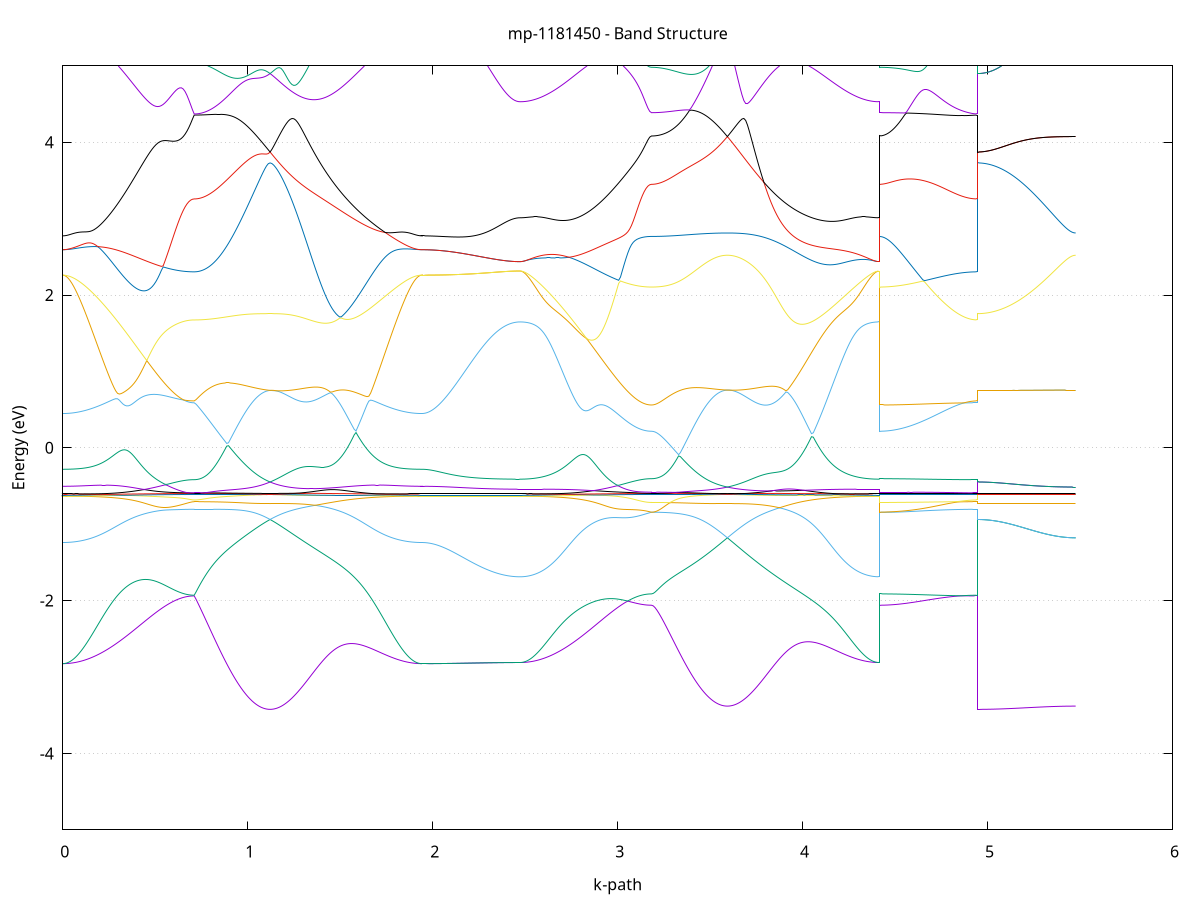 set title 'mp-1181450 - Band Structure'
set xlabel 'k-path'
set ylabel 'Energy (eV)'
set grid y
set yrange [-5:5]
set terminal png size 800,600
set output 'mp-1181450_bands_gnuplot.png'
plot '-' using 1:2 with lines notitle, '-' using 1:2 with lines notitle, '-' using 1:2 with lines notitle, '-' using 1:2 with lines notitle, '-' using 1:2 with lines notitle, '-' using 1:2 with lines notitle, '-' using 1:2 with lines notitle, '-' using 1:2 with lines notitle, '-' using 1:2 with lines notitle, '-' using 1:2 with lines notitle, '-' using 1:2 with lines notitle, '-' using 1:2 with lines notitle, '-' using 1:2 with lines notitle, '-' using 1:2 with lines notitle, '-' using 1:2 with lines notitle, '-' using 1:2 with lines notitle, '-' using 1:2 with lines notitle, '-' using 1:2 with lines notitle, '-' using 1:2 with lines notitle, '-' using 1:2 with lines notitle, '-' using 1:2 with lines notitle, '-' using 1:2 with lines notitle, '-' using 1:2 with lines notitle, '-' using 1:2 with lines notitle, '-' using 1:2 with lines notitle, '-' using 1:2 with lines notitle, '-' using 1:2 with lines notitle, '-' using 1:2 with lines notitle, '-' using 1:2 with lines notitle, '-' using 1:2 with lines notitle, '-' using 1:2 with lines notitle, '-' using 1:2 with lines notitle, '-' using 1:2 with lines notitle, '-' using 1:2 with lines notitle, '-' using 1:2 with lines notitle, '-' using 1:2 with lines notitle, '-' using 1:2 with lines notitle, '-' using 1:2 with lines notitle, '-' using 1:2 with lines notitle, '-' using 1:2 with lines notitle, '-' using 1:2 with lines notitle, '-' using 1:2 with lines notitle, '-' using 1:2 with lines notitle, '-' using 1:2 with lines notitle, '-' using 1:2 with lines notitle, '-' using 1:2 with lines notitle, '-' using 1:2 with lines notitle, '-' using 1:2 with lines notitle, '-' using 1:2 with lines notitle, '-' using 1:2 with lines notitle, '-' using 1:2 with lines notitle, '-' using 1:2 with lines notitle, '-' using 1:2 with lines notitle, '-' using 1:2 with lines notitle, '-' using 1:2 with lines notitle, '-' using 1:2 with lines notitle, '-' using 1:2 with lines notitle, '-' using 1:2 with lines notitle, '-' using 1:2 with lines notitle, '-' using 1:2 with lines notitle, '-' using 1:2 with lines notitle, '-' using 1:2 with lines notitle, '-' using 1:2 with lines notitle, '-' using 1:2 with lines notitle
0.000000 -41.313377
0.009869 -41.313377
0.019737 -41.313377
0.029606 -41.313377
0.039475 -41.313377
0.049344 -41.313377
0.059212 -41.313377
0.069081 -41.313377
0.078950 -41.313377
0.088818 -41.313277
0.098687 -41.313277
0.108556 -41.313277
0.118425 -41.313277
0.128293 -41.313277
0.138162 -41.313277
0.148031 -41.313277
0.157899 -41.313277
0.167768 -41.313277
0.177637 -41.313277
0.187506 -41.313177
0.197374 -41.313177
0.207243 -41.313177
0.217112 -41.313177
0.226980 -41.313177
0.236849 -41.313177
0.246718 -41.313177
0.256587 -41.313077
0.266455 -41.313077
0.276324 -41.313077
0.286193 -41.313077
0.296061 -41.313077
0.305930 -41.313077
0.315799 -41.312977
0.325668 -41.312977
0.335536 -41.312977
0.345405 -41.312977
0.355274 -41.312977
0.365142 -41.312977
0.375011 -41.312877
0.384880 -41.312877
0.394749 -41.312877
0.404617 -41.312877
0.414486 -41.312877
0.424355 -41.312877
0.434223 -41.312777
0.444092 -41.312777
0.453961 -41.312777
0.463830 -41.312777
0.473698 -41.312777
0.483567 -41.312777
0.493436 -41.312777
0.503304 -41.312677
0.513173 -41.312677
0.523042 -41.312677
0.532911 -41.312677
0.542779 -41.312677
0.552648 -41.312677
0.562517 -41.312677
0.572385 -41.312677
0.582254 -41.312677
0.592123 -41.312577
0.601992 -41.312577
0.611860 -41.312577
0.621729 -41.312577
0.631598 -41.312577
0.641466 -41.312577
0.651335 -41.312577
0.661204 -41.312577
0.671073 -41.312577
0.680941 -41.312577
0.690810 -41.312577
0.700679 -41.312577
0.710547 -41.312577
0.710547 -41.312577
0.720315 -41.312577
0.730082 -41.312577
0.739850 -41.312577
0.749617 -41.312577
0.759385 -41.312577
0.769152 -41.312577
0.778920 -41.312577
0.788687 -41.312577
0.798455 -41.312577
0.808222 -41.312577
0.817990 -41.312577
0.827757 -41.312577
0.837525 -41.312577
0.847292 -41.312577
0.857060 -41.312577
0.866827 -41.312577
0.876595 -41.312577
0.886362 -41.312577
0.896130 -41.312577
0.905897 -41.312477
0.915665 -41.312477
0.925432 -41.312477
0.935200 -41.312477
0.944967 -41.312477
0.954735 -41.312477
0.964502 -41.312477
0.974270 -41.312477
0.984037 -41.312477
0.993805 -41.312477
1.003572 -41.312477
1.013340 -41.312477
1.023107 -41.312477
1.032875 -41.312477
1.042642 -41.312477
1.052410 -41.312477
1.062177 -41.312477
1.071945 -41.312477
1.081712 -41.312477
1.091480 -41.312477
1.101247 -41.312477
1.111015 -41.312477
1.120782 -41.312477
1.120782 -41.312477
1.130667 -41.312477
1.140553 -41.312477
1.150438 -41.312477
1.160323 -41.312477
1.170208 -41.312477
1.180093 -41.312477
1.189978 -41.312477
1.199864 -41.312477
1.209749 -41.312477
1.219634 -41.312477
1.229519 -41.312477
1.239404 -41.312477
1.249289 -41.312477
1.259175 -41.312477
1.269060 -41.312477
1.278945 -41.312577
1.288830 -41.312577
1.298715 -41.312577
1.308600 -41.312577
1.318486 -41.312577
1.328371 -41.312577
1.338256 -41.312577
1.348141 -41.312577
1.358026 -41.312577
1.367912 -41.312577
1.377797 -41.312677
1.387682 -41.312677
1.397567 -41.312677
1.407452 -41.312677
1.417337 -41.312677
1.427223 -41.312677
1.437108 -41.312677
1.446993 -41.312677
1.456878 -41.312777
1.466763 -41.312777
1.476648 -41.312777
1.486534 -41.312777
1.496419 -41.312777
1.506304 -41.312777
1.516189 -41.312877
1.526074 -41.312877
1.535959 -41.312877
1.545845 -41.312877
1.555730 -41.312877
1.565615 -41.312877
1.575500 -41.312877
1.585385 -41.312977
1.595271 -41.312977
1.605156 -41.312977
1.615041 -41.312977
1.624926 -41.312977
1.634811 -41.313077
1.644696 -41.313077
1.654582 -41.313077
1.664467 -41.313077
1.674352 -41.313077
1.684237 -41.313077
1.694122 -41.313177
1.704007 -41.313177
1.713893 -41.313177
1.723778 -41.313177
1.733663 -41.313177
1.743548 -41.313177
1.753433 -41.313177
1.763318 -41.313277
1.773204 -41.313277
1.783089 -41.313277
1.792974 -41.313277
1.802859 -41.313277
1.812744 -41.313277
1.822630 -41.313277
1.832515 -41.313277
1.842400 -41.313277
1.852285 -41.313277
1.862170 -41.313277
1.872055 -41.313377
1.881941 -41.313377
1.891826 -41.313377
1.901711 -41.313377
1.911596 -41.313377
1.921481 -41.313377
1.931366 -41.313377
1.941252 -41.313377
1.941252 -41.313377
1.951091 -41.313377
1.960930 -41.313377
1.970769 -41.313377
1.980609 -41.313377
1.990448 -41.313377
2.000287 -41.313377
2.010126 -41.313377
2.019966 -41.313377
2.029805 -41.313377
2.039644 -41.313377
2.049483 -41.313377
2.059322 -41.313377
2.069162 -41.313377
2.079001 -41.313377
2.088840 -41.313377
2.098679 -41.313377
2.108519 -41.313377
2.118358 -41.313377
2.128197 -41.313377
2.138036 -41.313377
2.147876 -41.313377
2.157715 -41.313377
2.167554 -41.313377
2.177393 -41.313377
2.187233 -41.313377
2.197072 -41.313377
2.206911 -41.313377
2.216750 -41.313377
2.226590 -41.313377
2.236429 -41.313377
2.246268 -41.313377
2.256107 -41.313377
2.265947 -41.313377
2.275786 -41.313377
2.285625 -41.313377
2.295464 -41.313377
2.305303 -41.313377
2.315143 -41.313377
2.324982 -41.313377
2.334821 -41.313377
2.344660 -41.313377
2.354500 -41.313377
2.364339 -41.313377
2.374178 -41.313377
2.384017 -41.313377
2.393857 -41.313377
2.403696 -41.313377
2.413535 -41.313377
2.423374 -41.313377
2.433214 -41.313377
2.443053 -41.313377
2.452892 -41.313377
2.462731 -41.313377
2.472571 -41.313377
2.472571 -41.313377
2.482439 -41.313377
2.492308 -41.313377
2.502177 -41.313377
2.512045 -41.313377
2.521914 -41.313377
2.531783 -41.313377
2.541652 -41.313277
2.551520 -41.313277
2.561389 -41.313277
2.571258 -41.313277
2.581126 -41.313277
2.590995 -41.313277
2.600864 -41.313277
2.610733 -41.313277
2.620601 -41.313277
2.630470 -41.313277
2.640339 -41.313277
2.650207 -41.313177
2.660076 -41.313177
2.669945 -41.313177
2.679814 -41.313177
2.689682 -41.313177
2.699551 -41.313177
2.709420 -41.313177
2.719288 -41.313077
2.729157 -41.313077
2.739026 -41.313077
2.748895 -41.313077
2.758763 -41.313077
2.768632 -41.313077
2.778501 -41.313077
2.788369 -41.312977
2.798238 -41.312977
2.808107 -41.312977
2.817976 -41.312977
2.827844 -41.312977
2.837713 -41.312977
2.847582 -41.312877
2.857450 -41.312877
2.867319 -41.312877
2.877188 -41.312877
2.887057 -41.312877
2.896925 -41.312877
2.906794 -41.312777
2.916663 -41.312777
2.926531 -41.312777
2.936400 -41.312777
2.946269 -41.312777
2.956138 -41.312777
2.966006 -41.312677
2.975875 -41.312677
2.985744 -41.312677
2.995612 -41.312677
3.005481 -41.312677
3.015350 -41.312677
3.025219 -41.312677
3.035087 -41.312677
3.044956 -41.312677
3.054825 -41.312577
3.064693 -41.312577
3.074562 -41.312577
3.084431 -41.312577
3.094300 -41.312577
3.104168 -41.312577
3.114037 -41.312577
3.123906 -41.312577
3.133774 -41.312577
3.143643 -41.312577
3.153512 -41.312577
3.163381 -41.312577
3.173249 -41.312577
3.183118 -41.312577
3.183118 -41.312577
3.192885 -41.312577
3.202653 -41.312577
3.212420 -41.312577
3.222188 -41.312577
3.231955 -41.312577
3.241723 -41.312577
3.251490 -41.312577
3.261258 -41.312577
3.271025 -41.312577
3.280793 -41.312577
3.290560 -41.312577
3.300328 -41.312577
3.310095 -41.312577
3.319863 -41.312577
3.329630 -41.312477
3.339398 -41.312577
3.349165 -41.312577
3.358933 -41.312477
3.368700 -41.312477
3.378468 -41.312477
3.388235 -41.312477
3.398003 -41.312477
3.407770 -41.312477
3.417538 -41.312477
3.427305 -41.312477
3.437073 -41.312477
3.446840 -41.312477
3.456608 -41.312477
3.466375 -41.312477
3.476143 -41.312477
3.485910 -41.312477
3.495678 -41.312477
3.505445 -41.312477
3.515213 -41.312477
3.524980 -41.312477
3.534748 -41.312477
3.544515 -41.312477
3.554283 -41.312477
3.564050 -41.312477
3.573818 -41.312477
3.583585 -41.312477
3.593353 -41.312477
3.593353 -41.312477
3.603238 -41.312477
3.613123 -41.312477
3.623008 -41.312477
3.632893 -41.312477
3.642779 -41.312477
3.652664 -41.312477
3.662549 -41.312477
3.672434 -41.312477
3.682319 -41.312477
3.692204 -41.312477
3.702090 -41.312477
3.711975 -41.312477
3.721860 -41.312477
3.731745 -41.312477
3.741630 -41.312477
3.751515 -41.312477
3.761401 -41.312477
3.771286 -41.312577
3.781171 -41.312577
3.791056 -41.312577
3.800941 -41.312577
3.810827 -41.312577
3.820712 -41.312577
3.830597 -41.312577
3.840482 -41.312577
3.850367 -41.312577
3.860252 -41.312677
3.870138 -41.312677
3.880023 -41.312677
3.889908 -41.312677
3.899793 -41.312677
3.909678 -41.312677
3.919563 -41.312677
3.929449 -41.312777
3.939334 -41.312777
3.949219 -41.312777
3.959104 -41.312777
3.968989 -41.312777
3.978874 -41.312777
3.988760 -41.312877
3.998645 -41.312877
4.008530 -41.312877
4.018415 -41.312877
4.028300 -41.312877
4.038186 -41.312877
4.048071 -41.312977
4.057956 -41.312977
4.067841 -41.312977
4.077726 -41.312977
4.087611 -41.312977
4.097497 -41.312977
4.107382 -41.313077
4.117267 -41.313077
4.127152 -41.313077
4.137037 -41.313077
4.146922 -41.313077
4.156808 -41.313077
4.166693 -41.313177
4.176578 -41.313177
4.186463 -41.313177
4.196348 -41.313177
4.206233 -41.313177
4.216119 -41.313177
4.226004 -41.313177
4.235889 -41.313177
4.245774 -41.313277
4.255659 -41.313277
4.265545 -41.313277
4.275430 -41.313277
4.285315 -41.313277
4.295200 -41.313277
4.305085 -41.313277
4.314970 -41.313277
4.324856 -41.313277
4.334741 -41.313277
4.344626 -41.313277
4.354511 -41.313377
4.364396 -41.313377
4.374281 -41.313377
4.384167 -41.313377
4.394052 -41.313377
4.403937 -41.313377
4.413822 -41.313377
4.413822 -41.312577
4.423661 -41.312577
4.433501 -41.312577
4.443340 -41.312577
4.453179 -41.312577
4.463018 -41.312577
4.472858 -41.312577
4.482697 -41.312577
4.492536 -41.312577
4.502375 -41.312577
4.512215 -41.312577
4.522054 -41.312577
4.531893 -41.312577
4.541732 -41.312577
4.551571 -41.312577
4.561411 -41.312577
4.571250 -41.312577
4.581089 -41.312577
4.590928 -41.312577
4.600768 -41.312577
4.610607 -41.312577
4.620446 -41.312577
4.630285 -41.312577
4.640125 -41.312577
4.649964 -41.312577
4.659803 -41.312577
4.669642 -41.312577
4.679482 -41.312577
4.689321 -41.312577
4.699160 -41.312577
4.708999 -41.312577
4.718839 -41.312577
4.728678 -41.312577
4.738517 -41.312577
4.748356 -41.312577
4.758196 -41.312577
4.768035 -41.312577
4.777874 -41.312577
4.787713 -41.312577
4.797552 -41.312577
4.807392 -41.312577
4.817231 -41.312577
4.827070 -41.312577
4.836909 -41.312577
4.846749 -41.312577
4.856588 -41.312577
4.866427 -41.312577
4.876266 -41.312577
4.886106 -41.312577
4.895945 -41.312577
4.905784 -41.312577
4.915623 -41.312577
4.925463 -41.312577
4.935302 -41.312577
4.945141 -41.312577
4.945141 -41.312477
4.954980 -41.312477
4.964820 -41.312477
4.974659 -41.312477
4.984498 -41.312477
4.994337 -41.312477
5.004176 -41.312477
5.014016 -41.312477
5.023855 -41.312477
5.033694 -41.312477
5.043533 -41.312477
5.053373 -41.312477
5.063212 -41.312477
5.073051 -41.312477
5.082890 -41.312477
5.092730 -41.312477
5.102569 -41.312477
5.112408 -41.312477
5.122247 -41.312477
5.132087 -41.312477
5.141926 -41.312477
5.151765 -41.312477
5.161604 -41.312477
5.171444 -41.312477
5.181283 -41.312477
5.191122 -41.312477
5.200961 -41.312477
5.210801 -41.312477
5.220640 -41.312477
5.230479 -41.312477
5.240318 -41.312477
5.250157 -41.312477
5.259997 -41.312477
5.269836 -41.312477
5.279675 -41.312477
5.289514 -41.312477
5.299354 -41.312477
5.309193 -41.312477
5.319032 -41.312477
5.328871 -41.312477
5.338711 -41.312477
5.348550 -41.312477
5.358389 -41.312477
5.368228 -41.312477
5.378068 -41.312477
5.387907 -41.312477
5.397746 -41.312477
5.407585 -41.312477
5.417425 -41.312477
5.427264 -41.312477
5.437103 -41.312477
5.446942 -41.312477
5.456782 -41.312477
5.466621 -41.312477
5.476460 -41.312477
e
0.000000 -23.628877
0.009869 -23.628977
0.019737 -23.629177
0.029606 -23.629577
0.039475 -23.629977
0.049344 -23.630377
0.059212 -23.630777
0.069081 -23.631277
0.078950 -23.631677
0.088818 -23.632177
0.098687 -23.632577
0.108556 -23.633077
0.118425 -23.633477
0.128293 -23.633877
0.138162 -23.634377
0.148031 -23.634777
0.157899 -23.635177
0.167768 -23.635577
0.177637 -23.635877
0.187506 -23.636277
0.197374 -23.636577
0.207243 -23.636977
0.217112 -23.637277
0.226980 -23.637577
0.236849 -23.637977
0.246718 -23.638277
0.256587 -23.638677
0.266455 -23.638977
0.276324 -23.639277
0.286193 -23.639677
0.296061 -23.639977
0.305930 -23.640277
0.315799 -23.640577
0.325668 -23.640877
0.335536 -23.641177
0.345405 -23.641477
0.355274 -23.641777
0.365142 -23.642077
0.375011 -23.642277
0.384880 -23.642577
0.394749 -23.642777
0.404617 -23.643077
0.414486 -23.643277
0.424355 -23.643477
0.434223 -23.643777
0.444092 -23.643977
0.453961 -23.644177
0.463830 -23.644377
0.473698 -23.644577
0.483567 -23.644777
0.493436 -23.644877
0.503304 -23.645077
0.513173 -23.645277
0.523042 -23.645377
0.532911 -23.645577
0.542779 -23.645677
0.552648 -23.645777
0.562517 -23.645877
0.572385 -23.646077
0.582254 -23.646177
0.592123 -23.646277
0.601992 -23.646377
0.611860 -23.646377
0.621729 -23.646477
0.631598 -23.646577
0.641466 -23.646577
0.651335 -23.646677
0.661204 -23.646677
0.671073 -23.646777
0.680941 -23.646777
0.690810 -23.646777
0.700679 -23.646777
0.710547 -23.646777
0.710547 -23.646777
0.720315 -23.646777
0.730082 -23.646777
0.739850 -23.646777
0.749617 -23.646777
0.759385 -23.646777
0.769152 -23.646777
0.778920 -23.646677
0.788687 -23.646677
0.798455 -23.646677
0.808222 -23.646677
0.817990 -23.646577
0.827757 -23.646577
0.837525 -23.646577
0.847292 -23.646577
0.857060 -23.646477
0.866827 -23.646477
0.876595 -23.646477
0.886362 -23.646377
0.896130 -23.646377
0.905897 -23.646277
0.915665 -23.646277
0.925432 -23.646277
0.935200 -23.646177
0.944967 -23.646177
0.954735 -23.646177
0.964502 -23.646077
0.974270 -23.646077
0.984037 -23.646077
0.993805 -23.645977
1.003572 -23.645977
1.013340 -23.645977
1.023107 -23.645877
1.032875 -23.645877
1.042642 -23.645877
1.052410 -23.645877
1.062177 -23.645877
1.071945 -23.645777
1.081712 -23.645777
1.091480 -23.645777
1.101247 -23.645777
1.111015 -23.645777
1.120782 -23.645777
1.120782 -23.645777
1.130667 -23.645777
1.140553 -23.645777
1.150438 -23.645777
1.160323 -23.645777
1.170208 -23.645777
1.180093 -23.645877
1.189978 -23.645877
1.199864 -23.645877
1.209749 -23.645877
1.219634 -23.645877
1.229519 -23.645977
1.239404 -23.645977
1.249289 -23.645977
1.259175 -23.645977
1.269060 -23.646077
1.278945 -23.646077
1.288830 -23.646077
1.298715 -23.646077
1.308600 -23.646077
1.318486 -23.646077
1.328371 -23.646177
1.338256 -23.646177
1.348141 -23.646177
1.358026 -23.646177
1.367912 -23.646077
1.377797 -23.646077
1.387682 -23.646077
1.397567 -23.646077
1.407452 -23.645977
1.417337 -23.645977
1.427223 -23.645877
1.437108 -23.645877
1.446993 -23.645777
1.456878 -23.645677
1.466763 -23.645577
1.476648 -23.645477
1.486534 -23.645277
1.496419 -23.645177
1.506304 -23.644977
1.516189 -23.644877
1.526074 -23.644677
1.535959 -23.644477
1.545845 -23.644277
1.555730 -23.644077
1.565615 -23.643877
1.575500 -23.643577
1.585385 -23.643377
1.595271 -23.643077
1.605156 -23.642777
1.615041 -23.642477
1.624926 -23.642177
1.634811 -23.641877
1.644696 -23.641477
1.654582 -23.641177
1.664467 -23.640777
1.674352 -23.640477
1.684237 -23.640077
1.694122 -23.639677
1.704007 -23.639277
1.713893 -23.638777
1.723778 -23.638377
1.733663 -23.637977
1.743548 -23.637477
1.753433 -23.637077
1.763318 -23.636577
1.773204 -23.636177
1.783089 -23.635677
1.792974 -23.635177
1.802859 -23.634677
1.812744 -23.634277
1.822630 -23.633777
1.832515 -23.633277
1.842400 -23.632777
1.852285 -23.632277
1.862170 -23.631777
1.872055 -23.631277
1.881941 -23.630877
1.891826 -23.630377
1.901711 -23.629977
1.911596 -23.629577
1.921481 -23.629177
1.931366 -23.628977
1.941252 -23.628877
1.941252 -23.628877
1.951091 -23.628877
1.960930 -23.628877
1.970769 -23.628877
1.980609 -23.628877
1.990448 -23.628877
2.000287 -23.628877
2.010126 -23.628877
2.019966 -23.628877
2.029805 -23.628877
2.039644 -23.628877
2.049483 -23.628877
2.059322 -23.628877
2.069162 -23.628877
2.079001 -23.628877
2.088840 -23.628877
2.098679 -23.628877
2.108519 -23.628877
2.118358 -23.628877
2.128197 -23.628877
2.138036 -23.628877
2.147876 -23.628877
2.157715 -23.628877
2.167554 -23.628877
2.177393 -23.628877
2.187233 -23.628877
2.197072 -23.628877
2.206911 -23.628877
2.216750 -23.628877
2.226590 -23.628877
2.236429 -23.628877
2.246268 -23.628877
2.256107 -23.628877
2.265947 -23.628877
2.275786 -23.628877
2.285625 -23.628877
2.295464 -23.628877
2.305303 -23.628877
2.315143 -23.628877
2.324982 -23.628877
2.334821 -23.628877
2.344660 -23.628877
2.354500 -23.628877
2.364339 -23.628877
2.374178 -23.628877
2.384017 -23.628877
2.393857 -23.628877
2.403696 -23.628877
2.413535 -23.628877
2.423374 -23.628877
2.433214 -23.628877
2.443053 -23.628877
2.452892 -23.628877
2.462731 -23.628877
2.472571 -23.628877
2.472571 -23.628877
2.482439 -23.628977
2.492308 -23.629177
2.502177 -23.629577
2.512045 -23.629977
2.521914 -23.630377
2.531783 -23.630777
2.541652 -23.631277
2.551520 -23.631677
2.561389 -23.632177
2.571258 -23.632577
2.581126 -23.633077
2.590995 -23.633477
2.600864 -23.633877
2.610733 -23.634377
2.620601 -23.634777
2.630470 -23.635177
2.640339 -23.635577
2.650207 -23.635877
2.660076 -23.636277
2.669945 -23.636577
2.679814 -23.636977
2.689682 -23.637277
2.699551 -23.637577
2.709420 -23.637977
2.719288 -23.638277
2.729157 -23.638677
2.739026 -23.638977
2.748895 -23.639277
2.758763 -23.639677
2.768632 -23.639977
2.778501 -23.640277
2.788369 -23.640577
2.798238 -23.640877
2.808107 -23.641177
2.817976 -23.641477
2.827844 -23.641777
2.837713 -23.642077
2.847582 -23.642277
2.857450 -23.642577
2.867319 -23.642777
2.877188 -23.643077
2.887057 -23.643277
2.896925 -23.643477
2.906794 -23.643777
2.916663 -23.643977
2.926531 -23.644177
2.936400 -23.644377
2.946269 -23.644577
2.956138 -23.644777
2.966006 -23.644877
2.975875 -23.645077
2.985744 -23.645277
2.995612 -23.645377
3.005481 -23.645577
3.015350 -23.645677
3.025219 -23.645777
3.035087 -23.645877
3.044956 -23.646077
3.054825 -23.646177
3.064693 -23.646277
3.074562 -23.646377
3.084431 -23.646377
3.094300 -23.646477
3.104168 -23.646577
3.114037 -23.646577
3.123906 -23.646677
3.133774 -23.646677
3.143643 -23.646777
3.153512 -23.646777
3.163381 -23.646777
3.173249 -23.646777
3.183118 -23.646777
3.183118 -23.646777
3.192885 -23.646777
3.202653 -23.646777
3.212420 -23.646777
3.222188 -23.646777
3.231955 -23.646777
3.241723 -23.646777
3.251490 -23.646777
3.261258 -23.646677
3.271025 -23.646677
3.280793 -23.646677
3.290560 -23.646677
3.300328 -23.646577
3.310095 -23.646577
3.319863 -23.646577
3.329630 -23.646477
3.339398 -23.646477
3.349165 -23.646477
3.358933 -23.646377
3.368700 -23.646377
3.378468 -23.646277
3.388235 -23.646277
3.398003 -23.646277
3.407770 -23.646177
3.417538 -23.646177
3.427305 -23.646177
3.437073 -23.646077
3.446840 -23.646077
3.456608 -23.646077
3.466375 -23.645977
3.476143 -23.645977
3.485910 -23.645977
3.495678 -23.645877
3.505445 -23.645877
3.515213 -23.645877
3.524980 -23.645877
3.534748 -23.645877
3.544515 -23.645777
3.554283 -23.645777
3.564050 -23.645777
3.573818 -23.645777
3.583585 -23.645777
3.593353 -23.645777
3.593353 -23.645777
3.603238 -23.645777
3.613123 -23.645777
3.623008 -23.645777
3.632893 -23.645777
3.642779 -23.645777
3.652664 -23.645877
3.662549 -23.645877
3.672434 -23.645877
3.682319 -23.645877
3.692204 -23.645877
3.702090 -23.645977
3.711975 -23.645977
3.721860 -23.645977
3.731745 -23.645977
3.741630 -23.646077
3.751515 -23.646077
3.761401 -23.646077
3.771286 -23.646077
3.781171 -23.646077
3.791056 -23.646077
3.800941 -23.646177
3.810827 -23.646177
3.820712 -23.646177
3.830597 -23.646177
3.840482 -23.646077
3.850367 -23.646077
3.860252 -23.646077
3.870138 -23.646077
3.880023 -23.645977
3.889908 -23.645977
3.899793 -23.645877
3.909678 -23.645777
3.919563 -23.645777
3.929449 -23.645677
3.939334 -23.645577
3.949219 -23.645477
3.959104 -23.645277
3.968989 -23.645177
3.978874 -23.644977
3.988760 -23.644877
3.998645 -23.644677
4.008530 -23.644477
4.018415 -23.644277
4.028300 -23.644077
4.038186 -23.643877
4.048071 -23.643577
4.057956 -23.643377
4.067841 -23.643077
4.077726 -23.642777
4.087611 -23.642477
4.097497 -23.642177
4.107382 -23.641877
4.117267 -23.641477
4.127152 -23.641177
4.137037 -23.640777
4.146922 -23.640477
4.156808 -23.640077
4.166693 -23.639677
4.176578 -23.639277
4.186463 -23.638777
4.196348 -23.638377
4.206233 -23.637977
4.216119 -23.637477
4.226004 -23.637077
4.235889 -23.636577
4.245774 -23.636177
4.255659 -23.635677
4.265545 -23.635177
4.275430 -23.634677
4.285315 -23.634277
4.295200 -23.633777
4.305085 -23.633277
4.314970 -23.632777
4.324856 -23.632277
4.334741 -23.631777
4.344626 -23.631277
4.354511 -23.630877
4.364396 -23.630377
4.374281 -23.629977
4.384167 -23.629577
4.394052 -23.629177
4.403937 -23.628977
4.413822 -23.628877
4.413822 -23.646777
4.423661 -23.646777
4.433501 -23.646777
4.443340 -23.646777
4.453179 -23.646777
4.463018 -23.646777
4.472858 -23.646777
4.482697 -23.646777
4.492536 -23.646777
4.502375 -23.646777
4.512215 -23.646777
4.522054 -23.646777
4.531893 -23.646777
4.541732 -23.646777
4.551571 -23.646777
4.561411 -23.646777
4.571250 -23.646777
4.581089 -23.646777
4.590928 -23.646777
4.600768 -23.646777
4.610607 -23.646777
4.620446 -23.646777
4.630285 -23.646777
4.640125 -23.646777
4.649964 -23.646777
4.659803 -23.646777
4.669642 -23.646777
4.679482 -23.646777
4.689321 -23.646777
4.699160 -23.646777
4.708999 -23.646777
4.718839 -23.646777
4.728678 -23.646777
4.738517 -23.646777
4.748356 -23.646777
4.758196 -23.646777
4.768035 -23.646777
4.777874 -23.646777
4.787713 -23.646777
4.797552 -23.646777
4.807392 -23.646777
4.817231 -23.646777
4.827070 -23.646777
4.836909 -23.646777
4.846749 -23.646777
4.856588 -23.646777
4.866427 -23.646777
4.876266 -23.646777
4.886106 -23.646777
4.895945 -23.646777
4.905784 -23.646777
4.915623 -23.646777
4.925463 -23.646777
4.935302 -23.646777
4.945141 -23.646777
4.945141 -23.645777
4.954980 -23.645777
4.964820 -23.645777
4.974659 -23.645777
4.984498 -23.645777
4.994337 -23.645777
5.004176 -23.645777
5.014016 -23.645777
5.023855 -23.645777
5.033694 -23.645777
5.043533 -23.645777
5.053373 -23.645777
5.063212 -23.645777
5.073051 -23.645777
5.082890 -23.645777
5.092730 -23.645777
5.102569 -23.645777
5.112408 -23.645777
5.122247 -23.645777
5.132087 -23.645777
5.141926 -23.645777
5.151765 -23.645777
5.161604 -23.645777
5.171444 -23.645777
5.181283 -23.645777
5.191122 -23.645777
5.200961 -23.645777
5.210801 -23.645777
5.220640 -23.645777
5.230479 -23.645777
5.240318 -23.645777
5.250157 -23.645777
5.259997 -23.645777
5.269836 -23.645777
5.279675 -23.645777
5.289514 -23.645777
5.299354 -23.645777
5.309193 -23.645777
5.319032 -23.645777
5.328871 -23.645777
5.338711 -23.645777
5.348550 -23.645777
5.358389 -23.645777
5.368228 -23.645777
5.378068 -23.645777
5.387907 -23.645777
5.397746 -23.645777
5.407585 -23.645777
5.417425 -23.645777
5.427264 -23.645777
5.437103 -23.645777
5.446942 -23.645777
5.456782 -23.645777
5.466621 -23.645777
5.476460 -23.645777
e
0.000000 -23.628877
0.009869 -23.628977
0.019737 -23.629177
0.029606 -23.629477
0.039475 -23.629877
0.049344 -23.630277
0.059212 -23.630677
0.069081 -23.631077
0.078950 -23.631477
0.088818 -23.631977
0.098687 -23.632377
0.108556 -23.632777
0.118425 -23.633177
0.128293 -23.633677
0.138162 -23.634077
0.148031 -23.634477
0.157899 -23.634877
0.167768 -23.635277
0.177637 -23.635677
0.187506 -23.636077
0.197374 -23.636477
0.207243 -23.636777
0.217112 -23.637177
0.226980 -23.637577
0.236849 -23.637877
0.246718 -23.638177
0.256587 -23.638377
0.266455 -23.638577
0.276324 -23.638777
0.286193 -23.638977
0.296061 -23.639177
0.305930 -23.639377
0.315799 -23.639477
0.325668 -23.639577
0.335536 -23.639777
0.345405 -23.639777
0.355274 -23.639877
0.365142 -23.639977
0.375011 -23.639977
0.384880 -23.639977
0.394749 -23.639977
0.404617 -23.639977
0.414486 -23.639977
0.424355 -23.639877
0.434223 -23.639877
0.444092 -23.639777
0.453961 -23.639677
0.463830 -23.639577
0.473698 -23.639477
0.483567 -23.639377
0.493436 -23.639277
0.503304 -23.639077
0.513173 -23.638977
0.523042 -23.638877
0.532911 -23.638677
0.542779 -23.638577
0.552648 -23.638377
0.562517 -23.638277
0.572385 -23.638177
0.582254 -23.637977
0.592123 -23.637877
0.601992 -23.637677
0.611860 -23.637577
0.621729 -23.637477
0.631598 -23.637377
0.641466 -23.637277
0.651335 -23.637177
0.661204 -23.637077
0.671073 -23.637077
0.680941 -23.636977
0.690810 -23.636977
0.700679 -23.636977
0.710547 -23.636977
0.710547 -23.636977
0.720315 -23.636877
0.730082 -23.636877
0.739850 -23.636877
0.749617 -23.636777
0.759385 -23.636677
0.769152 -23.636577
0.778920 -23.636377
0.788687 -23.636277
0.798455 -23.636077
0.808222 -23.635877
0.817990 -23.635577
0.827757 -23.635377
0.837525 -23.635077
0.847292 -23.634877
0.857060 -23.634577
0.866827 -23.634177
0.876595 -23.633877
0.886362 -23.633577
0.896130 -23.633177
0.905897 -23.632877
0.915665 -23.632477
0.925432 -23.632077
0.935200 -23.631677
0.944967 -23.631277
0.954735 -23.630877
0.964502 -23.630477
0.974270 -23.630077
0.984037 -23.629677
0.993805 -23.629277
1.003572 -23.628877
1.013340 -23.628477
1.023107 -23.628077
1.032875 -23.627677
1.042642 -23.627377
1.052410 -23.626977
1.062177 -23.626677
1.071945 -23.626377
1.081712 -23.626077
1.091480 -23.625777
1.101247 -23.625577
1.111015 -23.625277
1.120782 -23.625077
1.120782 -23.625077
1.130667 -23.625277
1.140553 -23.625577
1.150438 -23.625777
1.160323 -23.626077
1.170208 -23.626377
1.180093 -23.626677
1.189978 -23.626977
1.199864 -23.627277
1.209749 -23.627577
1.219634 -23.627977
1.229519 -23.628277
1.239404 -23.628677
1.249289 -23.628977
1.259175 -23.629377
1.269060 -23.629777
1.278945 -23.630077
1.288830 -23.630477
1.298715 -23.630877
1.308600 -23.631177
1.318486 -23.631577
1.328371 -23.631977
1.338256 -23.632277
1.348141 -23.632677
1.358026 -23.632977
1.367912 -23.633277
1.377797 -23.633677
1.387682 -23.633977
1.397567 -23.634277
1.407452 -23.634577
1.417337 -23.634877
1.427223 -23.635077
1.437108 -23.635377
1.446993 -23.635577
1.456878 -23.635877
1.466763 -23.636077
1.476648 -23.636277
1.486534 -23.636477
1.496419 -23.636677
1.506304 -23.636777
1.516189 -23.636977
1.526074 -23.637077
1.535959 -23.637177
1.545845 -23.637277
1.555730 -23.637377
1.565615 -23.637377
1.575500 -23.637477
1.585385 -23.637477
1.595271 -23.637477
1.605156 -23.637477
1.615041 -23.637477
1.624926 -23.637377
1.634811 -23.637277
1.644696 -23.637277
1.654582 -23.637177
1.664467 -23.636977
1.674352 -23.636877
1.684237 -23.636777
1.694122 -23.636577
1.704007 -23.636377
1.713893 -23.636177
1.723778 -23.635977
1.733663 -23.635677
1.743548 -23.635477
1.753433 -23.635177
1.763318 -23.634977
1.773204 -23.634677
1.783089 -23.634277
1.792974 -23.633977
1.802859 -23.633677
1.812744 -23.633277
1.822630 -23.632977
1.832515 -23.632577
1.842400 -23.632177
1.852285 -23.631877
1.862170 -23.631477
1.872055 -23.631077
1.881941 -23.630677
1.891826 -23.630277
1.901711 -23.629877
1.911596 -23.629477
1.921481 -23.629177
1.931366 -23.628977
1.941252 -23.628877
1.941252 -23.628877
1.951091 -23.628877
1.960930 -23.628877
1.970769 -23.628877
1.980609 -23.628877
1.990448 -23.628877
2.000287 -23.628877
2.010126 -23.628877
2.019966 -23.628877
2.029805 -23.628877
2.039644 -23.628877
2.049483 -23.628877
2.059322 -23.628877
2.069162 -23.628877
2.079001 -23.628877
2.088840 -23.628877
2.098679 -23.628877
2.108519 -23.628877
2.118358 -23.628877
2.128197 -23.628877
2.138036 -23.628877
2.147876 -23.628877
2.157715 -23.628877
2.167554 -23.628877
2.177393 -23.628877
2.187233 -23.628877
2.197072 -23.628877
2.206911 -23.628877
2.216750 -23.628877
2.226590 -23.628877
2.236429 -23.628877
2.246268 -23.628877
2.256107 -23.628877
2.265947 -23.628877
2.275786 -23.628877
2.285625 -23.628877
2.295464 -23.628877
2.305303 -23.628877
2.315143 -23.628877
2.324982 -23.628877
2.334821 -23.628877
2.344660 -23.628877
2.354500 -23.628877
2.364339 -23.628877
2.374178 -23.628877
2.384017 -23.628877
2.393857 -23.628877
2.403696 -23.628877
2.413535 -23.628877
2.423374 -23.628877
2.433214 -23.628877
2.443053 -23.628877
2.452892 -23.628877
2.462731 -23.628877
2.472571 -23.628877
2.472571 -23.628877
2.482439 -23.628977
2.492308 -23.629177
2.502177 -23.629477
2.512045 -23.629877
2.521914 -23.630277
2.531783 -23.630677
2.541652 -23.631077
2.551520 -23.631477
2.561389 -23.631977
2.571258 -23.632377
2.581126 -23.632777
2.590995 -23.633177
2.600864 -23.633677
2.610733 -23.634077
2.620601 -23.634477
2.630470 -23.634877
2.640339 -23.635277
2.650207 -23.635677
2.660076 -23.636077
2.669945 -23.636477
2.679814 -23.636877
2.689682 -23.637177
2.699551 -23.637577
2.709420 -23.637877
2.719288 -23.638177
2.729157 -23.638377
2.739026 -23.638577
2.748895 -23.638877
2.758763 -23.638977
2.768632 -23.639177
2.778501 -23.639377
2.788369 -23.639477
2.798238 -23.639577
2.808107 -23.639677
2.817976 -23.639777
2.827844 -23.639877
2.837713 -23.639977
2.847582 -23.639977
2.857450 -23.639977
2.867319 -23.639977
2.877188 -23.639977
2.887057 -23.639877
2.896925 -23.639877
2.906794 -23.639877
2.916663 -23.639777
2.926531 -23.639677
2.936400 -23.639577
2.946269 -23.639477
2.956138 -23.639377
2.966006 -23.639277
2.975875 -23.639077
2.985744 -23.638977
2.995612 -23.638877
3.005481 -23.638677
3.015350 -23.638577
3.025219 -23.638377
3.035087 -23.638277
3.044956 -23.638177
3.054825 -23.637977
3.064693 -23.637877
3.074562 -23.637677
3.084431 -23.637577
3.094300 -23.637477
3.104168 -23.637377
3.114037 -23.637277
3.123906 -23.637177
3.133774 -23.637077
3.143643 -23.637077
3.153512 -23.636977
3.163381 -23.636977
3.173249 -23.636977
3.183118 -23.636977
3.183118 -23.636977
3.192885 -23.636877
3.202653 -23.636877
3.212420 -23.636877
3.222188 -23.636777
3.231955 -23.636677
3.241723 -23.636577
3.251490 -23.636377
3.261258 -23.636277
3.271025 -23.636077
3.280793 -23.635877
3.290560 -23.635577
3.300328 -23.635377
3.310095 -23.635077
3.319863 -23.634877
3.329630 -23.634577
3.339398 -23.634177
3.349165 -23.633877
3.358933 -23.633577
3.368700 -23.633177
3.378468 -23.632877
3.388235 -23.632477
3.398003 -23.632077
3.407770 -23.631677
3.417538 -23.631277
3.427305 -23.630877
3.437073 -23.630477
3.446840 -23.630077
3.456608 -23.629677
3.466375 -23.629277
3.476143 -23.628877
3.485910 -23.628477
3.495678 -23.628077
3.505445 -23.627677
3.515213 -23.627377
3.524980 -23.626977
3.534748 -23.626677
3.544515 -23.626377
3.554283 -23.626077
3.564050 -23.625777
3.573818 -23.625577
3.583585 -23.625277
3.593353 -23.625077
3.593353 -23.625077
3.603238 -23.625277
3.613123 -23.625577
3.623008 -23.625777
3.632893 -23.626077
3.642779 -23.626377
3.652664 -23.626677
3.662549 -23.626977
3.672434 -23.627277
3.682319 -23.627577
3.692204 -23.627977
3.702090 -23.628277
3.711975 -23.628677
3.721860 -23.628977
3.731745 -23.629377
3.741630 -23.629777
3.751515 -23.630077
3.761401 -23.630477
3.771286 -23.630877
3.781171 -23.631177
3.791056 -23.631577
3.800941 -23.631977
3.810827 -23.632277
3.820712 -23.632677
3.830597 -23.632977
3.840482 -23.633277
3.850367 -23.633677
3.860252 -23.633977
3.870138 -23.634277
3.880023 -23.634577
3.889908 -23.634877
3.899793 -23.635077
3.909678 -23.635377
3.919563 -23.635577
3.929449 -23.635877
3.939334 -23.636077
3.949219 -23.636277
3.959104 -23.636477
3.968989 -23.636677
3.978874 -23.636777
3.988760 -23.636977
3.998645 -23.637077
4.008530 -23.637177
4.018415 -23.637277
4.028300 -23.637377
4.038186 -23.637377
4.048071 -23.637477
4.057956 -23.637477
4.067841 -23.637477
4.077726 -23.637477
4.087611 -23.637477
4.097497 -23.637377
4.107382 -23.637277
4.117267 -23.637277
4.127152 -23.637177
4.137037 -23.636977
4.146922 -23.636877
4.156808 -23.636777
4.166693 -23.636577
4.176578 -23.636377
4.186463 -23.636177
4.196348 -23.635977
4.206233 -23.635677
4.216119 -23.635477
4.226004 -23.635177
4.235889 -23.634877
4.245774 -23.634677
4.255659 -23.634277
4.265545 -23.633977
4.275430 -23.633677
4.285315 -23.633277
4.295200 -23.632977
4.305085 -23.632577
4.314970 -23.632177
4.324856 -23.631877
4.334741 -23.631477
4.344626 -23.631077
4.354511 -23.630677
4.364396 -23.630277
4.374281 -23.629877
4.384167 -23.629477
4.394052 -23.629177
4.403937 -23.628977
4.413822 -23.628877
4.413822 -23.636977
4.423661 -23.636977
4.433501 -23.636977
4.443340 -23.636977
4.453179 -23.636977
4.463018 -23.636977
4.472858 -23.636977
4.482697 -23.636977
4.492536 -23.636977
4.502375 -23.636977
4.512215 -23.636977
4.522054 -23.636977
4.531893 -23.636977
4.541732 -23.636977
4.551571 -23.636977
4.561411 -23.636977
4.571250 -23.636977
4.581089 -23.636977
4.590928 -23.636977
4.600768 -23.636877
4.610607 -23.636977
4.620446 -23.636877
4.630285 -23.636977
4.640125 -23.636977
4.649964 -23.636977
4.659803 -23.636977
4.669642 -23.636977
4.679482 -23.636977
4.689321 -23.636977
4.699160 -23.636977
4.708999 -23.636977
4.718839 -23.636977
4.728678 -23.636977
4.738517 -23.636977
4.748356 -23.636977
4.758196 -23.636977
4.768035 -23.636977
4.777874 -23.636977
4.787713 -23.636977
4.797552 -23.636977
4.807392 -23.636977
4.817231 -23.636977
4.827070 -23.636977
4.836909 -23.636977
4.846749 -23.636977
4.856588 -23.636977
4.866427 -23.636977
4.876266 -23.636977
4.886106 -23.636977
4.895945 -23.636977
4.905784 -23.636977
4.915623 -23.636977
4.925463 -23.636977
4.935302 -23.636977
4.945141 -23.636977
4.945141 -23.625077
4.954980 -23.625077
4.964820 -23.625077
4.974659 -23.625077
4.984498 -23.625077
4.994337 -23.625077
5.004176 -23.625077
5.014016 -23.625077
5.023855 -23.625077
5.033694 -23.625077
5.043533 -23.625077
5.053373 -23.625077
5.063212 -23.625077
5.073051 -23.625077
5.082890 -23.625077
5.092730 -23.625077
5.102569 -23.625077
5.112408 -23.625077
5.122247 -23.625077
5.132087 -23.625077
5.141926 -23.625077
5.151765 -23.625077
5.161604 -23.625077
5.171444 -23.625077
5.181283 -23.625077
5.191122 -23.625077
5.200961 -23.625077
5.210801 -23.625077
5.220640 -23.625077
5.230479 -23.625077
5.240318 -23.625077
5.250157 -23.625077
5.259997 -23.625077
5.269836 -23.625077
5.279675 -23.625077
5.289514 -23.625077
5.299354 -23.625077
5.309193 -23.625077
5.319032 -23.625077
5.328871 -23.625077
5.338711 -23.625077
5.348550 -23.625077
5.358389 -23.625077
5.368228 -23.625077
5.378068 -23.625077
5.387907 -23.625077
5.397746 -23.625077
5.407585 -23.625077
5.417425 -23.625077
5.427264 -23.625077
5.437103 -23.625077
5.446942 -23.625077
5.456782 -23.625077
5.466621 -23.625077
5.476460 -23.625077
e
0.000000 -23.626277
0.009869 -23.626277
0.019737 -23.625977
0.029606 -23.625677
0.039475 -23.625277
0.049344 -23.624877
0.059212 -23.624477
0.069081 -23.624077
0.078950 -23.623677
0.088818 -23.623277
0.098687 -23.622877
0.108556 -23.622477
0.118425 -23.622077
0.128293 -23.621777
0.138162 -23.621477
0.148031 -23.621077
0.157899 -23.620877
0.167768 -23.620577
0.177637 -23.620377
0.187506 -23.620177
0.197374 -23.619977
0.207243 -23.619877
0.217112 -23.619777
0.226980 -23.619677
0.236849 -23.619677
0.246718 -23.619677
0.256587 -23.619677
0.266455 -23.619677
0.276324 -23.619777
0.286193 -23.619877
0.296061 -23.619877
0.305930 -23.619977
0.315799 -23.620077
0.325668 -23.620277
0.335536 -23.620377
0.345405 -23.620477
0.355274 -23.620677
0.365142 -23.620777
0.375011 -23.620877
0.384880 -23.621077
0.394749 -23.621177
0.404617 -23.621377
0.414486 -23.621477
0.424355 -23.621677
0.434223 -23.621777
0.444092 -23.621977
0.453961 -23.622177
0.463830 -23.622277
0.473698 -23.622377
0.483567 -23.622577
0.493436 -23.622677
0.503304 -23.622877
0.513173 -23.622977
0.523042 -23.623077
0.532911 -23.623277
0.542779 -23.623377
0.552648 -23.623477
0.562517 -23.623577
0.572385 -23.623777
0.582254 -23.623877
0.592123 -23.623977
0.601992 -23.624077
0.611860 -23.624177
0.621729 -23.624177
0.631598 -23.624277
0.641466 -23.624377
0.651335 -23.624377
0.661204 -23.624477
0.671073 -23.624477
0.680941 -23.624577
0.690810 -23.624577
0.700679 -23.624577
0.710547 -23.624577
0.710547 -23.624577
0.720315 -23.624577
0.730082 -23.624577
0.739850 -23.624577
0.749617 -23.624577
0.759385 -23.624577
0.769152 -23.624477
0.778920 -23.624477
0.788687 -23.624477
0.798455 -23.624377
0.808222 -23.624377
0.817990 -23.624377
0.827757 -23.624277
0.837525 -23.624277
0.847292 -23.624177
0.857060 -23.624177
0.866827 -23.624077
0.876595 -23.624077
0.886362 -23.623977
0.896130 -23.623977
0.905897 -23.623977
0.915665 -23.623877
0.925432 -23.623877
0.935200 -23.623777
0.944967 -23.623777
0.954735 -23.623777
0.964502 -23.623777
0.974270 -23.623777
0.984037 -23.623777
0.993805 -23.623777
1.003572 -23.623777
1.013340 -23.623777
1.023107 -23.623877
1.032875 -23.623877
1.042642 -23.623977
1.052410 -23.624077
1.062177 -23.624177
1.071945 -23.624277
1.081712 -23.624377
1.091480 -23.624577
1.101247 -23.624677
1.111015 -23.624877
1.120782 -23.625077
1.120782 -23.625077
1.130667 -23.624877
1.140553 -23.624677
1.150438 -23.624577
1.160323 -23.624377
1.170208 -23.624277
1.180093 -23.624177
1.189978 -23.624077
1.199864 -23.623977
1.209749 -23.623877
1.219634 -23.623777
1.229519 -23.623677
1.239404 -23.623677
1.249289 -23.623577
1.259175 -23.623577
1.269060 -23.623477
1.278945 -23.623477
1.288830 -23.623377
1.298715 -23.623377
1.308600 -23.623277
1.318486 -23.623177
1.328371 -23.623177
1.338256 -23.623077
1.348141 -23.623077
1.358026 -23.622977
1.367912 -23.622877
1.377797 -23.622877
1.387682 -23.622777
1.397567 -23.622677
1.407452 -23.622577
1.417337 -23.622477
1.427223 -23.622377
1.437108 -23.622277
1.446993 -23.622177
1.456878 -23.622077
1.466763 -23.621977
1.476648 -23.621877
1.486534 -23.621777
1.496419 -23.621677
1.506304 -23.621477
1.516189 -23.621377
1.526074 -23.621277
1.535959 -23.621177
1.545845 -23.621077
1.555730 -23.620877
1.565615 -23.620777
1.575500 -23.620677
1.585385 -23.620577
1.595271 -23.620477
1.605156 -23.620377
1.615041 -23.620177
1.624926 -23.620177
1.634811 -23.620077
1.644696 -23.619977
1.654582 -23.619877
1.664467 -23.619877
1.674352 -23.619777
1.684237 -23.619777
1.694122 -23.619777
1.704007 -23.619777
1.713893 -23.619877
1.723778 -23.619977
1.733663 -23.620077
1.743548 -23.620177
1.753433 -23.620377
1.763318 -23.620577
1.773204 -23.620777
1.783089 -23.620977
1.792974 -23.621277
1.802859 -23.621577
1.812744 -23.621877
1.822630 -23.622277
1.832515 -23.622577
1.842400 -23.622977
1.852285 -23.623377
1.862170 -23.623777
1.872055 -23.624177
1.881941 -23.624577
1.891826 -23.624977
1.901711 -23.625277
1.911596 -23.625677
1.921481 -23.625977
1.931366 -23.626277
1.941252 -23.626277
1.941252 -23.626277
1.951091 -23.626277
1.960930 -23.626277
1.970769 -23.626277
1.980609 -23.626277
1.990448 -23.626277
2.000287 -23.626277
2.010126 -23.626277
2.019966 -23.626277
2.029805 -23.626277
2.039644 -23.626277
2.049483 -23.626277
2.059322 -23.626277
2.069162 -23.626277
2.079001 -23.626277
2.088840 -23.626277
2.098679 -23.626277
2.108519 -23.626277
2.118358 -23.626277
2.128197 -23.626277
2.138036 -23.626277
2.147876 -23.626277
2.157715 -23.626277
2.167554 -23.626277
2.177393 -23.626277
2.187233 -23.626277
2.197072 -23.626277
2.206911 -23.626277
2.216750 -23.626277
2.226590 -23.626277
2.236429 -23.626277
2.246268 -23.626277
2.256107 -23.626277
2.265947 -23.626277
2.275786 -23.626277
2.285625 -23.626277
2.295464 -23.626277
2.305303 -23.626277
2.315143 -23.626277
2.324982 -23.626277
2.334821 -23.626277
2.344660 -23.626277
2.354500 -23.626277
2.364339 -23.626277
2.374178 -23.626277
2.384017 -23.626277
2.393857 -23.626277
2.403696 -23.626277
2.413535 -23.626277
2.423374 -23.626277
2.433214 -23.626277
2.443053 -23.626277
2.452892 -23.626277
2.462731 -23.626277
2.472571 -23.626277
2.472571 -23.626277
2.482439 -23.626277
2.492308 -23.625977
2.502177 -23.625677
2.512045 -23.625277
2.521914 -23.624877
2.531783 -23.624477
2.541652 -23.624077
2.551520 -23.623677
2.561389 -23.623277
2.571258 -23.622877
2.581126 -23.622477
2.590995 -23.622077
2.600864 -23.621777
2.610733 -23.621377
2.620601 -23.621077
2.630470 -23.620877
2.640339 -23.620577
2.650207 -23.620377
2.660076 -23.620177
2.669945 -23.619977
2.679814 -23.619877
2.689682 -23.619777
2.699551 -23.619677
2.709420 -23.619677
2.719288 -23.619677
2.729157 -23.619677
2.739026 -23.619677
2.748895 -23.619777
2.758763 -23.619777
2.768632 -23.619877
2.778501 -23.619977
2.788369 -23.620077
2.798238 -23.620277
2.808107 -23.620377
2.817976 -23.620477
2.827844 -23.620677
2.837713 -23.620777
2.847582 -23.620877
2.857450 -23.621077
2.867319 -23.621177
2.877188 -23.621377
2.887057 -23.621477
2.896925 -23.621677
2.906794 -23.621777
2.916663 -23.621977
2.926531 -23.622077
2.936400 -23.622277
2.946269 -23.622377
2.956138 -23.622577
2.966006 -23.622677
2.975875 -23.622877
2.985744 -23.622977
2.995612 -23.623077
3.005481 -23.623277
3.015350 -23.623377
3.025219 -23.623477
3.035087 -23.623577
3.044956 -23.623777
3.054825 -23.623877
3.064693 -23.623977
3.074562 -23.624077
3.084431 -23.624177
3.094300 -23.624177
3.104168 -23.624277
3.114037 -23.624377
3.123906 -23.624377
3.133774 -23.624477
3.143643 -23.624477
3.153512 -23.624577
3.163381 -23.624577
3.173249 -23.624577
3.183118 -23.624577
3.183118 -23.624577
3.192885 -23.624577
3.202653 -23.624577
3.212420 -23.624577
3.222188 -23.624577
3.231955 -23.624577
3.241723 -23.624477
3.251490 -23.624477
3.261258 -23.624477
3.271025 -23.624377
3.280793 -23.624377
3.290560 -23.624377
3.300328 -23.624277
3.310095 -23.624277
3.319863 -23.624177
3.329630 -23.624177
3.339398 -23.624077
3.349165 -23.624077
3.358933 -23.623977
3.368700 -23.623977
3.378468 -23.623977
3.388235 -23.623877
3.398003 -23.623877
3.407770 -23.623777
3.417538 -23.623777
3.427305 -23.623777
3.437073 -23.623777
3.446840 -23.623777
3.456608 -23.623777
3.466375 -23.623777
3.476143 -23.623777
3.485910 -23.623777
3.495678 -23.623877
3.505445 -23.623877
3.515213 -23.623977
3.524980 -23.624077
3.534748 -23.624177
3.544515 -23.624277
3.554283 -23.624377
3.564050 -23.624577
3.573818 -23.624677
3.583585 -23.624877
3.593353 -23.625077
3.593353 -23.625077
3.603238 -23.624877
3.613123 -23.624677
3.623008 -23.624577
3.632893 -23.624377
3.642779 -23.624277
3.652664 -23.624177
3.662549 -23.624077
3.672434 -23.623977
3.682319 -23.623877
3.692204 -23.623777
3.702090 -23.623677
3.711975 -23.623677
3.721860 -23.623577
3.731745 -23.623577
3.741630 -23.623477
3.751515 -23.623477
3.761401 -23.623377
3.771286 -23.623377
3.781171 -23.623277
3.791056 -23.623177
3.800941 -23.623177
3.810827 -23.623077
3.820712 -23.623077
3.830597 -23.622977
3.840482 -23.622877
3.850367 -23.622777
3.860252 -23.622777
3.870138 -23.622677
3.880023 -23.622577
3.889908 -23.622477
3.899793 -23.622377
3.909678 -23.622277
3.919563 -23.622177
3.929449 -23.622077
3.939334 -23.621977
3.949219 -23.621877
3.959104 -23.621777
3.968989 -23.621577
3.978874 -23.621477
3.988760 -23.621377
3.998645 -23.621277
4.008530 -23.621177
4.018415 -23.620977
4.028300 -23.620877
4.038186 -23.620777
4.048071 -23.620677
4.057956 -23.620577
4.067841 -23.620477
4.077726 -23.620277
4.087611 -23.620177
4.097497 -23.620077
4.107382 -23.620077
4.117267 -23.619977
4.127152 -23.619877
4.137037 -23.619877
4.146922 -23.619777
4.156808 -23.619777
4.166693 -23.619777
4.176578 -23.619777
4.186463 -23.619877
4.196348 -23.619977
4.206233 -23.620077
4.216119 -23.620177
4.226004 -23.620377
4.235889 -23.620577
4.245774 -23.620777
4.255659 -23.620977
4.265545 -23.621277
4.275430 -23.621577
4.285315 -23.621877
4.295200 -23.622277
4.305085 -23.622577
4.314970 -23.622977
4.324856 -23.623377
4.334741 -23.623777
4.344626 -23.624177
4.354511 -23.624577
4.364396 -23.624977
4.374281 -23.625277
4.384167 -23.625677
4.394052 -23.625977
4.403937 -23.626277
4.413822 -23.626277
4.413822 -23.624577
4.423661 -23.624577
4.433501 -23.624577
4.443340 -23.624577
4.453179 -23.624577
4.463018 -23.624577
4.472858 -23.624577
4.482697 -23.624577
4.492536 -23.624577
4.502375 -23.624577
4.512215 -23.624577
4.522054 -23.624577
4.531893 -23.624577
4.541732 -23.624577
4.551571 -23.624577
4.561411 -23.624577
4.571250 -23.624577
4.581089 -23.624577
4.590928 -23.624577
4.600768 -23.624577
4.610607 -23.624577
4.620446 -23.624577
4.630285 -23.624577
4.640125 -23.624577
4.649964 -23.624577
4.659803 -23.624577
4.669642 -23.624577
4.679482 -23.624577
4.689321 -23.624577
4.699160 -23.624577
4.708999 -23.624577
4.718839 -23.624577
4.728678 -23.624577
4.738517 -23.624577
4.748356 -23.624577
4.758196 -23.624577
4.768035 -23.624577
4.777874 -23.624577
4.787713 -23.624577
4.797552 -23.624577
4.807392 -23.624577
4.817231 -23.624577
4.827070 -23.624577
4.836909 -23.624577
4.846749 -23.624577
4.856588 -23.624577
4.866427 -23.624577
4.876266 -23.624577
4.886106 -23.624577
4.895945 -23.624577
4.905784 -23.624577
4.915623 -23.624577
4.925463 -23.624577
4.935302 -23.624577
4.945141 -23.624577
4.945141 -23.625077
4.954980 -23.625077
4.964820 -23.625077
4.974659 -23.625077
4.984498 -23.625077
4.994337 -23.625077
5.004176 -23.625077
5.014016 -23.625077
5.023855 -23.625077
5.033694 -23.625077
5.043533 -23.625077
5.053373 -23.625077
5.063212 -23.625077
5.073051 -23.625077
5.082890 -23.625077
5.092730 -23.625077
5.102569 -23.625077
5.112408 -23.625077
5.122247 -23.625077
5.132087 -23.625077
5.141926 -23.625077
5.151765 -23.625077
5.161604 -23.625077
5.171444 -23.625077
5.181283 -23.625077
5.191122 -23.625077
5.200961 -23.625077
5.210801 -23.625077
5.220640 -23.625077
5.230479 -23.625077
5.240318 -23.625077
5.250157 -23.625077
5.259997 -23.625077
5.269836 -23.625077
5.279675 -23.625077
5.289514 -23.625077
5.299354 -23.625077
5.309193 -23.625077
5.319032 -23.625077
5.328871 -23.625077
5.338711 -23.625077
5.348550 -23.625077
5.358389 -23.625077
5.368228 -23.625077
5.378068 -23.625077
5.387907 -23.625077
5.397746 -23.625077
5.407585 -23.625077
5.417425 -23.625077
5.427264 -23.625077
5.437103 -23.625077
5.446942 -23.625077
5.456782 -23.625077
5.466621 -23.625077
5.476460 -23.625077
e
0.000000 -23.626277
0.009869 -23.626277
0.019737 -23.625977
0.029606 -23.625677
0.039475 -23.625277
0.049344 -23.624877
0.059212 -23.624477
0.069081 -23.623977
0.078950 -23.623577
0.088818 -23.623077
0.098687 -23.622677
0.108556 -23.622177
0.118425 -23.621677
0.128293 -23.621277
0.138162 -23.620777
0.148031 -23.620277
0.157899 -23.619877
0.167768 -23.619377
0.177637 -23.618977
0.187506 -23.618477
0.197374 -23.618077
0.207243 -23.617677
0.217112 -23.617177
0.226980 -23.616777
0.236849 -23.616377
0.246718 -23.615977
0.256587 -23.615577
0.266455 -23.615177
0.276324 -23.614777
0.286193 -23.614477
0.296061 -23.614077
0.305930 -23.613677
0.315799 -23.613377
0.325668 -23.613077
0.335536 -23.612777
0.345405 -23.612477
0.355274 -23.612177
0.365142 -23.611877
0.375011 -23.611577
0.384880 -23.611277
0.394749 -23.611077
0.404617 -23.610877
0.414486 -23.610577
0.424355 -23.610377
0.434223 -23.610177
0.444092 -23.609977
0.453961 -23.609777
0.463830 -23.609677
0.473698 -23.609477
0.483567 -23.609377
0.493436 -23.609177
0.503304 -23.609077
0.513173 -23.608977
0.523042 -23.608777
0.532911 -23.608677
0.542779 -23.608577
0.552648 -23.608577
0.562517 -23.608477
0.572385 -23.608377
0.582254 -23.608277
0.592123 -23.608277
0.601992 -23.608177
0.611860 -23.608177
0.621729 -23.608077
0.631598 -23.608077
0.641466 -23.607977
0.651335 -23.607977
0.661204 -23.607977
0.671073 -23.607977
0.680941 -23.607977
0.690810 -23.607877
0.700679 -23.607877
0.710547 -23.607877
0.710547 -23.607877
0.720315 -23.607877
0.730082 -23.607877
0.739850 -23.607877
0.749617 -23.607877
0.759385 -23.607877
0.769152 -23.607877
0.778920 -23.607877
0.788687 -23.607877
0.798455 -23.607877
0.808222 -23.607877
0.817990 -23.607877
0.827757 -23.607877
0.837525 -23.607877
0.847292 -23.607877
0.857060 -23.607877
0.866827 -23.607877
0.876595 -23.607877
0.886362 -23.607777
0.896130 -23.607777
0.905897 -23.607777
0.915665 -23.607777
0.925432 -23.607777
0.935200 -23.607677
0.944967 -23.607677
0.954735 -23.607677
0.964502 -23.607677
0.974270 -23.607577
0.984037 -23.607577
0.993805 -23.607477
1.003572 -23.607477
1.013340 -23.607477
1.023107 -23.607377
1.032875 -23.607277
1.042642 -23.607277
1.052410 -23.607177
1.062177 -23.607177
1.071945 -23.607277
1.081712 -23.607177
1.091480 -23.607177
1.101247 -23.607177
1.111015 -23.607077
1.120782 -23.606977
1.120782 -23.606977
1.130667 -23.607077
1.140553 -23.607277
1.150438 -23.607377
1.160323 -23.607477
1.170208 -23.607677
1.180093 -23.607777
1.189978 -23.607877
1.199864 -23.607977
1.209749 -23.608077
1.219634 -23.608177
1.229519 -23.608277
1.239404 -23.608277
1.249289 -23.608377
1.259175 -23.608477
1.269060 -23.608477
1.278945 -23.608577
1.288830 -23.608677
1.298715 -23.608677
1.308600 -23.608777
1.318486 -23.608777
1.328371 -23.608877
1.338256 -23.608877
1.348141 -23.608977
1.358026 -23.609077
1.367912 -23.609077
1.377797 -23.609177
1.387682 -23.609277
1.397567 -23.609377
1.407452 -23.609477
1.417337 -23.609577
1.427223 -23.609677
1.437108 -23.609777
1.446993 -23.609877
1.456878 -23.609977
1.466763 -23.610177
1.476648 -23.610277
1.486534 -23.610377
1.496419 -23.610577
1.506304 -23.610777
1.516189 -23.610877
1.526074 -23.611077
1.535959 -23.611277
1.545845 -23.611477
1.555730 -23.611677
1.565615 -23.611977
1.575500 -23.612177
1.585385 -23.612477
1.595271 -23.612677
1.605156 -23.612977
1.615041 -23.613277
1.624926 -23.613577
1.634811 -23.613877
1.644696 -23.614177
1.654582 -23.614477
1.664467 -23.614877
1.674352 -23.615177
1.684237 -23.615577
1.694122 -23.615877
1.704007 -23.616277
1.713893 -23.616677
1.723778 -23.617077
1.733663 -23.617477
1.743548 -23.617977
1.753433 -23.618377
1.763318 -23.618777
1.773204 -23.619277
1.783089 -23.619677
1.792974 -23.620177
1.802859 -23.620677
1.812744 -23.621077
1.822630 -23.621577
1.832515 -23.622077
1.842400 -23.622477
1.852285 -23.622977
1.862170 -23.623477
1.872055 -23.623977
1.881941 -23.624377
1.891826 -23.624877
1.901711 -23.625277
1.911596 -23.625677
1.921481 -23.625977
1.931366 -23.626277
1.941252 -23.626277
1.941252 -23.626277
1.951091 -23.626277
1.960930 -23.626277
1.970769 -23.626277
1.980609 -23.626277
1.990448 -23.626277
2.000287 -23.626277
2.010126 -23.626277
2.019966 -23.626277
2.029805 -23.626277
2.039644 -23.626277
2.049483 -23.626277
2.059322 -23.626277
2.069162 -23.626277
2.079001 -23.626277
2.088840 -23.626277
2.098679 -23.626277
2.108519 -23.626277
2.118358 -23.626277
2.128197 -23.626277
2.138036 -23.626277
2.147876 -23.626277
2.157715 -23.626277
2.167554 -23.626277
2.177393 -23.626277
2.187233 -23.626277
2.197072 -23.626277
2.206911 -23.626277
2.216750 -23.626277
2.226590 -23.626277
2.236429 -23.626277
2.246268 -23.626277
2.256107 -23.626277
2.265947 -23.626277
2.275786 -23.626277
2.285625 -23.626277
2.295464 -23.626277
2.305303 -23.626277
2.315143 -23.626277
2.324982 -23.626277
2.334821 -23.626277
2.344660 -23.626277
2.354500 -23.626277
2.364339 -23.626277
2.374178 -23.626277
2.384017 -23.626277
2.393857 -23.626277
2.403696 -23.626277
2.413535 -23.626277
2.423374 -23.626277
2.433214 -23.626277
2.443053 -23.626277
2.452892 -23.626277
2.462731 -23.626277
2.472571 -23.626277
2.472571 -23.626277
2.482439 -23.626277
2.492308 -23.625977
2.502177 -23.625677
2.512045 -23.625277
2.521914 -23.624877
2.531783 -23.624477
2.541652 -23.623977
2.551520 -23.623577
2.561389 -23.623077
2.571258 -23.622577
2.581126 -23.622177
2.590995 -23.621677
2.600864 -23.621277
2.610733 -23.620777
2.620601 -23.620277
2.630470 -23.619877
2.640339 -23.619377
2.650207 -23.618977
2.660076 -23.618477
2.669945 -23.618077
2.679814 -23.617677
2.689682 -23.617177
2.699551 -23.616777
2.709420 -23.616377
2.719288 -23.615977
2.729157 -23.615577
2.739026 -23.615177
2.748895 -23.614777
2.758763 -23.614477
2.768632 -23.614077
2.778501 -23.613777
2.788369 -23.613377
2.798238 -23.613077
2.808107 -23.612777
2.817976 -23.612477
2.827844 -23.612177
2.837713 -23.611877
2.847582 -23.611577
2.857450 -23.611277
2.867319 -23.611077
2.877188 -23.610877
2.887057 -23.610577
2.896925 -23.610377
2.906794 -23.610177
2.916663 -23.609977
2.926531 -23.609777
2.936400 -23.609677
2.946269 -23.609477
2.956138 -23.609377
2.966006 -23.609177
2.975875 -23.609077
2.985744 -23.608977
2.995612 -23.608877
3.005481 -23.608777
3.015350 -23.608677
3.025219 -23.608577
3.035087 -23.608477
3.044956 -23.608377
3.054825 -23.608277
3.064693 -23.608277
3.074562 -23.608177
3.084431 -23.608177
3.094300 -23.608077
3.104168 -23.608077
3.114037 -23.608077
3.123906 -23.607977
3.133774 -23.607977
3.143643 -23.607977
3.153512 -23.607977
3.163381 -23.607977
3.173249 -23.607877
3.183118 -23.607877
3.183118 -23.607877
3.192885 -23.607877
3.202653 -23.607877
3.212420 -23.607877
3.222188 -23.607877
3.231955 -23.607877
3.241723 -23.607877
3.251490 -23.607877
3.261258 -23.607877
3.271025 -23.607877
3.280793 -23.607877
3.290560 -23.607877
3.300328 -23.607877
3.310095 -23.607877
3.319863 -23.607877
3.329630 -23.607877
3.339398 -23.607877
3.349165 -23.607877
3.358933 -23.607777
3.368700 -23.607777
3.378468 -23.607777
3.388235 -23.607777
3.398003 -23.607777
3.407770 -23.607677
3.417538 -23.607677
3.427305 -23.607677
3.437073 -23.607677
3.446840 -23.607577
3.456608 -23.607577
3.466375 -23.607477
3.476143 -23.607477
3.485910 -23.607477
3.495678 -23.607377
3.505445 -23.607377
3.515213 -23.607277
3.524980 -23.607177
3.534748 -23.607177
3.544515 -23.607177
3.554283 -23.607177
3.564050 -23.607177
3.573818 -23.607177
3.583585 -23.607077
3.593353 -23.606977
3.593353 -23.606977
3.603238 -23.607077
3.613123 -23.607277
3.623008 -23.607377
3.632893 -23.607477
3.642779 -23.607677
3.652664 -23.607777
3.662549 -23.607877
3.672434 -23.607977
3.682319 -23.608077
3.692204 -23.608177
3.702090 -23.608277
3.711975 -23.608277
3.721860 -23.608377
3.731745 -23.608477
3.741630 -23.608477
3.751515 -23.608577
3.761401 -23.608577
3.771286 -23.608677
3.781171 -23.608777
3.791056 -23.608777
3.800941 -23.608877
3.810827 -23.608877
3.820712 -23.608977
3.830597 -23.609077
3.840482 -23.609077
3.850367 -23.609177
3.860252 -23.609277
3.870138 -23.609377
3.880023 -23.609477
3.889908 -23.609577
3.899793 -23.609677
3.909678 -23.609777
3.919563 -23.609877
3.929449 -23.609977
3.939334 -23.610077
3.949219 -23.610277
3.959104 -23.610377
3.968989 -23.610577
3.978874 -23.610777
3.988760 -23.610877
3.998645 -23.611077
4.008530 -23.611277
4.018415 -23.611477
4.028300 -23.611677
4.038186 -23.611977
4.048071 -23.612177
4.057956 -23.612477
4.067841 -23.612677
4.077726 -23.612977
4.087611 -23.613277
4.097497 -23.613577
4.107382 -23.613877
4.117267 -23.614177
4.127152 -23.614477
4.137037 -23.614777
4.146922 -23.615177
4.156808 -23.615577
4.166693 -23.615877
4.176578 -23.616277
4.186463 -23.616677
4.196348 -23.617077
4.206233 -23.617477
4.216119 -23.617977
4.226004 -23.618377
4.235889 -23.618777
4.245774 -23.619277
4.255659 -23.619677
4.265545 -23.620177
4.275430 -23.620577
4.285315 -23.621077
4.295200 -23.621577
4.305085 -23.622077
4.314970 -23.622477
4.324856 -23.622977
4.334741 -23.623477
4.344626 -23.623877
4.354511 -23.624377
4.364396 -23.624877
4.374281 -23.625277
4.384167 -23.625677
4.394052 -23.625977
4.403937 -23.626177
4.413822 -23.626277
4.413822 -23.607877
4.423661 -23.607877
4.433501 -23.607877
4.443340 -23.607877
4.453179 -23.607877
4.463018 -23.607877
4.472858 -23.607877
4.482697 -23.607877
4.492536 -23.607877
4.502375 -23.607877
4.512215 -23.607877
4.522054 -23.607877
4.531893 -23.607877
4.541732 -23.607877
4.551571 -23.607877
4.561411 -23.607877
4.571250 -23.607877
4.581089 -23.607877
4.590928 -23.607877
4.600768 -23.607877
4.610607 -23.607877
4.620446 -23.607877
4.630285 -23.607877
4.640125 -23.607877
4.649964 -23.607977
4.659803 -23.607877
4.669642 -23.607877
4.679482 -23.607877
4.689321 -23.607977
4.699160 -23.607877
4.708999 -23.607877
4.718839 -23.607877
4.728678 -23.607877
4.738517 -23.607877
4.748356 -23.607877
4.758196 -23.607877
4.768035 -23.607877
4.777874 -23.607877
4.787713 -23.607877
4.797552 -23.607877
4.807392 -23.607877
4.817231 -23.607877
4.827070 -23.607877
4.836909 -23.607877
4.846749 -23.607877
4.856588 -23.607877
4.866427 -23.607877
4.876266 -23.607877
4.886106 -23.607877
4.895945 -23.607877
4.905784 -23.607877
4.915623 -23.607877
4.925463 -23.607877
4.935302 -23.607877
4.945141 -23.607877
4.945141 -23.606977
4.954980 -23.606977
4.964820 -23.606977
4.974659 -23.606977
4.984498 -23.606977
4.994337 -23.606977
5.004176 -23.606977
5.014016 -23.606977
5.023855 -23.606977
5.033694 -23.606977
5.043533 -23.606977
5.053373 -23.606977
5.063212 -23.606977
5.073051 -23.606977
5.082890 -23.606977
5.092730 -23.606977
5.102569 -23.606977
5.112408 -23.606977
5.122247 -23.606977
5.132087 -23.606977
5.141926 -23.606977
5.151765 -23.606977
5.161604 -23.606977
5.171444 -23.606977
5.181283 -23.606977
5.191122 -23.606977
5.200961 -23.606977
5.210801 -23.606977
5.220640 -23.606977
5.230479 -23.606977
5.240318 -23.606977
5.250157 -23.606977
5.259997 -23.606977
5.269836 -23.606977
5.279675 -23.606977
5.289514 -23.606977
5.299354 -23.606977
5.309193 -23.606977
5.319032 -23.606977
5.328871 -23.606977
5.338711 -23.606977
5.348550 -23.606977
5.358389 -23.606977
5.368228 -23.606977
5.378068 -23.606977
5.387907 -23.606977
5.397746 -23.606977
5.407585 -23.606977
5.417425 -23.606977
5.427264 -23.606977
5.437103 -23.606977
5.446942 -23.606977
5.456782 -23.606977
5.466621 -23.606977
5.476460 -23.606977
e
0.000000 -23.612977
0.009869 -23.612977
0.019737 -23.612977
0.029606 -23.613077
0.039475 -23.613077
0.049344 -23.613077
0.059212 -23.613077
0.069081 -23.613177
0.078950 -23.613177
0.088818 -23.613277
0.098687 -23.613277
0.108556 -23.613277
0.118425 -23.613377
0.128293 -23.613377
0.138162 -23.613377
0.148031 -23.613377
0.157899 -23.613377
0.167768 -23.613377
0.177637 -23.613277
0.187506 -23.613277
0.197374 -23.613177
0.207243 -23.613077
0.217112 -23.612877
0.226980 -23.612777
0.236849 -23.612577
0.246718 -23.612377
0.256587 -23.612177
0.266455 -23.611977
0.276324 -23.611677
0.286193 -23.611477
0.296061 -23.611177
0.305930 -23.610877
0.315799 -23.610677
0.325668 -23.610377
0.335536 -23.610077
0.345405 -23.609777
0.355274 -23.609577
0.365142 -23.609277
0.375011 -23.608977
0.384880 -23.608677
0.394749 -23.608377
0.404617 -23.608177
0.414486 -23.607877
0.424355 -23.607577
0.434223 -23.607377
0.444092 -23.607077
0.453961 -23.606877
0.463830 -23.606577
0.473698 -23.606377
0.483567 -23.606077
0.493436 -23.605877
0.503304 -23.605577
0.513173 -23.605377
0.523042 -23.605177
0.532911 -23.604977
0.542779 -23.604777
0.552648 -23.604577
0.562517 -23.604377
0.572385 -23.604177
0.582254 -23.603977
0.592123 -23.603777
0.601992 -23.603677
0.611860 -23.603477
0.621729 -23.603377
0.631598 -23.603177
0.641466 -23.603077
0.651335 -23.602977
0.661204 -23.602877
0.671073 -23.602777
0.680941 -23.602677
0.690810 -23.602677
0.700679 -23.602677
0.710547 -23.602677
0.710547 -23.602677
0.720315 -23.602677
0.730082 -23.602677
0.739850 -23.602677
0.749617 -23.602777
0.759385 -23.602877
0.769152 -23.602877
0.778920 -23.602977
0.788687 -23.603077
0.798455 -23.603277
0.808222 -23.603377
0.817990 -23.603477
0.827757 -23.603677
0.837525 -23.603777
0.847292 -23.603977
0.857060 -23.604177
0.866827 -23.604377
0.876595 -23.604577
0.886362 -23.604777
0.896130 -23.604877
0.905897 -23.605077
0.915665 -23.605277
0.925432 -23.605477
0.935200 -23.605677
0.944967 -23.605877
0.954735 -23.606077
0.964502 -23.606177
0.974270 -23.606377
0.984037 -23.606477
0.993805 -23.606677
1.003572 -23.606777
1.013340 -23.606877
1.023107 -23.606977
1.032875 -23.607077
1.042642 -23.607177
1.052410 -23.607177
1.062177 -23.607177
1.071945 -23.607077
1.081712 -23.606977
1.091480 -23.606977
1.101247 -23.606877
1.111015 -23.606877
1.120782 -23.606977
1.120782 -23.606977
1.130667 -23.606877
1.140553 -23.606777
1.150438 -23.606677
1.160323 -23.606477
1.170208 -23.606377
1.180093 -23.606177
1.189978 -23.605977
1.199864 -23.605877
1.209749 -23.605677
1.219634 -23.605577
1.229519 -23.605377
1.239404 -23.605277
1.249289 -23.605177
1.259175 -23.605077
1.269060 -23.604977
1.278945 -23.604877
1.288830 -23.604877
1.298715 -23.604777
1.308600 -23.604777
1.318486 -23.604777
1.328371 -23.604777
1.338256 -23.604777
1.348141 -23.604777
1.358026 -23.604877
1.367912 -23.604977
1.377797 -23.605077
1.387682 -23.605177
1.397567 -23.605277
1.407452 -23.605477
1.417337 -23.605577
1.427223 -23.605777
1.437108 -23.605977
1.446993 -23.606177
1.456878 -23.606377
1.466763 -23.606577
1.476648 -23.606777
1.486534 -23.606977
1.496419 -23.607277
1.506304 -23.607477
1.516189 -23.607777
1.526074 -23.607977
1.535959 -23.608277
1.545845 -23.608477
1.555730 -23.608777
1.565615 -23.609077
1.575500 -23.609377
1.585385 -23.609677
1.595271 -23.609877
1.605156 -23.610177
1.615041 -23.610477
1.624926 -23.610777
1.634811 -23.610977
1.644696 -23.611277
1.654582 -23.611577
1.664467 -23.611777
1.674352 -23.611977
1.684237 -23.612277
1.694122 -23.612477
1.704007 -23.612677
1.713893 -23.612777
1.723778 -23.612977
1.733663 -23.613077
1.743548 -23.613177
1.753433 -23.613277
1.763318 -23.613377
1.773204 -23.613377
1.783089 -23.613377
1.792974 -23.613377
1.802859 -23.613377
1.812744 -23.613377
1.822630 -23.613377
1.832515 -23.613277
1.842400 -23.613277
1.852285 -23.613277
1.862170 -23.613177
1.872055 -23.613177
1.881941 -23.613077
1.891826 -23.613077
1.901711 -23.613077
1.911596 -23.613077
1.921481 -23.612977
1.931366 -23.612977
1.941252 -23.612977
1.941252 -23.612977
1.951091 -23.612977
1.960930 -23.612977
1.970769 -23.612977
1.980609 -23.612977
1.990448 -23.612977
2.000287 -23.612977
2.010126 -23.612977
2.019966 -23.612977
2.029805 -23.612977
2.039644 -23.612977
2.049483 -23.612977
2.059322 -23.612977
2.069162 -23.612977
2.079001 -23.612977
2.088840 -23.612977
2.098679 -23.612977
2.108519 -23.612977
2.118358 -23.612977
2.128197 -23.612977
2.138036 -23.612977
2.147876 -23.612977
2.157715 -23.612977
2.167554 -23.612977
2.177393 -23.612977
2.187233 -23.612977
2.197072 -23.612977
2.206911 -23.612977
2.216750 -23.612977
2.226590 -23.612977
2.236429 -23.612977
2.246268 -23.612977
2.256107 -23.612977
2.265947 -23.612977
2.275786 -23.612977
2.285625 -23.612977
2.295464 -23.612977
2.305303 -23.612977
2.315143 -23.612977
2.324982 -23.612977
2.334821 -23.612977
2.344660 -23.612977
2.354500 -23.612977
2.364339 -23.612977
2.374178 -23.612977
2.384017 -23.612977
2.393857 -23.612977
2.403696 -23.612977
2.413535 -23.612977
2.423374 -23.612977
2.433214 -23.612977
2.443053 -23.612977
2.452892 -23.612977
2.462731 -23.612977
2.472571 -23.612977
2.472571 -23.612977
2.482439 -23.612977
2.492308 -23.612977
2.502177 -23.612977
2.512045 -23.613077
2.521914 -23.613077
2.531783 -23.613077
2.541652 -23.613177
2.551520 -23.613177
2.561389 -23.613177
2.571258 -23.613277
2.581126 -23.613277
2.590995 -23.613377
2.600864 -23.613377
2.610733 -23.613377
2.620601 -23.613377
2.630470 -23.613377
2.640339 -23.613377
2.650207 -23.613277
2.660076 -23.613277
2.669945 -23.613177
2.679814 -23.613077
2.689682 -23.612877
2.699551 -23.612777
2.709420 -23.612577
2.719288 -23.612377
2.729157 -23.612177
2.739026 -23.611977
2.748895 -23.611677
2.758763 -23.611477
2.768632 -23.611177
2.778501 -23.610877
2.788369 -23.610677
2.798238 -23.610377
2.808107 -23.610077
2.817976 -23.609777
2.827844 -23.609577
2.837713 -23.609277
2.847582 -23.608977
2.857450 -23.608677
2.867319 -23.608377
2.877188 -23.608177
2.887057 -23.607877
2.896925 -23.607577
2.906794 -23.607377
2.916663 -23.607077
2.926531 -23.606877
2.936400 -23.606577
2.946269 -23.606377
2.956138 -23.606077
2.966006 -23.605877
2.975875 -23.605577
2.985744 -23.605377
2.995612 -23.605177
3.005481 -23.604977
3.015350 -23.604777
3.025219 -23.604577
3.035087 -23.604377
3.044956 -23.604177
3.054825 -23.603977
3.064693 -23.603777
3.074562 -23.603577
3.084431 -23.603477
3.094300 -23.603277
3.104168 -23.603177
3.114037 -23.603077
3.123906 -23.602977
3.133774 -23.602877
3.143643 -23.602777
3.153512 -23.602677
3.163381 -23.602677
3.173249 -23.602677
3.183118 -23.602677
3.183118 -23.602677
3.192885 -23.602677
3.202653 -23.602677
3.212420 -23.602677
3.222188 -23.602777
3.231955 -23.602877
3.241723 -23.602877
3.251490 -23.602977
3.261258 -23.603077
3.271025 -23.603277
3.280793 -23.603377
3.290560 -23.603477
3.300328 -23.603677
3.310095 -23.603877
3.319863 -23.603977
3.329630 -23.604177
3.339398 -23.604377
3.349165 -23.604577
3.358933 -23.604777
3.368700 -23.604877
3.378468 -23.605077
3.388235 -23.605277
3.398003 -23.605477
3.407770 -23.605677
3.417538 -23.605877
3.427305 -23.606077
3.437073 -23.606177
3.446840 -23.606377
3.456608 -23.606477
3.466375 -23.606677
3.476143 -23.606777
3.485910 -23.606877
3.495678 -23.606977
3.505445 -23.607077
3.515213 -23.607177
3.524980 -23.607177
3.534748 -23.607177
3.544515 -23.607077
3.554283 -23.606977
3.564050 -23.606977
3.573818 -23.606877
3.583585 -23.606877
3.593353 -23.606977
3.593353 -23.606977
3.603238 -23.606877
3.613123 -23.606777
3.623008 -23.606577
3.632893 -23.606477
3.642779 -23.606377
3.652664 -23.606177
3.662549 -23.605977
3.672434 -23.605877
3.682319 -23.605677
3.692204 -23.605577
3.702090 -23.605377
3.711975 -23.605277
3.721860 -23.605177
3.731745 -23.605077
3.741630 -23.604977
3.751515 -23.604877
3.761401 -23.604877
3.771286 -23.604777
3.781171 -23.604777
3.791056 -23.604777
3.800941 -23.604777
3.810827 -23.604777
3.820712 -23.604877
3.830597 -23.604877
3.840482 -23.604977
3.850367 -23.605077
3.860252 -23.605177
3.870138 -23.605277
3.880023 -23.605477
3.889908 -23.605577
3.899793 -23.605777
3.909678 -23.605977
3.919563 -23.606177
3.929449 -23.606377
3.939334 -23.606577
3.949219 -23.606777
3.959104 -23.606977
3.968989 -23.607277
3.978874 -23.607477
3.988760 -23.607777
3.998645 -23.607977
4.008530 -23.608277
4.018415 -23.608477
4.028300 -23.608777
4.038186 -23.609077
4.048071 -23.609377
4.057956 -23.609577
4.067841 -23.609877
4.077726 -23.610177
4.087611 -23.610477
4.097497 -23.610777
4.107382 -23.610977
4.117267 -23.611277
4.127152 -23.611477
4.137037 -23.611777
4.146922 -23.611977
4.156808 -23.612277
4.166693 -23.612477
4.176578 -23.612677
4.186463 -23.612777
4.196348 -23.612977
4.206233 -23.613077
4.216119 -23.613177
4.226004 -23.613277
4.235889 -23.613277
4.245774 -23.613377
4.255659 -23.613377
4.265545 -23.613377
4.275430 -23.613377
4.285315 -23.613377
4.295200 -23.613377
4.305085 -23.613277
4.314970 -23.613277
4.324856 -23.613177
4.334741 -23.613177
4.344626 -23.613177
4.354511 -23.613077
4.364396 -23.613077
4.374281 -23.613077
4.384167 -23.612977
4.394052 -23.612977
4.403937 -23.612977
4.413822 -23.612977
4.413822 -23.602677
4.423661 -23.602677
4.433501 -23.602677
4.443340 -23.602677
4.453179 -23.602677
4.463018 -23.602677
4.472858 -23.602677
4.482697 -23.602677
4.492536 -23.602677
4.502375 -23.602677
4.512215 -23.602677
4.522054 -23.602677
4.531893 -23.602677
4.541732 -23.602677
4.551571 -23.602677
4.561411 -23.602677
4.571250 -23.602677
4.581089 -23.602677
4.590928 -23.602677
4.600768 -23.602677
4.610607 -23.602677
4.620446 -23.602677
4.630285 -23.602677
4.640125 -23.602677
4.649964 -23.602677
4.659803 -23.602677
4.669642 -23.602677
4.679482 -23.602677
4.689321 -23.602677
4.699160 -23.602677
4.708999 -23.602677
4.718839 -23.602677
4.728678 -23.602677
4.738517 -23.602677
4.748356 -23.602677
4.758196 -23.602677
4.768035 -23.602677
4.777874 -23.602677
4.787713 -23.602677
4.797552 -23.602677
4.807392 -23.602677
4.817231 -23.602677
4.827070 -23.602677
4.836909 -23.602677
4.846749 -23.602677
4.856588 -23.602677
4.866427 -23.602677
4.876266 -23.602677
4.886106 -23.602677
4.895945 -23.602677
4.905784 -23.602677
4.915623 -23.602677
4.925463 -23.602677
4.935302 -23.602677
4.945141 -23.602677
4.945141 -23.606977
4.954980 -23.606977
4.964820 -23.606977
4.974659 -23.606977
4.984498 -23.606977
4.994337 -23.606977
5.004176 -23.606977
5.014016 -23.606977
5.023855 -23.606977
5.033694 -23.606977
5.043533 -23.606977
5.053373 -23.606977
5.063212 -23.606977
5.073051 -23.606977
5.082890 -23.606977
5.092730 -23.606977
5.102569 -23.606977
5.112408 -23.606977
5.122247 -23.606977
5.132087 -23.606977
5.141926 -23.606977
5.151765 -23.606977
5.161604 -23.606977
5.171444 -23.606977
5.181283 -23.606977
5.191122 -23.606977
5.200961 -23.606977
5.210801 -23.606977
5.220640 -23.606977
5.230479 -23.606977
5.240318 -23.606977
5.250157 -23.606977
5.259997 -23.606977
5.269836 -23.606977
5.279675 -23.606977
5.289514 -23.606977
5.299354 -23.606977
5.309193 -23.606977
5.319032 -23.606977
5.328871 -23.606977
5.338711 -23.606977
5.348550 -23.606977
5.358389 -23.606977
5.368228 -23.606977
5.378068 -23.606977
5.387907 -23.606977
5.397746 -23.606977
5.407585 -23.606977
5.417425 -23.606977
5.427264 -23.606977
5.437103 -23.606977
5.446942 -23.606977
5.456782 -23.606977
5.466621 -23.606977
5.476460 -23.606977
e
0.000000 -23.589477
0.009869 -23.589477
0.019737 -23.589477
0.029606 -23.589577
0.039475 -23.589577
0.049344 -23.589677
0.059212 -23.589677
0.069081 -23.589777
0.078950 -23.589877
0.088818 -23.589877
0.098687 -23.589977
0.108556 -23.590077
0.118425 -23.590177
0.128293 -23.590277
0.138162 -23.590377
0.148031 -23.590377
0.157899 -23.590477
0.167768 -23.590677
0.177637 -23.590877
0.187506 -23.590977
0.197374 -23.591177
0.207243 -23.591377
0.217112 -23.591477
0.226980 -23.591677
0.236849 -23.591877
0.246718 -23.592077
0.256587 -23.592177
0.266455 -23.592377
0.276324 -23.592577
0.286193 -23.592677
0.296061 -23.592877
0.305930 -23.593077
0.315799 -23.593177
0.325668 -23.593377
0.335536 -23.593577
0.345405 -23.593677
0.355274 -23.593877
0.365142 -23.594077
0.375011 -23.594177
0.384880 -23.594377
0.394749 -23.594477
0.404617 -23.594677
0.414486 -23.594777
0.424355 -23.594977
0.434223 -23.595077
0.444092 -23.595277
0.453961 -23.595377
0.463830 -23.595577
0.473698 -23.595677
0.483567 -23.595777
0.493436 -23.595977
0.503304 -23.596077
0.513173 -23.596177
0.523042 -23.596377
0.532911 -23.596477
0.542779 -23.596577
0.552648 -23.596677
0.562517 -23.596877
0.572385 -23.596977
0.582254 -23.597077
0.592123 -23.597177
0.601992 -23.597277
0.611860 -23.597377
0.621729 -23.597477
0.631598 -23.597577
0.641466 -23.597677
0.651335 -23.597677
0.661204 -23.597777
0.671073 -23.597877
0.680941 -23.597877
0.690810 -23.597877
0.700679 -23.597977
0.710547 -23.597977
0.710547 -23.597977
0.720315 -23.597977
0.730082 -23.597977
0.739850 -23.597977
0.749617 -23.598077
0.759385 -23.598077
0.769152 -23.598177
0.778920 -23.598277
0.788687 -23.598377
0.798455 -23.598477
0.808222 -23.598677
0.817990 -23.598777
0.827757 -23.598977
0.837525 -23.599177
0.847292 -23.599377
0.857060 -23.599577
0.866827 -23.599777
0.876595 -23.599977
0.886362 -23.600277
0.896130 -23.600477
0.905897 -23.600777
0.915665 -23.600977
0.925432 -23.601277
0.935200 -23.601577
0.944967 -23.601877
0.954735 -23.602177
0.964502 -23.602477
0.974270 -23.602777
0.984037 -23.603077
0.993805 -23.603377
1.003572 -23.603677
1.013340 -23.603977
1.023107 -23.604277
1.032875 -23.604577
1.042642 -23.604877
1.052410 -23.605077
1.062177 -23.605377
1.071945 -23.605677
1.081712 -23.605877
1.091480 -23.606077
1.101247 -23.606277
1.111015 -23.606377
1.120782 -23.606377
1.120782 -23.606377
1.130667 -23.606377
1.140553 -23.606277
1.150438 -23.606277
1.160323 -23.606077
1.170208 -23.605977
1.180093 -23.605877
1.189978 -23.605777
1.199864 -23.605577
1.209749 -23.605477
1.219634 -23.605377
1.229519 -23.605177
1.239404 -23.604977
1.249289 -23.604877
1.259175 -23.604677
1.269060 -23.604477
1.278945 -23.604377
1.288830 -23.604177
1.298715 -23.603977
1.308600 -23.603777
1.318486 -23.603577
1.328371 -23.603377
1.338256 -23.603177
1.348141 -23.602877
1.358026 -23.602677
1.367912 -23.602477
1.377797 -23.602277
1.387682 -23.601977
1.397567 -23.601777
1.407452 -23.601477
1.417337 -23.601277
1.427223 -23.601077
1.437108 -23.600777
1.446993 -23.600577
1.456878 -23.600277
1.466763 -23.599977
1.476648 -23.599777
1.486534 -23.599477
1.496419 -23.599177
1.506304 -23.598977
1.516189 -23.598677
1.526074 -23.598377
1.535959 -23.598177
1.545845 -23.597877
1.555730 -23.597577
1.565615 -23.597277
1.575500 -23.597077
1.585385 -23.596777
1.595271 -23.596477
1.605156 -23.596177
1.615041 -23.595977
1.624926 -23.595677
1.634811 -23.595377
1.644696 -23.595077
1.654582 -23.594877
1.664467 -23.594577
1.674352 -23.594277
1.684237 -23.594077
1.694122 -23.593777
1.704007 -23.593477
1.713893 -23.593277
1.723778 -23.592977
1.733663 -23.592677
1.743548 -23.592477
1.753433 -23.592177
1.763318 -23.591977
1.773204 -23.591777
1.783089 -23.591477
1.792974 -23.591277
1.802859 -23.591077
1.812744 -23.590877
1.822630 -23.590677
1.832515 -23.590477
1.842400 -23.590277
1.852285 -23.590077
1.862170 -23.589977
1.872055 -23.589877
1.881941 -23.589777
1.891826 -23.589677
1.901711 -23.589577
1.911596 -23.589577
1.921481 -23.589477
1.931366 -23.589477
1.941252 -23.589477
1.941252 -23.589477
1.951091 -23.589477
1.960930 -23.589477
1.970769 -23.589477
1.980609 -23.589477
1.990448 -23.589477
2.000287 -23.589477
2.010126 -23.589477
2.019966 -23.589477
2.029805 -23.589477
2.039644 -23.589477
2.049483 -23.589477
2.059322 -23.589477
2.069162 -23.589477
2.079001 -23.589477
2.088840 -23.589477
2.098679 -23.589477
2.108519 -23.589477
2.118358 -23.589477
2.128197 -23.589477
2.138036 -23.589477
2.147876 -23.589477
2.157715 -23.589477
2.167554 -23.589477
2.177393 -23.589477
2.187233 -23.589477
2.197072 -23.589477
2.206911 -23.589477
2.216750 -23.589477
2.226590 -23.589477
2.236429 -23.589477
2.246268 -23.589477
2.256107 -23.589477
2.265947 -23.589477
2.275786 -23.589477
2.285625 -23.589477
2.295464 -23.589477
2.305303 -23.589477
2.315143 -23.589477
2.324982 -23.589477
2.334821 -23.589477
2.344660 -23.589477
2.354500 -23.589477
2.364339 -23.589477
2.374178 -23.589477
2.384017 -23.589477
2.393857 -23.589477
2.403696 -23.589477
2.413535 -23.589477
2.423374 -23.589477
2.433214 -23.589477
2.443053 -23.589477
2.452892 -23.589477
2.462731 -23.589477
2.472571 -23.589477
2.472571 -23.589477
2.482439 -23.589477
2.492308 -23.589477
2.502177 -23.589577
2.512045 -23.589577
2.521914 -23.589577
2.531783 -23.589677
2.541652 -23.589777
2.551520 -23.589777
2.561389 -23.589877
2.571258 -23.589977
2.581126 -23.590077
2.590995 -23.590177
2.600864 -23.590277
2.610733 -23.590277
2.620601 -23.590377
2.630470 -23.590477
2.640339 -23.590677
2.650207 -23.590777
2.660076 -23.590977
2.669945 -23.591177
2.679814 -23.591377
2.689682 -23.591477
2.699551 -23.591677
2.709420 -23.591877
2.719288 -23.592077
2.729157 -23.592177
2.739026 -23.592377
2.748895 -23.592577
2.758763 -23.592677
2.768632 -23.592877
2.778501 -23.593077
2.788369 -23.593177
2.798238 -23.593377
2.808107 -23.593577
2.817976 -23.593677
2.827844 -23.593877
2.837713 -23.594077
2.847582 -23.594177
2.857450 -23.594377
2.867319 -23.594477
2.877188 -23.594677
2.887057 -23.594777
2.896925 -23.594977
2.906794 -23.595077
2.916663 -23.595277
2.926531 -23.595377
2.936400 -23.595577
2.946269 -23.595677
2.956138 -23.595777
2.966006 -23.595977
2.975875 -23.596077
2.985744 -23.596177
2.995612 -23.596377
3.005481 -23.596477
3.015350 -23.596577
3.025219 -23.596677
3.035087 -23.596877
3.044956 -23.596977
3.054825 -23.597077
3.064693 -23.597177
3.074562 -23.597277
3.084431 -23.597377
3.094300 -23.597477
3.104168 -23.597577
3.114037 -23.597677
3.123906 -23.597777
3.133774 -23.597777
3.143643 -23.597877
3.153512 -23.597877
3.163381 -23.597977
3.173249 -23.597977
3.183118 -23.597977
3.183118 -23.597977
3.192885 -23.597977
3.202653 -23.597977
3.212420 -23.598077
3.222188 -23.598077
3.231955 -23.598177
3.241723 -23.598177
3.251490 -23.598277
3.261258 -23.598377
3.271025 -23.598577
3.280793 -23.598677
3.290560 -23.598877
3.300328 -23.598977
3.310095 -23.599177
3.319863 -23.599377
3.329630 -23.599577
3.339398 -23.599777
3.349165 -23.599977
3.358933 -23.600277
3.368700 -23.600477
3.378468 -23.600777
3.388235 -23.601077
3.398003 -23.601277
3.407770 -23.601577
3.417538 -23.601877
3.427305 -23.602177
3.437073 -23.602477
3.446840 -23.602777
3.456608 -23.603077
3.466375 -23.603377
3.476143 -23.603677
3.485910 -23.603977
3.495678 -23.604277
3.505445 -23.604577
3.515213 -23.604877
3.524980 -23.605077
3.534748 -23.605377
3.544515 -23.605677
3.554283 -23.605877
3.564050 -23.606077
3.573818 -23.606277
3.583585 -23.606377
3.593353 -23.606477
3.593353 -23.606477
3.603238 -23.606377
3.613123 -23.606377
3.623008 -23.606277
3.632893 -23.606177
3.642779 -23.605977
3.652664 -23.605877
3.662549 -23.605777
3.672434 -23.605677
3.682319 -23.605477
3.692204 -23.605377
3.702090 -23.605177
3.711975 -23.605077
3.721860 -23.604877
3.731745 -23.604677
3.741630 -23.604477
3.751515 -23.604377
3.761401 -23.604177
3.771286 -23.603977
3.781171 -23.603777
3.791056 -23.603577
3.800941 -23.603377
3.810827 -23.603177
3.820712 -23.602877
3.830597 -23.602677
3.840482 -23.602477
3.850367 -23.602277
3.860252 -23.601977
3.870138 -23.601777
3.880023 -23.601477
3.889908 -23.601277
3.899793 -23.601077
3.909678 -23.600777
3.919563 -23.600577
3.929449 -23.600277
3.939334 -23.599977
3.949219 -23.599777
3.959104 -23.599477
3.968989 -23.599177
3.978874 -23.598977
3.988760 -23.598677
3.998645 -23.598377
4.008530 -23.598177
4.018415 -23.597877
4.028300 -23.597577
4.038186 -23.597277
4.048071 -23.597077
4.057956 -23.596777
4.067841 -23.596477
4.077726 -23.596177
4.087611 -23.595977
4.097497 -23.595677
4.107382 -23.595377
4.117267 -23.595077
4.127152 -23.594877
4.137037 -23.594577
4.146922 -23.594277
4.156808 -23.593977
4.166693 -23.593777
4.176578 -23.593477
4.186463 -23.593277
4.196348 -23.592977
4.206233 -23.592677
4.216119 -23.592477
4.226004 -23.592177
4.235889 -23.591977
4.245774 -23.591777
4.255659 -23.591477
4.265545 -23.591277
4.275430 -23.591077
4.285315 -23.590877
4.295200 -23.590677
4.305085 -23.590477
4.314970 -23.590277
4.324856 -23.590077
4.334741 -23.589977
4.344626 -23.589877
4.354511 -23.589777
4.364396 -23.589677
4.374281 -23.589577
4.384167 -23.589577
4.394052 -23.589477
4.403937 -23.589477
4.413822 -23.589477
4.413822 -23.597977
4.423661 -23.597977
4.433501 -23.597977
4.443340 -23.597977
4.453179 -23.597977
4.463018 -23.597977
4.472858 -23.597977
4.482697 -23.597977
4.492536 -23.597977
4.502375 -23.597977
4.512215 -23.597977
4.522054 -23.597977
4.531893 -23.597977
4.541732 -23.597977
4.551571 -23.597977
4.561411 -23.597977
4.571250 -23.597977
4.581089 -23.597977
4.590928 -23.597977
4.600768 -23.597977
4.610607 -23.597977
4.620446 -23.597977
4.630285 -23.597977
4.640125 -23.597977
4.649964 -23.597977
4.659803 -23.597977
4.669642 -23.597977
4.679482 -23.597977
4.689321 -23.597977
4.699160 -23.597977
4.708999 -23.597977
4.718839 -23.597977
4.728678 -23.597977
4.738517 -23.597977
4.748356 -23.597977
4.758196 -23.597977
4.768035 -23.597977
4.777874 -23.597977
4.787713 -23.597977
4.797552 -23.597977
4.807392 -23.597977
4.817231 -23.597977
4.827070 -23.597977
4.836909 -23.597977
4.846749 -23.597977
4.856588 -23.597977
4.866427 -23.597977
4.876266 -23.597977
4.886106 -23.597977
4.895945 -23.597977
4.905784 -23.597977
4.915623 -23.597977
4.925463 -23.597977
4.935302 -23.597977
4.945141 -23.597977
4.945141 -23.606377
4.954980 -23.606377
4.964820 -23.606377
4.974659 -23.606377
4.984498 -23.606377
4.994337 -23.606377
5.004176 -23.606377
5.014016 -23.606477
5.023855 -23.606377
5.033694 -23.606477
5.043533 -23.606477
5.053373 -23.606377
5.063212 -23.606477
5.073051 -23.606477
5.082890 -23.606477
5.092730 -23.606477
5.102569 -23.606477
5.112408 -23.606477
5.122247 -23.606377
5.132087 -23.606377
5.141926 -23.606377
5.151765 -23.606377
5.161604 -23.606377
5.171444 -23.606477
5.181283 -23.606377
5.191122 -23.606377
5.200961 -23.606377
5.210801 -23.606377
5.220640 -23.606377
5.230479 -23.606477
5.240318 -23.606477
5.250157 -23.606477
5.259997 -23.606477
5.269836 -23.606477
5.279675 -23.606477
5.289514 -23.606477
5.299354 -23.606477
5.309193 -23.606477
5.319032 -23.606477
5.328871 -23.606477
5.338711 -23.606477
5.348550 -23.606477
5.358389 -23.606477
5.368228 -23.606477
5.378068 -23.606477
5.387907 -23.606477
5.397746 -23.606477
5.407585 -23.606477
5.417425 -23.606477
5.427264 -23.606477
5.437103 -23.606477
5.446942 -23.606477
5.456782 -23.606477
5.466621 -23.606477
5.476460 -23.606477
e
0.000000 -23.589477
0.009869 -23.589477
0.019737 -23.589477
0.029606 -23.589477
0.039475 -23.589477
0.049344 -23.589477
0.059212 -23.589477
0.069081 -23.589477
0.078950 -23.589577
0.088818 -23.589577
0.098687 -23.589677
0.108556 -23.589777
0.118425 -23.589877
0.128293 -23.590077
0.138162 -23.590177
0.148031 -23.590377
0.157899 -23.590477
0.167768 -23.590577
0.177637 -23.590677
0.187506 -23.590777
0.197374 -23.590777
0.207243 -23.590877
0.217112 -23.590977
0.226980 -23.590977
0.236849 -23.591077
0.246718 -23.591177
0.256587 -23.591177
0.266455 -23.591177
0.276324 -23.591277
0.286193 -23.591277
0.296061 -23.591277
0.305930 -23.591377
0.315799 -23.591377
0.325668 -23.591377
0.335536 -23.591377
0.345405 -23.591377
0.355274 -23.591377
0.365142 -23.591377
0.375011 -23.591377
0.384880 -23.591277
0.394749 -23.591277
0.404617 -23.591277
0.414486 -23.591177
0.424355 -23.591177
0.434223 -23.591177
0.444092 -23.591077
0.453961 -23.591077
0.463830 -23.590977
0.473698 -23.590877
0.483567 -23.590877
0.493436 -23.590777
0.503304 -23.590777
0.513173 -23.590677
0.523042 -23.590577
0.532911 -23.590577
0.542779 -23.590477
0.552648 -23.590477
0.562517 -23.590377
0.572385 -23.590377
0.582254 -23.590277
0.592123 -23.590277
0.601992 -23.590177
0.611860 -23.590177
0.621729 -23.590077
0.631598 -23.590077
0.641466 -23.590077
0.651335 -23.589977
0.661204 -23.589977
0.671073 -23.589977
0.680941 -23.589977
0.690810 -23.589977
0.700679 -23.589977
0.710547 -23.589977
0.710547 -23.589977
0.720315 -23.589977
0.730082 -23.589877
0.739850 -23.589877
0.749617 -23.589877
0.759385 -23.589877
0.769152 -23.589877
0.778920 -23.589777
0.788687 -23.589777
0.798455 -23.589777
0.808222 -23.589677
0.817990 -23.589677
0.827757 -23.589577
0.837525 -23.589577
0.847292 -23.589477
0.857060 -23.589477
0.866827 -23.589377
0.876595 -23.589377
0.886362 -23.589277
0.896130 -23.589277
0.905897 -23.589177
0.915665 -23.589077
0.925432 -23.589077
0.935200 -23.589077
0.944967 -23.588977
0.954735 -23.588977
0.964502 -23.588877
0.974270 -23.588877
0.984037 -23.588777
0.993805 -23.588777
1.003572 -23.588777
1.013340 -23.588677
1.023107 -23.588677
1.032875 -23.588677
1.042642 -23.588677
1.052410 -23.588677
1.062177 -23.588577
1.071945 -23.588577
1.081712 -23.588577
1.091480 -23.588577
1.101247 -23.588577
1.111015 -23.588577
1.120782 -23.588577
1.120782 -23.588577
1.130667 -23.588577
1.140553 -23.588577
1.150438 -23.588577
1.160323 -23.588577
1.170208 -23.588577
1.180093 -23.588577
1.189978 -23.588577
1.199864 -23.588577
1.209749 -23.588677
1.219634 -23.588677
1.229519 -23.588677
1.239404 -23.588677
1.249289 -23.588677
1.259175 -23.588677
1.269060 -23.588677
1.278945 -23.588677
1.288830 -23.588677
1.298715 -23.588677
1.308600 -23.588677
1.318486 -23.588677
1.328371 -23.588677
1.338256 -23.588677
1.348141 -23.588677
1.358026 -23.588677
1.367912 -23.588677
1.377797 -23.588677
1.387682 -23.588677
1.397567 -23.588677
1.407452 -23.588777
1.417337 -23.588777
1.427223 -23.588777
1.437108 -23.588777
1.446993 -23.588777
1.456878 -23.588777
1.466763 -23.588777
1.476648 -23.588777
1.486534 -23.588777
1.496419 -23.588777
1.506304 -23.588777
1.516189 -23.588777
1.526074 -23.588777
1.535959 -23.588777
1.545845 -23.588777
1.555730 -23.588877
1.565615 -23.588877
1.575500 -23.588877
1.585385 -23.588877
1.595271 -23.588877
1.605156 -23.588877
1.615041 -23.588877
1.624926 -23.588877
1.634811 -23.588877
1.644696 -23.588877
1.654582 -23.588977
1.664467 -23.588977
1.674352 -23.588977
1.684237 -23.588977
1.694122 -23.588977
1.704007 -23.588977
1.713893 -23.588977
1.723778 -23.589077
1.733663 -23.589077
1.743548 -23.589077
1.753433 -23.589077
1.763318 -23.589077
1.773204 -23.589177
1.783089 -23.589177
1.792974 -23.589177
1.802859 -23.589177
1.812744 -23.589177
1.822630 -23.589277
1.832515 -23.589277
1.842400 -23.589277
1.852285 -23.589377
1.862170 -23.589377
1.872055 -23.589377
1.881941 -23.589377
1.891826 -23.589377
1.901711 -23.589477
1.911596 -23.589477
1.921481 -23.589477
1.931366 -23.589477
1.941252 -23.589477
1.941252 -23.589477
1.951091 -23.589477
1.960930 -23.589477
1.970769 -23.589477
1.980609 -23.589477
1.990448 -23.589477
2.000287 -23.589477
2.010126 -23.589477
2.019966 -23.589477
2.029805 -23.589477
2.039644 -23.589477
2.049483 -23.589477
2.059322 -23.589477
2.069162 -23.589477
2.079001 -23.589477
2.088840 -23.589477
2.098679 -23.589477
2.108519 -23.589477
2.118358 -23.589477
2.128197 -23.589477
2.138036 -23.589477
2.147876 -23.589477
2.157715 -23.589477
2.167554 -23.589477
2.177393 -23.589477
2.187233 -23.589477
2.197072 -23.589477
2.206911 -23.589477
2.216750 -23.589477
2.226590 -23.589477
2.236429 -23.589477
2.246268 -23.589477
2.256107 -23.589477
2.265947 -23.589477
2.275786 -23.589477
2.285625 -23.589477
2.295464 -23.589477
2.305303 -23.589477
2.315143 -23.589477
2.324982 -23.589477
2.334821 -23.589477
2.344660 -23.589477
2.354500 -23.589477
2.364339 -23.589477
2.374178 -23.589477
2.384017 -23.589477
2.393857 -23.589477
2.403696 -23.589477
2.413535 -23.589477
2.423374 -23.589477
2.433214 -23.589477
2.443053 -23.589477
2.452892 -23.589477
2.462731 -23.589477
2.472571 -23.589477
2.472571 -23.589477
2.482439 -23.589477
2.492308 -23.589477
2.502177 -23.589477
2.512045 -23.589477
2.521914 -23.589477
2.531783 -23.589477
2.541652 -23.589477
2.551520 -23.589577
2.561389 -23.589577
2.571258 -23.589677
2.581126 -23.589777
2.590995 -23.589877
2.600864 -23.590077
2.610733 -23.590177
2.620601 -23.590377
2.630470 -23.590477
2.640339 -23.590577
2.650207 -23.590677
2.660076 -23.590777
2.669945 -23.590777
2.679814 -23.590877
2.689682 -23.590977
2.699551 -23.590977
2.709420 -23.591077
2.719288 -23.591077
2.729157 -23.591177
2.739026 -23.591177
2.748895 -23.591277
2.758763 -23.591277
2.768632 -23.591277
2.778501 -23.591377
2.788369 -23.591377
2.798238 -23.591377
2.808107 -23.591377
2.817976 -23.591377
2.827844 -23.591377
2.837713 -23.591377
2.847582 -23.591277
2.857450 -23.591277
2.867319 -23.591277
2.877188 -23.591277
2.887057 -23.591177
2.896925 -23.591177
2.906794 -23.591077
2.916663 -23.591077
2.926531 -23.590977
2.936400 -23.590977
2.946269 -23.590877
2.956138 -23.590877
2.966006 -23.590777
2.975875 -23.590777
2.985744 -23.590677
2.995612 -23.590577
3.005481 -23.590577
3.015350 -23.590477
3.025219 -23.590477
3.035087 -23.590377
3.044956 -23.590377
3.054825 -23.590277
3.064693 -23.590277
3.074562 -23.590177
3.084431 -23.590177
3.094300 -23.590077
3.104168 -23.590077
3.114037 -23.590077
3.123906 -23.589977
3.133774 -23.589977
3.143643 -23.589977
3.153512 -23.589977
3.163381 -23.589977
3.173249 -23.589977
3.183118 -23.589977
3.183118 -23.589977
3.192885 -23.589977
3.202653 -23.589877
3.212420 -23.589877
3.222188 -23.589877
3.231955 -23.589877
3.241723 -23.589877
3.251490 -23.589777
3.261258 -23.589777
3.271025 -23.589777
3.280793 -23.589677
3.290560 -23.589677
3.300328 -23.589577
3.310095 -23.589577
3.319863 -23.589477
3.329630 -23.589477
3.339398 -23.589377
3.349165 -23.589377
3.358933 -23.589277
3.368700 -23.589277
3.378468 -23.589177
3.388235 -23.589177
3.398003 -23.589077
3.407770 -23.589077
3.417538 -23.588977
3.427305 -23.588977
3.437073 -23.588877
3.446840 -23.588877
3.456608 -23.588777
3.466375 -23.588777
3.476143 -23.588777
3.485910 -23.588677
3.495678 -23.588677
3.505445 -23.588677
3.515213 -23.588677
3.524980 -23.588677
3.534748 -23.588577
3.544515 -23.588577
3.554283 -23.588577
3.564050 -23.588577
3.573818 -23.588577
3.583585 -23.588577
3.593353 -23.588577
3.593353 -23.588577
3.603238 -23.588577
3.613123 -23.588577
3.623008 -23.588577
3.632893 -23.588577
3.642779 -23.588577
3.652664 -23.588577
3.662549 -23.588577
3.672434 -23.588577
3.682319 -23.588677
3.692204 -23.588677
3.702090 -23.588677
3.711975 -23.588677
3.721860 -23.588677
3.731745 -23.588677
3.741630 -23.588677
3.751515 -23.588677
3.761401 -23.588677
3.771286 -23.588677
3.781171 -23.588677
3.791056 -23.588677
3.800941 -23.588677
3.810827 -23.588677
3.820712 -23.588677
3.830597 -23.588677
3.840482 -23.588677
3.850367 -23.588677
3.860252 -23.588677
3.870138 -23.588677
3.880023 -23.588677
3.889908 -23.588677
3.899793 -23.588777
3.909678 -23.588777
3.919563 -23.588777
3.929449 -23.588777
3.939334 -23.588777
3.949219 -23.588777
3.959104 -23.588777
3.968989 -23.588777
3.978874 -23.588777
3.988760 -23.588777
3.998645 -23.588777
4.008530 -23.588777
4.018415 -23.588777
4.028300 -23.588877
4.038186 -23.588877
4.048071 -23.588877
4.057956 -23.588877
4.067841 -23.588877
4.077726 -23.588877
4.087611 -23.588877
4.097497 -23.588877
4.107382 -23.588877
4.117267 -23.588877
4.127152 -23.588977
4.137037 -23.588977
4.146922 -23.588977
4.156808 -23.588977
4.166693 -23.588977
4.176578 -23.588977
4.186463 -23.588977
4.196348 -23.589077
4.206233 -23.589077
4.216119 -23.589077
4.226004 -23.589077
4.235889 -23.589077
4.245774 -23.589077
4.255659 -23.589177
4.265545 -23.589177
4.275430 -23.589177
4.285315 -23.589177
4.295200 -23.589277
4.305085 -23.589277
4.314970 -23.589277
4.324856 -23.589277
4.334741 -23.589377
4.344626 -23.589377
4.354511 -23.589377
4.364396 -23.589377
4.374281 -23.589477
4.384167 -23.589477
4.394052 -23.589477
4.403937 -23.589477
4.413822 -23.589477
4.413822 -23.589977
4.423661 -23.589977
4.433501 -23.589977
4.443340 -23.589977
4.453179 -23.589977
4.463018 -23.589977
4.472858 -23.589977
4.482697 -23.589977
4.492536 -23.589977
4.502375 -23.589977
4.512215 -23.589977
4.522054 -23.589977
4.531893 -23.589977
4.541732 -23.589977
4.551571 -23.589977
4.561411 -23.589977
4.571250 -23.589977
4.581089 -23.589977
4.590928 -23.589977
4.600768 -23.589977
4.610607 -23.589977
4.620446 -23.589977
4.630285 -23.589977
4.640125 -23.589977
4.649964 -23.589977
4.659803 -23.589977
4.669642 -23.589977
4.679482 -23.589977
4.689321 -23.589977
4.699160 -23.589977
4.708999 -23.589977
4.718839 -23.589977
4.728678 -23.589977
4.738517 -23.589977
4.748356 -23.589977
4.758196 -23.589977
4.768035 -23.589977
4.777874 -23.589977
4.787713 -23.589977
4.797552 -23.589977
4.807392 -23.589977
4.817231 -23.589977
4.827070 -23.589977
4.836909 -23.589977
4.846749 -23.589977
4.856588 -23.589977
4.866427 -23.589977
4.876266 -23.589977
4.886106 -23.589977
4.895945 -23.589977
4.905784 -23.589977
4.915623 -23.589977
4.925463 -23.589977
4.935302 -23.589977
4.945141 -23.589977
4.945141 -23.588577
4.954980 -23.588577
4.964820 -23.588577
4.974659 -23.588577
4.984498 -23.588577
4.994337 -23.588577
5.004176 -23.588577
5.014016 -23.588577
5.023855 -23.588577
5.033694 -23.588577
5.043533 -23.588577
5.053373 -23.588577
5.063212 -23.588577
5.073051 -23.588577
5.082890 -23.588577
5.092730 -23.588577
5.102569 -23.588577
5.112408 -23.588577
5.122247 -23.588577
5.132087 -23.588577
5.141926 -23.588577
5.151765 -23.588577
5.161604 -23.588577
5.171444 -23.588577
5.181283 -23.588577
5.191122 -23.588577
5.200961 -23.588577
5.210801 -23.588577
5.220640 -23.588577
5.230479 -23.588577
5.240318 -23.588577
5.250157 -23.588577
5.259997 -23.588577
5.269836 -23.588577
5.279675 -23.588577
5.289514 -23.588577
5.299354 -23.588577
5.309193 -23.588577
5.319032 -23.588577
5.328871 -23.588577
5.338711 -23.588577
5.348550 -23.588577
5.358389 -23.588577
5.368228 -23.588577
5.378068 -23.588577
5.387907 -23.588577
5.397746 -23.588577
5.407585 -23.588577
5.417425 -23.588577
5.427264 -23.588577
5.437103 -23.588577
5.446942 -23.588577
5.456782 -23.588577
5.466621 -23.588577
5.476460 -23.588577
e
0.000000 -23.586877
0.009869 -23.586977
0.019737 -23.586977
0.029606 -23.587077
0.039475 -23.587177
0.049344 -23.587177
0.059212 -23.587177
0.069081 -23.587277
0.078950 -23.587177
0.088818 -23.587177
0.098687 -23.587077
0.108556 -23.586977
0.118425 -23.586777
0.128293 -23.586577
0.138162 -23.586477
0.148031 -23.586277
0.157899 -23.586077
0.167768 -23.585777
0.177637 -23.585577
0.187506 -23.585377
0.197374 -23.585177
0.207243 -23.584877
0.217112 -23.584677
0.226980 -23.584477
0.236849 -23.584277
0.246718 -23.584077
0.256587 -23.583877
0.266455 -23.583677
0.276324 -23.583577
0.286193 -23.583377
0.296061 -23.583177
0.305930 -23.583077
0.315799 -23.582877
0.325668 -23.582777
0.335536 -23.582677
0.345405 -23.582477
0.355274 -23.582377
0.365142 -23.582277
0.375011 -23.582177
0.384880 -23.581977
0.394749 -23.581877
0.404617 -23.581777
0.414486 -23.581677
0.424355 -23.581577
0.434223 -23.581477
0.444092 -23.581377
0.453961 -23.581377
0.463830 -23.581277
0.473698 -23.581177
0.483567 -23.581077
0.493436 -23.580977
0.503304 -23.580877
0.513173 -23.580877
0.523042 -23.580777
0.532911 -23.580677
0.542779 -23.580577
0.552648 -23.580577
0.562517 -23.580477
0.572385 -23.580377
0.582254 -23.580377
0.592123 -23.580277
0.601992 -23.580177
0.611860 -23.580177
0.621729 -23.580077
0.631598 -23.579977
0.641466 -23.579977
0.651335 -23.579877
0.661204 -23.579777
0.671073 -23.579777
0.680941 -23.579677
0.690810 -23.579677
0.700679 -23.579677
0.710547 -23.579677
0.710547 -23.579677
0.720315 -23.579677
0.730082 -23.579677
0.739850 -23.579677
0.749617 -23.579677
0.759385 -23.579677
0.769152 -23.579777
0.778920 -23.579977
0.788687 -23.580177
0.798455 -23.580377
0.808222 -23.580477
0.817990 -23.580677
0.827757 -23.580877
0.837525 -23.580977
0.847292 -23.581177
0.857060 -23.581277
0.866827 -23.581377
0.876595 -23.581577
0.886362 -23.581677
0.896130 -23.581777
0.905897 -23.581877
0.915665 -23.581877
0.925432 -23.581977
0.935200 -23.582077
0.944967 -23.582077
0.954735 -23.582177
0.964502 -23.582177
0.974270 -23.582177
0.984037 -23.582277
0.993805 -23.582277
1.003572 -23.582277
1.013340 -23.582277
1.023107 -23.582277
1.032875 -23.582277
1.042642 -23.582177
1.052410 -23.582177
1.062177 -23.582177
1.071945 -23.582177
1.081712 -23.582077
1.091480 -23.582077
1.101247 -23.582077
1.111015 -23.581977
1.120782 -23.581977
1.120782 -23.581977
1.130667 -23.581977
1.140553 -23.582077
1.150438 -23.582077
1.160323 -23.582077
1.170208 -23.582077
1.180093 -23.582077
1.189978 -23.582077
1.199864 -23.582077
1.209749 -23.582077
1.219634 -23.581977
1.229519 -23.581977
1.239404 -23.581877
1.249289 -23.581777
1.259175 -23.581777
1.269060 -23.581677
1.278945 -23.581577
1.288830 -23.581477
1.298715 -23.581377
1.308600 -23.581277
1.318486 -23.581277
1.328371 -23.581177
1.338256 -23.581177
1.348141 -23.581177
1.358026 -23.581177
1.367912 -23.581177
1.377797 -23.581177
1.387682 -23.581177
1.397567 -23.581177
1.407452 -23.581177
1.417337 -23.581177
1.427223 -23.581177
1.437108 -23.581277
1.446993 -23.581277
1.456878 -23.581277
1.466763 -23.581377
1.476648 -23.581377
1.486534 -23.581377
1.496419 -23.581477
1.506304 -23.581577
1.516189 -23.581577
1.526074 -23.581677
1.535959 -23.581777
1.545845 -23.581877
1.555730 -23.581977
1.565615 -23.582077
1.575500 -23.582177
1.585385 -23.582377
1.595271 -23.582577
1.605156 -23.582777
1.615041 -23.582977
1.624926 -23.583177
1.634811 -23.583477
1.644696 -23.583677
1.654582 -23.583877
1.664467 -23.584177
1.674352 -23.584377
1.684237 -23.584677
1.694122 -23.584877
1.704007 -23.585077
1.713893 -23.585377
1.723778 -23.585577
1.733663 -23.585777
1.743548 -23.585977
1.753433 -23.586177
1.763318 -23.586277
1.773204 -23.586477
1.783089 -23.586577
1.792974 -23.586777
1.802859 -23.586877
1.812744 -23.586977
1.822630 -23.587077
1.832515 -23.587177
1.842400 -23.587177
1.852285 -23.587277
1.862170 -23.587277
1.872055 -23.587277
1.881941 -23.587277
1.891826 -23.587177
1.901711 -23.587177
1.911596 -23.587077
1.921481 -23.586977
1.931366 -23.586977
1.941252 -23.586877
1.941252 -23.586877
1.951091 -23.586877
1.960930 -23.586877
1.970769 -23.586877
1.980609 -23.586877
1.990448 -23.586877
2.000287 -23.586877
2.010126 -23.586877
2.019966 -23.586877
2.029805 -23.586877
2.039644 -23.586877
2.049483 -23.586877
2.059322 -23.586877
2.069162 -23.586977
2.079001 -23.586877
2.088840 -23.586977
2.098679 -23.586877
2.108519 -23.586877
2.118358 -23.586877
2.128197 -23.586877
2.138036 -23.586877
2.147876 -23.586877
2.157715 -23.586877
2.167554 -23.586877
2.177393 -23.586877
2.187233 -23.586877
2.197072 -23.586877
2.206911 -23.586877
2.216750 -23.586877
2.226590 -23.586877
2.236429 -23.586877
2.246268 -23.586877
2.256107 -23.586877
2.265947 -23.586877
2.275786 -23.586877
2.285625 -23.586877
2.295464 -23.586877
2.305303 -23.586877
2.315143 -23.586877
2.324982 -23.586877
2.334821 -23.586877
2.344660 -23.586877
2.354500 -23.586877
2.364339 -23.586877
2.374178 -23.586877
2.384017 -23.586877
2.393857 -23.586877
2.403696 -23.586877
2.413535 -23.586877
2.423374 -23.586877
2.433214 -23.586877
2.443053 -23.586877
2.452892 -23.586877
2.462731 -23.586877
2.472571 -23.586877
2.472571 -23.586877
2.482439 -23.586877
2.492308 -23.586977
2.502177 -23.587077
2.512045 -23.587077
2.521914 -23.587177
2.531783 -23.587177
2.541652 -23.587177
2.551520 -23.587177
2.561389 -23.587177
2.571258 -23.587077
2.581126 -23.586877
2.590995 -23.586777
2.600864 -23.586577
2.610733 -23.586477
2.620601 -23.586277
2.630470 -23.585977
2.640339 -23.585777
2.650207 -23.585577
2.660076 -23.585377
2.669945 -23.585177
2.679814 -23.584877
2.689682 -23.584677
2.699551 -23.584477
2.709420 -23.584277
2.719288 -23.584077
2.729157 -23.583877
2.739026 -23.583677
2.748895 -23.583577
2.758763 -23.583377
2.768632 -23.583177
2.778501 -23.583077
2.788369 -23.582877
2.798238 -23.582777
2.808107 -23.582577
2.817976 -23.582477
2.827844 -23.582377
2.837713 -23.582277
2.847582 -23.582177
2.857450 -23.581977
2.867319 -23.581877
2.877188 -23.581777
2.887057 -23.581677
2.896925 -23.581577
2.906794 -23.581477
2.916663 -23.581377
2.926531 -23.581377
2.936400 -23.581277
2.946269 -23.581177
2.956138 -23.581077
2.966006 -23.580977
2.975875 -23.580877
2.985744 -23.580877
2.995612 -23.580777
3.005481 -23.580677
3.015350 -23.580577
3.025219 -23.580577
3.035087 -23.580477
3.044956 -23.580377
3.054825 -23.580377
3.064693 -23.580277
3.074562 -23.580177
3.084431 -23.580177
3.094300 -23.580077
3.104168 -23.579977
3.114037 -23.579977
3.123906 -23.579877
3.133774 -23.579777
3.143643 -23.579777
3.153512 -23.579677
3.163381 -23.579677
3.173249 -23.579677
3.183118 -23.579677
3.183118 -23.579677
3.192885 -23.579677
3.202653 -23.579677
3.212420 -23.579677
3.222188 -23.579677
3.231955 -23.579677
3.241723 -23.579777
3.251490 -23.579977
3.261258 -23.580177
3.271025 -23.580377
3.280793 -23.580477
3.290560 -23.580677
3.300328 -23.580877
3.310095 -23.580977
3.319863 -23.581177
3.329630 -23.581277
3.339398 -23.581377
3.349165 -23.581577
3.358933 -23.581677
3.368700 -23.581777
3.378468 -23.581877
3.388235 -23.581877
3.398003 -23.581977
3.407770 -23.582077
3.417538 -23.582077
3.427305 -23.582177
3.437073 -23.582177
3.446840 -23.582177
3.456608 -23.582177
3.466375 -23.582277
3.476143 -23.582277
3.485910 -23.582277
3.495678 -23.582277
3.505445 -23.582277
3.515213 -23.582177
3.524980 -23.582177
3.534748 -23.582177
3.544515 -23.582177
3.554283 -23.582077
3.564050 -23.582077
3.573818 -23.582077
3.583585 -23.581977
3.593353 -23.581977
3.593353 -23.581977
3.603238 -23.581977
3.613123 -23.582077
3.623008 -23.582077
3.632893 -23.582077
3.642779 -23.582077
3.652664 -23.582077
3.662549 -23.582077
3.672434 -23.582077
3.682319 -23.582077
3.692204 -23.581977
3.702090 -23.581977
3.711975 -23.581877
3.721860 -23.581777
3.731745 -23.581777
3.741630 -23.581677
3.751515 -23.581577
3.761401 -23.581477
3.771286 -23.581377
3.781171 -23.581277
3.791056 -23.581277
3.800941 -23.581177
3.810827 -23.581177
3.820712 -23.581177
3.830597 -23.581177
3.840482 -23.581177
3.850367 -23.581177
3.860252 -23.581177
3.870138 -23.581177
3.880023 -23.581177
3.889908 -23.581177
3.899793 -23.581177
3.909678 -23.581277
3.919563 -23.581277
3.929449 -23.581277
3.939334 -23.581277
3.949219 -23.581377
3.959104 -23.581377
3.968989 -23.581477
3.978874 -23.581477
3.988760 -23.581577
3.998645 -23.581677
4.008530 -23.581777
4.018415 -23.581877
4.028300 -23.581977
4.038186 -23.582077
4.048071 -23.582177
4.057956 -23.582377
4.067841 -23.582577
4.077726 -23.582777
4.087611 -23.582977
4.097497 -23.583177
4.107382 -23.583377
4.117267 -23.583677
4.127152 -23.583877
4.137037 -23.584177
4.146922 -23.584377
4.156808 -23.584677
4.166693 -23.584877
4.176578 -23.585077
4.186463 -23.585277
4.196348 -23.585577
4.206233 -23.585777
4.216119 -23.585977
4.226004 -23.586077
4.235889 -23.586277
4.245774 -23.586477
4.255659 -23.586577
4.265545 -23.586777
4.275430 -23.586877
4.285315 -23.586977
4.295200 -23.587077
4.305085 -23.587177
4.314970 -23.587177
4.324856 -23.587277
4.334741 -23.587277
4.344626 -23.587277
4.354511 -23.587177
4.364396 -23.587177
4.374281 -23.587077
4.384167 -23.587077
4.394052 -23.586977
4.403937 -23.586877
4.413822 -23.586877
4.413822 -23.579677
4.423661 -23.579677
4.433501 -23.579677
4.443340 -23.579677
4.453179 -23.579677
4.463018 -23.579677
4.472858 -23.579677
4.482697 -23.579677
4.492536 -23.579677
4.502375 -23.579677
4.512215 -23.579677
4.522054 -23.579677
4.531893 -23.579677
4.541732 -23.579677
4.551571 -23.579677
4.561411 -23.579677
4.571250 -23.579677
4.581089 -23.579677
4.590928 -23.579677
4.600768 -23.579677
4.610607 -23.579677
4.620446 -23.579677
4.630285 -23.579677
4.640125 -23.579677
4.649964 -23.579677
4.659803 -23.579677
4.669642 -23.579677
4.679482 -23.579677
4.689321 -23.579677
4.699160 -23.579677
4.708999 -23.579677
4.718839 -23.579677
4.728678 -23.579677
4.738517 -23.579677
4.748356 -23.579677
4.758196 -23.579677
4.768035 -23.579677
4.777874 -23.579677
4.787713 -23.579677
4.797552 -23.579677
4.807392 -23.579677
4.817231 -23.579677
4.827070 -23.579677
4.836909 -23.579677
4.846749 -23.579677
4.856588 -23.579677
4.866427 -23.579677
4.876266 -23.579677
4.886106 -23.579677
4.895945 -23.579677
4.905784 -23.579677
4.915623 -23.579677
4.925463 -23.579677
4.935302 -23.579677
4.945141 -23.579677
4.945141 -23.581977
4.954980 -23.581977
4.964820 -23.581977
4.974659 -23.581977
4.984498 -23.581977
4.994337 -23.581977
5.004176 -23.581977
5.014016 -23.581977
5.023855 -23.581977
5.033694 -23.581977
5.043533 -23.581977
5.053373 -23.581977
5.063212 -23.581977
5.073051 -23.581977
5.082890 -23.581977
5.092730 -23.581977
5.102569 -23.581977
5.112408 -23.581977
5.122247 -23.581977
5.132087 -23.581977
5.141926 -23.581977
5.151765 -23.581977
5.161604 -23.581977
5.171444 -23.581977
5.181283 -23.581977
5.191122 -23.581977
5.200961 -23.581977
5.210801 -23.581977
5.220640 -23.581977
5.230479 -23.581977
5.240318 -23.581977
5.250157 -23.581977
5.259997 -23.581977
5.269836 -23.581977
5.279675 -23.581977
5.289514 -23.581977
5.299354 -23.581977
5.309193 -23.581977
5.319032 -23.581977
5.328871 -23.581977
5.338711 -23.581977
5.348550 -23.581977
5.358389 -23.581977
5.368228 -23.581977
5.378068 -23.581977
5.387907 -23.581977
5.397746 -23.581977
5.407585 -23.581977
5.417425 -23.581977
5.427264 -23.581977
5.437103 -23.581977
5.446942 -23.581977
5.456782 -23.581977
5.466621 -23.581977
5.476460 -23.581977
e
0.000000 -23.586077
0.009869 -23.586077
0.019737 -23.586077
0.029606 -23.585977
0.039475 -23.585977
0.049344 -23.585877
0.059212 -23.585777
0.069081 -23.585677
0.078950 -23.585577
0.088818 -23.585477
0.098687 -23.585377
0.108556 -23.585277
0.118425 -23.585077
0.128293 -23.584977
0.138162 -23.584877
0.148031 -23.584677
0.157899 -23.584577
0.167768 -23.584377
0.177637 -23.584277
0.187506 -23.584077
0.197374 -23.583977
0.207243 -23.583777
0.217112 -23.583577
0.226980 -23.583477
0.236849 -23.583277
0.246718 -23.583177
0.256587 -23.582977
0.266455 -23.582777
0.276324 -23.582677
0.286193 -23.582477
0.296061 -23.582277
0.305930 -23.582177
0.315799 -23.581977
0.325668 -23.581777
0.335536 -23.581677
0.345405 -23.581477
0.355274 -23.581377
0.365142 -23.581177
0.375011 -23.580977
0.384880 -23.580877
0.394749 -23.580677
0.404617 -23.580577
0.414486 -23.580377
0.424355 -23.580277
0.434223 -23.580077
0.444092 -23.579977
0.453961 -23.579777
0.463830 -23.579677
0.473698 -23.579577
0.483567 -23.579377
0.493436 -23.579277
0.503304 -23.579177
0.513173 -23.579077
0.523042 -23.578877
0.532911 -23.578777
0.542779 -23.578677
0.552648 -23.578577
0.562517 -23.578477
0.572385 -23.578377
0.582254 -23.578277
0.592123 -23.578277
0.601992 -23.578377
0.611860 -23.578477
0.621729 -23.578477
0.631598 -23.578577
0.641466 -23.578677
0.651335 -23.578677
0.661204 -23.578777
0.671073 -23.578777
0.680941 -23.578877
0.690810 -23.578877
0.700679 -23.578877
0.710547 -23.578877
0.710547 -23.578877
0.720315 -23.578977
0.730082 -23.579077
0.739850 -23.579277
0.749617 -23.579377
0.759385 -23.579577
0.769152 -23.579677
0.778920 -23.579777
0.788687 -23.579777
0.798455 -23.579777
0.808222 -23.579877
0.817990 -23.579877
0.827757 -23.579977
0.837525 -23.579977
0.847292 -23.580077
0.857060 -23.580077
0.866827 -23.580177
0.876595 -23.580177
0.886362 -23.580277
0.896130 -23.580377
0.905897 -23.580377
0.915665 -23.580477
0.925432 -23.580577
0.935200 -23.580677
0.944967 -23.580677
0.954735 -23.580777
0.964502 -23.580877
0.974270 -23.580977
0.984037 -23.581077
0.993805 -23.581077
1.003572 -23.581177
1.013340 -23.581277
1.023107 -23.581377
1.032875 -23.581477
1.042642 -23.581477
1.052410 -23.581577
1.062177 -23.581677
1.071945 -23.581677
1.081712 -23.581777
1.091480 -23.581877
1.101247 -23.581877
1.111015 -23.581977
1.120782 -23.581977
1.120782 -23.581977
1.130667 -23.581977
1.140553 -23.581877
1.150438 -23.581877
1.160323 -23.581777
1.170208 -23.581777
1.180093 -23.581677
1.189978 -23.581677
1.199864 -23.581677
1.209749 -23.581577
1.219634 -23.581577
1.229519 -23.581477
1.239404 -23.581477
1.249289 -23.581477
1.259175 -23.581377
1.269060 -23.581377
1.278945 -23.581377
1.288830 -23.581277
1.298715 -23.581277
1.308600 -23.581277
1.318486 -23.581177
1.328371 -23.580977
1.338256 -23.580877
1.348141 -23.580777
1.358026 -23.580677
1.367912 -23.580477
1.377797 -23.580377
1.387682 -23.580277
1.397567 -23.580177
1.407452 -23.580077
1.417337 -23.579977
1.427223 -23.579877
1.437108 -23.579777
1.446993 -23.579677
1.456878 -23.579577
1.466763 -23.579577
1.476648 -23.579477
1.486534 -23.579477
1.496419 -23.579477
1.506304 -23.579477
1.516189 -23.579477
1.526074 -23.579477
1.535959 -23.579577
1.545845 -23.579877
1.555730 -23.580077
1.565615 -23.580377
1.575500 -23.580577
1.585385 -23.580877
1.595271 -23.581077
1.605156 -23.581277
1.615041 -23.581377
1.624926 -23.581577
1.634811 -23.581777
1.644696 -23.581877
1.654582 -23.581977
1.664467 -23.582177
1.674352 -23.582277
1.684237 -23.582377
1.694122 -23.582577
1.704007 -23.582677
1.713893 -23.582777
1.723778 -23.582977
1.733663 -23.583077
1.743548 -23.583277
1.753433 -23.583377
1.763318 -23.583577
1.773204 -23.583877
1.783089 -23.584077
1.792974 -23.584277
1.802859 -23.584477
1.812744 -23.584677
1.822630 -23.584877
1.832515 -23.585077
1.842400 -23.585277
1.852285 -23.585377
1.862170 -23.585577
1.872055 -23.585677
1.881941 -23.585777
1.891826 -23.585877
1.901711 -23.585977
1.911596 -23.585977
1.921481 -23.586077
1.931366 -23.586077
1.941252 -23.586077
1.941252 -23.586077
1.951091 -23.586077
1.960930 -23.586077
1.970769 -23.586077
1.980609 -23.586077
1.990448 -23.586077
2.000287 -23.586077
2.010126 -23.586077
2.019966 -23.586077
2.029805 -23.586077
2.039644 -23.586077
2.049483 -23.586077
2.059322 -23.586077
2.069162 -23.586077
2.079001 -23.586077
2.088840 -23.586077
2.098679 -23.586077
2.108519 -23.586077
2.118358 -23.586077
2.128197 -23.586077
2.138036 -23.586077
2.147876 -23.586077
2.157715 -23.586077
2.167554 -23.586077
2.177393 -23.586077
2.187233 -23.586077
2.197072 -23.586077
2.206911 -23.586077
2.216750 -23.586077
2.226590 -23.586077
2.236429 -23.586077
2.246268 -23.586077
2.256107 -23.586077
2.265947 -23.586077
2.275786 -23.586077
2.285625 -23.586077
2.295464 -23.586077
2.305303 -23.586077
2.315143 -23.586077
2.324982 -23.586077
2.334821 -23.586077
2.344660 -23.586077
2.354500 -23.586077
2.364339 -23.586077
2.374178 -23.586077
2.384017 -23.586077
2.393857 -23.586077
2.403696 -23.586077
2.413535 -23.586077
2.423374 -23.586077
2.433214 -23.586077
2.443053 -23.586077
2.452892 -23.586077
2.462731 -23.586077
2.472571 -23.586077
2.472571 -23.586077
2.482439 -23.586077
2.492308 -23.586077
2.502177 -23.585977
2.512045 -23.585977
2.521914 -23.585877
2.531783 -23.585777
2.541652 -23.585677
2.551520 -23.585577
2.561389 -23.585477
2.571258 -23.585377
2.581126 -23.585277
2.590995 -23.585077
2.600864 -23.584977
2.610733 -23.584877
2.620601 -23.584677
2.630470 -23.584577
2.640339 -23.584377
2.650207 -23.584277
2.660076 -23.584077
2.669945 -23.583977
2.679814 -23.583777
2.689682 -23.583577
2.699551 -23.583477
2.709420 -23.583277
2.719288 -23.583177
2.729157 -23.582977
2.739026 -23.582777
2.748895 -23.582677
2.758763 -23.582477
2.768632 -23.582277
2.778501 -23.582177
2.788369 -23.581977
2.798238 -23.581777
2.808107 -23.581677
2.817976 -23.581477
2.827844 -23.581377
2.837713 -23.581177
2.847582 -23.580977
2.857450 -23.580877
2.867319 -23.580677
2.877188 -23.580577
2.887057 -23.580377
2.896925 -23.580277
2.906794 -23.580077
2.916663 -23.579977
2.926531 -23.579777
2.936400 -23.579677
2.946269 -23.579577
2.956138 -23.579377
2.966006 -23.579277
2.975875 -23.579177
2.985744 -23.579077
2.995612 -23.578977
3.005481 -23.578777
3.015350 -23.578677
3.025219 -23.578577
3.035087 -23.578477
3.044956 -23.578377
3.054825 -23.578277
3.064693 -23.578377
3.074562 -23.578377
3.084431 -23.578477
3.094300 -23.578477
3.104168 -23.578577
3.114037 -23.578677
3.123906 -23.578677
3.133774 -23.578777
3.143643 -23.578777
3.153512 -23.578877
3.163381 -23.578877
3.173249 -23.578877
3.183118 -23.578977
3.183118 -23.578977
3.192885 -23.578977
3.202653 -23.579077
3.212420 -23.579277
3.222188 -23.579377
3.231955 -23.579577
3.241723 -23.579777
3.251490 -23.579777
3.261258 -23.579777
3.271025 -23.579777
3.280793 -23.579877
3.290560 -23.579877
3.300328 -23.579977
3.310095 -23.579977
3.319863 -23.580077
3.329630 -23.580077
3.339398 -23.580177
3.349165 -23.580177
3.358933 -23.580277
3.368700 -23.580377
3.378468 -23.580377
3.388235 -23.580477
3.398003 -23.580577
3.407770 -23.580677
3.417538 -23.580677
3.427305 -23.580777
3.437073 -23.580877
3.446840 -23.580977
3.456608 -23.581077
3.466375 -23.581077
3.476143 -23.581177
3.485910 -23.581277
3.495678 -23.581377
3.505445 -23.581477
3.515213 -23.581477
3.524980 -23.581577
3.534748 -23.581677
3.544515 -23.581677
3.554283 -23.581777
3.564050 -23.581877
3.573818 -23.581877
3.583585 -23.581977
3.593353 -23.581977
3.593353 -23.581977
3.603238 -23.581977
3.613123 -23.581877
3.623008 -23.581877
3.632893 -23.581777
3.642779 -23.581777
3.652664 -23.581677
3.662549 -23.581677
3.672434 -23.581677
3.682319 -23.581577
3.692204 -23.581577
3.702090 -23.581477
3.711975 -23.581477
3.721860 -23.581477
3.731745 -23.581377
3.741630 -23.581377
3.751515 -23.581377
3.761401 -23.581277
3.771286 -23.581277
3.781171 -23.581277
3.791056 -23.581177
3.800941 -23.580977
3.810827 -23.580877
3.820712 -23.580777
3.830597 -23.580677
3.840482 -23.580477
3.850367 -23.580377
3.860252 -23.580277
3.870138 -23.580177
3.880023 -23.580077
3.889908 -23.579977
3.899793 -23.579877
3.909678 -23.579777
3.919563 -23.579677
3.929449 -23.579577
3.939334 -23.579577
3.949219 -23.579477
3.959104 -23.579477
3.968989 -23.579477
3.978874 -23.579477
3.988760 -23.579477
3.998645 -23.579477
4.008530 -23.579577
4.018415 -23.579877
4.028300 -23.580077
4.038186 -23.580377
4.048071 -23.580577
4.057956 -23.580877
4.067841 -23.581077
4.077726 -23.581277
4.087611 -23.581377
4.097497 -23.581577
4.107382 -23.581777
4.117267 -23.581877
4.127152 -23.581977
4.137037 -23.582177
4.146922 -23.582277
4.156808 -23.582377
4.166693 -23.582577
4.176578 -23.582677
4.186463 -23.582777
4.196348 -23.582977
4.206233 -23.583077
4.216119 -23.583277
4.226004 -23.583377
4.235889 -23.583577
4.245774 -23.583877
4.255659 -23.584077
4.265545 -23.584277
4.275430 -23.584477
4.285315 -23.584677
4.295200 -23.584877
4.305085 -23.585077
4.314970 -23.585277
4.324856 -23.585377
4.334741 -23.585577
4.344626 -23.585677
4.354511 -23.585777
4.364396 -23.585877
4.374281 -23.585977
4.384167 -23.585977
4.394052 -23.586077
4.403937 -23.586077
4.413822 -23.586077
4.413822 -23.578977
4.423661 -23.578977
4.433501 -23.578977
4.443340 -23.578977
4.453179 -23.578877
4.463018 -23.578877
4.472858 -23.578977
4.482697 -23.578877
4.492536 -23.578877
4.502375 -23.578977
4.512215 -23.578977
4.522054 -23.578877
4.531893 -23.578877
4.541732 -23.578877
4.551571 -23.578877
4.561411 -23.578877
4.571250 -23.578877
4.581089 -23.578877
4.590928 -23.578977
4.600768 -23.578877
4.610607 -23.578877
4.620446 -23.578877
4.630285 -23.578877
4.640125 -23.578877
4.649964 -23.578877
4.659803 -23.578877
4.669642 -23.578877
4.679482 -23.578977
4.689321 -23.578977
4.699160 -23.578977
4.708999 -23.578977
4.718839 -23.578977
4.728678 -23.578977
4.738517 -23.578977
4.748356 -23.578977
4.758196 -23.578977
4.768035 -23.578977
4.777874 -23.578977
4.787713 -23.578877
4.797552 -23.578877
4.807392 -23.578977
4.817231 -23.578977
4.827070 -23.578877
4.836909 -23.578977
4.846749 -23.578877
4.856588 -23.578977
4.866427 -23.578977
4.876266 -23.578977
4.886106 -23.578877
4.895945 -23.578877
4.905784 -23.578877
4.915623 -23.578877
4.925463 -23.578877
4.935302 -23.578877
4.945141 -23.578877
4.945141 -23.581977
4.954980 -23.581977
4.964820 -23.581977
4.974659 -23.581977
4.984498 -23.581977
4.994337 -23.581977
5.004176 -23.581977
5.014016 -23.581977
5.023855 -23.581977
5.033694 -23.581977
5.043533 -23.581977
5.053373 -23.581977
5.063212 -23.581977
5.073051 -23.581977
5.082890 -23.581977
5.092730 -23.581977
5.102569 -23.581977
5.112408 -23.581977
5.122247 -23.581977
5.132087 -23.581977
5.141926 -23.581977
5.151765 -23.581977
5.161604 -23.581977
5.171444 -23.581977
5.181283 -23.581977
5.191122 -23.581977
5.200961 -23.581977
5.210801 -23.581977
5.220640 -23.581977
5.230479 -23.581977
5.240318 -23.581977
5.250157 -23.581977
5.259997 -23.581977
5.269836 -23.581977
5.279675 -23.581977
5.289514 -23.581977
5.299354 -23.581977
5.309193 -23.581977
5.319032 -23.581977
5.328871 -23.581977
5.338711 -23.581977
5.348550 -23.581977
5.358389 -23.581977
5.368228 -23.581977
5.378068 -23.581977
5.387907 -23.581977
5.397746 -23.581977
5.407585 -23.581977
5.417425 -23.581977
5.427264 -23.581977
5.437103 -23.581977
5.446942 -23.581977
5.456782 -23.581977
5.466621 -23.581977
5.476460 -23.581977
e
0.000000 -23.586077
0.009869 -23.586077
0.019737 -23.585977
0.029606 -23.585877
0.039475 -23.585677
0.049344 -23.585577
0.059212 -23.585377
0.069081 -23.585277
0.078950 -23.585077
0.088818 -23.584877
0.098687 -23.584677
0.108556 -23.584577
0.118425 -23.584377
0.128293 -23.584177
0.138162 -23.583977
0.148031 -23.583777
0.157899 -23.583577
0.167768 -23.583377
0.177637 -23.583177
0.187506 -23.582977
0.197374 -23.582777
0.207243 -23.582577
0.217112 -23.582377
0.226980 -23.582177
0.236849 -23.581877
0.246718 -23.581677
0.256587 -23.581477
0.266455 -23.581277
0.276324 -23.580977
0.286193 -23.580777
0.296061 -23.580577
0.305930 -23.580377
0.315799 -23.580177
0.325668 -23.579977
0.335536 -23.579777
0.345405 -23.579577
0.355274 -23.579377
0.365142 -23.579177
0.375011 -23.579077
0.384880 -23.578877
0.394749 -23.578777
0.404617 -23.578677
0.414486 -23.578577
0.424355 -23.578477
0.434223 -23.578377
0.444092 -23.578277
0.453961 -23.578177
0.463830 -23.578177
0.473698 -23.578077
0.483567 -23.578077
0.493436 -23.578077
0.503304 -23.578077
0.513173 -23.578077
0.523042 -23.578077
0.532911 -23.578077
0.542779 -23.578077
0.552648 -23.578177
0.562517 -23.578177
0.572385 -23.578177
0.582254 -23.578277
0.592123 -23.578277
0.601992 -23.578177
0.611860 -23.578077
0.621729 -23.577977
0.631598 -23.577977
0.641466 -23.577877
0.651335 -23.577877
0.661204 -23.577877
0.671073 -23.577777
0.680941 -23.577777
0.690810 -23.577777
0.700679 -23.577777
0.710547 -23.577777
0.710547 -23.577777
0.720315 -23.577677
0.730082 -23.577577
0.739850 -23.577377
0.749617 -23.577277
0.759385 -23.577077
0.769152 -23.576777
0.778920 -23.576577
0.788687 -23.576377
0.798455 -23.576177
0.808222 -23.575977
0.817990 -23.575777
0.827757 -23.575577
0.837525 -23.575277
0.847292 -23.575077
0.857060 -23.574877
0.866827 -23.574677
0.876595 -23.574577
0.886362 -23.574377
0.896130 -23.574177
0.905897 -23.573977
0.915665 -23.573877
0.925432 -23.573677
0.935200 -23.573477
0.944967 -23.573377
0.954735 -23.573277
0.964502 -23.573077
0.974270 -23.572977
0.984037 -23.572877
0.993805 -23.572777
1.003572 -23.572677
1.013340 -23.572577
1.023107 -23.572477
1.032875 -23.572377
1.042642 -23.572277
1.052410 -23.572277
1.062177 -23.572177
1.071945 -23.572177
1.081712 -23.572077
1.091480 -23.572077
1.101247 -23.572077
1.111015 -23.571977
1.120782 -23.571977
1.120782 -23.571977
1.130667 -23.571977
1.140553 -23.572077
1.150438 -23.572077
1.160323 -23.572077
1.170208 -23.572177
1.180093 -23.572177
1.189978 -23.572277
1.199864 -23.572277
1.209749 -23.572377
1.219634 -23.572477
1.229519 -23.572577
1.239404 -23.572677
1.249289 -23.572777
1.259175 -23.572977
1.269060 -23.573077
1.278945 -23.573177
1.288830 -23.573377
1.298715 -23.573577
1.308600 -23.573677
1.318486 -23.573877
1.328371 -23.574077
1.338256 -23.574277
1.348141 -23.574477
1.358026 -23.574677
1.367912 -23.574977
1.377797 -23.575177
1.387682 -23.575377
1.397567 -23.575677
1.407452 -23.575877
1.417337 -23.576177
1.427223 -23.576477
1.437108 -23.576677
1.446993 -23.576977
1.456878 -23.577277
1.466763 -23.577577
1.476648 -23.577877
1.486534 -23.578177
1.496419 -23.578477
1.506304 -23.578677
1.516189 -23.578977
1.526074 -23.579277
1.535959 -23.579577
1.545845 -23.579577
1.555730 -23.579677
1.565615 -23.579777
1.575500 -23.579877
1.585385 -23.579977
1.595271 -23.580077
1.605156 -23.580177
1.615041 -23.580377
1.624926 -23.580577
1.634811 -23.580677
1.644696 -23.580877
1.654582 -23.581077
1.664467 -23.581277
1.674352 -23.581477
1.684237 -23.581777
1.694122 -23.581977
1.704007 -23.582177
1.713893 -23.582377
1.723778 -23.582677
1.733663 -23.582877
1.743548 -23.583177
1.753433 -23.583377
1.763318 -23.583477
1.773204 -23.583677
1.783089 -23.583777
1.792974 -23.583977
1.802859 -23.584177
1.812744 -23.584277
1.822630 -23.584477
1.832515 -23.584577
1.842400 -23.584777
1.852285 -23.584977
1.862170 -23.585077
1.872055 -23.585277
1.881941 -23.585377
1.891826 -23.585577
1.901711 -23.585677
1.911596 -23.585877
1.921481 -23.585977
1.931366 -23.586077
1.941252 -23.586077
1.941252 -23.586077
1.951091 -23.586077
1.960930 -23.586077
1.970769 -23.586077
1.980609 -23.586077
1.990448 -23.586077
2.000287 -23.586077
2.010126 -23.586077
2.019966 -23.586077
2.029805 -23.586077
2.039644 -23.586077
2.049483 -23.586077
2.059322 -23.586077
2.069162 -23.586077
2.079001 -23.586077
2.088840 -23.586077
2.098679 -23.586077
2.108519 -23.586077
2.118358 -23.586077
2.128197 -23.586077
2.138036 -23.586077
2.147876 -23.586077
2.157715 -23.586077
2.167554 -23.586077
2.177393 -23.586077
2.187233 -23.586077
2.197072 -23.586077
2.206911 -23.586077
2.216750 -23.586077
2.226590 -23.586077
2.236429 -23.586077
2.246268 -23.586077
2.256107 -23.586077
2.265947 -23.586077
2.275786 -23.586077
2.285625 -23.586077
2.295464 -23.586077
2.305303 -23.586077
2.315143 -23.586077
2.324982 -23.586077
2.334821 -23.586077
2.344660 -23.586077
2.354500 -23.586077
2.364339 -23.586077
2.374178 -23.586077
2.384017 -23.586077
2.393857 -23.586077
2.403696 -23.586077
2.413535 -23.586077
2.423374 -23.586077
2.433214 -23.586077
2.443053 -23.586077
2.452892 -23.586077
2.462731 -23.586077
2.472571 -23.586077
2.472571 -23.586077
2.482439 -23.586077
2.492308 -23.585977
2.502177 -23.585877
2.512045 -23.585677
2.521914 -23.585577
2.531783 -23.585377
2.541652 -23.585277
2.551520 -23.585077
2.561389 -23.584877
2.571258 -23.584677
2.581126 -23.584477
2.590995 -23.584377
2.600864 -23.584177
2.610733 -23.583977
2.620601 -23.583777
2.630470 -23.583577
2.640339 -23.583377
2.650207 -23.583177
2.660076 -23.582977
2.669945 -23.582777
2.679814 -23.582577
2.689682 -23.582377
2.699551 -23.582177
2.709420 -23.581877
2.719288 -23.581677
2.729157 -23.581477
2.739026 -23.581277
2.748895 -23.580977
2.758763 -23.580777
2.768632 -23.580577
2.778501 -23.580377
2.788369 -23.580177
2.798238 -23.579977
2.808107 -23.579777
2.817976 -23.579577
2.827844 -23.579377
2.837713 -23.579177
2.847582 -23.579077
2.857450 -23.578877
2.867319 -23.578777
2.877188 -23.578677
2.887057 -23.578577
2.896925 -23.578477
2.906794 -23.578377
2.916663 -23.578277
2.926531 -23.578177
2.936400 -23.578177
2.946269 -23.578077
2.956138 -23.578077
2.966006 -23.578077
2.975875 -23.578077
2.985744 -23.578077
2.995612 -23.578077
3.005481 -23.578077
3.015350 -23.578077
3.025219 -23.578177
3.035087 -23.578177
3.044956 -23.578177
3.054825 -23.578277
3.064693 -23.578277
3.074562 -23.578177
3.084431 -23.578077
3.094300 -23.577977
3.104168 -23.577977
3.114037 -23.577877
3.123906 -23.577877
3.133774 -23.577877
3.143643 -23.577777
3.153512 -23.577777
3.163381 -23.577777
3.173249 -23.577777
3.183118 -23.577777
3.183118 -23.577777
3.192885 -23.577677
3.202653 -23.577577
3.212420 -23.577377
3.222188 -23.577277
3.231955 -23.577077
3.241723 -23.576777
3.251490 -23.576577
3.261258 -23.576377
3.271025 -23.576177
3.280793 -23.575977
3.290560 -23.575777
3.300328 -23.575577
3.310095 -23.575377
3.319863 -23.575077
3.329630 -23.574977
3.339398 -23.574777
3.349165 -23.574577
3.358933 -23.574377
3.368700 -23.574177
3.378468 -23.573977
3.388235 -23.573877
3.398003 -23.573677
3.407770 -23.573477
3.417538 -23.573377
3.427305 -23.573277
3.437073 -23.573077
3.446840 -23.572977
3.456608 -23.572877
3.466375 -23.572777
3.476143 -23.572677
3.485910 -23.572577
3.495678 -23.572477
3.505445 -23.572377
3.515213 -23.572277
3.524980 -23.572277
3.534748 -23.572177
3.544515 -23.572177
3.554283 -23.572077
3.564050 -23.572077
3.573818 -23.572077
3.583585 -23.571977
3.593353 -23.571977
3.593353 -23.571977
3.603238 -23.571977
3.613123 -23.572077
3.623008 -23.572077
3.632893 -23.572077
3.642779 -23.572177
3.652664 -23.572177
3.662549 -23.572277
3.672434 -23.572277
3.682319 -23.572377
3.692204 -23.572477
3.702090 -23.572577
3.711975 -23.572677
3.721860 -23.572777
3.731745 -23.572977
3.741630 -23.573077
3.751515 -23.573177
3.761401 -23.573377
3.771286 -23.573577
3.781171 -23.573677
3.791056 -23.573877
3.800941 -23.574077
3.810827 -23.574277
3.820712 -23.574477
3.830597 -23.574677
3.840482 -23.574977
3.850367 -23.575177
3.860252 -23.575377
3.870138 -23.575677
3.880023 -23.575877
3.889908 -23.576177
3.899793 -23.576477
3.909678 -23.576677
3.919563 -23.576977
3.929449 -23.577277
3.939334 -23.577577
3.949219 -23.577877
3.959104 -23.578177
3.968989 -23.578377
3.978874 -23.578677
3.988760 -23.578977
3.998645 -23.579277
4.008530 -23.579577
4.018415 -23.579577
4.028300 -23.579677
4.038186 -23.579777
4.048071 -23.579877
4.057956 -23.579977
4.067841 -23.580077
4.077726 -23.580177
4.087611 -23.580377
4.097497 -23.580577
4.107382 -23.580677
4.117267 -23.580877
4.127152 -23.581077
4.137037 -23.581277
4.146922 -23.581477
4.156808 -23.581777
4.166693 -23.581977
4.176578 -23.582177
4.186463 -23.582377
4.196348 -23.582677
4.206233 -23.582877
4.216119 -23.583177
4.226004 -23.583377
4.235889 -23.583477
4.245774 -23.583677
4.255659 -23.583777
4.265545 -23.583977
4.275430 -23.584077
4.285315 -23.584277
4.295200 -23.584477
4.305085 -23.584577
4.314970 -23.584777
4.324856 -23.584877
4.334741 -23.585077
4.344626 -23.585277
4.354511 -23.585377
4.364396 -23.585577
4.374281 -23.585677
4.384167 -23.585877
4.394052 -23.585977
4.403937 -23.586077
4.413822 -23.586077
4.413822 -23.577777
4.423661 -23.577777
4.433501 -23.577777
4.443340 -23.577777
4.453179 -23.577777
4.463018 -23.577777
4.472858 -23.577777
4.482697 -23.577777
4.492536 -23.577777
4.502375 -23.577777
4.512215 -23.577777
4.522054 -23.577777
4.531893 -23.577777
4.541732 -23.577777
4.551571 -23.577777
4.561411 -23.577777
4.571250 -23.577777
4.581089 -23.577777
4.590928 -23.577777
4.600768 -23.577777
4.610607 -23.577777
4.620446 -23.577777
4.630285 -23.577777
4.640125 -23.577777
4.649964 -23.577777
4.659803 -23.577777
4.669642 -23.577777
4.679482 -23.577777
4.689321 -23.577777
4.699160 -23.577777
4.708999 -23.577777
4.718839 -23.577777
4.728678 -23.577777
4.738517 -23.577777
4.748356 -23.577777
4.758196 -23.577777
4.768035 -23.577777
4.777874 -23.577777
4.787713 -23.577777
4.797552 -23.577777
4.807392 -23.577777
4.817231 -23.577777
4.827070 -23.577777
4.836909 -23.577777
4.846749 -23.577777
4.856588 -23.577777
4.866427 -23.577777
4.876266 -23.577777
4.886106 -23.577777
4.895945 -23.577777
4.905784 -23.577777
4.915623 -23.577777
4.925463 -23.577777
4.935302 -23.577777
4.945141 -23.577777
4.945141 -23.571977
4.954980 -23.571977
4.964820 -23.571977
4.974659 -23.571977
4.984498 -23.571977
4.994337 -23.571977
5.004176 -23.571977
5.014016 -23.571977
5.023855 -23.571977
5.033694 -23.571977
5.043533 -23.571977
5.053373 -23.571977
5.063212 -23.571977
5.073051 -23.571977
5.082890 -23.571977
5.092730 -23.571977
5.102569 -23.571977
5.112408 -23.571977
5.122247 -23.571977
5.132087 -23.571977
5.141926 -23.571977
5.151765 -23.571977
5.161604 -23.571977
5.171444 -23.571977
5.181283 -23.571977
5.191122 -23.571977
5.200961 -23.571977
5.210801 -23.571977
5.220640 -23.571977
5.230479 -23.571977
5.240318 -23.571977
5.250157 -23.571977
5.259997 -23.571977
5.269836 -23.571977
5.279675 -23.571977
5.289514 -23.571977
5.299354 -23.571977
5.309193 -23.571977
5.319032 -23.571977
5.328871 -23.571977
5.338711 -23.571977
5.348550 -23.571977
5.358389 -23.571977
5.368228 -23.571977
5.378068 -23.571977
5.387907 -23.571977
5.397746 -23.571977
5.407585 -23.571977
5.417425 -23.571977
5.427264 -23.571977
5.437103 -23.571977
5.446942 -23.571977
5.456782 -23.571977
5.466621 -23.571977
5.476460 -23.571977
e
0.000000 -20.164677
0.009869 -20.164677
0.019737 -20.164677
0.029606 -20.164577
0.039475 -20.164577
0.049344 -20.164577
0.059212 -20.164577
0.069081 -20.164477
0.078950 -20.164477
0.088818 -20.164477
0.098687 -20.164377
0.108556 -20.164377
0.118425 -20.164277
0.128293 -20.164177
0.138162 -20.164177
0.148031 -20.164077
0.157899 -20.163977
0.167768 -20.163977
0.177637 -20.163877
0.187506 -20.163777
0.197374 -20.163677
0.207243 -20.163577
0.217112 -20.163477
0.226980 -20.163377
0.236849 -20.163277
0.246718 -20.163177
0.256587 -20.163077
0.266455 -20.162977
0.276324 -20.162877
0.286193 -20.162877
0.296061 -20.164077
0.305930 -20.165777
0.315799 -20.167577
0.325668 -20.169377
0.335536 -20.171177
0.345405 -20.173077
0.355274 -20.174877
0.365142 -20.176677
0.375011 -20.178477
0.384880 -20.180277
0.394749 -20.182077
0.404617 -20.183877
0.414486 -20.185677
0.424355 -20.187377
0.434223 -20.189077
0.444092 -20.190777
0.453961 -20.192477
0.463830 -20.194077
0.473698 -20.195677
0.483567 -20.197277
0.493436 -20.198777
0.503304 -20.200177
0.513173 -20.201577
0.523042 -20.202977
0.532911 -20.204277
0.542779 -20.205477
0.552648 -20.206677
0.562517 -20.207877
0.572385 -20.208877
0.582254 -20.209877
0.592123 -20.210877
0.601992 -20.211677
0.611860 -20.212477
0.621729 -20.213277
0.631598 -20.213877
0.641466 -20.214477
0.651335 -20.214977
0.661204 -20.215377
0.671073 -20.215777
0.680941 -20.215977
0.690810 -20.216177
0.700679 -20.216377
0.710547 -20.216377
0.710547 -20.216377
0.720315 -20.216377
0.730082 -20.216277
0.739850 -20.216277
0.749617 -20.216177
0.759385 -20.216077
0.769152 -20.215877
0.778920 -20.215777
0.788687 -20.215577
0.798455 -20.215277
0.808222 -20.215077
0.817990 -20.214777
0.827757 -20.214477
0.837525 -20.214177
0.847292 -20.213877
0.857060 -20.213477
0.866827 -20.213077
0.876595 -20.212677
0.886362 -20.212177
0.896130 -20.211777
0.905897 -20.211277
0.915665 -20.210677
0.925432 -20.210177
0.935200 -20.209677
0.944967 -20.209077
0.954735 -20.208477
0.964502 -20.207777
0.974270 -20.207177
0.984037 -20.206477
0.993805 -20.205777
1.003572 -20.205077
1.013340 -20.204377
1.023107 -20.203677
1.032875 -20.202877
1.042642 -20.202077
1.052410 -20.201277
1.062177 -20.200477
1.071945 -20.199677
1.081712 -20.198777
1.091480 -20.197977
1.101247 -20.197077
1.111015 -20.196177
1.120782 -20.195277
1.120782 -20.195277
1.130667 -20.196177
1.140553 -20.197077
1.150438 -20.197877
1.160323 -20.198577
1.170208 -20.199277
1.180093 -20.199977
1.189978 -20.200577
1.199864 -20.201177
1.209749 -20.201577
1.219634 -20.202077
1.229519 -20.202377
1.239404 -20.202677
1.249289 -20.202977
1.259175 -20.203077
1.269060 -20.203177
1.278945 -20.203277
1.288830 -20.203177
1.298715 -20.203077
1.308600 -20.202877
1.318486 -20.202677
1.328371 -20.202277
1.338256 -20.201977
1.348141 -20.201477
1.358026 -20.200977
1.367912 -20.200377
1.377797 -20.199677
1.387682 -20.198877
1.397567 -20.198077
1.407452 -20.197277
1.417337 -20.196277
1.427223 -20.195377
1.437108 -20.194277
1.446993 -20.193177
1.456878 -20.191977
1.466763 -20.190777
1.476648 -20.189477
1.486534 -20.188177
1.496419 -20.186877
1.506304 -20.185477
1.516189 -20.183977
1.526074 -20.182477
1.535959 -20.180977
1.545845 -20.179477
1.555730 -20.177877
1.565615 -20.176277
1.575500 -20.174677
1.585385 -20.173077
1.595271 -20.171377
1.605156 -20.169777
1.615041 -20.168077
1.624926 -20.166377
1.634811 -20.164777
1.644696 -20.163077
1.654582 -20.162777
1.664467 -20.162877
1.674352 -20.162977
1.684237 -20.163077
1.694122 -20.163177
1.704007 -20.163277
1.713893 -20.163377
1.723778 -20.163477
1.733663 -20.163577
1.743548 -20.163677
1.753433 -20.163777
1.763318 -20.163877
1.773204 -20.163977
1.783089 -20.163977
1.792974 -20.164077
1.802859 -20.164177
1.812744 -20.164177
1.822630 -20.164277
1.832515 -20.164377
1.842400 -20.164377
1.852285 -20.164477
1.862170 -20.164477
1.872055 -20.164477
1.881941 -20.164577
1.891826 -20.164577
1.901711 -20.164577
1.911596 -20.164577
1.921481 -20.164677
1.931366 -20.164677
1.941252 -20.164677
1.941252 -20.164677
1.951091 -20.164677
1.960930 -20.164677
1.970769 -20.164677
1.980609 -20.164677
1.990448 -20.164677
2.000287 -20.164677
2.010126 -20.164677
2.019966 -20.164677
2.029805 -20.164677
2.039644 -20.164777
2.049483 -20.164777
2.059322 -20.164777
2.069162 -20.164777
2.079001 -20.164877
2.088840 -20.164877
2.098679 -20.164877
2.108519 -20.164977
2.118358 -20.164977
2.128197 -20.164977
2.138036 -20.164977
2.147876 -20.165077
2.157715 -20.165077
2.167554 -20.165077
2.177393 -20.165177
2.187233 -20.165177
2.197072 -20.165277
2.206911 -20.165277
2.216750 -20.165277
2.226590 -20.165377
2.236429 -20.165377
2.246268 -20.165477
2.256107 -20.165477
2.265947 -20.165477
2.275786 -20.165577
2.285625 -20.165577
2.295464 -20.165577
2.305303 -20.165677
2.315143 -20.165677
2.324982 -20.165677
2.334821 -20.165677
2.344660 -20.165777
2.354500 -20.165777
2.364339 -20.165777
2.374178 -20.165777
2.384017 -20.165777
2.393857 -20.165877
2.403696 -20.165877
2.413535 -20.165877
2.423374 -20.165877
2.433214 -20.165877
2.443053 -20.165877
2.452892 -20.165877
2.462731 -20.165877
2.472571 -20.165877
2.472571 -20.165877
2.482439 -20.165877
2.492308 -20.165877
2.502177 -20.165877
2.512045 -20.165877
2.521914 -20.165877
2.531783 -20.165777
2.541652 -20.165777
2.551520 -20.165777
2.561389 -20.165677
2.571258 -20.165677
2.581126 -20.165577
2.590995 -20.165577
2.600864 -20.165477
2.610733 -20.165377
2.620601 -20.165377
2.630470 -20.165277
2.640339 -20.165177
2.650207 -20.165177
2.660076 -20.165077
2.669945 -20.164977
2.679814 -20.164877
2.689682 -20.164777
2.699551 -20.164677
2.709420 -20.164577
2.719288 -20.164477
2.729157 -20.164377
2.739026 -20.164277
2.748895 -20.164177
2.758763 -20.164077
2.768632 -20.164177
2.778501 -20.165677
2.788369 -20.167477
2.798238 -20.169277
2.808107 -20.171077
2.817976 -20.172977
2.827844 -20.174777
2.837713 -20.176577
2.847582 -20.178377
2.857450 -20.180177
2.867319 -20.181977
2.877188 -20.183777
2.887057 -20.185577
2.896925 -20.187277
2.906794 -20.188977
2.916663 -20.190677
2.926531 -20.192377
2.936400 -20.193977
2.946269 -20.195577
2.956138 -20.197077
2.966006 -20.198577
2.975875 -20.200077
2.985744 -20.201477
2.995612 -20.202877
3.005481 -20.204177
3.015350 -20.205377
3.025219 -20.206577
3.035087 -20.207677
3.044956 -20.208777
3.054825 -20.209777
3.064693 -20.210677
3.074562 -20.211577
3.084431 -20.212377
3.094300 -20.213077
3.104168 -20.213777
3.114037 -20.214377
3.123906 -20.214877
3.133774 -20.215277
3.143643 -20.215577
3.153512 -20.215877
3.163381 -20.216077
3.173249 -20.216177
3.183118 -20.216277
3.183118 -20.216277
3.192885 -20.216177
3.202653 -20.216177
3.212420 -20.216077
3.222188 -20.215977
3.231955 -20.215877
3.241723 -20.215777
3.251490 -20.215577
3.261258 -20.215377
3.271025 -20.215177
3.280793 -20.214977
3.290560 -20.214677
3.300328 -20.214377
3.310095 -20.214077
3.319863 -20.213677
3.329630 -20.213277
3.339398 -20.212877
3.349165 -20.212477
3.358933 -20.212077
3.368700 -20.211577
3.378468 -20.211077
3.388235 -20.210577
3.398003 -20.210077
3.407770 -20.209477
3.417538 -20.208877
3.427305 -20.208277
3.437073 -20.207677
3.446840 -20.207077
3.456608 -20.206377
3.466375 -20.205677
3.476143 -20.204977
3.485910 -20.204277
3.495678 -20.203477
3.505445 -20.202777
3.515213 -20.201977
3.524980 -20.201177
3.534748 -20.200377
3.544515 -20.199577
3.554283 -20.198677
3.564050 -20.197777
3.573818 -20.196977
3.583585 -20.196077
3.593353 -20.195177
3.593353 -20.195177
3.603238 -20.196077
3.613123 -20.196877
3.623008 -20.197677
3.632893 -20.198477
3.642779 -20.199177
3.652664 -20.199877
3.662549 -20.200477
3.672434 -20.200977
3.682319 -20.201477
3.692204 -20.201877
3.702090 -20.202277
3.711975 -20.202577
3.721860 -20.202777
3.731745 -20.202977
3.741630 -20.203077
3.751515 -20.203077
3.761401 -20.203077
3.771286 -20.202977
3.781171 -20.202777
3.791056 -20.202477
3.800941 -20.202177
3.810827 -20.201777
3.820712 -20.201377
3.830597 -20.200777
3.840482 -20.200177
3.850367 -20.199577
3.860252 -20.198777
3.870138 -20.197977
3.880023 -20.197077
3.889908 -20.196177
3.899793 -20.195177
3.909678 -20.194177
3.919563 -20.193077
3.929449 -20.191877
3.939334 -20.190677
3.949219 -20.189377
3.959104 -20.188077
3.968989 -20.186677
3.978874 -20.185277
3.988760 -20.183877
3.998645 -20.182377
4.008530 -20.180877
4.018415 -20.179377
4.028300 -20.177777
4.038186 -20.176177
4.048071 -20.174577
4.057956 -20.172877
4.067841 -20.171277
4.077726 -20.169577
4.087611 -20.167977
4.097497 -20.166277
4.107382 -20.164677
4.117267 -20.163877
4.127152 -20.164077
4.137037 -20.164177
4.146922 -20.164277
4.156808 -20.164377
4.166693 -20.164477
4.176578 -20.164577
4.186463 -20.164677
4.196348 -20.164777
4.206233 -20.164877
4.216119 -20.164977
4.226004 -20.165077
4.235889 -20.165077
4.245774 -20.165177
4.255659 -20.165277
4.265545 -20.165377
4.275430 -20.165377
4.285315 -20.165477
4.295200 -20.165577
4.305085 -20.165577
4.314970 -20.165677
4.324856 -20.165677
4.334741 -20.165777
4.344626 -20.165777
4.354511 -20.165777
4.364396 -20.165877
4.374281 -20.165877
4.384167 -20.165877
4.394052 -20.165877
4.403937 -20.165877
4.413822 -20.165877
4.413822 -20.216277
4.423661 -20.216277
4.433501 -20.216277
4.443340 -20.216277
4.453179 -20.216277
4.463018 -20.216277
4.472858 -20.216277
4.482697 -20.216277
4.492536 -20.216277
4.502375 -20.216277
4.512215 -20.216277
4.522054 -20.216277
4.531893 -20.216277
4.541732 -20.216277
4.551571 -20.216277
4.561411 -20.216277
4.571250 -20.216277
4.581089 -20.216277
4.590928 -20.216277
4.600768 -20.216277
4.610607 -20.216277
4.620446 -20.216277
4.630285 -20.216277
4.640125 -20.216277
4.649964 -20.216277
4.659803 -20.216277
4.669642 -20.216277
4.679482 -20.216277
4.689321 -20.216277
4.699160 -20.216277
4.708999 -20.216277
4.718839 -20.216377
4.728678 -20.216377
4.738517 -20.216377
4.748356 -20.216377
4.758196 -20.216377
4.768035 -20.216377
4.777874 -20.216377
4.787713 -20.216377
4.797552 -20.216377
4.807392 -20.216377
4.817231 -20.216377
4.827070 -20.216377
4.836909 -20.216377
4.846749 -20.216377
4.856588 -20.216377
4.866427 -20.216377
4.876266 -20.216377
4.886106 -20.216377
4.895945 -20.216377
4.905784 -20.216377
4.915623 -20.216377
4.925463 -20.216377
4.935302 -20.216377
4.945141 -20.216377
4.945141 -20.195277
4.954980 -20.195277
4.964820 -20.195277
4.974659 -20.195277
4.984498 -20.195277
4.994337 -20.195277
5.004176 -20.195277
5.014016 -20.195277
5.023855 -20.195277
5.033694 -20.195277
5.043533 -20.195277
5.053373 -20.195277
5.063212 -20.195277
5.073051 -20.195277
5.082890 -20.195277
5.092730 -20.195277
5.102569 -20.195277
5.112408 -20.195277
5.122247 -20.195277
5.132087 -20.195277
5.141926 -20.195277
5.151765 -20.195277
5.161604 -20.195277
5.171444 -20.195277
5.181283 -20.195277
5.191122 -20.195277
5.200961 -20.195277
5.210801 -20.195277
5.220640 -20.195277
5.230479 -20.195277
5.240318 -20.195277
5.250157 -20.195177
5.259997 -20.195177
5.269836 -20.195177
5.279675 -20.195177
5.289514 -20.195177
5.299354 -20.195177
5.309193 -20.195177
5.319032 -20.195177
5.328871 -20.195177
5.338711 -20.195177
5.348550 -20.195177
5.358389 -20.195177
5.368228 -20.195177
5.378068 -20.195177
5.387907 -20.195177
5.397746 -20.195177
5.407585 -20.195177
5.417425 -20.195177
5.427264 -20.195177
5.437103 -20.195177
5.446942 -20.195177
5.456782 -20.195177
5.466621 -20.195177
5.476460 -20.195177
e
0.000000 -20.132777
0.009869 -20.132877
0.019737 -20.132977
0.029606 -20.133177
0.039475 -20.133477
0.049344 -20.133777
0.059212 -20.134277
0.069081 -20.134777
0.078950 -20.135377
0.088818 -20.135977
0.098687 -20.136777
0.108556 -20.137577
0.118425 -20.138477
0.128293 -20.139377
0.138162 -20.140477
0.148031 -20.141577
0.157899 -20.142677
0.167768 -20.143877
0.177637 -20.145177
0.187506 -20.146477
0.197374 -20.147877
0.207243 -20.149277
0.217112 -20.150777
0.226980 -20.152277
0.236849 -20.153877
0.246718 -20.155477
0.256587 -20.157177
0.266455 -20.158777
0.276324 -20.160477
0.286193 -20.162177
0.296061 -20.162677
0.305930 -20.162577
0.315799 -20.162477
0.325668 -20.162277
0.335536 -20.162177
0.345405 -20.162077
0.355274 -20.161977
0.365142 -20.161877
0.375011 -20.161777
0.384880 -20.161677
0.394749 -20.161477
0.404617 -20.161377
0.414486 -20.161277
0.424355 -20.161177
0.434223 -20.161077
0.444092 -20.160977
0.453961 -20.160877
0.463830 -20.160777
0.473698 -20.160677
0.483567 -20.160577
0.493436 -20.160477
0.503304 -20.160377
0.513173 -20.160277
0.523042 -20.160177
0.532911 -20.160077
0.542779 -20.159977
0.552648 -20.159977
0.562517 -20.159877
0.572385 -20.159777
0.582254 -20.159777
0.592123 -20.159677
0.601992 -20.159577
0.611860 -20.159577
0.621729 -20.159477
0.631598 -20.159477
0.641466 -20.159477
0.651335 -20.159577
0.661204 -20.159677
0.671073 -20.159777
0.680941 -20.159877
0.690810 -20.159977
0.700679 -20.159977
0.710547 -20.160077
0.710547 -20.160077
0.720315 -20.160077
0.730082 -20.160177
0.739850 -20.160277
0.749617 -20.160477
0.759385 -20.160777
0.769152 -20.161077
0.778920 -20.161477
0.788687 -20.161977
0.798455 -20.162477
0.808222 -20.163077
0.817990 -20.163677
0.827757 -20.164277
0.837525 -20.165077
0.847292 -20.165777
0.857060 -20.166577
0.866827 -20.167477
0.876595 -20.168377
0.886362 -20.169277
0.896130 -20.170277
0.905897 -20.171277
0.915665 -20.172277
0.925432 -20.173377
0.935200 -20.174477
0.944967 -20.175577
0.954735 -20.176677
0.964502 -20.177777
0.974270 -20.178977
0.984037 -20.180077
0.993805 -20.181277
1.003572 -20.182377
1.013340 -20.183577
1.023107 -20.184777
1.032875 -20.185877
1.042642 -20.186977
1.052410 -20.188177
1.062177 -20.189277
1.071945 -20.190277
1.081712 -20.191377
1.091480 -20.192377
1.101247 -20.193377
1.111015 -20.194377
1.120782 -20.195277
1.120782 -20.195277
1.130667 -20.194377
1.140553 -20.193477
1.150438 -20.192477
1.160323 -20.191477
1.170208 -20.190577
1.180093 -20.189577
1.189978 -20.188577
1.199864 -20.187577
1.209749 -20.186577
1.219634 -20.185577
1.229519 -20.184477
1.239404 -20.183477
1.249289 -20.182477
1.259175 -20.181377
1.269060 -20.180377
1.278945 -20.179277
1.288830 -20.178277
1.298715 -20.177177
1.308600 -20.176177
1.318486 -20.175077
1.328371 -20.173977
1.338256 -20.172977
1.348141 -20.171877
1.358026 -20.170877
1.367912 -20.169777
1.377797 -20.168777
1.387682 -20.167677
1.397567 -20.166677
1.407452 -20.165677
1.417337 -20.164677
1.427223 -20.163577
1.437108 -20.162577
1.446993 -20.161677
1.456878 -20.160877
1.466763 -20.160677
1.476648 -20.160777
1.486534 -20.160877
1.496419 -20.160977
1.506304 -20.161077
1.516189 -20.161177
1.526074 -20.161277
1.535959 -20.161377
1.545845 -20.161477
1.555730 -20.161677
1.565615 -20.161777
1.575500 -20.161877
1.585385 -20.161977
1.595271 -20.162077
1.605156 -20.162177
1.615041 -20.162277
1.624926 -20.162477
1.634811 -20.162577
1.644696 -20.162677
1.654582 -20.161477
1.664467 -20.159877
1.674352 -20.158177
1.684237 -20.156677
1.694122 -20.155077
1.704007 -20.153477
1.713893 -20.151977
1.723778 -20.150577
1.733663 -20.149077
1.743548 -20.147677
1.753433 -20.146377
1.763318 -20.145077
1.773204 -20.143777
1.783089 -20.142577
1.792974 -20.141477
1.802859 -20.140377
1.812744 -20.139377
1.822630 -20.138477
1.832515 -20.137577
1.842400 -20.136777
1.852285 -20.135977
1.862170 -20.135377
1.872055 -20.134777
1.881941 -20.134277
1.891826 -20.133777
1.901711 -20.133477
1.911596 -20.133177
1.921481 -20.132977
1.931366 -20.132877
1.941252 -20.132777
1.941252 -20.132777
1.951091 -20.132777
1.960930 -20.132777
1.970769 -20.132777
1.980609 -20.132777
1.990448 -20.132777
2.000287 -20.132777
2.010126 -20.132777
2.019966 -20.132777
2.029805 -20.132777
2.039644 -20.132777
2.049483 -20.132777
2.059322 -20.132777
2.069162 -20.132777
2.079001 -20.132777
2.088840 -20.132777
2.098679 -20.132777
2.108519 -20.132777
2.118358 -20.132777
2.128197 -20.132777
2.138036 -20.132777
2.147876 -20.132777
2.157715 -20.132777
2.167554 -20.132777
2.177393 -20.132777
2.187233 -20.132777
2.197072 -20.132777
2.206911 -20.132777
2.216750 -20.132777
2.226590 -20.132777
2.236429 -20.132777
2.246268 -20.132777
2.256107 -20.132777
2.265947 -20.132777
2.275786 -20.132777
2.285625 -20.132777
2.295464 -20.132777
2.305303 -20.132777
2.315143 -20.132777
2.324982 -20.132777
2.334821 -20.132777
2.344660 -20.132777
2.354500 -20.132777
2.364339 -20.132777
2.374178 -20.132777
2.384017 -20.132777
2.393857 -20.132777
2.403696 -20.132777
2.413535 -20.132777
2.423374 -20.132777
2.433214 -20.132777
2.443053 -20.132777
2.452892 -20.132777
2.462731 -20.132777
2.472571 -20.132777
2.472571 -20.132777
2.482439 -20.132777
2.492308 -20.132877
2.502177 -20.133077
2.512045 -20.133377
2.521914 -20.133677
2.531783 -20.134177
2.541652 -20.134677
2.551520 -20.135277
2.561389 -20.135977
2.571258 -20.136677
2.581126 -20.137477
2.590995 -20.138377
2.600864 -20.139377
2.610733 -20.140377
2.620601 -20.141477
2.630470 -20.142577
2.640339 -20.143777
2.650207 -20.145077
2.660076 -20.146377
2.669945 -20.147777
2.679814 -20.149277
2.689682 -20.150677
2.699551 -20.152277
2.709420 -20.153777
2.719288 -20.155377
2.729157 -20.157077
2.739026 -20.158677
2.748895 -20.160377
2.758763 -20.162177
2.768632 -20.163677
2.778501 -20.163777
2.788369 -20.163677
2.798238 -20.163577
2.808107 -20.163477
2.817976 -20.163377
2.827844 -20.163277
2.837713 -20.163077
2.847582 -20.162977
2.857450 -20.162877
2.867319 -20.162777
2.877188 -20.162677
2.887057 -20.162577
2.896925 -20.162377
2.906794 -20.162277
2.916663 -20.162177
2.926531 -20.162077
2.936400 -20.161977
2.946269 -20.161877
2.956138 -20.161777
2.966006 -20.161677
2.975875 -20.161577
2.985744 -20.161477
2.995612 -20.161377
3.005481 -20.161377
3.015350 -20.161277
3.025219 -20.161177
3.035087 -20.161077
3.044956 -20.161077
3.054825 -20.160977
3.064693 -20.160877
3.074562 -20.160877
3.084431 -20.160777
3.094300 -20.160777
3.104168 -20.160677
3.114037 -20.160677
3.123906 -20.160677
3.133774 -20.160577
3.143643 -20.160577
3.153512 -20.160577
3.163381 -20.160577
3.173249 -20.160577
3.183118 -20.160577
3.183118 -20.160577
3.192885 -20.160577
3.202653 -20.160577
3.212420 -20.160577
3.222188 -20.160577
3.231955 -20.160677
3.241723 -20.161077
3.251490 -20.161477
3.261258 -20.161877
3.271025 -20.162377
3.280793 -20.162977
3.290560 -20.163577
3.300328 -20.164277
3.310095 -20.164977
3.319863 -20.165677
3.329630 -20.166477
3.339398 -20.167377
3.349165 -20.168277
3.358933 -20.169177
3.368700 -20.170177
3.378468 -20.171177
3.388235 -20.172177
3.398003 -20.173277
3.407770 -20.174377
3.417538 -20.175477
3.427305 -20.176577
3.437073 -20.177677
3.446840 -20.178777
3.456608 -20.179977
3.466375 -20.181177
3.476143 -20.182277
3.485910 -20.183477
3.495678 -20.184577
3.505445 -20.185777
3.515213 -20.186877
3.524980 -20.187977
3.534748 -20.189077
3.544515 -20.190177
3.554283 -20.191277
3.564050 -20.192277
3.573818 -20.193277
3.583585 -20.194277
3.593353 -20.195177
3.593353 -20.195177
3.603238 -20.194277
3.613123 -20.193277
3.623008 -20.192377
3.632893 -20.191377
3.642779 -20.190377
3.652664 -20.189477
3.662549 -20.188477
3.672434 -20.187477
3.682319 -20.186477
3.692204 -20.185377
3.702090 -20.184377
3.711975 -20.183377
3.721860 -20.182277
3.731745 -20.181277
3.741630 -20.180277
3.751515 -20.179177
3.761401 -20.178177
3.771286 -20.177077
3.781171 -20.175977
3.791056 -20.174977
3.800941 -20.173877
3.810827 -20.172877
3.820712 -20.171777
3.830597 -20.170777
3.840482 -20.169677
3.850367 -20.168677
3.860252 -20.167577
3.870138 -20.166577
3.880023 -20.165577
3.889908 -20.164577
3.899793 -20.163577
3.909678 -20.162577
3.919563 -20.161877
3.929449 -20.161777
3.939334 -20.161877
3.949219 -20.161977
3.959104 -20.162077
3.968989 -20.162177
3.978874 -20.162277
3.988760 -20.162377
3.998645 -20.162477
4.008530 -20.162677
4.018415 -20.162777
4.028300 -20.162877
4.038186 -20.162977
4.048071 -20.163077
4.057956 -20.163177
4.067841 -20.163377
4.077726 -20.163477
4.087611 -20.163577
4.097497 -20.163677
4.107382 -20.163777
4.117267 -20.162977
4.127152 -20.161377
4.137037 -20.159777
4.146922 -20.158077
4.156808 -20.156577
4.166693 -20.154977
4.176578 -20.153377
4.186463 -20.151877
4.196348 -20.150477
4.206233 -20.148977
4.216119 -20.147577
4.226004 -20.146277
4.235889 -20.144977
4.245774 -20.143677
4.255659 -20.142577
4.265545 -20.141377
4.275430 -20.140277
4.285315 -20.139277
4.295200 -20.138377
4.305085 -20.137477
4.314970 -20.136677
4.324856 -20.135977
4.334741 -20.135277
4.344626 -20.134677
4.354511 -20.134177
4.364396 -20.133677
4.374281 -20.133377
4.384167 -20.133077
4.394052 -20.132877
4.403937 -20.132777
4.413822 -20.132777
4.413822 -20.160577
4.423661 -20.160577
4.433501 -20.160577
4.443340 -20.160577
4.453179 -20.160477
4.463018 -20.160477
4.472858 -20.160477
4.482697 -20.160477
4.492536 -20.160477
4.502375 -20.160477
4.512215 -20.160477
4.522054 -20.160377
4.531893 -20.160377
4.541732 -20.160377
4.551571 -20.160377
4.561411 -20.160277
4.571250 -20.160277
4.581089 -20.160277
4.590928 -20.160277
4.600768 -20.160177
4.610607 -20.160177
4.620446 -20.160177
4.630285 -20.160077
4.640125 -20.160077
4.649964 -20.160077
4.659803 -20.159977
4.669642 -20.159977
4.679482 -20.159977
4.689321 -20.159977
4.699160 -20.159977
4.708999 -20.159977
4.718839 -20.159977
4.728678 -20.159977
4.738517 -20.159977
4.748356 -20.159977
4.758196 -20.159977
4.768035 -20.159977
4.777874 -20.159977
4.787713 -20.159977
4.797552 -20.159977
4.807392 -20.159977
4.817231 -20.159977
4.827070 -20.159977
4.836909 -20.159977
4.846749 -20.159977
4.856588 -20.159977
4.866427 -20.159977
4.876266 -20.159977
4.886106 -20.159977
4.895945 -20.159977
4.905784 -20.159977
4.915623 -20.160077
4.925463 -20.160077
4.935302 -20.160077
4.945141 -20.160077
4.945141 -20.195277
4.954980 -20.195277
4.964820 -20.195277
4.974659 -20.195277
4.984498 -20.195277
4.994337 -20.195277
5.004176 -20.195277
5.014016 -20.195277
5.023855 -20.195277
5.033694 -20.195277
5.043533 -20.195277
5.053373 -20.195277
5.063212 -20.195277
5.073051 -20.195277
5.082890 -20.195277
5.092730 -20.195277
5.102569 -20.195277
5.112408 -20.195277
5.122247 -20.195277
5.132087 -20.195277
5.141926 -20.195277
5.151765 -20.195277
5.161604 -20.195277
5.171444 -20.195277
5.181283 -20.195177
5.191122 -20.195177
5.200961 -20.195177
5.210801 -20.195177
5.220640 -20.195177
5.230479 -20.195177
5.240318 -20.195177
5.250157 -20.195177
5.259997 -20.195177
5.269836 -20.195177
5.279675 -20.195177
5.289514 -20.195177
5.299354 -20.195177
5.309193 -20.195177
5.319032 -20.195177
5.328871 -20.195177
5.338711 -20.195177
5.348550 -20.195177
5.358389 -20.195177
5.368228 -20.195177
5.378068 -20.195177
5.387907 -20.195177
5.397746 -20.195177
5.407585 -20.195177
5.417425 -20.195177
5.427264 -20.195177
5.437103 -20.195177
5.446942 -20.195177
5.456782 -20.195177
5.466621 -20.195177
5.476460 -20.195177
e
0.000000 -20.132777
0.009869 -20.132777
0.019737 -20.132877
0.029606 -20.132977
0.039475 -20.132977
0.049344 -20.133177
0.059212 -20.133277
0.069081 -20.133477
0.078950 -20.133677
0.088818 -20.133877
0.098687 -20.134077
0.108556 -20.134377
0.118425 -20.134677
0.128293 -20.134977
0.138162 -20.135277
0.148031 -20.135677
0.157899 -20.135977
0.167768 -20.136377
0.177637 -20.136777
0.187506 -20.137277
0.197374 -20.137677
0.207243 -20.138177
0.217112 -20.138577
0.226980 -20.139077
0.236849 -20.139577
0.246718 -20.140177
0.256587 -20.140677
0.266455 -20.141177
0.276324 -20.141777
0.286193 -20.142377
0.296061 -20.142877
0.305930 -20.143477
0.315799 -20.144077
0.325668 -20.144677
0.335536 -20.145277
0.345405 -20.145877
0.355274 -20.146377
0.365142 -20.146977
0.375011 -20.147577
0.384880 -20.148177
0.394749 -20.148777
0.404617 -20.149377
0.414486 -20.149977
0.424355 -20.150477
0.434223 -20.151077
0.444092 -20.151577
0.453961 -20.152177
0.463830 -20.152677
0.473698 -20.153177
0.483567 -20.153777
0.493436 -20.154177
0.503304 -20.154677
0.513173 -20.155177
0.523042 -20.155577
0.532911 -20.156077
0.542779 -20.156477
0.552648 -20.156877
0.562517 -20.157177
0.572385 -20.157577
0.582254 -20.157877
0.592123 -20.158177
0.601992 -20.158477
0.611860 -20.158777
0.621729 -20.158977
0.631598 -20.159177
0.641466 -20.159377
0.651335 -20.159377
0.661204 -20.159377
0.671073 -20.159377
0.680941 -20.159377
0.690810 -20.159377
0.700679 -20.159277
0.710547 -20.159277
0.710547 -20.159277
0.720315 -20.159277
0.730082 -20.159277
0.739850 -20.159277
0.749617 -20.159277
0.759385 -20.159277
0.769152 -20.159277
0.778920 -20.159277
0.788687 -20.159277
0.798455 -20.159277
0.808222 -20.159277
0.817990 -20.159177
0.827757 -20.159177
0.837525 -20.159177
0.847292 -20.159177
0.857060 -20.159177
0.866827 -20.159177
0.876595 -20.159077
0.886362 -20.159077
0.896130 -20.159077
0.905897 -20.159077
0.915665 -20.158977
0.925432 -20.158977
0.935200 -20.158977
0.944967 -20.158977
0.954735 -20.158877
0.964502 -20.158877
0.974270 -20.158877
0.984037 -20.158877
0.993805 -20.158877
1.003572 -20.158777
1.013340 -20.158777
1.023107 -20.158777
1.032875 -20.158777
1.042642 -20.158777
1.052410 -20.158677
1.062177 -20.158677
1.071945 -20.158677
1.081712 -20.158677
1.091480 -20.158677
1.101247 -20.158677
1.111015 -20.158677
1.120782 -20.158677
1.120782 -20.158677
1.130667 -20.158677
1.140553 -20.158677
1.150438 -20.158677
1.160323 -20.158677
1.170208 -20.158677
1.180093 -20.158677
1.189978 -20.158777
1.199864 -20.158777
1.209749 -20.158777
1.219634 -20.158777
1.229519 -20.158877
1.239404 -20.158877
1.249289 -20.158877
1.259175 -20.158977
1.269060 -20.158977
1.278945 -20.159077
1.288830 -20.159077
1.298715 -20.159177
1.308600 -20.159177
1.318486 -20.159277
1.328371 -20.159377
1.338256 -20.159377
1.348141 -20.159477
1.358026 -20.159577
1.367912 -20.159677
1.377797 -20.159677
1.387682 -20.159777
1.397567 -20.159877
1.407452 -20.159977
1.417337 -20.160077
1.427223 -20.160177
1.437108 -20.160277
1.446993 -20.160277
1.456878 -20.160177
1.466763 -20.159477
1.476648 -20.158577
1.486534 -20.157577
1.496419 -20.156677
1.506304 -20.155677
1.516189 -20.154777
1.526074 -20.153877
1.535959 -20.152977
1.545845 -20.152077
1.555730 -20.151177
1.565615 -20.150277
1.575500 -20.149477
1.585385 -20.148677
1.595271 -20.147777
1.605156 -20.147077
1.615041 -20.146277
1.624926 -20.145477
1.634811 -20.144777
1.644696 -20.143977
1.654582 -20.143277
1.664467 -20.142677
1.674352 -20.141977
1.684237 -20.141377
1.694122 -20.140677
1.704007 -20.140077
1.713893 -20.139577
1.723778 -20.138977
1.733663 -20.138477
1.743548 -20.137877
1.753433 -20.137477
1.763318 -20.136977
1.773204 -20.136577
1.783089 -20.136077
1.792974 -20.135677
1.802859 -20.135377
1.812744 -20.134977
1.822630 -20.134677
1.832515 -20.134377
1.842400 -20.134077
1.852285 -20.133877
1.862170 -20.133677
1.872055 -20.133477
1.881941 -20.133277
1.891826 -20.133177
1.901711 -20.132977
1.911596 -20.132977
1.921481 -20.132877
1.931366 -20.132877
1.941252 -20.132777
1.941252 -20.132777
1.951091 -20.132777
1.960930 -20.132777
1.970769 -20.132777
1.980609 -20.132777
1.990448 -20.132777
2.000287 -20.132777
2.010126 -20.132777
2.019966 -20.132777
2.029805 -20.132777
2.039644 -20.132777
2.049483 -20.132777
2.059322 -20.132777
2.069162 -20.132777
2.079001 -20.132777
2.088840 -20.132777
2.098679 -20.132777
2.108519 -20.132777
2.118358 -20.132777
2.128197 -20.132777
2.138036 -20.132777
2.147876 -20.132777
2.157715 -20.132777
2.167554 -20.132777
2.177393 -20.132777
2.187233 -20.132777
2.197072 -20.132777
2.206911 -20.132777
2.216750 -20.132777
2.226590 -20.132777
2.236429 -20.132777
2.246268 -20.132777
2.256107 -20.132777
2.265947 -20.132777
2.275786 -20.132777
2.285625 -20.132777
2.295464 -20.132777
2.305303 -20.132777
2.315143 -20.132777
2.324982 -20.132777
2.334821 -20.132677
2.344660 -20.132677
2.354500 -20.132677
2.364339 -20.132677
2.374178 -20.132677
2.384017 -20.132677
2.393857 -20.132677
2.403696 -20.132677
2.413535 -20.132677
2.423374 -20.132677
2.433214 -20.132677
2.443053 -20.132677
2.452892 -20.132677
2.462731 -20.132677
2.472571 -20.132677
2.472571 -20.132677
2.482439 -20.132777
2.492308 -20.132777
2.502177 -20.132877
2.512045 -20.132977
2.521914 -20.133077
2.531783 -20.133177
2.541652 -20.133377
2.551520 -20.133577
2.561389 -20.133777
2.571258 -20.133977
2.581126 -20.134277
2.590995 -20.134577
2.600864 -20.134877
2.610733 -20.135177
2.620601 -20.135577
2.630470 -20.135877
2.640339 -20.136277
2.650207 -20.136677
2.660076 -20.137177
2.669945 -20.137577
2.679814 -20.138077
2.689682 -20.138577
2.699551 -20.139077
2.709420 -20.139577
2.719288 -20.140077
2.729157 -20.140577
2.739026 -20.141177
2.748895 -20.141677
2.758763 -20.142277
2.768632 -20.142777
2.778501 -20.143377
2.788369 -20.143977
2.798238 -20.144577
2.808107 -20.145177
2.817976 -20.145777
2.827844 -20.146377
2.837713 -20.146977
2.847582 -20.147477
2.857450 -20.148077
2.867319 -20.148677
2.877188 -20.149277
2.887057 -20.149877
2.896925 -20.150477
2.906794 -20.150977
2.916663 -20.151577
2.926531 -20.152077
2.936400 -20.152577
2.946269 -20.153177
2.956138 -20.153677
2.966006 -20.154177
2.975875 -20.154577
2.985744 -20.155077
2.995612 -20.155477
3.005481 -20.155977
3.015350 -20.156377
3.025219 -20.156777
3.035087 -20.157177
3.044956 -20.157477
3.054825 -20.157777
3.064693 -20.158077
3.074562 -20.158377
3.084431 -20.158677
3.094300 -20.158877
3.104168 -20.159077
3.114037 -20.159277
3.123906 -20.159477
3.133774 -20.159577
3.143643 -20.159777
3.153512 -20.159777
3.163381 -20.159877
3.173249 -20.159877
3.183118 -20.159977
3.183118 -20.159977
3.192885 -20.159977
3.202653 -20.160077
3.212420 -20.160177
3.222188 -20.160377
3.231955 -20.160477
3.241723 -20.160477
3.251490 -20.160477
3.261258 -20.160477
3.271025 -20.160477
3.280793 -20.160477
3.290560 -20.160477
3.300328 -20.160477
3.310095 -20.160377
3.319863 -20.160377
3.329630 -20.160377
3.339398 -20.160377
3.349165 -20.160277
3.358933 -20.160277
3.368700 -20.160277
3.378468 -20.160277
3.388235 -20.160277
3.398003 -20.160177
3.407770 -20.160177
3.417538 -20.160177
3.427305 -20.160177
3.437073 -20.160077
3.446840 -20.160077
3.456608 -20.160077
3.466375 -20.160077
3.476143 -20.159977
3.485910 -20.159977
3.495678 -20.159977
3.505445 -20.159977
3.515213 -20.159977
3.524980 -20.159877
3.534748 -20.159877
3.544515 -20.159877
3.554283 -20.159877
3.564050 -20.159877
3.573818 -20.159877
3.583585 -20.159877
3.593353 -20.159877
3.593353 -20.159877
3.603238 -20.159877
3.613123 -20.159877
3.623008 -20.159877
3.632893 -20.159877
3.642779 -20.159877
3.652664 -20.159877
3.662549 -20.159977
3.672434 -20.159977
3.682319 -20.159977
3.692204 -20.159977
3.702090 -20.160077
3.711975 -20.160077
3.721860 -20.160077
3.731745 -20.160177
3.741630 -20.160177
3.751515 -20.160277
3.761401 -20.160277
3.771286 -20.160377
3.781171 -20.160477
3.791056 -20.160477
3.800941 -20.160577
3.810827 -20.160577
3.820712 -20.160677
3.830597 -20.160777
3.840482 -20.160877
3.850367 -20.160977
3.860252 -20.160977
3.870138 -20.161077
3.880023 -20.161177
3.889908 -20.161277
3.899793 -20.161377
3.909678 -20.161377
3.919563 -20.161177
3.929449 -20.160377
3.939334 -20.159377
3.949219 -20.158477
3.959104 -20.157477
3.968989 -20.156577
3.978874 -20.155577
3.988760 -20.154677
3.998645 -20.153777
4.008530 -20.152877
4.018415 -20.151977
4.028300 -20.151077
4.038186 -20.150277
4.048071 -20.149377
4.057956 -20.148577
4.067841 -20.147777
4.077726 -20.146977
4.087611 -20.146177
4.097497 -20.145377
4.107382 -20.144677
4.117267 -20.143977
4.127152 -20.143277
4.137037 -20.142577
4.146922 -20.141877
4.156808 -20.141277
4.166693 -20.140577
4.176578 -20.139977
4.186463 -20.139477
4.196348 -20.138877
4.206233 -20.138377
4.216119 -20.137877
4.226004 -20.137377
4.235889 -20.136877
4.245774 -20.136477
4.255659 -20.135977
4.265545 -20.135677
4.275430 -20.135277
4.285315 -20.134877
4.295200 -20.134577
4.305085 -20.134277
4.314970 -20.134077
4.324856 -20.133777
4.334741 -20.133577
4.344626 -20.133377
4.354511 -20.133177
4.364396 -20.133077
4.374281 -20.132977
4.384167 -20.132877
4.394052 -20.132777
4.403937 -20.132777
4.413822 -20.132677
4.413822 -20.159977
4.423661 -20.159977
4.433501 -20.159977
4.443340 -20.159977
4.453179 -20.159977
4.463018 -20.159977
4.472858 -20.159977
4.482697 -20.159977
4.492536 -20.159977
4.502375 -20.159977
4.512215 -20.159977
4.522054 -20.159977
4.531893 -20.159977
4.541732 -20.159977
4.551571 -20.159977
4.561411 -20.159977
4.571250 -20.159977
4.581089 -20.159977
4.590928 -20.159977
4.600768 -20.159977
4.610607 -20.159977
4.620446 -20.159977
4.630285 -20.159977
4.640125 -20.159977
4.649964 -20.159977
4.659803 -20.159977
4.669642 -20.159977
4.679482 -20.159977
4.689321 -20.159877
4.699160 -20.159877
4.708999 -20.159877
4.718839 -20.159777
4.728678 -20.159777
4.738517 -20.159777
4.748356 -20.159677
4.758196 -20.159677
4.768035 -20.159677
4.777874 -20.159577
4.787713 -20.159577
4.797552 -20.159577
4.807392 -20.159477
4.817231 -20.159477
4.827070 -20.159477
4.836909 -20.159477
4.846749 -20.159477
4.856588 -20.159377
4.866427 -20.159377
4.876266 -20.159377
4.886106 -20.159377
4.895945 -20.159377
4.905784 -20.159377
4.915623 -20.159377
4.925463 -20.159277
4.935302 -20.159277
4.945141 -20.159277
4.945141 -20.158677
4.954980 -20.158677
4.964820 -20.158677
4.974659 -20.158677
4.984498 -20.158677
4.994337 -20.158677
5.004176 -20.158677
5.014016 -20.158677
5.023855 -20.158777
5.033694 -20.158777
5.043533 -20.158777
5.053373 -20.158777
5.063212 -20.158777
5.073051 -20.158877
5.082890 -20.158877
5.092730 -20.158877
5.102569 -20.158877
5.112408 -20.158977
5.122247 -20.158977
5.132087 -20.158977
5.141926 -20.158977
5.151765 -20.159077
5.161604 -20.159077
5.171444 -20.159077
5.181283 -20.159177
5.191122 -20.159177
5.200961 -20.159177
5.210801 -20.159277
5.220640 -20.159277
5.230479 -20.159377
5.240318 -20.159377
5.250157 -20.159377
5.259997 -20.159477
5.269836 -20.159477
5.279675 -20.159477
5.289514 -20.159577
5.299354 -20.159577
5.309193 -20.159577
5.319032 -20.159577
5.328871 -20.159677
5.338711 -20.159677
5.348550 -20.159677
5.358389 -20.159677
5.368228 -20.159777
5.378068 -20.159777
5.387907 -20.159777
5.397746 -20.159777
5.407585 -20.159777
5.417425 -20.159877
5.427264 -20.159877
5.437103 -20.159877
5.446942 -20.159877
5.456782 -20.159877
5.466621 -20.159877
5.476460 -20.159877
e
0.000000 -9.615277
0.009869 -9.614877
0.019737 -9.613577
0.029606 -9.611377
0.039475 -9.608377
0.049344 -9.604577
0.059212 -9.599877
0.069081 -9.594277
0.078950 -9.587877
0.088818 -9.580577
0.098687 -9.572477
0.108556 -9.563577
0.118425 -9.553777
0.128293 -9.543277
0.138162 -9.531877
0.148031 -9.519677
0.157899 -9.506577
0.167768 -9.492777
0.177637 -9.478277
0.187506 -9.462877
0.197374 -9.446777
0.207243 -9.429877
0.217112 -9.412177
0.226980 -9.393777
0.236849 -9.374677
0.246718 -9.354877
0.256587 -9.334377
0.266455 -9.313177
0.276324 -9.291277
0.286193 -9.268777
0.296061 -9.245577
0.305930 -9.221777
0.315799 -9.197377
0.325668 -9.172377
0.335536 -9.146777
0.345405 -9.120577
0.355274 -9.093877
0.365142 -9.066577
0.375011 -9.038877
0.384880 -9.010577
0.394749 -8.981877
0.404617 -8.952677
0.414486 -8.923077
0.424355 -8.893077
0.434223 -8.862777
0.444092 -8.831977
0.453961 -8.800877
0.463830 -8.769477
0.473698 -8.737777
0.483567 -8.705877
0.493436 -8.673677
0.503304 -8.641277
0.513173 -8.608677
0.523042 -8.575977
0.532911 -8.543177
0.542779 -8.510277
0.552648 -8.477377
0.562517 -8.444477
0.572385 -8.411677
0.582254 -8.379077
0.592123 -8.346677
0.601992 -8.314577
0.611860 -8.282977
0.621729 -8.251877
0.631598 -8.221677
0.641466 -8.192577
0.651335 -8.164877
0.661204 -8.139077
0.671073 -8.115877
0.680941 -8.096177
0.690810 -8.080877
0.700679 -8.071077
0.710547 -8.067777
0.710547 -8.067777
0.720315 -8.067577
0.730082 -8.067077
0.739850 -8.066277
0.749617 -8.065177
0.759385 -8.063777
0.769152 -8.061977
0.778920 -8.059977
0.788687 -8.057577
0.798455 -8.054777
0.808222 -8.051777
0.817990 -8.048377
0.827757 -8.044677
0.837525 -8.040677
0.847292 -8.036377
0.857060 -8.031677
0.866827 -8.026677
0.876595 -8.021277
0.886362 -8.015577
0.896130 -8.009577
0.905897 -8.003177
0.915665 -7.996377
0.925432 -7.989377
0.935200 -7.981877
0.944967 -7.974077
0.954735 -7.965977
0.964502 -7.957377
0.974270 -7.948577
0.984037 -7.939277
0.993805 -7.929677
1.003572 -7.919677
1.013340 -7.909277
1.023107 -7.898477
1.032875 -7.887377
1.042642 -7.875777
1.052410 -7.863777
1.062177 -7.851477
1.071945 -7.838677
1.081712 -7.825577
1.091480 -7.811977
1.101247 -7.797977
1.111015 -7.783577
1.120782 -7.768777
1.120782 -7.768777
1.130667 -7.784477
1.140553 -7.801277
1.150438 -7.819277
1.160323 -7.838177
1.170208 -7.858177
1.180093 -7.879077
1.189978 -7.900977
1.199864 -7.923877
1.209749 -7.947677
1.219634 -7.972277
1.229519 -7.997677
1.239404 -8.023877
1.249289 -8.050877
1.259175 -8.078477
1.269060 -8.106777
1.278945 -8.135677
1.288830 -8.165077
1.298715 -8.194977
1.308600 -8.225377
1.318486 -8.256177
1.328371 -8.287277
1.338256 -8.318677
1.348141 -8.350377
1.358026 -8.382377
1.367912 -8.414477
1.377797 -8.446677
1.387682 -8.479077
1.397567 -8.511377
1.407452 -8.543877
1.417337 -8.576177
1.427223 -8.608577
1.437108 -8.640777
1.446993 -8.672877
1.456878 -8.704877
1.466763 -8.736577
1.476648 -8.768177
1.486534 -8.799377
1.496419 -8.830377
1.506304 -8.861077
1.516189 -8.891477
1.526074 -8.921377
1.535959 -8.950977
1.545845 -8.980177
1.555730 -9.008877
1.565615 -9.037177
1.575500 -9.064977
1.585385 -9.092277
1.595271 -9.119077
1.605156 -9.145277
1.615041 -9.170977
1.624926 -9.196077
1.634811 -9.220577
1.644696 -9.244377
1.654582 -9.267677
1.664467 -9.290277
1.674352 -9.312177
1.684237 -9.333477
1.694122 -9.354077
1.704007 -9.373977
1.713893 -9.393077
1.723778 -9.411577
1.733663 -9.429277
1.743548 -9.446177
1.753433 -9.462377
1.763318 -9.477777
1.773204 -9.492377
1.783089 -9.506277
1.792974 -9.519277
1.802859 -9.531577
1.812744 -9.542977
1.822630 -9.553577
1.832515 -9.563377
1.842400 -9.572377
1.852285 -9.580477
1.862170 -9.587777
1.872055 -9.594177
1.881941 -9.599777
1.891826 -9.604477
1.901711 -9.608377
1.911596 -9.611377
1.921481 -9.613577
1.931366 -9.614877
1.941252 -9.615277
1.941252 -9.615277
1.951091 -9.615277
1.960930 -9.615177
1.970769 -9.615077
1.980609 -9.614977
1.990448 -9.614777
2.000287 -9.614577
2.010126 -9.614377
2.019966 -9.614077
2.029805 -9.613777
2.039644 -9.613477
2.049483 -9.613077
2.059322 -9.612777
2.069162 -9.612277
2.079001 -9.611877
2.088840 -9.611377
2.098679 -9.610877
2.108519 -9.610377
2.118358 -9.609777
2.128197 -9.609277
2.138036 -9.608677
2.147876 -9.608077
2.157715 -9.607477
2.167554 -9.606877
2.177393 -9.606277
2.187233 -9.605577
2.197072 -9.604977
2.206911 -9.604377
2.216750 -9.603677
2.226590 -9.603077
2.236429 -9.602477
2.246268 -9.601777
2.256107 -9.601177
2.265947 -9.600577
2.275786 -9.599977
2.285625 -9.599377
2.295464 -9.598877
2.305303 -9.598277
2.315143 -9.597777
2.324982 -9.597277
2.334821 -9.596777
2.344660 -9.596377
2.354500 -9.595877
2.364339 -9.595477
2.374178 -9.595177
2.384017 -9.594777
2.393857 -9.594477
2.403696 -9.594277
2.413535 -9.593977
2.423374 -9.593777
2.433214 -9.593577
2.443053 -9.593477
2.452892 -9.593377
2.462731 -9.593377
2.472571 -9.593377
2.472571 -9.593377
2.482439 -9.592877
2.492308 -9.591577
2.502177 -9.589477
2.512045 -9.586477
2.521914 -9.582577
2.531783 -9.577877
2.541652 -9.572277
2.551520 -9.565877
2.561389 -9.558677
2.571258 -9.550577
2.581126 -9.541677
2.590995 -9.531877
2.600864 -9.521277
2.610733 -9.509877
2.620601 -9.497677
2.630470 -9.484677
2.640339 -9.470877
2.650207 -9.456277
2.660076 -9.440977
2.669945 -9.424777
2.679814 -9.407877
2.689682 -9.390277
2.699551 -9.371877
2.709420 -9.352777
2.719288 -9.332977
2.729157 -9.312477
2.739026 -9.291277
2.748895 -9.269477
2.758763 -9.246877
2.768632 -9.223777
2.778501 -9.199977
2.788369 -9.175577
2.798238 -9.150577
2.808107 -9.124977
2.817976 -9.098777
2.827844 -9.072077
2.837713 -9.044877
2.847582 -9.017177
2.857450 -8.988877
2.867319 -8.960277
2.877188 -8.931077
2.887057 -8.901577
2.896925 -8.871577
2.906794 -8.841177
2.916663 -8.810477
2.926531 -8.779477
2.936400 -8.748077
2.946269 -8.716477
2.956138 -8.684577
2.966006 -8.652477
2.975875 -8.620077
2.985744 -8.587577
2.995612 -8.554977
3.005481 -8.522177
3.015350 -8.489377
3.025219 -8.456577
3.035087 -8.423777
3.044956 -8.391077
3.054825 -8.358477
3.064693 -8.326077
3.074562 -8.294077
3.084431 -8.262577
3.094300 -8.231577
3.104168 -8.201377
3.114037 -8.172277
3.123906 -8.144677
3.133774 -8.118877
3.143643 -8.095677
3.153512 -8.075877
3.163381 -8.060577
3.173249 -8.050777
3.183118 -8.047477
3.183118 -8.047477
3.192885 -8.047277
3.202653 -8.046777
3.212420 -8.045977
3.222188 -8.044877
3.231955 -8.043477
3.241723 -8.041777
3.251490 -8.039677
3.261258 -8.037377
3.271025 -8.034677
3.280793 -8.031677
3.290560 -8.028377
3.300328 -8.024677
3.310095 -8.020677
3.319863 -8.016377
3.329630 -8.011777
3.339398 -8.006777
3.349165 -8.001477
3.358933 -7.995877
3.368700 -7.989877
3.378468 -7.983577
3.388235 -7.976877
3.398003 -7.969877
3.407770 -7.962577
3.417538 -7.954877
3.427305 -7.946777
3.437073 -7.938377
3.446840 -7.929577
3.456608 -7.920377
3.466375 -7.910877
3.476143 -7.900977
3.485910 -7.890677
3.495678 -7.879977
3.505445 -7.868977
3.515213 -7.857477
3.524980 -7.845677
3.534748 -7.833477
3.544515 -7.820877
3.554283 -7.807777
3.564050 -7.794377
3.573818 -7.780477
3.583585 -7.766177
3.593353 -7.751577
3.593353 -7.751577
3.603238 -7.767077
3.613123 -7.783777
3.623008 -7.801577
3.632893 -7.820377
3.642779 -7.840177
3.652664 -7.860977
3.662549 -7.882777
3.672434 -7.905477
3.682319 -7.929077
3.692204 -7.953577
3.702090 -7.978877
3.711975 -8.004877
3.721860 -8.031677
3.731745 -8.059177
3.741630 -8.087377
3.751515 -8.116077
3.761401 -8.145377
3.771286 -8.175177
3.781171 -8.205377
3.791056 -8.236077
3.800941 -8.267077
3.810827 -8.298377
3.820712 -8.329977
3.830597 -8.361877
3.840482 -8.393877
3.850367 -8.425977
3.860252 -8.458277
3.870138 -8.490577
3.880023 -8.522877
3.889908 -8.555177
3.899793 -8.587477
3.909678 -8.619677
3.919563 -8.651677
3.929449 -8.683577
3.939334 -8.715277
3.949219 -8.746777
3.959104 -8.777977
3.968989 -8.808977
3.978874 -8.839577
3.988760 -8.869877
3.998645 -8.899777
4.008530 -8.929377
4.018415 -8.958477
4.028300 -8.987177
4.038186 -9.015477
4.048071 -9.043277
4.057956 -9.070477
4.067841 -9.097277
4.077726 -9.123477
4.087611 -9.149177
4.097497 -9.174177
4.107382 -9.198677
4.117267 -9.222577
4.127152 -9.245777
4.137037 -9.268377
4.146922 -9.290277
4.156808 -9.311577
4.166693 -9.332177
4.176578 -9.352077
4.186463 -9.371177
4.196348 -9.389577
4.206233 -9.407277
4.216119 -9.424277
4.226004 -9.440477
4.235889 -9.455877
4.245774 -9.470477
4.255659 -9.484377
4.265545 -9.497377
4.275430 -9.509677
4.285315 -9.521077
4.295200 -9.531677
4.305085 -9.541477
4.314970 -9.550377
4.324856 -9.558577
4.334741 -9.565777
4.344626 -9.572277
4.354511 -9.577877
4.364396 -9.582577
4.374281 -9.586477
4.384167 -9.589477
4.394052 -9.591577
4.403937 -9.592877
4.413822 -9.593377
4.413822 -8.047477
4.423661 -8.047477
4.433501 -8.047477
4.443340 -8.047577
4.453179 -8.047677
4.463018 -8.047877
4.472858 -8.048077
4.482697 -8.048277
4.492536 -8.048477
4.502375 -8.048777
4.512215 -8.049077
4.522054 -8.049477
4.531893 -8.049777
4.541732 -8.050177
4.551571 -8.050677
4.561411 -8.051077
4.571250 -8.051577
4.581089 -8.052077
4.590928 -8.052577
4.600768 -8.053077
4.610607 -8.053577
4.620446 -8.054177
4.630285 -8.054777
4.640125 -8.055277
4.649964 -8.055877
4.659803 -8.056477
4.669642 -8.057077
4.679482 -8.057677
4.689321 -8.058277
4.699160 -8.058777
4.708999 -8.059377
4.718839 -8.059977
4.728678 -8.060577
4.738517 -8.061077
4.748356 -8.061677
4.758196 -8.062177
4.768035 -8.062677
4.777874 -8.063177
4.787713 -8.063677
4.797552 -8.064177
4.807392 -8.064577
4.817231 -8.064977
4.827070 -8.065377
4.836909 -8.065777
4.846749 -8.066077
4.856588 -8.066377
4.866427 -8.066677
4.876266 -8.066877
4.886106 -8.067177
4.895945 -8.067277
4.905784 -8.067477
4.915623 -8.067577
4.925463 -8.067677
4.935302 -8.067677
4.945141 -8.067777
4.945141 -7.768777
4.954980 -7.768777
4.964820 -7.768677
4.974659 -7.768577
4.984498 -7.768477
4.994337 -7.768377
5.004176 -7.768277
5.014016 -7.768077
5.023855 -7.767877
5.033694 -7.767577
5.043533 -7.767377
5.053373 -7.767077
5.063212 -7.766777
5.073051 -7.766377
5.082890 -7.766077
5.092730 -7.765677
5.102569 -7.765277
5.112408 -7.764877
5.122247 -7.764477
5.132087 -7.764077
5.141926 -7.763577
5.151765 -7.763077
5.161604 -7.762677
5.171444 -7.762177
5.181283 -7.761677
5.191122 -7.761177
5.200961 -7.760677
5.210801 -7.760177
5.220640 -7.759677
5.230479 -7.759177
5.240318 -7.758677
5.250157 -7.758177
5.259997 -7.757677
5.269836 -7.757277
5.279675 -7.756777
5.289514 -7.756277
5.299354 -7.755877
5.309193 -7.755477
5.319032 -7.755077
5.328871 -7.754677
5.338711 -7.754277
5.348550 -7.753877
5.358389 -7.753577
5.368228 -7.753277
5.378068 -7.752977
5.387907 -7.752677
5.397746 -7.752477
5.407585 -7.752277
5.417425 -7.752077
5.427264 -7.751877
5.437103 -7.751777
5.446942 -7.751677
5.456782 -7.751577
5.466621 -7.751577
5.476460 -7.751577
e
0.000000 -5.457877
0.009869 -5.459377
0.019737 -5.463677
0.029606 -5.470977
0.039475 -5.480977
0.049344 -5.493777
0.059212 -5.509177
0.069081 -5.526977
0.078950 -5.547177
0.088818 -5.569477
0.098687 -5.593877
0.108556 -5.620077
0.118425 -5.647977
0.128293 -5.677477
0.138162 -5.708377
0.148031 -5.740577
0.157899 -5.773877
0.167768 -5.808177
0.177637 -5.843277
0.187506 -5.879277
0.197374 -5.915877
0.207243 -5.952977
0.217112 -5.990677
0.226980 -6.028777
0.236849 -6.067177
0.246718 -6.105877
0.256587 -6.144677
0.266455 -6.183777
0.276324 -6.222877
0.286193 -6.262077
0.296061 -6.301277
0.305930 -6.340577
0.315799 -6.379777
0.325668 -6.418877
0.335536 -6.457877
0.345405 -6.496777
0.355274 -6.535577
0.365142 -6.574177
0.375011 -6.612677
0.384880 -6.650977
0.394749 -6.689077
0.404617 -6.726977
0.414486 -6.764777
0.424355 -6.802277
0.434223 -6.839677
0.444092 -6.876777
0.453961 -6.913777
0.463830 -6.950477
0.473698 -6.986977
0.483567 -7.023277
0.493436 -7.059377
0.503304 -7.095277
0.513173 -7.130877
0.523042 -7.166377
0.532911 -7.201577
0.542779 -7.236477
0.552648 -7.271177
0.562517 -7.305577
0.572385 -7.339677
0.582254 -7.373377
0.592123 -7.406677
0.601992 -7.439477
0.611860 -7.471677
0.621729 -7.503177
0.631598 -7.533677
0.641466 -7.563077
0.651335 -7.590977
0.661204 -7.616977
0.671073 -7.640177
0.680941 -7.660077
0.690810 -7.675377
0.700679 -7.685177
0.710547 -7.688577
0.710547 -7.688577
0.720315 -7.688377
0.730082 -7.688077
0.739850 -7.687377
0.749617 -7.686477
0.759385 -7.685377
0.769152 -7.684077
0.778920 -7.682477
0.788687 -7.680777
0.798455 -7.678877
0.808222 -7.676777
0.817990 -7.674677
0.827757 -7.672377
0.837525 -7.670077
0.847292 -7.667677
0.857060 -7.665277
0.866827 -7.662977
0.876595 -7.660777
0.886362 -7.658677
0.896130 -7.656677
0.905897 -7.654977
0.915665 -7.653577
0.925432 -7.652377
0.935200 -7.651577
0.944967 -7.651277
0.954735 -7.651377
0.964502 -7.651977
0.974270 -7.653177
0.984037 -7.654977
0.993805 -7.657377
1.003572 -7.660577
1.013340 -7.664577
1.023107 -7.669277
1.032875 -7.674877
1.042642 -7.681377
1.052410 -7.688777
1.062177 -7.697177
1.071945 -7.706577
1.081712 -7.716877
1.091480 -7.728277
1.101247 -7.740777
1.111015 -7.754177
1.120782 -7.768677
1.120782 -7.768677
1.130667 -7.753277
1.140553 -7.737377
1.150438 -7.721077
1.160323 -7.704277
1.170208 -7.686977
1.180093 -7.669277
1.189978 -7.651077
1.199864 -7.632477
1.209749 -7.613277
1.219634 -7.593677
1.229519 -7.573677
1.239404 -7.553077
1.249289 -7.532077
1.259175 -7.510477
1.269060 -7.488477
1.278945 -7.465977
1.288830 -7.442977
1.298715 -7.419477
1.308600 -7.395377
1.318486 -7.370877
1.328371 -7.345877
1.338256 -7.320377
1.348141 -7.294377
1.358026 -7.267777
1.367912 -7.240777
1.377797 -7.213177
1.387682 -7.185177
1.397567 -7.156577
1.407452 -7.127577
1.417337 -7.097977
1.427223 -7.067977
1.437108 -7.037377
1.446993 -7.006377
1.456878 -6.974877
1.466763 -6.942877
1.476648 -6.910377
1.486534 -6.877477
1.496419 -6.844077
1.506304 -6.810277
1.516189 -6.775977
1.526074 -6.741277
1.535959 -6.706177
1.545845 -6.670577
1.555730 -6.634677
1.565615 -6.598477
1.575500 -6.561877
1.585385 -6.524877
1.595271 -6.487677
1.605156 -6.450077
1.615041 -6.412277
1.624926 -6.374277
1.634811 -6.336077
1.644696 -6.297777
1.654582 -6.259277
1.664467 -6.220777
1.674352 -6.182177
1.684237 -6.143577
1.694122 -6.105177
1.704007 -6.066777
1.713893 -6.028677
1.723778 -5.990877
1.733663 -5.953377
1.743548 -5.916277
1.753433 -5.879777
1.763318 -5.843977
1.773204 -5.808777
1.783089 -5.774477
1.792974 -5.741177
1.802859 -5.708977
1.812744 -5.678077
1.822630 -5.648477
1.832515 -5.620577
1.842400 -5.594277
1.852285 -5.569777
1.862170 -5.547377
1.872055 -5.527177
1.881941 -5.509277
1.891826 -5.493877
1.901711 -5.481077
1.911596 -5.470977
1.921481 -5.463777
1.931366 -5.459377
1.941252 -5.457877
1.941252 -5.457877
1.951091 -5.457877
1.960930 -5.457977
1.970769 -5.457977
1.980609 -5.458077
1.990448 -5.458277
2.000287 -5.458377
2.010126 -5.458577
2.019966 -5.458777
2.029805 -5.458977
2.039644 -5.459277
2.049483 -5.459577
2.059322 -5.459877
2.069162 -5.460177
2.079001 -5.460577
2.088840 -5.460877
2.098679 -5.461277
2.108519 -5.461777
2.118358 -5.462177
2.128197 -5.462577
2.138036 -5.463077
2.147876 -5.463577
2.157715 -5.463977
2.167554 -5.464477
2.177393 -5.464977
2.187233 -5.465477
2.197072 -5.465977
2.206911 -5.466577
2.216750 -5.467077
2.226590 -5.467577
2.236429 -5.468077
2.246268 -5.468577
2.256107 -5.469077
2.265947 -5.469577
2.275786 -5.470077
2.285625 -5.470577
2.295464 -5.471077
2.305303 -5.471477
2.315143 -5.471877
2.324982 -5.472377
2.334821 -5.472777
2.344660 -5.473077
2.354500 -5.473477
2.364339 -5.473777
2.374178 -5.474077
2.384017 -5.474377
2.393857 -5.474677
2.403696 -5.474877
2.413535 -5.475077
2.423374 -5.475277
2.433214 -5.475377
2.443053 -5.475477
2.452892 -5.475577
2.462731 -5.475677
2.472571 -5.475677
2.472571 -5.475677
2.482439 -5.477077
2.492308 -5.481277
2.502177 -5.488277
2.512045 -5.497877
2.521914 -5.510177
2.531783 -5.524977
2.541652 -5.542177
2.551520 -5.561677
2.561389 -5.583277
2.571258 -5.606777
2.581126 -5.632177
2.590995 -5.659277
2.600864 -5.687977
2.610733 -5.717977
2.620601 -5.749277
2.630470 -5.781677
2.640339 -5.815177
2.650207 -5.849477
2.660076 -5.884577
2.669945 -5.920377
2.679814 -5.956777
2.689682 -5.993677
2.699551 -6.031077
2.709420 -6.068777
2.719288 -6.106677
2.729157 -6.144877
2.739026 -6.183277
2.748895 -6.221877
2.758763 -6.260377
2.768632 -6.299077
2.778501 -6.337677
2.788369 -6.376377
2.798238 -6.414877
2.808107 -6.453477
2.817976 -6.491877
2.827844 -6.530077
2.837713 -6.568277
2.847582 -6.606277
2.857450 -6.644177
2.867319 -6.681877
2.877188 -6.719377
2.887057 -6.756677
2.896925 -6.793877
2.906794 -6.830777
2.916663 -6.867577
2.926531 -6.904177
2.936400 -6.940477
2.946269 -6.976677
2.956138 -7.012677
2.966006 -7.048377
2.975875 -7.083977
2.985744 -7.119277
2.995612 -7.154477
3.005481 -7.189377
3.015350 -7.223977
3.025219 -7.258377
3.035087 -7.292477
3.044956 -7.326377
3.054825 -7.359777
3.064693 -7.392877
3.074562 -7.425477
3.084431 -7.457477
3.094300 -7.488777
3.104168 -7.519177
3.114037 -7.548477
3.123906 -7.576277
3.133774 -7.602077
3.143643 -7.625277
3.153512 -7.645077
3.163381 -7.660477
3.173249 -7.670277
3.183118 -7.673677
3.183118 -7.673677
3.192885 -7.673477
3.202653 -7.673177
3.212420 -7.672477
3.222188 -7.671577
3.231955 -7.670477
3.241723 -7.669177
3.251490 -7.667577
3.261258 -7.665877
3.271025 -7.663877
3.280793 -7.661877
3.290560 -7.659677
3.300328 -7.657377
3.310095 -7.654977
3.319863 -7.652677
3.329630 -7.650277
3.339398 -7.647877
3.349165 -7.645677
3.358933 -7.643477
3.368700 -7.641577
3.378468 -7.639777
3.388235 -7.638277
3.398003 -7.637077
3.407770 -7.636277
3.417538 -7.635877
3.427305 -7.635877
3.437073 -7.636477
3.446840 -7.637577
3.456608 -7.639277
3.466375 -7.641677
3.476143 -7.644777
3.485910 -7.648677
3.495678 -7.653277
3.505445 -7.658777
3.515213 -7.665177
3.524980 -7.672477
3.534748 -7.680777
3.544515 -7.689977
3.554283 -7.700277
3.564050 -7.711477
3.573818 -7.723777
3.583585 -7.737177
3.593353 -7.751477
3.593353 -7.751477
3.603238 -7.736177
3.613123 -7.720477
3.623008 -7.704277
3.632893 -7.687677
3.642779 -7.670577
3.652664 -7.652977
3.662549 -7.634977
3.672434 -7.616477
3.682319 -7.597577
3.692204 -7.578077
3.702090 -7.558177
3.711975 -7.537877
3.721860 -7.516977
3.731745 -7.495677
3.741630 -7.473777
3.751515 -7.451477
3.761401 -7.428677
3.771286 -7.405377
3.781171 -7.381577
3.791056 -7.357277
3.800941 -7.332477
3.810827 -7.307177
3.820712 -7.281377
3.830597 -7.255077
3.840482 -7.228277
3.850367 -7.200977
3.860252 -7.173177
3.870138 -7.144877
3.880023 -7.116077
3.889908 -7.086777
3.899793 -7.057077
3.909678 -7.026777
3.919563 -6.996077
3.929449 -6.964777
3.939334 -6.933177
3.949219 -6.900977
3.959104 -6.868377
3.968989 -6.835277
3.978874 -6.801877
3.988760 -6.767877
3.998645 -6.733577
4.008530 -6.698877
4.018415 -6.663677
4.028300 -6.628177
4.038186 -6.592377
4.048071 -6.556177
4.057956 -6.519677
4.067841 -6.482877
4.077726 -6.445877
4.087611 -6.408577
4.097497 -6.371077
4.107382 -6.333377
4.117267 -6.295577
4.127152 -6.257677
4.137037 -6.219777
4.146922 -6.181777
4.156808 -6.143877
4.166693 -6.106077
4.176578 -6.068477
4.186463 -6.031077
4.196348 -5.993877
4.206233 -5.957177
4.216119 -5.920877
4.226004 -5.885177
4.235889 -5.850177
4.245774 -5.815777
4.255659 -5.782377
4.265545 -5.749977
4.275430 -5.718577
4.285315 -5.688477
4.295200 -5.659877
4.305085 -5.632677
4.314970 -5.607177
4.324856 -5.583577
4.334741 -5.561877
4.344626 -5.542377
4.354511 -5.525177
4.364396 -5.510277
4.374281 -5.497977
4.384167 -5.488277
4.394052 -5.481277
4.403937 -5.477077
4.413822 -5.475677
4.413822 -7.673677
4.423661 -7.673677
4.433501 -7.673677
4.443340 -7.673777
4.453179 -7.673877
4.463018 -7.673977
4.472858 -7.674077
4.482697 -7.674277
4.492536 -7.674477
4.502375 -7.674677
4.512215 -7.674877
4.522054 -7.675077
4.531893 -7.675377
4.541732 -7.675677
4.551571 -7.675977
4.561411 -7.676277
4.571250 -7.676677
4.581089 -7.676977
4.590928 -7.677377
4.600768 -7.677777
4.610607 -7.678177
4.620446 -7.678577
4.630285 -7.678977
4.640125 -7.679377
4.649964 -7.679777
4.659803 -7.680277
4.669642 -7.680677
4.679482 -7.681077
4.689321 -7.681577
4.699160 -7.681977
4.708999 -7.682377
4.718839 -7.682777
4.728678 -7.683277
4.738517 -7.683677
4.748356 -7.684077
4.758196 -7.684477
4.768035 -7.684877
4.777874 -7.685177
4.787713 -7.685577
4.797552 -7.685877
4.807392 -7.686177
4.817231 -7.686577
4.827070 -7.686777
4.836909 -7.687077
4.846749 -7.687377
4.856588 -7.687577
4.866427 -7.687777
4.876266 -7.687977
4.886106 -7.688077
4.895945 -7.688277
4.905784 -7.688377
4.915623 -7.688477
4.925463 -7.688477
4.935302 -7.688577
4.945141 -7.688577
4.945141 -7.768677
4.954980 -7.768677
4.964820 -7.768677
4.974659 -7.768577
4.984498 -7.768477
4.994337 -7.768377
5.004176 -7.768177
5.014016 -7.767977
5.023855 -7.767777
5.033694 -7.767577
5.043533 -7.767277
5.053373 -7.766977
5.063212 -7.766677
5.073051 -7.766377
5.082890 -7.766077
5.092730 -7.765677
5.102569 -7.765277
5.112408 -7.764877
5.122247 -7.764477
5.132087 -7.763977
5.141926 -7.763577
5.151765 -7.763077
5.161604 -7.762577
5.171444 -7.762177
5.181283 -7.761677
5.191122 -7.761177
5.200961 -7.760677
5.210801 -7.760177
5.220640 -7.759677
5.230479 -7.759177
5.240318 -7.758677
5.250157 -7.758177
5.259997 -7.757677
5.269836 -7.757177
5.279675 -7.756777
5.289514 -7.756277
5.299354 -7.755877
5.309193 -7.755377
5.319032 -7.754977
5.328871 -7.754577
5.338711 -7.754177
5.348550 -7.753877
5.358389 -7.753577
5.368228 -7.753177
5.378068 -7.752977
5.387907 -7.752677
5.397746 -7.752477
5.407585 -7.752177
5.417425 -7.751977
5.427264 -7.751877
5.437103 -7.751777
5.446942 -7.751677
5.456782 -7.751577
5.466621 -7.751477
5.476460 -7.751477
e
0.000000 -2.825177
0.009869 -2.824877
0.019737 -2.823877
0.029606 -2.822177
0.039475 -2.819977
0.049344 -2.816977
0.059212 -2.813477
0.069081 -2.809277
0.078950 -2.804377
0.088818 -2.798877
0.098687 -2.792777
0.108556 -2.786077
0.118425 -2.778677
0.128293 -2.770677
0.138162 -2.762177
0.148031 -2.752977
0.157899 -2.743177
0.167768 -2.732877
0.177637 -2.721977
0.187506 -2.710477
0.197374 -2.698377
0.207243 -2.685877
0.217112 -2.672777
0.226980 -2.659177
0.236849 -2.645077
0.246718 -2.630477
0.256587 -2.615377
0.266455 -2.599877
0.276324 -2.583977
0.286193 -2.567577
0.296061 -2.550777
0.305930 -2.533677
0.315799 -2.516177
0.325668 -2.498377
0.335536 -2.480277
0.345405 -2.461877
0.355274 -2.443277
0.365142 -2.424477
0.375011 -2.405377
0.384880 -2.386177
0.394749 -2.366877
0.404617 -2.347477
0.414486 -2.327977
0.424355 -2.308477
0.434223 -2.288977
0.444092 -2.269577
0.453961 -2.250277
0.463830 -2.231077
0.473698 -2.212077
0.483567 -2.193377
0.493436 -2.174877
0.503304 -2.156777
0.513173 -2.138977
0.523042 -2.121677
0.532911 -2.104877
0.542779 -2.088577
0.552648 -2.072877
0.562517 -2.057777
0.572385 -2.043477
0.582254 -2.029777
0.592123 -2.016977
0.601992 -2.004977
0.611860 -1.993777
0.621729 -1.983577
0.631598 -1.974277
0.641466 -1.966077
0.651335 -1.958777
0.661204 -1.952677
0.671073 -1.947577
0.680941 -1.943577
0.690810 -1.940777
0.700679 -1.939077
0.710547 -1.938477
0.710547 -1.938477
0.720315 -1.981677
0.730082 -2.030077
0.739850 -2.079477
0.749617 -2.129577
0.759385 -2.180277
0.769152 -2.231277
0.778920 -2.282677
0.788687 -2.334077
0.798455 -2.385477
0.808222 -2.436677
0.817990 -2.487677
0.827757 -2.538177
0.837525 -2.588177
0.847292 -2.637577
0.857060 -2.686177
0.866827 -2.733877
0.876595 -2.780777
0.886362 -2.826577
0.896130 -2.871177
0.905897 -2.914577
0.915665 -2.956777
0.925432 -2.997477
0.935200 -3.036777
0.944967 -3.074577
0.954735 -3.110677
0.964502 -3.145077
0.974270 -3.177777
0.984037 -3.208677
0.993805 -3.237677
1.003572 -3.264677
1.013340 -3.289777
1.023107 -3.312777
1.032875 -3.333677
1.042642 -3.352477
1.052410 -3.369077
1.062177 -3.383577
1.071945 -3.395777
1.081712 -3.405777
1.091480 -3.413577
1.101247 -3.419177
1.111015 -3.422477
1.120782 -3.423577
1.120782 -3.423577
1.130667 -3.422477
1.140553 -3.419077
1.150438 -3.413577
1.160323 -3.405877
1.170208 -3.396177
1.180093 -3.384377
1.189978 -3.370577
1.199864 -3.354977
1.209749 -3.337477
1.219634 -3.318277
1.229519 -3.297377
1.239404 -3.275077
1.249289 -3.251177
1.259175 -3.226077
1.269060 -3.199677
1.278945 -3.172277
1.288830 -3.143877
1.298715 -3.114677
1.308600 -3.084777
1.318486 -3.054377
1.328371 -3.023477
1.338256 -2.992477
1.348141 -2.961377
1.358026 -2.930477
1.367912 -2.899777
1.377797 -2.869577
1.387682 -2.839977
1.397567 -2.811177
1.407452 -2.783277
1.417337 -2.756677
1.427223 -2.731277
1.437108 -2.707377
1.446993 -2.684977
1.456878 -2.664377
1.466763 -2.645477
1.476648 -2.628577
1.486534 -2.613477
1.496419 -2.600477
1.506304 -2.589377
1.516189 -2.580277
1.526074 -2.573077
1.535959 -2.567677
1.545845 -2.564177
1.555730 -2.562377
1.565615 -2.562177
1.575500 -2.563577
1.585385 -2.566277
1.595271 -2.570277
1.605156 -2.575377
1.615041 -2.581577
1.624926 -2.588677
1.634811 -2.596577
1.644696 -2.605177
1.654582 -2.614377
1.664467 -2.623977
1.674352 -2.633977
1.684237 -2.644277
1.694122 -2.654777
1.704007 -2.665477
1.713893 -2.676077
1.723778 -2.686777
1.733663 -2.697277
1.743548 -2.707677
1.753433 -2.717877
1.763318 -2.727877
1.773204 -2.737477
1.783089 -2.746777
1.792974 -2.755677
1.802859 -2.764177
1.812744 -2.772177
1.822630 -2.779677
1.832515 -2.786777
1.842400 -2.793277
1.852285 -2.799177
1.862170 -2.804577
1.872055 -2.809277
1.881941 -2.813477
1.891826 -2.816977
1.901711 -2.819977
1.911596 -2.822177
1.921481 -2.823877
1.931366 -2.824777
1.941252 -2.825177
1.941252 -2.825177
1.951091 -2.825177
1.960930 -2.825177
1.970769 -2.825077
1.980609 -2.824977
1.990448 -2.824877
2.000287 -2.824777
2.010126 -2.824577
2.019966 -2.824377
2.029805 -2.824177
2.039644 -2.823977
2.049483 -2.823777
2.059322 -2.823477
2.069162 -2.823177
2.079001 -2.822877
2.088840 -2.822577
2.098679 -2.822277
2.108519 -2.821877
2.118358 -2.821577
2.128197 -2.821177
2.138036 -2.820777
2.147876 -2.820377
2.157715 -2.819977
2.167554 -2.819577
2.177393 -2.819177
2.187233 -2.818777
2.197072 -2.818377
2.206911 -2.817877
2.216750 -2.817477
2.226590 -2.817077
2.236429 -2.816677
2.246268 -2.816277
2.256107 -2.815877
2.265947 -2.815477
2.275786 -2.815077
2.285625 -2.814677
2.295464 -2.814277
2.305303 -2.813877
2.315143 -2.813577
2.324982 -2.813277
2.334821 -2.812877
2.344660 -2.812577
2.354500 -2.812377
2.364339 -2.812077
2.374178 -2.811877
2.384017 -2.811577
2.393857 -2.811377
2.403696 -2.811277
2.413535 -2.811077
2.423374 -2.810977
2.433214 -2.810877
2.443053 -2.810777
2.452892 -2.810677
2.462731 -2.810677
2.472571 -2.810677
2.472571 -2.810677
2.482439 -2.810277
2.492308 -2.809277
2.502177 -2.807677
2.512045 -2.805377
2.521914 -2.802377
2.531783 -2.798777
2.541652 -2.794577
2.551520 -2.789677
2.561389 -2.784077
2.571258 -2.777977
2.581126 -2.771077
2.590995 -2.763677
2.600864 -2.755677
2.610733 -2.746977
2.620601 -2.737677
2.630470 -2.727877
2.640339 -2.717377
2.650207 -2.706377
2.660076 -2.694777
2.669945 -2.682577
2.679814 -2.669877
2.689682 -2.656677
2.699551 -2.642977
2.709420 -2.628677
2.719288 -2.613977
2.729157 -2.598677
2.739026 -2.582977
2.748895 -2.566877
2.758763 -2.550377
2.768632 -2.533377
2.778501 -2.516077
2.788369 -2.498377
2.798238 -2.480377
2.808107 -2.462077
2.817976 -2.443477
2.827844 -2.424577
2.837713 -2.405477
2.847582 -2.386277
2.857450 -2.366777
2.867319 -2.347177
2.877188 -2.327477
2.887057 -2.307777
2.896925 -2.287977
2.906794 -2.268277
2.916663 -2.248577
2.926531 -2.228977
2.936400 -2.209477
2.946269 -2.190277
2.956138 -2.171177
2.966006 -2.152477
2.975875 -2.134077
2.985744 -2.116077
2.995612 -2.098477
3.005481 -2.081377
3.015350 -2.064877
3.025219 -2.048877
3.035087 -2.033577
3.044956 -2.018977
3.054825 -2.006777
3.064693 -2.012877
3.074562 -2.018977
3.084431 -2.024977
3.094300 -2.030877
3.104168 -2.036477
3.114037 -2.041677
3.123906 -2.046377
3.133774 -2.050477
3.143643 -2.053977
3.153512 -2.056777
3.163381 -2.058777
3.173249 -2.059977
3.183118 -2.060377
3.183118 -2.060377
3.192885 -2.069577
3.202653 -2.093077
3.212420 -2.125077
3.222188 -2.162077
3.231955 -2.202277
3.241723 -2.244577
3.251490 -2.288577
3.261258 -2.333777
3.271025 -2.379777
3.280793 -2.426377
3.290560 -2.473277
3.300328 -2.520277
3.310095 -2.567177
3.319863 -2.613877
3.329630 -2.660177
3.339398 -2.705877
3.349165 -2.750877
3.358933 -2.795077
3.368700 -2.838377
3.378468 -2.880577
3.388235 -2.921577
3.398003 -2.961377
3.407770 -2.999777
3.417538 -3.036777
3.427305 -3.072277
3.437073 -3.106177
3.446840 -3.138277
3.456608 -3.168677
3.466375 -3.197277
3.476143 -3.223977
3.485910 -3.248777
3.495678 -3.271477
3.505445 -3.292177
3.515213 -3.310777
3.524980 -3.327277
3.534748 -3.341577
3.544515 -3.353677
3.554283 -3.363577
3.564050 -3.371377
3.573818 -3.376877
3.583585 -3.380177
3.593353 -3.381177
3.593353 -3.381177
3.603238 -3.380077
3.613123 -3.376777
3.623008 -3.371277
3.632893 -3.363677
3.642779 -3.353977
3.652664 -3.342277
3.662549 -3.328577
3.672434 -3.313077
3.682319 -3.295677
3.692204 -3.276577
3.702090 -3.255877
3.711975 -3.233677
3.721860 -3.209977
3.731745 -3.185077
3.741630 -3.158877
3.751515 -3.131677
3.761401 -3.103477
3.771286 -3.074577
3.781171 -3.044877
3.791056 -3.014777
3.800941 -2.984277
3.810827 -2.953677
3.820712 -2.922977
3.830597 -2.892377
3.840482 -2.862177
3.850367 -2.832477
3.860252 -2.803377
3.870138 -2.775177
3.880023 -2.747977
3.889908 -2.721877
3.899793 -2.697177
3.909678 -2.673977
3.919563 -2.652377
3.929449 -2.632577
3.939334 -2.614477
3.949219 -2.598377
3.959104 -2.584177
3.968989 -2.571877
3.978874 -2.561677
3.988760 -2.553377
3.998645 -2.546977
4.008530 -2.542377
4.018415 -2.539677
4.028300 -2.538577
4.038186 -2.539077
4.048071 -2.541077
4.057956 -2.544477
4.067841 -2.548977
4.077726 -2.554677
4.087611 -2.561477
4.097497 -2.568977
4.107382 -2.577377
4.117267 -2.586377
4.127152 -2.595877
4.137037 -2.605877
4.146922 -2.616277
4.156808 -2.626877
4.166693 -2.637677
4.176578 -2.648577
4.186463 -2.659477
4.196348 -2.670277
4.206233 -2.681077
4.216119 -2.691677
4.226004 -2.701977
4.235889 -2.712077
4.245774 -2.721877
4.255659 -2.731277
4.265545 -2.740377
4.275430 -2.748877
4.285315 -2.757077
4.295200 -2.764677
4.305085 -2.771777
4.314970 -2.778377
4.324856 -2.784377
4.334741 -2.789777
4.344626 -2.794577
4.354511 -2.798777
4.364396 -2.802377
4.374281 -2.805377
4.384167 -2.807677
4.394052 -2.809277
4.403937 -2.810277
4.413822 -2.810677
4.413822 -2.060377
4.423661 -2.060277
4.433501 -2.059877
4.443340 -2.059277
4.453179 -2.058477
4.463018 -2.057377
4.472858 -2.056077
4.482697 -2.054477
4.492536 -2.052777
4.502375 -2.050777
4.512215 -2.048577
4.522054 -2.046177
4.531893 -2.043577
4.541732 -2.040877
4.551571 -2.037977
4.561411 -2.034877
4.571250 -2.031677
4.581089 -2.028277
4.590928 -2.024877
4.600768 -2.021377
4.610607 -2.017677
4.620446 -2.013977
4.630285 -2.010177
4.640125 -2.006377
4.649964 -2.002577
4.659803 -1.998677
4.669642 -1.994877
4.679482 -1.991077
4.689321 -1.987177
4.699160 -1.983477
4.708999 -1.979677
4.718839 -1.976077
4.728678 -1.972477
4.738517 -1.968977
4.748356 -1.965577
4.758196 -1.962277
4.768035 -1.959177
4.777874 -1.956077
4.787713 -1.953177
4.797552 -1.950477
4.807392 -1.947877
4.817231 -1.945377
4.827070 -1.943077
4.836909 -1.940977
4.846749 -1.938977
4.856588 -1.937177
4.866427 -1.937077
4.876266 -1.937377
4.886106 -1.937677
4.895945 -1.937877
4.905784 -1.938077
4.915623 -1.938277
4.925463 -1.938377
4.935302 -1.938477
4.945141 -1.938477
4.945141 -3.423577
4.954980 -3.423577
4.964820 -3.423477
4.974659 -3.423277
4.984498 -3.422977
4.994337 -3.422677
5.004176 -3.422277
5.014016 -3.421877
5.023855 -3.421377
5.033694 -3.420777
5.043533 -3.420077
5.053373 -3.419377
5.063212 -3.418677
5.073051 -3.417877
5.082890 -3.416977
5.092730 -3.416077
5.102569 -3.415077
5.112408 -3.414077
5.122247 -3.413077
5.132087 -3.411977
5.141926 -3.410877
5.151765 -3.409677
5.161604 -3.408577
5.171444 -3.407377
5.181283 -3.406177
5.191122 -3.404977
5.200961 -3.403677
5.210801 -3.402477
5.220640 -3.401277
5.230479 -3.399977
5.240318 -3.398777
5.250157 -3.397577
5.259997 -3.396377
5.269836 -3.395277
5.279675 -3.394077
5.289514 -3.392977
5.299354 -3.391877
5.309193 -3.390777
5.319032 -3.389777
5.328871 -3.388877
5.338711 -3.387877
5.348550 -3.387077
5.358389 -3.386177
5.368228 -3.385477
5.378068 -3.384777
5.387907 -3.384077
5.397746 -3.383477
5.407585 -3.382977
5.417425 -3.382477
5.427264 -3.382077
5.437103 -3.381777
5.446942 -3.381577
5.456782 -3.381377
5.466621 -3.381277
5.476460 -3.381177
e
0.000000 -2.825177
0.009869 -2.823377
0.019737 -2.818077
0.029606 -2.809177
0.039475 -2.796977
0.049344 -2.781377
0.059212 -2.762677
0.069081 -2.740877
0.078950 -2.716377
0.088818 -2.689277
0.098687 -2.659777
0.108556 -2.628077
0.118425 -2.594477
0.128293 -2.559177
0.138162 -2.522477
0.148031 -2.484577
0.157899 -2.445677
0.167768 -2.406177
0.177637 -2.366177
0.187506 -2.325977
0.197374 -2.285877
0.207243 -2.245977
0.217112 -2.206577
0.226980 -2.167977
0.236849 -2.130277
0.246718 -2.093677
0.256587 -2.058377
0.266455 -2.024477
0.276324 -1.992177
0.286193 -1.961577
0.296061 -1.932777
0.305930 -1.905777
0.315799 -1.880677
0.325668 -1.857477
0.335536 -1.836077
0.345405 -1.816677
0.355274 -1.799177
0.365142 -1.783477
0.375011 -1.769677
0.384880 -1.757677
0.394749 -1.747577
0.404617 -1.739177
0.414486 -1.732577
0.424355 -1.727677
0.434223 -1.724577
0.444092 -1.723177
0.453961 -1.723377
0.463830 -1.725277
0.473698 -1.728677
0.483567 -1.733577
0.493436 -1.739877
0.503304 -1.747477
0.513173 -1.756177
0.523042 -1.765877
0.532911 -1.776477
0.542779 -1.787677
0.552648 -1.799377
0.562517 -1.811477
0.572385 -1.823577
0.582254 -1.835777
0.592123 -1.847677
0.601992 -1.859277
0.611860 -1.870377
0.621729 -1.880777
0.631598 -1.890377
0.641466 -1.899177
0.651335 -1.906977
0.661204 -1.913777
0.671073 -1.919377
0.680941 -1.923777
0.690810 -1.926977
0.700679 -1.928877
0.710547 -1.929477
0.710547 -1.929477
0.720315 -1.887477
0.730082 -1.842677
0.739850 -1.799277
0.749617 -1.757477
0.759385 -1.717377
0.769152 -1.679077
0.778920 -1.642477
0.788687 -1.607777
0.798455 -1.574877
0.808222 -1.543677
0.817990 -1.514077
0.827757 -1.486077
0.837525 -1.459577
0.847292 -1.434377
0.857060 -1.410277
0.866827 -1.387277
0.876595 -1.365177
0.886362 -1.343877
0.896130 -1.323377
0.905897 -1.303377
0.915665 -1.283977
0.925432 -1.264877
0.935200 -1.246277
0.944967 -1.227977
0.954735 -1.209877
0.964502 -1.192077
0.974270 -1.174477
0.984037 -1.157077
0.993805 -1.139877
1.003572 -1.122777
1.013340 -1.105877
1.023107 -1.089277
1.032875 -1.072777
1.042642 -1.056477
1.052410 -1.040477
1.062177 -1.024777
1.071945 -1.009377
1.081712 -0.994277
1.091480 -0.979577
1.101247 -0.965277
1.111015 -0.951477
1.120782 -0.938177
1.120782 -0.938177
1.130667 -0.951677
1.140553 -0.965677
1.150438 -0.980177
1.160323 -0.995077
1.170208 -1.010277
1.180093 -1.025677
1.189978 -1.041377
1.199864 -1.057177
1.209749 -1.073077
1.219634 -1.089177
1.229519 -1.105177
1.239404 -1.121277
1.249289 -1.137377
1.259175 -1.153477
1.269060 -1.169477
1.278945 -1.185377
1.288830 -1.201277
1.298715 -1.217077
1.308600 -1.232877
1.318486 -1.248477
1.328371 -1.263977
1.338256 -1.279477
1.348141 -1.294877
1.358026 -1.310277
1.367912 -1.325577
1.377797 -1.340777
1.387682 -1.356077
1.397567 -1.371277
1.407452 -1.386577
1.417337 -1.401877
1.427223 -1.417377
1.437108 -1.432877
1.446993 -1.448577
1.456878 -1.464477
1.466763 -1.480577
1.476648 -1.497077
1.486534 -1.513877
1.496419 -1.531077
1.506304 -1.548677
1.516189 -1.566977
1.526074 -1.585777
1.535959 -1.605377
1.545845 -1.625677
1.555730 -1.646877
1.565615 -1.668977
1.575500 -1.692177
1.585385 -1.716477
1.595271 -1.742077
1.605156 -1.768877
1.615041 -1.796977
1.624926 -1.826477
1.634811 -1.857477
1.644696 -1.889777
1.654582 -1.923577
1.664467 -1.958677
1.674352 -1.995077
1.684237 -2.032677
1.694122 -2.071377
1.704007 -2.110977
1.713893 -2.151477
1.723778 -2.192577
1.733663 -2.234077
1.743548 -2.275877
1.753433 -2.317677
1.763318 -2.359277
1.773204 -2.400477
1.783089 -2.441077
1.792974 -2.480877
1.802859 -2.519477
1.812744 -2.556877
1.822630 -2.592677
1.832515 -2.626677
1.842400 -2.658677
1.852285 -2.688477
1.862170 -2.715877
1.872055 -2.740477
1.881941 -2.762377
1.891826 -2.781177
1.901711 -2.796877
1.911596 -2.809177
1.921481 -2.818077
1.931366 -2.823377
1.941252 -2.825177
1.941252 -2.825177
1.951091 -2.825177
1.960930 -2.825077
1.970769 -2.825077
1.980609 -2.824977
1.990448 -2.824877
2.000287 -2.824677
2.010126 -2.824577
2.019966 -2.824377
2.029805 -2.824177
2.039644 -2.823977
2.049483 -2.823677
2.059322 -2.823477
2.069162 -2.823177
2.079001 -2.822877
2.088840 -2.822577
2.098679 -2.822277
2.108519 -2.821877
2.118358 -2.821577
2.128197 -2.821177
2.138036 -2.820777
2.147876 -2.820377
2.157715 -2.819977
2.167554 -2.819577
2.177393 -2.819177
2.187233 -2.818777
2.197072 -2.818277
2.206911 -2.817877
2.216750 -2.817477
2.226590 -2.817077
2.236429 -2.816577
2.246268 -2.816177
2.256107 -2.815777
2.265947 -2.815377
2.275786 -2.814977
2.285625 -2.814577
2.295464 -2.814277
2.305303 -2.813877
2.315143 -2.813577
2.324982 -2.813177
2.334821 -2.812877
2.344660 -2.812577
2.354500 -2.812277
2.364339 -2.812077
2.374178 -2.811777
2.384017 -2.811577
2.393857 -2.811377
2.403696 -2.811177
2.413535 -2.811077
2.423374 -2.810877
2.433214 -2.810777
2.443053 -2.810677
2.452892 -2.810677
2.462731 -2.810577
2.472571 -2.810577
2.472571 -2.810577
2.482439 -2.809077
2.492308 -2.804477
2.502177 -2.796877
2.512045 -2.786377
2.521914 -2.772977
2.531783 -2.757077
2.541652 -2.738577
2.551520 -2.717877
2.561389 -2.695177
2.571258 -2.670677
2.581126 -2.644477
2.590995 -2.617177
2.600864 -2.588677
2.610733 -2.559477
2.620601 -2.529777
2.630470 -2.499877
2.640339 -2.469877
2.650207 -2.440077
2.660076 -2.410777
2.669945 -2.382077
2.679814 -2.354077
2.689682 -2.326977
2.699551 -2.300977
2.709420 -2.275977
2.719288 -2.252077
2.729157 -2.229377
2.739026 -2.207777
2.748895 -2.187277
2.758763 -2.167977
2.768632 -2.149677
2.778501 -2.132377
2.788369 -2.116077
2.798238 -2.100777
2.808107 -2.086477
2.817976 -2.072977
2.827844 -2.060277
2.837713 -2.048577
2.847582 -2.037577
2.857450 -2.027477
2.867319 -2.018277
2.877188 -2.009777
2.887057 -2.002177
2.896925 -1.995477
2.906794 -1.989677
2.916663 -1.984677
2.926531 -1.980677
2.936400 -1.977577
2.946269 -1.975377
2.956138 -1.974177
2.966006 -1.973977
2.975875 -1.974577
2.985744 -1.976177
2.995612 -1.978577
3.005481 -1.981777
3.015350 -1.985777
3.025219 -1.990277
3.035087 -1.995477
3.044956 -2.000977
3.054825 -2.005077
3.064693 -1.992077
3.074562 -1.979877
3.084431 -1.968477
3.094300 -1.958177
3.104168 -1.948677
3.114037 -1.940277
3.123906 -1.932977
3.133774 -1.926677
3.143643 -1.921477
3.153512 -1.917477
3.163381 -1.914577
3.173249 -1.912877
3.183118 -1.912277
3.183118 -1.912277
3.192885 -1.905177
3.202653 -1.887877
3.212420 -1.866077
3.222188 -1.842977
3.231955 -1.820277
3.241723 -1.798377
3.251490 -1.777577
3.261258 -1.757977
3.271025 -1.739377
3.280793 -1.721677
3.290560 -1.704777
3.300328 -1.688577
3.310095 -1.672777
3.319863 -1.657477
3.329630 -1.642377
3.339398 -1.627377
3.349165 -1.612577
3.358933 -1.597777
3.368700 -1.582877
3.378468 -1.567777
3.388235 -1.552677
3.398003 -1.537277
3.407770 -1.521677
3.417538 -1.505777
3.427305 -1.489677
3.437073 -1.473277
3.446840 -1.456577
3.456608 -1.439677
3.466375 -1.422377
3.476143 -1.404877
3.485910 -1.386977
3.495678 -1.368877
3.505445 -1.350577
3.515213 -1.331977
3.524980 -1.313177
3.534748 -1.294177
3.544515 -1.274977
3.554283 -1.255777
3.564050 -1.236377
3.573818 -1.216877
3.583585 -1.197377
3.593353 -1.177977
3.593353 -1.177977
3.603238 -1.197677
3.613123 -1.217577
3.623008 -1.237577
3.632893 -1.257577
3.642779 -1.277677
3.652664 -1.297677
3.662549 -1.317677
3.672434 -1.337577
3.682319 -1.357477
3.692204 -1.377177
3.702090 -1.396777
3.711975 -1.416177
3.721860 -1.435577
3.731745 -1.454677
3.741630 -1.473677
3.751515 -1.492377
3.761401 -1.510977
3.771286 -1.529477
3.781171 -1.547677
3.791056 -1.565677
3.800941 -1.583477
3.810827 -1.601177
3.820712 -1.618577
3.830597 -1.635877
3.840482 -1.652877
3.850367 -1.669777
3.860252 -1.686577
3.870138 -1.703077
3.880023 -1.719477
3.889908 -1.735777
3.899793 -1.751877
3.909678 -1.767877
3.919563 -1.783777
3.929449 -1.799577
3.939334 -1.815277
3.949219 -1.830977
3.959104 -1.846577
3.968989 -1.862277
3.978874 -1.877877
3.988760 -1.893577
3.998645 -1.909377
4.008530 -1.925277
4.018415 -1.941277
4.028300 -1.957477
4.038186 -1.973977
4.048071 -1.990777
4.057956 -2.007877
4.067841 -2.025277
4.077726 -2.043277
4.087611 -2.061677
4.097497 -2.080777
4.107382 -2.100477
4.117267 -2.120877
4.127152 -2.142077
4.137037 -2.164177
4.146922 -2.187077
4.156808 -2.210977
4.166693 -2.235777
4.176578 -2.261677
4.186463 -2.288377
4.196348 -2.316077
4.206233 -2.344677
4.216119 -2.373977
4.226004 -2.403977
4.235889 -2.434377
4.245774 -2.465077
4.255659 -2.495877
4.265545 -2.526577
4.275430 -2.556877
4.285315 -2.586677
4.295200 -2.615577
4.305085 -2.643277
4.314970 -2.669677
4.324856 -2.694477
4.334741 -2.717377
4.344626 -2.738277
4.354511 -2.756777
4.364396 -2.772877
4.374281 -2.786277
4.384167 -2.796877
4.394052 -2.804477
4.403937 -2.809077
4.413822 -2.810577
4.413822 -1.912277
4.423661 -1.912277
4.433501 -1.912377
4.443340 -1.912477
4.453179 -1.912577
4.463018 -1.912777
4.472858 -1.913077
4.482697 -1.913377
4.492536 -1.913677
4.502375 -1.914077
4.512215 -1.914477
4.522054 -1.914877
4.531893 -1.915377
4.541732 -1.915877
4.551571 -1.916477
4.561411 -1.916977
4.571250 -1.917577
4.581089 -1.918277
4.590928 -1.918877
4.600768 -1.919577
4.610607 -1.920277
4.620446 -1.920977
4.630285 -1.921677
4.640125 -1.922477
4.649964 -1.923177
4.659803 -1.923977
4.669642 -1.924677
4.679482 -1.925477
4.689321 -1.926277
4.699160 -1.926977
4.708999 -1.927777
4.718839 -1.928477
4.728678 -1.929177
4.738517 -1.929977
4.748356 -1.930677
4.758196 -1.931377
4.768035 -1.931977
4.777874 -1.932677
4.787713 -1.933277
4.797552 -1.933877
4.807392 -1.934377
4.817231 -1.934977
4.827070 -1.935477
4.836909 -1.935877
4.846749 -1.936377
4.856588 -1.936777
4.866427 -1.935577
4.876266 -1.934177
4.886106 -1.932977
4.895945 -1.931877
4.905784 -1.931077
4.915623 -1.930377
4.925463 -1.929877
4.935302 -1.929577
4.945141 -1.929477
4.945141 -0.938177
4.954980 -0.938377
4.964820 -0.938977
4.974659 -0.939877
4.984498 -0.941277
4.994337 -0.943077
5.004176 -0.945177
5.014016 -0.947677
5.023855 -0.950577
5.033694 -0.953777
5.043533 -0.957377
5.053373 -0.961277
5.063212 -0.965577
5.073051 -0.970177
5.082890 -0.974977
5.092730 -0.980177
5.102569 -0.985577
5.112408 -0.991277
5.122247 -0.997277
5.132087 -1.003377
5.141926 -1.009677
5.151765 -1.016177
5.161604 -1.022877
5.171444 -1.029677
5.181283 -1.036577
5.191122 -1.043477
5.200961 -1.050477
5.210801 -1.057577
5.220640 -1.064577
5.230479 -1.071577
5.240318 -1.078577
5.250157 -1.085477
5.259997 -1.092277
5.269836 -1.098977
5.279675 -1.105477
5.289514 -1.111877
5.299354 -1.117977
5.309193 -1.123977
5.319032 -1.129677
5.328871 -1.135177
5.338711 -1.140477
5.348550 -1.145377
5.358389 -1.149977
5.368228 -1.154277
5.378068 -1.158277
5.387907 -1.161977
5.397746 -1.165277
5.407585 -1.168177
5.417425 -1.170777
5.427264 -1.172977
5.437103 -1.174677
5.446942 -1.176077
5.456782 -1.177077
5.466621 -1.177777
5.476460 -1.177977
e
0.000000 -1.239477
0.009869 -1.239277
0.019737 -1.238677
0.029606 -1.237577
0.039475 -1.235977
0.049344 -1.233977
0.059212 -1.231577
0.069081 -1.228677
0.078950 -1.225277
0.088818 -1.221377
0.098687 -1.217077
0.108556 -1.212177
0.118425 -1.206777
0.128293 -1.200777
0.138162 -1.194277
0.148031 -1.187177
0.157899 -1.179577
0.167768 -1.171277
0.177637 -1.162477
0.187506 -1.153077
0.197374 -1.142977
0.207243 -1.132377
0.217112 -1.121277
0.226980 -1.109577
0.236849 -1.097477
0.246718 -1.084877
0.256587 -1.071977
0.266455 -1.058777
0.276324 -1.045377
0.286193 -1.031877
0.296061 -1.018477
0.305930 -1.005077
0.315799 -0.991877
0.325668 -0.979077
0.335536 -0.966577
0.345405 -0.954477
0.355274 -0.942877
0.365142 -0.931777
0.375011 -0.921177
0.384880 -0.911177
0.394749 -0.901677
0.404617 -0.892777
0.414486 -0.884477
0.424355 -0.876577
0.434223 -0.869277
0.444092 -0.862377
0.453961 -0.855977
0.463830 -0.849977
0.473698 -0.844477
0.483567 -0.839277
0.493436 -0.834477
0.503304 -0.830077
0.513173 -0.826077
0.523042 -0.822577
0.532911 -0.819477
0.542779 -0.816877
0.552648 -0.814977
0.562517 -0.813477
0.572385 -0.812377
0.582254 -0.811577
0.592123 -0.810877
0.601992 -0.810077
0.611860 -0.809377
0.621729 -0.808677
0.631598 -0.807977
0.641466 -0.807277
0.651335 -0.806577
0.661204 -0.805977
0.671073 -0.805477
0.680941 -0.805177
0.690810 -0.804877
0.700679 -0.804677
0.710547 -0.804577
0.710547 -0.804577
0.720315 -0.804577
0.730082 -0.804577
0.739850 -0.804577
0.749617 -0.804577
0.759385 -0.804577
0.769152 -0.804577
0.778920 -0.804577
0.788687 -0.804577
0.798455 -0.804577
0.808222 -0.804577
0.817990 -0.804677
0.827757 -0.804777
0.837525 -0.804877
0.847292 -0.805077
0.857060 -0.805277
0.866827 -0.805577
0.876595 -0.805977
0.886362 -0.806477
0.896130 -0.807077
0.905897 -0.807877
0.915665 -0.808777
0.925432 -0.809877
0.935200 -0.811277
0.944967 -0.812877
0.954735 -0.814777
0.964502 -0.817077
0.974270 -0.819877
0.984037 -0.822977
0.993805 -0.826677
1.003572 -0.830977
1.013340 -0.835877
1.023107 -0.841477
1.032875 -0.847777
1.042642 -0.854777
1.052410 -0.862577
1.062177 -0.871177
1.071945 -0.880577
1.081712 -0.890677
1.091480 -0.901577
1.101247 -0.913077
1.111015 -0.925277
1.120782 -0.938077
1.120782 -0.938077
1.130667 -0.925177
1.140553 -0.912677
1.150438 -0.900777
1.160323 -0.889377
1.170208 -0.878677
1.180093 -0.868377
1.189978 -0.858777
1.199864 -0.849677
1.209749 -0.841077
1.219634 -0.832977
1.229519 -0.825377
1.239404 -0.818277
1.249289 -0.811477
1.259175 -0.805177
1.269060 -0.799177
1.278945 -0.793477
1.288830 -0.787977
1.298715 -0.782877
1.308600 -0.777877
1.318486 -0.773077
1.328371 -0.768477
1.338256 -0.763977
1.348141 -0.759577
1.358026 -0.755177
1.367912 -0.754077
1.377797 -0.757577
1.387682 -0.761477
1.397567 -0.765677
1.407452 -0.770177
1.417337 -0.774977
1.427223 -0.780177
1.437108 -0.785777
1.446993 -0.791777
1.456878 -0.798077
1.466763 -0.804877
1.476648 -0.812077
1.486534 -0.819777
1.496419 -0.827977
1.506304 -0.836677
1.516189 -0.845777
1.526074 -0.855577
1.535959 -0.865877
1.545845 -0.876677
1.555730 -0.888077
1.565615 -0.900077
1.575500 -0.912577
1.585385 -0.925477
1.595271 -0.938977
1.605156 -0.952877
1.615041 -0.967077
1.624926 -0.981477
1.634811 -0.996177
1.644696 -1.010777
1.654582 -1.025477
1.664467 -1.040077
1.674352 -1.054377
1.684237 -1.068377
1.694122 -1.081977
1.704007 -1.095077
1.713893 -1.107677
1.723778 -1.119777
1.733663 -1.131277
1.743548 -1.142077
1.753433 -1.152277
1.763318 -1.161877
1.773204 -1.170877
1.783089 -1.179177
1.792974 -1.186977
1.802859 -1.194077
1.812744 -1.200677
1.822630 -1.206577
1.832515 -1.212077
1.842400 -1.216977
1.852285 -1.221377
1.862170 -1.225277
1.872055 -1.228677
1.881941 -1.231577
1.891826 -1.233977
1.901711 -1.235977
1.911596 -1.237577
1.921481 -1.238677
1.931366 -1.239277
1.941252 -1.239477
1.941252 -1.239477
1.951091 -1.239977
1.960930 -1.241477
1.970769 -1.243877
1.980609 -1.247277
1.990448 -1.251577
2.000287 -1.256777
2.010126 -1.262777
2.019966 -1.269677
2.029805 -1.277377
2.039644 -1.285877
2.049483 -1.294977
2.059322 -1.304777
2.069162 -1.315077
2.079001 -1.326077
2.088840 -1.337377
2.098679 -1.349177
2.108519 -1.361377
2.118358 -1.373877
2.128197 -1.386577
2.138036 -1.399477
2.147876 -1.412577
2.157715 -1.425777
2.167554 -1.438877
2.177393 -1.452077
2.187233 -1.465177
2.197072 -1.478277
2.206911 -1.491077
2.216750 -1.503777
2.226590 -1.516277
2.236429 -1.528477
2.246268 -1.540477
2.256107 -1.552077
2.265947 -1.563377
2.275786 -1.574277
2.285625 -1.584777
2.295464 -1.594877
2.305303 -1.604577
2.315143 -1.613777
2.324982 -1.622477
2.334821 -1.630777
2.344660 -1.638477
2.354500 -1.645677
2.364339 -1.652377
2.374178 -1.658477
2.384017 -1.664077
2.393857 -1.669077
2.403696 -1.673577
2.413535 -1.677377
2.423374 -1.680677
2.433214 -1.683377
2.443053 -1.685477
2.452892 -1.686977
2.462731 -1.687877
2.472571 -1.688177
2.472571 -1.688177
2.482439 -1.687677
2.492308 -1.686177
2.502177 -1.683677
2.512045 -1.680177
2.521914 -1.675677
2.531783 -1.669977
2.541652 -1.663277
2.551520 -1.655477
2.561389 -1.646477
2.571258 -1.636277
2.581126 -1.624777
2.590995 -1.612077
2.600864 -1.597877
2.610733 -1.582377
2.620601 -1.565477
2.630470 -1.547177
2.640339 -1.527377
2.650207 -1.506177
2.660076 -1.483577
2.669945 -1.459677
2.679814 -1.434577
2.689682 -1.408477
2.699551 -1.381377
2.709420 -1.353677
2.719288 -1.325477
2.729157 -1.297077
2.739026 -1.268677
2.748895 -1.240477
2.758763 -1.212877
2.768632 -1.185977
2.778501 -1.159977
2.788369 -1.135077
2.798238 -1.111477
2.808107 -1.089177
2.817976 -1.068377
2.827844 -1.048877
2.837713 -1.030877
2.847582 -1.014377
2.857450 -0.999177
2.867319 -0.985377
2.877188 -0.972877
2.887057 -0.961677
2.896925 -0.951677
2.906794 -0.942877
2.916663 -0.935277
2.926531 -0.928777
2.936400 -0.923477
2.946269 -0.919277
2.956138 -0.916177
2.966006 -0.914177
2.975875 -0.913077
2.985744 -0.912877
2.995612 -0.913177
3.005481 -0.913977
3.015350 -0.914777
3.025219 -0.915477
3.035087 -0.915677
3.044956 -0.915377
3.054825 -0.914377
3.064693 -0.912477
3.074562 -0.909777
3.084431 -0.906277
3.094300 -0.901877
3.104168 -0.896877
3.114037 -0.891077
3.123906 -0.884777
3.133774 -0.878077
3.143643 -0.871077
3.153512 -0.863877
3.163381 -0.856677
3.173249 -0.849677
3.183118 -0.843177
3.183118 -0.843177
3.192885 -0.842877
3.202653 -0.843077
3.212420 -0.843377
3.222188 -0.843877
3.231955 -0.844477
3.241723 -0.845177
3.251490 -0.846077
3.261258 -0.847177
3.271025 -0.848377
3.280793 -0.849777
3.290560 -0.851477
3.300328 -0.853377
3.310095 -0.855577
3.319863 -0.858077
3.329630 -0.860977
3.339398 -0.864177
3.349165 -0.867777
3.358933 -0.871877
3.368700 -0.876477
3.378468 -0.881677
3.388235 -0.887477
3.398003 -0.893877
3.407770 -0.900977
3.417538 -0.908877
3.427305 -0.917577
3.437073 -0.926977
3.446840 -0.937277
3.456608 -0.948477
3.466375 -0.960477
3.476143 -0.973377
3.485910 -0.987077
3.495678 -1.001477
3.505445 -1.016777
3.515213 -1.032677
3.524980 -1.049177
3.534748 -1.066377
3.544515 -1.083977
3.554283 -1.102077
3.564050 -1.120577
3.573818 -1.139477
3.583585 -1.158577
3.593353 -1.177877
3.593353 -1.177877
3.603238 -1.158277
3.613123 -1.138777
3.623008 -1.119377
3.632893 -1.100277
3.642779 -1.081477
3.652664 -1.062977
3.662549 -1.044777
3.672434 -1.027177
3.682319 -1.009977
3.692204 -0.993277
3.702090 -0.977177
3.711975 -0.961777
3.721860 -0.946877
3.731745 -0.932677
3.741630 -0.919077
3.751515 -0.906177
3.761401 -0.893777
3.771286 -0.882077
3.781171 -0.870877
3.791056 -0.860277
3.800941 -0.850077
3.810827 -0.840377
3.820712 -0.830977
3.830597 -0.822077
3.840482 -0.813377
3.850367 -0.804977
3.860252 -0.796777
3.870138 -0.788877
3.880023 -0.787977
3.889908 -0.794077
3.899793 -0.800677
3.909678 -0.807777
3.919563 -0.815377
3.929449 -0.823577
3.939334 -0.832377
3.949219 -0.841877
3.959104 -0.852177
3.968989 -0.863177
3.978874 -0.875177
3.988760 -0.887977
3.998645 -0.901877
4.008530 -0.916877
4.018415 -0.932977
4.028300 -0.950377
4.038186 -0.968977
4.048071 -0.988977
4.057956 -1.010477
4.067841 -1.033277
4.077726 -1.057477
4.087611 -1.082977
4.097497 -1.109677
4.107382 -1.137577
4.117267 -1.166477
4.127152 -1.195977
4.137037 -1.226177
4.146922 -1.256577
4.156808 -1.286977
4.166693 -1.317177
4.176578 -1.346877
4.186463 -1.375977
4.196348 -1.404077
4.206233 -1.431177
4.216119 -1.456977
4.226004 -1.481477
4.235889 -1.504477
4.245774 -1.526077
4.255659 -1.546177
4.265545 -1.564777
4.275430 -1.581877
4.285315 -1.597477
4.295200 -1.611677
4.305085 -1.624577
4.314970 -1.636077
4.324856 -1.646377
4.334741 -1.655377
4.344626 -1.663277
4.354511 -1.669977
4.364396 -1.675577
4.374281 -1.680177
4.384167 -1.683677
4.394052 -1.686177
4.403937 -1.687677
4.413822 -1.688177
4.413822 -0.843177
4.423661 -0.843377
4.433501 -0.843577
4.443340 -0.843677
4.453179 -0.843577
4.463018 -0.843477
4.472858 -0.843177
4.482697 -0.842777
4.492536 -0.842277
4.502375 -0.841677
4.512215 -0.840977
4.522054 -0.840177
4.531893 -0.839377
4.541732 -0.838377
4.551571 -0.837377
4.561411 -0.836277
4.571250 -0.835177
4.581089 -0.833977
4.590928 -0.832777
4.600768 -0.831577
4.610607 -0.830377
4.620446 -0.829077
4.630285 -0.827777
4.640125 -0.826577
4.649964 -0.825377
4.659803 -0.824077
4.669642 -0.822877
4.679482 -0.821677
4.689321 -0.820577
4.699160 -0.819377
4.708999 -0.818277
4.718839 -0.817177
4.728678 -0.816177
4.738517 -0.815177
4.748356 -0.814177
4.758196 -0.813277
4.768035 -0.812377
4.777874 -0.811577
4.787713 -0.810777
4.797552 -0.810077
4.807392 -0.809377
4.817231 -0.808677
4.827070 -0.808077
4.836909 -0.807577
4.846749 -0.807077
4.856588 -0.806577
4.866427 -0.806177
4.876266 -0.805777
4.886106 -0.805477
4.895945 -0.805177
4.905784 -0.804977
4.915623 -0.804777
4.925463 -0.804677
4.935302 -0.804677
4.945141 -0.804577
4.945141 -0.938077
4.954980 -0.938277
4.964820 -0.938877
4.974659 -0.939877
4.984498 -0.941277
4.994337 -0.942977
5.004176 -0.945177
5.014016 -0.947677
5.023855 -0.950477
5.033694 -0.953777
5.043533 -0.957377
5.053373 -0.961277
5.063212 -0.965577
5.073051 -0.970077
5.082890 -0.974977
5.092730 -0.980177
5.102569 -0.985577
5.112408 -0.991277
5.122247 -0.997177
5.132087 -1.003377
5.141926 -1.009677
5.151765 -1.016177
5.161604 -1.022877
5.171444 -1.029677
5.181283 -1.036577
5.191122 -1.043477
5.200961 -1.050477
5.210801 -1.057577
5.220640 -1.064577
5.230479 -1.071577
5.240318 -1.078577
5.250157 -1.085477
5.259997 -1.092277
5.269836 -1.098977
5.279675 -1.105477
5.289514 -1.111777
5.299354 -1.117977
5.309193 -1.123977
5.319032 -1.129677
5.328871 -1.135177
5.338711 -1.140377
5.348550 -1.145377
5.358389 -1.149977
5.368228 -1.154277
5.378068 -1.158277
5.387907 -1.161977
5.397746 -1.165277
5.407585 -1.168177
5.417425 -1.170777
5.427264 -1.172877
5.437103 -1.174677
5.446942 -1.176077
5.456782 -1.177077
5.466621 -1.177677
5.476460 -1.177877
e
0.000000 -0.632477
0.009869 -0.632477
0.019737 -0.632477
0.029606 -0.632577
0.039475 -0.632677
0.049344 -0.632877
0.059212 -0.633077
0.069081 -0.633277
0.078950 -0.633577
0.088818 -0.633877
0.098687 -0.634177
0.108556 -0.634577
0.118425 -0.635077
0.128293 -0.635577
0.138162 -0.636177
0.148031 -0.636777
0.157899 -0.637577
0.167768 -0.638277
0.177637 -0.639177
0.187506 -0.640177
0.197374 -0.641177
0.207243 -0.642377
0.217112 -0.643577
0.226980 -0.644877
0.236849 -0.646377
0.246718 -0.647977
0.256587 -0.649577
0.266455 -0.651477
0.276324 -0.653377
0.286193 -0.655577
0.296061 -0.657877
0.305930 -0.660277
0.315799 -0.662977
0.325668 -0.665877
0.335536 -0.668977
0.345405 -0.672377
0.355274 -0.676077
0.365142 -0.680177
0.375011 -0.684477
0.384880 -0.689277
0.394749 -0.694477
0.404617 -0.699977
0.414486 -0.705977
0.424355 -0.712377
0.434223 -0.719177
0.444092 -0.726177
0.453961 -0.733377
0.463830 -0.740677
0.473698 -0.747877
0.483567 -0.754777
0.493436 -0.761277
0.503304 -0.767077
0.513173 -0.772177
0.523042 -0.776177
0.532911 -0.779177
0.542779 -0.780877
0.552648 -0.781377
0.562517 -0.780477
0.572385 -0.778477
0.582254 -0.775577
0.592123 -0.771777
0.601992 -0.767377
0.611860 -0.762477
0.621729 -0.756977
0.631598 -0.751077
0.641466 -0.744877
0.651335 -0.738377
0.661204 -0.731677
0.671073 -0.724877
0.680941 -0.718277
0.690810 -0.712177
0.700679 -0.707277
0.710547 -0.705277
0.710547 -0.705277
0.720315 -0.705277
0.730082 -0.705277
0.739850 -0.705377
0.749617 -0.705477
0.759385 -0.705677
0.769152 -0.705777
0.778920 -0.706077
0.788687 -0.706277
0.798455 -0.706577
0.808222 -0.706877
0.817990 -0.707277
0.827757 -0.707677
0.837525 -0.708177
0.847292 -0.708677
0.857060 -0.709277
0.866827 -0.709877
0.876595 -0.710577
0.886362 -0.711277
0.896130 -0.712077
0.905897 -0.712977
0.915665 -0.713877
0.925432 -0.714877
0.935200 -0.715877
0.944967 -0.716977
0.954735 -0.718077
0.964502 -0.719177
0.974270 -0.720377
0.984037 -0.721477
0.993805 -0.722577
1.003572 -0.723677
1.013340 -0.724677
1.023107 -0.725577
1.032875 -0.726377
1.042642 -0.727177
1.052410 -0.727777
1.062177 -0.728277
1.071945 -0.728677
1.081712 -0.729077
1.091480 -0.729277
1.101247 -0.729477
1.111015 -0.729477
1.120782 -0.729577
1.120782 -0.729577
1.130667 -0.729477
1.140553 -0.729477
1.150438 -0.729377
1.160323 -0.729377
1.170208 -0.729277
1.180093 -0.729277
1.189978 -0.729277
1.199864 -0.729377
1.209749 -0.729477
1.219634 -0.729777
1.229519 -0.730077
1.239404 -0.730577
1.249289 -0.731177
1.259175 -0.731877
1.269060 -0.732877
1.278945 -0.733977
1.288830 -0.735277
1.298715 -0.736777
1.308600 -0.738477
1.318486 -0.740477
1.328371 -0.742677
1.338256 -0.745077
1.348141 -0.747777
1.358026 -0.750777
1.367912 -0.750977
1.377797 -0.746677
1.387682 -0.742377
1.397567 -0.738177
1.407452 -0.733877
1.417337 -0.729677
1.427223 -0.725377
1.437108 -0.721177
1.446993 -0.716977
1.456878 -0.712777
1.466763 -0.708677
1.476648 -0.704677
1.486534 -0.700677
1.496419 -0.696877
1.506304 -0.693177
1.516189 -0.689577
1.526074 -0.686077
1.535959 -0.682777
1.545845 -0.679577
1.555730 -0.676477
1.565615 -0.673577
1.575500 -0.670777
1.585385 -0.668177
1.595271 -0.665577
1.605156 -0.663177
1.615041 -0.660877
1.624926 -0.658777
1.634811 -0.656677
1.644696 -0.654777
1.654582 -0.652877
1.664467 -0.651177
1.674352 -0.649477
1.684237 -0.647977
1.694122 -0.646477
1.704007 -0.645177
1.713893 -0.643877
1.723778 -0.642677
1.733663 -0.641577
1.743548 -0.640577
1.753433 -0.639677
1.763318 -0.638777
1.773204 -0.638077
1.783089 -0.637277
1.792974 -0.636677
1.802859 -0.636077
1.812744 -0.635477
1.822630 -0.634977
1.832515 -0.634577
1.842400 -0.634177
1.852285 -0.633877
1.862170 -0.633577
1.872055 -0.633277
1.881941 -0.633077
1.891826 -0.632877
1.901711 -0.632677
1.911596 -0.632577
1.921481 -0.632477
1.931366 -0.632477
1.941252 -0.632477
1.941252 -0.632477
1.951091 -0.632477
1.960930 -0.632477
1.970769 -0.632477
1.980609 -0.632477
1.990448 -0.632477
2.000287 -0.632477
2.010126 -0.632477
2.019966 -0.632477
2.029805 -0.632477
2.039644 -0.632577
2.049483 -0.632577
2.059322 -0.632577
2.069162 -0.632577
2.079001 -0.632677
2.088840 -0.632677
2.098679 -0.632677
2.108519 -0.632677
2.118358 -0.632777
2.128197 -0.632777
2.138036 -0.632777
2.147876 -0.632877
2.157715 -0.632877
2.167554 -0.632877
2.177393 -0.632977
2.187233 -0.632977
2.197072 -0.632977
2.206911 -0.633077
2.216750 -0.633077
2.226590 -0.633177
2.236429 -0.633177
2.246268 -0.633177
2.256107 -0.633277
2.265947 -0.633277
2.275786 -0.633277
2.285625 -0.633377
2.295464 -0.633377
2.305303 -0.633377
2.315143 -0.633477
2.324982 -0.633477
2.334821 -0.633477
2.344660 -0.633477
2.354500 -0.633577
2.364339 -0.633577
2.374178 -0.633577
2.384017 -0.633577
2.393857 -0.633677
2.403696 -0.633677
2.413535 -0.633677
2.423374 -0.633677
2.433214 -0.633677
2.443053 -0.633677
2.452892 -0.633677
2.462731 -0.633677
2.472571 -0.633677
2.472571 -0.633677
2.482439 -0.633677
2.492308 -0.633777
2.502177 -0.633877
2.512045 -0.634077
2.521914 -0.634177
2.531783 -0.634477
2.541652 -0.634777
2.551520 -0.635077
2.561389 -0.635477
2.571258 -0.635977
2.581126 -0.636477
2.590995 -0.637077
2.600864 -0.637677
2.610733 -0.638377
2.620601 -0.639177
2.630470 -0.640077
2.640339 -0.641077
2.650207 -0.642177
2.660076 -0.643377
2.669945 -0.644677
2.679814 -0.646077
2.689682 -0.647577
2.699551 -0.649177
2.709420 -0.650977
2.719288 -0.652877
2.729157 -0.654977
2.739026 -0.657177
2.748895 -0.659577
2.758763 -0.662177
2.768632 -0.664977
2.778501 -0.667977
2.788369 -0.671277
2.798238 -0.674777
2.808107 -0.678577
2.817976 -0.682677
2.827844 -0.687077
2.837713 -0.691877
2.847582 -0.697077
2.857450 -0.702777
2.867319 -0.708777
2.877188 -0.715277
2.887057 -0.722277
2.896925 -0.729577
2.906794 -0.737277
2.916663 -0.745177
2.926531 -0.753277
2.936400 -0.761277
2.946269 -0.768977
2.956138 -0.776277
2.966006 -0.782877
2.975875 -0.788677
2.985744 -0.793577
2.995612 -0.797577
3.005481 -0.800677
3.015350 -0.802977
3.025219 -0.804677
3.035087 -0.805977
3.044956 -0.806877
3.054825 -0.807577
3.064693 -0.808277
3.074562 -0.808877
3.084431 -0.809677
3.094300 -0.810777
3.104168 -0.812077
3.114037 -0.813777
3.123906 -0.815977
3.133774 -0.818777
3.143643 -0.822177
3.153512 -0.826377
3.163381 -0.831277
3.173249 -0.836877
3.183118 -0.842877
3.183118 -0.842877
3.192885 -0.841377
3.202653 -0.835977
3.212420 -0.827377
3.222188 -0.815777
3.231955 -0.801977
3.241723 -0.786377
3.251490 -0.769877
3.261258 -0.753077
3.271025 -0.736677
3.280793 -0.721277
3.290560 -0.717677
3.300328 -0.718177
3.310095 -0.718677
3.319863 -0.719177
3.329630 -0.719777
3.339398 -0.720377
3.349165 -0.721077
3.358933 -0.721677
3.368700 -0.722377
3.378468 -0.723077
3.388235 -0.723777
3.398003 -0.724477
3.407770 -0.725077
3.417538 -0.725777
3.427305 -0.726377
3.437073 -0.726877
3.446840 -0.727477
3.456608 -0.727977
3.466375 -0.728377
3.476143 -0.728777
3.485910 -0.729077
3.495678 -0.729377
3.505445 -0.729577
3.515213 -0.729777
3.524980 -0.729877
3.534748 -0.729977
3.544515 -0.729977
3.554283 -0.729977
3.564050 -0.729977
3.573818 -0.729977
3.583585 -0.729977
3.593353 -0.729977
3.593353 -0.729977
3.603238 -0.729977
3.613123 -0.729977
3.623008 -0.730077
3.632893 -0.730177
3.642779 -0.730377
3.652664 -0.730677
3.662549 -0.731077
3.672434 -0.731477
3.682319 -0.732077
3.692204 -0.732777
3.702090 -0.733577
3.711975 -0.734577
3.721860 -0.735777
3.731745 -0.737077
3.741630 -0.738677
3.751515 -0.740377
3.761401 -0.742377
3.771286 -0.744577
3.781171 -0.746977
3.791056 -0.749677
3.800941 -0.752677
3.810827 -0.755977
3.820712 -0.759477
3.830597 -0.763377
3.840482 -0.767577
3.850367 -0.772077
3.860252 -0.776977
3.870138 -0.782277
3.880023 -0.781077
3.889908 -0.773477
3.899793 -0.766077
3.909678 -0.758877
3.919563 -0.751877
3.929449 -0.745077
3.939334 -0.738477
3.949219 -0.732077
3.959104 -0.725977
3.968989 -0.720077
3.978874 -0.714477
3.988760 -0.709177
3.998645 -0.704177
4.008530 -0.699377
4.018415 -0.694877
4.028300 -0.690577
4.038186 -0.686577
4.048071 -0.682777
4.057956 -0.679277
4.067841 -0.675877
4.077726 -0.672777
4.087611 -0.669777
4.097497 -0.666977
4.107382 -0.664277
4.117267 -0.661877
4.127152 -0.659477
4.137037 -0.657277
4.146922 -0.655277
4.156808 -0.653277
4.166693 -0.651477
4.176578 -0.649777
4.186463 -0.648177
4.196348 -0.646777
4.206233 -0.645377
4.216119 -0.644077
4.226004 -0.642877
4.235889 -0.641777
4.245774 -0.640777
4.255659 -0.639877
4.265545 -0.639077
4.275430 -0.638277
4.285315 -0.637577
4.295200 -0.636977
4.305085 -0.636377
4.314970 -0.635877
4.324856 -0.635477
4.334741 -0.635077
4.344626 -0.634777
4.354511 -0.634477
4.364396 -0.634177
4.374281 -0.634077
4.384167 -0.633877
4.394052 -0.633777
4.403937 -0.633677
4.413822 -0.633677
4.413822 -0.842877
4.423661 -0.842577
4.433501 -0.841977
4.443340 -0.841277
4.453179 -0.840477
4.463018 -0.839577
4.472858 -0.838477
4.482697 -0.837277
4.492536 -0.835977
4.502375 -0.834477
4.512215 -0.832977
4.522054 -0.831177
4.531893 -0.829377
4.541732 -0.827277
4.551571 -0.825177
4.561411 -0.822777
4.571250 -0.820277
4.581089 -0.817677
4.590928 -0.814777
4.600768 -0.811777
4.610607 -0.808577
4.620446 -0.805277
4.630285 -0.801677
4.640125 -0.797977
4.649964 -0.794177
4.659803 -0.790177
4.669642 -0.785977
4.679482 -0.781677
4.689321 -0.777277
4.699160 -0.772677
4.708999 -0.768077
4.718839 -0.763377
4.728678 -0.758577
4.738517 -0.753777
4.748356 -0.748977
4.758196 -0.744077
4.768035 -0.739277
4.777874 -0.734477
4.787713 -0.729877
4.797552 -0.725277
4.807392 -0.720877
4.817231 -0.716777
4.827070 -0.713077
4.836909 -0.710077
4.846749 -0.708177
4.856588 -0.707077
4.866427 -0.706477
4.876266 -0.706177
4.886106 -0.705877
4.895945 -0.705677
4.905784 -0.705477
4.915623 -0.705377
4.925463 -0.705277
4.935302 -0.705277
4.945141 -0.705277
4.945141 -0.729577
4.954980 -0.729577
4.964820 -0.729577
4.974659 -0.729577
4.984498 -0.729577
4.994337 -0.729577
5.004176 -0.729577
5.014016 -0.729577
5.023855 -0.729577
5.033694 -0.729577
5.043533 -0.729577
5.053373 -0.729577
5.063212 -0.729577
5.073051 -0.729577
5.082890 -0.729577
5.092730 -0.729577
5.102569 -0.729677
5.112408 -0.729677
5.122247 -0.729677
5.132087 -0.729677
5.141926 -0.729677
5.151765 -0.729677
5.161604 -0.729677
5.171444 -0.729677
5.181283 -0.729677
5.191122 -0.729777
5.200961 -0.729777
5.210801 -0.729777
5.220640 -0.729777
5.230479 -0.729777
5.240318 -0.729777
5.250157 -0.729777
5.259997 -0.729777
5.269836 -0.729877
5.279675 -0.729877
5.289514 -0.729877
5.299354 -0.729877
5.309193 -0.729877
5.319032 -0.729877
5.328871 -0.729877
5.338711 -0.729877
5.348550 -0.729877
5.358389 -0.729877
5.368228 -0.729877
5.378068 -0.729977
5.387907 -0.729977
5.397746 -0.729977
5.407585 -0.729977
5.417425 -0.729977
5.427264 -0.729977
5.437103 -0.729977
5.446942 -0.729977
5.456782 -0.729977
5.466621 -0.729977
5.476460 -0.729977
e
0.000000 -0.632477
0.009869 -0.632477
0.019737 -0.632377
0.029606 -0.632277
0.039475 -0.632277
0.049344 -0.632077
0.059212 -0.631977
0.069081 -0.631777
0.078950 -0.631577
0.088818 -0.631377
0.098687 -0.631177
0.108556 -0.630877
0.118425 -0.630577
0.128293 -0.630277
0.138162 -0.629977
0.148031 -0.629577
0.157899 -0.629277
0.167768 -0.628877
0.177637 -0.628477
0.187506 -0.628077
0.197374 -0.627677
0.207243 -0.627177
0.217112 -0.626777
0.226980 -0.626277
0.236849 -0.625877
0.246718 -0.625377
0.256587 -0.624877
0.266455 -0.624477
0.276324 -0.623977
0.286193 -0.623477
0.296061 -0.622977
0.305930 -0.622477
0.315799 -0.621977
0.325668 -0.621577
0.335536 -0.621577
0.345405 -0.622277
0.355274 -0.623077
0.365142 -0.623877
0.375011 -0.624677
0.384880 -0.625577
0.394749 -0.626377
0.404617 -0.627277
0.414486 -0.628277
0.424355 -0.629277
0.434223 -0.630177
0.444092 -0.631277
0.453961 -0.632277
0.463830 -0.633377
0.473698 -0.634477
0.483567 -0.635577
0.493436 -0.636677
0.503304 -0.637777
0.513173 -0.638877
0.523042 -0.640077
0.532911 -0.641177
0.542779 -0.642377
0.552648 -0.643577
0.562517 -0.644777
0.572385 -0.646077
0.582254 -0.647377
0.592123 -0.648777
0.601992 -0.650277
0.611860 -0.651977
0.621729 -0.653877
0.631598 -0.655977
0.641466 -0.658477
0.651335 -0.661377
0.661204 -0.664777
0.671073 -0.668577
0.680941 -0.672877
0.690810 -0.677277
0.700679 -0.681077
0.710547 -0.682777
0.710547 -0.682777
0.720315 -0.682177
0.730082 -0.680677
0.739850 -0.678177
0.749617 -0.674977
0.759385 -0.671277
0.769152 -0.667477
0.778920 -0.663577
0.788687 -0.659977
0.798455 -0.656577
0.808222 -0.653477
0.817990 -0.650677
0.827757 -0.648177
0.837525 -0.645977
0.847292 -0.643877
0.857060 -0.641977
0.866827 -0.640277
0.876595 -0.638577
0.886362 -0.636977
0.896130 -0.635477
0.905897 -0.633977
0.915665 -0.632577
0.925432 -0.631077
0.935200 -0.629777
0.944967 -0.628377
0.954735 -0.627077
0.964502 -0.625777
0.974270 -0.624477
0.984037 -0.623177
0.993805 -0.621977
1.003572 -0.620877
1.013340 -0.619677
1.023107 -0.618677
1.032875 -0.617677
1.042642 -0.616677
1.052410 -0.615777
1.062177 -0.614877
1.071945 -0.614077
1.081712 -0.613377
1.091480 -0.612677
1.101247 -0.611977
1.111015 -0.611677
1.120782 -0.611677
1.120782 -0.611677
1.130667 -0.611677
1.140553 -0.611877
1.150438 -0.612577
1.160323 -0.613277
1.170208 -0.613977
1.180093 -0.614577
1.189978 -0.615277
1.199864 -0.615977
1.209749 -0.616577
1.219634 -0.617277
1.229519 -0.617877
1.239404 -0.618477
1.249289 -0.618977
1.259175 -0.619577
1.269060 -0.620077
1.278945 -0.620477
1.288830 -0.620977
1.298715 -0.621277
1.308600 -0.621677
1.318486 -0.621977
1.328371 -0.622177
1.338256 -0.622377
1.348141 -0.622477
1.358026 -0.622677
1.367912 -0.622677
1.377797 -0.622777
1.387682 -0.622777
1.397567 -0.622677
1.407452 -0.622677
1.417337 -0.622577
1.427223 -0.622477
1.437108 -0.622377
1.446993 -0.622377
1.456878 -0.622277
1.466763 -0.622177
1.476648 -0.622277
1.486534 -0.622377
1.496419 -0.622477
1.506304 -0.622577
1.516189 -0.622577
1.526074 -0.622577
1.535959 -0.622577
1.545845 -0.622577
1.555730 -0.622477
1.565615 -0.622477
1.575500 -0.622677
1.585385 -0.622877
1.595271 -0.623077
1.605156 -0.623277
1.615041 -0.623577
1.624926 -0.623777
1.634811 -0.624077
1.644696 -0.624377
1.654582 -0.624777
1.664467 -0.625077
1.674352 -0.625377
1.684237 -0.625777
1.694122 -0.626077
1.704007 -0.626477
1.713893 -0.626877
1.723778 -0.627277
1.733663 -0.627577
1.743548 -0.627977
1.753433 -0.628377
1.763318 -0.628677
1.773204 -0.629077
1.783089 -0.629377
1.792974 -0.629677
1.802859 -0.630077
1.812744 -0.630377
1.822630 -0.630677
1.832515 -0.630877
1.842400 -0.631177
1.852285 -0.631377
1.862170 -0.631577
1.872055 -0.631777
1.881941 -0.631977
1.891826 -0.632077
1.901711 -0.632277
1.911596 -0.632277
1.921481 -0.632377
1.931366 -0.632477
1.941252 -0.632477
1.941252 -0.632477
1.951091 -0.632477
1.960930 -0.632477
1.970769 -0.632477
1.980609 -0.632477
1.990448 -0.632477
2.000287 -0.632477
2.010126 -0.632477
2.019966 -0.632477
2.029805 -0.632477
2.039644 -0.632577
2.049483 -0.632577
2.059322 -0.632577
2.069162 -0.632577
2.079001 -0.632677
2.088840 -0.632677
2.098679 -0.632677
2.108519 -0.632677
2.118358 -0.632777
2.128197 -0.632777
2.138036 -0.632777
2.147876 -0.632877
2.157715 -0.632877
2.167554 -0.632877
2.177393 -0.632977
2.187233 -0.632977
2.197072 -0.632977
2.206911 -0.633077
2.216750 -0.633077
2.226590 -0.633177
2.236429 -0.633177
2.246268 -0.633177
2.256107 -0.633277
2.265947 -0.633277
2.275786 -0.633277
2.285625 -0.633377
2.295464 -0.633377
2.305303 -0.633377
2.315143 -0.633477
2.324982 -0.633477
2.334821 -0.633477
2.344660 -0.633477
2.354500 -0.633577
2.364339 -0.633577
2.374178 -0.633577
2.384017 -0.633577
2.393857 -0.633677
2.403696 -0.633677
2.413535 -0.633677
2.423374 -0.633677
2.433214 -0.633677
2.443053 -0.633677
2.452892 -0.633677
2.462731 -0.633677
2.472571 -0.633677
2.472571 -0.633677
2.482439 -0.633677
2.492308 -0.633677
2.502177 -0.633577
2.512045 -0.633477
2.521914 -0.633377
2.531783 -0.633177
2.541652 -0.633077
2.551520 -0.632877
2.561389 -0.632577
2.571258 -0.632377
2.581126 -0.632077
2.590995 -0.631777
2.600864 -0.631477
2.610733 -0.631177
2.620601 -0.630777
2.630470 -0.630377
2.640339 -0.629977
2.650207 -0.629577
2.660076 -0.629177
2.669945 -0.628677
2.679814 -0.628277
2.689682 -0.627777
2.699551 -0.627277
2.709420 -0.626777
2.719288 -0.626277
2.729157 -0.625777
2.739026 -0.625277
2.748895 -0.624777
2.758763 -0.624277
2.768632 -0.623677
2.778501 -0.623177
2.788369 -0.622677
2.798238 -0.622177
2.808107 -0.621577
2.817976 -0.621077
2.827844 -0.620577
2.837713 -0.620077
2.847582 -0.619577
2.857450 -0.619077
2.867319 -0.618577
2.877188 -0.618077
2.887057 -0.618377
2.896925 -0.619377
2.906794 -0.620377
2.916663 -0.621577
2.926531 -0.622777
2.936400 -0.624177
2.946269 -0.625577
2.956138 -0.627177
2.966006 -0.628977
2.975875 -0.630877
2.985744 -0.632977
2.995612 -0.635277
3.005481 -0.637877
3.015350 -0.640677
3.025219 -0.643877
3.035087 -0.647477
3.044956 -0.651477
3.054825 -0.655977
3.064693 -0.660777
3.074562 -0.666077
3.084431 -0.671777
3.094300 -0.677677
3.104168 -0.683777
3.114037 -0.689877
3.123906 -0.695677
3.133774 -0.701077
3.143643 -0.705777
3.153512 -0.709777
3.163381 -0.712677
3.173249 -0.714577
3.183118 -0.715177
3.183118 -0.715177
3.192885 -0.715177
3.202653 -0.715277
3.212420 -0.715377
3.222188 -0.715477
3.231955 -0.715677
3.241723 -0.715877
3.251490 -0.716177
3.261258 -0.716477
3.271025 -0.716877
3.280793 -0.717277
3.290560 -0.707177
3.300328 -0.694577
3.310095 -0.683677
3.319863 -0.674277
3.329630 -0.666177
3.339398 -0.659377
3.349165 -0.653577
3.358933 -0.648677
3.368700 -0.644477
3.378468 -0.640777
3.388235 -0.637577
3.398003 -0.634777
3.407770 -0.632277
3.417538 -0.630077
3.427305 -0.628077
3.437073 -0.626177
3.446840 -0.624477
3.456608 -0.622977
3.466375 -0.621477
3.476143 -0.620077
3.485910 -0.618877
3.495678 -0.617677
3.505445 -0.616577
3.515213 -0.615477
3.524980 -0.614477
3.534748 -0.613577
3.544515 -0.612577
3.554283 -0.611677
3.564050 -0.610877
3.573818 -0.609977
3.583585 -0.609177
3.593353 -0.608277
3.593353 -0.608277
3.603238 -0.609177
3.613123 -0.609977
3.623008 -0.610877
3.632893 -0.611677
3.642779 -0.612477
3.652664 -0.613277
3.662549 -0.614077
3.672434 -0.614877
3.682319 -0.615577
3.692204 -0.616277
3.702090 -0.616977
3.711975 -0.617577
3.721860 -0.618177
3.731745 -0.618777
3.741630 -0.619277
3.751515 -0.619777
3.761401 -0.620177
3.771286 -0.620577
3.781171 -0.620977
3.791056 -0.621277
3.800941 -0.621477
3.810827 -0.621677
3.820712 -0.621877
3.830597 -0.621977
3.840482 -0.622077
3.850367 -0.622077
3.860252 -0.622077
3.870138 -0.622177
3.880023 -0.622077
3.889908 -0.622077
3.899793 -0.622077
3.909678 -0.622077
3.919563 -0.621977
3.929449 -0.621977
3.939334 -0.621977
3.949219 -0.621977
3.959104 -0.621977
3.968989 -0.622077
3.978874 -0.622077
3.988760 -0.622177
3.998645 -0.622277
4.008530 -0.622377
4.018415 -0.622577
4.028300 -0.622777
4.038186 -0.622977
4.048071 -0.623177
4.057956 -0.623377
4.067841 -0.623677
4.077726 -0.623977
4.087611 -0.624277
4.097497 -0.624577
4.107382 -0.624877
4.117267 -0.625277
4.127152 -0.625677
4.137037 -0.625977
4.146922 -0.626377
4.156808 -0.626777
4.166693 -0.627177
4.176578 -0.627577
4.186463 -0.627877
4.196348 -0.628277
4.206233 -0.628677
4.216119 -0.629077
4.226004 -0.629477
4.235889 -0.629877
4.245774 -0.630177
4.255659 -0.630577
4.265545 -0.630877
4.275430 -0.631277
4.285315 -0.631577
4.295200 -0.631877
4.305085 -0.632177
4.314970 -0.632377
4.324856 -0.632677
4.334741 -0.632877
4.344626 -0.633077
4.354511 -0.633177
4.364396 -0.633377
4.374281 -0.633477
4.384167 -0.633577
4.394052 -0.633677
4.403937 -0.633677
4.413822 -0.633677
4.413822 -0.715177
4.423661 -0.715177
4.433501 -0.715077
4.443340 -0.715077
4.453179 -0.714977
4.463018 -0.714977
4.472858 -0.714877
4.482697 -0.714777
4.492536 -0.714677
4.502375 -0.714577
4.512215 -0.714377
4.522054 -0.714277
4.531893 -0.714077
4.541732 -0.713877
4.551571 -0.713677
4.561411 -0.713477
4.571250 -0.713277
4.581089 -0.712977
4.590928 -0.712777
4.600768 -0.712477
4.610607 -0.712277
4.620446 -0.711977
4.630285 -0.711677
4.640125 -0.711377
4.649964 -0.711077
4.659803 -0.710777
4.669642 -0.710477
4.679482 -0.710177
4.689321 -0.709877
4.699160 -0.709577
4.708999 -0.709177
4.718839 -0.708877
4.728678 -0.708577
4.738517 -0.708277
4.748356 -0.707877
4.758196 -0.707577
4.768035 -0.707277
4.777874 -0.706877
4.787713 -0.706577
4.797552 -0.706177
4.807392 -0.705777
4.817231 -0.705177
4.827070 -0.704377
4.836909 -0.703177
4.846749 -0.701077
4.856588 -0.698377
4.866427 -0.695477
4.876266 -0.692777
4.886106 -0.690177
4.895945 -0.687977
4.905784 -0.686177
4.915623 -0.684677
4.925463 -0.683677
4.935302 -0.682977
4.945141 -0.682777
4.945141 -0.611677
4.954980 -0.611677
4.964820 -0.611677
4.974659 -0.611677
4.984498 -0.611677
4.994337 -0.611577
5.004176 -0.611577
5.014016 -0.611577
5.023855 -0.611477
5.033694 -0.611477
5.043533 -0.611377
5.053373 -0.611377
5.063212 -0.611277
5.073051 -0.611277
5.082890 -0.611177
5.092730 -0.611077
5.102569 -0.611077
5.112408 -0.610977
5.122247 -0.610877
5.132087 -0.610777
5.141926 -0.610677
5.151765 -0.610577
5.161604 -0.610477
5.171444 -0.610477
5.181283 -0.610377
5.191122 -0.610277
5.200961 -0.610177
5.210801 -0.610077
5.220640 -0.609977
5.230479 -0.609877
5.240318 -0.609777
5.250157 -0.609677
5.259997 -0.609577
5.269836 -0.609477
5.279675 -0.609377
5.289514 -0.609277
5.299354 -0.609177
5.309193 -0.609077
5.319032 -0.609077
5.328871 -0.608977
5.338711 -0.608877
5.348550 -0.608777
5.358389 -0.608777
5.368228 -0.608677
5.378068 -0.608577
5.387907 -0.608577
5.397746 -0.608477
5.407585 -0.608477
5.417425 -0.608477
5.427264 -0.608377
5.437103 -0.608377
5.446942 -0.608377
5.456782 -0.608377
5.466621 -0.608277
5.476460 -0.608277
e
0.000000 -0.621477
0.009869 -0.621477
0.019737 -0.621377
0.029606 -0.621277
0.039475 -0.621177
0.049344 -0.620977
0.059212 -0.620777
0.069081 -0.620477
0.078950 -0.620177
0.088818 -0.619877
0.098687 -0.619477
0.108556 -0.618977
0.118425 -0.618577
0.128293 -0.617977
0.138162 -0.617477
0.148031 -0.616877
0.157899 -0.616277
0.167768 -0.615577
0.177637 -0.614877
0.187506 -0.614177
0.197374 -0.613477
0.207243 -0.613077
0.217112 -0.613677
0.226980 -0.614277
0.236849 -0.614877
0.246718 -0.615577
0.256587 -0.616177
0.266455 -0.616877
0.276324 -0.617477
0.286193 -0.618177
0.296061 -0.618777
0.305930 -0.619477
0.315799 -0.620177
0.325668 -0.620877
0.335536 -0.621077
0.345405 -0.620577
0.355274 -0.620077
0.365142 -0.619677
0.375011 -0.619177
0.384880 -0.618777
0.394749 -0.618277
0.404617 -0.617877
0.414486 -0.617477
0.424355 -0.617077
0.434223 -0.616677
0.444092 -0.616277
0.453961 -0.615877
0.463830 -0.615577
0.473698 -0.615277
0.483567 -0.614877
0.493436 -0.614577
0.503304 -0.614277
0.513173 -0.613977
0.523042 -0.613777
0.532911 -0.613477
0.542779 -0.613277
0.552648 -0.613077
0.562517 -0.612877
0.572385 -0.612677
0.582254 -0.612477
0.592123 -0.612377
0.601992 -0.612177
0.611860 -0.612077
0.621729 -0.611977
0.631598 -0.611777
0.641466 -0.611677
0.651335 -0.611677
0.661204 -0.611577
0.671073 -0.611477
0.680941 -0.611477
0.690810 -0.611477
0.700679 -0.611477
0.710547 -0.611377
0.710547 -0.611377
0.720315 -0.611477
0.730082 -0.611477
0.739850 -0.611477
0.749617 -0.611477
0.759385 -0.611477
0.769152 -0.611477
0.778920 -0.611577
0.788687 -0.611577
0.798455 -0.611677
0.808222 -0.611677
0.817990 -0.611777
0.827757 -0.611777
0.837525 -0.611877
0.847292 -0.611877
0.857060 -0.611977
0.866827 -0.611977
0.876595 -0.612077
0.886362 -0.612077
0.896130 -0.612177
0.905897 -0.612177
0.915665 -0.612277
0.925432 -0.612277
0.935200 -0.612377
0.944967 -0.612377
0.954735 -0.612377
0.964502 -0.612377
0.974270 -0.612377
0.984037 -0.612377
0.993805 -0.612377
1.003572 -0.612377
1.013340 -0.612277
1.023107 -0.612277
1.032875 -0.612177
1.042642 -0.612077
1.052410 -0.612077
1.062177 -0.611977
1.071945 -0.611877
1.081712 -0.611777
1.091480 -0.611777
1.101247 -0.611677
1.111015 -0.611177
1.120782 -0.610477
1.120782 -0.610477
1.130667 -0.611177
1.140553 -0.611777
1.150438 -0.611877
1.160323 -0.611977
1.170208 -0.612177
1.180093 -0.612277
1.189978 -0.612577
1.199864 -0.612777
1.209749 -0.613077
1.219634 -0.613377
1.229519 -0.613677
1.239404 -0.614077
1.249289 -0.614477
1.259175 -0.614877
1.269060 -0.615277
1.278945 -0.615677
1.288830 -0.616077
1.298715 -0.616477
1.308600 -0.616877
1.318486 -0.617277
1.328371 -0.617677
1.338256 -0.618177
1.348141 -0.618577
1.358026 -0.618977
1.367912 -0.619277
1.377797 -0.619677
1.387682 -0.620077
1.397567 -0.620377
1.407452 -0.620677
1.417337 -0.620977
1.427223 -0.621277
1.437108 -0.621477
1.446993 -0.621777
1.456878 -0.621977
1.466763 -0.622177
1.476648 -0.622077
1.486534 -0.622077
1.496419 -0.622077
1.506304 -0.622077
1.516189 -0.622077
1.526074 -0.622077
1.535959 -0.622177
1.545845 -0.622177
1.555730 -0.622377
1.565615 -0.622377
1.575500 -0.622177
1.585385 -0.621977
1.595271 -0.621777
1.605156 -0.621577
1.615041 -0.621277
1.624926 -0.620977
1.634811 -0.620677
1.644696 -0.620377
1.654582 -0.619977
1.664467 -0.619577
1.674352 -0.619177
1.684237 -0.618777
1.694122 -0.618277
1.704007 -0.617877
1.713893 -0.617477
1.723778 -0.617077
1.733663 -0.616777
1.743548 -0.616577
1.753433 -0.616377
1.763318 -0.616477
1.773204 -0.616577
1.783089 -0.616877
1.792974 -0.617277
1.802859 -0.617677
1.812744 -0.618177
1.822630 -0.618577
1.832515 -0.619077
1.842400 -0.619477
1.852285 -0.619877
1.862170 -0.620177
1.872055 -0.620477
1.881941 -0.620777
1.891826 -0.620977
1.901711 -0.621177
1.911596 -0.621277
1.921481 -0.621377
1.931366 -0.621477
1.941252 -0.621477
1.941252 -0.621477
1.951091 -0.621477
1.960930 -0.621477
1.970769 -0.621477
1.980609 -0.621477
1.990448 -0.621477
2.000287 -0.621477
2.010126 -0.621477
2.019966 -0.621477
2.029805 -0.621477
2.039644 -0.621477
2.049483 -0.621477
2.059322 -0.621477
2.069162 -0.621477
2.079001 -0.621477
2.088840 -0.621477
2.098679 -0.621477
2.108519 -0.621477
2.118358 -0.621477
2.128197 -0.621477
2.138036 -0.621477
2.147876 -0.621477
2.157715 -0.621477
2.167554 -0.621477
2.177393 -0.621477
2.187233 -0.621477
2.197072 -0.621477
2.206911 -0.621477
2.216750 -0.621477
2.226590 -0.621477
2.236429 -0.621477
2.246268 -0.621477
2.256107 -0.621477
2.265947 -0.621477
2.275786 -0.621477
2.285625 -0.621477
2.295464 -0.621477
2.305303 -0.621477
2.315143 -0.621477
2.324982 -0.621477
2.334821 -0.621477
2.344660 -0.621477
2.354500 -0.621477
2.364339 -0.621477
2.374178 -0.621477
2.384017 -0.621477
2.393857 -0.621477
2.403696 -0.621477
2.413535 -0.621477
2.423374 -0.621477
2.433214 -0.621477
2.443053 -0.621477
2.452892 -0.621477
2.462731 -0.621477
2.472571 -0.621477
2.472571 -0.621477
2.482439 -0.621477
2.492308 -0.621377
2.502177 -0.621277
2.512045 -0.621177
2.521914 -0.620977
2.531783 -0.620777
2.541652 -0.620477
2.551520 -0.620177
2.561389 -0.619777
2.571258 -0.619377
2.581126 -0.618977
2.590995 -0.618477
2.600864 -0.617977
2.610733 -0.617477
2.620601 -0.616877
2.630470 -0.616277
2.640339 -0.615577
2.650207 -0.614977
2.660076 -0.614277
2.669945 -0.613577
2.679814 -0.612777
2.689682 -0.612077
2.699551 -0.611377
2.709420 -0.610777
2.719288 -0.610077
2.729157 -0.609477
2.739026 -0.609877
2.748895 -0.610177
2.758763 -0.610577
2.768632 -0.610977
2.778501 -0.611377
2.788369 -0.611777
2.798238 -0.612277
2.808107 -0.612777
2.817976 -0.613277
2.827844 -0.613877
2.837713 -0.614477
2.847582 -0.615177
2.857450 -0.615877
2.867319 -0.616677
2.877188 -0.617477
2.887057 -0.617577
2.896925 -0.617177
2.906794 -0.616677
2.916663 -0.616277
2.926531 -0.615877
2.936400 -0.615477
2.946269 -0.615077
2.956138 -0.614677
2.966006 -0.614377
2.975875 -0.613977
2.985744 -0.613677
2.995612 -0.613377
3.005481 -0.613077
3.015350 -0.612877
3.025219 -0.612577
3.035087 -0.612377
3.044956 -0.612177
3.054825 -0.611977
3.064693 -0.611777
3.074562 -0.611577
3.084431 -0.611477
3.094300 -0.611277
3.104168 -0.611177
3.114037 -0.611077
3.123906 -0.610977
3.133774 -0.610877
3.143643 -0.610877
3.153512 -0.610777
3.163381 -0.610777
3.173249 -0.610677
3.183118 -0.610677
3.183118 -0.610677
3.192885 -0.610677
3.202653 -0.610677
3.212420 -0.610677
3.222188 -0.610677
3.231955 -0.610677
3.241723 -0.610677
3.251490 -0.610677
3.261258 -0.610677
3.271025 -0.610577
3.280793 -0.610577
3.290560 -0.610577
3.300328 -0.610577
3.310095 -0.610577
3.319863 -0.610477
3.329630 -0.610477
3.339398 -0.610477
3.349165 -0.610477
3.358933 -0.610377
3.368700 -0.610377
3.378468 -0.610277
3.388235 -0.610277
3.398003 -0.610177
3.407770 -0.610077
3.417538 -0.610077
3.427305 -0.609977
3.437073 -0.609877
3.446840 -0.609777
3.456608 -0.609677
3.466375 -0.609577
3.476143 -0.609477
3.485910 -0.609377
3.495678 -0.609177
3.505445 -0.609077
3.515213 -0.608977
3.524980 -0.608777
3.534748 -0.608677
3.544515 -0.608577
3.554283 -0.608477
3.564050 -0.608377
3.573818 -0.608377
3.583585 -0.608377
3.593353 -0.608277
3.593353 -0.608277
3.603238 -0.608377
3.613123 -0.608377
3.623008 -0.608477
3.632893 -0.608577
3.642779 -0.608677
3.652664 -0.608777
3.662549 -0.608977
3.672434 -0.609177
3.682319 -0.609377
3.692204 -0.609577
3.702090 -0.609877
3.711975 -0.610177
3.721860 -0.610377
3.731745 -0.610677
3.741630 -0.610977
3.751515 -0.611277
3.761401 -0.611577
3.771286 -0.611877
3.781171 -0.612177
3.791056 -0.612477
3.800941 -0.612777
3.810827 -0.613077
3.820712 -0.613377
3.830597 -0.613577
3.840482 -0.613877
3.850367 -0.614077
3.860252 -0.614377
3.870138 -0.614577
3.880023 -0.614777
3.889908 -0.614977
3.899793 -0.615177
3.909678 -0.615377
3.919563 -0.615577
3.929449 -0.615677
3.939334 -0.615777
3.949219 -0.615877
3.959104 -0.615977
3.968989 -0.616077
3.978874 -0.616177
3.988760 -0.616177
3.998645 -0.616177
4.008530 -0.616277
4.018415 -0.616177
4.028300 -0.616177
4.038186 -0.616177
4.048071 -0.616077
4.057956 -0.616077
4.067841 -0.615977
4.077726 -0.615877
4.087611 -0.615777
4.097497 -0.615677
4.107382 -0.615577
4.117267 -0.615477
4.127152 -0.615277
4.137037 -0.615177
4.146922 -0.615077
4.156808 -0.614977
4.166693 -0.614877
4.176578 -0.614877
4.186463 -0.614877
4.196348 -0.614877
4.206233 -0.615077
4.216119 -0.615277
4.226004 -0.615477
4.235889 -0.615877
4.245774 -0.616277
4.255659 -0.616677
4.265545 -0.617177
4.275430 -0.617677
4.285315 -0.618077
4.295200 -0.618577
4.305085 -0.618977
4.314970 -0.619477
4.324856 -0.619777
4.334741 -0.620177
4.344626 -0.620477
4.354511 -0.620777
4.364396 -0.620977
4.374281 -0.621177
4.384167 -0.621277
4.394052 -0.621377
4.403937 -0.621477
4.413822 -0.621477
4.413822 -0.610677
4.423661 -0.610677
4.433501 -0.610677
4.443340 -0.610677
4.453179 -0.610677
4.463018 -0.610777
4.472858 -0.610777
4.482697 -0.610777
4.492536 -0.610777
4.502375 -0.610777
4.512215 -0.610777
4.522054 -0.610777
4.531893 -0.610777
4.541732 -0.610777
4.551571 -0.610777
4.561411 -0.610877
4.571250 -0.610877
4.581089 -0.610877
4.590928 -0.610877
4.600768 -0.610877
4.610607 -0.610877
4.620446 -0.610977
4.630285 -0.610977
4.640125 -0.610977
4.649964 -0.610977
4.659803 -0.610977
4.669642 -0.611077
4.679482 -0.611077
4.689321 -0.611077
4.699160 -0.611077
4.708999 -0.611177
4.718839 -0.611177
4.728678 -0.611177
4.738517 -0.611177
4.748356 -0.611177
4.758196 -0.611177
4.768035 -0.611277
4.777874 -0.611277
4.787713 -0.611277
4.797552 -0.611277
4.807392 -0.611277
4.817231 -0.611277
4.827070 -0.611377
4.836909 -0.611377
4.846749 -0.611377
4.856588 -0.611377
4.866427 -0.611377
4.876266 -0.611377
4.886106 -0.611377
4.895945 -0.611377
4.905784 -0.611377
4.915623 -0.611377
4.925463 -0.611377
4.935302 -0.611377
4.945141 -0.611377
4.945141 -0.610477
4.954980 -0.610477
4.964820 -0.610477
4.974659 -0.610477
4.984498 -0.610477
4.994337 -0.610477
5.004176 -0.610477
5.014016 -0.610377
5.023855 -0.610377
5.033694 -0.610377
5.043533 -0.610277
5.053373 -0.610277
5.063212 -0.610177
5.073051 -0.610177
5.082890 -0.610077
5.092730 -0.610077
5.102569 -0.609977
5.112408 -0.609977
5.122247 -0.609877
5.132087 -0.609877
5.141926 -0.609777
5.151765 -0.609677
5.161604 -0.609677
5.171444 -0.609577
5.181283 -0.609477
5.191122 -0.609477
5.200961 -0.609377
5.210801 -0.609277
5.220640 -0.609277
5.230479 -0.609177
5.240318 -0.609177
5.250157 -0.609077
5.259997 -0.608977
5.269836 -0.608977
5.279675 -0.608877
5.289514 -0.608877
5.299354 -0.608777
5.309193 -0.608777
5.319032 -0.608677
5.328871 -0.608677
5.338711 -0.608577
5.348550 -0.608577
5.358389 -0.608477
5.368228 -0.608477
5.378068 -0.608477
5.387907 -0.608377
5.397746 -0.608377
5.407585 -0.608377
5.417425 -0.608377
5.427264 -0.608377
5.437103 -0.608277
5.446942 -0.608277
5.456782 -0.608277
5.466621 -0.608277
5.476460 -0.608277
e
0.000000 -0.604377
0.009869 -0.604477
0.019737 -0.604477
0.029606 -0.604677
0.039475 -0.604777
0.049344 -0.604977
0.059212 -0.605277
0.069081 -0.605577
0.078950 -0.605977
0.088818 -0.606377
0.098687 -0.606777
0.108556 -0.607277
0.118425 -0.607777
0.128293 -0.608277
0.138162 -0.608777
0.148031 -0.609377
0.157899 -0.609977
0.167768 -0.610577
0.177637 -0.611177
0.187506 -0.611777
0.197374 -0.612377
0.207243 -0.612677
0.217112 -0.611977
0.226980 -0.611277
0.236849 -0.610577
0.246718 -0.609977
0.256587 -0.609277
0.266455 -0.608777
0.276324 -0.608177
0.286193 -0.607677
0.296061 -0.607277
0.305930 -0.606877
0.315799 -0.606477
0.325668 -0.606077
0.335536 -0.605777
0.345405 -0.605477
0.355274 -0.605077
0.365142 -0.604777
0.375011 -0.604477
0.384880 -0.604277
0.394749 -0.603977
0.404617 -0.603677
0.414486 -0.603377
0.424355 -0.603077
0.434223 -0.602877
0.444092 -0.602577
0.453961 -0.602277
0.463830 -0.602077
0.473698 -0.601777
0.483567 -0.601577
0.493436 -0.601277
0.503304 -0.600977
0.513173 -0.600777
0.523042 -0.600477
0.532911 -0.600277
0.542779 -0.600077
0.552648 -0.599777
0.562517 -0.599577
0.572385 -0.599377
0.582254 -0.599177
0.592123 -0.598977
0.601992 -0.598777
0.611860 -0.598677
0.621729 -0.598477
0.631598 -0.598377
0.641466 -0.598277
0.651335 -0.598177
0.661204 -0.598077
0.671073 -0.597977
0.680941 -0.597877
0.690810 -0.597877
0.700679 -0.597877
0.710547 -0.597877
0.710547 -0.597877
0.720315 -0.597577
0.730082 -0.596677
0.739850 -0.595377
0.749617 -0.595377
0.759385 -0.595377
0.769152 -0.595477
0.778920 -0.595577
0.788687 -0.595677
0.798455 -0.595777
0.808222 -0.595877
0.817990 -0.595977
0.827757 -0.596077
0.837525 -0.596277
0.847292 -0.596477
0.857060 -0.596677
0.866827 -0.596877
0.876595 -0.597077
0.886362 -0.597277
0.896130 -0.597577
0.905897 -0.597877
0.915665 -0.598277
0.925432 -0.598577
0.935200 -0.598977
0.944967 -0.599377
0.954735 -0.599877
0.964502 -0.600377
0.974270 -0.600877
0.984037 -0.601377
0.993805 -0.601977
1.003572 -0.602577
1.013340 -0.603177
1.023107 -0.603777
1.032875 -0.604477
1.042642 -0.605077
1.052410 -0.605777
1.062177 -0.606377
1.071945 -0.607077
1.081712 -0.607777
1.091480 -0.608477
1.101247 -0.609177
1.111015 -0.609777
1.120782 -0.610477
1.120782 -0.610477
1.130667 -0.609777
1.140553 -0.609077
1.150438 -0.608277
1.160323 -0.607577
1.170208 -0.606677
1.180093 -0.605777
1.189978 -0.604877
1.199864 -0.603777
1.209749 -0.602677
1.219634 -0.601477
1.229519 -0.600177
1.239404 -0.598777
1.249289 -0.597277
1.259175 -0.595577
1.269060 -0.595277
1.278945 -0.595177
1.288830 -0.595177
1.298715 -0.595177
1.308600 -0.595177
1.318486 -0.595277
1.328371 -0.595377
1.338256 -0.595477
1.348141 -0.595677
1.358026 -0.595777
1.367912 -0.595977
1.377797 -0.596277
1.387682 -0.596477
1.397567 -0.596777
1.407452 -0.596977
1.417337 -0.597277
1.427223 -0.597577
1.437108 -0.597877
1.446993 -0.598077
1.456878 -0.598377
1.466763 -0.598677
1.476648 -0.598877
1.486534 -0.599177
1.496419 -0.599377
1.506304 -0.599577
1.516189 -0.599877
1.526074 -0.600077
1.535959 -0.600177
1.545845 -0.600377
1.555730 -0.600577
1.565615 -0.600677
1.575500 -0.600877
1.585385 -0.600977
1.595271 -0.601077
1.605156 -0.601177
1.615041 -0.601277
1.624926 -0.601477
1.634811 -0.601577
1.644696 -0.601677
1.654582 -0.601777
1.664467 -0.601877
1.674352 -0.601977
1.684237 -0.602077
1.694122 -0.602177
1.704007 -0.603477
1.713893 -0.604777
1.723778 -0.605877
1.733663 -0.606877
1.743548 -0.607677
1.753433 -0.608277
1.763318 -0.608577
1.773204 -0.608777
1.783089 -0.608677
1.792974 -0.608477
1.802859 -0.608177
1.812744 -0.607877
1.822630 -0.607477
1.832515 -0.607077
1.842400 -0.606677
1.852285 -0.606277
1.862170 -0.605877
1.872055 -0.605577
1.881941 -0.605277
1.891826 -0.604977
1.901711 -0.604777
1.911596 -0.604577
1.921481 -0.604477
1.931366 -0.604377
1.941252 -0.604377
1.941252 -0.604377
1.951091 -0.604377
1.960930 -0.604377
1.970769 -0.604377
1.980609 -0.604377
1.990448 -0.604377
2.000287 -0.604377
2.010126 -0.604377
2.019966 -0.604377
2.029805 -0.604377
2.039644 -0.604377
2.049483 -0.604377
2.059322 -0.604277
2.069162 -0.604277
2.079001 -0.604277
2.088840 -0.604277
2.098679 -0.604277
2.108519 -0.604277
2.118358 -0.604177
2.128197 -0.604177
2.138036 -0.604177
2.147876 -0.604177
2.157715 -0.604077
2.167554 -0.604077
2.177393 -0.604077
2.187233 -0.604077
2.197072 -0.604077
2.206911 -0.603977
2.216750 -0.603977
2.226590 -0.603977
2.236429 -0.603977
2.246268 -0.603877
2.256107 -0.603877
2.265947 -0.603877
2.275786 -0.603877
2.285625 -0.603777
2.295464 -0.603777
2.305303 -0.603777
2.315143 -0.603777
2.324982 -0.603777
2.334821 -0.603677
2.344660 -0.603677
2.354500 -0.603677
2.364339 -0.603677
2.374178 -0.603677
2.384017 -0.603677
2.393857 -0.603677
2.403696 -0.603577
2.413535 -0.603577
2.423374 -0.603577
2.433214 -0.603577
2.443053 -0.603577
2.452892 -0.603577
2.462731 -0.603577
2.472571 -0.603577
2.472571 -0.603577
2.482439 -0.603577
2.492308 -0.603677
2.502177 -0.603677
2.512045 -0.603777
2.521914 -0.603877
2.531783 -0.604077
2.541652 -0.604177
2.551520 -0.604377
2.561389 -0.604577
2.571258 -0.604877
2.581126 -0.605077
2.590995 -0.605277
2.600864 -0.605577
2.610733 -0.605877
2.620601 -0.606177
2.630470 -0.606377
2.640339 -0.606677
2.650207 -0.606977
2.660076 -0.607277
2.669945 -0.607577
2.679814 -0.607877
2.689682 -0.608177
2.699551 -0.608477
2.709420 -0.608777
2.719288 -0.609177
2.729157 -0.609477
2.739026 -0.608877
2.748895 -0.608377
2.758763 -0.607877
2.768632 -0.607377
2.778501 -0.606977
2.788369 -0.606577
2.798238 -0.606177
2.808107 -0.605877
2.817976 -0.605477
2.827844 -0.605177
2.837713 -0.604877
2.847582 -0.604577
2.857450 -0.604277
2.867319 -0.603977
2.877188 -0.603677
2.887057 -0.603377
2.896925 -0.603077
2.906794 -0.602877
2.916663 -0.602577
2.926531 -0.602277
2.936400 -0.602077
2.946269 -0.601777
2.956138 -0.601477
2.966006 -0.601277
2.975875 -0.600977
2.985744 -0.600777
2.995612 -0.600477
3.005481 -0.600277
3.015350 -0.599977
3.025219 -0.599777
3.035087 -0.599577
3.044956 -0.599377
3.054825 -0.599077
3.064693 -0.598977
3.074562 -0.598777
3.084431 -0.598577
3.094300 -0.598377
3.104168 -0.598277
3.114037 -0.598177
3.123906 -0.598077
3.133774 -0.597977
3.143643 -0.597877
3.153512 -0.597777
3.163381 -0.597777
3.173249 -0.597777
3.183118 -0.597777
3.183118 -0.597777
3.192885 -0.597677
3.202653 -0.597477
3.212420 -0.597077
3.222188 -0.596477
3.231955 -0.595977
3.241723 -0.596077
3.251490 -0.596077
3.261258 -0.596177
3.271025 -0.596177
3.280793 -0.596277
3.290560 -0.596277
3.300328 -0.596377
3.310095 -0.596477
3.319863 -0.596577
3.329630 -0.596677
3.339398 -0.596777
3.349165 -0.596877
3.358933 -0.596977
3.368700 -0.597177
3.378468 -0.597277
3.388235 -0.597377
3.398003 -0.597577
3.407770 -0.597677
3.417538 -0.597877
3.427305 -0.598077
3.437073 -0.598177
3.446840 -0.598377
3.456608 -0.598677
3.466375 -0.598877
3.476143 -0.599177
3.485910 -0.599577
3.495678 -0.600077
3.505445 -0.600677
3.515213 -0.601477
3.524980 -0.602177
3.534748 -0.603077
3.544515 -0.603877
3.554283 -0.604777
3.564050 -0.605677
3.573818 -0.606577
3.583585 -0.607377
3.593353 -0.608277
3.593353 -0.608277
3.603238 -0.607377
3.613123 -0.606477
3.623008 -0.605577
3.632893 -0.604577
3.642779 -0.603577
3.652664 -0.602477
3.662549 -0.601277
3.672434 -0.600077
3.682319 -0.598777
3.692204 -0.597677
3.702090 -0.597577
3.711975 -0.597377
3.721860 -0.597277
3.731745 -0.597077
3.741630 -0.596977
3.751515 -0.596877
3.761401 -0.596677
3.771286 -0.596577
3.781171 -0.596577
3.791056 -0.596477
3.800941 -0.596477
3.810827 -0.596477
3.820712 -0.596577
3.830597 -0.596677
3.840482 -0.596677
3.850367 -0.596877
3.860252 -0.596977
3.870138 -0.597177
3.880023 -0.597277
3.889908 -0.597477
3.899793 -0.597677
3.909678 -0.597877
3.919563 -0.598077
3.929449 -0.598277
3.939334 -0.598477
3.949219 -0.598677
3.959104 -0.598777
3.968989 -0.598977
3.978874 -0.599177
3.988760 -0.599277
3.998645 -0.599377
4.008530 -0.599577
4.018415 -0.599677
4.028300 -0.599777
4.038186 -0.599877
4.048071 -0.599977
4.057956 -0.600077
4.067841 -0.600177
4.077726 -0.600277
4.087611 -0.600377
4.097497 -0.600377
4.107382 -0.600477
4.117267 -0.600577
4.127152 -0.600677
4.137037 -0.600777
4.146922 -0.600877
4.156808 -0.600977
4.166693 -0.601077
4.176578 -0.601177
4.186463 -0.601377
4.196348 -0.602277
4.206233 -0.603177
4.216119 -0.603877
4.226004 -0.604477
4.235889 -0.604877
4.245774 -0.605077
4.255659 -0.605277
4.265545 -0.605277
4.275430 -0.605277
4.285315 -0.605177
4.295200 -0.605077
4.305085 -0.604877
4.314970 -0.604677
4.324856 -0.604577
4.334741 -0.604377
4.344626 -0.604177
4.354511 -0.604077
4.364396 -0.603877
4.374281 -0.603777
4.384167 -0.603677
4.394052 -0.603677
4.403937 -0.603577
4.413822 -0.603577
4.413822 -0.597777
4.423661 -0.597777
4.433501 -0.597777
4.443340 -0.597777
4.453179 -0.597777
4.463018 -0.597777
4.472858 -0.597777
4.482697 -0.597777
4.492536 -0.597777
4.502375 -0.597777
4.512215 -0.597777
4.522054 -0.597777
4.531893 -0.597777
4.541732 -0.597777
4.551571 -0.597777
4.561411 -0.597777
4.571250 -0.597777
4.581089 -0.597777
4.590928 -0.597777
4.600768 -0.597777
4.610607 -0.597777
4.620446 -0.597777
4.630285 -0.597777
4.640125 -0.597777
4.649964 -0.597777
4.659803 -0.597777
4.669642 -0.597777
4.679482 -0.597777
4.689321 -0.597777
4.699160 -0.597777
4.708999 -0.597777
4.718839 -0.597777
4.728678 -0.597777
4.738517 -0.597777
4.748356 -0.597777
4.758196 -0.597777
4.768035 -0.597777
4.777874 -0.597777
4.787713 -0.597777
4.797552 -0.597777
4.807392 -0.597877
4.817231 -0.597877
4.827070 -0.597877
4.836909 -0.597877
4.846749 -0.597877
4.856588 -0.597877
4.866427 -0.597877
4.876266 -0.597877
4.886106 -0.597877
4.895945 -0.597877
4.905784 -0.597877
4.915623 -0.597877
4.925463 -0.597877
4.935302 -0.597877
4.945141 -0.597877
4.945141 -0.610477
4.954980 -0.610477
4.964820 -0.610477
4.974659 -0.610477
4.984498 -0.610477
4.994337 -0.610477
5.004176 -0.610377
5.014016 -0.610377
5.023855 -0.610377
5.033694 -0.610377
5.043533 -0.610277
5.053373 -0.610277
5.063212 -0.610177
5.073051 -0.610177
5.082890 -0.610077
5.092730 -0.610077
5.102569 -0.609977
5.112408 -0.609977
5.122247 -0.609877
5.132087 -0.609877
5.141926 -0.609777
5.151765 -0.609677
5.161604 -0.609677
5.171444 -0.609577
5.181283 -0.609477
5.191122 -0.609477
5.200961 -0.609377
5.210801 -0.609277
5.220640 -0.609277
5.230479 -0.609177
5.240318 -0.609177
5.250157 -0.609077
5.259997 -0.608977
5.269836 -0.608977
5.279675 -0.608877
5.289514 -0.608877
5.299354 -0.608777
5.309193 -0.608777
5.319032 -0.608677
5.328871 -0.608677
5.338711 -0.608577
5.348550 -0.608577
5.358389 -0.608477
5.368228 -0.608477
5.378068 -0.608477
5.387907 -0.608377
5.397746 -0.608377
5.407585 -0.608377
5.417425 -0.608377
5.427264 -0.608277
5.437103 -0.608277
5.446942 -0.608277
5.456782 -0.608277
5.466621 -0.608277
5.476460 -0.608277
e
0.000000 -0.604377
0.009869 -0.604377
0.019737 -0.604377
0.029606 -0.604377
0.039475 -0.604277
0.049344 -0.604277
0.059212 -0.604177
0.069081 -0.604077
0.078950 -0.604077
0.088818 -0.603877
0.098687 -0.603777
0.108556 -0.603677
0.118425 -0.603477
0.128293 -0.603277
0.138162 -0.603077
0.148031 -0.602877
0.157899 -0.602577
0.167768 -0.602277
0.177637 -0.601877
0.187506 -0.601477
0.197374 -0.600977
0.207243 -0.600477
0.217112 -0.599777
0.226980 -0.599077
0.236849 -0.598177
0.246718 -0.597177
0.256587 -0.595977
0.266455 -0.594677
0.276324 -0.593277
0.286193 -0.591677
0.296061 -0.589877
0.305930 -0.587977
0.315799 -0.585877
0.325668 -0.583677
0.335536 -0.581277
0.345405 -0.578677
0.355274 -0.575977
0.365142 -0.573077
0.375011 -0.570077
0.384880 -0.566877
0.394749 -0.563477
0.404617 -0.559877
0.414486 -0.556177
0.424355 -0.552177
0.434223 -0.548077
0.444092 -0.547277
0.453961 -0.551177
0.463830 -0.554877
0.473698 -0.558477
0.483567 -0.561777
0.493436 -0.564877
0.503304 -0.567677
0.513173 -0.570277
0.523042 -0.572677
0.532911 -0.574877
0.542779 -0.576777
0.552648 -0.578577
0.562517 -0.580077
0.572385 -0.581577
0.582254 -0.582777
0.592123 -0.583877
0.601992 -0.584877
0.611860 -0.585777
0.621729 -0.586577
0.631598 -0.587177
0.641466 -0.587777
0.651335 -0.588277
0.661204 -0.588677
0.671073 -0.588977
0.680941 -0.589977
0.690810 -0.592877
0.700679 -0.594677
0.710547 -0.595277
0.710547 -0.595277
0.720315 -0.595277
0.730082 -0.595277
0.739850 -0.595277
0.749617 -0.593377
0.759385 -0.590877
0.769152 -0.589877
0.778920 -0.589977
0.788687 -0.590077
0.798455 -0.590277
0.808222 -0.590477
0.817990 -0.590677
0.827757 -0.590877
0.837525 -0.591077
0.847292 -0.591277
0.857060 -0.591477
0.866827 -0.591777
0.876595 -0.592077
0.886362 -0.592277
0.896130 -0.592577
0.905897 -0.592877
0.915665 -0.593177
0.925432 -0.593377
0.935200 -0.593677
0.944967 -0.593977
0.954735 -0.594177
0.964502 -0.594477
0.974270 -0.594677
0.984037 -0.594877
0.993805 -0.595177
1.003572 -0.595377
1.013340 -0.595577
1.023107 -0.595677
1.032875 -0.595877
1.042642 -0.595977
1.052410 -0.596177
1.062177 -0.596277
1.071945 -0.596377
1.081712 -0.596477
1.091480 -0.596477
1.101247 -0.596577
1.111015 -0.596577
1.120782 -0.596577
1.120782 -0.596577
1.130667 -0.596577
1.140553 -0.596577
1.150438 -0.596477
1.160323 -0.596477
1.170208 -0.596377
1.180093 -0.596277
1.189978 -0.596177
1.199864 -0.596077
1.209749 -0.595877
1.219634 -0.595777
1.229519 -0.595677
1.239404 -0.595577
1.249289 -0.595477
1.259175 -0.595377
1.269060 -0.593777
1.278945 -0.591877
1.288830 -0.589877
1.298715 -0.587577
1.308600 -0.585277
1.318486 -0.582677
1.328371 -0.579977
1.338256 -0.577177
1.348141 -0.574177
1.358026 -0.571077
1.367912 -0.567777
1.377797 -0.564577
1.387682 -0.561277
1.397567 -0.558077
1.407452 -0.555177
1.417337 -0.552477
1.427223 -0.550277
1.437108 -0.548577
1.446993 -0.547477
1.456878 -0.546977
1.466763 -0.547277
1.476648 -0.548177
1.486534 -0.549677
1.496419 -0.551677
1.506304 -0.554077
1.516189 -0.556677
1.526074 -0.559577
1.535959 -0.562677
1.545845 -0.565777
1.555730 -0.568877
1.565615 -0.571977
1.575500 -0.574977
1.585385 -0.577877
1.595271 -0.580677
1.605156 -0.583377
1.615041 -0.585977
1.624926 -0.588477
1.634811 -0.590777
1.644696 -0.592977
1.654582 -0.595077
1.664467 -0.596977
1.674352 -0.598777
1.684237 -0.600477
1.694122 -0.601977
1.704007 -0.602277
1.713893 -0.602377
1.723778 -0.602477
1.733663 -0.602577
1.743548 -0.602777
1.753433 -0.602877
1.763318 -0.602977
1.773204 -0.603077
1.783089 -0.603177
1.792974 -0.603377
1.802859 -0.603477
1.812744 -0.603577
1.822630 -0.603677
1.832515 -0.603777
1.842400 -0.603877
1.852285 -0.603977
1.862170 -0.604077
1.872055 -0.604177
1.881941 -0.604177
1.891826 -0.604277
1.901711 -0.604277
1.911596 -0.604377
1.921481 -0.604377
1.931366 -0.604377
1.941252 -0.604377
1.941252 -0.604377
1.951091 -0.604377
1.960930 -0.604377
1.970769 -0.604377
1.980609 -0.604377
1.990448 -0.604377
2.000287 -0.604377
2.010126 -0.604377
2.019966 -0.604377
2.029805 -0.604377
2.039644 -0.604377
2.049483 -0.604277
2.059322 -0.604277
2.069162 -0.604277
2.079001 -0.604277
2.088840 -0.604277
2.098679 -0.604277
2.108519 -0.604177
2.118358 -0.604177
2.128197 -0.604177
2.138036 -0.604177
2.147876 -0.604177
2.157715 -0.604077
2.167554 -0.604077
2.177393 -0.604077
2.187233 -0.604077
2.197072 -0.604077
2.206911 -0.603977
2.216750 -0.603977
2.226590 -0.603977
2.236429 -0.603977
2.246268 -0.603877
2.256107 -0.603877
2.265947 -0.603877
2.275786 -0.603877
2.285625 -0.603777
2.295464 -0.603777
2.305303 -0.603777
2.315143 -0.603777
2.324982 -0.603777
2.334821 -0.603677
2.344660 -0.603677
2.354500 -0.603677
2.364339 -0.603677
2.374178 -0.603677
2.384017 -0.603677
2.393857 -0.603577
2.403696 -0.603577
2.413535 -0.603577
2.423374 -0.603577
2.433214 -0.603577
2.443053 -0.603577
2.452892 -0.603577
2.462731 -0.603577
2.472571 -0.603577
2.472571 -0.603577
2.482439 -0.603577
2.492308 -0.603577
2.502177 -0.603577
2.512045 -0.603477
2.521914 -0.603377
2.531783 -0.603377
2.541652 -0.603277
2.551520 -0.603177
2.561389 -0.603077
2.571258 -0.602877
2.581126 -0.602677
2.590995 -0.602577
2.600864 -0.602377
2.610733 -0.602077
2.620601 -0.601777
2.630470 -0.601477
2.640339 -0.601177
2.650207 -0.600777
2.660076 -0.600277
2.669945 -0.599677
2.679814 -0.599077
2.689682 -0.598377
2.699551 -0.597577
2.709420 -0.596677
2.719288 -0.595577
2.729157 -0.594377
2.739026 -0.593077
2.748895 -0.591577
2.758763 -0.589877
2.768632 -0.588077
2.778501 -0.586077
2.788369 -0.583977
2.798238 -0.581677
2.808107 -0.579177
2.817976 -0.576577
2.827844 -0.573777
2.837713 -0.570777
2.847582 -0.567677
2.857450 -0.564277
2.867319 -0.560777
2.877188 -0.561777
2.887057 -0.563177
2.896925 -0.564577
2.906794 -0.566077
2.916663 -0.567477
2.926531 -0.568877
2.936400 -0.570277
2.946269 -0.571677
2.956138 -0.573077
2.966006 -0.574277
2.975875 -0.575577
2.985744 -0.576777
2.995612 -0.577877
3.005481 -0.578977
3.015350 -0.580077
3.025219 -0.581077
3.035087 -0.582077
3.044956 -0.583077
3.054825 -0.584077
3.064693 -0.585077
3.074562 -0.586077
3.084431 -0.587177
3.094300 -0.588377
3.104168 -0.589577
3.114037 -0.590777
3.123906 -0.592077
3.133774 -0.593177
3.143643 -0.594077
3.153512 -0.594877
3.163381 -0.595477
3.173249 -0.595777
3.183118 -0.595877
3.183118 -0.595877
3.192885 -0.595877
3.202653 -0.595877
3.212420 -0.595977
3.222188 -0.595977
3.231955 -0.595777
3.241723 -0.594977
3.251490 -0.593977
3.261258 -0.592777
3.271025 -0.591477
3.280793 -0.589977
3.290560 -0.588377
3.300328 -0.586577
3.310095 -0.584777
3.319863 -0.583977
3.329630 -0.584477
3.339398 -0.585077
3.349165 -0.585677
3.358933 -0.586277
3.368700 -0.586977
3.378468 -0.587677
3.388235 -0.588377
3.398003 -0.589177
3.407770 -0.589977
3.417538 -0.590777
3.427305 -0.591577
3.437073 -0.592377
3.446840 -0.593277
3.456608 -0.594077
3.466375 -0.594877
3.476143 -0.595677
3.485910 -0.596277
3.495678 -0.596877
3.505445 -0.597377
3.515213 -0.597677
3.524980 -0.597977
3.534748 -0.598177
3.544515 -0.598377
3.554283 -0.598477
3.564050 -0.598577
3.573818 -0.598577
3.583585 -0.598577
3.593353 -0.598677
3.593353 -0.598677
3.603238 -0.598577
3.613123 -0.598577
3.623008 -0.598577
3.632893 -0.598477
3.642779 -0.598377
3.652664 -0.598277
3.662549 -0.598177
3.672434 -0.597977
3.682319 -0.597877
3.692204 -0.597377
3.702090 -0.595777
3.711975 -0.594177
3.721860 -0.592477
3.731745 -0.590577
3.741630 -0.588577
3.751515 -0.586477
3.761401 -0.584177
3.771286 -0.581677
3.781171 -0.578977
3.791056 -0.576177
3.800941 -0.573177
3.810827 -0.570077
3.820712 -0.566777
3.830597 -0.565077
3.840482 -0.565177
3.850367 -0.565177
3.860252 -0.564977
3.870138 -0.564777
3.880023 -0.564477
3.889908 -0.564077
3.899793 -0.563577
3.909678 -0.563077
3.919563 -0.562477
3.929449 -0.561877
3.939334 -0.561177
3.949219 -0.560477
3.959104 -0.559777
3.968989 -0.558977
3.978874 -0.558177
3.988760 -0.557377
3.998645 -0.556577
4.008530 -0.556877
4.018415 -0.560277
4.028300 -0.563577
4.038186 -0.566877
4.048071 -0.570077
4.057956 -0.573177
4.067841 -0.576277
4.077726 -0.579077
4.087611 -0.581877
4.097497 -0.584477
4.107382 -0.586877
4.117267 -0.589177
4.127152 -0.591377
4.137037 -0.593377
4.146922 -0.595177
4.156808 -0.596977
4.166693 -0.598477
4.176578 -0.599877
4.186463 -0.601177
4.196348 -0.601477
4.206233 -0.601577
4.216119 -0.601677
4.226004 -0.601877
4.235889 -0.601977
4.245774 -0.602077
4.255659 -0.602277
4.265545 -0.602377
4.275430 -0.602477
4.285315 -0.602677
4.295200 -0.602777
4.305085 -0.602877
4.314970 -0.602977
4.324856 -0.603077
4.334741 -0.603177
4.344626 -0.603277
4.354511 -0.603377
4.364396 -0.603477
4.374281 -0.603477
4.384167 -0.603577
4.394052 -0.603577
4.403937 -0.603577
4.413822 -0.603577
4.413822 -0.595877
4.423661 -0.595877
4.433501 -0.595877
4.443340 -0.595877
4.453179 -0.595877
4.463018 -0.595877
4.472858 -0.595877
4.482697 -0.595877
4.492536 -0.595777
4.502375 -0.595777
4.512215 -0.595777
4.522054 -0.595777
4.531893 -0.595677
4.541732 -0.595677
4.551571 -0.595677
4.561411 -0.595577
4.571250 -0.595577
4.581089 -0.595577
4.590928 -0.595477
4.600768 -0.595477
4.610607 -0.595377
4.620446 -0.595377
4.630285 -0.595377
4.640125 -0.595277
4.649964 -0.595277
4.659803 -0.595177
4.669642 -0.595177
4.679482 -0.595177
4.689321 -0.595077
4.699160 -0.595077
4.708999 -0.594977
4.718839 -0.594977
4.728678 -0.594977
4.738517 -0.594877
4.748356 -0.594877
4.758196 -0.594877
4.768035 -0.594877
4.777874 -0.594877
4.787713 -0.594777
4.797552 -0.594777
4.807392 -0.594777
4.817231 -0.594777
4.827070 -0.594877
4.836909 -0.594877
4.846749 -0.594877
4.856588 -0.594877
4.866427 -0.594977
4.876266 -0.594977
4.886106 -0.595077
4.895945 -0.595077
4.905784 -0.595177
4.915623 -0.595177
4.925463 -0.595277
4.935302 -0.595277
4.945141 -0.595277
4.945141 -0.596577
4.954980 -0.596577
4.964820 -0.596577
4.974659 -0.596577
4.984498 -0.596677
4.994337 -0.596677
5.004176 -0.596677
5.014016 -0.596677
5.023855 -0.596677
5.033694 -0.596777
5.043533 -0.596777
5.053373 -0.596777
5.063212 -0.596877
5.073051 -0.596877
5.082890 -0.596877
5.092730 -0.596977
5.102569 -0.596977
5.112408 -0.597077
5.122247 -0.597077
5.132087 -0.597177
5.141926 -0.597177
5.151765 -0.597277
5.161604 -0.597277
5.171444 -0.597377
5.181283 -0.597377
5.191122 -0.597477
5.200961 -0.597477
5.210801 -0.597577
5.220640 -0.597677
5.230479 -0.597677
5.240318 -0.597777
5.250157 -0.597777
5.259997 -0.597877
5.269836 -0.597977
5.279675 -0.597977
5.289514 -0.598077
5.299354 -0.598077
5.309193 -0.598177
5.319032 -0.598177
5.328871 -0.598277
5.338711 -0.598277
5.348550 -0.598377
5.358389 -0.598377
5.368228 -0.598377
5.378068 -0.598477
5.387907 -0.598477
5.397746 -0.598477
5.407585 -0.598577
5.417425 -0.598577
5.427264 -0.598577
5.437103 -0.598577
5.446942 -0.598577
5.456782 -0.598677
5.466621 -0.598677
5.476460 -0.598677
e
0.000000 -0.503477
0.009869 -0.503377
0.019737 -0.503277
0.029606 -0.502977
0.039475 -0.502577
0.049344 -0.502177
0.059212 -0.501577
0.069081 -0.500877
0.078950 -0.500177
0.088818 -0.499277
0.098687 -0.498377
0.108556 -0.497477
0.118425 -0.496377
0.128293 -0.495377
0.138162 -0.494377
0.148031 -0.493377
0.157899 -0.492377
0.167768 -0.491377
0.177637 -0.490577
0.187506 -0.489877
0.197374 -0.489277
0.207243 -0.488777
0.217112 -0.488577
0.226980 -0.488577
0.236849 -0.488777
0.246718 -0.489177
0.256587 -0.489877
0.266455 -0.490877
0.276324 -0.492077
0.286193 -0.493677
0.296061 -0.495377
0.305930 -0.497477
0.315799 -0.499777
0.325668 -0.502377
0.335536 -0.505277
0.345405 -0.508377
0.355274 -0.511677
0.365142 -0.515177
0.375011 -0.518877
0.384880 -0.522777
0.394749 -0.526777
0.404617 -0.530877
0.414486 -0.534977
0.424355 -0.539177
0.434223 -0.543277
0.444092 -0.543777
0.453961 -0.539277
0.463830 -0.534577
0.473698 -0.529777
0.483567 -0.524677
0.493436 -0.519477
0.503304 -0.514077
0.513173 -0.508477
0.523042 -0.502777
0.532911 -0.496977
0.542779 -0.490977
0.552648 -0.484977
0.562517 -0.489277
0.572385 -0.500677
0.582254 -0.511677
0.592123 -0.522177
0.601992 -0.532177
0.611860 -0.541777
0.621729 -0.550777
0.631598 -0.559277
0.641466 -0.567177
0.651335 -0.574277
0.661204 -0.580477
0.671073 -0.585677
0.680941 -0.589177
0.690810 -0.589377
0.700679 -0.589477
0.710547 -0.589577
0.710547 -0.589577
0.720315 -0.589577
0.730082 -0.589577
0.739850 -0.589577
0.749617 -0.589677
0.759385 -0.589777
0.769152 -0.587977
0.778920 -0.584877
0.788687 -0.581477
0.798455 -0.578177
0.808222 -0.574777
0.817990 -0.571577
0.827757 -0.568677
0.837525 -0.565877
0.847292 -0.563277
0.857060 -0.560877
0.866827 -0.558677
0.876595 -0.556577
0.886362 -0.554577
0.896130 -0.552577
0.905897 -0.550677
0.915665 -0.548777
0.925432 -0.546777
0.935200 -0.544677
0.944967 -0.542577
0.954735 -0.540277
0.964502 -0.537777
0.974270 -0.535177
0.984037 -0.532177
0.993805 -0.529077
1.003572 -0.525577
1.013340 -0.521677
1.023107 -0.517477
1.032875 -0.512877
1.042642 -0.507777
1.052410 -0.502177
1.062177 -0.496077
1.071945 -0.489377
1.081712 -0.482177
1.091480 -0.474377
1.101247 -0.465877
1.111015 -0.456877
1.120782 -0.447277
1.120782 -0.447277
1.130667 -0.456877
1.140553 -0.465677
1.150438 -0.473777
1.160323 -0.481077
1.170208 -0.487777
1.180093 -0.493877
1.189978 -0.499377
1.199864 -0.504377
1.209749 -0.508877
1.219634 -0.512977
1.229519 -0.516577
1.239404 -0.519877
1.249289 -0.522677
1.259175 -0.525277
1.269060 -0.527477
1.278945 -0.529277
1.288830 -0.530877
1.298715 -0.532177
1.308600 -0.533177
1.318486 -0.533877
1.328371 -0.534377
1.338256 -0.534677
1.348141 -0.534677
1.358026 -0.534477
1.367912 -0.534077
1.377797 -0.533477
1.387682 -0.532777
1.397567 -0.531877
1.407452 -0.530777
1.417337 -0.529577
1.427223 -0.528277
1.437108 -0.526777
1.446993 -0.525277
1.456878 -0.523577
1.466763 -0.521877
1.476648 -0.520077
1.486534 -0.518177
1.496419 -0.516277
1.506304 -0.514377
1.516189 -0.512377
1.526074 -0.510377
1.535959 -0.508377
1.545845 -0.506377
1.555730 -0.504477
1.565615 -0.502577
1.575500 -0.500677
1.585385 -0.498877
1.595271 -0.497177
1.605156 -0.495577
1.615041 -0.494077
1.624926 -0.492677
1.634811 -0.491477
1.644696 -0.490277
1.654582 -0.489377
1.664467 -0.488577
1.674352 -0.487977
1.684237 -0.487577
1.694122 -0.487277
1.704007 -0.487277
1.713893 -0.487377
1.723778 -0.487677
1.733663 -0.488077
1.743548 -0.488677
1.753433 -0.489477
1.763318 -0.490277
1.773204 -0.491177
1.783089 -0.492177
1.792974 -0.493177
1.802859 -0.494277
1.812744 -0.495377
1.822630 -0.496377
1.832515 -0.497377
1.842400 -0.498377
1.852285 -0.499277
1.862170 -0.500077
1.872055 -0.500877
1.881941 -0.501577
1.891826 -0.502077
1.901711 -0.502577
1.911596 -0.502977
1.921481 -0.503277
1.931366 -0.503377
1.941252 -0.503477
1.941252 -0.503477
1.951091 -0.503477
1.960930 -0.503677
1.970769 -0.503877
1.980609 -0.504177
1.990448 -0.504577
2.000287 -0.504977
2.010126 -0.505577
2.019966 -0.506177
2.029805 -0.506877
2.039644 -0.507677
2.049483 -0.508477
2.059322 -0.509377
2.069162 -0.510377
2.079001 -0.511377
2.088840 -0.512377
2.098679 -0.513477
2.108519 -0.514677
2.118358 -0.515777
2.128197 -0.516977
2.138036 -0.518177
2.147876 -0.519377
2.157715 -0.520577
2.167554 -0.521777
2.177393 -0.522977
2.187233 -0.524177
2.197072 -0.525277
2.206911 -0.526377
2.216750 -0.527477
2.226590 -0.528577
2.236429 -0.529577
2.246268 -0.530577
2.256107 -0.531577
2.265947 -0.532477
2.275786 -0.533277
2.285625 -0.534177
2.295464 -0.534877
2.305303 -0.535677
2.315143 -0.536377
2.324982 -0.536977
2.334821 -0.537577
2.344660 -0.538177
2.354500 -0.538677
2.364339 -0.539177
2.374178 -0.539577
2.384017 -0.539977
2.393857 -0.540277
2.403696 -0.540577
2.413535 -0.540877
2.423374 -0.541077
2.433214 -0.541277
2.443053 -0.541377
2.452892 -0.541477
2.462731 -0.541577
2.472571 -0.541577
2.472571 -0.541577
2.482439 -0.541577
2.492308 -0.541577
2.502177 -0.541577
2.512045 -0.541577
2.521914 -0.541577
2.531783 -0.541477
2.541652 -0.541477
2.551520 -0.541477
2.561389 -0.541477
2.571258 -0.541477
2.581126 -0.541477
2.590995 -0.541477
2.600864 -0.541577
2.610733 -0.541677
2.620601 -0.541777
2.630470 -0.541877
2.640339 -0.542077
2.650207 -0.542277
2.660076 -0.542477
2.669945 -0.542777
2.679814 -0.543177
2.689682 -0.543477
2.699551 -0.543977
2.709420 -0.544477
2.719288 -0.544977
2.729157 -0.545577
2.739026 -0.546277
2.748895 -0.546977
2.758763 -0.547777
2.768632 -0.548677
2.778501 -0.549577
2.788369 -0.550477
2.798238 -0.551577
2.808107 -0.552677
2.817976 -0.553777
2.827844 -0.554977
2.837713 -0.556277
2.847582 -0.557577
2.857450 -0.558977
2.867319 -0.560277
2.877188 -0.557077
2.887057 -0.553177
2.896925 -0.549077
2.906794 -0.544777
2.916663 -0.540277
2.926531 -0.535577
2.936400 -0.530677
2.946269 -0.525577
2.956138 -0.520177
2.966006 -0.514677
2.975875 -0.508977
2.985744 -0.503077
2.995612 -0.496977
3.005481 -0.499977
3.015350 -0.511877
3.025219 -0.522677
3.035087 -0.532377
3.044956 -0.540977
3.054825 -0.548677
3.064693 -0.555277
3.074562 -0.560977
3.084431 -0.565777
3.094300 -0.569677
3.104168 -0.572677
3.114037 -0.574977
3.123906 -0.576777
3.133774 -0.578077
3.143643 -0.578977
3.153512 -0.579677
3.163381 -0.580077
3.173249 -0.580377
3.183118 -0.580477
3.183118 -0.580477
3.192885 -0.580477
3.202653 -0.580477
3.212420 -0.580577
3.222188 -0.580677
3.231955 -0.580877
3.241723 -0.581077
3.251490 -0.581277
3.261258 -0.581577
3.271025 -0.581877
3.280793 -0.582277
3.290560 -0.582577
3.300328 -0.583077
3.310095 -0.583477
3.319863 -0.582877
3.329630 -0.580977
3.339398 -0.579077
3.349165 -0.577277
3.358933 -0.575377
3.368700 -0.573577
3.378468 -0.571877
3.388235 -0.570077
3.398003 -0.568377
3.407770 -0.566777
3.417538 -0.565077
3.427305 -0.563377
3.437073 -0.561677
3.446840 -0.559977
3.456608 -0.558177
3.466375 -0.556177
3.476143 -0.554177
3.485910 -0.552077
3.495678 -0.549777
3.505445 -0.547277
3.515213 -0.544577
3.524980 -0.541677
3.534748 -0.538577
3.544515 -0.535177
3.554283 -0.531477
3.564050 -0.527577
3.573818 -0.523277
3.583585 -0.518577
3.593353 -0.513577
3.593353 -0.513577
3.603238 -0.518577
3.613123 -0.523277
3.623008 -0.527577
3.632893 -0.531477
3.642779 -0.535077
3.652664 -0.538377
3.662549 -0.541477
3.672434 -0.544377
3.682319 -0.546977
3.692204 -0.549377
3.702090 -0.551577
3.711975 -0.553577
3.721860 -0.555377
3.731745 -0.556977
3.741630 -0.558477
3.751515 -0.559777
3.761401 -0.560977
3.771286 -0.561977
3.781171 -0.562877
3.791056 -0.563577
3.800941 -0.564077
3.810827 -0.564577
3.820712 -0.564877
3.830597 -0.563377
3.840482 -0.559877
3.850367 -0.556277
3.860252 -0.552777
3.870138 -0.549377
3.880023 -0.546277
3.889908 -0.543577
3.899793 -0.541377
3.909678 -0.539777
3.919563 -0.538877
3.929449 -0.538677
3.939334 -0.539277
3.949219 -0.540477
3.959104 -0.542377
3.968989 -0.544677
3.978874 -0.547377
3.988760 -0.550377
3.998645 -0.553577
4.008530 -0.555777
4.018415 -0.554877
4.028300 -0.554077
4.038186 -0.553277
4.048071 -0.552477
4.057956 -0.551677
4.067841 -0.550877
4.077726 -0.550077
4.087611 -0.549377
4.097497 -0.548677
4.107382 -0.547977
4.117267 -0.547277
4.127152 -0.546677
4.137037 -0.546077
4.146922 -0.545477
4.156808 -0.544977
4.166693 -0.544477
4.176578 -0.544077
4.186463 -0.543677
4.196348 -0.543277
4.206233 -0.542977
4.216119 -0.542677
4.226004 -0.542377
4.235889 -0.542177
4.245774 -0.541977
4.255659 -0.541877
4.265545 -0.541777
4.275430 -0.541677
4.285315 -0.541577
4.295200 -0.541477
4.305085 -0.541477
4.314970 -0.541477
4.324856 -0.541477
4.334741 -0.541477
4.344626 -0.541477
4.354511 -0.541477
4.364396 -0.541577
4.374281 -0.541577
4.384167 -0.541577
4.394052 -0.541577
4.403937 -0.541577
4.413822 -0.541577
4.413822 -0.580477
4.423661 -0.580477
4.433501 -0.580477
4.443340 -0.580477
4.453179 -0.580477
4.463018 -0.580477
4.472858 -0.580477
4.482697 -0.580477
4.492536 -0.580577
4.502375 -0.580577
4.512215 -0.580577
4.522054 -0.580577
4.531893 -0.580677
4.541732 -0.580677
4.551571 -0.580777
4.561411 -0.580777
4.571250 -0.580877
4.581089 -0.580977
4.590928 -0.580977
4.600768 -0.581077
4.610607 -0.581177
4.620446 -0.581277
4.630285 -0.581377
4.640125 -0.581577
4.649964 -0.581677
4.659803 -0.581777
4.669642 -0.581977
4.679482 -0.582177
4.689321 -0.582277
4.699160 -0.582477
4.708999 -0.582677
4.718839 -0.582977
4.728678 -0.583177
4.738517 -0.583477
4.748356 -0.583777
4.758196 -0.583977
4.768035 -0.584377
4.777874 -0.584677
4.787713 -0.584977
4.797552 -0.585377
4.807392 -0.585777
4.817231 -0.586077
4.827070 -0.586477
4.836909 -0.586877
4.846749 -0.587277
4.856588 -0.587677
4.866427 -0.587977
4.876266 -0.588277
4.886106 -0.588577
4.895945 -0.588877
4.905784 -0.589077
4.915623 -0.589277
4.925463 -0.589477
4.935302 -0.589477
4.945141 -0.589577
4.945141 -0.447277
4.954980 -0.447377
4.964820 -0.447677
4.974659 -0.448077
4.984498 -0.448777
4.994337 -0.449577
5.004176 -0.450577
5.014016 -0.451677
5.023855 -0.452977
5.033694 -0.454377
5.043533 -0.455877
5.053373 -0.457477
5.063212 -0.459277
5.073051 -0.461077
5.082890 -0.462977
5.092730 -0.464877
5.102569 -0.466877
5.112408 -0.468977
5.122247 -0.470977
5.132087 -0.473077
5.141926 -0.475177
5.151765 -0.477177
5.161604 -0.479277
5.171444 -0.481277
5.181283 -0.483277
5.191122 -0.485177
5.200961 -0.487077
5.210801 -0.488977
5.220640 -0.490677
5.230479 -0.492477
5.240318 -0.494077
5.250157 -0.495777
5.259997 -0.497277
5.269836 -0.498777
5.279675 -0.500177
5.289514 -0.501477
5.299354 -0.502777
5.309193 -0.503877
5.319032 -0.505077
5.328871 -0.506077
5.338711 -0.507077
5.348550 -0.507977
5.358389 -0.508777
5.368228 -0.509577
5.378068 -0.510277
5.387907 -0.510877
5.397746 -0.511477
5.407585 -0.511977
5.417425 -0.512377
5.427264 -0.512777
5.437103 -0.513077
5.446942 -0.513277
5.456782 -0.513477
5.466621 -0.513577
5.476460 -0.513577
e
0.000000 -0.280777
0.009869 -0.280677
0.019737 -0.280377
0.029606 -0.279977
0.039475 -0.279377
0.049344 -0.278477
0.059212 -0.277477
0.069081 -0.276077
0.078950 -0.274477
0.088818 -0.272577
0.098687 -0.270277
0.108556 -0.267577
0.118425 -0.264377
0.128293 -0.260677
0.138162 -0.256377
0.148031 -0.251377
0.157899 -0.245577
0.167768 -0.238977
0.177637 -0.231477
0.187506 -0.222977
0.197374 -0.213377
0.207243 -0.202577
0.217112 -0.190577
0.226980 -0.177377
0.236849 -0.162977
0.246718 -0.147377
0.256587 -0.130777
0.266455 -0.113277
0.276324 -0.095477
0.286193 -0.077777
0.296061 -0.060977
0.305930 -0.046077
0.315799 -0.034377
0.325668 -0.027277
0.335536 -0.025977
0.345405 -0.031477
0.355274 -0.043677
0.365142 -0.061877
0.375011 -0.084777
0.384880 -0.111077
0.394749 -0.139377
0.404617 -0.168677
0.414486 -0.197977
0.424355 -0.226777
0.434223 -0.254477
0.444092 -0.280777
0.453961 -0.305677
0.463830 -0.328877
0.473698 -0.350477
0.483567 -0.370477
0.493436 -0.389077
0.503304 -0.406377
0.513173 -0.422377
0.523042 -0.437377
0.532911 -0.451477
0.542779 -0.464777
0.552648 -0.477277
0.562517 -0.478877
0.572385 -0.472777
0.582254 -0.466777
0.592123 -0.460777
0.601992 -0.454877
0.611860 -0.449177
0.621729 -0.443777
0.631598 -0.438677
0.641466 -0.433977
0.651335 -0.429677
0.661204 -0.425977
0.671073 -0.422777
0.680941 -0.420277
0.690810 -0.418477
0.700679 -0.417277
0.710547 -0.416977
0.710547 -0.416977
0.720315 -0.415877
0.730082 -0.412477
0.739850 -0.406777
0.749617 -0.398477
0.759385 -0.387377
0.769152 -0.373377
0.778920 -0.356177
0.788687 -0.335577
0.798455 -0.311677
0.808222 -0.284477
0.817990 -0.254177
0.827757 -0.220877
0.837525 -0.185077
0.847292 -0.146877
0.857060 -0.106777
0.866827 -0.064977
0.876595 -0.021977
0.886362 0.022123
0.896130 0.027723
0.905897 -0.001477
0.915665 -0.030177
0.925432 -0.058377
0.935200 -0.085977
0.944967 -0.112877
0.954735 -0.139177
0.964502 -0.164677
0.974270 -0.189477
0.984037 -0.213377
0.993805 -0.236477
1.003572 -0.258677
1.013340 -0.279877
1.023107 -0.300177
1.032875 -0.319477
1.042642 -0.337677
1.052410 -0.354977
1.062177 -0.371177
1.071945 -0.386277
1.081712 -0.400377
1.091480 -0.413577
1.101247 -0.425677
1.111015 -0.436977
1.120782 -0.447277
1.120782 -0.447277
1.130667 -0.436977
1.140553 -0.426077
1.150438 -0.414677
1.160323 -0.402677
1.170208 -0.390377
1.180093 -0.377777
1.189978 -0.364977
1.199864 -0.351977
1.209749 -0.339077
1.219634 -0.326377
1.229519 -0.314077
1.239404 -0.302277
1.249289 -0.291177
1.259175 -0.280877
1.269060 -0.271677
1.278945 -0.263677
1.288830 -0.256977
1.298715 -0.251677
1.308600 -0.247777
1.318486 -0.245277
1.328371 -0.244177
1.338256 -0.244177
1.348141 -0.245177
1.358026 -0.246977
1.367912 -0.249077
1.377797 -0.251277
1.387682 -0.253177
1.397567 -0.254377
1.407452 -0.254377
1.417337 -0.252877
1.427223 -0.249377
1.437108 -0.243577
1.446993 -0.234977
1.456878 -0.223377
1.466763 -0.208577
1.476648 -0.190477
1.486534 -0.168877
1.496419 -0.143877
1.506304 -0.115577
1.516189 -0.083877
1.526074 -0.048977
1.535959 -0.010977
1.545845 0.030023
1.555730 0.073823
1.565615 0.120323
1.575500 0.169423
1.585385 0.200423
1.595271 0.159523
1.605156 0.120223
1.615041 0.082823
1.624926 0.047523
1.634811 0.014323
1.644696 -0.016677
1.654582 -0.045377
1.664467 -0.071877
1.674352 -0.096077
1.684237 -0.118177
1.694122 -0.138277
1.704007 -0.156377
1.713893 -0.172677
1.723778 -0.187177
1.733663 -0.200077
1.743548 -0.211577
1.753433 -0.221677
1.763318 -0.230577
1.773204 -0.238377
1.783089 -0.245177
1.792974 -0.250977
1.802859 -0.256077
1.812744 -0.260477
1.822630 -0.264277
1.832515 -0.267477
1.842400 -0.270177
1.852285 -0.272577
1.862170 -0.274477
1.872055 -0.276077
1.881941 -0.277377
1.891826 -0.278477
1.901711 -0.279377
1.911596 -0.279977
1.921481 -0.280377
1.931366 -0.280677
1.941252 -0.280777
1.941252 -0.280777
1.951091 -0.281177
1.960930 -0.282577
1.970769 -0.284777
1.980609 -0.287777
1.990448 -0.291377
2.000287 -0.295677
2.010126 -0.300377
2.019966 -0.305477
2.029805 -0.310877
2.039644 -0.316377
2.049483 -0.321877
2.059322 -0.327477
2.069162 -0.332977
2.079001 -0.338277
2.088840 -0.343477
2.098679 -0.348477
2.108519 -0.353177
2.118358 -0.357677
2.128197 -0.361977
2.138036 -0.365877
2.147876 -0.369677
2.157715 -0.373177
2.167554 -0.376377
2.177393 -0.379477
2.187233 -0.382277
2.197072 -0.384877
2.206911 -0.387277
2.216750 -0.389477
2.226590 -0.391577
2.236429 -0.393377
2.246268 -0.395177
2.256107 -0.396777
2.265947 -0.398177
2.275786 -0.399577
2.285625 -0.400777
2.295464 -0.401877
2.305303 -0.402977
2.315143 -0.403877
2.324982 -0.404777
2.334821 -0.405477
2.344660 -0.406177
2.354500 -0.406877
2.364339 -0.407477
2.374178 -0.407977
2.384017 -0.408377
2.393857 -0.408777
2.403696 -0.409177
2.413535 -0.409477
2.423374 -0.409677
2.433214 -0.409877
2.443053 -0.410077
2.452892 -0.410177
2.462731 -0.410177
2.472571 -0.410277
2.472571 -0.410277
2.482439 -0.410077
2.492308 -0.409477
2.502177 -0.408677
2.512045 -0.407377
2.521914 -0.405777
2.531783 -0.403677
2.541652 -0.401277
2.551520 -0.398377
2.561389 -0.394977
2.571258 -0.391077
2.581126 -0.386677
2.590995 -0.381677
2.600864 -0.375977
2.610733 -0.369677
2.620601 -0.362577
2.630470 -0.354677
2.640339 -0.345977
2.650207 -0.336277
2.660076 -0.325577
2.669945 -0.313877
2.679814 -0.300977
2.689682 -0.286977
2.699551 -0.271677
2.709420 -0.255177
2.719288 -0.237577
2.729157 -0.218877
2.739026 -0.199277
2.748895 -0.179077
2.758763 -0.158877
2.768632 -0.139177
2.778501 -0.120977
2.788369 -0.105377
2.798238 -0.093877
2.808107 -0.087777
2.817976 -0.088277
2.827844 -0.095877
2.837713 -0.110177
2.847582 -0.130277
2.857450 -0.154677
2.867319 -0.181977
2.877188 -0.210977
2.887057 -0.240577
2.896925 -0.270077
2.906794 -0.298777
2.916663 -0.326277
2.926531 -0.352277
2.936400 -0.376677
2.946269 -0.399177
2.956138 -0.419977
2.966006 -0.439077
2.975875 -0.456477
2.985744 -0.472377
2.995612 -0.486877
3.005481 -0.490777
3.015350 -0.484477
3.025219 -0.477977
3.035087 -0.471477
3.044956 -0.464977
3.054825 -0.458377
3.064693 -0.451877
3.074562 -0.445577
3.084431 -0.439377
3.094300 -0.433477
3.104168 -0.427977
3.114037 -0.422777
3.123906 -0.418077
3.133774 -0.413977
3.143643 -0.410477
3.153512 -0.407677
3.163381 -0.405677
3.173249 -0.404477
3.183118 -0.404077
3.183118 -0.404077
3.192885 -0.403077
3.202653 -0.400177
3.212420 -0.395277
3.222188 -0.388177
3.231955 -0.378577
3.241723 -0.366377
3.251490 -0.351077
3.261258 -0.332477
3.271025 -0.310277
3.280793 -0.284477
3.290560 -0.254977
3.300328 -0.221977
3.310095 -0.185777
3.319863 -0.146777
3.329630 -0.105277
3.339398 -0.115677
3.349165 -0.141277
3.358933 -0.166477
3.368700 -0.191077
3.378468 -0.214977
3.388235 -0.238177
3.398003 -0.260577
3.407770 -0.282177
3.417538 -0.302877
3.427305 -0.322577
3.437073 -0.341277
3.446840 -0.358977
3.456608 -0.375577
3.466375 -0.391177
3.476143 -0.405777
3.485910 -0.419277
3.495678 -0.431777
3.505445 -0.443377
3.515213 -0.454077
3.524980 -0.463877
3.534748 -0.472977
3.544515 -0.481277
3.554283 -0.488877
3.564050 -0.495877
3.573818 -0.502277
3.583585 -0.508177
3.593353 -0.513577
3.593353 -0.513577
3.603238 -0.508177
3.613123 -0.502277
3.623008 -0.495977
3.632893 -0.489277
3.642779 -0.482177
3.652664 -0.474577
3.662549 -0.466577
3.672434 -0.458177
3.682319 -0.449377
3.692204 -0.440277
3.702090 -0.430877
3.711975 -0.421277
3.721860 -0.411577
3.731745 -0.401777
3.741630 -0.392177
3.751515 -0.382877
3.761401 -0.373877
3.771286 -0.365477
3.781171 -0.357677
3.791056 -0.350577
3.800941 -0.344277
3.810827 -0.338777
3.820712 -0.333977
3.830597 -0.329977
3.840482 -0.326377
3.850367 -0.323077
3.860252 -0.319777
3.870138 -0.316077
3.880023 -0.311577
3.889908 -0.305877
3.899793 -0.298577
3.909678 -0.289177
3.919563 -0.277377
3.929449 -0.262877
3.939334 -0.245377
3.949219 -0.224877
3.959104 -0.201177
3.968989 -0.174377
3.978874 -0.144377
3.988760 -0.111377
3.998645 -0.075277
4.008530 -0.036377
4.018415 0.005323
4.028300 0.049623
4.038186 0.096423
4.048071 0.145523
4.057956 0.139223
4.067841 0.094823
4.077726 0.052223
4.087611 0.011823
4.097497 -0.026477
4.107382 -0.062377
4.117267 -0.095877
4.127152 -0.126977
4.137037 -0.155677
4.146922 -0.182177
4.156808 -0.206377
4.166693 -0.228477
4.176578 -0.248577
4.186463 -0.266877
4.196348 -0.283477
4.206233 -0.298477
4.216119 -0.312077
4.226004 -0.324277
4.235889 -0.335377
4.245774 -0.345277
4.255659 -0.354177
4.265545 -0.362177
4.275430 -0.369377
4.285315 -0.375777
4.295200 -0.381477
4.305085 -0.386577
4.314970 -0.390977
4.324856 -0.394877
4.334741 -0.398277
4.344626 -0.401177
4.354511 -0.403677
4.364396 -0.405677
4.374281 -0.407377
4.384167 -0.408677
4.394052 -0.409477
4.403937 -0.410077
4.413822 -0.410277
4.413822 -0.404077
4.423661 -0.404077
4.433501 -0.404077
4.443340 -0.404177
4.453179 -0.404277
4.463018 -0.404377
4.472858 -0.404477
4.482697 -0.404577
4.492536 -0.404777
4.502375 -0.404977
4.512215 -0.405177
4.522054 -0.405477
4.531893 -0.405677
4.541732 -0.405977
4.551571 -0.406177
4.561411 -0.406477
4.571250 -0.406877
4.581089 -0.407177
4.590928 -0.407477
4.600768 -0.407877
4.610607 -0.408177
4.620446 -0.408577
4.630285 -0.408877
4.640125 -0.409277
4.649964 -0.409677
4.659803 -0.410077
4.669642 -0.410377
4.679482 -0.410777
4.689321 -0.411177
4.699160 -0.411577
4.708999 -0.411877
4.718839 -0.412277
4.728678 -0.412577
4.738517 -0.412977
4.748356 -0.413277
4.758196 -0.413577
4.768035 -0.413977
4.777874 -0.414277
4.787713 -0.414577
4.797552 -0.414777
4.807392 -0.415077
4.817231 -0.415277
4.827070 -0.415577
4.836909 -0.415777
4.846749 -0.415977
4.856588 -0.416177
4.866427 -0.416277
4.876266 -0.416477
4.886106 -0.416577
4.895945 -0.416677
4.905784 -0.416777
4.915623 -0.416877
4.925463 -0.416877
4.935302 -0.416977
4.945141 -0.416977
4.945141 -0.447277
4.954980 -0.447377
4.964820 -0.447677
4.974659 -0.448077
4.984498 -0.448777
4.994337 -0.449577
5.004176 -0.450477
5.014016 -0.451677
5.023855 -0.452877
5.033694 -0.454377
5.043533 -0.455877
5.053373 -0.457477
5.063212 -0.459277
5.073051 -0.461077
5.082890 -0.462977
5.092730 -0.464877
5.102569 -0.466877
5.112408 -0.468977
5.122247 -0.470977
5.132087 -0.473077
5.141926 -0.475177
5.151765 -0.477177
5.161604 -0.479277
5.171444 -0.481277
5.181283 -0.483277
5.191122 -0.485177
5.200961 -0.487077
5.210801 -0.488977
5.220640 -0.490677
5.230479 -0.492477
5.240318 -0.494077
5.250157 -0.495677
5.259997 -0.497277
5.269836 -0.498777
5.279675 -0.500177
5.289514 -0.501477
5.299354 -0.502777
5.309193 -0.503877
5.319032 -0.505077
5.328871 -0.506077
5.338711 -0.507077
5.348550 -0.507977
5.358389 -0.508777
5.368228 -0.509577
5.378068 -0.510277
5.387907 -0.510877
5.397746 -0.511477
5.407585 -0.511977
5.417425 -0.512377
5.427264 -0.512777
5.437103 -0.513077
5.446942 -0.513277
5.456782 -0.513477
5.466621 -0.513577
5.476460 -0.513577
e
0.000000 0.448923
0.009869 0.449223
0.019737 0.450023
0.029606 0.451423
0.039475 0.453323
0.049344 0.455723
0.059212 0.458723
0.069081 0.462223
0.078950 0.466223
0.088818 0.470723
0.098687 0.475723
0.108556 0.481323
0.118425 0.487323
0.128293 0.493823
0.138162 0.500823
0.148031 0.508223
0.157899 0.516123
0.167768 0.524423
0.177637 0.533123
0.187506 0.542223
0.197374 0.551623
0.207243 0.561523
0.217112 0.571623
0.226980 0.582123
0.236849 0.592823
0.246718 0.603623
0.256587 0.614623
0.266455 0.625423
0.276324 0.635423
0.286193 0.642923
0.296061 0.641823
0.305930 0.623323
0.315799 0.596523
0.325668 0.572823
0.335536 0.556523
0.345405 0.549023
0.355274 0.550223
0.365142 0.559023
0.375011 0.573223
0.384880 0.590823
0.394749 0.609523
0.404617 0.627823
0.414486 0.644423
0.424355 0.658823
0.434223 0.670823
0.444092 0.680423
0.453961 0.687923
0.463830 0.693423
0.473698 0.697123
0.483567 0.699123
0.493436 0.699723
0.503304 0.699023
0.513173 0.697223
0.523042 0.694323
0.532911 0.690623
0.542779 0.686223
0.552648 0.681123
0.562517 0.675723
0.572385 0.669923
0.582254 0.664023
0.592123 0.658023
0.601992 0.652123
0.611860 0.646323
0.621729 0.640823
0.631598 0.635723
0.641466 0.630923
0.651335 0.626723
0.661204 0.617223
0.671073 0.607223
0.680941 0.599423
0.690810 0.593723
0.700679 0.590323
0.710547 0.589223
0.710547 0.589223
0.720315 0.572023
0.730082 0.545523
0.739850 0.517423
0.749617 0.488423
0.759385 0.458723
0.769152 0.428523
0.778920 0.397923
0.788687 0.367023
0.798455 0.335923
0.808222 0.304623
0.817990 0.273223
0.827757 0.241923
0.837525 0.210623
0.847292 0.179523
0.857060 0.148523
0.866827 0.117823
0.876595 0.087423
0.886362 0.057323
0.896130 0.066723
0.905897 0.111823
0.915665 0.156923
0.925432 0.201923
0.935200 0.246423
0.944967 0.290223
0.954735 0.333123
0.964502 0.374923
0.974270 0.415323
0.984037 0.454223
0.993805 0.491323
1.003572 0.526523
1.013340 0.559523
1.023107 0.590323
1.032875 0.618723
1.042642 0.644623
1.052410 0.667823
1.062177 0.688323
1.071945 0.706023
1.081712 0.720823
1.091480 0.732823
1.101247 0.742023
1.111015 0.748323
1.120782 0.752023
1.120782 0.752023
1.130667 0.749823
1.140553 0.748123
1.150438 0.746923
1.160323 0.742423
1.170208 0.734823
1.180093 0.725723
1.189978 0.715223
1.199864 0.703823
1.209749 0.691723
1.219634 0.679123
1.229519 0.666623
1.239404 0.654323
1.249289 0.642623
1.259175 0.631823
1.269060 0.622323
1.278945 0.614223
1.288830 0.607823
1.298715 0.603323
1.308600 0.600923
1.318486 0.600623
1.328371 0.602523
1.338256 0.606423
1.348141 0.612223
1.358026 0.619823
1.367912 0.628923
1.377797 0.639323
1.387682 0.650723
1.397567 0.662823
1.407452 0.675223
1.417337 0.687623
1.427223 0.699823
1.437108 0.711423
1.446993 0.722123
1.456878 0.707823
1.466763 0.682323
1.476648 0.653223
1.486534 0.620623
1.496419 0.584823
1.506304 0.546323
1.516189 0.505423
1.526074 0.462923
1.535959 0.419223
1.545845 0.374923
1.555730 0.330423
1.565615 0.286223
1.575500 0.242823
1.585385 0.220723
1.595271 0.274323
1.605156 0.329823
1.615041 0.387123
1.624926 0.445823
1.634811 0.505223
1.644696 0.563523
1.654582 0.611023
1.664467 0.624523
1.674352 0.619623
1.684237 0.610823
1.694122 0.601023
1.704007 0.590923
1.713893 0.580723
1.723778 0.570723
1.733663 0.560823
1.743548 0.551223
1.753433 0.541923
1.763318 0.533023
1.773204 0.524323
1.783089 0.516123
1.792974 0.508323
1.802859 0.500923
1.812744 0.493923
1.822630 0.487423
1.832515 0.481423
1.842400 0.475823
1.852285 0.470823
1.862170 0.466223
1.872055 0.462223
1.881941 0.458723
1.891826 0.455723
1.901711 0.453323
1.911596 0.451423
1.921481 0.450023
1.931366 0.449223
1.941252 0.448923
1.941252 0.448923
1.951091 0.450423
1.960930 0.454723
1.970769 0.461723
1.980609 0.471523
1.990448 0.483923
2.000287 0.498723
2.010126 0.515823
2.019966 0.535023
2.029805 0.556223
2.039644 0.579223
2.049483 0.603823
2.059322 0.629923
2.069162 0.657423
2.079001 0.686123
2.088840 0.715823
2.098679 0.746523
2.108519 0.778023
2.118358 0.810323
2.128197 0.843123
2.138036 0.876523
2.147876 0.910223
2.157715 0.944323
2.167554 0.978523
2.177393 1.012923
2.187233 1.047223
2.197072 1.081423
2.206911 1.115523
2.216750 1.149223
2.226590 1.182523
2.236429 1.215323
2.246268 1.247523
2.256107 1.279023
2.265947 1.309723
2.275786 1.339423
2.285625 1.368223
2.295464 1.395923
2.305303 1.422423
2.315143 1.447623
2.324982 1.471623
2.334821 1.494123
2.344660 1.515223
2.354500 1.534823
2.364339 1.552923
2.374178 1.569523
2.384017 1.584423
2.393857 1.597823
2.403696 1.609623
2.413535 1.619923
2.423374 1.628523
2.433214 1.635623
2.443053 1.641023
2.452892 1.644923
2.462731 1.647323
2.472571 1.648123
2.472571 1.648123
2.482439 1.647623
2.492308 1.646123
2.502177 1.643523
2.512045 1.639823
2.521914 1.634723
2.531783 1.628023
2.541652 1.619423
2.551520 1.608523
2.561389 1.594923
2.571258 1.578023
2.581126 1.557323
2.590995 1.532323
2.600864 1.502723
2.610733 1.468323
2.620601 1.429323
2.630470 1.386123
2.640339 1.339123
2.650207 1.288923
2.660076 1.236223
2.669945 1.181623
2.679814 1.125523
2.689682 1.068523
2.699551 1.011023
2.709420 0.953523
2.719288 0.896523
2.729157 0.840223
2.739026 0.785423
2.748895 0.732423
2.758763 0.682023
2.768632 0.635123
2.778501 0.592423
2.788369 0.555323
2.798238 0.524923
2.808107 0.502523
2.817976 0.488923
2.827844 0.484223
2.837713 0.487323
2.847582 0.496523
2.857450 0.509723
2.867319 0.524423
2.877188 0.538723
2.887057 0.550723
2.896925 0.559223
2.906794 0.563523
2.916663 0.563423
2.926531 0.559023
2.936400 0.550723
2.946269 0.539323
2.956138 0.525123
2.966006 0.508923
2.975875 0.491223
2.985744 0.472523
2.995612 0.453023
3.005481 0.433323
3.015350 0.413523
3.025219 0.393923
3.035087 0.374823
3.044956 0.356223
3.054825 0.338423
3.064693 0.321523
3.074562 0.305623
3.084431 0.290823
3.094300 0.277223
3.104168 0.264923
3.114037 0.253823
3.123906 0.244223
3.133774 0.235923
3.143643 0.229223
3.153512 0.223923
3.163381 0.220023
3.173249 0.217823
3.183118 0.217023
3.183118 0.217023
3.192885 0.214423
3.202653 0.206923
3.212420 0.194923
3.222188 0.179223
3.231955 0.160623
3.241723 0.139623
3.251490 0.116823
3.261258 0.092823
3.271025 0.067823
3.280793 0.042023
3.290560 0.015923
3.300328 -0.010477
3.310095 -0.036977
3.319863 -0.063477
3.329630 -0.089677
3.339398 -0.061977
3.349165 -0.017077
3.358933 0.028923
3.368700 0.075523
3.378468 0.122423
3.388235 0.169323
3.398003 0.215923
3.407770 0.261923
3.417538 0.306923
3.427305 0.350823
3.437073 0.393323
3.446840 0.434223
3.456608 0.473323
3.466375 0.510323
3.476143 0.545223
3.485910 0.577723
3.495678 0.607823
3.505445 0.635223
3.515213 0.660023
3.524980 0.681923
3.534748 0.701023
3.544515 0.717223
3.554283 0.730623
3.564050 0.741123
3.573818 0.748823
3.583585 0.753723
3.593353 0.756023
3.593353 0.756023
3.603238 0.755123
3.613123 0.753223
3.623008 0.748323
3.632893 0.741423
3.642779 0.732623
3.652664 0.722223
3.662549 0.710423
3.672434 0.697523
3.682319 0.683823
3.692204 0.669423
3.702090 0.654823
3.711975 0.640123
3.721860 0.625823
3.731745 0.612123
3.741630 0.599323
3.751515 0.587823
3.761401 0.577823
3.771286 0.569623
3.781171 0.563523
3.791056 0.559923
3.800941 0.558823
3.810827 0.560423
3.820712 0.565023
3.830597 0.572423
3.840482 0.582823
3.850367 0.596123
3.860252 0.612223
3.870138 0.631123
3.880023 0.652523
3.889908 0.676323
3.899793 0.702323
3.909678 0.730323
3.919563 0.724823
3.929449 0.699623
3.939334 0.670423
3.949219 0.637323
3.959104 0.600523
3.968989 0.560423
3.978874 0.517523
3.988760 0.472323
3.998645 0.425523
4.008530 0.377523
4.018415 0.329023
4.028300 0.280523
4.038186 0.232423
4.048071 0.185123
4.057956 0.196823
4.067841 0.250123
4.077726 0.305223
4.087611 0.362023
4.097497 0.420223
4.107382 0.479723
4.117267 0.540423
4.127152 0.601923
4.137037 0.664323
4.146922 0.727123
4.156808 0.790423
4.166693 0.853723
4.176578 0.916923
4.186463 0.979723
4.196348 1.041823
4.206233 1.103023
4.216119 1.162723
4.226004 1.220723
4.235889 1.276323
4.245774 1.329023
4.255659 1.378323
4.265545 1.423523
4.275430 1.464123
4.285315 1.499723
4.295200 1.530323
4.305085 1.556023
4.314970 1.577223
4.324856 1.594423
4.334741 1.608223
4.344626 1.619323
4.354511 1.627923
4.364396 1.634723
4.374281 1.639823
4.384167 1.643523
4.394052 1.646123
4.403937 1.647623
4.413822 1.648123
4.413822 0.217023
4.423661 0.217223
4.433501 0.218023
4.443340 0.219223
4.453179 0.220923
4.463018 0.223123
4.472858 0.225823
4.482697 0.229023
4.492536 0.232623
4.502375 0.236823
4.512215 0.241323
4.522054 0.246423
4.531893 0.251923
4.541732 0.257923
4.551571 0.264323
4.561411 0.271123
4.571250 0.278323
4.581089 0.286023
4.590928 0.294123
4.600768 0.302523
4.610607 0.311323
4.620446 0.320523
4.630285 0.330023
4.640125 0.339823
4.649964 0.350023
4.659803 0.360423
4.669642 0.371023
4.679482 0.381923
4.689321 0.393023
4.699160 0.404323
4.708999 0.415723
4.718839 0.427323
4.728678 0.438923
4.738517 0.450523
4.748356 0.462223
4.758196 0.473823
4.768035 0.485323
4.777874 0.496723
4.787713 0.507823
4.797552 0.518823
4.807392 0.529423
4.817231 0.539723
4.827070 0.549623
4.836909 0.559023
4.846749 0.567923
4.856588 0.576123
4.866427 0.583723
4.876266 0.588123
4.886106 0.588423
4.895945 0.588623
4.905784 0.588823
4.915623 0.589023
4.925463 0.589123
4.935302 0.589123
4.945141 0.589223
4.945141 0.752023
4.954980 0.752023
4.964820 0.752023
4.974659 0.752023
4.984498 0.752023
4.994337 0.752023
5.004176 0.752023
5.014016 0.752023
5.023855 0.752023
5.033694 0.752023
5.043533 0.752023
5.053373 0.752023
5.063212 0.752023
5.073051 0.752023
5.082890 0.752023
5.092730 0.752023
5.102569 0.752123
5.112408 0.752123
5.122247 0.752223
5.132087 0.752223
5.141926 0.752323
5.151765 0.752423
5.161604 0.752423
5.171444 0.752523
5.181283 0.752623
5.191122 0.752723
5.200961 0.752923
5.210801 0.753023
5.220640 0.753123
5.230479 0.753223
5.240318 0.753423
5.250157 0.753523
5.259997 0.753723
5.269836 0.753823
5.279675 0.754023
5.289514 0.754223
5.299354 0.754323
5.309193 0.754523
5.319032 0.754623
5.328871 0.754823
5.338711 0.754923
5.348550 0.755023
5.358389 0.755223
5.368228 0.755323
5.378068 0.755423
5.387907 0.755523
5.397746 0.755623
5.407585 0.755723
5.417425 0.755823
5.427264 0.755923
5.437103 0.755923
5.446942 0.756023
5.456782 0.756023
5.466621 0.756023
5.476460 0.756023
e
0.000000 2.260423
0.009869 2.255623
0.019737 2.241523
0.029606 2.219023
0.039475 2.189023
0.049344 2.152823
0.059212 2.111323
0.069081 2.065423
0.078950 2.015723
0.088818 1.962923
0.098687 1.907323
0.108556 1.849623
0.118425 1.789923
0.128293 1.728623
0.138162 1.666023
0.148031 1.602323
0.157899 1.537923
0.167768 1.472823
0.177637 1.407423
0.187506 1.341923
0.197374 1.276423
0.207243 1.211323
0.217112 1.146723
0.226980 1.083023
0.236849 1.020423
0.246718 0.959423
0.256587 0.900423
0.266455 0.844123
0.276324 0.791723
0.286193 0.745723
0.296061 0.713223
0.305930 0.703823
0.315799 0.710123
0.325668 0.721923
0.335536 0.736423
0.345405 0.752823
0.355274 0.771323
0.365142 0.792223
0.375011 0.816023
0.384880 0.843423
0.394749 0.875023
0.404617 0.911023
0.414486 0.951323
0.424355 0.995323
0.434223 1.042423
0.444092 1.091423
0.453961 1.141323
0.463830 1.110523
0.473698 1.078523
0.483567 1.046923
0.493436 1.015623
0.503304 0.984723
0.513173 0.954323
0.523042 0.924523
0.532911 0.895323
0.542779 0.866923
0.552648 0.839323
0.562517 0.812523
0.572385 0.786823
0.582254 0.762123
0.592123 0.738723
0.601992 0.716523
0.611860 0.695823
0.621729 0.676623
0.631598 0.659023
0.641466 0.643223
0.651335 0.629223
0.661204 0.623023
0.671073 0.619923
0.680941 0.617523
0.690810 0.615723
0.700679 0.614723
0.710547 0.614323
0.710547 0.614323
0.720315 0.630523
0.730082 0.654023
0.739850 0.677223
0.749617 0.699323
0.759385 0.720123
0.769152 0.739523
0.778920 0.757423
0.788687 0.773723
0.798455 0.788423
0.808222 0.801423
0.817990 0.812823
0.827757 0.822523
0.837525 0.830623
0.847292 0.837223
0.857060 0.842323
0.866827 0.845923
0.876595 0.848323
0.886362 0.849423
0.896130 0.849423
0.905897 0.848423
0.915665 0.846423
0.925432 0.843723
0.935200 0.840323
0.944967 0.836323
0.954735 0.831923
0.964502 0.827023
0.974270 0.821823
0.984037 0.816423
0.993805 0.810923
1.003572 0.805323
1.013340 0.799723
1.023107 0.794123
1.032875 0.788723
1.042642 0.783423
1.052410 0.778423
1.062177 0.773623
1.071945 0.769123
1.081712 0.764923
1.091480 0.761123
1.101247 0.757723
1.111015 0.754623
1.120782 0.752023
1.120782 0.752023
1.130667 0.753123
1.140553 0.751823
1.150438 0.748123
1.160323 0.746123
1.170208 0.745823
1.180093 0.745923
1.189978 0.746523
1.199864 0.747623
1.209749 0.749123
1.219634 0.751023
1.229519 0.753423
1.239404 0.756023
1.249289 0.759023
1.259175 0.762323
1.269060 0.765823
1.278945 0.769523
1.288830 0.773423
1.298715 0.777223
1.308600 0.781023
1.318486 0.784623
1.328371 0.787923
1.338256 0.790823
1.348141 0.793123
1.358026 0.794723
1.367912 0.795223
1.377797 0.794623
1.387682 0.792423
1.397567 0.788423
1.407452 0.782323
1.417337 0.773623
1.427223 0.762223
1.437108 0.747523
1.446993 0.729523
1.456878 0.731723
1.466763 0.740023
1.476648 0.746823
1.486534 0.752123
1.496419 0.755623
1.506304 0.757623
1.516189 0.757923
1.526074 0.756623
1.535959 0.753823
1.545845 0.749723
1.555730 0.744423
1.565615 0.738023
1.575500 0.730723
1.585385 0.722623
1.595271 0.713923
1.605156 0.704723
1.615041 0.695223
1.624926 0.685723
1.634811 0.676823
1.644696 0.670323
1.654582 0.675723
1.664467 0.716323
1.674352 0.776423
1.684237 0.841223
1.694122 0.907923
1.704007 0.975623
1.713893 1.043923
1.723778 1.112723
1.733663 1.181723
1.743548 1.250823
1.753433 1.319723
1.763318 1.388323
1.773204 1.456423
1.783089 1.523923
1.792974 1.590523
1.802859 1.656023
1.812744 1.720323
1.822630 1.783123
1.832515 1.844123
1.842400 1.903023
1.852285 1.959523
1.862170 2.013223
1.872055 2.063623
1.881941 2.110123
1.891826 2.152123
1.901711 2.188623
1.911596 2.218823
1.921481 2.241523
1.931366 2.255623
1.941252 2.260423
1.941252 2.260423
1.951091 2.260423
1.960930 2.260523
1.970769 2.260623
1.980609 2.260723
1.990448 2.260923
2.000287 2.261123
2.010126 2.261423
2.019966 2.261723
2.029805 2.262023
2.039644 2.262423
2.049483 2.262923
2.059322 2.263323
2.069162 2.263923
2.079001 2.264423
2.088840 2.265123
2.098679 2.265723
2.108519 2.266523
2.118358 2.267323
2.128197 2.268123
2.138036 2.269023
2.147876 2.269923
2.157715 2.270923
2.167554 2.272023
2.177393 2.273123
2.187233 2.274323
2.197072 2.275523
2.206911 2.276823
2.216750 2.278123
2.226590 2.279523
2.236429 2.281023
2.246268 2.282523
2.256107 2.284023
2.265947 2.285623
2.275786 2.287323
2.285625 2.289023
2.295464 2.290723
2.305303 2.292423
2.315143 2.294223
2.324982 2.296023
2.334821 2.297823
2.344660 2.299623
2.354500 2.301323
2.364339 2.303123
2.374178 2.304823
2.384017 2.306423
2.393857 2.307923
2.403696 2.309323
2.413535 2.310623
2.423374 2.311723
2.433214 2.312723
2.443053 2.313423
2.452892 2.314023
2.462731 2.314423
2.472571 2.314523
2.472571 2.314523
2.482439 2.309723
2.492308 2.296323
2.502177 2.276023
2.512045 2.250523
2.521914 2.221023
2.531783 2.188623
2.541652 2.154023
2.551520 2.118023
2.561389 2.081523
2.571258 2.045223
2.581126 2.010023
2.590995 1.976423
2.600864 1.945123
2.610733 1.916423
2.620601 1.890223
2.630470 1.866323
2.640339 1.844223
2.650207 1.823623
2.660076 1.803923
2.669945 1.784623
2.679814 1.765323
2.689682 1.745723
2.699551 1.725723
2.709420 1.705023
2.719288 1.683523
2.729157 1.661323
2.739026 1.638323
2.748895 1.614823
2.758763 1.590923
2.768632 1.566723
2.778501 1.542623
2.788369 1.518923
2.798238 1.496123
2.808107 1.474523
2.817976 1.454823
2.827844 1.437623
2.837713 1.412923
2.847582 1.380723
2.857450 1.348423
2.867319 1.316023
2.877188 1.283523
2.887057 1.250923
2.896925 1.218423
2.906794 1.185923
2.916663 1.153423
2.926531 1.121123
2.936400 1.088923
2.946269 1.056923
2.956138 1.025223
2.966006 0.993823
2.975875 0.962923
2.985744 0.932323
2.995612 0.902323
3.005481 0.872923
3.015350 0.844223
3.025219 0.816223
3.035087 0.789123
3.044956 0.763023
3.054825 0.737923
3.064693 0.714123
3.074562 0.691523
3.084431 0.670323
3.094300 0.650623
3.104168 0.632623
3.114037 0.616323
3.123906 0.602023
3.133774 0.589623
3.143643 0.579323
3.153512 0.571223
3.163381 0.565323
3.173249 0.561823
3.183118 0.560623
3.183118 0.560623
3.192885 0.562723
3.202653 0.568623
3.212420 0.577923
3.222188 0.589823
3.231955 0.603523
3.241723 0.618523
3.251490 0.634123
3.261258 0.649923
3.271025 0.665523
3.280793 0.680723
3.290560 0.695223
3.300328 0.708823
3.310095 0.721523
3.319863 0.733123
3.329630 0.743623
3.339398 0.752923
3.349165 0.761123
3.358933 0.768123
3.368700 0.773923
3.378468 0.778723
3.388235 0.782423
3.398003 0.785223
3.407770 0.787023
3.417538 0.788123
3.427305 0.788423
3.437073 0.788123
3.446840 0.787223
3.456608 0.785923
3.466375 0.784123
3.476143 0.782123
3.485910 0.779823
3.495678 0.777323
3.505445 0.774823
3.515213 0.772223
3.524980 0.769623
3.534748 0.767123
3.544515 0.764723
3.554283 0.762523
3.564050 0.760523
3.573818 0.758723
3.583585 0.757223
3.593353 0.756023
3.593353 0.756023
3.603238 0.755823
3.613123 0.754623
3.623008 0.754423
3.632893 0.754623
3.642779 0.755223
3.652664 0.756123
3.662549 0.757423
3.672434 0.759123
3.682319 0.761223
3.692204 0.763523
3.702090 0.766223
3.711975 0.769223
3.721860 0.772523
3.731745 0.776023
3.741630 0.779623
3.751515 0.783423
3.761401 0.787223
3.771286 0.791023
3.781171 0.794623
3.791056 0.798023
3.800941 0.801023
3.810827 0.803523
3.820712 0.805323
3.830597 0.806223
3.840482 0.806023
3.850367 0.804423
3.860252 0.801023
3.870138 0.795623
3.880023 0.787823
3.889908 0.777223
3.899793 0.763423
3.909678 0.746023
3.919563 0.760223
3.929449 0.791823
3.939334 0.824923
3.949219 0.859423
3.959104 0.895123
3.968989 0.931823
3.978874 0.969423
3.988760 1.007823
3.998645 1.046723
4.008530 1.086223
4.018415 1.126023
4.028300 1.165923
4.038186 1.206023
4.048071 1.245923
4.057956 1.285623
4.067841 1.324923
4.077726 1.363623
4.087611 1.401623
4.097497 1.438723
4.107382 1.474823
4.117267 1.509723
4.127152 1.543223
4.137037 1.575323
4.146922 1.605723
4.156808 1.634623
4.166693 1.661723
4.176578 1.687323
4.186463 1.711323
4.196348 1.733923
4.206233 1.755423
4.216119 1.776123
4.226004 1.796423
4.235889 1.816923
4.245774 1.837923
4.255659 1.860323
4.265545 1.884423
4.275430 1.910923
4.285315 1.939923
4.295200 1.971623
4.305085 2.005623
4.314970 2.041523
4.324856 2.078423
4.334741 2.115523
4.344626 2.152123
4.354511 2.187223
4.364396 2.220123
4.374281 2.250023
4.384167 2.275723
4.394052 2.296223
4.403937 2.309723
4.413822 2.314523
4.413822 0.560623
4.423661 0.560723
4.433501 0.560723
4.443340 0.560923
4.453179 0.561123
4.463018 0.561323
4.472858 0.561623
4.482697 0.561923
4.492536 0.562323
4.502375 0.562823
4.512215 0.563323
4.522054 0.563823
4.531893 0.564323
4.541732 0.564923
4.551571 0.565623
4.561411 0.566323
4.571250 0.567023
4.581089 0.567723
4.590928 0.568423
4.600768 0.569223
4.610607 0.570023
4.620446 0.570823
4.630285 0.571623
4.640125 0.572423
4.649964 0.573323
4.659803 0.574123
4.669642 0.574923
4.679482 0.575823
4.689321 0.576623
4.699160 0.577423
4.708999 0.578223
4.718839 0.579023
4.728678 0.579823
4.738517 0.580523
4.748356 0.581323
4.758196 0.582023
4.768035 0.582723
4.777874 0.583323
4.787713 0.584023
4.797552 0.584623
4.807392 0.585123
4.817231 0.585723
4.827070 0.586223
4.836909 0.586623
4.846749 0.587123
4.856588 0.587523
4.866427 0.587823
4.876266 0.590623
4.886106 0.596723
4.895945 0.602023
4.905784 0.606423
4.915623 0.609823
4.925463 0.612323
4.935302 0.613823
4.945141 0.614323
4.945141 0.752023
4.954980 0.752023
4.964820 0.752023
4.974659 0.752023
4.984498 0.752023
4.994337 0.752023
5.004176 0.752023
5.014016 0.752023
5.023855 0.752023
5.033694 0.752023
5.043533 0.752023
5.053373 0.752023
5.063212 0.752023
5.073051 0.752023
5.082890 0.752023
5.092730 0.752123
5.102569 0.752123
5.112408 0.752123
5.122247 0.752223
5.132087 0.752223
5.141926 0.752323
5.151765 0.752423
5.161604 0.752423
5.171444 0.752523
5.181283 0.752623
5.191122 0.752723
5.200961 0.752923
5.210801 0.753023
5.220640 0.753123
5.230479 0.753323
5.240318 0.753423
5.250157 0.753523
5.259997 0.753723
5.269836 0.753823
5.279675 0.754023
5.289514 0.754223
5.299354 0.754323
5.309193 0.754523
5.319032 0.754623
5.328871 0.754823
5.338711 0.754923
5.348550 0.755123
5.358389 0.755223
5.368228 0.755323
5.378068 0.755423
5.387907 0.755523
5.397746 0.755623
5.407585 0.755723
5.417425 0.755823
5.427264 0.755923
5.437103 0.755923
5.446942 0.756023
5.456782 0.756023
5.466621 0.756023
5.476460 0.756023
e
0.000000 2.260523
0.009869 2.259323
0.019737 2.255923
0.029606 2.250323
0.039475 2.242723
0.049344 2.233123
0.059212 2.221723
0.069081 2.208723
0.078950 2.194123
0.088818 2.178223
0.098687 2.161123
0.108556 2.142723
0.118425 2.123423
0.128293 2.103023
0.138162 2.081823
0.148031 2.059723
0.157899 2.036923
0.167768 2.013323
0.177637 1.989023
0.187506 1.964123
0.197374 1.938623
0.207243 1.912523
0.217112 1.885823
0.226980 1.858623
0.236849 1.830923
0.246718 1.802823
0.256587 1.774223
0.266455 1.745123
0.276324 1.715623
0.286193 1.685823
0.296061 1.655623
0.305930 1.625023
0.315799 1.594123
0.325668 1.562923
0.335536 1.531423
0.345405 1.499723
0.355274 1.467823
0.365142 1.435623
0.375011 1.403323
0.384880 1.370823
0.394749 1.338323
0.404617 1.305623
0.414486 1.272923
0.424355 1.240323
0.434223 1.207623
0.444092 1.175123
0.453961 1.142723
0.463830 1.191123
0.473698 1.239723
0.483567 1.286323
0.493436 1.330123
0.503304 1.370523
0.513173 1.407323
0.523042 1.440323
0.532911 1.469823
0.542779 1.495923
0.552648 1.519223
0.562517 1.539923
0.572385 1.558423
0.582254 1.575123
0.592123 1.590123
0.601992 1.603623
0.611860 1.615923
0.621729 1.626923
0.631598 1.636723
0.641466 1.645423
0.651335 1.652923
0.661204 1.659423
0.671073 1.664623
0.680941 1.668823
0.690810 1.671723
0.700679 1.673523
0.710547 1.674123
0.710547 1.674123
0.720315 1.674223
0.730082 1.674723
0.739850 1.675423
0.749617 1.676423
0.759385 1.677723
0.769152 1.679323
0.778920 1.681223
0.788687 1.683323
0.798455 1.685623
0.808222 1.688223
0.817990 1.691023
0.827757 1.693923
0.837525 1.697123
0.847292 1.700423
0.857060 1.703823
0.866827 1.707223
0.876595 1.710823
0.886362 1.714423
0.896130 1.718023
0.905897 1.721623
0.915665 1.725123
0.925432 1.728523
0.935200 1.731823
0.944967 1.735023
0.954735 1.738023
0.964502 1.740723
0.974270 1.743323
0.984037 1.745623
0.993805 1.747623
1.003572 1.749423
1.013340 1.750923
1.023107 1.752223
1.032875 1.753223
1.042642 1.754123
1.052410 1.754723
1.062177 1.755223
1.071945 1.755623
1.081712 1.755923
1.091480 1.756123
1.101247 1.756323
1.111015 1.756423
1.120782 1.756423
1.120782 1.756423
1.130667 1.756423
1.140553 1.756223
1.150438 1.755923
1.160323 1.755423
1.170208 1.754623
1.180093 1.753623
1.189978 1.752123
1.199864 1.750223
1.209749 1.747923
1.219634 1.745023
1.229519 1.741623
1.239404 1.737623
1.249289 1.733023
1.259175 1.727923
1.269060 1.722223
1.278945 1.716023
1.288830 1.709323
1.298715 1.702323
1.308600 1.694923
1.318486 1.687323
1.328371 1.679623
1.338256 1.671923
1.348141 1.664423
1.358026 1.657223
1.367912 1.650423
1.377797 1.644423
1.387682 1.639223
1.397567 1.635123
1.407452 1.632223
1.417337 1.630923
1.427223 1.631323
1.437108 1.633623
1.446993 1.638023
1.456878 1.644723
1.466763 1.653823
1.476648 1.665423
1.486534 1.679623
1.496419 1.696423
1.506304 1.699223
1.516189 1.689123
1.526074 1.683023
1.535959 1.680523
1.545845 1.681223
1.555730 1.684723
1.565615 1.690623
1.575500 1.698723
1.585385 1.708623
1.595271 1.720223
1.605156 1.733123
1.615041 1.747223
1.624926 1.762423
1.634811 1.778423
1.644696 1.795223
1.654582 1.812723
1.664467 1.830723
1.674352 1.849223
1.684237 1.868023
1.694122 1.887123
1.704007 1.906523
1.713893 1.925923
1.723778 1.945523
1.733663 1.965223
1.743548 1.984823
1.753433 2.004323
1.763318 2.023723
1.773204 2.042923
1.783089 2.061923
1.792974 2.080623
1.802859 2.098923
1.812744 2.116823
1.822630 2.134223
1.832515 2.151123
1.842400 2.167223
1.852285 2.182623
1.862170 2.197123
1.872055 2.210523
1.881941 2.222723
1.891826 2.233623
1.901711 2.242923
1.911596 2.250423
1.921481 2.255923
1.931366 2.259323
1.941252 2.260523
1.941252 2.260523
1.951091 2.260523
1.960930 2.260523
1.970769 2.260623
1.980609 2.260823
1.990448 2.261023
2.000287 2.261223
2.010126 2.261423
2.019966 2.261723
2.029805 2.262123
2.039644 2.262523
2.049483 2.262923
2.059322 2.263423
2.069162 2.263923
2.079001 2.264523
2.088840 2.265123
2.098679 2.265823
2.108519 2.266523
2.118358 2.267323
2.128197 2.268123
2.138036 2.269023
2.147876 2.270023
2.157715 2.271023
2.167554 2.272023
2.177393 2.273123
2.187233 2.274323
2.197072 2.275523
2.206911 2.276823
2.216750 2.278223
2.226590 2.279623
2.236429 2.281023
2.246268 2.282523
2.256107 2.284123
2.265947 2.285723
2.275786 2.287323
2.285625 2.289023
2.295464 2.290723
2.305303 2.292523
2.315143 2.294323
2.324982 2.296123
2.334821 2.297923
2.344660 2.299623
2.354500 2.301423
2.364339 2.303123
2.374178 2.304823
2.384017 2.306423
2.393857 2.307923
2.403696 2.309423
2.413535 2.310623
2.423374 2.311823
2.433214 2.312723
2.443053 2.313523
2.452892 2.314123
2.462731 2.314423
2.472571 2.314523
2.472571 2.314523
2.482439 2.312023
2.492308 2.304923
2.502177 2.294223
2.512045 2.280623
2.521914 2.265023
2.531783 2.247723
2.541652 2.229223
2.551520 2.209623
2.561389 2.189123
2.571258 2.167823
2.581126 2.145723
2.590995 2.123023
2.600864 2.099623
2.610733 2.075723
2.620601 2.051223
2.630470 2.026223
2.640339 2.000723
2.650207 1.974723
2.660076 1.948323
2.669945 1.921423
2.679814 1.894223
2.689682 1.866523
2.699551 1.838523
2.709420 1.810123
2.719288 1.781323
2.729157 1.752223
2.739026 1.722823
2.748895 1.693023
2.758763 1.662923
2.768632 1.632523
2.778501 1.601923
2.788369 1.570923
2.798238 1.539823
2.808107 1.508323
2.817976 1.476723
2.827844 1.444923
2.837713 1.423723
2.847582 1.413923
2.857450 1.409223
2.867319 1.410623
2.877188 1.419023
2.887057 1.435123
2.896925 1.459623
2.906794 1.492523
2.916663 1.533623
2.926531 1.582323
2.936400 1.637923
2.946269 1.699523
2.956138 1.766423
2.966006 1.837623
2.975875 1.912623
2.985744 1.990523
2.995612 2.070723
3.005481 2.152523
3.015350 2.184223
3.025219 2.175423
3.035087 2.167123
3.044956 2.159323
3.054825 2.152023
3.064693 2.145123
3.074562 2.138723
3.084431 2.132923
3.094300 2.127623
3.104168 2.122823
3.114037 2.118623
3.123906 2.114923
3.133774 2.111823
3.143643 2.109323
3.153512 2.107323
3.163381 2.105823
3.173249 2.105023
3.183118 2.104723
3.183118 2.104723
3.192885 2.104923
3.202653 2.105623
3.212420 2.106723
3.222188 2.108323
3.231955 2.110523
3.241723 2.113323
3.251490 2.116823
3.261258 2.121023
3.271025 2.126123
3.280793 2.132123
3.290560 2.139023
3.300328 2.146923
3.310095 2.155923
3.319863 2.165923
3.329630 2.177023
3.339398 2.189223
3.349165 2.202323
3.358933 2.216423
3.368700 2.231423
3.378468 2.247223
3.388235 2.263623
3.398003 2.280623
3.407770 2.298023
3.417538 2.315723
3.427305 2.333523
3.437073 2.351223
3.446840 2.368823
3.456608 2.386023
3.466375 2.402823
3.476143 2.418823
3.485910 2.434123
3.495678 2.448423
3.505445 2.461723
3.515213 2.473923
3.524980 2.484823
3.534748 2.494323
3.544515 2.502523
3.554283 2.509223
3.564050 2.514523
3.573818 2.518223
3.583585 2.520523
3.593353 2.521223
3.593353 2.521223
3.603238 2.520523
3.613123 2.518223
3.623008 2.514423
3.632893 2.509223
3.642779 2.502523
3.652664 2.494423
3.662549 2.485023
3.672434 2.474123
3.682319 2.461823
3.692204 2.448123
3.702090 2.433023
3.711975 2.416523
3.721860 2.398523
3.731745 2.379023
3.741630 2.357823
3.751515 2.335023
3.761401 2.310423
3.771286 2.284023
3.781171 2.255623
3.791056 2.225323
3.800941 2.192923
3.810827 2.158623
3.820712 2.122323
3.830597 2.084223
3.840482 2.044623
3.850367 2.003923
3.860252 1.962423
3.870138 1.920823
3.880023 1.879623
3.889908 1.839623
3.899793 1.801523
3.909678 1.765923
3.919563 1.733423
3.929449 1.704723
3.939334 1.679923
3.949219 1.659423
3.959104 1.643123
3.968989 1.631023
3.978874 1.622823
3.988760 1.618223
3.998645 1.617023
4.008530 1.618723
4.018415 1.623023
4.028300 1.629723
4.038186 1.638423
4.048071 1.648923
4.057956 1.660923
4.067841 1.674423
4.077726 1.689023
4.087611 1.704723
4.097497 1.721423
4.107382 1.738823
4.117267 1.757023
4.127152 1.775823
4.137037 1.795123
4.146922 1.814923
4.156808 1.835223
4.166693 1.855823
4.176578 1.876623
4.186463 1.897823
4.196348 1.919123
4.206233 1.940623
4.216119 1.962223
4.226004 1.983823
4.235889 2.005523
4.245774 2.027123
4.255659 2.048723
4.265545 2.070223
4.275430 2.091523
4.285315 2.112623
4.295200 2.133523
4.305085 2.154123
4.314970 2.174223
4.324856 2.193923
4.334741 2.213123
4.344626 2.231623
4.354511 2.249223
4.364396 2.265823
4.374281 2.281023
4.384167 2.294323
4.394052 2.304923
4.403937 2.312023
4.413822 2.314523
4.413822 2.104723
4.423661 2.104823
4.433501 2.105323
4.443340 2.106123
4.453179 2.107223
4.463018 2.108523
4.472858 2.110223
4.482697 2.112223
4.492536 2.114423
4.502375 2.117023
4.512215 2.119823
4.522054 2.122923
4.531893 2.126223
4.541732 2.129823
4.551571 2.133623
4.561411 2.137723
4.571250 2.142023
4.581089 2.146523
4.590928 2.151223
4.600768 2.156123
4.610607 2.161123
4.620446 2.166323
4.630285 2.171723
4.640125 2.177123
4.649964 2.182723
4.659803 2.171723
4.669642 2.143623
4.679482 2.116023
4.689321 2.088823
4.699160 2.062223
4.708999 2.036123
4.718839 2.010623
4.728678 1.985723
4.738517 1.961423
4.748356 1.937823
4.758196 1.914923
4.768035 1.892723
4.777874 1.871323
4.787713 1.850823
4.797552 1.831123
4.807392 1.812323
4.817231 1.794523
4.827070 1.777723
4.836909 1.762023
4.846749 1.747423
4.856588 1.734023
4.866427 1.721823
4.876266 1.710823
4.886106 1.701323
4.895945 1.693123
4.905784 1.686323
4.915623 1.681023
4.925463 1.677223
4.935302 1.674923
4.945141 1.674123
4.945141 1.756423
4.954980 1.756823
4.964820 1.757823
4.974659 1.759523
4.984498 1.761923
4.994337 1.764923
5.004176 1.768723
5.014016 1.773123
5.023855 1.778223
5.033694 1.784023
5.043533 1.790423
5.053373 1.797523
5.063212 1.805323
5.073051 1.813723
5.082890 1.822823
5.092730 1.832523
5.102569 1.842923
5.112408 1.853923
5.122247 1.865623
5.132087 1.877923
5.141926 1.890823
5.151765 1.904423
5.161604 1.918523
5.171444 1.933223
5.181283 1.948623
5.191122 1.964523
5.200961 1.981023
5.210801 1.998123
5.220640 2.015723
5.230479 2.033823
5.240318 2.052523
5.250157 2.071723
5.259997 2.091323
5.269836 2.111523
5.279675 2.132123
5.289514 2.153123
5.299354 2.174523
5.309193 2.196323
5.319032 2.218523
5.328871 2.240923
5.338711 2.263623
5.348550 2.286523
5.358389 2.309623
5.368228 2.332723
5.378068 2.355823
5.387907 2.378823
5.397746 2.401423
5.407585 2.423423
5.417425 2.444623
5.427264 2.464623
5.437103 2.482723
5.446942 2.498423
5.456782 2.510623
5.466621 2.518523
5.476460 2.521223
e
0.000000 2.593523
0.009869 2.593923
0.019737 2.595123
0.029606 2.597023
0.039475 2.599623
0.049344 2.602723
0.059212 2.606123
0.069081 2.609823
0.078950 2.613523
0.088818 2.617223
0.098687 2.620723
0.108556 2.623923
0.118425 2.626923
0.128293 2.629423
0.138162 2.631423
0.148031 2.633023
0.157899 2.634023
0.167768 2.634423
0.177637 2.634323
0.187506 2.633523
0.197374 2.617423
0.207243 2.594623
0.217112 2.569923
0.226980 2.543723
0.236849 2.516123
0.246718 2.487523
0.256587 2.458223
0.266455 2.428523
0.276324 2.398423
0.286193 2.368323
0.296061 2.338323
0.305930 2.308723
0.315799 2.279623
0.325668 2.251223
0.335536 2.223823
0.345405 2.197623
0.355274 2.172823
0.365142 2.149523
0.375011 2.128123
0.384880 2.108923
0.394749 2.092023
0.404617 2.077823
0.414486 2.066623
0.424355 2.058923
0.434223 2.055023
0.444092 2.055423
0.453961 2.060623
0.463830 2.071223
0.473698 2.087623
0.483567 2.110223
0.493436 2.139523
0.503304 2.175623
0.513173 2.218423
0.523042 2.267423
0.532911 2.322323
0.542779 2.367823
0.552648 2.360823
0.562517 2.354223
0.572385 2.347923
0.582254 2.342023
0.592123 2.336523
0.601992 2.331423
0.611860 2.326723
0.621729 2.322423
0.631598 2.318523
0.641466 2.315123
0.651335 2.312123
0.661204 2.309623
0.671073 2.307523
0.680941 2.305923
0.690810 2.304723
0.700679 2.304023
0.710547 2.303823
0.710547 2.303823
0.720315 2.304823
0.730082 2.307723
0.739850 2.312623
0.749617 2.319623
0.759385 2.328523
0.769152 2.339523
0.778920 2.352723
0.788687 2.368023
0.798455 2.385523
0.808222 2.405223
0.817990 2.427123
0.827757 2.451223
0.837525 2.477523
0.847292 2.506023
0.857060 2.536523
0.866827 2.569123
0.876595 2.603723
0.886362 2.640223
0.896130 2.678523
0.905897 2.718423
0.915665 2.760023
0.925432 2.803123
0.935200 2.847523
0.944967 2.893223
0.954735 2.940123
0.964502 2.988123
0.974270 3.037023
0.984037 3.086823
0.993805 3.137223
1.003572 3.188323
1.013340 3.239923
1.023107 3.291823
1.032875 3.344023
1.042642 3.396223
1.052410 3.448323
1.062177 3.500023
1.071945 3.551023
1.081712 3.600623
1.091480 3.647623
1.101247 3.689223
1.111015 3.719223
1.120782 3.729723
1.120782 3.729723
1.130667 3.721223
1.140553 3.700423
1.150438 3.671923
1.160323 3.637823
1.170208 3.599123
1.180093 3.556523
1.189978 3.510323
1.199864 3.460823
1.209749 3.408323
1.219634 3.352923
1.229519 3.295023
1.239404 3.234623
1.249289 3.172023
1.259175 3.107323
1.269060 3.040923
1.278945 2.972723
1.288830 2.903223
1.298715 2.832623
1.308600 2.761123
1.318486 2.689023
1.328371 2.616723
1.338256 2.544423
1.348141 2.472423
1.358026 2.401223
1.367912 2.331023
1.377797 2.262423
1.387682 2.195723
1.397567 2.131423
1.407452 2.070023
1.417337 2.011923
1.427223 1.957623
1.437108 1.907623
1.446993 1.862423
1.456878 1.822123
1.466763 1.787123
1.476648 1.757523
1.486534 1.733123
1.496419 1.713723
1.506304 1.715723
1.516189 1.737523
1.526074 1.761623
1.535959 1.787923
1.545845 1.816223
1.555730 1.846323
1.565615 1.878023
1.575500 1.911223
1.585385 1.945723
1.595271 1.981123
1.605156 2.017423
1.615041 2.054323
1.624926 2.091723
1.634811 2.129323
1.644696 2.167023
1.654582 2.204523
1.664467 2.241723
1.674352 2.278323
1.684237 2.314023
1.694122 2.348723
1.704007 2.382123
1.713893 2.414023
1.723778 2.444023
1.733663 2.471823
1.743548 2.497323
1.753433 2.520023
1.763318 2.539923
1.773204 2.556723
1.783089 2.570523
1.792974 2.581523
1.802859 2.589823
1.812744 2.595823
1.822630 2.599923
1.832515 2.602523
1.842400 2.603923
1.852285 2.604323
1.862170 2.604023
1.872055 2.603123
1.881941 2.601823
1.891826 2.600223
1.901711 2.598423
1.911596 2.596623
1.921481 2.595023
1.931366 2.593923
1.941252 2.593523
1.941252 2.593523
1.951091 2.593423
1.960930 2.593023
1.970769 2.592523
1.980609 2.591823
1.990448 2.590823
2.000287 2.589623
2.010126 2.588223
2.019966 2.586723
2.029805 2.584923
2.039644 2.582923
2.049483 2.580723
2.059322 2.578423
2.069162 2.575923
2.079001 2.573223
2.088840 2.570323
2.098679 2.567323
2.108519 2.564123
2.118358 2.560723
2.128197 2.557323
2.138036 2.553723
2.147876 2.549923
2.157715 2.546123
2.167554 2.542223
2.177393 2.538123
2.187233 2.534023
2.197072 2.529823
2.206911 2.525623
2.216750 2.521323
2.226590 2.516923
2.236429 2.512523
2.246268 2.508123
2.256107 2.503723
2.265947 2.499323
2.275786 2.494923
2.285625 2.490523
2.295464 2.486223
2.305303 2.481923
2.315143 2.477823
2.324982 2.473723
2.334821 2.469723
2.344660 2.465823
2.354500 2.462123
2.364339 2.458523
2.374178 2.455223
2.384017 2.452023
2.393857 2.449123
2.403696 2.446523
2.413535 2.444123
2.423374 2.442123
2.433214 2.440323
2.443053 2.439023
2.452892 2.438023
2.462731 2.437423
2.472571 2.437223
2.472571 2.437223
2.482439 2.438923
2.492308 2.443723
2.502177 2.450123
2.512045 2.456523
2.521914 2.462523
2.531783 2.467823
2.541652 2.472323
2.551520 2.476023
2.561389 2.479023
2.571258 2.481523
2.581126 2.483323
2.590995 2.484723
2.600864 2.485623
2.610733 2.486223
2.620601 2.486423
2.630470 2.486423
2.640339 2.486223
2.650207 2.486023
2.660076 2.485723
2.669945 2.485523
2.679814 2.485523
2.689682 2.485923
2.699551 2.486623
2.709420 2.487823
2.719288 2.489723
2.729157 2.492223
2.739026 2.492523
2.748895 2.484523
2.758763 2.475823
2.768632 2.466523
2.778501 2.456723
2.788369 2.446523
2.798238 2.435823
2.808107 2.424723
2.817976 2.413323
2.827844 2.401623
2.837713 2.389723
2.847582 2.377623
2.857450 2.365423
2.867319 2.353123
2.877188 2.340723
2.887057 2.328323
2.896925 2.316023
2.906794 2.303723
2.916663 2.291623
2.926531 2.279623
2.936400 2.267823
2.946269 2.256323
2.956138 2.245023
2.966006 2.234023
2.975875 2.223323
2.985744 2.212923
2.995612 2.202923
3.005481 2.193423
3.015350 2.235223
3.025219 2.317923
3.035087 2.399323
3.044956 2.477323
3.054825 2.549123
3.064693 2.610423
3.074562 2.657623
3.084431 2.690723
3.094300 2.713223
3.104168 2.728823
3.114037 2.740023
3.123906 2.748423
3.133774 2.754723
3.143643 2.759423
3.153512 2.762923
3.163381 2.765323
3.173249 2.766723
3.183118 2.767123
3.183118 2.767123
3.192885 2.767223
3.202653 2.767423
3.212420 2.767723
3.222188 2.768223
3.231955 2.768823
3.241723 2.769523
3.251490 2.770323
3.261258 2.771223
3.271025 2.772323
3.280793 2.773423
3.290560 2.774723
3.300328 2.776023
3.310095 2.777423
3.319863 2.778923
3.329630 2.780523
3.339398 2.782123
3.349165 2.783723
3.358933 2.785423
3.368700 2.787123
3.378468 2.788823
3.388235 2.790523
3.398003 2.792223
3.407770 2.793923
3.417538 2.795623
3.427305 2.797123
3.437073 2.798723
3.446840 2.800223
3.456608 2.801623
3.466375 2.802923
3.476143 2.804223
3.485910 2.805423
3.495678 2.806523
3.505445 2.807523
3.515213 2.808423
3.524980 2.809323
3.534748 2.810023
3.544515 2.810623
3.554283 2.811223
3.564050 2.811623
3.573818 2.811923
3.583585 2.812123
3.593353 2.812223
3.593353 2.812223
3.603238 2.812123
3.613123 2.811923
3.623008 2.811523
3.632893 2.810923
3.642779 2.810023
3.652664 2.808923
3.662549 2.807623
3.672434 2.806023
3.682319 2.804123
3.692204 2.801823
3.702090 2.799223
3.711975 2.796223
3.721860 2.792823
3.731745 2.789023
3.741630 2.784723
3.751515 2.780023
3.761401 2.774823
3.771286 2.769123
3.781171 2.762923
3.791056 2.756223
3.800941 2.748923
3.810827 2.741123
3.820712 2.732823
3.830597 2.723923
3.840482 2.714523
3.850367 2.704623
3.860252 2.694223
3.870138 2.683323
3.880023 2.671923
3.889908 2.660123
3.899793 2.647923
3.909678 2.635323
3.919563 2.622423
3.929449 2.609323
3.939334 2.596023
3.949219 2.582523
3.959104 2.568923
3.968989 2.555323
3.978874 2.541823
3.988760 2.528423
3.998645 2.515323
4.008530 2.502323
4.018415 2.489823
4.028300 2.477723
4.038186 2.466123
4.048071 2.455123
4.057956 2.444723
4.067841 2.435223
4.077726 2.426523
4.087611 2.418723
4.097497 2.411923
4.107382 2.406323
4.117267 2.401823
4.127152 2.398523
4.137037 2.396423
4.146922 2.395623
4.156808 2.396123
4.166693 2.397823
4.176578 2.400623
4.186463 2.404323
4.196348 2.409023
4.206233 2.414323
4.216119 2.420023
4.226004 2.426123
4.235889 2.432223
4.245774 2.438223
4.255659 2.443923
4.265545 2.449223
4.275430 2.454023
4.285315 2.458123
4.295200 2.461423
4.305085 2.463923
4.314970 2.465623
4.324856 2.466323
4.334741 2.466023
4.344626 2.464623
4.354511 2.462223
4.364396 2.458623
4.374281 2.453923
4.384167 2.448623
4.394052 2.443223
4.403937 2.438923
4.413822 2.437223
4.413822 2.767123
4.423661 2.765223
4.433501 2.759423
4.443340 2.750023
4.453179 2.737223
4.463018 2.721423
4.472858 2.702823
4.482697 2.682023
4.492536 2.659123
4.502375 2.634623
4.512215 2.608723
4.522054 2.581723
4.531893 2.553723
4.541732 2.525123
4.551571 2.496023
4.561411 2.466523
4.571250 2.436723
4.581089 2.406823
4.590928 2.376923
4.600768 2.347023
4.610607 2.317123
4.620446 2.287523
4.630285 2.258123
4.640125 2.228923
4.649964 2.200123
4.659803 2.188323
4.669642 2.194023
4.679482 2.199823
4.689321 2.205623
4.699160 2.211423
4.708999 2.217223
4.718839 2.222923
4.728678 2.228623
4.738517 2.234323
4.748356 2.239823
4.758196 2.245323
4.768035 2.250623
4.777874 2.255723
4.787713 2.260723
4.797552 2.265523
4.807392 2.270123
4.817231 2.274523
4.827070 2.278623
4.836909 2.282423
4.846749 2.286023
4.856588 2.289323
4.866427 2.292323
4.876266 2.294923
4.886106 2.297323
4.895945 2.299223
4.905784 2.300923
4.915623 2.302223
4.925463 2.303123
4.935302 2.303623
4.945141 2.303823
4.945141 3.729723
4.954980 3.729323
4.964820 3.727923
4.974659 3.725723
4.984498 3.722523
4.994337 3.718523
5.004176 3.713623
5.014016 3.707823
5.023855 3.701123
5.033694 3.693523
5.043533 3.685023
5.053373 3.675723
5.063212 3.665623
5.073051 3.654523
5.082890 3.642723
5.092730 3.630023
5.102569 3.616423
5.112408 3.602123
5.122247 3.587023
5.132087 3.571023
5.141926 3.554423
5.151765 3.536923
5.161604 3.518823
5.171444 3.499923
5.181283 3.480323
5.191122 3.460123
5.200961 3.439223
5.210801 3.417723
5.220640 3.395623
5.230479 3.373023
5.240318 3.349823
5.250157 3.326123
5.259997 3.301923
5.269836 3.277423
5.279675 3.252423
5.289514 3.227123
5.299354 3.201423
5.309193 3.175523
5.319032 3.149423
5.328871 3.123223
5.338711 3.096823
5.348550 3.070423
5.358389 3.044023
5.368228 3.017823
5.378068 2.991923
5.387907 2.966323
5.397746 2.941323
5.407585 2.917123
5.417425 2.894123
5.427264 2.872523
5.437103 2.853023
5.446942 2.836423
5.456782 2.823423
5.466621 2.815123
5.476460 2.812223
e
0.000000 2.593523
0.009869 2.594423
0.019737 2.597223
0.029606 2.601523
0.039475 2.607023
0.049344 2.613523
0.059212 2.620923
0.069081 2.628923
0.078950 2.637623
0.088818 2.646623
0.098687 2.655823
0.108556 2.664723
0.118425 2.672923
0.128293 2.679323
0.138162 2.683023
0.148031 2.682923
0.157899 2.678123
0.167768 2.668723
0.177637 2.655023
0.187506 2.637623
0.197374 2.632123
0.207243 2.630123
0.217112 2.627523
0.226980 2.624323
0.236849 2.620523
0.246718 2.616123
0.256587 2.611223
0.266455 2.605723
0.276324 2.599823
0.286193 2.593323
0.296061 2.586423
0.305930 2.579123
0.315799 2.571423
0.325668 2.563423
0.335536 2.555023
0.345405 2.546423
0.355274 2.537523
0.365142 2.528423
0.375011 2.519223
0.384880 2.509823
0.394749 2.500323
0.404617 2.490823
0.414486 2.481223
0.424355 2.471723
0.434223 2.462123
0.444092 2.452723
0.453961 2.443323
0.463830 2.434123
0.473698 2.425023
0.483567 2.416123
0.493436 2.407423
0.503304 2.398923
0.513173 2.390723
0.523042 2.382823
0.532911 2.375223
0.542779 2.382123
0.552648 2.446123
0.562517 2.513423
0.572385 2.583123
0.582254 2.654223
0.592123 2.725923
0.601992 2.797123
0.611860 2.866723
0.621729 2.933923
0.631598 2.997323
0.641466 3.055723
0.651335 3.108223
0.661204 3.153623
0.671073 3.191223
0.680941 3.220523
0.690810 3.241423
0.700679 3.253923
0.710547 3.258123
0.710547 3.258123
0.720315 3.259023
0.730082 3.261823
0.739850 3.266523
0.749617 3.272923
0.759385 3.281123
0.769152 3.290923
0.778920 3.302423
0.788687 3.315423
0.798455 3.329823
0.808222 3.345523
0.817990 3.362423
0.827757 3.380523
0.837525 3.399523
0.847292 3.419523
0.857060 3.440223
0.866827 3.461623
0.876595 3.483623
0.886362 3.506023
0.896130 3.528923
0.905897 3.552023
0.915665 3.575223
0.925432 3.598523
0.935200 3.621823
0.944967 3.644823
0.954735 3.667623
0.964502 3.690023
0.974270 3.711723
0.984037 3.732723
0.993805 3.752723
1.003572 3.771523
1.013340 3.788923
1.023107 3.804523
1.032875 3.818223
1.042642 3.829623
1.052410 3.838323
1.062177 3.844223
1.071945 3.847323
1.081712 3.847623
1.091480 3.846223
1.101247 3.845623
1.111015 3.851723
1.120782 3.872523
1.120782 3.872523
1.130667 3.843423
1.140553 3.814523
1.150438 3.786023
1.160323 3.757823
1.170208 3.730123
1.180093 3.703023
1.189978 3.676523
1.199864 3.650623
1.209749 3.625523
1.219634 3.601223
1.229519 3.577723
1.239404 3.554923
1.249289 3.533023
1.259175 3.511823
1.269060 3.491423
1.278945 3.471723
1.288830 3.452723
1.298715 3.434323
1.308600 3.416423
1.318486 3.399023
1.328371 3.382123
1.338256 3.365623
1.348141 3.349323
1.358026 3.333323
1.367912 3.317523
1.377797 3.301823
1.387682 3.286223
1.397567 3.270723
1.407452 3.255223
1.417337 3.239723
1.427223 3.224223
1.437108 3.208723
1.446993 3.193123
1.456878 3.177623
1.466763 3.162023
1.476648 3.146423
1.486534 3.130823
1.496419 3.115323
1.506304 3.099823
1.516189 3.084323
1.526074 3.069023
1.535959 3.053823
1.545845 3.038723
1.555730 3.023823
1.565615 3.009023
1.575500 2.994523
1.585385 2.980323
1.595271 2.966323
1.605156 2.952623
1.615041 2.939323
1.624926 2.926423
1.634811 2.913923
1.644696 2.901823
1.654582 2.890323
1.664467 2.879323
1.674352 2.868923
1.684237 2.859123
1.694122 2.850123
1.704007 2.841923
1.713893 2.834723
1.723778 2.828423
1.733663 2.823323
1.743548 2.818523
1.753433 2.802223
1.763318 2.786123
1.773204 2.770423
1.783089 2.755023
1.792974 2.739923
1.802859 2.725223
1.812744 2.710823
1.822630 2.696923
1.832515 2.683323
1.842400 2.670323
1.852285 2.657823
1.862170 2.646023
1.872055 2.635023
1.881941 2.625023
1.891826 2.616023
1.901711 2.608223
1.911596 2.602023
1.921481 2.597323
1.931366 2.594523
1.941252 2.593523
1.941252 2.593523
1.951091 2.593423
1.960930 2.593123
1.970769 2.592523
1.980609 2.591823
1.990448 2.590823
2.000287 2.589723
2.010126 2.588323
2.019966 2.586723
2.029805 2.584923
2.039644 2.582923
2.049483 2.580823
2.059322 2.578423
2.069162 2.575923
2.079001 2.573223
2.088840 2.570323
2.098679 2.567323
2.108519 2.564123
2.118358 2.560823
2.128197 2.557323
2.138036 2.553723
2.147876 2.550023
2.157715 2.546123
2.167554 2.542223
2.177393 2.538223
2.187233 2.534123
2.197072 2.529923
2.206911 2.525623
2.216750 2.521323
2.226590 2.516923
2.236429 2.512623
2.246268 2.508123
2.256107 2.503723
2.265947 2.499323
2.275786 2.494923
2.285625 2.490623
2.295464 2.486223
2.305303 2.482023
2.315143 2.477823
2.324982 2.473723
2.334821 2.469723
2.344660 2.465823
2.354500 2.462123
2.364339 2.458623
2.374178 2.455223
2.384017 2.452123
2.393857 2.449223
2.403696 2.446523
2.413535 2.444123
2.423374 2.442123
2.433214 2.440423
2.443053 2.439023
2.452892 2.438023
2.462731 2.437423
2.472571 2.437223
2.472571 2.437223
2.482439 2.439123
2.492308 2.443923
2.502177 2.450623
2.512045 2.458823
2.521914 2.467523
2.531783 2.476323
2.541652 2.484823
2.551520 2.493023
2.561389 2.500523
2.571258 2.507323
2.581126 2.513423
2.590995 2.518623
2.600864 2.523023
2.610733 2.526523
2.620601 2.529123
2.630470 2.530923
2.640339 2.531723
2.650207 2.531623
2.660076 2.530623
2.669945 2.528723
2.679814 2.525923
2.689682 2.522323
2.699551 2.517923
2.709420 2.512723
2.719288 2.506723
2.729157 2.499923
2.739026 2.495423
2.748895 2.499323
2.758763 2.504023
2.768632 2.509423
2.778501 2.515623
2.788369 2.522423
2.798238 2.529923
2.808107 2.538023
2.817976 2.546623
2.827844 2.555623
2.837713 2.565123
2.847582 2.574823
2.857450 2.584923
2.867319 2.595223
2.877188 2.605623
2.887057 2.616223
2.896925 2.626823
2.906794 2.637523
2.916663 2.648223
2.926531 2.658823
2.936400 2.669523
2.946269 2.680023
2.956138 2.690623
2.966006 2.701123
2.975875 2.711623
2.985744 2.722223
2.995612 2.732923
3.005481 2.744123
3.015350 2.755923
3.025219 2.768923
3.035087 2.784023
3.044956 2.802623
3.054825 2.827423
3.064693 2.862023
3.074562 2.909523
3.084431 2.969123
3.094300 3.036523
3.104168 3.107123
3.114037 3.176923
3.123906 3.243023
3.133774 3.302723
3.143643 3.354123
3.153512 3.395323
3.163381 3.425223
3.173249 3.443323
3.183118 3.449323
3.183118 3.449323
3.192885 3.450223
3.202653 3.452723
3.212420 3.457023
3.222188 3.462823
3.231955 3.470123
3.241723 3.478823
3.251490 3.488823
3.261258 3.499923
3.271025 3.511923
3.280793 3.524823
3.290560 3.538323
3.300328 3.552223
3.310095 3.566523
3.319863 3.580923
3.329630 3.595423
3.339398 3.609823
3.349165 3.624123
3.358933 3.638123
3.368700 3.652023
3.378468 3.665723
3.388235 3.679223
3.398003 3.692623
3.407770 3.706023
3.417538 3.719523
3.427305 3.733023
3.437073 3.746923
3.446840 3.761123
3.456608 3.775823
3.466375 3.791023
3.476143 3.807023
3.485910 3.823723
3.495678 3.841323
3.505445 3.859823
3.515213 3.879323
3.524980 3.899923
3.534748 3.921623
3.544515 3.944423
3.554283 3.968323
3.564050 3.993323
3.573818 4.019423
3.583585 4.046423
3.593353 4.074423
3.593353 4.074423
3.603238 4.045423
3.613123 4.015823
3.623008 3.985723
3.632893 3.955323
3.642779 3.924723
3.652664 3.893823
3.662549 3.862823
3.672434 3.831723
3.682319 3.800623
3.692204 3.769623
3.702090 3.738723
3.711975 3.708023
3.721860 3.677523
3.731745 3.647323
3.741630 3.617523
3.751515 3.588023
3.761401 3.559023
3.771286 3.530523
3.781171 3.502523
3.791056 3.472523
3.800941 3.400123
3.810827 3.331523
3.820712 3.267023
3.830597 3.206623
3.840482 3.150423
3.850367 3.098423
3.860252 3.050623
3.870138 3.006723
3.880023 2.966723
3.889908 2.930323
3.899793 2.897323
3.909678 2.867323
3.919563 2.840223
3.929449 2.815623
3.939334 2.793423
3.949219 2.773323
3.959104 2.755223
3.968989 2.738823
3.978874 2.724023
3.988760 2.710623
3.998645 2.698523
4.008530 2.687523
4.018415 2.677723
4.028300 2.668823
4.038186 2.660823
4.048071 2.653623
4.057956 2.647123
4.067841 2.641223
4.077726 2.635923
4.087611 2.631123
4.097497 2.626723
4.107382 2.622623
4.117267 2.618923
4.127152 2.615423
4.137037 2.612023
4.146922 2.608823
4.156808 2.605623
4.166693 2.602423
4.176578 2.599123
4.186463 2.595823
4.196348 2.592223
4.206233 2.588423
4.216119 2.584423
4.226004 2.580023
4.235889 2.575223
4.245774 2.570123
4.255659 2.564523
4.265545 2.558423
4.275430 2.551823
4.285315 2.544723
4.295200 2.537123
4.305085 2.529023
4.314970 2.520323
4.324856 2.511123
4.334741 2.501623
4.344626 2.491623
4.354511 2.481423
4.364396 2.471223
4.374281 2.461323
4.384167 2.452123
4.394052 2.444423
4.403937 2.439123
4.413822 2.437223
4.413822 3.449323
4.423661 3.450223
4.433501 3.452723
4.443340 3.456623
4.453179 3.461823
4.463018 3.467823
4.472858 3.474423
4.482697 3.481123
4.492536 3.487923
4.502375 3.494323
4.512215 3.500223
4.522054 3.505423
4.531893 3.509923
4.541732 3.513623
4.551571 3.516523
4.561411 3.518523
4.571250 3.519623
4.581089 3.519923
4.590928 3.519423
4.600768 3.518123
4.610607 3.516023
4.620446 3.513123
4.630285 3.509423
4.640125 3.505123
4.649964 3.500023
4.659803 3.494223
4.669642 3.487723
4.679482 3.480623
4.689321 3.472923
4.699160 3.464623
4.708999 3.455723
4.718839 3.446223
4.728678 3.436423
4.738517 3.426123
4.748356 3.415423
4.758196 3.404523
4.768035 3.393423
4.777874 3.382123
4.787713 3.370923
4.797552 3.359723
4.807392 3.348623
4.817231 3.337823
4.827070 3.327423
4.836909 3.317423
4.846749 3.307923
4.856588 3.299023
4.866427 3.290923
4.876266 3.283523
4.886106 3.276923
4.895945 3.271323
4.905784 3.266623
4.915623 3.262923
4.925463 3.260223
4.935302 3.258623
4.945141 3.258123
4.945141 3.872523
4.954980 3.872923
4.964820 3.874123
4.974659 3.876223
4.984498 3.879123
4.994337 3.882823
5.004176 3.887223
5.014016 3.892223
5.023855 3.897923
5.033694 3.904223
5.043533 3.910923
5.053373 3.918023
5.063212 3.925523
5.073051 3.933223
5.082890 3.941223
5.092730 3.949223
5.102569 3.957223
5.112408 3.965223
5.122247 3.973223
5.132087 3.980923
5.141926 3.988423
5.151765 3.995723
5.161604 4.002623
5.171444 4.009223
5.181283 4.015523
5.191122 4.021423
5.200961 4.026923
5.210801 4.032023
5.220640 4.036723
5.230479 4.041123
5.240318 4.045123
5.250157 4.048723
5.259997 4.052023
5.269836 4.055023
5.279675 4.057623
5.289514 4.060023
5.299354 4.062123
5.309193 4.064023
5.319032 4.065623
5.328871 4.067123
5.338711 4.068323
5.348550 4.069423
5.358389 4.070423
5.368228 4.071223
5.378068 4.071923
5.387907 4.072423
5.397746 4.072923
5.407585 4.073323
5.417425 4.073623
5.427264 4.073923
5.437103 4.074123
5.446942 4.074323
5.456782 4.074423
5.466621 4.074423
5.476460 4.074423
e
0.000000 2.774823
0.009869 2.776223
0.019737 2.779923
0.029606 2.785723
0.039475 2.792623
0.049344 2.800023
0.059212 2.807123
0.069081 2.813423
0.078950 2.818623
0.088818 2.822323
0.098687 2.824723
0.108556 2.825923
0.118425 2.826523
0.128293 2.827323
0.138162 2.829423
0.148031 2.834123
0.157899 2.842223
0.167768 2.853923
0.177637 2.869023
0.187506 2.886923
0.197374 2.907123
0.207243 2.929423
0.217112 2.953523
0.226980 2.979123
0.236849 3.006123
0.246718 3.034323
0.256587 3.063823
0.266455 3.094423
0.276324 3.126023
0.286193 3.158623
0.296061 3.192223
0.305930 3.226623
0.315799 3.262023
0.325668 3.298123
0.335536 3.334923
0.345405 3.372523
0.355274 3.410623
0.365142 3.449423
0.375011 3.488623
0.384880 3.528223
0.394749 3.568223
0.404617 3.608323
0.414486 3.648523
0.424355 3.688623
0.434223 3.728423
0.444092 3.767723
0.453961 3.806023
0.463830 3.843123
0.473698 3.878423
0.483567 3.911423
0.493436 3.941223
0.503304 3.967023
0.513173 3.988223
0.523042 4.004123
0.532911 4.014823
0.542779 4.020623
0.552648 4.022423
0.562517 4.021423
0.572385 4.018923
0.582254 4.016023
0.592123 4.013923
0.601992 4.013623
0.611860 4.016223
0.621729 4.022623
0.631598 4.033923
0.641466 4.051023
0.651335 4.074823
0.661204 4.105823
0.671073 4.144323
0.680941 4.190123
0.690810 4.242523
0.700679 4.300423
0.710547 4.356023
0.710547 4.356023
0.720315 4.356123
0.730082 4.356423
0.739850 4.356923
0.749617 4.357523
0.759385 4.358423
0.769152 4.359323
0.778920 4.360423
0.788687 4.361523
0.798455 4.362623
0.808222 4.363723
0.817990 4.364723
0.827757 4.365423
0.837525 4.365923
0.847292 4.365923
0.857060 4.365423
0.866827 4.364123
0.876595 4.362023
0.886362 4.358823
0.896130 4.354323
0.905897 4.348523
0.915665 4.341023
0.925432 4.331823
0.935200 4.320923
0.944967 4.308123
0.954735 4.293523
0.964502 4.277123
0.974270 4.259123
0.984037 4.239623
0.993805 4.218623
1.003572 4.196423
1.013340 4.173023
1.023107 4.148623
1.032875 4.123423
1.042642 4.097323
1.052410 4.070623
1.062177 4.043323
1.071945 4.015523
1.081712 3.987323
1.091480 3.958823
1.101247 3.930123
1.111015 3.901323
1.120782 3.872523
1.120782 3.872523
1.130667 3.907623
1.140553 3.950023
1.150438 3.995123
1.160323 4.040923
1.170208 4.086223
1.180093 4.130423
1.189978 4.172823
1.199864 4.212523
1.209749 4.248323
1.219634 4.278323
1.229519 4.300223
1.239404 4.310823
1.249289 4.307723
1.259175 4.290823
1.269060 4.262323
1.278945 4.225723
1.288830 4.184223
1.298715 4.139923
1.308600 4.094323
1.318486 4.048423
1.328371 4.002623
1.338256 3.957523
1.348141 3.913223
1.358026 3.869823
1.367912 3.827423
1.377797 3.786123
1.387682 3.745923
1.397567 3.706723
1.407452 3.668623
1.417337 3.631623
1.427223 3.595523
1.437108 3.560423
1.446993 3.526323
1.456878 3.493023
1.466763 3.460723
1.476648 3.429223
1.486534 3.398523
1.496419 3.368723
1.506304 3.339623
1.516189 3.311323
1.526074 3.283723
1.535959 3.256823
1.545845 3.230623
1.555730 3.205023
1.565615 3.180123
1.575500 3.155823
1.585385 3.132123
1.595271 3.109023
1.605156 3.086423
1.615041 3.064423
1.624926 3.042923
1.634811 3.021823
1.644696 3.001323
1.654582 2.981223
1.664467 2.961623
1.674352 2.942423
1.684237 2.923623
1.694122 2.905223
1.704007 2.887223
1.713893 2.869523
1.723778 2.852223
1.733663 2.835223
1.743548 2.819323
1.753433 2.816723
1.763318 2.815423
1.773204 2.815323
1.783089 2.816323
1.792974 2.818123
1.802859 2.820423
1.812744 2.822523
1.822630 2.824123
1.832515 2.824823
1.842400 2.824223
1.852285 2.822123
1.862170 2.818523
1.872055 2.813523
1.881941 2.807223
1.891826 2.800023
1.901711 2.792623
1.911596 2.785723
1.921481 2.780023
1.931366 2.776223
1.941252 2.774823
1.941252 2.774823
1.951091 2.774823
1.960930 2.774523
1.970769 2.774223
1.980609 2.773623
1.990448 2.773023
2.000287 2.772223
2.010126 2.771323
2.019966 2.770423
2.029805 2.769323
2.039644 2.768223
2.049483 2.767023
2.059322 2.765923
2.069162 2.764723
2.079001 2.763623
2.088840 2.762623
2.098679 2.761623
2.108519 2.760823
2.118358 2.760223
2.128197 2.759823
2.138036 2.759623
2.147876 2.759823
2.157715 2.760223
2.167554 2.761123
2.177393 2.762423
2.187233 2.764223
2.197072 2.766523
2.206911 2.769423
2.216750 2.772923
2.226590 2.777123
2.236429 2.782023
2.246268 2.787623
2.256107 2.794023
2.265947 2.801223
2.275786 2.809223
2.285625 2.818123
2.295464 2.827723
2.305303 2.838223
2.315143 2.849323
2.324982 2.861223
2.334821 2.873723
2.344660 2.886623
2.354500 2.899923
2.364339 2.913423
2.374178 2.926923
2.384017 2.940223
2.393857 2.953123
2.403696 2.965223
2.413535 2.976523
2.423374 2.986523
2.433214 2.995123
2.443053 3.002123
2.452892 3.007223
2.462731 3.010423
2.472571 3.011423
2.472571 3.011423
2.482439 3.011923
2.492308 3.013123
2.502177 3.015023
2.512045 3.017323
2.521914 3.019723
2.531783 3.021823
2.541652 3.023523
2.551520 3.024423
2.561389 3.024423
2.571258 3.023423
2.581126 3.021523
2.590995 3.018623
2.600864 3.014923
2.610733 3.010523
2.620601 3.005723
2.630470 3.000623
2.640339 2.995523
2.650207 2.990623
2.660076 2.986123
2.669945 2.982223
2.679814 2.979023
2.689682 2.976923
2.699551 2.975723
2.709420 2.975723
2.719288 2.976823
2.729157 2.979223
2.739026 2.982723
2.748895 2.987523
2.758763 2.993623
2.768632 3.000823
2.778501 3.009223
2.788369 3.018823
2.798238 3.029623
2.808107 3.041423
2.817976 3.054323
2.827844 3.068323
2.837713 3.083323
2.847582 3.099323
2.857450 3.116223
2.867319 3.134223
2.877188 3.153023
2.887057 3.172823
2.896925 3.193423
2.906794 3.214923
2.916663 3.237123
2.926531 3.260223
2.936400 3.283923
2.946269 3.308423
2.956138 3.333623
2.966006 3.359323
2.975875 3.385623
2.985744 3.412523
2.995612 3.439823
3.005481 3.467623
3.015350 3.495923
3.025219 3.524523
3.035087 3.553523
3.044956 3.582823
3.054825 3.612623
3.064693 3.642823
3.074562 3.673523
3.084431 3.705123
3.094300 3.737723
3.104168 3.771823
3.114037 3.808023
3.123906 3.846923
3.133774 3.889023
3.143643 3.934423
3.153512 3.982223
3.163381 4.028823
3.173249 4.066623
3.183118 4.082123
3.183118 4.082123
3.192885 4.082723
3.202653 4.084423
3.212420 4.087423
3.222188 4.091523
3.231955 4.097023
3.241723 4.103723
3.251490 4.111823
3.261258 4.121423
3.271025 4.132623
3.280793 4.145423
3.290560 4.160023
3.300328 4.176423
3.310095 4.194723
3.319863 4.215023
3.329630 4.237423
3.339398 4.261823
3.349165 4.288423
3.358933 4.317223
3.368700 4.348023
3.378468 4.381023
3.388235 4.415923
3.398003 4.420823
3.407770 4.417623
3.417538 4.412923
3.427305 4.406723
3.437073 4.398823
3.446840 4.389223
3.456608 4.377823
3.466375 4.364823
3.476143 4.350223
3.485910 4.333923
3.495678 4.316123
3.505445 4.296923
3.515213 4.276423
3.524980 4.254723
3.534748 4.231723
3.544515 4.207723
3.554283 4.182723
3.564050 4.156823
3.573818 4.130123
3.583585 4.102623
3.593353 4.074423
3.593353 4.074423
3.603238 4.103723
3.613123 4.133623
3.623008 4.164123
3.632893 4.194823
3.642779 4.225523
3.652664 4.255323
3.662549 4.282823
3.672434 4.304623
3.682319 4.311623
3.692204 4.286323
3.702090 4.224723
3.711975 4.144323
3.721860 4.057523
3.731745 3.969123
3.741630 3.881023
3.751515 3.794323
3.761401 3.709723
3.771286 3.627523
3.781171 3.548423
3.791056 3.475023
3.800941 3.448223
3.810827 3.421923
3.820712 3.396423
3.830597 3.371623
3.840482 3.347423
3.850367 3.324023
3.860252 3.301423
3.870138 3.279623
3.880023 3.258523
3.889908 3.238223
3.899793 3.218723
3.909678 3.200023
3.919563 3.182123
3.929449 3.164923
3.939334 3.148523
3.949219 3.132823
3.959104 3.117923
3.968989 3.103723
3.978874 3.090223
3.988760 3.077323
3.998645 3.065223
4.008530 3.053723
4.018415 3.042923
4.028300 3.032723
4.038186 3.023223
4.048071 3.014323
4.057956 3.006123
4.067841 2.998623
4.077726 2.991823
4.087611 2.985623
4.097497 2.980223
4.107382 2.975523
4.117267 2.971623
4.127152 2.968523
4.137037 2.966223
4.146922 2.964723
4.156808 2.964123
4.166693 2.964323
4.176578 2.965423
4.186463 2.967423
4.196348 2.970223
4.206233 2.973823
4.216119 2.978023
4.226004 2.982823
4.235889 2.988023
4.245774 2.993523
4.255659 2.999123
4.265545 3.004623
4.275430 3.009723
4.285315 3.014323
4.295200 3.018223
4.305085 3.021223
4.314970 3.023323
4.324856 3.024323
4.334741 3.024323
4.344626 3.023523
4.354511 3.021823
4.364396 3.019723
4.374281 3.017323
4.384167 3.015023
4.394052 3.013123
4.403937 3.011923
4.413822 3.011423
4.413822 4.082123
4.423661 4.083623
4.433501 4.088123
4.443340 4.095623
4.453179 4.106023
4.463018 4.119423
4.472858 4.135823
4.482697 4.154923
4.492536 4.176823
4.502375 4.201423
4.512215 4.228423
4.522054 4.257723
4.531893 4.289123
4.541732 4.322423
4.551571 4.357223
4.561411 4.382223
4.571250 4.381823
4.581089 4.381123
4.590928 4.380323
4.600768 4.379523
4.610607 4.378623
4.620446 4.377623
4.630285 4.376623
4.640125 4.375523
4.649964 4.374423
4.659803 4.373223
4.669642 4.372023
4.679482 4.370723
4.689321 4.369423
4.699160 4.368023
4.708999 4.366623
4.718839 4.365123
4.728678 4.363623
4.738517 4.362123
4.748356 4.360623
4.758196 4.359123
4.768035 4.357723
4.777874 4.356223
4.787713 4.354823
4.797552 4.353523
4.807392 4.352323
4.817231 4.351323
4.827070 4.350423
4.836909 4.349623
4.846749 4.349123
4.856588 4.348823
4.866427 4.348823
4.876266 4.349023
4.886106 4.349523
4.895945 4.350423
4.905784 4.351523
4.915623 4.352823
4.925463 4.354223
4.935302 4.355523
4.945141 4.356023
4.945141 3.872523
4.954980 3.872923
4.964820 3.874223
4.974659 3.876223
4.984498 3.879123
4.994337 3.882823
5.004176 3.887223
5.014016 3.892223
5.023855 3.897923
5.033694 3.904223
5.043533 3.910923
5.053373 3.918023
5.063212 3.925523
5.073051 3.933323
5.082890 3.941223
5.092730 3.949223
5.102569 3.957223
5.112408 3.965323
5.122247 3.973223
5.132087 3.980923
5.141926 3.988423
5.151765 3.995723
5.161604 4.002623
5.171444 4.009223
5.181283 4.015523
5.191122 4.021423
5.200961 4.026923
5.210801 4.032023
5.220640 4.036723
5.230479 4.041123
5.240318 4.045123
5.250157 4.048723
5.259997 4.052023
5.269836 4.055023
5.279675 4.057623
5.289514 4.060023
5.299354 4.062123
5.309193 4.064023
5.319032 4.065623
5.328871 4.067123
5.338711 4.068323
5.348550 4.069423
5.358389 4.070423
5.368228 4.071223
5.378068 4.071923
5.387907 4.072423
5.397746 4.072923
5.407585 4.073323
5.417425 4.073623
5.427264 4.073923
5.437103 4.074123
5.446942 4.074323
5.456782 4.074423
5.466621 4.074423
5.476460 4.074423
e
0.000000 5.447523
0.009869 5.447023
0.019737 5.445423
0.029606 5.442923
0.039475 5.439323
0.049344 5.434623
0.059212 5.428923
0.069081 5.422223
0.078950 5.414423
0.088818 5.405623
0.098687 5.395823
0.108556 5.384923
0.118425 5.373023
0.128293 5.360223
0.138162 5.346423
0.148031 5.331623
0.157899 5.315923
0.167768 5.299423
0.177637 5.281923
0.187506 5.263623
0.197374 5.244523
0.207243 5.224523
0.217112 5.203723
0.226980 5.182223
0.236849 5.159823
0.246718 5.136723
0.256587 5.112923
0.266455 5.088423
0.276324 5.063123
0.286193 5.037223
0.296061 5.010723
0.305930 4.983523
0.315799 4.955823
0.325668 4.927523
0.335536 4.898823
0.345405 4.869723
0.355274 4.840223
0.365142 4.810523
0.375011 4.780623
0.384880 4.750723
0.394749 4.720823
0.404617 4.691223
0.414486 4.661923
0.424355 4.633323
0.434223 4.605523
0.444092 4.578823
0.453961 4.553723
0.463830 4.530523
0.473698 4.509923
0.483567 4.492423
0.493436 4.478923
0.503304 4.470323
0.513173 4.467323
0.523042 4.470523
0.532911 4.480123
0.542779 4.495623
0.552648 4.516323
0.562517 4.540923
0.572385 4.568223
0.582254 4.597023
0.592123 4.626123
0.601992 4.654023
0.611860 4.679123
0.621729 4.699423
0.631598 4.711723
0.641466 4.712323
0.651335 4.696823
0.661204 4.663823
0.671073 4.615823
0.680941 4.557623
0.690810 4.494023
0.700679 4.428623
0.710547 4.370423
0.710547 4.370423
0.720315 4.371123
0.730082 4.373323
0.739850 4.376923
0.749617 4.381923
0.759385 4.388423
0.769152 4.396323
0.778920 4.405623
0.788687 4.416323
0.798455 4.428423
0.808222 4.441823
0.817990 4.456623
0.827757 4.472623
0.837525 4.489923
0.847292 4.508323
0.857060 4.527823
0.866827 4.548323
0.876595 4.569723
0.886362 4.591923
0.896130 4.614623
0.905897 4.637723
0.915665 4.661023
0.925432 4.684123
0.935200 4.706823
0.944967 4.728723
0.954735 4.749323
0.964502 4.768423
0.974270 4.785423
0.984037 4.800023
0.993805 4.812123
1.003572 4.821423
1.013340 4.828123
1.023107 4.832723
1.032875 4.835523
1.042642 4.837423
1.052410 4.839023
1.062177 4.841323
1.071945 4.844923
1.081712 4.850423
1.091480 4.858423
1.101247 4.869223
1.111015 4.882923
1.120782 4.899323
1.120782 4.899323
1.130667 4.880723
1.140553 4.860923
1.150438 4.840323
1.160323 4.819323
1.170208 4.798323
1.180093 4.777423
1.189978 4.756723
1.199864 4.736623
1.209749 4.717123
1.219634 4.698223
1.229519 4.680223
1.239404 4.663223
1.249289 4.647123
1.259175 4.632223
1.269060 4.618423
1.278945 4.605923
1.288830 4.594623
1.298715 4.584823
1.308600 4.576423
1.318486 4.569423
1.328371 4.564023
1.338256 4.560123
1.348141 4.557723
1.358026 4.557023
1.367912 4.557823
1.377797 4.560223
1.387682 4.564123
1.397567 4.569623
1.407452 4.576623
1.417337 4.585023
1.427223 4.594923
1.437108 4.606123
1.446993 4.618723
1.456878 4.632523
1.466763 4.647423
1.476648 4.663523
1.486534 4.680623
1.496419 4.698623
1.506304 4.717523
1.516189 4.737323
1.526074 4.757723
1.535959 4.778823
1.545845 4.800423
1.555730 4.822623
1.565615 4.845123
1.575500 4.868023
1.585385 4.891223
1.595271 4.914623
1.605156 4.938123
1.615041 4.961623
1.624926 4.985223
1.634811 5.008723
1.644696 5.032023
1.654582 5.055223
1.664467 5.078123
1.674352 5.100723
1.684237 5.123023
1.694122 5.144923
1.704007 5.166323
1.713893 5.187223
1.723778 5.207623
1.733663 5.227523
1.743548 5.246623
1.753433 5.265223
1.763318 5.283023
1.773204 5.300123
1.783089 5.316423
1.792974 5.331823
1.802859 5.346423
1.812744 5.360223
1.822630 5.373023
1.832515 5.384823
1.842400 5.395723
1.852285 5.405523
1.862170 5.414323
1.872055 5.422123
1.881941 5.428923
1.891826 5.434623
1.901711 5.439223
1.911596 5.442823
1.921481 5.445423
1.931366 5.447023
1.941252 5.447523
1.941252 5.447523
1.951091 5.447523
1.960930 5.447823
1.970769 5.448123
1.980609 5.448523
1.990448 5.449023
2.000287 5.449523
2.010126 5.450023
2.019966 5.450423
2.029805 5.450623
2.039644 5.450523
2.049483 5.450123
2.059322 5.449223
2.069162 5.447823
2.079001 5.445623
2.088840 5.442723
2.098679 5.438723
2.108519 5.433623
2.118358 5.427323
2.128197 5.419523
2.138036 5.410223
2.147876 5.399223
2.157715 5.386323
2.167554 5.371623
2.177393 5.354823
2.187233 5.336023
2.197072 5.315123
2.206911 5.292023
2.216750 5.267023
2.226590 5.239923
2.236429 5.210923
2.246268 5.180123
2.256107 5.147723
2.265947 5.113823
2.275786 5.078723
2.285625 5.042623
2.295464 5.005723
2.305303 4.968223
2.315143 4.930523
2.324982 4.892723
2.334821 4.855223
2.344660 4.818323
2.354500 4.782323
2.364339 4.747423
2.374178 4.714023
2.384017 4.682423
2.393857 4.653023
2.403696 4.626023
2.413535 4.601823
2.423374 4.580723
2.433214 4.563023
2.443053 4.548923
2.452892 4.538723
2.462731 4.532523
2.472571 4.530523
2.472571 4.530523
2.482439 4.530923
2.492308 4.532323
2.502177 4.534623
2.512045 4.537923
2.521914 4.542023
2.531783 4.547023
2.541652 4.553023
2.551520 4.559823
2.561389 4.567423
2.571258 4.575823
2.581126 4.585123
2.590995 4.595123
2.600864 4.605923
2.610733 4.617523
2.620601 4.629723
2.630470 4.642623
2.640339 4.656223
2.650207 4.670423
2.660076 4.685123
2.669945 4.700523
2.679814 4.716423
2.689682 4.732823
2.699551 4.749623
2.709420 4.766923
2.719288 4.784623
2.729157 4.802623
2.739026 4.820923
2.748895 4.839523
2.758763 4.858223
2.768632 4.877023
2.778501 4.895923
2.788369 4.914723
2.798238 4.933323
2.808107 4.951823
2.817976 4.969823
2.827844 4.987423
2.837713 5.004423
2.847582 5.020623
2.857450 5.036023
2.867319 5.050223
2.877188 5.063223
2.887057 5.074823
2.896925 5.084823
2.906794 5.093123
2.916663 5.099323
2.926531 5.103423
2.936400 5.105223
2.946269 5.104623
2.956138 5.101523
2.966006 5.095923
2.975875 5.087723
2.985744 5.077023
2.995612 5.063823
3.005481 5.048123
3.015350 5.030223
3.025219 5.010223
3.035087 4.988123
3.044956 4.964023
3.054825 4.937923
3.064693 4.909923
3.074562 4.879723
3.084431 4.846923
3.094300 4.811123
3.104168 4.771523
3.114037 4.727323
3.123906 4.678023
3.133774 4.623523
3.143643 4.565023
3.153512 4.505223
3.163381 4.448923
3.173249 4.405023
3.183118 4.387423
3.183118 4.387423
3.192885 4.387523
3.202653 4.388023
3.212420 4.388823
3.222188 4.390023
3.231955 4.391423
3.241723 4.393123
3.251490 4.395123
3.261258 4.397323
3.271025 4.399723
3.280793 4.402323
3.290560 4.405123
3.300328 4.407923
3.310095 4.410823
3.319863 4.413623
3.329630 4.416323
3.339398 4.418723
3.349165 4.420823
3.358933 4.422423
3.368700 4.423423
3.378468 4.423623
3.388235 4.422823
3.398003 4.452823
3.407770 4.491723
3.417538 4.532323
3.427305 4.574623
3.437073 4.618523
3.446840 4.664023
3.456608 4.710823
3.466375 4.759023
3.476143 4.808523
3.485910 4.859023
3.495678 4.910723
3.505445 4.963223
3.515213 5.016623
3.524980 5.070623
3.534748 5.120423
3.544515 5.156523
3.554283 5.195023
3.564050 5.235723
3.573818 5.278223
3.583585 5.322223
3.593353 5.367123
3.593353 5.367123
3.603238 5.296223
3.613123 5.202723
3.623008 5.103423
3.632893 5.002823
3.642779 4.902323
3.652664 4.803523
3.662549 4.707923
3.672434 4.619123
3.682319 4.546523
3.692204 4.507623
3.702090 4.506523
3.711975 4.525823
3.721860 4.553323
3.731745 4.584223
3.741630 4.616723
3.751515 4.649823
3.761401 4.683223
3.771286 4.716323
3.781171 4.748923
3.791056 4.780923
3.800941 4.812023
3.810827 4.842023
3.820712 4.870723
3.830597 4.898023
3.840482 4.923723
3.850367 4.947623
3.860252 4.969623
3.870138 4.989523
3.880023 5.007223
3.889908 5.022623
3.899793 5.035623
3.909678 5.046123
3.919563 5.054223
3.929449 5.059923
3.939334 5.063223
3.949219 5.064323
3.959104 5.063223
3.968989 5.060023
3.978874 5.055023
3.988760 5.048223
3.998645 5.039923
4.008530 5.030123
4.018415 5.019123
4.028300 5.006923
4.038186 4.993823
4.048071 4.979723
4.057956 4.965023
4.067841 4.949623
4.077726 4.933723
4.087611 4.917423
4.097497 4.900723
4.107382 4.883823
4.117267 4.866723
4.127152 4.849523
4.137037 4.832223
4.146922 4.815023
4.156808 4.797923
4.166693 4.780923
4.176578 4.764123
4.186463 4.747523
4.196348 4.731323
4.206233 4.715423
4.216119 4.699923
4.226004 4.684823
4.235889 4.670323
4.245774 4.656223
4.255659 4.642823
4.265545 4.629923
4.275430 4.617723
4.285315 4.606223
4.295200 4.595423
4.305085 4.585323
4.314970 4.576023
4.324856 4.567523
4.334741 4.559923
4.344626 4.553023
4.354511 4.547123
4.364396 4.542123
4.374281 4.537923
4.384167 4.534723
4.394052 4.532323
4.403937 4.530923
4.413822 4.530523
4.413822 4.387423
4.423661 4.387423
4.433501 4.387323
4.443340 4.387223
4.453179 4.387123
4.463018 4.386923
4.472858 4.386723
4.482697 4.386423
4.492536 4.386123
4.502375 4.385723
4.512215 4.385323
4.522054 4.384923
4.531893 4.384423
4.541732 4.383923
4.551571 4.383423
4.561411 4.394023
4.571250 4.431023
4.581089 4.468823
4.590928 4.506823
4.600768 4.544323
4.610607 4.580523
4.620446 4.614223
4.630285 4.643823
4.640125 4.667423
4.649964 4.683323
4.659803 4.690923
4.669642 4.690723
4.679482 4.684423
4.689321 4.673523
4.699160 4.659523
4.708999 4.643423
4.718839 4.625923
4.728678 4.607823
4.738517 4.589323
4.748356 4.571023
4.758196 4.553023
4.768035 4.535623
4.777874 4.519023
4.787713 4.503123
4.797552 4.488223
4.807392 4.474123
4.817231 4.461123
4.827070 4.448923
4.836909 4.437723
4.846749 4.427523
4.856588 4.418023
4.866427 4.409423
4.876266 4.401723
4.886106 4.394623
4.895945 4.388323
4.905784 4.382823
4.915623 4.378023
4.925463 4.374123
4.935302 4.371423
4.945141 4.370423
4.945141 4.899323
4.954980 4.899823
4.964820 4.901523
4.974659 4.904223
4.984498 4.908123
4.994337 4.913123
5.004176 4.919223
5.014016 4.926523
5.023855 4.935023
5.033694 4.944723
5.043533 4.955623
5.053373 4.967723
5.063212 4.981023
5.073051 4.995623
5.082890 5.011323
5.092730 5.028123
5.102569 5.045923
5.112408 5.064723
5.122247 5.084323
5.132087 5.104423
5.141926 5.125023
5.151765 5.145723
5.161604 5.166323
5.171444 5.186323
5.181283 5.205623
5.191122 5.223823
5.200961 5.240723
5.210801 5.256123
5.220640 5.270023
5.230479 5.282523
5.240318 5.293423
5.250157 5.303123
5.259997 5.311523
5.269836 5.318923
5.279675 5.325423
5.289514 5.331123
5.299354 5.336023
5.309193 5.340423
5.319032 5.344323
5.328871 5.347623
5.338711 5.350623
5.348550 5.353323
5.358389 5.355623
5.368228 5.357623
5.378068 5.359423
5.387907 5.361023
5.397746 5.362323
5.407585 5.363523
5.417425 5.364523
5.427264 5.365323
5.437103 5.365923
5.446942 5.366423
5.456782 5.366823
5.466621 5.367023
5.476460 5.367123
e
0.000000 7.040523
0.009869 7.036723
0.019737 7.026723
0.029606 7.013523
0.039475 6.999923
0.049344 6.987923
0.059212 6.978723
0.069081 6.972923
0.078950 6.971123
0.088818 6.973323
0.098687 6.979523
0.108556 6.989723
0.118425 7.003423
0.128293 7.020223
0.138162 7.039023
0.148031 7.058123
0.157899 7.073623
0.167768 7.079823
0.177637 7.074223
0.187506 7.059623
0.197374 7.039423
0.207243 7.015223
0.217112 6.987723
0.226980 6.957523
0.236849 6.924923
0.246718 6.890123
0.256587 6.853523
0.266455 6.815423
0.276324 6.776023
0.286193 6.735723
0.296061 6.694723
0.305930 6.653323
0.315799 6.611723
0.325668 6.570023
0.335536 6.528523
0.345405 6.487223
0.355274 6.446323
0.365142 6.405923
0.375011 6.366023
0.384880 6.326523
0.394749 6.287723
0.404617 6.249323
0.414486 6.211423
0.424355 6.173823
0.434223 6.136623
0.444092 6.099523
0.453961 6.062523
0.463830 6.025323
0.473698 5.987723
0.483567 5.949523
0.493436 5.910323
0.503304 5.869923
0.513173 5.827823
0.523042 5.783923
0.532911 5.737523
0.542779 5.688623
0.552648 5.636823
0.562517 5.582023
0.572385 5.524223
0.582254 5.463823
0.592123 5.401123
0.601992 5.337123
0.611860 5.272923
0.621729 5.210623
0.631598 5.152923
0.641466 5.103923
0.651335 5.067623
0.661204 5.045823
0.671073 5.036123
0.680941 5.033823
0.690810 5.034823
0.700679 5.036423
0.710547 5.037123
0.710547 5.037123
0.720315 5.036423
0.730082 5.034423
0.739850 5.030923
0.749617 5.026223
0.759385 5.020223
0.769152 5.012923
0.778920 5.004523
0.788687 4.995023
0.798455 4.984423
0.808222 4.973123
0.817990 4.960923
0.827757 4.948323
0.837525 4.935223
0.847292 4.921923
0.857060 4.908723
0.866827 4.895723
0.876595 4.883423
0.886362 4.871923
0.896130 4.861623
0.905897 4.852723
0.915665 4.845523
0.925432 4.840323
0.935200 4.837323
0.944967 4.836523
0.954735 4.838123
0.964502 4.842023
0.974270 4.848123
0.984037 4.856223
0.993805 4.866323
1.003572 4.877923
1.013340 4.890723
1.023107 4.904023
1.032875 4.917323
1.042642 4.929623
1.052410 4.939723
1.062177 4.946723
1.071945 4.949423
1.081712 4.947323
1.091480 4.940723
1.101247 4.929923
1.111015 4.915823
1.120782 4.899323
1.120782 4.899323
1.130667 4.918023
1.140553 4.938023
1.150438 4.957323
1.160323 4.972323
1.170208 4.977523
1.180093 4.966923
1.189978 4.939423
1.199864 4.900623
1.209749 4.857423
1.219634 4.815523
1.229519 4.780023
1.239404 4.755123
1.249289 4.744223
1.259175 4.748023
1.269060 4.764723
1.278945 4.790923
1.288830 4.823923
1.298715 4.861423
1.308600 4.902023
1.318486 4.945023
1.328371 4.989623
1.338256 5.035623
1.348141 5.082723
1.358026 5.130623
1.367912 5.179323
1.377797 5.228723
1.387682 5.278823
1.397567 5.329423
1.407452 5.380523
1.417337 5.432223
1.427223 5.484423
1.437108 5.537023
1.446993 5.590123
1.456878 5.643623
1.466763 5.697623
1.476648 5.751923
1.486534 5.806523
1.496419 5.861523
1.506304 5.916823
1.516189 5.972423
1.526074 6.028123
1.535959 6.084123
1.545845 6.140123
1.555730 6.196223
1.565615 6.252223
1.575500 6.308123
1.585385 6.363723
1.595271 6.418923
1.605156 6.473623
1.615041 6.527523
1.624926 6.580423
1.634811 6.632123
1.644696 6.682223
1.654582 6.730423
1.664467 6.776423
1.674352 6.819623
1.684237 6.859823
1.694122 6.896523
1.704007 6.927723
1.713893 6.950223
1.723778 6.971523
1.733663 6.991523
1.743548 7.009823
1.753433 7.025923
1.763318 7.039023
1.773204 7.047623
1.783089 7.049923
1.792974 7.044623
1.802859 7.032823
1.812744 7.017823
1.822630 7.002823
1.832515 6.989823
1.842400 6.979823
1.852285 6.973623
1.862170 6.971223
1.872055 6.973023
1.881941 6.978623
1.891826 6.987823
1.901711 6.999823
1.911596 7.013423
1.921481 7.026623
1.931366 7.036723
1.941252 7.040523
1.941252 7.040523
1.951091 7.040623
1.960930 7.040923
1.970769 7.041323
1.980609 7.042023
1.990448 7.042923
2.000287 7.044023
2.010126 7.045423
2.019966 7.047023
2.029805 7.048823
2.039644 7.050923
2.049483 7.053423
2.059322 7.056123
2.069162 7.059123
2.079001 7.062623
2.088840 7.046423
2.098679 7.026223
2.108519 7.005723
2.118358 6.985123
2.128197 6.964523
2.138036 6.943923
2.147876 6.923323
2.157715 6.902923
2.167554 6.882723
2.177393 6.862723
2.187233 6.842923
2.197072 6.823523
2.206911 6.804523
2.216750 6.785923
2.226590 6.767723
2.236429 6.750123
2.246268 6.732923
2.256107 6.716323
2.265947 6.700323
2.275786 6.684823
2.285625 6.670023
2.295464 6.655923
2.305303 6.642423
2.315143 6.629523
2.324982 6.617423
2.334821 6.606023
2.344660 6.595423
2.354500 6.585423
2.364339 6.576323
2.374178 6.567823
2.384017 6.560223
2.393857 6.553423
2.403696 6.547323
2.413535 6.542023
2.423374 6.537623
2.433214 6.533923
2.443053 6.531123
2.452892 6.529023
2.462731 6.527823
2.472571 6.527423
2.472571 6.527423
2.482439 6.526623
2.492308 6.524323
2.502177 6.521123
2.512045 6.517923
2.521914 6.515323
2.531783 6.514223
2.541652 6.515223
2.551520 6.518823
2.561389 6.525423
2.571258 6.535223
2.581126 6.545523
2.590995 6.549623
2.600864 6.554323
2.610733 6.559523
2.620601 6.565423
2.630470 6.572023
2.640339 6.579323
2.650207 6.587423
2.660076 6.596223
2.669945 6.605823
2.679814 6.616223
2.689682 6.627523
2.699551 6.639623
2.709420 6.652623
2.719288 6.666423
2.729157 6.681123
2.739026 6.696723
2.748895 6.713123
2.758763 6.730423
2.768632 6.748523
2.778501 6.767523
2.788369 6.787223
2.798238 6.805523
2.808107 6.778123
2.817976 6.749023
2.827844 6.718423
2.837713 6.686723
2.847582 6.654323
2.857450 6.621223
2.867319 6.587823
2.877188 6.554223
2.887057 6.520523
2.896925 6.486723
2.906794 6.452723
2.916663 6.418423
2.926531 6.383323
2.936400 6.347223
2.946269 6.309223
2.956138 6.268723
2.966006 6.224823
2.975875 6.176823
2.985744 6.124323
2.995612 6.067023
3.005481 6.004823
3.015350 5.938323
3.025219 5.867823
3.035087 5.794023
3.044956 5.717623
3.054825 5.639423
3.064693 5.560223
3.074562 5.481223
3.084431 5.403423
3.094300 5.328123
3.104168 5.257123
3.114037 5.192123
3.123906 5.134823
3.133774 5.086323
3.143643 5.047423
3.153512 5.017923
3.163381 4.997423
3.173249 4.985323
3.183118 4.981323
3.183118 4.981323
3.192885 4.981023
3.202653 4.980023
3.212420 4.978323
3.222188 4.975923
3.231955 4.972923
3.241723 4.969323
3.251490 4.965123
3.261258 4.960423
3.271025 4.955223
3.280793 4.949523
3.290560 4.943423
3.300328 4.937123
3.310095 4.930623
3.319863 4.924023
3.329630 4.917423
3.339398 4.911123
3.349165 4.905123
3.358933 4.899623
3.368700 4.894923
3.378468 4.891323
3.388235 4.888823
3.398003 4.887823
3.407770 4.888623
3.417538 4.891323
3.427305 4.896223
3.437073 4.903423
3.446840 4.913123
3.456608 4.925423
3.466375 4.940323
3.476143 4.958023
3.485910 4.978323
3.495678 5.001423
3.505445 5.027123
3.515213 5.055623
3.524980 5.086723
3.534748 5.125223
3.544515 5.180023
3.554283 5.234623
3.564050 5.288223
3.573818 5.338223
3.583585 5.375623
3.593353 5.367123
3.593353 5.367123
3.603238 5.412423
3.613123 5.456323
3.623008 5.497123
3.632893 5.533423
3.642779 5.564223
3.652664 5.589823
3.662549 5.611623
3.672434 5.630823
3.682319 5.648723
3.692204 5.666123
3.702090 5.683523
3.711975 5.701323
3.721860 5.719723
3.731745 5.738723
3.741630 5.758523
3.751515 5.779023
3.761401 5.800323
3.771286 5.822423
3.781171 5.845223
3.791056 5.868723
3.800941 5.892923
3.810827 5.917723
3.820712 5.943123
3.830597 5.969223
3.840482 5.995723
3.850367 6.022823
3.860252 6.050323
3.870138 6.078323
3.880023 6.106623
3.889908 6.135423
3.899793 6.164423
3.909678 6.193723
3.919563 6.223323
3.929449 6.253223
3.939334 6.283223
3.949219 6.313323
3.959104 6.343623
3.968989 6.373923
3.978874 6.404323
3.988760 6.434723
3.998645 6.465123
4.008530 6.495423
4.018415 6.525623
4.028300 6.555623
4.038186 6.577523
4.048071 6.595723
4.057956 6.612323
4.067841 6.627023
4.077726 6.639623
4.087611 6.649823
4.097497 6.657523
4.107382 6.662823
4.117267 6.665823
4.127152 6.666423
4.137037 6.665023
4.146922 6.661823
4.156808 6.657023
4.166693 6.651023
4.176578 6.643923
4.186463 6.636123
4.196348 6.627823
4.206233 6.619223
4.216119 6.610523
4.226004 6.601823
4.235889 6.593423
4.245774 6.585323
4.255659 6.577723
4.265545 6.570523
4.275430 6.563923
4.285315 6.558023
4.295200 6.552623
4.305085 6.547823
4.314970 6.535123
4.324856 6.525223
4.334741 6.518623
4.344626 6.515023
4.354511 6.514023
4.364396 6.515223
4.374281 6.517823
4.384167 6.521123
4.394052 6.524323
4.403937 6.526623
4.413822 6.527423
4.413822 4.981323
4.423661 4.981223
4.433501 4.980823
4.443340 4.980223
4.453179 4.979323
4.463018 4.978123
4.472858 4.976623
4.482697 4.974823
4.492536 4.972723
4.502375 4.970323
4.512215 4.967623
4.522054 4.964623
4.531893 4.961123
4.541732 4.957423
4.551571 4.953223
4.561411 4.948823
4.571250 4.944123
4.581089 4.939323
4.590928 4.934623
4.600768 4.930323
4.610607 4.927023
4.620446 4.925723
4.630285 4.927623
4.640125 4.934423
4.649964 4.947623
4.659803 4.967423
4.669642 4.992723
4.679482 5.021323
4.689321 5.050523
4.699160 5.077323
4.708999 5.098423
4.718839 5.111923
4.728678 5.118023
4.738517 5.118423
4.748356 5.115423
4.758196 5.110523
4.768035 5.104723
4.777874 5.098423
4.787713 5.092123
4.797552 5.086023
4.807392 5.080023
4.817231 5.074423
4.827070 5.069123
4.836909 5.064123
4.846749 5.059623
4.856588 5.055423
4.866427 5.051623
4.876266 5.048323
4.886106 5.045323
4.895945 5.042823
4.905784 5.040823
4.915623 5.039223
4.925463 5.038023
4.935302 5.037323
4.945141 5.037123
4.945141 4.899323
4.954980 4.899823
4.964820 4.901523
4.974659 4.904223
4.984498 4.908123
4.994337 4.913123
5.004176 4.919223
5.014016 4.926523
5.023855 4.935023
5.033694 4.944723
5.043533 4.955623
5.053373 4.967723
5.063212 4.981123
5.073051 4.995623
5.082890 5.011323
5.092730 5.028123
5.102569 5.045923
5.112408 5.064723
5.122247 5.084323
5.132087 5.104423
5.141926 5.125023
5.151765 5.145723
5.161604 5.166323
5.171444 5.186323
5.181283 5.205623
5.191122 5.223823
5.200961 5.240723
5.210801 5.256123
5.220640 5.270123
5.230479 5.282523
5.240318 5.293423
5.250157 5.303123
5.259997 5.311523
5.269836 5.318923
5.279675 5.325423
5.289514 5.331123
5.299354 5.336123
5.309193 5.340423
5.319032 5.344323
5.328871 5.347723
5.338711 5.350623
5.348550 5.353323
5.358389 5.355623
5.368228 5.357623
5.378068 5.359423
5.387907 5.361023
5.397746 5.362323
5.407585 5.363523
5.417425 5.364523
5.427264 5.365323
5.437103 5.365923
5.446942 5.366423
5.456782 5.366823
5.466621 5.367023
5.476460 5.367123
e
0.000000 7.267823
0.009869 7.260123
0.019737 7.245023
0.029606 7.228723
0.039475 7.212623
0.049344 7.197123
0.059212 7.182523
0.069081 7.168723
0.078950 7.155923
0.088818 7.144123
0.098687 7.133423
0.108556 7.123723
0.118425 7.115123
0.128293 7.107623
0.138162 7.101323
0.148031 7.096023
0.157899 7.092023
0.167768 7.089023
0.177637 7.087323
0.187506 7.086723
0.197374 7.087323
0.207243 7.089023
0.217112 7.091923
0.226980 7.096023
0.236849 7.101223
0.246718 7.107523
0.256587 7.114923
0.266455 7.123423
0.276324 7.133023
0.286193 7.143523
0.296061 7.155023
0.305930 7.167423
0.315799 7.180723
0.325668 7.194723
0.335536 7.209423
0.345405 7.224823
0.355274 7.212623
0.365142 7.189223
0.375011 7.164123
0.384880 7.137123
0.394749 7.108223
0.404617 7.077223
0.414486 7.044023
0.424355 7.008623
0.434223 6.970923
0.444092 6.930923
0.453961 6.888923
0.463830 6.844823
0.473698 6.799123
0.483567 6.751923
0.493436 6.703623
0.503304 6.654723
0.513173 6.605723
0.523042 6.557123
0.532911 6.509323
0.542779 6.463023
0.552648 6.418723
0.562517 6.376823
0.572385 6.337623
0.582254 6.301323
0.592123 6.268023
0.601992 6.237923
0.611860 6.210723
0.621729 6.186523
0.631598 6.165023
0.641466 6.146223
0.651335 6.130023
0.661204 6.116223
0.671073 6.104823
0.680941 6.095923
0.690810 6.089523
0.700679 6.085623
0.710547 6.084323
0.710547 6.084323
0.720315 6.082923
0.730082 6.078823
0.739850 6.072023
0.749617 6.062623
0.759385 6.050623
0.769152 6.036223
0.778920 6.019523
0.788687 6.000723
0.798455 5.979923
0.808222 5.957323
0.817990 5.933123
0.827757 5.907423
0.837525 5.880623
0.847292 5.852823
0.857060 5.824123
0.866827 5.795023
0.876595 5.765523
0.886362 5.735923
0.896130 5.706623
0.905897 5.677823
0.915665 5.649823
0.925432 5.623023
0.935200 5.597823
0.944967 5.574623
0.954735 5.553823
0.964502 5.536023
0.974270 5.518723
0.984037 5.488223
0.993805 5.459123
1.003572 5.431923
1.013340 5.406823
1.023107 5.384323
1.032875 5.365223
1.042642 5.350423
1.052410 5.340823
1.062177 5.337723
1.071945 5.341823
1.081712 5.353623
1.091480 5.372923
1.101247 5.398723
1.111015 5.429723
1.120782 5.463923
1.120782 5.463923
1.130667 5.425423
1.140553 5.382423
1.150438 5.338323
1.160323 5.298123
1.170208 5.268823
1.180093 5.257623
1.189978 5.266723
1.199864 5.291823
1.209749 5.327723
1.219634 5.370523
1.229519 5.418023
1.239404 5.469123
1.249289 5.522923
1.259175 5.578923
1.269060 5.636623
1.278945 5.695823
1.288830 5.756223
1.298715 5.782723
1.308600 5.804723
1.318486 5.827523
1.328371 5.851123
1.338256 5.875423
1.348141 5.900323
1.358026 5.925923
1.367912 5.952123
1.377797 5.978823
1.387682 6.006023
1.397567 6.033723
1.407452 6.061823
1.417337 6.090323
1.427223 6.119223
1.437108 6.148423
1.446993 6.177923
1.456878 6.207723
1.466763 6.237723
1.476648 6.267923
1.486534 6.298223
1.496419 6.328723
1.506304 6.359223
1.516189 6.389923
1.526074 6.420523
1.535959 6.451123
1.545845 6.481723
1.555730 6.512123
1.565615 6.542523
1.575500 6.572623
1.585385 6.602623
1.595271 6.632223
1.605156 6.661623
1.615041 6.690623
1.624926 6.719323
1.634811 6.747523
1.644696 6.775223
1.654582 6.802323
1.664467 6.828923
1.674352 6.854823
1.684237 6.879923
1.694122 6.904323
1.704007 6.929523
1.713893 6.958823
1.723778 6.984423
1.733663 7.006423
1.743548 7.025223
1.753433 7.041423
1.763318 7.055323
1.773204 7.067623
1.783089 7.078523
1.792974 7.088623
1.802859 7.098123
1.812744 7.107523
1.822630 7.117023
1.832515 7.126723
1.842400 7.136923
1.852285 7.147723
1.862170 7.159223
1.872055 7.171523
1.881941 7.184623
1.891826 7.198723
1.901711 7.213623
1.911596 7.229223
1.921481 7.245223
1.931366 7.260123
1.941252 7.267823
1.941252 7.267823
1.951091 7.264923
1.960930 7.257623
1.970769 7.247523
1.980609 7.235623
1.990448 7.222423
2.000287 7.208123
2.010126 7.192923
2.019966 7.176823
2.029805 7.159923
2.039644 7.142323
2.049483 7.124123
2.059322 7.105323
2.069162 7.086123
2.079001 7.066423
2.088840 7.046523
2.098679 7.026223
2.108519 7.005723
2.118358 6.985223
2.128197 6.964523
2.138036 6.943923
2.147876 6.923423
2.157715 6.902923
2.167554 6.882723
2.177393 6.862723
2.187233 6.843023
2.197072 6.823623
2.206911 6.804523
2.216750 6.785923
2.226590 6.767823
2.236429 6.750123
2.246268 6.732923
2.256107 6.716323
2.265947 6.700323
2.275786 6.684923
2.285625 6.670023
2.295464 6.655923
2.305303 6.642423
2.315143 6.629623
2.324982 6.617423
2.334821 6.606023
2.344660 6.595423
2.354500 6.585523
2.364339 6.576323
2.374178 6.567923
2.384017 6.560223
2.393857 6.553423
2.403696 6.547323
2.413535 6.542123
2.423374 6.537623
2.433214 6.533923
2.443053 6.531123
2.452892 6.529123
2.462731 6.527823
2.472571 6.527423
2.472571 6.527423
2.482439 6.527523
2.492308 6.527923
2.502177 6.528523
2.512045 6.529423
2.521914 6.530623
2.531783 6.532123
2.541652 6.534023
2.551520 6.536223
2.561389 6.538823
2.571258 6.541923
2.581126 6.548223
2.590995 6.564523
2.600864 6.583923
2.610733 6.606323
2.620601 6.631323
2.630470 6.658523
2.640339 6.687623
2.650207 6.718023
2.660076 6.749023
2.669945 6.779923
2.679814 6.809723
2.689682 6.837423
2.699551 6.861723
2.709420 6.881523
2.719288 6.895423
2.729157 6.903023
2.739026 6.903923
2.748895 6.898623
2.758763 6.887923
2.768632 6.872523
2.778501 6.853223
2.788369 6.830723
2.798238 6.807823
2.808107 6.829123
2.817976 6.851123
2.827844 6.873923
2.837713 6.897323
2.847582 6.921423
2.857450 6.946023
2.867319 6.971223
2.877188 6.997023
2.887057 7.010123
2.896925 6.973823
2.906794 6.936123
2.916663 6.897423
2.926531 6.858223
2.936400 6.819123
2.946269 6.781123
2.956138 6.745023
2.966006 6.711823
2.975875 6.682323
2.985744 6.657123
2.995612 6.636623
3.005481 6.620723
3.015350 6.609423
3.025219 6.602223
3.035087 6.598523
3.044956 6.598023
3.054825 6.599923
3.064693 6.604023
3.074562 6.609623
3.084431 6.616323
3.094300 6.623723
3.104168 6.631523
3.114037 6.639323
3.123906 6.646823
3.133774 6.653723
3.143643 6.659623
3.153512 6.664523
3.163381 6.668223
3.173249 6.670423
3.183118 6.671223
3.183118 6.671223
3.192885 6.671223
3.202653 6.671323
3.212420 6.671523
3.222188 6.671823
3.231955 6.672223
3.241723 6.672723
3.251490 6.673323
3.261258 6.674123
3.271025 6.675023
3.280793 6.676023
3.290560 6.677123
3.300328 6.678323
3.310095 6.679623
3.319863 6.680923
3.329630 6.681923
3.339398 6.682423
3.349165 6.681423
3.358933 6.676423
3.368700 6.660623
3.378468 6.623123
3.388235 6.566523
3.398003 6.502823
3.407770 6.438123
3.417538 6.374423
3.427305 6.312723
3.437073 6.253423
3.446840 6.196923
3.456608 6.143223
3.466375 6.092523
3.476143 6.045123
3.485910 6.000823
3.495678 5.960023
3.505445 5.922523
3.515213 5.888523
3.524980 5.858023
3.534748 5.831123
3.544515 5.807823
3.554283 5.788223
3.564050 5.756823
3.573818 5.661923
3.583585 5.579523
3.593353 5.543023
3.593353 5.543023
3.603238 5.568523
3.613123 5.616923
3.623008 5.671423
3.632893 5.728023
3.642779 5.785323
3.652664 5.842423
3.662549 5.898923
3.672434 5.954423
3.682319 6.008323
3.692204 6.060123
3.702090 6.109123
3.711975 6.154623
3.721860 6.195723
3.731745 6.231623
3.741630 6.261723
3.751515 6.285723
3.761401 6.303723
3.771286 6.316123
3.781171 6.323923
3.791056 6.327923
3.800941 6.329223
3.810827 6.328623
3.820712 6.327023
3.830597 6.325023
3.840482 6.323123
3.850367 6.321823
3.860252 6.321623
3.870138 6.322723
3.880023 6.325323
3.889908 6.329723
3.899793 6.336123
3.909678 6.344423
3.919563 6.354723
3.929449 6.367123
3.939334 6.381223
3.949219 6.397223
3.959104 6.414723
3.968989 6.433523
3.978874 6.453423
3.988760 6.474023
3.998645 6.495223
4.008530 6.516523
4.018415 6.537523
4.028300 6.558023
4.038186 6.585523
4.048071 6.615123
4.057956 6.644423
4.067841 6.673523
4.077726 6.702123
4.087611 6.730323
4.097497 6.757923
4.107382 6.784923
4.117267 6.811123
4.127152 6.836423
4.137037 6.860223
4.146922 6.882023
4.156808 6.900223
4.166693 6.911523
4.176578 6.909923
4.186463 6.892523
4.196348 6.864423
4.206233 6.831323
4.216119 6.796423
4.226004 6.761223
4.235889 6.726823
4.245774 6.693923
4.255659 6.662823
4.265545 6.634023
4.275430 6.608023
4.285315 6.584923
4.295200 6.565023
4.305085 6.548323
4.314970 6.543623
4.324856 6.540123
4.334741 6.537023
4.344626 6.534523
4.354511 6.532423
4.364396 6.530823
4.374281 6.529523
4.384167 6.528623
4.394052 6.527923
4.403937 6.527623
4.413822 6.527423
4.413822 6.671223
4.423661 6.660923
4.433501 6.632123
4.443340 6.589023
4.453179 6.535923
4.463018 6.476523
4.472858 6.413223
4.482697 6.347723
4.492536 6.281123
4.502375 6.214223
4.512215 6.147523
4.522054 6.081623
4.531893 6.016823
4.541732 5.953323
4.551571 5.891423
4.561411 5.831523
4.571250 5.773623
4.581089 5.718023
4.590928 5.665023
4.600768 5.614623
4.610607 5.567223
4.620446 5.523023
4.630285 5.482123
4.640125 5.444823
4.649964 5.411323
4.659803 5.381923
4.669642 5.356923
4.679482 5.337123
4.689321 5.323523
4.699160 5.317623
4.708999 5.321523
4.718839 5.336223
4.728678 5.361123
4.738517 5.393523
4.748356 5.431023
4.758196 5.471523
4.768035 5.513823
4.777874 5.557123
4.787713 5.600623
4.797552 5.644023
4.807392 5.686923
4.817231 5.729223
4.827070 5.770523
4.836909 5.810523
4.846749 5.849223
4.856588 5.886323
4.866427 5.921423
4.876266 5.954423
4.886106 5.984923
4.895945 6.012423
4.905784 6.036523
4.915623 6.056523
4.925463 6.071623
4.935302 6.081123
4.945141 6.084323
4.945141 5.463923
4.954980 5.464023
4.964820 5.464323
4.974659 5.464923
4.984498 5.465623
4.994337 5.466623
5.004176 5.467923
5.014016 5.469423
5.023855 5.471323
5.033694 5.473423
5.043533 5.475923
5.053373 5.478923
5.063212 5.482223
5.073051 5.486123
5.082890 5.490623
5.092730 5.495923
5.102569 5.501923
5.112408 5.508923
5.122247 5.517123
5.132087 5.526523
5.141926 5.537623
5.151765 5.550623
5.161604 5.565623
5.171444 5.583223
5.181283 5.603523
5.191122 5.626823
5.200961 5.653223
5.210801 5.662623
5.220640 5.660723
5.230479 5.658523
5.240318 5.655923
5.250157 5.652923
5.259997 5.649423
5.269836 5.645423
5.279675 5.640823
5.289514 5.635723
5.299354 5.630123
5.309193 5.624023
5.319032 5.617623
5.328871 5.610823
5.338711 5.603923
5.348550 5.596923
5.358389 5.590123
5.368228 5.583423
5.378068 5.576923
5.387907 5.570923
5.397746 5.565423
5.407585 5.560323
5.417425 5.555823
5.427264 5.552023
5.437103 5.548823
5.446942 5.546323
5.456782 5.544523
5.466621 5.543423
5.476460 5.543023
e
0.000000 7.267823
0.009869 7.265823
0.019737 7.262423
0.029606 7.259023
0.039475 7.255623
0.049344 7.251823
0.059212 7.247423
0.069081 7.242423
0.078950 7.236723
0.088818 7.230323
0.098687 7.223023
0.108556 7.215023
0.118425 7.206223
0.128293 7.197023
0.138162 7.187823
0.148031 7.180023
0.157899 7.176923
0.167768 7.183323
0.177637 7.201123
0.187506 7.226323
0.197374 7.254523
0.207243 7.282723
0.217112 7.308423
0.226980 7.329723
0.236849 7.345123
0.246718 7.353823
0.256587 7.356223
0.266455 7.353223
0.276324 7.345923
0.286193 7.335523
0.296061 7.322623
0.305930 7.307923
0.315799 7.291623
0.325668 7.273923
0.335536 7.254923
0.345405 7.234523
0.355274 7.240623
0.365142 7.256723
0.375011 7.273023
0.384880 7.289323
0.394749 7.305323
0.404617 7.320723
0.414486 7.335323
0.424355 7.348723
0.434223 7.360523
0.444092 7.370423
0.453961 7.378123
0.463830 7.383523
0.473698 7.371523
0.483567 7.322923
0.493436 7.273523
0.503304 7.223323
0.513173 7.172423
0.523042 7.120923
0.532911 7.068923
0.542779 7.016723
0.552648 6.964423
0.562517 6.912423
0.572385 6.860923
0.582254 6.810323
0.592123 6.760923
0.601992 6.713123
0.611860 6.667223
0.621729 6.623723
0.631598 6.583123
0.641466 6.545723
0.651335 6.512023
0.661204 6.482623
0.671073 6.457823
0.680941 6.438123
0.690810 6.423823
0.700679 6.415023
0.710547 6.412123
0.710547 6.412123
0.720315 6.408823
0.730082 6.398923
0.739850 6.383023
0.749617 6.361623
0.759385 6.335523
0.769152 6.305623
0.778920 6.272523
0.788687 6.237023
0.798455 6.199623
0.808222 6.160823
0.817990 6.121123
0.827757 6.080823
0.837525 6.040123
0.847292 5.999423
0.857060 5.958923
0.866827 5.918623
0.876595 5.878723
0.886362 5.839323
0.896130 5.800523
0.905897 5.762423
0.915665 5.724923
0.925432 5.688323
0.935200 5.652423
0.944967 5.617523
0.954735 5.583523
0.964502 5.550523
0.974270 5.521523
0.984037 5.510823
0.993805 5.504023
1.003572 5.501323
1.013340 5.502423
1.023107 5.506823
1.032875 5.513723
1.042642 5.522123
1.052410 5.530623
1.062177 5.537823
1.071945 5.541923
1.081712 5.541123
1.091480 5.533823
1.101247 5.518723
1.111015 5.495323
1.120782 5.463923
1.120782 5.463923
1.130667 5.499023
1.140553 5.530723
1.150438 5.555423
1.160323 5.572723
1.170208 5.585323
1.180093 5.596023
1.189978 5.606323
1.199864 5.617023
1.209749 5.628723
1.219634 5.641423
1.229519 5.655223
1.239404 5.670223
1.249289 5.686423
1.259175 5.703623
1.269060 5.721923
1.278945 5.741223
1.288830 5.761523
1.298715 5.817723
1.308600 5.879923
1.318486 5.942823
1.328371 6.006223
1.338256 6.070023
1.348141 6.134123
1.358026 6.198223
1.367912 6.262423
1.377797 6.326423
1.387682 6.390123
1.397567 6.453523
1.407452 6.516523
1.417337 6.578823
1.427223 6.640323
1.437108 6.701023
1.446993 6.760723
1.456878 6.819123
1.466763 6.876323
1.476648 6.931923
1.486534 6.985923
1.496419 7.037923
1.506304 7.087823
1.516189 7.135323
1.526074 7.180223
1.535959 7.222223
1.545845 7.261123
1.555730 7.296723
1.565615 7.328923
1.575500 7.357623
1.585385 7.382823
1.595271 7.404823
1.605156 7.423823
1.615041 7.440223
1.624926 7.454523
1.634811 7.467523
1.644696 7.479623
1.654582 7.491623
1.664467 7.504123
1.674352 7.517923
1.684237 7.533423
1.694122 7.551023
1.704007 7.544023
1.713893 7.489623
1.723778 7.436923
1.733663 7.386523
1.743548 7.339223
1.753433 7.295723
1.763318 7.257223
1.773204 7.225423
1.783089 7.202423
1.792974 7.189923
1.802859 7.186723
1.812744 7.189823
1.822630 7.196223
1.832515 7.204223
1.842400 7.212623
1.852285 7.221023
1.862170 7.228923
1.872055 7.236223
1.881941 7.242723
1.891826 7.248523
1.901711 7.253623
1.911596 7.258023
1.921481 7.262123
1.931366 7.265823
1.941252 7.267823
1.941252 7.267823
1.951091 7.264923
1.960930 7.257623
1.970769 7.247523
1.980609 7.235623
1.990448 7.222423
2.000287 7.208123
2.010126 7.192923
2.019966 7.176823
2.029805 7.159923
2.039644 7.142323
2.049483 7.124123
2.059322 7.105423
2.069162 7.086123
2.079001 7.066423
2.088840 7.066323
2.098679 7.070523
2.108519 7.075023
2.118358 7.079923
2.128197 7.085123
2.138036 7.090723
2.147876 7.096523
2.157715 7.102423
2.167554 7.108423
2.177393 7.114223
2.187233 7.119623
2.197072 7.124423
2.206911 7.128323
2.216750 7.131123
2.226590 7.132623
2.236429 7.132923
2.246268 7.131823
2.256107 7.129623
2.265947 7.126523
2.275786 7.122623
2.285625 7.118323
2.295464 7.113823
2.305303 7.109223
2.315143 7.104623
2.324982 7.100123
2.334821 7.095923
2.344660 7.091923
2.354500 7.088323
2.364339 7.084923
2.374178 7.081923
2.384017 7.079123
2.393857 7.076723
2.403696 7.074623
2.413535 7.072823
2.423374 7.071323
2.433214 7.070023
2.443053 7.069123
2.452892 7.068423
2.462731 7.068023
2.472571 7.067923
2.472571 7.067923
2.482439 7.071323
2.492308 7.081323
2.502177 7.096723
2.512045 7.115923
2.521914 7.136923
2.531783 7.157723
2.541652 7.176423
2.551520 7.192023
2.561389 7.204023
2.571258 7.212723
2.581126 7.218423
2.590995 7.221823
2.600864 7.223323
2.610733 7.223323
2.620601 7.222123
2.630470 7.219923
2.640339 7.216923
2.650207 7.213423
2.660076 7.209623
2.669945 7.205823
2.679814 7.202423
2.689682 7.199923
2.699551 7.198823
2.709420 7.199623
2.719288 7.202823
2.729157 7.208323
2.739026 7.215323
2.748895 7.222923
2.758763 7.229723
2.768632 7.234223
2.778501 7.235623
2.788369 7.233223
2.798238 7.226523
2.808107 7.215723
2.817976 7.200823
2.827844 7.182223
2.837713 7.160323
2.847582 7.135323
2.857450 7.107523
2.867319 7.077223
2.877188 7.044723
2.887057 7.023123
2.896925 7.049723
2.906794 7.076623
2.916663 7.103823
2.926531 7.131323
2.936400 7.158923
2.946269 7.186623
2.956138 7.214323
2.966006 7.242023
2.975875 7.269523
2.985744 7.296823
2.995612 7.323723
3.005481 7.350223
3.015350 7.376223
3.025219 7.401623
3.035087 7.426323
3.044956 7.428323
3.054825 7.417023
3.064693 7.406123
3.074562 7.395623
3.084431 7.385623
3.094300 7.376123
3.104168 7.367423
3.114037 7.359323
3.123906 7.352023
3.133774 7.345723
3.143643 7.340423
3.153512 7.336223
3.163381 7.333123
3.173249 7.331223
3.183118 7.330623
3.183118 7.330623
3.192885 7.330023
3.202653 7.328423
3.212420 7.325523
3.222188 7.321323
3.231955 7.315623
3.241723 7.308223
3.251490 7.299023
3.261258 7.287923
3.271025 7.274823
3.280793 7.259723
3.290560 7.242823
3.300328 7.224023
3.310095 7.203823
3.319863 7.163923
3.329630 7.078923
3.339398 6.996723
3.349165 6.918423
3.358933 6.846423
3.368700 6.787823
3.378468 6.753623
3.388235 6.741423
3.398003 6.739223
3.407770 6.741123
3.417538 6.745123
3.427305 6.750423
3.437073 6.756723
3.446840 6.763823
3.456608 6.709923
3.466375 6.646823
3.476143 6.576923
3.485910 6.500623
3.495678 6.418623
3.505445 6.331823
3.515213 6.241123
3.524980 6.147323
3.534748 6.051223
3.544515 5.953423
3.554283 5.854923
3.564050 5.772423
3.573818 5.760723
3.583585 5.753323
3.593353 5.750623
3.593353 5.750623
3.603238 5.753623
3.613123 5.763423
3.623008 5.781523
3.632893 5.809123
3.642779 5.847023
3.652664 5.894523
3.662549 5.950123
3.672434 6.012123
3.682319 6.079123
3.692204 6.149823
3.702090 6.223223
3.711975 6.298723
3.721860 6.375423
3.731745 6.452623
3.741630 6.529323
3.751515 6.604623
3.761401 6.677123
3.771286 6.745523
3.781171 6.808323
3.791056 6.864523
3.800941 6.913423
3.810827 6.955323
3.820712 6.990923
3.830597 7.021323
3.840482 7.047523
3.850367 7.070523
3.860252 7.090923
3.870138 7.109423
3.880023 7.126423
3.889908 7.142223
3.899793 7.156923
3.909678 7.170823
3.919563 7.184023
3.929449 7.196423
3.939334 7.208123
3.949219 7.219123
3.959104 7.229423
3.968989 7.238823
3.978874 7.247323
3.988760 7.254823
3.998645 7.261223
4.008530 7.266223
4.018415 7.269723
4.028300 7.271523
4.038186 7.271323
4.048071 7.268923
4.057956 7.264123
4.067841 7.256723
4.077726 7.246423
4.087611 7.233023
4.097497 7.216523
4.107382 7.196923
4.117267 7.174423
4.127152 7.149123
4.137037 7.121823
4.146922 7.093223
4.156808 7.065423
4.166693 7.042123
4.176578 7.029623
4.186463 7.031323
4.196348 7.042523
4.206233 7.057923
4.216119 7.074823
4.226004 7.092023
4.235889 7.108723
4.245774 7.124823
4.255659 7.139823
4.265545 7.153523
4.275430 7.165823
4.285315 7.176323
4.295200 7.184523
4.305085 7.190223
4.314970 7.192523
4.324856 7.190823
4.334741 7.184323
4.344626 7.172623
4.354511 7.156123
4.364396 7.136523
4.374281 7.115823
4.384167 7.096723
4.394052 7.081323
4.403937 7.071323
4.413822 7.067923
4.413822 7.330623
4.423661 7.341223
4.433501 7.371023
4.443340 7.415723
4.453179 7.470423
4.463018 7.531023
4.472858 7.594223
4.482697 7.628723
4.492536 7.627423
4.502375 7.625923
4.512215 7.624223
4.522054 7.622123
4.531893 7.619823
4.541732 7.617123
4.551571 7.614123
4.561411 7.610623
4.571250 7.606723
4.581089 7.602423
4.590928 7.597523
4.600768 7.592223
4.610607 7.554823
4.620446 7.502723
4.630285 7.450523
4.640125 7.398623
4.649964 7.347323
4.659803 7.296623
4.669642 7.246923
4.679482 7.198223
4.689321 7.150623
4.699160 7.104223
4.708999 7.059123
4.718839 7.015423
4.728678 6.973023
4.738517 6.932023
4.748356 6.892423
4.758196 6.854323
4.768035 6.817523
4.777874 6.782223
4.787713 6.748323
4.797552 6.715823
4.807392 6.684623
4.817231 6.654723
4.827070 6.626123
4.836909 6.598923
4.846749 6.572823
4.856588 6.548123
4.866427 6.524623
4.876266 6.502523
4.886106 6.481923
4.895945 6.463123
4.905784 6.446323
4.915623 6.432223
4.925463 6.421423
4.935302 6.414523
4.945141 6.412123
4.945141 5.463923
4.954980 5.464023
4.964820 5.464323
4.974659 5.464923
4.984498 5.465623
4.994337 5.466723
5.004176 5.467923
5.014016 5.469423
5.023855 5.471323
5.033694 5.473423
5.043533 5.475923
5.053373 5.478923
5.063212 5.482223
5.073051 5.486223
5.082890 5.490723
5.092730 5.495923
5.102569 5.501923
5.112408 5.508923
5.122247 5.517123
5.132087 5.526623
5.141926 5.537623
5.151765 5.550623
5.161604 5.565623
5.171444 5.583223
5.181283 5.603523
5.191122 5.626823
5.200961 5.653323
5.210801 5.683023
5.220640 5.716123
5.230479 5.752523
5.240318 5.792023
5.250157 5.834423
5.259997 5.863323
5.269836 5.848223
5.279675 5.834523
5.289514 5.822123
5.299354 5.811123
5.309193 5.801423
5.319032 5.792923
5.328871 5.785623
5.338711 5.779423
5.348550 5.774123
5.358389 5.769623
5.368228 5.765823
5.378068 5.762623
5.387907 5.759923
5.397746 5.757723
5.407585 5.755923
5.417425 5.754423
5.427264 5.753223
5.437103 5.752223
5.446942 5.751523
5.456782 5.751023
5.466621 5.750723
5.476460 5.750623
e
0.000000 7.308923
0.009869 7.317523
0.019737 7.335123
0.029606 7.355623
0.039475 7.377623
0.049344 7.400723
0.059212 7.424623
0.069081 7.449323
0.078950 7.474623
0.088818 7.500523
0.098687 7.527123
0.108556 7.554123
0.118425 7.581523
0.128293 7.609323
0.138162 7.637423
0.148031 7.665723
0.157899 7.694123
0.167768 7.722523
0.177637 7.750623
0.187506 7.778423
0.197374 7.805523
0.207243 7.792723
0.217112 7.781023
0.226980 7.777523
0.236849 7.783123
0.246718 7.797723
0.256587 7.820423
0.266455 7.849123
0.276324 7.881323
0.286193 7.914023
0.296061 7.943723
0.305930 7.944023
0.315799 7.934623
0.325668 7.922623
0.335536 7.908823
0.345405 7.893823
0.355274 7.878223
0.365142 7.855623
0.375011 7.816723
0.384880 7.776123
0.394749 7.734223
0.404617 7.691423
0.414486 7.647723
0.424355 7.603323
0.434223 7.558323
0.444092 7.512723
0.453961 7.466423
0.463830 7.419323
0.473698 7.386523
0.483567 7.387223
0.493436 7.385923
0.503304 7.382923
0.513173 7.378423
0.523042 7.372923
0.532911 7.366723
0.542779 7.359923
0.552648 7.352823
0.562517 7.345723
0.572385 7.338523
0.582254 7.331523
0.592123 7.324823
0.601992 7.318323
0.611860 7.312323
0.621729 7.306823
0.631598 7.301723
0.641466 7.297123
0.651335 7.293123
0.661204 7.289723
0.671073 7.286923
0.680941 7.284723
0.690810 7.283123
0.700679 7.282223
0.710547 7.281923
0.710547 7.281923
0.720315 7.282523
0.730082 7.284123
0.739850 7.285623
0.749617 7.285723
0.759385 7.282423
0.769152 7.274123
0.778920 7.259023
0.788687 7.236323
0.798455 7.205623
0.808222 7.167323
0.817990 7.122023
0.827757 7.071023
0.837525 7.015123
0.847292 6.955523
0.857060 6.893023
0.866827 6.828523
0.876595 6.762723
0.886362 6.696123
0.896130 6.629323
0.905897 6.562723
0.915665 6.496823
0.925432 6.431823
0.935200 6.368123
0.944967 6.306023
0.954735 6.245823
0.964502 6.187623
0.974270 6.131723
0.984037 6.078423
0.993805 6.027723
1.003572 5.979823
1.013340 5.934923
1.023107 5.893223
1.032875 5.854623
1.042642 5.819423
1.052410 5.787523
1.062177 5.759123
1.071945 5.734323
1.081712 5.713123
1.091480 5.695623
1.101247 5.682223
1.111015 5.673423
1.120782 5.670123
1.120782 5.670123
1.130667 5.674323
1.140553 5.689423
1.150438 5.718223
1.160323 5.760623
1.170208 5.813323
1.180093 5.873423
1.189978 5.938723
1.199864 6.008223
1.209749 6.080923
1.219634 6.156523
1.229519 6.234523
1.239404 6.314523
1.249289 6.396423
1.259175 6.479723
1.269060 6.564323
1.278945 6.649823
1.288830 6.735823
1.298715 6.822123
1.308600 6.908323
1.318486 6.993923
1.328371 7.078523
1.338256 7.161523
1.348141 7.242323
1.358026 7.320323
1.367912 7.394923
1.377797 7.465323
1.387682 7.531023
1.397567 7.591423
1.407452 7.646123
1.417337 7.695223
1.427223 7.738623
1.437108 7.776823
1.446993 7.810123
1.456878 7.839023
1.466763 7.864323
1.476648 7.886323
1.486534 7.905723
1.496419 7.922723
1.506304 7.937923
1.516189 7.951423
1.526074 7.963523
1.535959 7.974123
1.545845 7.983423
1.555730 7.991123
1.565615 7.996923
1.575500 8.000223
1.585385 8.000323
1.595271 7.996023
1.605156 7.985723
1.615041 7.968123
1.624926 7.942023
1.634811 7.907523
1.644696 7.865523
1.654582 7.817723
1.664467 7.765923
1.674352 7.711423
1.684237 7.655723
1.694122 7.599623
1.704007 7.571023
1.713893 7.593223
1.723778 7.617123
1.733663 7.641523
1.743548 7.664623
1.753433 7.683623
1.763318 7.694723
1.773204 7.695423
1.783089 7.685623
1.792974 7.668023
1.802859 7.645423
1.812744 7.620023
1.822630 7.592923
1.832515 7.565223
1.842400 7.537323
1.852285 7.509523
1.862170 7.482123
1.872055 7.455323
1.881941 7.429323
1.891826 7.404123
1.901711 7.379923
1.911596 7.357023
1.921481 7.335823
1.931366 7.317723
1.941252 7.308923
1.941252 7.308923
1.951091 7.310923
1.960930 7.315823
1.970769 7.321823
1.980609 7.328023
1.990448 7.334023
2.000287 7.339623
2.010126 7.344823
2.019966 7.349623
2.029805 7.353923
2.039644 7.357823
2.049483 7.361323
2.059322 7.364523
2.069162 7.367323
2.079001 7.369923
2.088840 7.372223
2.098679 7.374223
2.108519 7.376123
2.118358 7.377723
2.128197 7.379223
2.138036 7.380523
2.147876 7.381723
2.157715 7.382723
2.167554 7.383723
2.177393 7.384523
2.187233 7.385323
2.197072 7.386023
2.206911 7.386623
2.216750 7.387123
2.226590 7.387623
2.236429 7.388023
2.246268 7.388423
2.256107 7.388723
2.265947 7.389023
2.275786 7.389323
2.285625 7.389523
2.295464 7.389723
2.305303 7.389923
2.315143 7.390123
2.324982 7.390323
2.334821 7.390423
2.344660 7.390523
2.354500 7.390623
2.364339 7.390723
2.374178 7.390823
2.384017 7.390823
2.393857 7.390923
2.403696 7.390923
2.413535 7.391023
2.423374 7.391023
2.433214 7.391023
2.443053 7.391123
2.452892 7.391123
2.462731 7.391123
2.472571 7.391123
2.472571 7.391123
2.482439 7.391823
2.492308 7.393723
2.502177 7.396923
2.512045 7.401423
2.521914 7.407123
2.531783 7.414123
2.541652 7.422323
2.551520 7.431623
2.561389 7.442123
2.571258 7.453723
2.581126 7.466423
2.590995 7.480223
2.600864 7.494923
2.610733 7.510623
2.620601 7.527323
2.630470 7.544823
2.640339 7.563223
2.650207 7.582323
2.660076 7.602323
2.669945 7.623023
2.679814 7.644323
2.689682 7.666323
2.699551 7.688923
2.709420 7.712123
2.719288 7.735723
2.729157 7.759923
2.739026 7.784423
2.748895 7.809423
2.758763 7.797023
2.768632 7.772823
2.778501 7.751423
2.788369 7.732723
2.798238 7.716423
2.808107 7.702223
2.817976 7.689523
2.827844 7.678023
2.837713 7.667323
2.847582 7.657023
2.857450 7.646823
2.867319 7.636723
2.877188 7.626523
2.887057 7.616023
2.896925 7.605423
2.906794 7.594523
2.916663 7.583323
2.926531 7.571923
2.936400 7.560323
2.946269 7.548523
2.956138 7.536523
2.966006 7.524423
2.975875 7.512323
2.985744 7.500123
2.995612 7.487923
3.005481 7.475723
3.015350 7.463623
3.025219 7.451623
3.035087 7.439823
3.044956 7.450023
3.054825 7.472923
3.064693 7.494623
3.074562 7.515123
3.084431 7.534323
3.094300 7.552123
3.104168 7.568423
3.114037 7.583023
3.123906 7.595823
3.133774 7.606923
3.143643 7.616023
3.153512 7.623223
3.163381 7.628423
3.173249 7.631523
3.183118 7.632523
3.183118 7.632523
3.192885 7.631723
3.202653 7.629223
3.212420 7.625223
3.222188 7.620223
3.231955 7.614423
3.241723 7.608523
3.251490 7.602723
3.261258 7.597523
3.271025 7.593223
3.280793 7.523823
3.290560 7.431323
3.300328 7.340423
3.310095 7.251223
3.319863 7.182123
3.329630 7.159323
3.339398 7.135423
3.349165 7.110523
3.358933 7.084723
3.368700 7.057923
3.378468 7.029923
3.388235 7.000723
3.398003 6.969623
3.407770 6.936423
3.417538 6.900323
3.427305 6.860523
3.437073 6.816123
3.446840 6.766223
3.456608 6.771523
3.466375 6.779823
3.476143 6.788723
3.485910 6.798123
3.495678 6.808023
3.505445 6.818323
3.515213 6.829123
3.524980 6.840323
3.534748 6.851823
3.544515 6.863823
3.554283 6.876023
3.564050 6.888623
3.573818 6.901523
3.583585 6.914723
3.593353 6.928223
3.593353 6.928223
3.603238 6.914623
3.613123 6.901523
3.623008 6.888723
3.632893 6.876323
3.642779 6.864423
3.652664 6.853123
3.662549 6.842523
3.672434 6.833123
3.682319 6.825223
3.692204 6.819323
3.702090 6.816023
3.711975 6.816023
3.721860 6.820323
3.731745 6.829523
3.741630 6.844423
3.751515 6.865323
3.761401 6.892223
3.771286 6.924523
3.781171 6.961523
3.791056 7.002223
3.800941 7.045623
3.810827 7.091023
3.820712 7.137623
3.830597 7.184623
3.840482 7.231523
3.850367 7.277823
3.860252 7.323223
3.870138 7.367123
3.880023 7.409223
3.889908 7.449223
3.899793 7.486923
3.909678 7.521823
3.919563 7.553923
3.929449 7.582823
3.939334 7.608423
3.949219 7.630623
3.959104 7.649523
3.968989 7.665123
3.978874 7.677623
3.988760 7.687323
3.998645 7.694523
4.008530 7.699923
4.018415 7.703823
4.028300 7.707023
4.038186 7.710023
4.048071 7.713523
4.057956 7.718223
4.067841 7.724523
4.077726 7.733123
4.087611 7.744223
4.097497 7.758323
4.107382 7.775423
4.117267 7.795823
4.127152 7.819223
4.137037 7.845623
4.146922 7.874623
4.156808 7.905323
4.166693 7.933423
4.176578 7.932523
4.186463 7.903623
4.196348 7.870523
4.206233 7.836723
4.216119 7.802923
4.226004 7.769523
4.235889 7.736623
4.245774 7.704523
4.255659 7.673223
4.265545 7.642923
4.275430 7.613723
4.285315 7.585823
4.295200 7.559223
4.305085 7.534123
4.314970 7.510723
4.324856 7.489123
4.334741 7.469323
4.344626 7.451523
4.354511 7.431223
4.364396 7.415323
4.374281 7.404723
4.384167 7.397923
4.394052 7.393923
4.403937 7.391823
4.413822 7.391123
4.413822 7.632523
4.423661 7.632423
4.433501 7.632223
4.443340 7.631923
4.453179 7.631323
4.463018 7.630623
4.472858 7.629823
4.482697 7.657023
4.492536 7.716323
4.502375 7.768623
4.512215 7.810023
4.522054 7.836923
4.531893 7.847023
4.541732 7.840523
4.551571 7.819823
4.561411 7.788323
4.571250 7.749023
4.581089 7.704423
4.590928 7.656423
4.600768 7.606223
4.610607 7.586223
4.620446 7.579723
4.630285 7.572623
4.640125 7.564923
4.649964 7.556623
4.659803 7.547723
4.669642 7.538123
4.679482 7.528123
4.689321 7.517423
4.699160 7.506323
4.708999 7.494823
4.718839 7.482923
4.728678 7.470623
4.738517 7.458223
4.748356 7.445623
4.758196 7.432923
4.768035 7.420323
4.777874 7.407723
4.787713 7.395423
4.797552 7.383323
4.807392 7.371623
4.817231 7.360423
4.827070 7.349623
4.836909 7.339523
4.846749 7.330023
4.856588 7.321223
4.866427 7.313223
4.876266 7.306123
4.886106 7.299823
4.895945 7.294323
4.905784 7.289923
4.915623 7.286423
4.925463 7.283923
4.935302 7.282423
4.945141 7.281923
4.945141 5.670123
4.954980 5.670123
4.964820 5.670123
4.974659 5.670123
4.984498 5.670223
4.994337 5.670223
5.004176 5.670323
5.014016 5.670323
5.023855 5.670423
5.033694 5.670423
5.043533 5.670423
5.053373 5.670523
5.063212 5.670523
5.073051 5.670523
5.082890 5.670523
5.092730 5.670423
5.102569 5.670323
5.112408 5.670123
5.122247 5.669923
5.132087 5.669623
5.141926 5.669323
5.151765 5.668823
5.161604 5.668223
5.171444 5.667423
5.181283 5.666523
5.191122 5.665523
5.200961 5.664123
5.210801 5.683023
5.220640 5.716223
5.230479 5.752523
5.240318 5.792023
5.250157 5.834423
5.259997 5.879523
5.269836 5.927123
5.279675 5.976923
5.289514 6.028823
5.299354 6.082423
5.309193 6.137723
5.319032 6.194223
5.328871 6.251923
5.338711 6.310423
5.348550 6.369423
5.358389 6.428723
5.368228 6.487923
5.378068 6.546523
5.387907 6.604023
5.397746 6.659823
5.407585 6.713223
5.417425 6.763323
5.427264 6.809023
5.437103 6.849123
5.446942 6.882423
5.456782 6.907323
5.466621 6.922923
5.476460 6.928223
e
0.000000 7.308923
0.009869 7.318823
0.019737 7.344523
0.029606 7.381423
0.039475 7.426823
0.049344 7.478823
0.059212 7.536123
0.069081 7.598023
0.078950 7.663623
0.088818 7.732223
0.098687 7.803223
0.108556 7.875123
0.118425 7.943223
0.128293 7.987023
0.138162 7.981323
0.148031 7.955023
0.157899 7.924223
0.167768 7.892723
0.177637 7.862523
0.187506 7.834923
0.197374 7.811223
0.207243 7.831723
0.217112 7.856623
0.226980 7.879823
0.236849 7.900723
0.246718 7.918923
0.256587 7.933623
0.266455 7.944323
0.276324 7.950723
0.286193 7.952623
0.296061 7.950323
0.305930 7.965923
0.315799 7.975523
0.325668 7.970223
0.335536 7.952023
0.345405 7.924923
0.355274 7.892123
0.365142 7.862423
0.375011 7.847023
0.384880 7.832223
0.394749 7.818623
0.404617 7.806523
0.414486 7.796423
0.424355 7.788523
0.434223 7.783523
0.444092 7.781523
0.453961 7.782923
0.463830 7.787823
0.473698 7.796323
0.483567 7.808123
0.493436 7.823123
0.503304 7.840923
0.513173 7.861023
0.523042 7.883023
0.532911 7.906723
0.542779 7.931623
0.552648 7.957423
0.562517 7.983923
0.572385 8.010623
0.582254 8.037423
0.592123 8.028423
0.601992 8.016423
0.611860 8.005723
0.621729 7.996323
0.631598 7.988023
0.641466 7.980823
0.651335 7.974723
0.661204 7.969623
0.671073 7.965523
0.680941 7.962323
0.690810 7.960123
0.700679 7.958723
0.710547 7.958323
0.710547 7.958323
0.720315 7.957223
0.730082 7.954323
0.739850 7.950123
0.749617 7.945723
0.759385 7.942623
0.769152 7.942123
0.778920 7.945423
0.788687 7.953523
0.798455 7.966423
0.808222 7.983823
0.817990 8.005023
0.827757 8.028923
0.837525 8.054623
0.847292 8.081323
0.857060 8.107923
0.866827 8.093223
0.876595 8.052723
0.886362 8.006823
0.896130 7.955823
0.905897 7.899723
0.915665 7.839023
0.925432 7.773923
0.935200 7.704923
0.944967 7.632523
0.954735 7.557223
0.964502 7.479423
0.974270 7.399723
0.984037 7.318623
0.993805 7.236723
1.003572 7.154523
1.013340 7.072823
1.023107 6.992223
1.032875 6.913623
1.042642 6.837923
1.052410 6.766323
1.062177 6.700023
1.071945 6.640623
1.081712 6.589723
1.091480 6.548923
1.101247 6.519323
1.111015 6.501723
1.120782 6.495923
1.120782 6.495923
1.130667 6.501423
1.140553 6.517023
1.150438 6.541123
1.160323 6.572323
1.170208 6.609223
1.180093 6.650723
1.189978 6.695923
1.199864 6.744023
1.209749 6.794423
1.219634 6.846523
1.229519 6.900123
1.239404 6.954623
1.249289 7.009723
1.259175 7.065323
1.269060 7.120923
1.278945 7.176423
1.288830 7.231423
1.298715 7.285923
1.308600 7.339623
1.318486 7.392223
1.328371 7.443623
1.338256 7.493523
1.348141 7.541723
1.358026 7.588123
1.367912 7.632423
1.377797 7.674623
1.387682 7.714423
1.397567 7.751623
1.407452 7.786323
1.417337 7.818323
1.427223 7.847523
1.437108 7.874123
1.446993 7.898023
1.456878 7.919323
1.466763 7.938223
1.476648 7.954923
1.486534 7.969623
1.496419 7.982723
1.506304 7.994523
1.516189 8.005423
1.526074 8.015723
1.535959 8.026023
1.545845 8.036723
1.555730 8.048223
1.565615 8.060723
1.575500 8.074623
1.585385 8.090023
1.595271 8.106923
1.605156 8.125123
1.615041 8.144023
1.624926 8.162723
1.634811 8.179823
1.644696 8.192523
1.654582 8.196523
1.664467 8.188323
1.674352 8.168823
1.684237 8.142323
1.694122 8.112423
1.704007 8.081023
1.713893 8.049723
1.723778 8.019623
1.733663 7.991823
1.743548 7.968223
1.753433 7.951123
1.763318 7.943723
1.773204 7.948023
1.783089 7.963423
1.792974 7.986823
1.802859 8.014723
1.812744 8.029723
1.822630 7.952223
1.832515 7.876123
1.842400 7.802023
1.852285 7.730323
1.862170 7.661623
1.872055 7.596223
1.881941 7.534623
1.891826 7.477623
1.901711 7.425823
1.911596 7.380723
1.921481 7.344123
1.931366 7.318623
1.941252 7.308923
1.941252 7.308923
1.951091 7.311023
1.960930 7.315823
1.970769 7.321823
1.980609 7.328023
1.990448 7.334023
2.000287 7.339723
2.010126 7.344823
2.019966 7.349623
2.029805 7.353923
2.039644 7.357823
2.049483 7.361323
2.059322 7.364523
2.069162 7.367323
2.079001 7.369923
2.088840 7.372223
2.098679 7.374223
2.108519 7.376123
2.118358 7.377723
2.128197 7.379223
2.138036 7.380523
2.147876 7.381723
2.157715 7.382823
2.167554 7.383723
2.177393 7.384623
2.187233 7.385323
2.197072 7.386023
2.206911 7.386623
2.216750 7.387123
2.226590 7.387623
2.236429 7.388023
2.246268 7.388423
2.256107 7.388723
2.265947 7.389023
2.275786 7.389323
2.285625 7.389623
2.295464 7.389823
2.305303 7.390023
2.315143 7.390123
2.324982 7.390323
2.334821 7.390423
2.344660 7.390523
2.354500 7.390623
2.364339 7.390723
2.374178 7.390823
2.384017 7.390923
2.393857 7.390923
2.403696 7.391023
2.413535 7.391023
2.423374 7.391023
2.433214 7.391123
2.443053 7.391123
2.452892 7.391123
2.462731 7.391123
2.472571 7.391123
2.472571 7.391123
2.482439 7.392423
2.492308 7.396423
2.502177 7.403423
2.512045 7.414323
2.521914 7.429823
2.531783 7.451023
2.541652 7.478523
2.551520 7.512423
2.561389 7.552223
2.571258 7.596723
2.581126 7.644423
2.590995 7.693923
2.600864 7.743723
2.610733 7.792523
2.620601 7.839223
2.630470 7.882723
2.640339 7.922123
2.650207 7.956923
2.660076 7.986023
2.669945 8.007923
2.679814 8.017923
2.689682 8.009623
2.699551 7.984923
2.709420 7.952823
2.719288 7.918923
2.729157 7.885523
2.739026 7.853623
2.748895 7.824023
2.758763 7.834723
2.768632 7.860323
2.778501 7.886123
2.788369 7.912223
2.798238 7.938423
2.808107 7.964723
2.817976 7.991123
2.827844 8.017523
2.837713 8.043823
2.847582 8.070123
2.857450 8.096323
2.867319 8.122323
2.877188 8.148223
2.887057 8.173723
2.896925 8.199123
2.906794 8.224123
2.916663 8.248723
2.926531 8.273123
2.936400 8.297023
2.946269 8.320623
2.956138 8.343723
2.966006 8.366523
2.975875 8.388823
2.985744 8.410723
2.995612 8.432323
3.005481 8.453423
3.015350 8.474123
3.025219 8.494523
3.035087 8.514423
3.044956 8.505723
3.054825 8.486723
3.064693 8.469223
3.074562 8.453323
3.084431 8.438923
3.094300 8.426023
3.104168 8.414623
3.114037 8.404623
3.123906 8.396123
3.133774 8.388923
3.143643 8.383123
3.153512 8.378623
3.163381 8.375423
3.173249 8.373523
3.183118 8.372823
3.183118 8.372823
3.192885 8.343323
3.202653 8.273923
3.212420 8.187923
3.222188 8.095423
3.231955 8.000223
3.241723 7.904123
3.251490 7.808023
3.261258 7.712323
3.271025 7.617523
3.280793 7.590123
3.290560 7.588123
3.300328 7.587323
3.310095 7.587423
3.319863 7.588323
3.329630 7.589423
3.339398 7.590423
3.349165 7.590623
3.358933 7.589123
3.368700 7.584923
3.378468 7.576423
3.388235 7.562123
3.398003 7.540323
3.407770 7.509923
3.417538 7.471323
3.427305 7.426123
3.437073 7.376823
3.446840 7.326523
3.456608 7.277523
3.466375 7.231723
3.476143 7.190123
3.485910 7.153023
3.495678 7.120423
3.505445 7.091623
3.515213 7.066123
3.524980 7.043423
3.534748 7.023023
3.544515 7.004523
3.554283 6.987323
3.564050 6.971423
3.573818 6.956323
3.583585 6.942023
3.593353 6.928223
3.593353 6.928223
3.603238 6.942023
3.613123 6.956123
3.623008 6.970423
3.632893 6.985023
3.642779 6.999823
3.652664 7.014923
3.662549 7.030423
3.672434 7.046223
3.682319 7.062523
3.692204 7.079523
3.702090 7.097323
3.711975 7.116123
3.721860 7.136423
3.731745 7.158623
3.741630 7.183423
3.751515 7.211623
3.761401 7.244323
3.771286 7.282823
3.781171 7.328223
3.791056 7.381723
3.800941 7.443723
3.810827 7.513723
3.820712 7.591123
3.830597 7.674523
3.840482 7.762723
3.850367 7.854623
3.860252 7.949323
3.870138 8.045823
3.880023 8.143223
3.889908 8.239923
3.899793 8.331723
3.909678 8.402423
3.919563 8.437323
3.929449 8.456023
3.939334 8.468923
3.949219 8.478123
3.959104 8.483923
3.968989 8.486323
3.978874 8.485123
3.988760 8.480323
3.998645 8.471623
4.008530 8.459223
4.018415 8.443323
4.028300 8.424023
4.038186 8.401823
4.048071 8.376123
4.057956 8.345623
4.067841 8.314723
4.077726 8.283423
4.087611 8.251623
4.097497 8.219323
4.107382 8.186523
4.117267 8.153223
4.127152 8.119623
4.137037 8.085723
4.146922 8.051823
4.156808 8.018823
4.166693 7.990823
4.176578 7.994023
4.186463 8.027223
4.196348 8.019623
4.206233 7.995923
4.216119 7.969823
4.226004 7.940823
4.235889 7.908423
4.245774 7.872523
4.255659 7.833223
4.265545 7.790723
4.275430 7.745723
4.285315 7.698923
4.295200 7.651523
4.305085 7.604723
4.314970 7.559923
4.324856 7.518723
4.334741 7.482923
4.344626 7.453523
4.354511 7.435823
4.364396 7.422423
4.374281 7.411223
4.384167 7.402523
4.394052 7.396223
4.403937 7.392423
4.413822 7.391123
4.413822 8.372823
4.423661 8.372723
4.433501 8.372423
4.443340 8.372023
4.453179 8.371623
4.463018 8.371223
4.472858 8.371223
4.482697 8.372123
4.492536 8.374223
4.502375 8.378223
4.512215 8.383723
4.522054 8.387923
4.531893 8.386423
4.541732 8.379123
4.551571 8.369323
4.561411 8.359123
4.571250 8.349223
4.581089 8.339723
4.590928 8.330423
4.600768 8.321323
4.610607 8.312223
4.620446 8.303023
4.630285 8.293723
4.640125 8.284123
4.649964 8.274323
4.659803 8.264223
4.669642 8.253823
4.679482 8.243123
4.689321 8.232023
4.699160 8.220623
4.708999 8.208823
4.718839 8.196723
4.728678 8.184423
4.738517 8.171723
4.748356 8.158723
4.758196 8.145523
4.768035 8.132123
4.777874 8.118623
4.787713 8.105023
4.797552 8.091423
4.807392 8.077923
4.817231 8.064523
4.827070 8.051423
4.836909 8.038623
4.846749 8.026423
4.856588 8.014823
4.866427 8.003923
4.876266 7.993923
4.886106 7.984923
4.895945 7.977023
4.905784 7.970423
4.915623 7.965223
4.925463 7.961423
4.935302 7.959123
4.945141 7.958323
4.945141 6.495923
4.954980 6.494623
4.964820 6.490423
4.974659 6.483623
4.984498 6.474323
4.994337 6.462523
5.004176 6.448423
5.014016 6.432323
5.023855 6.414323
5.033694 6.394623
5.043533 6.373523
5.053373 6.351123
5.063212 6.327723
5.073051 6.303523
5.082890 6.278523
5.092730 6.253123
5.102569 6.227323
5.112408 6.201423
5.122247 6.175323
5.132087 6.149323
5.141926 6.123623
5.151765 6.098123
5.161604 6.073023
5.171444 6.048323
5.181283 6.024323
5.191122 6.001023
5.200961 5.978423
5.210801 5.956623
5.220640 5.935823
5.230479 5.915923
5.240318 5.897223
5.250157 5.879623
5.259997 5.879523
5.269836 5.927123
5.279675 5.976923
5.289514 6.028823
5.299354 6.082523
5.309193 6.137723
5.319032 6.194323
5.328871 6.251923
5.338711 6.310423
5.348550 6.369523
5.358389 6.428723
5.368228 6.487923
5.378068 6.546523
5.387907 6.604023
5.397746 6.659823
5.407585 6.713223
5.417425 6.763323
5.427264 6.809023
5.437103 6.849123
5.446942 6.882423
5.456782 6.907323
5.466621 6.922923
5.476460 6.928223
e
0.000000 8.259523
0.009869 8.258323
0.019737 8.254623
0.029606 8.248423
0.039475 8.239723
0.049344 8.228423
0.059212 8.214423
0.069081 8.197723
0.078950 8.178423
0.088818 8.156623
0.098687 8.132823
0.108556 8.108423
0.118425 8.087723
0.128293 8.091423
0.138162 8.144923
0.148031 8.219123
0.157899 8.297623
0.167768 8.374823
0.177637 8.443623
0.187506 8.488323
0.197374 8.496523
0.207243 8.482423
0.217112 8.459823
0.226980 8.433623
0.236849 8.405823
0.246718 8.376923
0.256587 8.347723
0.266455 8.318523
0.276324 8.290223
0.286193 8.263923
0.296061 8.241623
0.305930 8.226623
0.315799 8.222623
0.325668 8.231123
0.335536 8.249023
0.345405 8.271723
0.355274 8.295223
0.365142 8.316823
0.375011 8.334923
0.384880 8.348423
0.394749 8.356923
0.404617 8.360123
0.414486 8.358223
0.424355 8.351523
0.434223 8.340523
0.444092 8.325823
0.453961 8.308023
0.463830 8.287823
0.473698 8.265923
0.483567 8.242923
0.493436 8.219323
0.503304 8.195823
0.513173 8.172723
0.523042 8.150323
0.532911 8.128923
0.542779 8.108823
0.552648 8.089923
0.562517 8.072423
0.572385 8.056423
0.582254 8.041723
0.592123 8.064023
0.601992 8.090023
0.611860 8.115323
0.621729 8.139523
0.631598 8.162323
0.641466 8.183523
0.651335 8.202623
0.661204 8.219523
0.671073 8.233823
0.680941 8.245323
0.690810 8.253623
0.700679 8.258723
0.710547 8.260423
0.710547 8.260423
0.720315 8.260423
0.730082 8.260523
0.739850 8.260423
0.749617 8.260023
0.759385 8.259123
0.769152 8.257323
0.778920 8.254223
0.788687 8.249523
0.798455 8.242723
0.808222 8.233223
0.817990 8.220523
0.827757 8.204123
0.837525 8.183623
0.847292 8.158523
0.857060 8.128423
0.866827 8.134123
0.876595 8.159223
0.886362 8.183023
0.896130 8.205123
0.905897 8.225623
0.915665 8.244223
0.925432 8.261123
0.935200 8.276323
0.944967 8.289823
0.954735 8.301923
0.964502 8.312523
0.974270 8.321923
0.984037 8.330223
0.993805 8.337323
1.003572 8.343623
1.013340 8.348923
1.023107 8.353523
1.032875 8.357423
1.042642 8.360623
1.052410 8.363323
1.062177 8.365423
1.071945 8.367223
1.081712 8.368523
1.091480 8.369423
1.101247 8.370023
1.111015 8.370323
1.120782 8.370523
1.120782 8.370523
1.130667 8.370423
1.140553 8.370123
1.150438 8.369723
1.160323 8.369323
1.170208 8.368823
1.180093 8.368423
1.189978 8.368023
1.199864 8.367823
1.209749 8.367723
1.219634 8.367923
1.229519 8.368523
1.239404 8.369523
1.249289 8.371023
1.259175 8.373123
1.269060 8.376023
1.278945 8.379823
1.288830 8.384723
1.298715 8.390923
1.308600 8.398623
1.318486 8.408123
1.328371 8.419723
1.338256 8.433823
1.348141 8.450623
1.358026 8.470723
1.367912 8.494423
1.377797 8.522023
1.387682 8.553623
1.397567 8.589423
1.407452 8.628923
1.417337 8.671323
1.427223 8.715623
1.437108 8.760023
1.446993 8.802423
1.456878 8.840323
1.466763 8.871223
1.476648 8.892623
1.486534 8.902723
1.496419 8.900723
1.506304 8.886823
1.516189 8.862223
1.526074 8.828523
1.535959 8.787723
1.545845 8.741523
1.555730 8.691723
1.565615 8.640023
1.575500 8.587923
1.585385 8.537123
1.595271 8.489723
1.605156 8.447723
1.615041 8.413123
1.624926 8.387423
1.634811 8.370923
1.644696 8.363123
1.654582 8.362623
1.664467 8.366223
1.674352 8.376023
1.684237 8.390423
1.694122 8.405523
1.704007 8.421723
1.713893 8.437723
1.723778 8.451423
1.733663 8.459523
1.743548 8.456323
1.753433 8.434923
1.763318 8.392123
1.773204 8.332023
1.783089 8.261523
1.792974 8.185823
1.802859 8.107923
1.812744 8.044523
1.822630 8.074423
1.832515 8.103423
1.842400 8.130523
1.852285 8.155423
1.862170 8.177823
1.872055 8.197423
1.881941 8.214223
1.891826 8.228323
1.901711 8.239623
1.911596 8.248423
1.921481 8.254623
1.931366 8.258323
1.941252 8.259523
1.941252 8.259523
1.951091 8.257823
1.960930 8.252823
1.970769 8.244323
1.980609 8.232523
1.990448 8.217423
2.000287 8.199023
2.010126 8.177423
2.019966 8.152723
2.029805 8.125223
2.039644 8.095123
2.049483 8.062723
2.059322 8.028323
2.069162 7.992423
2.079001 7.955323
2.088840 7.917523
2.098679 7.879523
2.108519 7.841623
2.118358 7.804323
2.128197 7.768123
2.138036 7.733523
2.147876 7.700823
2.157715 7.670523
2.167554 7.643123
2.177393 7.618923
2.187233 7.598523
2.197072 7.582423
2.206911 7.570823
2.216750 7.564223
2.226590 7.562723
2.236429 7.566623
2.246268 7.575623
2.256107 7.589823
2.265947 7.608723
2.275786 7.632123
2.285625 7.659723
2.295464 7.691123
2.305303 7.726123
2.315143 7.764423
2.324982 7.805723
2.334821 7.850023
2.344660 7.896923
2.354500 7.946423
2.364339 7.998323
2.374178 8.052423
2.384017 8.108623
2.393857 8.166823
2.403696 8.226723
2.413535 8.288023
2.423374 8.350523
2.433214 8.413423
2.443053 8.475623
2.452892 8.534023
2.462731 8.581523
2.472571 8.601723
2.472571 8.601723
2.482439 8.602023
2.492308 8.603023
2.502177 8.604823
2.512045 8.607323
2.521914 8.610823
2.531783 8.615423
2.541652 8.621323
2.551520 8.628823
2.561389 8.636723
2.571258 8.606323
2.581126 8.564223
2.590995 8.520323
2.600864 8.475423
2.610733 8.429723
2.620601 8.383623
2.630470 8.337623
2.640339 8.292223
2.650207 8.247823
2.660076 8.205723
2.669945 8.168023
2.679814 8.140023
2.689682 8.129023
2.699551 8.134223
2.709420 8.147423
2.719288 8.164123
2.729157 8.183023
2.739026 8.203923
2.748895 8.226923
2.758763 8.252323
2.768632 8.280323
2.778501 8.311123
2.788369 8.344723
2.798238 8.380723
2.808107 8.419023
2.817976 8.459023
2.827844 8.500123
2.837713 8.541523
2.847582 8.582523
2.857450 8.622023
2.867319 8.659123
2.877188 8.692623
2.887057 8.721223
2.896925 8.743623
2.906794 8.758823
2.916663 8.766023
2.926531 8.764923
2.936400 8.756223
2.946269 8.741223
2.956138 8.721423
2.966006 8.698423
2.975875 8.673423
2.985744 8.647623
2.995612 8.621723
3.005481 8.596223
3.015350 8.571723
3.025219 8.548323
3.035087 8.526323
3.044956 8.533923
3.054825 8.553023
3.064693 8.571623
3.074562 8.589623
3.084431 8.607123
3.094300 8.623823
3.104168 8.639723
3.114037 8.654623
3.123906 8.668223
3.133774 8.680423
3.143643 8.690823
3.153512 8.699323
3.163381 8.705523
3.173249 8.709323
3.183118 8.710623
3.183118 8.710623
3.192885 8.740523
3.202653 8.811023
3.212420 8.898623
3.222188 8.910923
3.231955 8.922723
3.241723 8.932723
3.251490 8.937123
3.261258 8.931423
3.271025 8.911223
3.280793 8.875523
3.290560 8.826423
3.300328 8.767323
3.310095 8.701323
3.319863 8.630623
3.329630 8.557223
3.339398 8.482323
3.349165 8.407423
3.358933 8.333823
3.368700 8.263223
3.378468 8.197523
3.388235 8.138923
3.398003 8.089623
3.407770 8.051323
3.417538 8.024523
3.427305 8.008523
3.437073 8.001723
3.446840 8.002223
3.456608 8.008423
3.466375 8.018923
3.476143 8.032623
3.485910 8.048823
3.495678 8.066923
3.505445 8.086523
3.515213 8.107023
3.524980 8.128323
3.534748 8.149923
3.544515 8.171723
3.554283 8.193323
3.564050 8.214523
3.573818 8.235123
3.583585 8.255023
3.593353 8.274123
3.593353 8.274123
3.603238 8.256123
3.613123 8.239723
3.623008 8.225123
3.632893 8.212223
3.642779 8.201023
3.652664 8.191723
3.662549 8.184123
3.672434 8.178423
3.682319 8.174523
3.692204 8.172423
3.702090 8.172123
3.711975 8.173523
3.721860 8.176623
3.731745 8.181523
3.741630 8.187923
3.751515 8.196023
3.761401 8.205523
3.771286 8.216423
3.781171 8.228623
3.791056 8.242123
3.800941 8.256623
3.810827 8.272223
3.820712 8.288623
3.830597 8.305723
3.840482 8.323523
3.850367 8.341723
3.860252 8.360423
3.870138 8.379323
3.880023 8.398723
3.889908 8.419323
3.899793 8.444723
3.909678 8.490223
3.919563 8.570023
3.929449 8.663423
3.939334 8.749323
3.949219 8.709223
3.959104 8.670623
3.968989 8.633523
3.978874 8.598023
3.988760 8.563823
3.998645 8.530923
4.008530 8.499023
4.018415 8.467723
4.028300 8.437023
4.038186 8.406623
4.048071 8.377323
4.057956 8.351123
4.067841 8.323623
4.077726 8.295723
4.087611 8.267923
4.097497 8.240623
4.107382 8.214423
4.117267 8.189323
4.127152 8.165723
4.137037 8.143323
4.146922 8.122123
4.156808 8.101823
4.166693 8.081923
4.176578 8.062023
4.186463 8.041423
4.196348 8.066723
4.206233 8.108723
4.216119 8.152323
4.226004 8.197123
4.235889 8.242823
4.245774 8.289023
4.255659 8.335623
4.265545 8.382323
4.275430 8.428723
4.285315 8.474723
4.295200 8.519823
4.305085 8.563923
4.314970 8.606423
4.324856 8.638623
4.334741 8.629023
4.344626 8.621423
4.354511 8.615423
4.364396 8.610823
4.374281 8.607323
4.384167 8.604823
4.394052 8.603023
4.403937 8.602023
4.413822 8.601723
4.413822 8.710623
4.423661 8.709923
4.433501 8.707623
4.443340 8.703823
4.453179 8.698523
4.463018 8.691823
4.472858 8.683723
4.482697 8.648723
4.492536 8.605923
4.502375 8.569123
4.512215 8.542723
4.522054 8.533223
4.531893 8.547323
4.541732 8.584923
4.551571 8.579223
4.561411 8.562823
4.571250 8.546023
4.581089 8.529023
4.590928 8.511923
4.600768 8.494923
4.610607 8.478023
4.620446 8.461423
4.630285 8.445223
4.640125 8.429423
4.649964 8.414223
4.659803 8.399723
4.669642 8.385923
4.679482 8.372923
4.689321 8.360723
4.699160 8.349323
4.708999 8.338723
4.718839 8.329023
4.728678 8.320223
4.738517 8.312223
4.748356 8.304923
4.758196 8.298423
4.768035 8.292723
4.777874 8.287623
4.787713 8.283123
4.797552 8.279223
4.807392 8.275923
4.817231 8.273023
4.827070 8.270523
4.836909 8.268423
4.846749 8.266723
4.856588 8.265223
4.866427 8.264023
4.876266 8.263023
4.886106 8.262323
4.895945 8.261723
4.905784 8.261223
4.915623 8.260823
4.925463 8.260623
4.935302 8.260523
4.945141 8.260423
4.945141 8.370523
4.954980 8.372523
4.964820 8.378523
4.974659 8.388423
4.984498 8.402223
4.994337 8.419623
5.004176 8.440423
5.014016 8.464423
5.023855 8.491423
5.033694 8.521023
5.043533 8.553023
5.053373 8.587223
5.063212 8.623123
5.073051 8.660423
5.082890 8.698923
5.092730 8.738223
5.102569 8.777923
5.112408 8.817723
5.122247 8.857123
5.132087 8.895823
5.141926 8.933323
5.151765 8.969123
5.161604 9.002923
5.171444 9.034223
5.181283 9.062623
5.191122 9.087823
5.200961 9.109523
5.210801 9.127523
5.220640 9.141923
5.230479 9.152623
5.240318 9.160023
5.250157 9.164323
5.259997 9.165723
5.269836 9.164823
5.279675 9.161823
5.289514 9.157123
5.299354 9.151123
5.309193 9.144123
5.319032 9.136423
5.328871 9.128223
5.338711 9.085923
5.348550 9.000223
5.358389 8.916323
5.368228 8.834423
5.378068 8.755123
5.387907 8.678723
5.397746 8.606023
5.407585 8.537823
5.417425 8.474823
5.427264 8.418123
5.437103 8.369023
5.446942 8.328923
5.456782 8.298923
5.466621 8.280423
5.476460 8.274123
e
0.000000 9.385923
0.009869 9.377323
0.019737 9.351123
0.029606 9.309123
0.039475 9.256923
0.049344 9.200123
0.059212 9.142123
0.069081 9.084823
0.078950 9.029323
0.088818 8.976323
0.098687 8.926123
0.108556 8.879123
0.118425 8.835223
0.128293 8.794423
0.138162 8.756823
0.148031 8.722423
0.157899 8.691823
0.167768 8.666623
0.177637 8.652523
0.187506 8.664023
0.197374 8.638823
0.207243 8.607823
0.217112 8.579323
0.226980 8.553923
0.236849 8.532123
0.246718 8.514323
0.256587 8.501423
0.266455 8.493723
0.276324 8.491623
0.286193 8.495423
0.296061 8.504823
0.305930 8.519523
0.315799 8.538723
0.325668 8.561923
0.335536 8.588323
0.345405 8.617423
0.355274 8.648623
0.365142 8.681523
0.375011 8.715723
0.384880 8.751023
0.394749 8.787123
0.404617 8.823623
0.414486 8.860523
0.424355 8.897423
0.434223 8.934323
0.444092 8.970923
0.453961 9.007123
0.463830 9.042623
0.473698 9.077323
0.483567 9.110923
0.493436 9.143323
0.503304 9.174223
0.513173 9.203523
0.523042 9.230823
0.532911 9.256023
0.542779 9.278923
0.552648 9.299223
0.562517 9.317023
0.572385 9.331923
0.582254 9.344023
0.592123 9.353423
0.601992 9.360023
0.611860 9.364223
0.621729 9.366123
0.631598 9.366123
0.641466 9.364623
0.651335 9.362123
0.661204 9.358923
0.671073 9.355623
0.680941 9.352523
0.690810 9.350023
0.700679 9.348423
0.710547 9.347923
0.710547 9.347923
0.720315 9.344023
0.730082 9.333423
0.739850 9.318023
0.749617 9.300523
0.759385 9.283123
0.769152 9.267823
0.778920 9.255723
0.788687 9.247823
0.798455 9.244623
0.808222 9.246323
0.817990 9.253323
0.827757 9.265623
0.837525 9.283223
0.847292 9.306123
0.857060 9.334323
0.866827 9.367823
0.876595 9.406323
0.886362 9.449623
0.896130 9.497723
0.905897 9.550123
0.915665 9.606623
0.925432 9.666923
0.935200 9.730723
0.944967 9.797623
0.954735 9.867323
0.964502 9.939423
0.974270 10.013723
0.984037 10.089923
0.993805 10.167523
1.003572 10.246323
1.013340 10.325923
1.023107 10.405923
1.032875 10.486023
1.042642 10.565623
1.052410 10.644223
1.062177 10.721223
1.071945 10.795823
1.081712 10.867223
1.091480 10.930023
1.101247 10.961023
1.111015 10.983023
1.120782 10.991723
1.120782 10.991723
1.130667 10.980323
1.140553 10.946523
1.150438 10.900323
1.160323 10.849423
1.170208 10.796623
1.180093 10.742823
1.189978 10.688323
1.199864 10.633523
1.209749 10.578223
1.219634 10.522723
1.229519 10.466923
1.239404 10.410923
1.249289 10.354623
1.259175 10.298223
1.269060 10.241523
1.278945 10.184823
1.288830 10.127923
1.298715 10.071023
1.308600 10.014023
1.318486 9.957223
1.328371 9.900523
1.338256 9.843923
1.348141 9.787623
1.358026 9.731523
1.367912 9.675823
1.377797 9.620523
1.387682 9.565623
1.397567 9.511123
1.407452 9.457323
1.417337 9.403923
1.427223 9.351223
1.437108 9.299023
1.446993 9.247523
1.456878 9.196723
1.466763 9.146523
1.476648 9.097023
1.486534 9.048223
1.496419 9.000123
1.506304 8.952623
1.516189 8.905923
1.526074 8.859823
1.535959 8.814423
1.545845 8.769623
1.555730 8.725623
1.565615 8.682223
1.575500 8.639623
1.585385 8.597823
1.595271 8.557023
1.605156 8.517323
1.615041 8.479223
1.624926 8.443323
1.634811 8.411023
1.644696 8.384923
1.654582 8.368823
1.664467 8.367923
1.674352 8.377523
1.684237 8.394023
1.694122 8.416523
1.704007 8.441823
1.713893 8.468623
1.723778 8.496523
1.733663 8.525323
1.743548 8.554923
1.753433 8.585323
1.763318 8.616623
1.773204 8.649223
1.783089 8.683223
1.792974 8.718923
1.802859 8.756723
1.812744 8.796723
1.822630 8.839223
1.832515 8.884423
1.842400 8.932323
1.852285 8.982923
1.862170 9.036123
1.872055 9.091423
1.881941 9.148323
1.891826 9.205623
1.901711 9.261523
1.911596 9.312423
1.921481 9.353023
1.931366 9.377623
1.941252 9.385923
1.941252 9.385923
1.951091 9.386323
1.960930 9.387523
1.970769 9.389523
1.980609 9.392523
1.990448 9.396323
2.000287 9.401323
2.010126 9.407323
2.019966 9.414523
2.029805 9.422923
2.039644 9.432623
2.049483 9.443523
2.059322 9.455723
2.069162 9.469123
2.079001 9.483923
2.088840 9.499823
2.098679 9.517123
2.108519 9.535523
2.118358 9.555123
2.128197 9.575923
2.138036 9.597723
2.147876 9.620723
2.157715 9.644623
2.167554 9.669623
2.177393 9.695423
2.187233 9.722223
2.197072 9.749723
2.206911 9.778023
2.216750 9.807123
2.226590 9.836723
2.236429 9.867023
2.246268 9.897723
2.256107 9.928823
2.265947 9.960323
2.275786 9.991923
2.285625 10.023723
2.295464 10.055623
2.305303 10.087323
2.315143 10.116523
2.324982 10.023523
2.334821 9.930623
2.344660 9.838323
2.354500 9.746823
2.364339 9.656323
2.374178 9.567023
2.384017 9.479123
2.393857 9.392723
2.403696 9.307923
2.413535 9.224923
2.423374 9.144323
2.433214 9.066523
2.443053 8.992823
2.452892 8.926223
2.462731 8.873723
2.472571 8.851923
2.472571 8.851923
2.482439 8.848923
2.492308 8.840223
2.502177 8.826023
2.512045 8.806523
2.521914 8.782323
2.531783 8.753823
2.541652 8.721623
2.551520 8.686223
2.561389 8.649623
2.571258 8.651423
2.581126 8.666223
2.590995 8.684623
2.600864 8.707123
2.610733 8.734423
2.620601 8.766923
2.630470 8.805223
2.640339 8.849523
2.650207 8.899823
2.660076 8.955823
2.669945 9.016923
2.679814 9.082423
2.689682 9.151223
2.699551 9.222123
2.709420 9.293623
2.719288 9.364223
2.729157 9.431823
2.739026 9.494023
2.748895 9.548323
2.758763 9.591823
2.768632 9.622023
2.778501 9.637723
2.788369 9.639223
2.798238 9.628123
2.808107 9.606923
2.817976 9.578223
2.827844 9.544223
2.837713 9.506723
2.847582 9.467223
2.857450 9.426923
2.867319 9.386923
2.877188 9.348223
2.887057 9.311923
2.896925 9.279023
2.906794 9.250323
2.916663 9.226223
2.926531 9.206923
2.936400 9.191523
2.946269 9.178923
2.956138 9.167823
2.966006 9.156823
2.975875 9.145323
2.985744 9.132623
2.995612 9.118723
3.005481 9.103523
3.015350 9.087323
3.025219 9.070423
3.035087 9.053023
3.044956 9.035323
3.054825 9.017823
3.064693 9.000523
3.074562 8.983823
3.084431 8.967923
3.094300 8.953023
3.104168 8.939223
3.114037 8.926623
3.123906 8.915423
3.133774 8.905823
3.143643 8.897823
3.153512 8.891423
3.163381 8.886923
3.173249 8.884123
3.183118 8.883223
3.183118 8.883223
3.192885 8.885123
3.202653 8.890823
3.212420 8.899723
3.222188 8.992823
3.231955 9.089023
3.241723 9.183723
3.251490 9.271623
3.261258 9.321423
3.271025 9.315323
3.280793 9.324423
3.290560 9.346823
3.300328 9.323323
3.310095 9.287323
3.319863 9.248523
3.329630 9.208023
3.339398 9.166523
3.349165 9.124323
3.358933 9.081723
3.368700 9.039123
3.378468 8.996623
3.388235 8.954323
3.398003 8.912523
3.407770 8.871123
3.417538 8.830323
3.427305 8.790223
3.437073 8.750923
3.446840 8.712423
3.456608 8.674923
3.466375 8.638323
3.476143 8.602723
3.485910 8.568223
3.495678 8.534923
3.505445 8.502723
3.515213 8.471823
3.524980 8.442123
3.534748 8.413823
3.544515 8.386823
3.554283 8.361323
3.564050 8.337223
3.573818 8.314623
3.583585 8.293623
3.593353 8.274123
3.593353 8.274123
3.603238 8.292623
3.613123 8.310223
3.623008 8.327223
3.632893 8.343623
3.642779 8.359823
3.652664 8.375923
3.662549 8.392423
3.672434 8.409423
3.682319 8.427123
3.692204 8.445723
3.702090 8.465523
3.711975 8.486623
3.721860 8.508923
3.731745 8.532723
3.741630 8.557823
3.751515 8.584423
3.761401 8.612323
3.771286 8.641623
3.781171 8.672323
3.791056 8.704123
3.800941 8.737223
3.810827 8.771323
3.820712 8.806423
3.830597 8.842323
3.840482 8.878923
3.850367 8.916023
3.860252 8.952823
3.870138 8.986523
3.880023 8.997623
3.889908 8.965023
3.899793 8.922023
3.909678 8.877723
3.919563 8.833823
3.929449 8.790923
3.939334 8.759323
3.949219 8.854723
3.959104 8.948323
3.968989 9.039023
3.978874 9.125923
3.988760 9.207923
3.998645 9.284023
4.008530 9.353123
4.018415 9.414423
4.028300 9.467123
4.038186 9.511123
4.048071 9.546723
4.057956 9.574123
4.067841 9.593723
4.077726 9.605723
4.087611 9.609923
4.097497 9.605723
4.107382 9.592223
4.117267 9.568923
4.127152 9.535423
4.137037 9.492523
4.146922 9.441123
4.156808 9.383223
4.166693 9.320623
4.176578 9.255323
4.186463 9.188923
4.196348 9.123023
4.206233 9.058923
4.216119 8.997923
4.226004 8.940723
4.235889 8.888223
4.245774 8.840923
4.255659 8.799123
4.265545 8.762623
4.275430 8.731523
4.285315 8.705223
4.295200 8.683323
4.305085 8.665223
4.314970 8.650523
4.324856 8.647123
4.334741 8.685523
4.344626 8.721123
4.354511 8.753523
4.364396 8.782123
4.374281 8.806423
4.384167 8.825923
4.394052 8.840223
4.403937 8.848923
4.413822 8.851923
4.413822 8.883223
4.423661 8.876023
4.433501 8.855523
4.443340 8.824123
4.453179 8.784823
4.463018 8.740723
4.472858 8.694523
4.482697 8.674223
4.492536 8.663623
4.502375 8.651823
4.512215 8.638923
4.522054 8.625123
4.531893 8.610523
4.541732 8.595223
4.551571 8.640323
4.561411 8.708123
4.571250 8.784323
4.581089 8.866423
4.590928 8.952523
4.600768 9.041423
4.610607 9.132023
4.620446 9.223523
4.630285 9.315223
4.640125 9.406323
4.649964 9.448123
4.659803 9.443823
4.669642 9.439423
4.679482 9.434923
4.689321 9.430423
4.699160 9.425823
4.708999 9.421223
4.718839 9.416523
4.728678 9.411923
4.738517 9.407323
4.748356 9.402723
4.758196 9.398223
4.768035 9.393823
4.777874 9.389423
4.787713 9.385223
4.797552 9.381123
4.807392 9.377223
4.817231 9.373523
4.827070 9.370023
4.836909 9.366623
4.846749 9.363523
4.856588 9.360723
4.866427 9.358123
4.876266 9.355723
4.886106 9.353723
4.895945 9.351923
4.905784 9.350523
4.915623 9.349423
4.925463 9.348523
4.935302 9.348123
4.945141 9.347923
4.945141 10.991723
4.954980 10.988723
4.964820 10.979623
4.974659 10.965023
4.984498 10.945223
4.994337 10.921023
5.004176 10.893023
5.014016 10.862123
5.023855 10.828923
5.033694 10.794023
5.043533 10.758123
5.053373 10.721823
5.063212 10.685523
5.073051 10.649723
5.082890 10.614923
5.092730 10.581523
5.102569 10.549923
5.112408 10.520523
5.122247 10.493823
5.132087 10.470123
5.141926 10.450023
5.151765 10.433723
5.161604 10.421823
5.171444 10.414723
5.181283 10.412723
5.191122 10.385423
5.200961 10.307623
5.210801 10.227223
5.220640 10.144423
5.230479 10.059823
5.240318 9.973623
5.250157 9.886123
5.259997 9.797723
5.269836 9.708523
5.279675 9.618923
5.289514 9.529123
5.299354 9.439323
5.309193 9.349923
5.319032 9.261023
5.328871 9.172923
5.338711 9.085923
5.348550 9.000323
5.358389 8.916323
5.368228 8.834423
5.378068 8.755123
5.387907 8.678723
5.397746 8.606123
5.407585 8.537823
5.417425 8.474823
5.427264 8.418123
5.437103 8.369123
5.446942 8.328923
5.456782 8.298923
5.466621 8.280423
5.476460 8.274123
e
0.000000 9.385923
0.009869 9.378223
0.019737 9.357023
0.029606 9.326323
0.039475 9.289623
0.049344 9.249323
0.059212 9.207123
0.069081 9.163723
0.078950 9.119823
0.088818 9.075823
0.098687 9.032023
0.108556 8.988523
0.118425 8.945623
0.128293 8.903323
0.138162 8.861923
0.148031 8.821423
0.157899 8.782023
0.167768 8.743823
0.177637 8.707123
0.187506 8.672023
0.197374 8.712723
0.207243 8.783323
0.217112 8.861123
0.226980 8.939623
0.236849 9.015523
0.246718 9.086523
0.256587 9.150423
0.266455 9.205723
0.276324 9.252123
0.286193 9.290523
0.296061 9.322823
0.305930 9.350723
0.315799 9.376323
0.325668 9.400823
0.335536 9.425723
0.345405 9.451823
0.355274 9.479923
0.365142 9.510723
0.375011 9.544423
0.384880 9.581223
0.394749 9.621223
0.404617 9.663923
0.414486 9.709023
0.424355 9.755623
0.434223 9.802823
0.444092 9.849423
0.453961 9.894323
0.463830 9.936023
0.473698 9.973323
0.483567 10.005223
0.493436 10.031123
0.503304 10.051223
0.513173 10.066023
0.523042 10.076423
0.532911 10.083323
0.542779 10.087623
0.552648 10.090023
0.562517 10.091223
0.572385 10.091523
0.582254 10.091323
0.592123 10.090823
0.601992 10.090023
0.611860 10.089323
0.621729 10.088523
0.631598 10.087723
0.641466 10.087023
0.651335 10.086423
0.661204 10.085923
0.671073 10.085523
0.680941 10.085223
0.690810 10.084923
0.700679 10.084823
0.710547 10.084723
0.710547 10.084723
0.720315 10.094823
0.730082 10.124023
0.739850 10.170123
0.749617 10.230323
0.759385 10.302023
0.769152 10.382923
0.778920 10.471223
0.788687 10.529123
0.798455 10.492023
0.808222 10.455223
0.817990 10.419723
0.827757 10.386423
0.837525 10.356223
0.847292 10.329623
0.857060 10.307523
0.866827 10.290123
0.876595 10.277923
0.886362 10.270923
0.896130 10.269423
0.905897 10.273223
0.915665 10.282023
0.925432 10.295823
0.935200 10.314123
0.944967 10.336723
0.954735 10.363223
0.964502 10.393223
0.974270 10.426323
0.984037 10.462323
0.993805 10.500823
1.003572 10.541423
1.013340 10.583723
1.023107 10.627523
1.032875 10.672323
1.042642 10.717723
1.052410 10.763223
1.062177 10.808223
1.071945 10.851823
1.081712 10.892923
1.091480 10.934323
1.101247 10.996023
1.111015 11.050923
1.120782 11.097823
1.120782 11.097823
1.130667 11.060123
1.140553 11.033023
1.150438 11.007423
1.160323 10.977623
1.170208 10.943023
1.180093 10.904623
1.189978 10.863423
1.199864 10.820323
1.209749 10.776223
1.219634 10.731523
1.229519 10.686723
1.239404 10.642223
1.249289 10.598223
1.259175 10.555023
1.269060 10.512923
1.278945 10.471923
1.288830 10.432123
1.298715 10.393823
1.308600 10.357023
1.318486 10.321823
1.328371 10.288323
1.338256 10.256523
1.348141 10.226623
1.358026 10.198623
1.367912 10.172423
1.377797 10.148223
1.387682 10.126023
1.397567 10.105623
1.407452 10.087223
1.417337 10.070523
1.427223 10.055623
1.437108 10.042223
1.446993 10.030223
1.456878 10.019523
1.466763 10.009723
1.476648 10.000723
1.486534 9.992223
1.496419 9.983923
1.506304 9.975623
1.516189 9.967123
1.526074 9.958223
1.535959 9.948623
1.545845 9.938323
1.555730 9.927123
1.565615 9.914923
1.575500 9.901923
1.585385 9.887923
1.595271 9.873023
1.605156 9.857323
1.615041 9.840923
1.624926 9.824023
1.634811 9.806523
1.644696 9.722623
1.654582 9.624223
1.664467 9.525623
1.674352 9.427323
1.684237 9.330023
1.694122 9.234123
1.704007 9.140623
1.713893 9.050423
1.723778 8.965723
1.733663 8.889823
1.743548 8.828223
1.753433 8.787923
1.763318 8.772323
1.773204 8.777123
1.783089 8.795623
1.792974 8.822623
1.802859 8.855223
1.812744 8.891623
1.822630 8.930923
1.832515 8.972223
1.842400 9.015323
1.852285 9.059523
1.862170 9.104623
1.872055 9.150123
1.881941 9.195523
1.891826 9.240123
1.901711 9.282823
1.911596 9.321923
1.921481 9.354823
1.931366 9.377923
1.941252 9.385923
1.941252 9.385923
1.951091 9.386323
1.960930 9.387523
1.970769 9.389523
1.980609 9.392523
1.990448 9.396423
2.000287 9.401323
2.010126 9.407323
2.019966 9.414523
2.029805 9.422923
2.039644 9.432623
2.049483 9.443523
2.059322 9.455723
2.069162 9.469123
2.079001 9.483923
2.088840 9.499923
2.098679 9.517123
2.108519 9.535523
2.118358 9.555123
2.128197 9.575923
2.138036 9.597823
2.147876 9.620723
2.157715 9.644623
2.167554 9.669623
2.177393 9.695423
2.187233 9.722223
2.197072 9.749723
2.206911 9.778123
2.216750 9.807123
2.226590 9.836823
2.236429 9.867023
2.246268 9.897723
2.256107 9.928823
2.265947 9.960323
2.275786 9.992023
2.285625 10.023823
2.295464 10.055623
2.305303 10.087323
2.315143 10.118723
2.324982 10.149823
2.334821 10.180323
2.344660 10.210123
2.354500 10.239123
2.364339 10.266923
2.374178 10.293423
2.384017 10.318523
2.393857 10.341723
2.403696 10.363023
2.413535 10.382123
2.423374 10.398723
2.433214 10.412623
2.443053 10.423723
2.452892 10.431723
2.462731 10.436623
2.472571 10.438323
2.472571 10.438323
2.482439 10.438023
2.492308 10.437423
2.502177 10.436423
2.512045 10.434923
2.521914 10.433123
2.531783 10.430923
2.541652 10.428323
2.551520 10.425523
2.561389 10.422323
2.571258 10.418923
2.581126 10.415323
2.590995 10.411523
2.600864 10.407623
2.610733 10.403623
2.620601 10.399523
2.630470 10.395523
2.640339 10.391523
2.650207 10.387623
2.660076 10.383823
2.669945 10.380323
2.679814 10.377023
2.689682 10.374123
2.699551 10.371523
2.709420 10.369323
2.719288 10.367523
2.729157 10.366323
2.739026 10.365723
2.748895 10.365623
2.758763 10.366123
2.768632 10.367323
2.778501 10.369223
2.788369 10.371823
2.798238 10.375023
2.808107 10.378823
2.817976 10.370923
2.827844 10.348623
2.837713 10.321223
2.847582 10.289723
2.857450 10.255523
2.867319 10.219623
2.877188 10.182923
2.887057 10.146223
2.896925 10.110123
2.906794 10.075323
2.916663 10.042223
2.926531 10.011123
2.936400 9.982423
2.946269 9.956223
2.956138 9.932223
2.966006 9.910523
2.975875 9.890723
2.985744 9.872523
2.995612 9.855723
3.005481 9.840023
3.015350 9.825123
3.025219 9.810823
3.035087 9.797123
3.044956 9.784023
3.054825 9.771423
3.064693 9.759323
3.074562 9.727623
3.084431 9.693423
3.094300 9.660923
3.104168 9.630623
3.114037 9.602623
3.123906 9.577323
3.133774 9.555123
3.143643 9.536323
3.153512 9.521323
3.163381 9.510323
3.173249 9.503623
3.183118 9.501323
3.183118 9.501323
3.192885 9.496723
3.202653 9.483123
3.212420 9.461623
3.222188 9.433823
3.231955 9.402123
3.241723 9.369823
3.251490 9.341123
3.261258 9.341623
3.271025 9.376723
3.280793 9.375723
3.290560 9.354323
3.300328 9.379423
3.310095 9.419423
3.319863 9.464523
3.329630 9.513223
3.339398 9.563923
3.349165 9.615023
3.358933 9.663823
3.368700 9.705323
3.378468 9.730723
3.388235 9.730923
3.398003 9.707423
3.407770 9.669823
3.417538 9.625323
3.427305 9.577823
3.437073 9.529223
3.446840 9.480723
3.456608 9.433123
3.466375 9.386723
3.476143 9.342123
3.485910 9.299423
3.495678 9.259223
3.505445 9.221623
3.515213 9.186923
3.524980 9.155423
3.534748 9.127423
3.544515 9.103223
3.554283 9.082923
3.564050 9.066923
3.573818 9.055323
3.583585 9.048323
3.593353 9.046023
3.593353 9.046023
3.603238 9.048423
3.613123 9.055423
3.623008 9.066823
3.632893 9.082423
3.642779 9.101723
3.652664 9.124123
3.662549 9.149323
3.672434 9.176523
3.682319 9.205123
3.692204 9.234423
3.702090 9.263523
3.711975 9.291723
3.721860 9.317923
3.731745 9.341223
3.741630 9.360323
3.751515 9.374123
3.761401 9.381823
3.771286 9.382523
3.781171 9.375723
3.791056 9.361623
3.800941 9.340423
3.810827 9.313123
3.820712 9.280423
3.830597 9.243523
3.840482 9.203323
3.850367 9.160923
3.860252 9.117823
3.870138 9.077123
3.880023 9.059323
3.889908 9.085423
3.899793 9.122923
3.909678 9.162723
3.919563 9.203623
3.929449 9.245223
3.939334 9.287323
3.949219 9.330123
3.959104 9.373323
3.968989 9.417323
3.978874 9.461923
3.988760 9.507423
3.998645 9.553723
4.008530 9.601023
4.018415 9.649323
4.028300 9.698723
4.038186 9.749223
4.048071 9.800923
4.057956 9.853723
4.067841 9.907723
4.077726 9.962923
4.087611 10.019323
4.097497 10.076723
4.107382 10.135323
4.117267 10.194823
4.127152 10.255423
4.137037 10.316823
4.146922 10.330723
4.156808 10.320523
4.166693 10.316123
4.176578 10.316223
4.186463 10.319723
4.196348 10.325523
4.206233 10.332923
4.216119 10.341223
4.226004 10.350023
4.235889 10.358923
4.245774 10.367623
4.255659 10.376023
4.265545 10.384023
4.275430 10.391523
4.285315 10.398423
4.295200 10.404723
4.305085 10.410423
4.314970 10.415523
4.324856 10.420023
4.334741 10.424023
4.344626 10.427523
4.354511 10.430423
4.364396 10.432823
4.374281 10.434823
4.384167 10.436323
4.394052 10.437423
4.403937 10.438023
4.413822 10.438323
4.413822 9.501323
4.423661 9.501223
4.433501 9.501023
4.443340 9.500523
4.453179 9.499923
4.463018 9.499123
4.472858 9.498123
4.482697 9.496923
4.492536 9.495623
4.502375 9.494023
4.512215 9.492323
4.522054 9.490323
4.531893 9.488223
4.541732 9.485823
4.551571 9.483323
4.561411 9.480623
4.571250 9.477623
4.581089 9.474523
4.590928 9.471223
4.600768 9.467823
4.610607 9.464123
4.620446 9.460323
4.630285 9.456423
4.640125 9.452323
4.649964 9.496023
4.659803 9.583423
4.669642 9.667523
4.679482 9.747123
4.689321 9.820823
4.699160 9.887323
4.708999 9.945623
4.718839 9.994923
4.728678 10.035223
4.738517 10.067023
4.748356 10.091323
4.758196 10.109123
4.768035 10.121623
4.777874 10.129723
4.787713 10.134223
4.797552 10.135923
4.807392 10.135423
4.817231 10.133323
4.827070 10.129823
4.836909 10.125423
4.846749 10.120423
4.856588 10.115223
4.866427 10.109823
4.876266 10.104723
4.886106 10.099823
4.895945 10.095523
4.905784 10.091823
4.915623 10.088723
4.925463 10.086523
4.935302 10.085223
4.945141 10.084723
4.945141 11.097823
4.954980 11.097423
4.964820 11.096523
4.974659 11.094823
4.984498 11.092423
4.994337 11.089023
5.004176 11.084523
5.014016 11.078723
5.023855 11.071323
5.033694 11.061923
5.043533 11.050323
5.053373 11.036023
5.063212 11.018523
5.073051 10.997523
5.082890 10.972423
5.092730 10.942923
5.102569 10.908723
5.112408 10.869523
5.122247 10.825223
5.132087 10.775923
5.141926 10.721723
5.151765 10.662723
5.161604 10.599223
5.171444 10.531623
5.181283 10.460223
5.191122 10.385423
5.200961 10.307623
5.210801 10.227223
5.220640 10.144523
5.230479 10.059823
5.240318 9.973623
5.250157 9.886123
5.259997 9.797723
5.269836 9.708523
5.279675 9.618923
5.289514 9.529123
5.299354 9.439323
5.309193 9.349923
5.319032 9.261023
5.328871 9.172923
5.338711 9.119823
5.348550 9.111323
5.358389 9.102923
5.368228 9.094723
5.378068 9.086923
5.387907 9.079623
5.397746 9.072923
5.407585 9.066823
5.417425 9.061423
5.427264 9.056823
5.437103 9.052923
5.446942 9.049923
5.456782 9.047723
5.466621 9.046423
5.476460 9.046023
e
0.000000 9.578323
0.009869 9.562423
0.019737 9.536023
0.029606 9.516523
0.039475 9.504823
0.049344 9.497923
0.059212 9.493623
0.069081 9.490723
0.078950 9.488823
0.088818 9.487423
0.098687 9.486523
0.108556 9.486023
0.118425 9.485923
0.128293 9.486323
0.138162 9.487223
0.148031 9.488723
0.157899 9.490923
0.167768 9.494123
0.177637 9.498323
0.187506 9.504023
0.197374 9.511623
0.207243 9.521523
0.217112 9.534523
0.226980 9.551723
0.236849 9.574423
0.246718 9.604223
0.256587 9.642923
0.266455 9.691623
0.276324 9.750523
0.286193 9.818623
0.296061 9.894323
0.305930 9.975423
0.315799 10.060323
0.325668 10.147423
0.335536 10.235523
0.345405 10.323423
0.355274 10.409823
0.365142 10.493023
0.375011 10.570523
0.384880 10.638423
0.394749 10.690523
0.404617 10.720723
0.414486 10.728923
0.424355 10.722523
0.434223 10.710023
0.444092 10.697923
0.453961 10.690023
0.463830 10.688923
0.473698 10.696223
0.483567 10.713223
0.493436 10.739923
0.503304 10.776223
0.513173 10.821023
0.523042 10.873123
0.532911 10.931223
0.542779 10.926323
0.552648 10.892023
0.562517 10.860923
0.572385 10.833123
0.582254 10.808623
0.592123 10.787523
0.601992 10.769623
0.611860 10.754823
0.621729 10.742923
0.631598 10.733623
0.641466 10.726623
0.651335 10.721423
0.661204 10.717923
0.671073 10.715523
0.680941 10.714123
0.690810 10.713223
0.700679 10.712823
0.710547 10.712723
0.710547 10.712723
0.720315 10.709123
0.730082 10.698723
0.739850 10.681823
0.749617 10.659123
0.759385 10.631523
0.769152 10.599923
0.778920 10.565423
0.788687 10.565723
0.798455 10.665223
0.808222 10.768923
0.817990 10.876123
0.827757 10.986323
0.837525 11.098923
0.847292 11.213623
0.857060 11.329823
0.866827 11.447123
0.876595 11.565123
0.886362 11.683023
0.896130 11.795723
0.905897 11.813323
0.915665 11.796823
0.925432 11.780123
0.935200 11.764123
0.944967 11.748823
0.954735 11.734423
0.964502 11.720823
0.974270 11.707923
0.984037 11.695923
0.993805 11.684623
1.003572 11.674123
1.013340 11.631723
1.023107 11.586423
1.032875 11.540023
1.042642 11.492423
1.052410 11.443823
1.062177 11.394423
1.071945 11.344323
1.081712 11.293823
1.091480 11.243123
1.101247 11.192723
1.111015 11.143523
1.120782 11.097823
1.120782 11.097823
1.130667 11.136123
1.140553 11.164623
1.150438 11.183423
1.160323 11.193023
1.170208 11.194523
1.180093 11.188823
1.189978 11.177023
1.199864 11.160123
1.209749 11.138623
1.219634 11.113323
1.229519 11.084623
1.239404 11.052923
1.249289 11.018623
1.259175 10.981823
1.269060 10.943023
1.278945 10.902223
1.288830 10.859723
1.298715 10.815623
1.308600 10.770023
1.318486 10.723123
1.328371 10.675123
1.338256 10.626023
1.348141 10.576023
1.358026 10.525523
1.367912 10.474523
1.377797 10.423523
1.387682 10.372823
1.397567 10.323023
1.407452 10.274723
1.417337 10.228823
1.427223 10.186323
1.437108 10.148623
1.446993 10.117323
1.456878 10.094323
1.466763 10.081523
1.476648 10.080723
1.486534 10.093023
1.496419 10.118223
1.506304 10.155123
1.516189 10.201223
1.526074 10.252423
1.535959 10.303223
1.545845 10.345223
1.555730 10.367223
1.565615 10.359523
1.575500 10.321423
1.585385 10.260723
1.595271 10.185423
1.605156 10.101023
1.615041 10.010723
1.624926 9.916823
1.634811 9.820423
1.644696 9.788723
1.654582 9.770723
1.664467 9.752623
1.674352 9.734623
1.684237 9.716723
1.694122 9.699223
1.704007 9.682023
1.713893 9.665323
1.723778 9.649223
1.733663 9.633723
1.743548 9.618923
1.753433 9.604823
1.763318 9.591623
1.773204 9.579223
1.783089 9.567623
1.792974 9.556923
1.802859 9.547023
1.812744 9.538123
1.822630 9.530023
1.832515 9.522823
1.842400 9.516623
1.852285 9.511323
1.862170 9.507123
1.872055 9.504123
1.881941 9.502723
1.891826 9.503523
1.901711 9.507723
1.911596 9.517523
1.921481 9.536123
1.931366 9.562423
1.941252 9.578323
1.941252 9.578323
1.951091 9.577423
1.960930 9.574823
1.970769 9.571023
1.980609 9.566223
1.990448 9.561223
2.000287 9.556623
2.010126 9.552923
2.019966 9.550923
2.029805 9.550923
2.039644 9.553523
2.049483 9.558823
2.059322 9.567223
2.069162 9.578723
2.079001 9.593423
2.088840 9.611223
2.098679 9.632323
2.108519 9.656423
2.118358 9.683523
2.128197 9.713523
2.138036 9.746323
2.147876 9.781823
2.157715 9.819823
2.167554 9.860323
2.177393 9.903223
2.187233 9.948323
2.197072 9.995423
2.206911 10.044623
2.216750 10.095623
2.226590 10.148223
2.236429 10.202023
2.246268 10.256623
2.256107 10.310423
2.265947 10.359723
2.275786 10.390223
2.285625 10.367223
2.295464 10.295723
2.305303 10.208323
2.315143 10.118723
2.324982 10.149823
2.334821 10.180323
2.344660 10.210123
2.354500 10.239123
2.364339 10.266923
2.374178 10.293523
2.384017 10.318523
2.393857 10.341823
2.403696 10.363023
2.413535 10.382123
2.423374 10.398723
2.433214 10.412723
2.443053 10.423723
2.452892 10.431823
2.462731 10.436623
2.472571 10.438323
2.472571 10.438323
2.482439 10.441423
2.492308 10.450923
2.502177 10.466423
2.512045 10.487523
2.521914 10.513923
2.531783 10.544923
2.541652 10.579923
2.551520 10.618423
2.561389 10.659623
2.571258 10.702823
2.581126 10.747223
2.590995 10.791923
2.600864 10.835423
2.610733 10.875623
2.620601 10.909123
2.630470 10.929623
2.640339 10.928223
2.650207 10.901823
2.660076 10.858923
2.669945 10.808223
2.679814 10.754923
2.689682 10.701223
2.699551 10.648623
2.709420 10.598423
2.719288 10.551523
2.729157 10.509123
2.739026 10.472623
2.748895 10.443223
2.758763 10.422223
2.768632 10.409523
2.778501 10.403523
2.788369 10.400523
2.798238 10.396223
2.808107 10.386823
2.817976 10.383223
2.827844 10.387923
2.837713 10.392723
2.847582 10.397123
2.857450 10.400623
2.867319 10.402123
2.877188 10.400423
2.887057 10.393823
2.896925 10.381023
2.906794 10.361623
2.916663 10.336223
2.926531 10.306023
2.936400 10.272423
2.946269 10.236223
2.956138 10.198323
2.966006 10.159323
2.975875 10.119423
2.985744 10.079023
2.995612 10.038423
3.005481 9.997823
3.015350 9.957323
3.025219 9.917123
3.035087 9.877423
3.044956 9.838523
3.054825 9.800423
3.064693 9.763323
3.074562 9.747823
3.084431 9.737023
3.094300 9.726823
3.104168 9.717623
3.114037 9.709123
3.123906 9.701723
3.133774 9.695323
3.143643 9.689923
3.153512 9.685723
3.163381 9.682723
3.173249 9.680923
3.183118 9.680323
3.183118 9.680323
3.192885 9.677923
3.202653 9.670923
3.212420 9.659723
3.222188 9.645023
3.231955 9.628023
3.241723 9.610923
3.251490 9.598723
3.261258 9.602423
3.271025 9.639123
3.280793 9.710323
3.290560 9.800523
3.300328 9.899223
3.310095 10.001823
3.319863 10.106423
3.329630 10.184223
3.339398 10.139223
3.349165 10.094723
3.358933 10.053423
3.368700 10.020523
3.378468 10.005023
3.388235 10.016123
3.398003 10.052523
3.407770 10.104923
3.417538 10.166223
3.427305 10.232623
3.437073 10.302423
3.446840 10.374623
3.456608 10.448723
3.466375 10.524123
3.476143 10.600823
3.485910 10.678523
3.495678 10.757023
3.505445 10.836223
3.515213 10.915823
3.524980 10.995823
3.534748 11.075723
3.544515 11.155223
3.554283 11.233723
3.564050 11.309723
3.573818 11.380423
3.583585 11.438123
3.593353 11.466023
3.593353 11.466023
3.603238 11.448623
3.613123 11.399023
3.623008 11.335723
3.632893 11.267423
3.642779 11.197423
3.652664 11.127323
3.662549 11.058223
3.672434 10.990523
3.682319 10.925023
3.692204 10.862223
3.702090 10.802823
3.711975 10.747623
3.721860 10.697223
3.731745 10.652823
3.741630 10.615223
3.751515 10.585423
3.761401 10.564523
3.771286 10.553123
3.781171 10.551623
3.791056 10.559923
3.800941 10.577523
3.810827 10.603723
3.820712 10.637623
3.830597 10.678023
3.840482 10.724123
3.850367 10.774923
3.860252 10.829523
3.870138 10.887223
3.880023 10.834423
3.889908 10.773423
3.899793 10.712023
3.909678 10.651123
3.919563 10.591823
3.929449 10.534923
3.939334 10.481423
3.949219 10.432323
3.959104 10.388523
3.968989 10.351023
3.978874 10.320823
3.988760 10.298923
3.998645 10.286223
4.008530 10.283423
4.018415 10.290723
4.028300 10.308023
4.038186 10.334123
4.048071 10.367123
4.057956 10.404123
4.067841 10.440823
4.077726 10.470323
4.087611 10.482223
4.097497 10.469623
4.107382 10.439323
4.117267 10.404323
4.127152 10.372723
4.137037 10.347923
4.146922 10.379223
4.156808 10.442323
4.166693 10.506123
4.176578 10.570623
4.186463 10.635623
4.196348 10.700923
4.206233 10.766523
4.216119 10.831923
4.226004 10.896323
4.235889 10.957423
4.245774 11.004023
4.255659 11.000123
4.265545 10.958223
4.275430 10.908123
4.285315 10.856823
4.295200 10.806023
4.305085 10.756523
4.314970 10.708823
4.324856 10.663423
4.334741 10.620823
4.344626 10.581423
4.354511 10.545723
4.364396 10.514423
4.374281 10.487823
4.384167 10.466523
4.394052 10.450923
4.403937 10.441523
4.413822 10.438323
4.413822 9.680323
4.423661 9.688323
4.433501 9.711323
4.443340 9.747023
4.453179 9.792123
4.463018 9.843723
4.472858 9.899123
4.482697 9.955823
4.492536 10.011723
4.502375 10.065023
4.512215 10.114323
4.522054 10.158423
4.531893 10.197323
4.541732 10.231123
4.551571 10.260523
4.561411 10.286523
4.571250 10.309823
4.581089 10.331123
4.590928 10.351123
4.600768 10.370223
4.610607 10.388923
4.620446 10.407623
4.630285 10.426723
4.640125 10.446723
4.649964 10.468123
4.659803 10.491823
4.669642 10.518423
4.679482 10.549023
4.689321 10.584823
4.699160 10.626923
4.708999 10.676423
4.718839 10.733623
4.728678 10.798523
4.738517 10.803123
4.748356 10.793923
4.758196 10.785323
4.768035 10.777323
4.777874 10.769823
4.787713 10.762923
4.797552 10.756523
4.807392 10.750623
4.817231 10.745123
4.827070 10.740223
4.836909 10.735723
4.846749 10.731623
4.856588 10.727923
4.866427 10.724723
4.876266 10.721823
4.886106 10.719423
4.895945 10.717323
4.905784 10.715623
4.915623 10.714323
4.925463 10.713423
4.935302 10.712823
4.945141 10.712723
4.945141 11.097823
4.954980 11.097523
4.964820 11.096523
4.974659 11.094823
4.984498 11.092423
4.994337 11.089023
5.004176 11.084523
5.014016 11.078723
5.023855 11.071323
5.033694 11.061923
5.043533 11.050323
5.053373 11.036023
5.063212 11.018523
5.073051 10.997523
5.082890 10.972423
5.092730 10.942923
5.102569 10.908723
5.112408 10.869523
5.122247 10.825223
5.132087 10.775923
5.141926 10.721723
5.151765 10.662723
5.161604 10.599223
5.171444 10.531623
5.181283 10.460223
5.191122 10.416223
5.200961 10.425323
5.210801 10.440223
5.220640 10.460923
5.230479 10.487223
5.240318 10.519023
5.250157 10.555823
5.259997 10.597323
5.269836 10.643123
5.279675 10.692823
5.289514 10.745723
5.299354 10.801623
5.309193 10.860123
5.319032 10.920623
5.328871 10.982823
5.338711 11.046323
5.348550 11.110823
5.358389 11.175823
5.368228 11.240923
5.378068 11.305623
5.387907 11.369423
5.397746 11.431623
5.407585 11.469823
5.417425 11.468823
5.427264 11.468023
5.437103 11.467323
5.446942 11.466723
5.456782 11.466323
5.466621 11.466123
5.476460 11.466023
e
0.000000 9.729323
0.009869 9.737523
0.019737 9.760323
0.029606 9.793723
0.039475 9.834223
0.049344 9.879323
0.059212 9.927523
0.069081 9.978023
0.078950 10.030123
0.088818 10.083523
0.098687 10.138023
0.108556 10.193423
0.118425 10.249523
0.128293 10.306323
0.138162 10.363723
0.148031 10.421723
0.157899 10.480123
0.167768 10.538923
0.177637 10.598223
0.187506 10.657823
0.197374 10.717723
0.207243 10.777823
0.217112 10.838223
0.226980 10.898623
0.236849 10.959023
0.246718 11.019323
0.256587 11.079423
0.266455 11.139023
0.276324 11.197923
0.286193 11.255923
0.296061 11.312423
0.305930 11.367023
0.315799 11.418923
0.325668 11.467123
0.335536 11.412323
0.345405 11.344623
0.355274 11.280223
0.365142 11.221523
0.375011 11.171323
0.384880 11.134123
0.394749 11.116623
0.404617 11.125223
0.414486 11.160623
0.424355 11.215923
0.434223 11.283123
0.444092 11.356423
0.453961 11.332523
0.463830 11.283023
0.473698 11.233523
0.483567 11.184623
0.493436 11.136723
0.503304 11.090323
0.513173 11.045823
0.523042 11.003423
0.532911 10.963523
0.542779 10.994123
0.552648 11.060523
0.562517 11.129623
0.572385 11.200723
0.582254 11.273123
0.592123 11.346223
0.601992 11.419823
0.611860 11.493223
0.621729 11.566323
0.631598 11.638623
0.641466 11.709823
0.651335 11.779223
0.661204 11.846323
0.671073 11.910023
0.680941 11.968523
0.690810 12.018523
0.700679 12.054523
0.710547 12.068023
0.710547 12.068023
0.720315 12.069123
0.730082 12.072223
0.739850 12.077123
0.749617 12.083323
0.759385 12.090223
0.769152 12.097323
0.778920 12.103823
0.788687 12.109123
0.798455 12.079123
0.808222 12.050123
0.817990 12.022223
0.827757 11.995323
0.837525 11.969423
0.847292 11.944623
0.857060 11.920923
0.866827 11.898223
0.876595 11.876623
0.886362 11.856523
0.896130 11.842323
0.905897 11.923323
0.915665 11.987323
0.925432 11.961023
0.935200 11.932523
0.944967 11.901823
0.954735 11.869023
0.964502 11.834023
0.974270 11.797123
0.984037 11.758323
0.993805 11.717723
1.003572 11.675523
1.013340 11.664323
1.023107 11.655323
1.032875 11.647023
1.042642 11.639623
1.052410 11.633023
1.062177 11.627323
1.071945 11.622723
1.081712 11.619423
1.091480 11.617423
1.101247 11.617123
1.111015 11.618623
1.120782 11.622023
1.120782 11.622023
1.130667 11.624023
1.140553 11.633823
1.150438 11.640723
1.160323 11.647023
1.170208 11.651823
1.180093 11.654623
1.189978 11.655123
1.199864 11.653323
1.209749 11.649523
1.219634 11.643923
1.229519 11.636723
1.239404 11.628323
1.249289 11.618623
1.259175 11.607723
1.269060 11.595723
1.278945 11.582723
1.288830 11.568523
1.298715 11.553123
1.308600 11.536523
1.318486 11.518623
1.328371 11.499423
1.338256 11.479023
1.348141 11.457223
1.358026 11.434223
1.367912 11.409923
1.377797 11.384423
1.387682 11.357723
1.397567 11.330023
1.407452 11.301223
1.417337 11.271623
1.427223 11.241023
1.437108 11.209723
1.446993 11.177623
1.456878 11.144723
1.466763 11.111123
1.476648 11.076623
1.486534 11.041223
1.496419 11.004823
1.506304 10.967123
1.516189 10.928523
1.526074 10.889523
1.535959 10.852023
1.545845 10.820623
1.555730 10.802123
1.565615 10.800823
1.575500 10.809923
1.585385 10.815423
1.595271 10.809723
1.605156 10.794723
1.615041 10.774223
1.624926 10.751023
1.634811 10.726623
1.644696 10.701523
1.654582 10.676223
1.664467 10.650823
1.674352 10.625323
1.684237 10.599723
1.694122 10.573923
1.704007 10.547823
1.713893 10.521423
1.723778 10.494523
1.733663 10.467123
1.743548 10.438823
1.753433 10.409723
1.763318 10.379723
1.773204 10.348423
1.783089 10.315923
1.792974 10.282123
1.802859 10.246823
1.812744 10.210023
1.822630 10.171723
1.832515 10.131923
1.842400 10.090723
1.852285 10.048323
1.862170 10.004923
1.872055 9.960923
1.881941 9.916823
1.891826 9.873223
1.901711 9.831223
1.911596 9.792723
1.921481 9.760123
1.931366 9.737523
1.941252 9.729323
1.941252 9.729323
1.951091 9.731323
1.960930 9.737423
1.970769 9.747523
1.980609 9.761523
1.990448 9.779323
2.000287 9.800723
2.010126 9.825623
2.019966 9.853823
2.029805 9.885123
2.039644 9.919423
2.049483 9.956623
2.059322 9.996623
2.069162 10.039123
2.079001 10.084123
2.088840 10.131423
2.098679 10.181023
2.108519 10.232623
2.118358 10.286423
2.128197 10.342023
2.138036 10.399523
2.147876 10.458623
2.157715 10.519523
2.167554 10.581823
2.177393 10.645623
2.187233 10.710823
2.197072 10.777223
2.206911 10.844823
2.216750 10.913323
2.226590 10.982823
2.236429 10.942323
2.246268 10.843823
2.256107 10.748123
2.265947 10.659123
2.275786 10.591323
2.285625 10.579323
2.295464 10.618323
2.305303 10.675523
2.315143 10.739623
2.324982 10.807223
2.334821 10.877323
2.344660 10.949223
2.354500 11.022823
2.364339 11.097823
2.374178 11.174123
2.384017 11.251523
2.393857 11.329823
2.403696 11.408923
2.413535 11.488623
2.423374 11.568523
2.433214 11.647923
2.443053 11.725623
2.452892 11.798723
2.462731 11.858923
2.472571 11.885223
2.472571 11.885223
2.482439 11.881723
2.492308 11.869823
2.502177 11.846923
2.512045 11.813423
2.521914 11.771723
2.531783 11.723723
2.541652 11.671123
2.551520 11.615023
2.561389 11.556523
2.571258 11.496323
2.581126 11.435323
2.590995 11.374123
2.600864 11.313623
2.610733 11.255423
2.620601 11.201923
2.630470 11.158023
2.640339 11.130723
2.650207 11.121123
2.660076 11.119123
2.669945 11.115023
2.679814 11.104923
2.689682 11.088623
2.699551 11.067223
2.709420 11.042523
2.719288 11.015823
2.729157 10.988723
2.739026 10.962323
2.748895 10.938323
2.758763 10.918323
2.768632 10.904723
2.778501 10.900323
2.788369 10.908223
2.798238 10.931323
2.808107 10.911023
2.817976 10.873223
2.827844 10.836023
2.837713 10.799923
2.847582 10.765223
2.857450 10.732623
2.867319 10.703323
2.877188 10.678523
2.887057 10.659923
2.896925 10.648923
2.906794 10.646023
2.916663 10.650523
2.926531 10.661423
2.936400 10.677423
2.946269 10.662323
2.956138 10.645623
2.966006 10.630923
2.975875 10.617723
2.985744 10.605623
2.995612 10.594223
3.005481 10.583123
3.015350 10.572223
3.025219 10.561423
3.035087 10.550423
3.044956 10.539423
3.054825 10.528523
3.064693 10.517623
3.074562 10.507123
3.084431 10.496923
3.094300 10.487223
3.104168 10.478323
3.114037 10.470123
3.123906 10.462823
3.133774 10.456423
3.143643 10.451223
3.153512 10.447023
3.163381 10.444023
3.173249 10.442223
3.183118 10.441623
3.183118 10.441623
3.192885 10.442123
3.202653 10.443423
3.212420 10.444723
3.222188 10.445123
3.231955 10.443323
3.241723 10.438323
3.251490 10.429123
3.261258 10.415123
3.271025 10.395923
3.280793 10.371423
3.290560 10.341923
3.300328 10.307723
3.310095 10.269523
3.319863 10.228023
3.329630 10.212223
3.339398 10.318523
3.349165 10.425023
3.358933 10.531623
3.368700 10.638123
3.378468 10.744323
3.388235 10.850223
3.398003 10.955723
3.407770 11.060623
3.417538 11.164823
3.427305 11.268323
3.437073 11.370723
3.446840 11.470723
3.456608 11.536323
3.466375 11.535823
3.476143 11.531023
3.485910 11.525723
3.495678 11.520323
3.505445 11.515023
3.515213 11.509623
3.524980 11.504323
3.534748 11.499023
3.544515 11.493623
3.554283 11.488323
3.564050 11.482823
3.573818 11.477423
3.583585 11.471823
3.593353 11.466023
3.593353 11.466023
3.603238 11.460123
3.613123 11.453923
3.623008 11.447523
3.632893 11.440923
3.642779 11.433923
3.652664 11.426623
3.662549 11.418923
3.672434 11.410723
3.682319 11.402123
3.692204 11.392823
3.702090 11.382923
3.711975 11.372223
3.721860 11.360623
3.731745 11.347923
3.741630 11.334123
3.751515 11.318823
3.761401 11.301823
3.771286 11.282723
3.781171 11.261223
3.791056 11.236823
3.800941 11.209023
3.810827 11.177323
3.820712 11.141323
3.830597 11.100623
3.840482 11.055223
3.850367 11.005223
3.860252 10.951323
3.870138 10.894023
3.880023 10.947323
3.889908 11.009223
3.899793 11.072023
3.909678 11.135123
3.919563 11.197323
3.929449 11.257123
3.939334 11.312423
3.949219 11.360523
3.959104 11.399923
3.968989 11.413023
3.978874 11.403123
3.988760 11.391723
3.998645 11.375223
4.008530 11.345023
4.018415 11.289223
4.028300 11.210423
4.038186 11.122023
4.048071 11.032523
4.057956 10.946823
4.067841 10.869523
4.077726 10.807223
4.087611 10.770123
4.097497 10.765723
4.107382 10.787523
4.117267 10.823023
4.127152 10.864323
4.137037 10.907623
4.146922 10.951223
4.156808 10.994423
4.166693 11.036923
4.176578 11.078923
4.186463 11.120423
4.196348 11.161723
4.206233 11.202923
4.216119 11.244223
4.226004 11.208323
4.235889 11.157423
4.245774 11.121523
4.255659 11.136523
4.265545 11.190223
4.275430 11.252523
4.285315 11.316723
4.295200 11.381023
4.305085 11.444723
4.314970 11.507223
4.324856 11.567823
4.334741 11.626023
4.344626 11.681023
4.354511 11.731923
4.364396 11.777723
4.374281 11.816923
4.384167 11.848223
4.394052 11.869923
4.403937 11.881723
4.413822 11.885223
4.413822 10.441623
4.423661 10.442923
4.433501 10.446823
4.443340 10.453523
4.453179 10.463223
4.463018 10.476523
4.472858 10.493823
4.482697 10.516023
4.492536 10.543923
4.502375 10.578623
4.512215 10.620923
4.522054 10.671223
4.531893 10.729323
4.541732 10.794623
4.551571 10.866223
4.561411 10.943023
4.571250 11.023923
4.581089 11.053723
4.590928 11.031423
4.600768 11.010123
4.610607 10.989723
4.620446 10.970223
4.630285 10.951723
4.640125 10.934123
4.649964 10.917423
4.659803 10.901523
4.669642 10.886523
4.679482 10.872423
4.689321 10.859023
4.699160 10.846423
4.708999 10.834523
4.718839 10.823423
4.728678 10.812923
4.738517 10.870623
4.748356 10.948623
4.758196 11.031423
4.768035 11.117823
4.777874 11.206623
4.787713 11.296923
4.797552 11.387623
4.807392 11.477923
4.817231 11.567023
4.827070 11.653923
4.836909 11.737623
4.846749 11.816823
4.856588 11.889323
4.866427 11.952223
4.876266 12.000923
4.886106 12.032823
4.895945 12.050423
4.905784 12.059523
4.915623 12.064123
4.925463 12.066523
4.935302 12.067623
4.945141 12.068023
4.945141 11.622023
4.954980 11.621423
4.964820 11.619823
4.974659 11.617023
4.984498 11.613123
4.994337 11.608223
5.004176 11.602323
5.014016 11.595523
5.023855 11.587923
5.033694 11.579723
5.043533 11.571023
5.053373 11.562023
5.063212 11.552923
5.073051 11.543923
5.082890 11.535323
5.092730 11.527323
5.102569 11.520123
5.112408 11.513723
5.122247 11.508323
5.132087 11.503723
5.141926 11.500123
5.151765 11.497223
5.161604 11.495023
5.171444 11.493423
5.181283 11.492223
5.191122 11.491423
5.200961 11.490823
5.210801 11.490323
5.220640 11.489923
5.230479 11.489523
5.240318 11.489023
5.250157 11.488523
5.259997 11.487823
5.269836 11.487123
5.279675 11.486223
5.289514 11.485223
5.299354 11.484123
5.309193 11.482923
5.319032 11.481623
5.328871 11.480223
5.338711 11.478823
5.348550 11.477423
5.358389 11.476023
5.368228 11.474723
5.378068 11.473323
5.387907 11.472123
5.397746 11.470923
5.407585 11.469823
5.417425 11.468823
5.427264 11.468023
5.437103 11.467323
5.446942 11.466823
5.456782 11.466323
5.466621 11.466123
5.476460 11.466023
e
0.000000 9.729323
0.009869 9.755123
0.019737 9.812123
0.029606 9.880823
0.039475 9.954823
0.049344 10.031623
0.059212 10.110023
0.069081 10.189223
0.078950 10.268823
0.088818 10.348323
0.098687 10.427323
0.108556 10.505523
0.118425 10.582723
0.128293 10.658823
0.138162 10.733423
0.148031 10.806623
0.157899 10.878323
0.167768 10.948623
0.177637 11.017623
0.187506 11.085523
0.197374 11.152423
0.207243 11.218723
0.217112 11.284623
0.226980 11.350323
0.236849 11.416023
0.246718 11.481723
0.256587 11.547323
0.266455 11.612123
0.276324 11.672323
0.286193 11.705423
0.296061 11.674823
0.305930 11.616423
0.315799 11.550423
0.325668 11.481523
0.335536 11.510423
0.345405 11.547123
0.355274 11.575323
0.365142 11.593223
0.375011 11.599423
0.384880 11.593423
0.394749 11.576023
0.404617 11.548823
0.414486 11.513923
0.424355 11.473223
0.434223 11.428623
0.444092 11.381323
0.453961 11.432623
0.463830 11.510023
0.473698 11.587423
0.483567 11.664123
0.493436 11.739723
0.503304 11.813723
0.513173 11.885923
0.523042 11.956023
0.532911 12.023823
0.542779 12.088923
0.552648 12.151023
0.562517 12.209923
0.572385 12.265223
0.582254 12.316323
0.592123 12.362823
0.601992 12.403923
0.611860 12.438723
0.621729 12.466323
0.631598 12.485323
0.641466 12.477823
0.651335 12.460023
0.661204 12.444423
0.671073 12.431323
0.680941 12.420923
0.690810 12.401623
0.700679 12.377423
0.710547 12.367723
0.710547 12.367723
0.720315 12.344523
0.730082 12.309623
0.739850 12.274123
0.749617 12.239323
0.759385 12.205323
0.769152 12.172223
0.778920 12.140223
0.788687 12.109423
0.798455 12.113523
0.808222 12.115923
0.817990 12.116323
0.827757 12.114423
0.837525 12.110123
0.847292 12.103423
0.857060 12.094323
0.866827 12.082623
0.876595 12.068423
0.886362 12.051823
0.896130 12.032723
0.905897 12.011223
0.915665 12.037823
0.925432 12.150523
0.935200 12.259323
0.944967 12.361823
0.954735 12.383323
0.964502 12.328823
0.974270 12.274123
0.984037 12.219423
0.993805 12.164823
1.003572 12.110523
1.013340 12.056823
1.023107 12.003823
1.032875 11.951723
1.042642 11.900823
1.052410 11.851523
1.062177 11.804323
1.071945 11.759723
1.081712 11.718823
1.091480 11.682723
1.101247 11.653223
1.111015 11.632323
1.120782 11.622023
1.120782 11.622023
1.130667 11.627323
1.140553 11.638923
1.150438 11.665523
1.160323 11.702023
1.170208 11.746323
1.180093 11.796523
1.189978 11.851323
1.199864 11.909523
1.209749 11.970523
1.219634 12.033623
1.229519 12.098423
1.239404 12.164523
1.249289 12.231723
1.259175 12.299823
1.269060 12.368423
1.278945 12.437223
1.288830 12.506023
1.298715 12.574323
1.308600 12.641423
1.318486 12.706023
1.328371 12.766323
1.338256 12.818523
1.348141 12.856723
1.358026 12.802323
1.367912 12.731523
1.377797 12.656723
1.387682 12.578523
1.397567 12.497223
1.407452 12.413223
1.417337 12.326723
1.427223 12.238123
1.437108 12.147823
1.446993 12.056123
1.456878 11.963523
1.466763 11.870423
1.476648 11.777423
1.486534 11.685223
1.496419 11.594823
1.506304 11.507123
1.516189 11.423623
1.526074 11.345823
1.535959 11.275923
1.545845 11.216023
1.555730 11.169023
1.565615 11.139223
1.575500 11.132823
1.585385 11.155323
1.595271 11.205323
1.605156 11.274623
1.615041 11.355123
1.624926 11.440823
1.634811 11.527623
1.644696 11.612423
1.654582 11.691923
1.664467 11.763023
1.674352 11.822423
1.684237 11.864123
1.694122 11.786523
1.704007 11.705123
1.713893 11.620823
1.723778 11.534323
1.733663 11.446323
1.743548 11.357123
1.753433 11.267123
1.763318 11.176623
1.773204 11.085923
1.783089 10.995123
1.792974 10.904523
1.802859 10.814123
1.812744 10.724223
1.822630 10.634823
1.832515 10.546023
1.842400 10.458123
1.852285 10.371023
1.862170 10.285123
1.872055 10.200423
1.881941 10.117323
1.891826 10.036023
1.901711 9.957223
1.911596 9.881923
1.921481 9.812523
1.931366 9.755223
1.941252 9.729323
1.941252 9.729323
1.951091 9.731323
1.960930 9.737423
1.970769 9.747623
1.980609 9.761623
1.990448 9.779323
2.000287 9.800723
2.010126 9.825623
2.019966 9.853823
2.029805 9.885123
2.039644 9.919523
2.049483 9.956723
2.059322 9.996623
2.069162 10.039123
2.079001 10.084123
2.088840 10.131423
2.098679 10.181023
2.108519 10.232723
2.118358 10.286423
2.128197 10.342023
2.138036 10.399523
2.147876 10.458723
2.157715 10.519523
2.167554 10.581923
2.177393 10.645723
2.187233 10.710823
2.197072 10.777223
2.206911 10.844823
2.216750 10.913423
2.226590 10.982823
2.236429 11.053023
2.246268 11.123823
2.256107 11.195023
2.265947 11.266223
2.275786 11.337323
2.285625 11.407923
2.295464 11.477423
2.305303 11.545423
2.315143 11.610923
2.324982 11.673023
2.334821 11.730723
2.344660 11.782623
2.354500 11.827523
2.364339 11.864323
2.374178 11.892623
2.384017 11.912823
2.393857 11.925723
2.403696 11.932823
2.413535 11.935723
2.423374 11.935823
2.433214 11.934223
2.443053 11.932023
2.452892 11.930023
2.462731 11.928623
2.472571 11.928123
2.472571 11.928123
2.482439 11.924623
2.492308 11.916223
2.502177 11.906323
2.512045 11.895923
2.521914 11.884223
2.531783 11.870023
2.541652 11.850623
2.551520 11.828523
2.561389 11.804323
2.571258 11.778123
2.581126 11.750223
2.590995 11.720823
2.600864 11.689923
2.610733 11.657923
2.620601 11.624823
2.630470 11.590823
2.640339 11.556023
2.650207 11.520423
2.660076 11.484323
2.669945 11.447623
2.679814 11.410523
2.689682 11.373023
2.699551 11.335223
2.709420 11.297123
2.719288 11.258823
2.729157 11.220323
2.739026 11.181723
2.748895 11.142923
2.758763 11.104123
2.768632 11.065323
2.778501 11.026523
2.788369 10.987723
2.798238 10.949223
2.808107 10.970323
2.817976 11.023923
2.827844 11.084523
2.837713 11.060723
2.847582 11.007123
2.857450 10.955923
2.867319 10.908223
2.877188 10.864423
2.887057 10.824523
2.896925 10.788623
2.906794 10.756523
2.916663 10.728123
2.926531 10.703223
2.936400 10.681323
2.946269 10.697623
2.956138 10.721123
2.966006 10.747723
2.975875 10.776823
2.985744 10.808223
2.995612 10.841823
3.005481 10.877423
3.015350 10.914723
3.025219 10.953523
3.035087 10.993823
3.044956 11.035323
3.054825 11.077623
3.064693 11.120423
3.074562 11.163223
3.084431 11.205323
3.094300 11.245723
3.104168 11.283323
3.114037 11.316623
3.123906 11.344323
3.133774 11.365723
3.143643 11.380923
3.153512 11.391023
3.163381 11.397223
3.173249 11.400523
3.183118 11.401523
3.183118 11.401523
3.192885 11.404723
3.202653 11.414123
3.212420 11.429523
3.222188 11.450123
3.231955 11.475123
3.241723 11.503223
3.251490 11.532723
3.261258 11.561223
3.271025 11.585923
3.280793 11.604623
3.290560 11.616523
3.300328 11.622723
3.310095 11.624623
3.319863 11.623623
3.329630 11.620723
3.339398 11.616523
3.349165 11.611523
3.358933 11.605923
3.368700 11.600023
3.378468 11.593823
3.388235 11.587523
3.398003 11.581223
3.407770 11.575023
3.417538 11.568823
3.427305 11.562823
3.437073 11.557323
3.446840 11.553323
3.456608 11.582923
3.466375 11.677723
3.476143 11.775723
3.485910 11.872923
3.495678 11.968823
3.505445 12.063123
3.515213 12.155623
3.524980 12.182223
3.534748 12.104623
3.544515 12.027823
3.554283 11.952523
3.564050 11.880123
3.573818 11.813723
3.583585 11.760723
3.593353 11.738323
3.593353 11.738323
3.603238 11.762023
3.613123 11.818623
3.623008 11.889523
3.632893 11.966323
3.642779 12.045623
3.652664 12.125723
3.662549 12.205123
3.672434 12.280723
3.682319 12.321323
3.692204 12.287723
3.702090 12.241723
3.711975 12.194323
3.721860 12.146823
3.731745 12.099823
3.741630 12.053323
3.751515 12.007823
3.761401 11.963123
3.771286 11.919623
3.781171 11.877423
3.791056 11.836623
3.800941 11.797423
3.810827 11.759923
3.820712 11.724423
3.830597 11.690923
3.840482 11.659823
3.850367 11.631323
3.860252 11.605523
3.870138 11.577023
3.880023 11.549823
3.889908 11.526123
3.899793 11.505323
3.909678 11.487123
3.919563 11.471123
3.929449 11.456923
3.939334 11.444323
3.949219 11.433023
3.959104 11.422723
3.968989 11.431723
3.978874 11.458723
3.988760 11.483723
3.998645 11.508223
4.008530 11.533223
4.018415 11.485123
4.028300 11.462123
4.038186 11.453923
4.048071 11.453123
4.057956 11.456923
4.067841 11.464023
4.077726 11.473923
4.087611 11.486423
4.097497 11.501323
4.107382 11.518423
4.117267 11.537523
4.127152 11.558423
4.137037 11.580923
4.146922 11.604723
4.156808 11.590023
4.166693 11.538723
4.176578 11.485223
4.186463 11.430323
4.196348 11.374623
4.206233 11.318623
4.216119 11.262923
4.226004 11.285723
4.235889 11.327523
4.245774 11.369723
4.255659 11.412223
4.265545 11.454923
4.275430 11.497723
4.285315 11.540523
4.295200 11.583023
4.305085 11.625123
4.314970 11.666423
4.324856 11.706523
4.334741 11.745223
4.344626 11.781923
4.354511 11.816123
4.364396 11.847123
4.374281 11.874323
4.384167 11.896923
4.394052 11.913823
4.403937 11.924423
4.413822 11.928123
4.413822 11.401523
4.423661 11.399323
4.433501 11.392823
4.443340 11.382123
4.453179 11.367523
4.463018 11.349623
4.472858 11.328923
4.482697 11.306023
4.492536 11.281523
4.502375 11.255923
4.512215 11.229723
4.522054 11.203323
4.531893 11.177023
4.541732 11.151023
4.551571 11.125623
4.561411 11.100823
4.571250 11.076823
4.581089 11.108123
4.590928 11.194923
4.600768 11.283623
4.610607 11.373723
4.620446 11.464923
4.630285 11.556723
4.640125 11.648823
4.649964 11.740923
4.659803 11.832623
4.669642 11.923623
4.679482 11.982123
4.689321 12.002023
4.699160 12.022223
4.708999 12.042823
4.718839 12.063623
4.728678 12.084623
4.738517 12.105723
4.748356 12.126923
4.758196 12.148023
4.768035 12.169023
4.777874 12.189823
4.787713 12.210323
4.797552 12.198923
4.807392 12.185623
4.817231 12.174423
4.827070 12.165523
4.836909 12.159123
4.846749 12.155823
4.856588 12.156723
4.866427 12.164123
4.876266 12.181323
4.886106 12.210223
4.895945 12.247223
4.905784 12.285223
4.915623 12.319123
4.925463 12.345423
4.935302 12.362023
4.945141 12.367723
4.945141 11.622023
4.954980 11.621523
4.964820 11.619823
4.974659 11.617023
4.984498 11.613123
4.994337 11.608223
5.004176 11.602323
5.014016 11.595523
5.023855 11.588023
5.033694 11.579723
5.043533 11.571023
5.053373 11.562023
5.063212 11.552923
5.073051 11.543923
5.082890 11.535423
5.092730 11.527423
5.102569 11.520123
5.112408 11.513723
5.122247 11.508323
5.132087 11.503823
5.141926 11.500123
5.151765 11.497223
5.161604 11.495023
5.171444 11.493423
5.181283 11.492223
5.191122 11.491423
5.200961 11.490823
5.210801 11.490323
5.220640 11.489923
5.230479 11.489523
5.240318 11.489023
5.250157 11.488523
5.259997 11.487823
5.269836 11.487123
5.279675 11.486223
5.289514 11.485223
5.299354 11.484123
5.309193 11.482923
5.319032 11.481623
5.328871 11.480223
5.338711 11.478923
5.348550 11.477423
5.358389 11.476023
5.368228 11.474723
5.378068 11.473323
5.387907 11.472123
5.397746 11.470923
5.407585 11.491423
5.417425 11.547923
5.427264 11.599923
5.437103 11.645923
5.446942 11.684523
5.456782 11.713723
5.466621 11.732123
5.476460 11.738323
e
0.000000 11.220223
0.009869 11.221823
0.019737 11.226623
0.029606 11.234723
0.039475 11.246123
0.049344 11.260823
0.059212 11.278823
0.069081 11.300223
0.078950 11.325023
0.088818 11.353323
0.098687 11.385123
0.108556 11.420223
0.118425 11.458723
0.128293 11.500323
0.138162 11.544823
0.148031 11.591623
0.157899 11.640223
0.167768 11.689623
0.177637 11.738723
0.187506 11.786023
0.197374 11.829623
0.207243 11.867423
0.217112 11.896923
0.226980 11.915823
0.236849 11.922223
0.246718 11.915223
0.256587 11.895223
0.266455 11.864123
0.276324 11.827623
0.286193 11.810423
0.296061 11.851223
0.305930 11.916223
0.315799 11.987323
0.325668 12.061223
0.335536 12.137323
0.345405 12.215123
0.355274 12.294623
0.365142 12.375723
0.375011 12.388523
0.384880 12.394823
0.394749 12.412723
0.404617 12.440423
0.414486 12.475823
0.424355 12.516323
0.434223 12.559823
0.444092 12.603923
0.453961 12.646423
0.463830 12.684923
0.473698 12.717023
0.483567 12.740823
0.493436 12.755123
0.503304 12.760023
0.513173 12.756623
0.523042 12.746423
0.532911 12.731023
0.542779 12.711823
0.552648 12.690023
0.562517 12.666423
0.572385 12.641623
0.582254 12.616423
0.592123 12.591223
0.601992 12.566323
0.611860 12.542223
0.621729 12.519223
0.631598 12.497723
0.641466 12.494523
0.651335 12.493123
0.661204 12.480923
0.671073 12.459323
0.680941 12.431323
0.690810 12.413423
0.700679 12.408823
0.710547 12.407223
0.710547 12.407223
0.720315 12.431323
0.730082 12.469023
0.739850 12.509123
0.749617 12.550323
0.759385 12.592423
0.769152 12.635423
0.778920 12.679123
0.788687 12.723323
0.798455 12.768123
0.808222 12.813323
0.817990 12.858823
0.827757 12.904623
0.837525 12.898523
0.847292 12.874423
0.857060 12.845523
0.866827 12.812223
0.876595 12.774823
0.886362 12.733723
0.896130 12.689523
0.905897 12.642723
0.915665 12.593623
0.925432 12.542823
0.935200 12.490523
0.944967 12.437323
0.954735 12.455423
0.964502 12.536623
0.974270 12.601823
0.984037 12.648323
0.993805 12.675523
1.003572 12.685823
1.013340 12.682523
1.023107 12.669723
1.032875 12.650623
1.042642 12.627623
1.052410 12.602723
1.062177 12.577423
1.071945 12.553123
1.081712 12.530723
1.091480 12.511423
1.101247 12.496323
1.111015 12.486423
1.120782 12.482923
1.120782 12.482923
1.130667 12.486823
1.140553 12.499323
1.150438 12.520823
1.160323 12.551423
1.170208 12.590723
1.180093 12.637723
1.189978 12.690823
1.199864 12.748423
1.209749 12.808623
1.219634 12.869123
1.229519 12.927723
1.239404 12.982123
1.249289 13.029623
1.259175 13.067823
1.269060 13.094523
1.278945 13.108123
1.288830 13.107823
1.298715 13.094023
1.308600 13.067623
1.318486 13.030423
1.328371 12.983723
1.338256 12.929423
1.348141 12.868523
1.358026 12.873323
1.367912 12.865523
1.377797 12.838723
1.387682 12.801123
1.397567 12.758223
1.407452 12.713623
1.417337 12.668823
1.427223 12.625123
1.437108 12.583023
1.446993 12.543123
1.456878 12.505623
1.466763 12.470823
1.476648 12.438723
1.486534 12.409623
1.496419 12.383523
1.506304 12.360223
1.516189 12.339823
1.526074 12.322123
1.535959 12.306823
1.545845 12.293623
1.555730 12.282223
1.565615 12.272023
1.575500 12.262423
1.585385 12.252623
1.595271 12.241523
1.605156 12.227723
1.615041 12.209623
1.624926 12.185523
1.634811 12.153523
1.644696 12.112523
1.654582 12.062323
1.664467 12.003423
1.674352 11.936823
1.684237 11.866923
1.694122 11.894223
1.704007 11.903823
1.713893 11.897223
1.723778 11.877223
1.733663 11.846823
1.743548 11.809323
1.753433 11.767023
1.763318 11.721923
1.773204 11.675423
1.783089 11.628823
1.792974 11.583023
1.802859 11.538623
1.812744 11.496123
1.822630 11.456123
1.832515 11.418723
1.842400 11.384323
1.852285 11.353023
1.862170 11.325023
1.872055 11.300323
1.881941 11.278923
1.891826 11.260923
1.901711 11.246223
1.911596 11.234823
1.921481 11.226723
1.931366 11.221823
1.941252 11.220223
1.941252 11.220223
1.951091 11.224823
1.960930 11.238423
1.970769 11.260723
1.980609 11.291123
1.990448 11.329023
2.000287 11.373623
2.010126 11.423923
2.019966 11.479023
2.029805 11.537823
2.039644 11.599423
2.049483 11.662323
2.059322 11.725123
2.069162 11.785823
2.079001 11.841923
2.088840 11.889923
2.098679 11.925223
2.108519 11.942823
2.118358 11.938123
2.128197 11.909923
2.138036 11.860323
2.147876 11.794023
2.157715 11.715523
2.167554 11.628823
2.177393 11.536623
2.187233 11.440723
2.197072 11.342423
2.206911 11.242823
2.216750 11.142523
2.226590 11.042223
2.236429 11.053023
2.246268 11.123823
2.256107 11.195023
2.265947 11.266323
2.275786 11.337423
2.285625 11.407923
2.295464 11.477523
2.305303 11.545423
2.315143 11.610923
2.324982 11.673123
2.334821 11.730723
2.344660 11.782623
2.354500 11.827523
2.364339 11.864323
2.374178 11.892723
2.384017 11.912823
2.393857 11.925723
2.403696 11.932823
2.413535 11.935723
2.423374 11.935823
2.433214 11.934223
2.443053 11.932023
2.452892 11.930023
2.462731 11.928623
2.472571 11.928123
2.472571 11.928123
2.482439 11.926423
2.492308 11.921423
2.502177 11.913123
2.512045 11.901823
2.521914 11.887423
2.531783 11.870323
2.541652 11.852723
2.551520 11.832323
2.561389 11.808823
2.571258 11.782723
2.581126 11.754723
2.590995 11.725623
2.600864 11.696523
2.610733 11.668523
2.620601 11.643023
2.630470 11.621823
2.640339 11.607023
2.650207 11.600923
2.660076 11.605423
2.669945 11.621023
2.679814 11.646523
2.689682 11.678423
2.699551 11.711023
2.709420 11.734223
2.719288 11.735723
2.729157 11.712823
2.739026 11.672823
2.748895 11.622623
2.758763 11.566023
2.768632 11.505223
2.778501 11.441823
2.788369 11.377123
2.798238 11.312123
2.808107 11.247823
2.817976 11.185423
2.827844 11.130923
2.837713 11.173323
2.847582 11.256323
2.857450 11.345923
2.867319 11.439623
2.877188 11.536123
2.887057 11.634323
2.896925 11.733423
2.906794 11.832823
2.916663 11.931523
2.926531 12.026723
2.936400 12.032023
2.946269 11.991323
2.956138 11.952323
2.966006 11.915223
2.975875 11.879923
2.985744 11.846423
2.995612 11.814923
3.005481 11.785423
3.015350 11.757923
3.025219 11.732423
3.035087 11.709123
3.044956 11.688123
3.054825 11.669523
3.064693 11.653623
3.074562 11.640723
3.084431 11.631323
3.094300 11.626123
3.104168 11.625923
3.114037 11.631823
3.123906 11.644523
3.133774 11.663923
3.143643 11.688323
3.153512 11.715023
3.163381 11.739723
3.173249 11.757623
3.183118 11.764223
3.183118 11.764223
3.192885 11.764123
3.202653 11.764023
3.212420 11.764023
3.222188 11.764423
3.231955 11.765723
3.241723 11.768723
3.251490 11.774723
3.261258 11.785623
3.271025 11.803723
3.280793 11.830823
3.290560 11.867123
3.300328 11.911323
3.310095 11.961423
3.319863 12.015723
3.329630 12.072723
3.339398 12.131623
3.349165 12.191423
3.358933 12.251423
3.368700 12.311123
3.378468 12.369823
3.388235 12.427223
3.398003 12.482623
3.407770 12.535723
3.417538 12.586023
3.427305 12.633123
3.437073 12.676723
3.446840 12.716523
3.456608 12.707523
3.466375 12.638723
3.476143 12.566323
3.485910 12.491523
3.495678 12.415223
3.505445 12.337923
3.515213 12.260123
3.524980 12.246023
3.534748 12.334123
3.544515 12.419423
3.554283 12.501623
3.564050 12.580323
3.573818 12.654723
3.583585 12.723723
3.593353 12.781523
3.593353 12.781523
3.603238 12.735623
3.613123 12.688723
3.623008 12.641023
3.632893 12.592823
3.642779 12.544223
3.652664 12.495723
3.662549 12.447823
3.672434 12.403423
3.682319 12.393323
3.692204 12.456523
3.702090 12.461123
3.711975 12.412123
3.721860 12.360323
3.731745 12.306023
3.741630 12.249323
3.751515 12.190723
3.761401 12.130523
3.771286 12.069523
3.781171 12.008223
3.791056 11.947523
3.800941 11.888423
3.810827 11.831623
3.820712 11.778223
3.830597 11.728723
3.840482 11.683823
3.850367 11.643623
3.860252 11.608123
3.870138 11.582723
3.880023 11.563223
3.889908 11.547423
3.899793 11.535723
3.909678 11.528723
3.919563 11.527123
3.929449 11.532423
3.939334 11.546423
3.949219 11.571523
3.959104 11.608823
3.968989 11.657023
3.978874 11.712723
3.988760 11.710223
3.998645 11.614423
4.008530 11.535223
4.018415 11.558823
4.028300 11.585023
4.038186 11.611523
4.048071 11.637823
4.057956 11.663323
4.067841 11.687323
4.077726 11.708823
4.087611 11.726523
4.097497 11.738523
4.107382 11.742223
4.117267 11.734423
4.127152 11.713223
4.137037 11.679823
4.146922 11.637823
4.156808 11.629623
4.166693 11.655323
4.176578 11.681523
4.186463 11.708323
4.196348 11.735223
4.206233 11.762323
4.216119 11.789523
4.226004 11.816623
4.235889 11.843523
4.245774 11.870323
4.255659 11.896923
4.265545 11.923023
4.275430 11.942323
4.285315 11.939423
4.295200 11.936523
4.305085 11.933623
4.314970 11.930823
4.324856 11.928223
4.334741 11.925723
4.344626 11.923623
4.354511 11.922023
4.364396 11.920823
4.374281 11.920423
4.384167 11.921223
4.394052 11.923523
4.403937 11.926523
4.413822 11.928123
4.413822 11.764223
4.423661 11.762923
4.433501 11.759723
4.443340 11.755223
4.453179 11.750523
4.463018 11.746623
4.472858 11.744023
4.482697 11.743023
4.492536 11.743723
4.502375 11.746223
4.512215 11.750223
4.522054 11.755823
4.531893 11.762723
4.541732 11.770923
4.551571 11.780423
4.561411 11.790923
4.571250 11.802423
4.581089 11.815023
4.590928 11.828423
4.600768 11.842723
4.610607 11.857823
4.620446 11.873623
4.630285 11.890223
4.640125 11.907423
4.649964 11.925323
4.659803 11.943723
4.669642 11.962723
4.679482 12.013623
4.689321 12.102223
4.699160 12.188823
4.708999 12.272623
4.718839 12.348923
4.728678 12.352823
4.738517 12.325423
4.748356 12.298923
4.758196 12.274423
4.768035 12.252223
4.777874 12.232223
4.787713 12.214523
4.797552 12.230423
4.807392 12.250023
4.817231 12.269023
4.827070 12.287223
4.836909 12.304623
4.846749 12.321023
4.856588 12.336323
4.866427 12.350423
4.876266 12.363223
4.886106 12.374523
4.895945 12.384323
4.905784 12.392423
4.915623 12.398923
4.925463 12.403523
4.935302 12.406323
4.945141 12.407223
4.945141 12.482923
4.954980 12.487123
4.964820 12.499823
4.974659 12.520623
4.984498 12.548923
4.994337 12.584123
5.004176 12.625523
5.014016 12.672223
5.023855 12.723723
5.033694 12.779123
5.043533 12.837923
5.053373 12.899523
5.063212 12.963423
5.073051 13.028923
5.082890 13.095723
5.092730 13.114623
5.102569 13.053323
5.112408 12.996223
5.122247 12.943623
5.132087 12.895623
5.141926 12.852223
5.151765 12.813523
5.161604 12.779423
5.171444 12.749723
5.181283 12.724323
5.191122 12.702823
5.200961 12.685223
5.210801 12.671123
5.220640 12.660323
5.230479 12.652423
5.240318 12.647423
5.250157 12.644723
5.259997 12.644423
5.269836 12.645923
5.279675 12.649323
5.289514 12.654123
5.299354 12.660223
5.309193 12.667323
5.319032 12.675323
5.328871 12.684023
5.338711 12.693023
5.348550 12.702423
5.358389 12.711823
5.368228 12.721223
5.378068 12.730323
5.387907 12.739023
5.397746 12.747223
5.407585 12.754823
5.417425 12.761623
5.427264 12.767523
5.437103 12.772423
5.446942 12.776423
5.456782 12.779223
5.466621 12.781023
5.476460 12.781523
e
0.000000 13.434123
0.009869 13.429523
0.019737 13.416323
0.029606 13.395423
0.039475 13.368223
0.049344 13.336123
0.059212 13.300323
0.069081 13.261823
0.078950 13.221723
0.088818 13.180523
0.098687 13.138823
0.108556 13.097123
0.118425 13.055623
0.128293 13.014923
0.138162 12.975023
0.148031 12.936423
0.157899 12.899423
0.167768 12.864223
0.177637 12.831223
0.187506 12.801023
0.197374 12.774123
0.207243 12.751123
0.217112 12.732623
0.226980 12.718823
0.236849 12.709623
0.246718 12.703723
0.256587 12.699723
0.266455 12.695923
0.276324 12.691223
0.286193 12.685523
0.296061 12.674423
0.305930 12.621323
0.315799 12.570023
0.325668 12.521923
0.335536 12.478423
0.345405 12.441423
0.355274 12.412823
0.365142 12.394723
0.375011 12.458223
0.384880 12.542123
0.394749 12.627123
0.404617 12.708823
0.414486 12.726323
0.424355 12.745223
0.434223 12.766323
0.444092 12.789723
0.453961 12.815323
0.463830 12.843123
0.473698 12.873023
0.483567 12.904923
0.493436 12.938623
0.503304 12.974123
0.513173 13.011123
0.523042 13.049423
0.532911 13.088623
0.542779 13.127923
0.552648 13.166223
0.562517 13.201023
0.572385 13.227423
0.582254 13.237123
0.592123 13.223723
0.601992 13.192023
0.611860 13.151423
0.621729 13.108723
0.631598 13.067923
0.641466 13.031623
0.651335 13.001723
0.661204 12.979023
0.671073 12.963323
0.680941 12.953323
0.690810 12.947723
0.700679 12.944923
0.710547 12.944023
0.710547 12.944023
0.720315 12.944523
0.730082 12.945723
0.739850 12.947623
0.749617 12.949823
0.759385 12.952123
0.769152 12.953823
0.778920 12.954523
0.788687 12.953423
0.798455 12.949823
0.808222 12.943123
0.817990 12.932723
0.827757 12.917923
0.837525 12.950423
0.847292 12.996123
0.857060 13.041623
0.866827 13.086623
0.876595 13.130823
0.886362 13.173823
0.896130 13.215123
0.905897 13.254123
0.915665 13.289823
0.925432 13.321123
0.935200 13.346923
0.944967 13.367323
0.954735 13.385023
0.964502 13.405223
0.974270 13.434323
0.984037 13.477523
0.993805 13.536723
1.003572 13.610523
1.013340 13.694023
1.023107 13.776923
1.032875 13.839223
1.042642 13.878723
1.052410 13.908923
1.062177 13.934923
1.071945 13.958023
1.081712 13.978723
1.091480 13.997023
1.101247 14.013023
1.111015 14.026723
1.120782 14.038223
1.120782 14.038223
1.130667 14.026123
1.140553 14.010823
1.150438 13.992123
1.160323 13.970323
1.170208 13.945323
1.180093 13.917323
1.189978 13.886523
1.199864 13.853323
1.209749 13.817823
1.219634 13.780523
1.229519 13.741623
1.239404 13.701423
1.249289 13.660323
1.259175 13.618523
1.269060 13.576323
1.278945 13.534023
1.288830 13.491823
1.298715 13.449623
1.308600 13.406423
1.318486 13.356523
1.328371 13.302323
1.338256 13.252823
1.348141 13.211823
1.358026 13.178723
1.367912 13.148523
1.377797 13.118223
1.387682 13.087623
1.397567 13.057623
1.407452 13.028523
1.417337 13.000723
1.427223 12.974423
1.437108 12.949823
1.446993 12.926923
1.456878 12.905823
1.466763 12.886623
1.476648 12.869223
1.486534 12.853823
1.496419 12.840123
1.506304 12.828123
1.516189 12.817623
1.526074 12.808323
1.535959 12.799823
1.545845 12.791523
1.555730 12.782923
1.565615 12.773123
1.575500 12.761323
1.585385 12.746923
1.595271 12.729423
1.605156 12.709323
1.615041 12.687623
1.624926 12.666123
1.634811 12.647223
1.644696 12.632723
1.654582 12.624123
1.664467 12.621523
1.674352 12.624923
1.684237 12.633523
1.694122 12.646723
1.704007 12.663923
1.713893 12.684423
1.723778 12.708023
1.733663 12.734323
1.743548 12.763023
1.753433 12.793823
1.763318 12.826723
1.773204 12.861323
1.783089 12.897523
1.792974 12.935223
1.802859 12.974223
1.812744 13.014223
1.822630 13.055123
1.832515 13.096623
1.842400 13.138423
1.852285 13.180123
1.862170 13.221323
1.872055 13.261523
1.881941 13.300023
1.891826 13.335823
1.901711 13.368023
1.911596 13.395323
1.921481 13.416323
1.931366 13.429523
1.941252 13.434123
1.941252 13.434123
1.951091 13.433323
1.960930 13.431023
1.970769 13.427223
1.980609 13.421823
1.990448 13.415023
2.000287 13.406623
2.010126 13.396823
2.019966 13.385523
2.029805 13.372823
2.039644 13.358623
2.049483 13.310623
2.059322 13.212123
2.069162 13.118023
2.079001 13.030723
2.088840 12.953523
2.098679 12.890723
2.108519 12.847223
2.118358 12.827023
2.128197 12.831423
2.138036 12.857623
2.147876 12.900823
2.157715 12.955723
2.167554 13.018123
2.177393 13.033023
2.187233 13.002823
2.197072 12.972123
2.206911 12.941023
2.216750 12.909623
2.226590 12.878123
2.236429 12.846723
2.246268 12.815623
2.256107 12.785023
2.265947 12.755323
2.275786 12.726723
2.285625 12.699823
2.295464 12.675123
2.305303 12.653223
2.315143 12.635123
2.324982 12.621723
2.334821 12.614323
2.344660 12.614323
2.354500 12.623023
2.364339 12.641623
2.374178 12.670623
2.384017 12.709523
2.393857 12.731623
2.403696 12.645823
2.413535 12.559923
2.423374 12.474523
2.433214 12.390423
2.443053 12.308923
2.452892 12.233123
2.462731 12.171223
2.472571 12.144323
2.472571 12.144323
2.482439 12.143623
2.492308 12.141523
2.502177 12.137823
2.512045 12.132523
2.521914 12.125923
2.531783 12.118723
2.541652 12.111623
2.551520 12.105023
2.561389 12.099323
2.571258 12.094523
2.581126 12.090423
2.590995 12.086723
2.600864 12.082923
2.610733 12.078723
2.620601 12.073423
2.630470 12.066623
2.640339 12.058023
2.650207 12.046923
2.660076 12.033223
2.669945 12.016623
2.679814 11.997623
2.689682 11.977423
2.699551 11.959523
2.709420 11.951923
2.719288 11.965523
2.729157 12.002123
2.739026 12.054023
2.748895 12.114323
2.758763 12.179323
2.768632 12.247023
2.778501 12.315823
2.788369 12.383923
2.798238 12.447923
2.808107 12.498923
2.817976 12.519923
2.827844 12.504423
2.837713 12.468923
2.847582 12.425823
2.857450 12.380323
2.867319 12.334823
2.877188 12.290623
2.887057 12.248523
2.896925 12.209423
2.906794 12.164123
2.916663 12.118423
2.926531 12.074423
2.936400 12.079923
2.946269 12.072123
2.956138 12.064323
2.966006 12.062423
2.975875 12.067323
2.985744 12.079623
2.995612 12.099423
3.005481 12.126523
3.015350 12.161023
3.025219 12.202623
3.035087 12.250723
3.044956 12.304923
3.054825 12.364723
3.064693 12.429623
3.074562 12.498723
3.084431 12.571623
3.094300 12.647623
3.104168 12.611523
3.114037 12.542823
3.123906 12.476723
3.133774 12.414323
3.143643 12.356823
3.153512 12.306323
3.163381 12.265523
3.173249 12.238423
3.183118 12.228823
3.183118 12.228823
3.192885 12.228523
3.202653 12.227823
3.212420 12.227323
3.222188 12.228023
3.231955 12.230923
3.241723 12.237023
3.251490 12.247423
3.261258 12.262623
3.271025 12.283223
3.280793 12.309223
3.290560 12.340523
3.300328 12.376823
3.310095 12.417623
3.319863 12.462123
3.329630 12.509723
3.339398 12.559523
3.349165 12.610623
3.358933 12.661923
3.368700 12.712323
3.378468 12.760223
3.388235 12.803723
3.398003 12.840223
3.407770 12.865323
3.417538 12.873423
3.427305 12.859223
3.437073 12.822823
3.446840 12.770223
3.456608 12.752323
3.466375 12.783823
3.476143 12.811123
3.485910 12.834023
3.495678 12.852523
3.505445 12.866823
3.515213 12.876923
3.524980 12.883023
3.534748 12.885323
3.544515 12.884023
3.554283 12.879323
3.564050 12.871423
3.573818 12.860923
3.583585 12.825823
3.593353 12.781523
3.593353 12.781523
3.603238 12.796323
3.613123 12.778923
3.623008 12.755123
3.632893 12.727923
3.642779 12.697823
3.652664 12.665123
3.662549 12.629723
3.672434 12.591723
3.682319 12.550923
3.692204 12.507423
3.702090 12.531023
3.711975 12.605323
3.721860 12.677823
3.731745 12.747623
3.741630 12.814123
3.751515 12.876623
3.761401 12.897823
3.771286 12.865723
3.781171 12.834023
3.791056 12.802823
3.800941 12.772423
3.810827 12.743123
3.820712 12.714823
3.830597 12.687823
3.840482 12.662123
3.850367 12.637623
3.860252 12.614523
3.870138 12.592723
3.880023 12.572323
3.889908 12.553123
3.899793 12.534923
3.909678 12.516023
3.919563 12.467023
3.929449 12.362323
3.939334 12.252023
3.949219 12.141123
3.959104 12.030623
3.968989 11.921223
3.978874 11.813823
3.988760 11.772823
3.998645 11.834823
4.008530 11.897223
4.018415 11.958523
4.028300 12.016923
4.038186 12.069523
4.048071 12.110223
4.057956 12.129823
4.067841 12.123023
4.077726 12.097123
4.087611 12.062423
4.097497 12.026023
4.107382 11.992723
4.117267 11.966823
4.127152 11.950723
4.137037 11.943523
4.146922 11.942023
4.156808 11.943523
4.166693 11.946123
4.176578 11.948823
4.186463 11.951123
4.196348 11.952623
4.206233 11.953423
4.216119 11.953423
4.226004 11.952823
4.235889 11.951523
4.245774 11.949723
4.255659 11.947623
4.265545 11.945023
4.275430 11.948723
4.285315 11.973723
4.295200 11.997923
4.305085 12.021023
4.314970 12.042923
4.324856 12.063123
4.334741 12.081523
4.344626 12.097723
4.354511 12.111523
4.364396 12.122823
4.374281 12.131423
4.384167 12.137523
4.394052 12.141523
4.403937 12.143623
4.413822 12.144323
4.413822 12.228823
4.423661 12.234523
4.433501 12.251123
4.443340 12.277723
4.453179 12.312723
4.463018 12.354823
4.472858 12.402823
4.482697 12.455723
4.492536 12.512823
4.502375 12.573523
4.512215 12.637323
4.522054 12.703823
4.531893 12.772723
4.541732 12.843723
4.551571 12.916723
4.561411 12.991523
4.571250 13.016623
4.581089 12.978723
4.590928 12.938323
4.600768 12.895723
4.610607 12.851423
4.620446 12.806123
4.630285 12.760223
4.640125 12.714323
4.649964 12.668823
4.659803 12.624123
4.669642 12.580523
4.679482 12.538523
4.689321 12.498323
4.699160 12.460223
4.708999 12.424723
4.718839 12.396323
4.728678 12.439223
4.738517 12.512123
4.748356 12.581923
4.758196 12.646723
4.768035 12.705823
4.777874 12.758323
4.787713 12.804023
4.797552 12.842623
4.807392 12.874623
4.817231 12.900323
4.827070 12.920523
4.836909 12.935923
4.846749 12.947123
4.856588 12.954723
4.866427 12.959223
4.876266 12.961023
4.886106 12.960623
4.895945 12.958423
4.905784 12.955023
4.915623 12.951123
4.925463 12.947523
4.935302 12.945023
4.945141 12.944023
4.945141 14.038223
4.954980 14.029123
4.964820 14.002523
4.974659 13.960923
4.984498 13.907223
4.994337 13.844423
5.004176 13.775223
5.014016 13.701723
5.023855 13.625623
5.033694 13.548423
5.043533 13.471223
5.053373 13.395123
5.063212 13.320723
5.073051 13.248823
5.082890 13.179923
5.092730 13.114723
5.102569 13.053323
5.112408 12.996223
5.122247 12.943623
5.132087 12.895623
5.141926 12.852223
5.151765 12.813523
5.161604 12.779423
5.171444 12.749723
5.181283 12.724323
5.191122 12.702923
5.200961 12.685223
5.210801 12.671123
5.220640 12.660323
5.230479 12.652523
5.240318 12.647423
5.250157 12.644823
5.259997 12.644423
5.269836 12.646023
5.279675 12.649323
5.289514 12.654123
5.299354 12.660223
5.309193 12.667323
5.319032 12.675323
5.328871 12.684023
5.338711 12.693123
5.348550 12.702423
5.358389 12.711823
5.368228 12.721223
5.378068 12.730323
5.387907 12.739023
5.397746 12.747223
5.407585 12.754823
5.417425 12.761623
5.427264 12.767523
5.437103 12.772523
5.446942 12.776423
5.456782 12.779223
5.466621 12.781023
5.476460 12.781523
e
0.000000 13.434123
0.009869 13.433523
0.019737 13.431823
0.029606 13.429023
0.039475 13.425023
0.049344 13.419923
0.059212 13.413523
0.069081 13.405923
0.078950 13.397023
0.088818 13.386623
0.098687 13.374923
0.108556 13.361523
0.118425 13.346523
0.128293 13.329723
0.138162 13.310923
0.148031 13.290123
0.157899 13.267123
0.167768 13.241623
0.177637 13.213523
0.187506 13.182823
0.197374 13.149223
0.207243 13.112623
0.217112 13.073123
0.226980 13.030623
0.236849 12.985323
0.246718 12.937523
0.256587 12.887423
0.266455 12.835523
0.276324 12.782323
0.286193 12.728323
0.296061 12.679323
0.305930 12.673123
0.315799 12.667823
0.325668 12.663823
0.335536 12.661623
0.345405 12.661523
0.355274 12.663623
0.365142 12.668123
0.375011 12.674923
0.384880 12.684223
0.394749 12.695923
0.404617 12.714423
0.414486 12.800423
0.424355 12.888123
0.434223 12.976223
0.444092 13.064523
0.453961 13.152623
0.463830 13.240223
0.473698 13.296223
0.483567 13.312523
0.493436 13.339823
0.503304 13.377823
0.513173 13.425523
0.523042 13.481123
0.532911 13.543123
0.542779 13.609923
0.552648 13.592723
0.562517 13.543823
0.572385 13.504623
0.582254 13.484123
0.592123 13.489123
0.601992 13.515723
0.611860 13.554723
0.621729 13.600423
0.631598 13.649423
0.641466 13.700123
0.651335 13.750823
0.661204 13.800223
0.671073 13.846523
0.680941 13.887523
0.690810 13.920423
0.700679 13.941923
0.710547 13.949523
0.710547 13.949523
0.720315 13.948423
0.730082 13.945023
0.739850 13.939523
0.749617 13.931923
0.759385 13.922423
0.769152 13.911223
0.778920 13.898823
0.788687 13.885823
0.798455 13.872823
0.808222 13.860423
0.817990 13.849523
0.827757 13.840523
0.837525 13.834123
0.847292 13.830323
0.857060 13.829523
0.866827 13.831523
0.876595 13.836023
0.886362 13.842823
0.896130 13.797223
0.905897 13.752223
0.915665 13.713523
0.925432 13.683323
0.935200 13.663723
0.944967 13.656523
0.954735 13.661723
0.964502 13.677123
0.974270 13.699923
0.984037 13.727323
0.993805 13.757523
1.003572 13.789923
1.013340 13.825323
1.023107 13.870023
1.032875 13.940523
1.042642 14.036323
1.052410 14.046423
1.062177 14.051923
1.071945 14.055623
1.081712 14.057223
1.091480 14.056523
1.101247 14.053223
1.111015 14.047223
1.120782 14.038323
1.120782 14.038323
1.130667 14.047723
1.140553 14.055023
1.150438 14.060223
1.160323 14.063423
1.170208 14.064923
1.180093 14.064623
1.189978 14.063023
1.199864 14.060023
1.209749 14.055823
1.219634 14.050523
1.229519 13.995623
1.239404 13.920423
1.249289 13.845823
1.259175 13.772123
1.269060 13.699523
1.278945 13.628223
1.288830 13.558723
1.298715 13.491623
1.308600 13.429023
1.318486 13.378023
1.328371 13.338323
1.338256 13.304823
1.348141 13.280023
1.358026 13.272223
1.367912 13.289223
1.377797 13.329123
1.387682 13.384023
1.397567 13.447623
1.407452 13.451623
1.417337 13.424323
1.427223 13.399423
1.437108 13.376823
1.446993 13.356523
1.456878 13.338623
1.466763 13.322823
1.476648 13.309123
1.486534 13.297223
1.496419 13.287023
1.506304 13.278323
1.516189 13.270623
1.526074 13.263723
1.535959 13.257123
1.545845 13.250323
1.555730 13.242623
1.565615 13.232923
1.575500 13.220323
1.585385 13.203223
1.595271 13.180523
1.605156 13.151323
1.615041 13.116023
1.624926 13.075923
1.634811 13.033523
1.644696 12.991523
1.654582 12.953123
1.664467 12.921523
1.674352 12.900023
1.684237 12.891423
1.694122 12.897623
1.704007 12.918523
1.713893 12.951723
1.723778 12.993823
1.733663 13.040423
1.743548 13.088023
1.753433 13.133823
1.763318 13.176023
1.773204 13.213923
1.783089 13.247223
1.792974 13.276223
1.802859 13.301423
1.812744 13.323323
1.822630 13.342323
1.832515 13.358823
1.842400 13.373223
1.852285 13.385623
1.862170 13.396323
1.872055 13.405523
1.881941 13.413323
1.891826 13.419823
1.901711 13.425023
1.911596 13.429023
1.921481 13.431823
1.931366 13.433523
1.941252 13.434123
1.941252 13.434123
1.951091 13.433323
1.960930 13.431023
1.970769 13.427223
1.980609 13.421923
1.990448 13.415023
2.000287 13.406723
2.010126 13.396823
2.019966 13.385523
2.029805 13.372823
2.039644 13.358723
2.049483 13.343123
2.059322 13.326223
2.069162 13.308023
2.079001 13.288523
2.088840 13.267823
2.098679 13.245823
2.108519 13.222723
2.118358 13.198423
2.128197 13.173123
2.138036 13.146923
2.147876 13.119623
2.157715 13.091523
2.167554 13.062623
2.177393 13.033023
2.187233 13.002823
2.197072 12.972123
2.206911 12.941023
2.216750 12.909623
2.226590 12.878123
2.236429 12.846723
2.246268 12.815623
2.256107 12.785123
2.265947 12.755323
2.275786 12.726823
2.285625 12.699823
2.295464 12.675123
2.305303 12.653223
2.315143 12.635123
2.324982 12.621723
2.334821 12.614323
2.344660 12.614323
2.354500 12.623123
2.364339 12.641623
2.374178 12.670623
2.384017 12.709623
2.393857 12.757623
2.403696 12.813123
2.413535 12.874223
2.423374 12.938823
2.433214 13.004423
2.443053 13.067523
2.452892 13.123223
2.462731 13.163423
2.472571 13.178523
2.472571 13.178523
2.482439 13.179623
2.492308 13.182923
2.502177 13.188323
2.512045 13.195723
2.521914 13.204723
2.531783 13.215223
2.541652 13.226923
2.551520 13.239523
2.561389 13.252423
2.571258 13.265523
2.581126 13.278123
2.590995 13.290023
2.600864 13.300423
2.610733 13.309123
2.620601 13.315323
2.630470 13.318523
2.640339 13.318123
2.650207 13.313723
2.660076 13.304723
2.669945 13.290723
2.679814 13.271723
2.689682 13.247423
2.699551 13.218223
2.709420 13.181723
2.719288 13.131423
2.729157 13.081723
2.739026 13.032723
2.748895 12.984223
2.758763 12.936023
2.768632 12.888323
2.778501 12.841423
2.788369 12.796523
2.798238 12.742223
2.808107 12.686523
2.817976 12.631023
2.827844 12.575623
2.837713 12.520823
2.847582 12.466623
2.857450 12.413323
2.867319 12.361023
2.877188 12.309823
2.887057 12.259823
2.896925 12.211223
2.906794 12.174123
2.916663 12.143523
2.926531 12.120723
2.936400 12.144423
2.946269 12.233723
2.956138 12.327923
2.966006 12.421223
2.975875 12.512723
2.985744 12.602023
2.995612 12.688723
3.005481 12.772523
3.015350 12.853123
3.025219 12.930423
3.035087 13.003923
3.044956 13.056023
3.054825 12.979723
3.064693 12.903923
3.074562 12.828923
3.084431 12.755023
3.094300 12.682423
3.104168 12.725823
3.114037 12.805623
3.123906 12.886123
3.133774 12.966323
3.143643 13.044823
3.153512 13.120023
3.163381 13.189423
3.173249 13.247623
3.183118 13.275923
3.183118 13.275923
3.192885 13.277723
3.202653 13.283223
3.212420 13.292423
3.222188 13.305123
3.231955 13.321323
3.241723 13.340923
3.251490 13.363923
3.261258 13.390123
3.271025 13.419323
3.280793 13.451523
3.290560 13.486523
3.300328 13.524223
3.310095 13.564523
3.319863 13.607223
3.329630 13.594023
3.339398 13.564623
3.349165 13.527123
3.358933 13.483023
3.368700 13.433723
3.378468 13.380923
3.388235 13.326623
3.398003 13.273323
3.407770 13.224823
3.417538 13.186423
3.427305 13.163023
3.437073 13.153923
3.446840 13.152923
3.456608 13.153723
3.466375 13.152523
3.476143 13.147323
3.485910 13.137423
3.495678 13.122623
3.505445 13.103123
3.515213 13.079223
3.524980 13.051423
3.534748 13.020223
3.544515 12.985923
3.554283 12.949023
3.564050 12.909823
3.573818 12.868623
3.583585 12.848523
3.593353 12.839523
3.593353 12.839523
3.603238 12.865823
3.613123 12.915523
3.623008 12.962123
3.632893 13.002123
3.642779 13.034623
3.652664 13.058823
3.662549 13.074823
3.672434 13.082423
3.682319 13.082223
3.692204 13.074623
3.702090 13.060723
3.711975 13.041223
3.721860 13.017423
3.731745 12.990223
3.741630 12.960723
3.751515 12.929623
3.761401 12.934323
3.771286 12.986523
3.781171 13.032423
3.791056 13.071523
3.800941 13.103023
3.810827 13.126623
3.820712 13.142223
3.830597 13.149723
3.840482 13.149623
3.850367 13.142323
3.860252 13.128523
3.870138 13.026623
3.880023 12.919223
3.889908 12.810723
3.899793 12.701623
3.909678 12.594023
3.919563 12.517523
3.929449 12.498023
3.939334 12.485823
3.949219 12.476223
3.959104 12.468823
3.968989 12.463423
3.978874 12.460223
3.988760 12.459323
3.998645 12.460723
4.008530 12.464723
4.018415 12.471423
4.028300 12.449923
4.038186 12.412323
4.048071 12.386123
4.057956 12.381123
4.067841 12.402823
4.077726 12.444523
4.087611 12.497123
4.097497 12.555123
4.107382 12.616123
4.117267 12.678923
4.127152 12.742923
4.137037 12.807523
4.146922 12.870523
4.156808 12.924023
4.166693 12.978523
4.176578 13.032923
4.186463 13.086223
4.196348 13.137023
4.206233 13.183823
4.216119 13.225423
4.226004 13.260623
4.235889 13.288523
4.245774 13.308723
4.255659 13.321323
4.265545 13.326723
4.275430 13.325923
4.285315 13.319723
4.295200 13.309523
4.305085 13.296323
4.314970 13.281223
4.324856 13.265223
4.334741 13.249123
4.344626 13.233623
4.354511 13.219523
4.364396 13.207123
4.374281 13.196823
4.384167 13.188723
4.394052 13.183023
4.403937 13.179723
4.413822 13.178523
4.413822 13.275923
4.423661 13.274923
4.433501 13.271923
4.443340 13.267123
4.453179 13.260423
4.463018 13.251923
4.472858 13.241723
4.482697 13.229723
4.492536 13.215823
4.502375 13.199923
4.512215 13.181823
4.522054 13.161323
4.531893 13.138323
4.541732 13.112423
4.551571 13.083523
4.561411 13.051623
4.571250 13.067823
4.581089 13.145623
4.590928 13.224623
4.600768 13.304823
4.610607 13.355823
4.620446 13.341323
4.630285 13.327323
4.640125 13.314223
4.649964 13.302123
4.659803 13.291223
4.669642 13.281823
4.679482 13.273923
4.689321 13.267623
4.699160 13.263223
4.708999 13.260723
4.718839 13.260623
4.728678 13.262923
4.738517 13.268123
4.748356 13.276623
4.758196 13.288923
4.768035 13.305323
4.777874 13.326423
4.787713 13.352123
4.797552 13.382623
4.807392 13.417523
4.817231 13.456223
4.827070 13.497923
4.836909 13.541923
4.846749 13.587723
4.856588 13.634523
4.866427 13.681923
4.876266 13.729123
4.886106 13.775523
4.895945 13.819923
4.905784 13.860923
4.915623 13.896723
4.925463 13.924923
4.935302 13.943223
4.945141 13.949523
4.945141 14.038323
4.954980 14.029123
4.964820 14.002623
4.974659 13.960923
4.984498 13.907223
4.994337 13.844423
5.004176 13.775223
5.014016 13.701723
5.023855 13.625623
5.033694 13.548423
5.043533 13.471223
5.053373 13.395123
5.063212 13.320723
5.073051 13.248823
5.082890 13.180023
5.092730 13.163323
5.102569 13.231223
5.112408 13.298923
5.122247 13.365823
5.132087 13.431523
5.141926 13.495323
5.151765 13.556623
5.161604 13.614823
5.171444 13.668923
5.181283 13.718223
5.191122 13.761823
5.200961 13.798923
5.210801 13.828723
5.220640 13.850323
5.230479 13.863423
5.240318 13.867623
5.250157 13.862823
5.259997 13.849523
5.269836 13.827923
5.279675 13.798923
5.289514 13.763123
5.299354 13.721523
5.309193 13.674823
5.319032 13.623823
5.328871 13.569323
5.338711 13.511923
5.348550 13.452323
5.358389 13.391123
5.368228 13.329023
5.378068 13.266623
5.387907 13.204523
5.397746 13.143623
5.407585 13.084723
5.417425 13.028823
5.427264 12.977323
5.437103 12.931523
5.446942 12.893223
5.456782 12.864023
5.466621 12.845723
5.476460 12.839523
e
0.000000 14.169923
0.009869 14.174823
0.019737 14.189023
0.029606 14.211623
0.039475 14.241023
0.049344 14.275823
0.059212 14.314323
0.069081 14.355123
0.078950 14.396423
0.088818 14.435923
0.098687 14.469223
0.108556 14.486923
0.118425 14.472423
0.128293 14.417923
0.138162 14.337423
0.148031 14.245323
0.157899 14.148723
0.167768 14.051423
0.177637 13.955523
0.187506 13.863123
0.197374 13.775723
0.207243 13.695323
0.217112 13.623823
0.226980 13.563623
0.236849 13.516823
0.246718 13.485623
0.256587 13.471823
0.266455 13.475823
0.276324 13.497023
0.286193 13.533723
0.296061 13.583423
0.305930 13.643623
0.315799 13.630823
0.325668 13.598423
0.335536 13.567323
0.345405 13.537323
0.355274 13.508323
0.365142 13.480123
0.375011 13.452823
0.384880 13.426523
0.394749 13.401123
0.404617 13.377023
0.414486 13.354423
0.424355 13.333923
0.434223 13.316023
0.444092 13.301823
0.453961 13.292723
0.463830 13.290223
0.473698 13.326923
0.483567 13.412123
0.493436 13.495023
0.503304 13.574523
0.513173 13.646723
0.523042 13.696523
0.532911 13.689123
0.542779 13.644323
0.552648 13.680523
0.562517 13.754223
0.572385 13.830123
0.582254 13.907823
0.592123 13.986823
0.601992 14.066723
0.611860 14.147223
0.621729 14.227823
0.631598 14.308123
0.641466 14.387323
0.651335 14.464623
0.661204 14.538723
0.671073 14.603823
0.680941 14.606223
0.690810 14.598623
0.700679 14.589623
0.710547 14.585723
0.710547 14.585723
0.720315 14.585223
0.730082 14.583223
0.739850 14.579023
0.749617 14.570823
0.759385 14.555523
0.769152 14.529423
0.778920 14.490623
0.788687 14.441123
0.798455 14.384823
0.808222 14.324823
0.817990 14.262823
0.827757 14.200323
0.837525 14.137923
0.847292 14.076223
0.857060 14.015823
0.866827 13.957123
0.876595 13.900623
0.886362 13.847123
0.896130 13.851623
0.905897 13.862123
0.915665 13.873923
0.925432 13.886623
0.935200 13.900223
0.944967 13.914223
0.954735 13.928423
0.964502 13.942823
0.974270 13.957023
0.984037 13.970923
0.993805 13.984423
1.003572 13.997223
1.013340 14.009323
1.023107 14.020423
1.032875 14.030423
1.042642 14.039123
1.052410 14.141523
1.062177 14.249123
1.071945 14.356023
1.081712 14.459923
1.091480 14.558723
1.101247 14.650123
1.111015 14.731723
1.120782 14.801023
1.120782 14.801023
1.130667 14.735823
1.140553 14.667423
1.150438 14.596523
1.160323 14.523823
1.170208 14.449823
1.180093 14.374823
1.189978 14.299223
1.199864 14.223323
1.209749 14.147223
1.219634 14.071323
1.229519 14.043623
1.239404 14.034323
1.249289 14.021023
1.259175 14.001623
1.269060 13.974623
1.278945 13.940623
1.288830 13.901823
1.298715 13.860523
1.308600 13.818523
1.318486 13.776823
1.328371 13.735723
1.338256 13.695523
1.348141 13.656423
1.358026 13.618323
1.367912 13.581623
1.377797 13.546423
1.387682 13.512823
1.397567 13.481223
1.407452 13.516223
1.417337 13.588023
1.427223 13.661823
1.437108 13.737023
1.446993 13.812923
1.456878 13.889523
1.466763 13.966323
1.476648 14.043223
1.486534 14.119923
1.496419 14.196323
1.506304 14.152523
1.516189 14.088723
1.526074 14.024023
1.535959 13.959123
1.545845 13.894623
1.555730 13.831523
1.565615 13.771123
1.575500 13.714823
1.585385 13.664523
1.595271 13.621923
1.605156 13.588323
1.615041 13.564323
1.624926 13.549423
1.634811 13.542423
1.644696 13.542223
1.654582 13.547623
1.664467 13.558023
1.674352 13.573023
1.684237 13.592623
1.694122 13.617123
1.704007 13.646923
1.713893 13.682823
1.723778 13.725623
1.733663 13.776123
1.743548 13.834923
1.753433 13.902423
1.763318 13.978323
1.773204 14.061823
1.783089 14.152023
1.792974 14.247423
1.802859 14.346823
1.812744 14.449023
1.822630 14.545423
1.832515 14.517323
1.842400 14.481323
1.852285 14.441023
1.862170 14.398723
1.872055 14.356223
1.881941 14.314923
1.891826 14.276123
1.901711 14.241223
1.911596 14.211723
1.921481 14.189123
1.931366 14.174823
1.941252 14.169923
1.941252 14.169923
1.951091 14.157023
1.960930 14.120023
1.970769 14.062823
1.980609 13.990023
1.990448 13.905823
2.000287 13.813823
2.010126 13.716623
2.019966 13.616123
2.029805 13.514023
2.039644 13.411823
2.049483 13.343123
2.059322 13.326223
2.069162 13.308023
2.079001 13.288523
2.088840 13.267823
2.098679 13.245823
2.108519 13.222723
2.118358 13.198523
2.128197 13.173223
2.138036 13.146923
2.147876 13.119623
2.157715 13.091523
2.167554 13.062623
2.177393 13.084523
2.187233 13.152423
2.197072 13.219423
2.206911 13.283723
2.216750 13.343223
2.226590 13.396023
2.236429 13.440223
2.246268 13.473623
2.256107 13.494823
2.265947 13.502423
2.275786 13.495923
2.285625 13.475723
2.295464 13.442623
2.305303 13.398323
2.315143 13.344423
2.324982 13.282523
2.334821 13.214323
2.344660 13.141023
2.354500 13.063723
2.364339 12.983523
2.374178 12.901023
2.384017 12.816823
2.393857 12.757623
2.403696 12.813123
2.413535 12.874223
2.423374 12.938823
2.433214 13.004423
2.443053 13.067523
2.452892 13.123223
2.462731 13.163523
2.472571 13.178523
2.472571 13.178523
2.482439 13.183123
2.492308 13.196723
2.502177 13.218423
2.512045 13.247123
2.521914 13.281323
2.531783 13.319423
2.541652 13.359723
2.551520 13.400423
2.561389 13.439723
2.571258 13.475723
2.581126 13.506623
2.590995 13.530423
2.600864 13.545523
2.610733 13.550623
2.620601 13.545023
2.630470 13.528823
2.640339 13.503023
2.650207 13.468823
2.660076 13.428023
2.669945 13.382523
2.679814 13.333923
2.689682 13.283623
2.699551 13.232623
2.709420 13.184123
2.719288 13.145723
2.729157 13.103423
2.739026 13.057823
2.748895 13.009323
2.758763 12.958623
2.768632 12.906123
2.778501 12.852323
2.788369 12.797523
2.798238 12.756723
2.808107 12.730623
2.817976 12.735623
2.827844 12.778223
2.837713 12.842423
2.847582 12.915823
2.857450 12.993723
2.867319 13.074223
2.877188 13.156423
2.887057 13.239923
2.896925 13.324423
2.906794 13.409723
2.916663 13.495723
2.926531 13.582223
2.936400 13.669023
2.946269 13.756223
2.956138 13.735523
2.966006 13.663523
2.975875 13.590023
2.985744 13.515323
2.995612 13.439623
3.005481 13.363423
3.015350 13.286623
3.025219 13.209723
3.035087 13.132823
3.044956 13.073523
3.054825 13.138723
3.064693 13.199323
3.074562 13.254823
3.084431 13.304823
3.094300 13.348723
3.104168 13.386023
3.114037 13.415923
3.123906 13.437523
3.133774 13.449723
3.143643 13.451523
3.153512 13.442023
3.163381 13.421623
3.173249 13.393523
3.183118 13.375523
3.183118 13.375523
3.192885 13.379223
3.202653 13.390323
3.212420 13.408123
3.222188 13.431323
3.231955 13.458823
3.241723 13.488923
3.251490 13.519823
3.261258 13.549923
3.271025 13.577323
3.280793 13.600223
3.290560 13.616723
3.300328 13.625323
3.310095 13.624723
3.319863 13.614323
3.329630 13.652223
3.339398 13.699423
3.349165 13.748523
3.358933 13.799623
3.368700 13.852323
3.378468 13.906723
3.388235 13.962523
3.398003 14.019523
3.407770 14.077723
3.417538 14.136723
3.427305 14.196523
3.437073 14.256723
3.446840 14.317223
3.456608 14.377723
3.466375 14.437823
3.476143 14.497323
3.485910 14.555923
3.495678 14.613023
3.505445 14.668423
3.515213 14.721423
3.524980 14.771723
3.534748 14.818423
3.544515 14.861023
3.554283 14.898723
3.564050 14.930623
3.573818 14.955523
3.583585 14.972023
3.593353 14.978023
3.593353 14.978023
3.603238 14.971023
3.613123 14.949123
3.623008 14.913323
3.632893 14.867223
3.642779 14.814723
3.652664 14.759023
3.662549 14.701823
3.672434 14.644023
3.682319 14.585923
3.692204 14.527223
3.702090 14.467723
3.711975 14.406623
3.721860 14.343523
3.731745 14.277923
3.741630 14.209323
3.751515 14.137323
3.761401 14.062023
3.771286 13.983023
3.781171 13.900523
3.791056 13.814623
3.800941 13.725323
3.810827 13.633023
3.820712 13.537823
3.830597 13.439823
3.840482 13.339523
3.850367 13.237023
3.860252 13.132723
3.870138 13.108923
3.880023 13.084223
3.889908 13.055223
3.899793 13.022423
3.909678 12.986523
3.919563 12.948023
3.929449 12.907223
3.939334 12.864523
3.949219 12.820323
3.959104 12.774923
3.968989 12.728523
3.978874 12.681423
3.988760 12.633923
3.998645 12.586323
4.008530 12.539123
4.018415 12.493223
4.028300 12.480923
4.038186 12.493623
4.048071 12.509423
4.057956 12.528823
4.067841 12.551723
4.077726 12.578423
4.087611 12.609023
4.097497 12.643623
4.107382 12.682023
4.117267 12.724223
4.127152 12.770023
4.137037 12.819023
4.146922 12.872423
4.156808 12.937123
4.166693 13.001323
4.176578 13.064223
4.186463 13.125323
4.196348 13.183923
4.206233 13.239123
4.216119 13.290123
4.226004 13.336123
4.235889 13.376323
4.245774 13.409923
4.255659 13.436523
4.265545 13.455723
4.275430 13.467323
4.285315 13.471423
4.295200 13.468023
4.305085 13.457123
4.314970 13.439023
4.324856 13.414223
4.334741 13.384023
4.344626 13.349923
4.354511 13.314123
4.364396 13.278823
4.374281 13.246123
4.384167 13.218223
4.394052 13.196723
4.403937 13.183123
4.413822 13.178523
4.413822 13.375523
4.423661 13.376023
4.433501 13.377423
4.443340 13.379823
4.453179 13.382923
4.463018 13.386523
4.472858 13.390623
4.482697 13.395023
4.492536 13.399523
4.502375 13.403923
4.512215 13.408123
4.522054 13.411723
4.531893 13.414323
4.541732 13.415423
4.551571 13.414623
4.561411 13.411123
4.571250 13.404723
4.581089 13.395423
4.590928 13.383623
4.600768 13.370123
4.610607 13.386023
4.620446 13.468123
4.630285 13.550923
4.640125 13.634323
4.649964 13.718123
4.659803 13.751023
4.669642 13.771323
4.679482 13.793523
4.689321 13.817423
4.699160 13.843123
4.708999 13.870523
4.718839 13.899623
4.728678 13.930523
4.738517 13.963123
4.748356 13.997423
4.758196 14.033423
4.768035 14.070923
4.777874 14.110023
4.787713 14.150223
4.797552 14.191523
4.807392 14.233423
4.817231 14.275523
4.827070 14.317423
4.836909 14.358423
4.846749 14.398223
4.856588 14.435923
4.866427 14.470923
4.876266 14.502523
4.886106 14.529923
4.895945 14.552123
4.905784 14.568523
4.915623 14.578823
4.925463 14.583923
4.935302 14.585523
4.945141 14.585723
4.945141 14.801023
4.954980 14.803223
4.964820 14.809423
4.974659 14.818423
4.984498 14.829023
4.994337 14.840123
5.004176 14.851423
5.014016 14.862523
5.023855 14.873423
5.033694 14.884323
5.043533 14.895223
5.053373 14.906123
5.063212 14.917323
5.073051 14.928623
5.082890 14.940323
5.092730 14.952223
5.102569 14.964423
5.112408 14.976923
5.122247 14.989623
5.132087 15.002723
5.141926 15.015923
5.151765 15.029423
5.161604 15.043123
5.171444 15.056823
5.181283 15.070723
5.191122 15.084623
5.200961 15.098523
5.210801 15.112323
5.220640 15.125723
5.230479 15.104523
5.240318 15.086123
5.250157 15.070423
5.259997 15.057323
5.269836 15.046423
5.279675 15.037323
5.289514 15.029823
5.299354 15.023523
5.309193 15.018123
5.319032 15.013423
5.328871 15.009123
5.338711 15.005323
5.348550 15.001723
5.358389 14.998423
5.368228 14.995323
5.378068 14.992523
5.387907 14.989923
5.397746 14.987523
5.407585 14.985323
5.417425 14.983423
5.427264 14.981823
5.437103 14.980423
5.446942 14.979423
5.456782 14.978623
5.466621 14.978123
5.476460 14.978023
e
0.000000 15.426023
0.009869 15.418323
0.019737 15.396023
0.029606 15.360123
0.039475 15.311823
0.049344 15.252623
0.059212 15.184223
0.069081 15.108623
0.078950 15.027823
0.088818 14.944923
0.098687 14.864823
0.108556 14.797523
0.118425 14.760023
0.128293 14.706323
0.138162 14.628723
0.148031 14.552123
0.157899 14.476723
0.167768 14.403123
0.177637 14.331623
0.187506 14.262423
0.197374 14.196023
0.207243 14.132623
0.217112 14.072323
0.226980 14.015223
0.236849 13.961423
0.246718 13.910823
0.256587 13.863323
0.266455 13.818723
0.276324 13.776823
0.286193 13.737323
0.296061 13.700023
0.305930 13.664523
0.315799 13.711723
0.325668 13.785723
0.335536 13.863723
0.345405 13.944223
0.355274 14.025923
0.365142 14.107623
0.375011 14.188023
0.384880 14.266223
0.394749 14.341123
0.404617 14.411123
0.414486 14.467223
0.424355 14.438223
0.434223 14.377323
0.444092 14.313823
0.453961 14.249423
0.463830 14.184623
0.473698 14.119823
0.483567 14.055323
0.493436 13.991823
0.503304 13.930323
0.513173 13.874623
0.523042 13.839923
0.532911 13.861223
0.542779 13.919423
0.552648 13.985123
0.562517 14.051223
0.572385 14.116223
0.582254 14.179423
0.592123 14.240823
0.601992 14.300323
0.611860 14.357823
0.621729 14.412923
0.631598 14.465223
0.641466 14.513223
0.651335 14.554823
0.661204 14.586423
0.671073 14.607923
0.680941 14.669523
0.690810 14.719423
0.700679 14.752723
0.710547 14.764523
0.710547 14.764523
0.720315 14.764423
0.730082 14.764223
0.739850 14.764323
0.749617 14.765323
0.759385 14.768123
0.769152 14.743323
0.778920 14.722923
0.788687 14.713323
0.798455 14.711523
0.808222 14.714823
0.817990 14.721623
0.827757 14.731123
0.837525 14.742823
0.847292 14.756323
0.857060 14.771523
0.866827 14.788223
0.876595 14.806323
0.886362 14.825923
0.896130 14.846723
0.905897 14.868823
0.915665 14.892023
0.925432 14.916323
0.935200 14.941623
0.944967 14.967723
0.954735 14.994523
0.964502 15.021823
0.974270 15.048223
0.984037 15.053823
0.993805 15.060123
1.003572 15.066623
1.013340 15.072823
1.023107 15.077823
1.032875 15.080523
1.042642 15.079523
1.052410 15.073023
1.062177 15.059323
1.071945 15.037023
1.081712 15.005423
1.091480 14.964823
1.101247 14.916423
1.111015 14.861323
1.120782 14.801023
1.120782 14.801023
1.130667 14.856723
1.140553 14.895623
1.150438 14.915523
1.160323 14.913023
1.170208 14.886823
1.180093 14.840323
1.189978 14.780123
1.199864 14.712923
1.209749 14.643223
1.219634 14.574723
1.229519 14.510523
1.239404 14.454423
1.249289 14.410423
1.259175 14.383223
1.269060 14.376223
1.278945 14.390323
1.288830 14.423723
1.298715 14.473923
1.308600 14.537623
1.318486 14.612323
1.328371 14.695723
1.338256 14.785623
1.348141 14.880223
1.358026 14.977623
1.367912 14.939423
1.377797 14.880723
1.387682 14.824123
1.397567 14.769123
1.407452 14.715423
1.417337 14.662523
1.427223 14.609923
1.437108 14.557023
1.446993 14.503523
1.456878 14.448923
1.466763 14.392923
1.476648 14.335323
1.486534 14.276023
1.496419 14.215023
1.506304 14.272023
1.516189 14.330223
1.526074 14.238123
1.535959 14.147823
1.545845 14.062523
1.555730 13.983523
1.565615 13.912023
1.575500 13.849323
1.585385 13.796923
1.595271 13.755923
1.605156 13.727323
1.615041 13.711423
1.624926 13.707823
1.634811 13.715923
1.644696 13.734423
1.654582 13.762223
1.664467 13.797923
1.674352 13.840523
1.684237 13.888823
1.694122 13.942023
1.704007 13.999123
1.713893 14.059323
1.723778 14.122023
1.733663 14.186323
1.743548 14.251423
1.753433 14.316123
1.763318 14.379323
1.773204 14.438823
1.783089 14.491523
1.792974 14.532723
1.802859 14.556823
1.812744 14.560423
1.822630 14.552723
1.832515 14.656923
1.842400 14.760323
1.852285 14.861923
1.862170 14.960423
1.872055 15.054423
1.881941 15.142423
1.891826 15.222623
1.901711 15.292723
1.911596 15.350423
1.921481 15.392923
1.931366 15.418023
1.941252 15.426023
1.941252 15.426023
1.951091 15.426223
1.960930 15.426623
1.970769 15.427323
1.980609 15.428323
1.990448 15.429523
2.000287 15.431023
2.010126 15.432623
2.019966 15.434523
2.029805 15.436623
2.039644 15.438723
2.049483 15.441023
2.059322 15.443323
2.069162 15.445623
2.079001 15.447923
2.088840 15.450123
2.098679 15.452123
2.108519 15.454023
2.118358 15.455523
2.128197 15.456623
2.138036 15.457223
2.147876 15.457123
2.157715 15.456323
2.167554 15.454623
2.177393 15.451723
2.187233 15.447423
2.197072 15.441323
2.206911 15.405823
2.216750 15.334823
2.226590 15.272323
2.236429 15.219523
2.246268 15.178323
2.256107 15.149823
2.265947 15.135123
2.275786 15.134223
2.285625 15.146823
2.295464 15.142123
2.305303 15.072723
2.315143 14.996323
2.324982 14.914123
2.334821 14.827223
2.344660 14.736923
2.354500 14.644123
2.364339 14.549623
2.374178 14.454323
2.384017 14.358723
2.393857 14.263623
2.403696 14.169523
2.413535 14.077323
2.423374 13.988023
2.433214 13.903423
2.443053 13.826023
2.452892 13.760523
2.462731 13.714523
2.472571 13.697523
2.472571 13.697523
2.482439 13.698623
2.492308 13.701923
2.502177 13.707323
2.512045 13.714823
2.521914 13.724523
2.531783 13.736323
2.541652 13.750123
2.551520 13.765923
2.561389 13.783623
2.571258 13.803223
2.581126 13.824623
2.590995 13.847923
2.600864 13.872823
2.610733 13.899423
2.620601 13.927623
2.630470 13.957323
2.640339 13.988423
2.650207 14.020823
2.660076 14.054423
2.669945 14.088923
2.679814 14.124123
2.689682 14.159723
2.699551 14.195023
2.709420 14.229423
2.719288 14.262123
2.729157 14.292023
2.739026 14.285223
2.748895 14.248523
2.758763 14.217723
2.768632 14.193323
2.778501 14.175423
2.788369 14.163923
2.798238 14.158623
2.808107 14.159323
2.817976 14.165523
2.827844 14.176823
2.837713 14.192723
2.847582 14.212823
2.857450 14.236723
2.867319 14.252923
2.877188 14.212223
2.887057 14.166323
2.896925 14.115623
2.906794 14.060523
2.916663 14.001623
2.926531 13.939223
2.936400 13.873723
2.946269 13.805723
2.956138 13.843423
2.966006 13.930723
2.975875 14.017723
2.985744 14.104323
2.995612 14.190323
3.005481 14.275223
3.015350 14.358823
3.025219 14.440523
3.035087 14.519423
3.044956 14.594323
3.054825 14.663223
3.064693 14.722123
3.074562 14.763623
3.084431 14.776323
3.094300 14.752823
3.104168 14.701123
3.114037 14.635023
3.123906 14.564623
3.133774 14.496123
3.143643 14.434123
3.153512 14.381923
3.163381 14.342523
3.173249 14.318023
3.183118 14.309723
3.183118 14.309723
3.192885 14.309123
3.202653 14.307423
3.212420 14.304523
3.222188 14.300323
3.231955 14.294823
3.241723 14.287823
3.251490 14.279523
3.261258 14.269723
3.271025 14.258923
3.280793 14.247423
3.290560 14.235823
3.300328 14.225023
3.310095 14.215823
3.319863 14.208723
3.329630 14.204323
3.339398 14.202323
3.349165 14.202723
3.358933 14.205223
3.368700 14.209823
3.378468 14.216423
3.388235 14.225323
3.398003 14.237023
3.407770 14.252223
3.417538 14.271523
3.427305 14.295523
3.437073 14.325023
3.446840 14.360423
3.456608 14.401923
3.466375 14.449523
3.476143 14.502923
3.485910 14.561723
3.495678 14.625123
3.505445 14.692423
3.515213 14.762823
3.524980 14.835423
3.534748 14.909023
3.544515 14.982723
3.554283 15.055123
3.564050 15.124623
3.573818 15.189523
3.583585 15.247723
3.593353 15.296823
3.593353 15.296823
3.603238 15.256223
3.613123 15.224723
3.623008 15.202923
3.632893 15.188623
3.642779 15.178923
3.652664 15.171623
3.662549 15.165723
3.672434 15.160523
3.682319 15.155723
3.692204 15.114623
3.702090 15.063923
3.711975 15.014223
3.721860 14.966423
3.731745 14.921123
3.741630 14.878923
3.751515 14.840323
3.761401 14.805623
3.771286 14.775023
3.781171 14.748223
3.791056 14.724223
3.800941 14.701423
3.810827 14.677223
3.820712 14.649323
3.830597 14.616523
3.840482 14.579523
3.850367 14.539423
3.860252 14.497623
3.870138 14.455323
3.880023 14.413223
3.889908 14.372023
3.899793 14.332023
3.909678 14.293723
3.919563 14.257423
3.929449 14.223423
3.939334 14.191823
3.949219 14.163023
3.959104 14.137223
3.968989 14.114623
3.978874 14.095523
3.988760 14.080223
3.998645 14.068723
4.008530 14.061523
4.018415 14.058623
4.028300 14.060423
4.038186 14.066823
4.048071 14.078123
4.057956 14.094223
4.067841 14.115123
4.077726 14.140623
4.087611 14.170623
4.097497 14.204623
4.107382 14.242023
4.117267 14.282023
4.127152 14.323423
4.137037 14.364123
4.146922 14.400423
4.156808 14.425923
4.166693 14.432623
4.176578 14.420223
4.186463 14.395923
4.196348 14.366023
4.206233 14.333223
4.216119 14.298223
4.226004 14.260923
4.235889 14.221023
4.245774 14.178123
4.255659 14.132323
4.265545 14.084123
4.275430 14.034523
4.285315 13.984823
4.295200 13.936523
4.305085 13.891323
4.314970 13.850523
4.324856 13.815123
4.334741 13.785523
4.344626 13.761423
4.354511 13.742323
4.364396 13.727423
4.374281 13.716023
4.384167 13.707723
4.394052 13.701923
4.403937 13.698623
4.413822 13.697523
4.413822 14.309723
4.423661 14.304223
4.433501 14.288223
4.443340 14.262523
4.453179 14.228423
4.463018 14.187623
4.472858 14.141523
4.482697 14.091823
4.492536 14.040123
4.502375 13.987623
4.512215 13.935823
4.522054 13.885723
4.531893 13.838823
4.541732 13.796323
4.551571 13.759423
4.561411 13.729123
4.571250 13.706223
4.581089 13.690923
4.590928 13.682823
4.600768 13.680823
4.610607 13.684123
4.620446 13.691723
4.630285 13.702623
4.640125 13.716423
4.649964 13.732623
4.659803 13.802323
4.669642 13.886523
4.679482 13.970723
4.689321 14.054523
4.699160 14.137823
4.708999 14.220323
4.718839 14.301623
4.728678 14.381323
4.738517 14.459023
4.748356 14.533923
4.758196 14.605323
4.768035 14.672123
4.777874 14.732923
4.787713 14.786123
4.797552 14.829523
4.807392 14.861323
4.817231 14.880423
4.827070 14.887323
4.836909 14.884323
4.846749 14.874623
4.856588 14.860723
4.866427 14.844923
4.876266 14.828723
4.886106 14.813223
4.895945 14.799223
4.905784 14.787123
4.915623 14.777423
4.925463 14.770323
4.935302 14.766023
4.945141 14.764523
4.945141 14.801023
4.954980 14.803323
4.964820 14.809523
4.974659 14.818523
4.984498 14.829023
4.994337 14.840223
5.004176 14.851423
5.014016 14.862523
5.023855 14.873523
5.033694 14.884323
5.043533 14.895223
5.053373 14.906223
5.063212 14.917323
5.073051 14.928723
5.082890 14.940323
5.092730 14.952223
5.102569 14.964423
5.112408 14.976923
5.122247 14.989723
5.132087 15.002723
5.141926 15.016023
5.151765 15.029423
5.161604 15.043123
5.171444 15.056923
5.181283 15.070723
5.191122 15.084623
5.200961 15.098523
5.210801 15.112323
5.220640 15.126023
5.230479 15.139623
5.240318 15.152923
5.250157 15.165923
5.259997 15.178523
5.269836 15.190723
5.279675 15.202423
5.289514 15.213523
5.299354 15.223923
5.309193 15.233723
5.319032 15.242823
5.328871 15.251123
5.338711 15.258523
5.348550 15.265223
5.358389 15.271123
5.368228 15.276223
5.378068 15.280623
5.387907 15.284423
5.397746 15.287423
5.407585 15.290023
5.417425 15.292023
5.427264 15.293623
5.437103 15.294823
5.446942 15.295723
5.456782 15.296323
5.466621 15.296723
5.476460 15.296823
e
0.000000 15.426123
0.009869 15.421523
0.019737 15.405523
0.029606 15.375823
0.039475 15.334023
0.049344 15.282323
0.059212 15.222923
0.069081 15.157623
0.078950 15.087723
0.088818 15.014523
0.098687 14.939023
0.108556 14.862023
0.118425 14.784223
0.128293 14.760623
0.138162 14.785823
0.148031 14.821823
0.157899 14.861823
0.167768 14.902923
0.177637 14.943323
0.187506 14.981923
0.197374 15.017823
0.207243 15.050223
0.217112 15.078423
0.226980 15.101423
0.236849 15.118623
0.246718 15.129323
0.256587 15.133123
0.266455 15.130123
0.276324 15.120523
0.286193 15.104623
0.296061 15.083023
0.305930 15.056023
0.315799 15.023823
0.325668 14.986923
0.335536 14.945723
0.345405 14.900523
0.355274 14.851823
0.365142 14.800023
0.375011 14.745723
0.384880 14.689123
0.394749 14.631023
0.404617 14.572323
0.414486 14.521823
0.424355 14.550623
0.434223 14.605523
0.444092 14.657823
0.453961 14.706423
0.463830 14.751523
0.473698 14.793623
0.483567 14.833423
0.493436 14.871223
0.503304 14.907523
0.513173 14.942223
0.523042 14.975323
0.532911 15.006423
0.542779 15.034823
0.552648 15.059623
0.562517 15.079723
0.572385 15.093923
0.582254 15.101223
0.592123 15.100723
0.601992 15.091623
0.611860 15.074123
0.621729 15.048823
0.631598 15.017423
0.641466 14.982723
0.651335 14.949023
0.661204 14.921823
0.671073 14.907223
0.680941 14.907723
0.690810 14.919023
0.700679 14.931823
0.710547 14.937423
0.710547 14.937423
0.720315 14.927223
0.730082 14.899223
0.739850 14.860123
0.749617 14.816623
0.759385 14.775723
0.769152 14.773223
0.778920 14.781523
0.788687 14.793223
0.798455 14.808723
0.808222 14.828123
0.817990 14.851123
0.827757 14.877323
0.837525 14.906023
0.847292 14.936023
0.857060 14.965523
0.866827 14.991923
0.876595 15.012323
0.886362 15.025023
0.896130 15.031523
0.905897 15.034123
0.915665 15.035023
0.925432 15.035423
0.935200 15.036123
0.944967 15.037523
0.954735 15.040023
0.964502 15.043623
0.974270 15.049323
0.984037 15.076823
0.993805 15.104123
1.003572 15.130723
1.013340 15.156623
1.023107 15.181423
1.032875 15.205223
1.042642 15.228123
1.052410 15.250323
1.062177 15.272523
1.071945 15.295623
1.081712 15.320823
1.091480 15.349323
1.101247 15.382223
1.111015 15.418623
1.120782 15.443323
1.120782 15.443323
1.130667 15.417623
1.140553 15.369123
1.150438 15.321623
1.160323 15.284623
1.170208 15.263723
1.180093 15.258523
1.189978 15.264823
1.199864 15.278423
1.209749 15.296423
1.219634 15.317323
1.229519 15.340123
1.239404 15.364223
1.249289 15.388923
1.259175 15.413523
1.269060 15.436223
1.278945 15.452023
1.288830 15.445823
1.298715 15.402423
1.308600 15.338223
1.318486 15.268523
1.328371 15.198623
1.338256 15.130223
1.348141 15.064123
1.358026 15.000623
1.367912 15.076423
1.377797 15.173723
1.387682 15.266523
1.397567 15.350223
1.407452 15.418523
1.417337 15.388523
1.427223 15.281923
1.437108 15.173723
1.446993 15.065023
1.456878 14.956423
1.466763 14.848523
1.476648 14.741623
1.486534 14.636223
1.496419 14.532723
1.506304 14.431823
1.516189 14.350523
1.526074 14.422123
1.535959 14.495123
1.545845 14.566723
1.555730 14.636623
1.565615 14.704423
1.575500 14.769723
1.585385 14.832123
1.595271 14.891123
1.605156 14.946223
1.615041 14.996723
1.624926 15.042123
1.634811 15.081823
1.644696 15.115223
1.654582 15.141723
1.664467 15.161123
1.674352 15.173123
1.684237 15.177823
1.694122 15.175323
1.704007 15.166123
1.713893 15.150723
1.723778 15.129923
1.733663 15.104723
1.743548 15.075923
1.753433 15.044923
1.763318 15.013123
1.773204 14.982823
1.783089 14.957123
1.792974 14.940923
1.802859 14.939823
1.812744 14.957223
1.822630 14.991023
1.832515 15.035723
1.842400 15.086023
1.852285 15.138323
1.862170 15.189923
1.872055 15.239223
1.881941 15.284823
1.891826 15.325523
1.901711 15.360423
1.911596 15.388523
1.921481 15.409223
1.931366 15.421823
1.941252 15.426123
1.941252 15.426123
1.951091 15.426223
1.960930 15.426623
1.970769 15.427323
1.980609 15.428323
1.990448 15.429523
2.000287 15.431023
2.010126 15.432723
2.019966 15.434523
2.029805 15.436623
2.039644 15.438723
2.049483 15.441023
2.059322 15.443323
2.069162 15.445723
2.079001 15.447923
2.088840 15.450123
2.098679 15.452223
2.108519 15.454023
2.118358 15.455523
2.128197 15.456623
2.138036 15.457223
2.147876 15.457223
2.157715 15.456423
2.167554 15.454623
2.177393 15.451723
2.187233 15.447423
2.197072 15.441323
2.206911 15.433123
2.216750 15.422223
2.226590 15.408023
2.236429 15.389723
2.246268 15.366423
2.256107 15.337123
2.265947 15.300723
2.275786 15.256423
2.285625 15.203523
2.295464 15.142123
2.305303 15.072823
2.315143 14.996423
2.324982 14.914123
2.334821 14.827323
2.344660 14.736923
2.354500 14.644123
2.364339 14.549723
2.374178 14.454323
2.384017 14.358723
2.393857 14.263623
2.403696 14.169523
2.413535 14.077323
2.423374 13.988023
2.433214 13.903423
2.443053 13.826023
2.452892 13.760523
2.462731 13.714523
2.472571 13.697523
2.472571 13.697523
2.482439 13.701623
2.492308 13.713923
2.502177 13.734123
2.512045 13.761823
2.521914 13.796523
2.531783 13.837523
2.541652 13.884423
2.551520 13.936523
2.561389 13.993323
2.571258 14.054223
2.581126 14.118923
2.590995 14.186723
2.600864 14.257223
2.610733 14.329523
2.620601 14.402623
2.630470 14.474523
2.640339 14.541223
2.650207 14.593423
2.660076 14.616723
2.669945 14.605723
2.679814 14.571623
2.689682 14.525923
2.699551 14.475323
2.709420 14.423823
2.719288 14.373923
2.729157 14.327323
2.739026 14.318423
2.748895 14.340423
2.758763 14.358023
2.768632 14.371223
2.778501 14.380223
2.788369 14.385223
2.798238 14.385923
2.808107 14.382323
2.817976 14.374023
2.827844 14.360723
2.837713 14.342123
2.847582 14.317923
2.857450 14.288223
2.867319 14.263923
2.877188 14.294023
2.887057 14.326623
2.896925 14.361423
2.906794 14.398123
2.916663 14.436323
2.926531 14.475723
2.936400 14.516023
2.946269 14.556923
2.956138 14.598123
2.966006 14.639323
2.975875 14.680223
2.985744 14.720523
2.995612 14.759823
3.005481 14.797923
3.015350 14.834423
3.025219 14.869023
3.035087 14.901123
3.044956 14.930423
3.054825 14.956123
3.064693 14.977423
3.074562 14.994123
3.084431 15.009323
3.094300 15.027823
3.104168 15.048923
3.114037 15.068423
3.123906 15.084723
3.133774 15.097723
3.143643 15.107623
3.153512 15.115023
3.163381 15.120123
3.173249 15.123123
3.183118 15.124023
3.183118 15.124023
3.192885 15.123923
3.202653 15.123323
3.212420 15.122523
3.222188 15.121323
3.231955 15.119923
3.241723 15.118223
3.251490 15.116523
3.261258 15.114723
3.271025 15.113023
3.280793 15.111523
3.290560 15.110423
3.300328 15.109723
3.310095 15.109723
3.319863 15.110523
3.329630 15.112423
3.339398 15.115523
3.349165 15.120223
3.358933 15.126623
3.368700 15.135023
3.378468 15.145723
3.388235 15.159023
3.398003 15.175023
3.407770 15.194123
3.417538 15.216223
3.427305 15.241723
3.437073 15.270423
3.446840 15.302323
3.456608 15.336923
3.466375 15.373923
3.476143 15.412123
3.485910 15.450223
3.495678 15.485923
3.505445 15.516023
3.515213 15.536423
3.524980 15.543323
3.534748 15.534823
3.544515 15.512223
3.554283 15.478523
3.564050 15.436923
3.573818 15.390623
3.583585 15.342823
3.593353 15.296823
3.593353 15.296823
3.603238 15.334723
3.613123 15.358423
3.623008 15.366423
3.632893 15.358623
3.642779 15.336523
3.652664 15.303123
3.662549 15.261623
3.672434 15.215023
3.682319 15.165423
3.692204 15.151123
3.702090 15.146623
3.711975 15.142223
3.721860 15.137723
3.731745 15.133323
3.741630 15.128823
3.751515 15.124323
3.761401 15.119923
3.771286 15.115623
3.781171 15.071623
3.791056 15.028423
3.800941 14.993123
3.810827 14.969023
3.820712 14.958523
3.830597 14.962823
3.840482 14.981323
3.850367 15.012223
3.860252 15.053523
3.870138 15.092423
3.880023 15.092023
3.889908 15.091923
3.899793 15.091723
3.909678 15.091423
3.919563 15.090823
3.929449 15.089723
3.939334 15.087923
3.949219 15.085123
3.959104 15.081023
3.968989 15.075423
3.978874 15.067923
3.988760 15.058223
3.998645 15.046023
4.008530 15.031223
4.018415 15.013623
4.028300 14.993023
4.038186 14.969723
4.048071 14.943623
4.057956 14.915123
4.067841 14.884423
4.077726 14.851923
4.087611 14.818023
4.097497 14.782923
4.107382 14.747223
4.117267 14.711223
4.127152 14.675323
4.137037 14.639923
4.146922 14.605523
4.156808 14.572523
4.166693 14.541523
4.176578 14.512823
4.186463 14.486823
4.196348 14.463923
4.206233 14.443723
4.216119 14.425723
4.226004 14.408123
4.235889 14.388523
4.245774 14.363723
4.255659 14.331623
4.265545 14.291723
4.275430 14.245123
4.285315 14.193823
4.295200 14.139923
4.305085 14.084923
4.314970 14.030223
4.324856 13.976823
4.334741 13.925823
4.344626 13.877823
4.354511 13.833923
4.364396 13.794723
4.374281 13.761123
4.384167 13.734023
4.394052 13.713923
4.403937 13.701623
4.413822 13.697523
4.413822 15.124023
4.423661 15.121323
4.433501 15.114223
4.443340 15.105023
4.453179 15.095823
4.463018 15.088123
4.472858 15.082423
4.482697 15.078923
4.492536 15.077623
4.502375 15.078323
4.512215 15.080923
4.522054 15.085123
4.531893 15.090723
4.541732 15.097823
4.551571 15.106023
4.561411 15.115523
4.571250 15.126023
4.581089 15.137623
4.590928 15.150123
4.600768 15.163723
4.610607 15.178123
4.620446 15.193523
4.630285 15.209823
4.640125 15.226923
4.649964 15.244923
4.659803 15.263823
4.669642 15.283523
4.679482 15.304123
4.689321 15.325523
4.699160 15.347823
4.708999 15.370823
4.718839 15.394623
4.728678 15.418923
4.738517 15.443523
4.748356 15.467823
4.758196 15.478523
4.768035 15.436623
4.777874 15.399823
4.787713 15.369623
4.797552 15.347623
4.807392 15.335323
4.817231 15.333423
4.827070 15.340923
4.836909 15.298423
4.846749 15.243923
4.856588 15.191223
4.866427 15.141323
4.876266 15.094723
4.886106 15.052523
4.895945 15.015723
4.905784 14.985523
4.915623 14.962823
4.925463 14.947923
4.935302 14.939923
4.945141 14.937423
4.945141 15.443323
4.954980 15.449923
4.964820 15.469223
4.974659 15.499923
4.984498 15.524823
4.994337 15.521923
5.004176 15.518423
5.014016 15.514223
5.023855 15.509323
5.033694 15.503823
5.043533 15.497523
5.053373 15.490423
5.063212 15.482423
5.073051 15.473223
5.082890 15.462723
5.092730 15.450523
5.102569 15.436123
5.112408 15.419123
5.122247 15.399223
5.132087 15.376423
5.141926 15.350823
5.151765 15.322923
5.161604 15.293623
5.171444 15.263423
5.181283 15.233323
5.191122 15.203923
5.200961 15.175823
5.210801 15.149623
5.220640 15.126123
5.230479 15.139623
5.240318 15.152923
5.250157 15.165923
5.259997 15.178523
5.269836 15.190723
5.279675 15.202423
5.289514 15.213523
5.299354 15.224023
5.309193 15.233823
5.319032 15.242823
5.328871 15.251123
5.338711 15.258623
5.348550 15.265223
5.358389 15.271123
5.368228 15.276323
5.378068 15.280723
5.387907 15.284423
5.397746 15.287523
5.407585 15.290023
5.417425 15.292023
5.427264 15.293623
5.437103 15.294823
5.446942 15.295723
5.456782 15.296323
5.466621 15.296723
5.476460 15.296823
e
0.000000 15.445223
0.009869 15.445123
0.019737 15.444423
0.029606 15.443023
0.039475 15.440823
0.049344 15.438023
0.059212 15.434623
0.069081 15.430623
0.078950 15.426023
0.088818 15.420923
0.098687 15.415223
0.108556 15.409123
0.118425 15.402623
0.128293 15.395623
0.138162 15.388323
0.148031 15.380723
0.157899 15.372923
0.167768 15.364923
0.177637 15.356723
0.187506 15.348623
0.197374 15.340623
0.207243 15.332923
0.217112 15.325723
0.226980 15.319123
0.236849 15.313623
0.246718 15.309323
0.256587 15.306223
0.266455 15.304223
0.276324 15.303023
0.286193 15.302323
0.296061 15.302023
0.305930 15.302223
0.315799 15.303423
0.325668 15.305923
0.335536 15.310123
0.345405 15.316423
0.355274 15.325423
0.365142 15.337523
0.375011 15.353023
0.384880 15.372423
0.394749 15.396023
0.404617 15.424023
0.414486 15.456423
0.424355 15.492823
0.434223 15.532823
0.444092 15.575623
0.453961 15.620023
0.463830 15.665023
0.473698 15.709423
0.483567 15.752423
0.493436 15.793523
0.503304 15.832423
0.513173 15.869223
0.523042 15.904223
0.532911 15.937423
0.542779 15.967323
0.552648 15.982623
0.562517 15.951023
0.572385 15.887923
0.582254 15.818823
0.592123 15.750123
0.601992 15.684023
0.611860 15.621723
0.621729 15.563623
0.631598 15.509823
0.641466 15.459623
0.651335 15.412423
0.661204 15.367823
0.671073 15.325723
0.680941 15.287123
0.690810 15.254123
0.700679 15.230923
0.710547 15.222323
0.710547 15.222323
0.720315 15.221923
0.730082 15.220723
0.739850 15.218723
0.749617 15.215823
0.759385 15.212023
0.769152 15.207223
0.778920 15.201623
0.788687 15.195123
0.798455 15.187923
0.808222 15.180323
0.817990 15.172723
0.827757 15.165323
0.837525 15.159023
0.847292 15.154723
0.857060 15.153923
0.866827 15.158923
0.876595 15.172423
0.886362 15.195323
0.896130 15.225923
0.905897 15.261223
0.915665 15.298423
0.925432 15.335823
0.935200 15.371823
0.944967 15.405423
0.954735 15.435823
0.964502 15.462223
0.974270 15.484123
0.984037 15.501123
0.993805 15.512823
1.003572 15.519123
1.013340 15.520023
1.023107 15.515823
1.032875 15.507423
1.042642 15.495923
1.052410 15.483223
1.062177 15.471123
1.071945 15.461223
1.081712 15.454223
1.091480 15.449923
1.101247 15.447423
1.111015 15.445523
1.120782 15.443323
1.120782 15.443323
1.130667 15.440323
1.140553 15.436823
1.150438 15.433323
1.160323 15.430623
1.170208 15.429223
1.180093 15.430023
1.189978 15.433123
1.199864 15.439023
1.209749 15.447623
1.219634 15.459023
1.229519 15.473323
1.239404 15.490123
1.249289 15.509423
1.259175 15.531123
1.269060 15.554823
1.278945 15.580423
1.288830 15.589723
1.298715 15.584723
1.308600 15.602623
1.318486 15.628523
1.328371 15.657423
1.338256 15.687623
1.348141 15.718123
1.358026 15.748323
1.367912 15.777623
1.377797 15.742123
1.387682 15.675923
1.397567 15.589623
1.407452 15.492023
1.417337 15.465123
1.427223 15.487923
1.437108 15.490623
1.446993 15.479823
1.456878 15.461123
1.466763 15.438423
1.476648 15.414223
1.486534 15.390223
1.496419 15.367423
1.506304 15.346323
1.516189 15.327423
1.526074 15.310823
1.535959 15.296623
1.545845 15.284723
1.555730 15.275123
1.565615 15.267623
1.575500 15.262223
1.585385 15.258523
1.595271 15.256623
1.605156 15.256223
1.615041 15.257123
1.624926 15.259323
1.634811 15.262623
1.644696 15.266923
1.654582 15.272023
1.664467 15.277923
1.674352 15.284423
1.684237 15.291423
1.694122 15.298923
1.704007 15.306723
1.713893 15.314823
1.723778 15.323123
1.733663 15.331523
1.743548 15.340023
1.753433 15.348423
1.763318 15.356823
1.773204 15.365023
1.783089 15.373023
1.792974 15.380823
1.802859 15.388423
1.812744 15.395523
1.822630 15.402423
1.832515 15.408823
1.842400 15.414823
1.852285 15.420323
1.862170 15.425423
1.872055 15.429923
1.881941 15.433923
1.891826 15.437423
1.901711 15.440323
1.911596 15.442723
1.921481 15.444323
1.931366 15.445123
1.941252 15.445223
1.941252 15.445223
1.951091 15.458623
1.960930 15.470823
1.970769 15.471023
1.980609 15.471223
1.990448 15.471523
2.000287 15.471823
2.010126 15.472223
2.019966 15.472723
2.029805 15.473223
2.039644 15.473723
2.049483 15.474423
2.059322 15.475023
2.069162 15.475823
2.079001 15.476523
2.088840 15.477423
2.098679 15.478223
2.108519 15.479123
2.118358 15.480123
2.128197 15.481023
2.138036 15.482023
2.147876 15.483023
2.157715 15.484123
2.167554 15.485223
2.177393 15.486223
2.187233 15.487323
2.197072 15.483623
2.206911 15.433123
2.216750 15.422223
2.226590 15.408023
2.236429 15.389723
2.246268 15.366423
2.256107 15.337123
2.265947 15.300723
2.275786 15.256423
2.285625 15.203523
2.295464 15.171423
2.305303 15.206223
2.315143 15.249423
2.324982 15.298823
2.334821 15.352623
2.344660 15.409123
2.354500 15.466723
2.364339 15.504923
2.374178 15.505623
2.384017 15.506223
2.393857 15.506723
2.403696 15.507223
2.413535 15.507623
2.423374 15.508023
2.433214 15.508323
2.443053 15.508523
2.452892 15.508723
2.462731 15.508823
2.472571 15.508823
2.472571 15.508823
2.482439 15.501423
2.492308 15.480623
2.502177 15.449223
2.512045 15.409923
2.521914 15.364823
2.531783 15.315223
2.541652 15.262323
2.551520 15.206923
2.561389 15.145723
2.571258 15.081423
2.581126 15.023623
2.590995 14.973423
2.600864 14.919423
2.610733 14.864823
2.620601 14.812723
2.630470 14.763923
2.640339 14.719023
2.650207 14.678723
2.660076 14.643723
2.669945 14.614323
2.679814 14.591023
2.689682 14.574223
2.699551 14.564123
2.709420 14.561023
2.719288 14.565323
2.729157 14.577123
2.739026 14.596723
2.748895 14.623923
2.758763 14.658023
2.768632 14.698023
2.778501 14.743123
2.788369 14.792323
2.798238 14.844723
2.808107 14.900023
2.817976 14.957523
2.827844 15.017123
2.837713 15.078523
2.847582 15.141423
2.857450 15.205623
2.867319 15.270923
2.877188 15.337023
2.887057 15.403723
2.896925 15.470323
2.906794 15.536023
2.916663 15.599223
2.926531 15.657223
2.936400 15.706923
2.946269 15.746823
2.956138 15.779023
2.966006 15.806623
2.975875 15.831923
2.985744 15.855823
2.995612 15.879023
3.005481 15.901523
3.015350 15.852323
3.025219 15.743923
3.035087 15.638423
3.044956 15.537223
3.054825 15.443223
3.064693 15.360923
3.074562 15.297823
3.084431 15.262723
3.094300 15.258023
3.104168 15.276923
3.114037 15.310123
3.123906 15.349823
3.133774 15.390723
3.143643 15.428823
3.153512 15.461523
3.163381 15.486423
3.173249 15.502123
3.183118 15.507523
3.183118 15.507523
3.192885 15.500623
3.202653 15.481423
3.212420 15.452923
3.222188 15.418823
3.231955 15.382323
3.241723 15.346023
3.251490 15.312023
3.261258 15.282223
3.271025 15.257723
3.280793 15.239723
3.290560 15.229023
3.300328 15.225823
3.310095 15.230123
3.319863 15.241523
3.329630 15.259323
3.339398 15.282623
3.349165 15.310223
3.358933 15.340723
3.368700 15.373123
3.378468 15.406123
3.388235 15.438623
3.398003 15.470123
3.407770 15.499823
3.417538 15.527523
3.427305 15.553323
3.437073 15.577423
3.446840 15.600023
3.456608 15.621623
3.466375 15.642623
3.476143 15.663423
3.485910 15.684523
3.495678 15.706323
3.505445 15.729123
3.515213 15.753323
3.524980 15.779123
3.534748 15.807123
3.544515 15.837423
3.554283 15.870623
3.564050 15.906923
3.573818 15.946223
3.583585 15.985923
3.593353 16.006423
3.593353 16.006423
3.603238 15.974823
3.613123 15.926723
3.623008 15.880423
3.632893 15.838023
3.642779 15.798123
3.652664 15.758223
3.662549 15.716123
3.672434 15.670723
3.682319 15.621623
3.692204 15.569423
3.702090 15.514723
3.711975 15.458223
3.721860 15.400723
3.731745 15.342823
3.741630 15.285123
3.751515 15.228323
3.761401 15.173123
3.771286 15.120523
3.781171 15.111523
3.791056 15.107823
3.800941 15.104423
3.810827 15.101423
3.820712 15.098823
3.830597 15.096723
3.840482 15.095023
3.850367 15.093823
3.860252 15.092923
3.870138 15.103523
3.880023 15.160723
3.889908 15.223823
3.899793 15.291823
3.909678 15.363623
3.919563 15.438323
3.929449 15.514623
3.939334 15.590623
3.949219 15.661323
3.959104 15.710723
3.968989 15.707023
3.978874 15.658623
3.988760 15.594923
3.998645 15.526923
4.008530 15.457623
4.018415 15.388523
4.028300 15.320123
4.038186 15.252823
4.048071 15.186823
4.057956 15.122423
4.067841 15.059723
4.077726 14.998923
4.087611 14.940223
4.097497 14.883923
4.107382 14.830123
4.117267 14.779523
4.127152 14.732623
4.137037 14.690823
4.146922 14.657123
4.156808 14.636723
4.166693 14.636123
4.176578 14.653923
4.186463 14.680623
4.196348 14.707723
4.206233 14.730623
4.216119 14.747523
4.226004 14.759823
4.235889 14.770623
4.245774 14.783523
4.255659 14.801923
4.265545 14.827723
4.275430 14.861823
4.285315 14.904323
4.295200 14.954423
4.305085 15.011323
4.314970 15.074123
4.324856 15.141723
4.334741 15.202123
4.344626 15.258923
4.354511 15.313123
4.364396 15.363623
4.374281 15.409423
4.384167 15.448923
4.394052 15.480523
4.403937 15.501423
4.413822 15.508823
4.413822 15.507523
4.423661 15.517123
4.433501 15.544723
4.443340 15.587123
4.453179 15.640923
4.463018 15.703223
4.472858 15.771823
4.482697 15.845223
4.492536 15.921923
4.502375 16.000923
4.512215 16.081323
4.522054 16.098123
4.531893 16.091723
4.541732 16.084823
4.551571 16.077323
4.561411 16.069323
4.571250 16.060923
4.581089 16.051923
4.590928 16.042323
4.600768 16.032223
4.610607 16.021523
4.620446 16.009923
4.630285 15.997123
4.640125 15.982823
4.649964 15.965923
4.659803 15.944823
4.669642 15.917023
4.679482 15.880323
4.689321 15.835323
4.699160 15.784723
4.708999 15.731623
4.718839 15.677923
4.728678 15.624823
4.738517 15.573523
4.748356 15.524423
4.758196 15.490923
4.768035 15.510523
4.777874 15.522523
4.787713 15.520123
4.797552 15.497823
4.807392 15.458023
4.817231 15.408023
4.827070 15.353723
4.836909 15.355423
4.846749 15.373623
4.856588 15.392823
4.866427 15.411323
4.876266 15.428023
4.886106 15.442223
4.895945 15.411623
4.905784 15.347623
4.915623 15.294923
4.925463 15.255423
4.935302 15.230723
4.945141 15.222323
4.945141 15.443323
4.954980 15.449923
4.964820 15.469223
4.974659 15.499923
4.984498 15.539823
4.994337 15.586323
5.004176 15.636623
5.014016 15.688223
5.023855 15.738423
5.033694 15.785323
5.043533 15.797723
5.053373 15.773823
5.063212 15.748923
5.073051 15.723523
5.082890 15.697923
5.092730 15.673023
5.102569 15.649423
5.112408 15.627923
5.122247 15.609323
5.132087 15.594123
5.141926 15.582423
5.151765 15.574423
5.161604 15.570023
5.171444 15.569023
5.181283 15.571323
5.191122 15.577123
5.200961 15.586423
5.210801 15.599223
5.220640 15.615723
5.230479 15.635923
5.240318 15.659723
5.250157 15.686823
5.259997 15.716923
5.269836 15.749423
5.279675 15.783623
5.289514 15.818823
5.299354 15.854023
5.309193 15.867523
5.319032 15.869323
5.328871 15.872623
5.338711 15.877423
5.348550 15.883623
5.358389 15.891323
5.368228 15.900323
5.378068 15.910623
5.387907 15.921923
5.397746 15.934023
5.407585 15.946623
5.417425 15.959223
5.427264 15.971523
5.437103 15.982823
5.446942 15.992523
5.456782 16.000023
5.466621 16.004823
5.476460 16.006423
e
0.000000 15.470723
0.009869 15.469823
0.019737 15.470023
0.029606 15.474523
0.039475 15.483323
0.049344 15.495823
0.059212 15.511523
0.069081 15.530423
0.078950 15.552223
0.088818 15.577023
0.098687 15.604523
0.108556 15.634923
0.118425 15.667923
0.128293 15.703623
0.138162 15.741923
0.148031 15.782723
0.157899 15.825923
0.167768 15.871623
0.177637 15.919523
0.187506 15.969723
0.197374 16.022023
0.207243 16.076423
0.217112 16.132723
0.226980 16.190923
0.236849 16.250923
0.246718 16.312423
0.256587 16.375523
0.266455 16.439923
0.276324 16.505623
0.286193 16.572123
0.296061 16.639523
0.305930 16.647223
0.315799 16.647923
0.325668 16.650723
0.335536 16.654623
0.345405 16.658923
0.355274 16.662923
0.365142 16.665923
0.375011 16.667623
0.384880 16.667723
0.394749 16.666123
0.404617 16.662823
0.414486 16.657923
0.424355 16.651223
0.434223 16.642023
0.444092 16.629223
0.453961 16.611023
0.463830 16.585723
0.473698 16.552123
0.483567 16.510323
0.493436 16.460823
0.503304 16.404723
0.513173 16.343223
0.523042 16.277723
0.532911 16.209823
0.542779 16.143223
0.552648 16.090823
0.562517 16.086823
0.572385 16.117123
0.582254 16.133823
0.592123 16.087923
0.601992 16.040323
0.611860 15.990023
0.621729 15.936323
0.631598 15.878723
0.641466 15.817423
0.651335 15.753623
0.661204 15.689023
0.671073 15.626423
0.680941 15.569223
0.690810 15.521923
0.700679 15.490123
0.710547 15.478723
0.710547 15.478723
0.720315 15.491023
0.730082 15.525323
0.739850 15.576023
0.749617 15.638023
0.759385 15.707623
0.769152 15.782323
0.778920 15.860923
0.788687 15.942223
0.798455 16.025723
0.808222 16.103723
0.817990 16.099523
0.827757 16.097623
0.837525 16.098023
0.847292 16.101123
0.857060 16.106923
0.866827 16.115823
0.876595 16.127723
0.886362 16.143023
0.896130 16.129623
0.905897 16.091223
0.915665 16.053823
0.925432 16.017623
0.935200 15.982823
0.944967 15.949623
0.954735 15.918123
0.964502 15.888523
0.974270 15.861123
0.984037 15.835823
0.993805 15.812923
1.003572 15.792423
1.013340 15.774223
1.023107 15.758023
1.032875 15.743523
1.042642 15.729823
1.052410 15.715923
1.062177 15.700323
1.071945 15.681623
1.081712 15.658023
1.091480 15.628623
1.101247 15.593123
1.111015 15.554323
1.120782 15.529923
1.120782 15.529923
1.130667 15.561323
1.140553 15.623823
1.150438 15.696223
1.160323 15.772123
1.170208 15.846023
1.180093 15.912523
1.189978 15.965323
1.199864 15.998223
1.209749 16.007223
1.219634 15.991923
1.229519 15.955623
1.239404 15.903123
1.249289 15.839823
1.259175 15.770123
1.269060 15.698823
1.278945 15.633223
1.288830 15.607623
1.298715 15.636123
1.308600 15.665623
1.318486 15.695323
1.328371 15.724523
1.338256 15.751623
1.348141 15.773923
1.358026 15.786023
1.367912 15.778723
1.377797 15.805123
1.387682 15.830723
1.397567 15.855123
1.407452 15.881623
1.417337 15.914523
1.427223 15.954223
1.437108 15.995723
1.446993 16.033723
1.456878 16.066423
1.466763 16.093823
1.476648 16.116323
1.486534 16.134023
1.496419 16.146923
1.506304 16.155123
1.516189 16.158623
1.526074 16.157623
1.535959 16.152423
1.545845 16.143523
1.555730 16.131423
1.565615 16.116523
1.575500 16.099423
1.585385 16.080423
1.595271 16.059923
1.605156 16.038323
1.615041 16.015823
1.624926 15.992623
1.634811 15.968923
1.644696 15.944923
1.654582 15.920723
1.664467 15.896423
1.674352 15.872123
1.684237 15.847923
1.694122 15.824023
1.704007 15.800323
1.713893 15.776923
1.723778 15.753923
1.733663 15.731423
1.743548 15.709523
1.753433 15.688123
1.763318 15.667323
1.773204 15.647223
1.783089 15.627923
1.792974 15.609523
1.802859 15.591923
1.812744 15.575223
1.822630 15.559523
1.832515 15.544823
1.842400 15.531223
1.852285 15.518823
1.862170 15.507523
1.872055 15.497523
1.881941 15.488823
1.891826 15.481423
1.901711 15.475523
1.911596 15.471423
1.921481 15.469423
1.931366 15.469823
1.941252 15.470723
1.941252 15.470723
1.951091 15.470723
1.960930 15.497523
1.970769 15.558023
1.980609 15.635323
1.990448 15.725423
2.000287 15.824723
2.010126 15.930723
2.019966 16.041723
2.029805 16.156023
2.039644 16.272523
2.049483 16.390023
2.059322 16.506523
2.069162 16.613023
2.079001 16.626523
2.088840 16.540023
2.098679 16.441323
2.108519 16.340423
2.118358 16.239023
2.128197 16.138023
2.138036 16.037723
2.147876 15.938823
2.157715 15.841723
2.167554 15.746923
2.177393 15.655123
2.187233 15.567023
2.197072 15.488423
2.206911 15.489523
2.216750 15.490623
2.226590 15.491723
2.236429 15.492823
2.246268 15.493923
2.256107 15.495023
2.265947 15.496123
2.275786 15.497123
2.285625 15.498123
2.295464 15.499123
2.305303 15.500123
2.315143 15.501023
2.324982 15.501923
2.334821 15.502723
2.344660 15.503523
2.354500 15.504223
2.364339 15.524323
2.374178 15.580623
2.384017 15.634723
2.393857 15.685523
2.403696 15.732423
2.413535 15.774523
2.423374 15.781323
2.433214 15.778723
2.443053 15.776823
2.452892 15.775523
2.462731 15.774723
2.472571 15.774423
2.472571 15.774423
2.482439 15.739623
2.492308 15.672923
2.502177 15.598123
2.512045 15.520623
2.521914 15.442323
2.531783 15.364523
2.541652 15.288423
2.551520 15.215123
2.561389 15.149823
2.571258 15.091823
2.581126 15.033623
2.590995 14.975923
2.600864 14.931723
2.610733 14.898923
2.620601 14.874323
2.630470 14.857123
2.640339 14.846923
2.650207 14.848423
2.660076 14.873323
2.669945 14.926423
2.679814 14.998423
2.689682 15.080223
2.699551 15.167323
2.709420 15.257723
2.719288 15.350323
2.729157 15.444623
2.739026 15.540123
2.748895 15.636523
2.758763 15.733623
2.768632 15.831323
2.778501 15.929223
2.788369 15.961023
2.798238 15.925723
2.808107 15.892523
2.817976 15.862223
2.827844 15.835323
2.837713 15.812323
2.847582 15.793623
2.857450 15.779723
2.867319 15.770523
2.877188 15.766423
2.887057 15.767223
2.896925 15.773323
2.906794 15.785123
2.916663 15.803623
2.926531 15.831223
2.936400 15.870523
2.946269 15.922623
2.956138 15.984923
2.966006 16.053923
2.975875 16.127123
2.985744 16.184823
2.995612 16.073423
3.005481 15.962423
3.015350 15.923423
3.025219 15.944723
3.035087 15.965323
3.044956 15.985123
3.054825 16.004023
3.064693 16.021923
3.074562 16.038723
3.084431 16.054323
3.094300 16.068723
3.104168 16.081823
3.114037 16.093523
3.123906 16.103723
3.133774 16.112423
3.143643 16.119623
3.153512 16.125323
3.163381 16.129323
3.173249 16.131723
3.183118 16.132523
3.183118 16.132523
3.192885 16.141423
3.202653 16.166923
3.212420 16.206023
3.222188 16.255523
3.231955 16.312423
3.241723 16.374623
3.251490 16.440723
3.261258 16.509423
3.271025 16.579923
3.280793 16.651523
3.290560 16.723623
3.300328 16.767223
3.310095 16.729023
3.319863 16.689523
3.329630 16.648923
3.339398 16.607523
3.349165 16.565423
3.358933 16.522923
3.368700 16.480123
3.378468 16.437123
3.388235 16.394123
3.398003 16.351223
3.407770 16.308623
3.417538 16.266423
3.427305 16.224723
3.437073 16.183723
3.446840 16.143623
3.456608 16.104723
3.466375 16.067323
3.476143 16.031923
3.485910 15.999523
3.495678 15.971323
3.505445 15.949423
3.515213 15.936423
3.524980 15.934023
3.534748 15.941623
3.544515 15.955523
3.554283 15.970823
3.564050 15.983823
3.573818 15.993323
3.583585 16.000323
3.593353 16.006523
3.593353 16.006523
3.603238 16.013323
3.613123 16.022023
3.623008 16.032923
3.632893 16.046323
3.642779 16.062523
3.652664 16.081423
3.662549 16.103523
3.672434 16.128923
3.682319 16.158023
3.692204 16.191323
3.702090 16.229223
3.711975 16.271723
3.721860 16.319123
3.731745 16.371023
3.741630 16.427123
3.751515 16.486223
3.761401 16.545923
3.771286 16.599823
3.781171 16.629823
3.791056 16.617123
3.800941 16.577723
3.810827 16.529623
3.820712 16.478923
3.830597 16.427723
3.840482 16.376823
3.850367 16.326623
3.860252 16.277123
3.870138 16.228623
3.880023 16.181123
3.889908 16.134623
3.899793 16.089123
3.909678 16.044823
3.919563 16.001723
3.929449 15.960023
3.939334 15.919623
3.949219 15.880923
3.959104 15.843923
3.968989 15.808923
3.978874 15.776123
3.988760 15.745523
3.998645 15.717423
4.008530 15.691723
4.018415 15.668623
4.028300 15.647723
4.038186 15.628823
4.048071 15.611423
4.057956 15.594923
4.067841 15.578623
4.077726 15.561623
4.087611 15.542923
4.097497 15.521423
4.107382 15.496123
4.117267 15.466223
4.127152 15.430823
4.137037 15.389723
4.146922 15.343123
4.156808 15.291623
4.166693 15.236223
4.176578 15.177923
4.186463 15.118323
4.196348 15.059023
4.206233 15.001823
4.216119 14.949023
4.226004 14.903723
4.235889 14.869423
4.245774 14.849523
4.255659 14.846323
4.265545 14.859823
4.275430 14.887723
4.285315 14.927223
4.295200 14.975123
4.305085 15.028623
4.314970 15.085523
4.324856 15.143923
4.334741 15.213223
4.344626 15.287623
4.354511 15.364223
4.364396 15.442123
4.374281 15.520423
4.384167 15.597923
4.394052 15.672723
4.403937 15.739523
4.413822 15.774423
4.413822 16.132523
4.423661 16.132323
4.433501 16.131423
4.443340 16.130023
4.453179 16.127923
4.463018 16.125423
4.472858 16.122223
4.482697 16.118523
4.492536 16.114223
4.502375 16.109423
4.512215 16.104023
4.522054 16.162223
4.531893 16.242623
4.541732 16.321323
4.551571 16.396923
4.561411 16.467523
4.571250 16.530723
4.581089 16.583623
4.590928 16.597723
4.600768 16.525223
4.610607 16.453823
4.620446 16.383723
4.630285 16.315523
4.640125 16.249823
4.649964 16.187823
4.659803 16.131223
4.669642 16.082723
4.679482 16.044623
4.689321 16.016823
4.699160 15.996523
4.708999 15.981223
4.718839 15.969123
4.728678 15.959323
4.738517 15.951423
4.748356 15.945323
4.758196 15.940923
4.768035 15.890423
4.777874 15.836623
4.787713 15.801423
4.797552 15.790823
4.807392 15.802623
4.817231 15.829923
4.827070 15.866823
4.836909 15.910223
4.846749 15.852423
4.856588 15.752523
4.866427 15.657223
4.876266 15.567923
4.886106 15.485623
4.895945 15.453923
4.905784 15.463223
4.915623 15.470123
4.925463 15.474923
4.935302 15.477823
4.945141 15.478723
4.945141 15.529923
4.954980 15.529623
4.964820 15.528723
4.974659 15.527023
4.984498 15.539823
4.994337 15.586323
5.004176 15.636623
5.014016 15.688223
5.023855 15.738423
5.033694 15.785323
5.043533 15.827223
5.053373 15.863323
5.063212 15.893123
5.073051 15.916623
5.082890 15.934323
5.092730 15.947023
5.102569 15.955223
5.112408 15.959823
5.122247 15.961323
5.132087 15.960423
5.141926 15.957523
5.151765 15.953023
5.161604 15.947423
5.171444 15.940823
5.181283 15.933723
5.191122 15.926123
5.200961 15.918423
5.210801 15.910723
5.220640 15.903223
5.230479 15.896023
5.240318 15.889323
5.250157 15.883223
5.259997 15.877923
5.269836 15.873623
5.279675 15.870223
5.289514 15.868023
5.299354 15.867123
5.309193 15.867523
5.319032 15.869323
5.328871 15.872623
5.338711 15.877423
5.348550 15.883623
5.358389 15.891323
5.368228 15.900423
5.378068 15.910623
5.387907 15.921923
5.397746 15.934023
5.407585 15.946623
5.417425 15.959323
5.427264 15.971523
5.437103 15.982823
5.446942 15.992523
5.456782 16.000023
5.466621 16.004823
5.476460 16.006523
e
0.000000 17.120623
0.009869 17.122423
0.019737 17.127123
0.029606 17.134323
0.039475 17.142523
0.049344 17.150723
0.059212 17.157323
0.069081 17.161323
0.078950 17.161623
0.088818 17.157623
0.098687 17.149023
0.108556 17.135623
0.118425 17.117623
0.128293 17.095423
0.138162 17.069323
0.148031 17.040023
0.157899 17.008023
0.167768 16.974123
0.177637 16.938923
0.187506 16.903123
0.197374 16.867423
0.207243 16.832623
0.217112 16.799223
0.226980 16.768123
0.236849 16.739723
0.246718 16.714723
0.256587 16.693523
0.266455 16.676323
0.276324 16.663323
0.286193 16.654323
0.296061 16.649123
0.305930 16.707423
0.315799 16.775323
0.325668 16.843023
0.335536 16.909623
0.345405 16.953123
0.355274 16.935423
0.365142 16.919923
0.375011 16.906523
0.384880 16.895023
0.394749 16.884723
0.404617 16.875123
0.414486 16.865223
0.424355 16.854623
0.434223 16.843023
0.444092 16.830823
0.453961 16.802423
0.463830 16.741823
0.473698 16.682623
0.483567 16.625023
0.493436 16.569223
0.503304 16.515023
0.513173 16.462723
0.523042 16.412123
0.532911 16.363123
0.542779 16.315523
0.552648 16.269223
0.562517 16.223823
0.572385 16.178823
0.582254 16.156923
0.592123 16.199623
0.601992 16.242123
0.611860 16.281123
0.621729 16.313523
0.631598 16.337023
0.641466 16.311923
0.651335 16.271523
0.661204 16.239223
0.671073 16.214023
0.680941 16.195323
0.690810 16.182423
0.700679 16.174923
0.710547 16.172423
0.710547 16.172423
0.720315 16.171123
0.730082 16.167223
0.739850 16.161123
0.749617 16.153423
0.759385 16.144523
0.769152 16.135223
0.778920 16.125923
0.788687 16.117223
0.798455 16.109723
0.808222 16.110823
0.817990 16.197023
0.827757 16.282823
0.837525 16.349023
0.847292 16.327423
0.857060 16.288823
0.866827 16.248823
0.876595 16.208623
0.886362 16.168823
0.896130 16.161623
0.905897 16.183723
0.915665 16.209323
0.925432 16.238323
0.935200 16.270323
0.944967 16.304523
0.954735 16.339623
0.964502 16.372623
0.974270 16.398623
0.984037 16.409923
0.993805 16.399623
1.003572 16.368723
1.013340 16.324223
1.023107 16.273223
1.032875 16.220223
1.042642 16.167823
1.052410 16.117723
1.062177 16.071323
1.071945 16.029623
1.081712 15.993723
1.091480 15.964523
1.101247 15.942923
1.111015 15.929823
1.120782 15.925423
1.120782 15.925423
1.130667 15.929823
1.140553 15.942323
1.150438 15.962223
1.160323 15.988223
1.170208 16.019323
1.180093 16.054523
1.189978 16.093123
1.199864 16.134423
1.209749 16.177723
1.219634 16.222723
1.229519 16.268923
1.239404 16.315923
1.249289 16.363423
1.259175 16.410823
1.269060 16.457523
1.278945 16.431723
1.288830 16.399423
1.298715 16.366223
1.308600 16.332023
1.318486 16.297123
1.328371 16.261923
1.338256 16.226723
1.348141 16.192323
1.358026 16.159823
1.367912 16.130723
1.377797 16.107523
1.387682 16.093323
1.397567 16.091423
1.407452 16.104823
1.417337 16.135223
1.427223 16.184423
1.437108 16.253523
1.446993 16.339523
1.456878 16.385523
1.466763 16.432023
1.476648 16.478623
1.486534 16.524923
1.496419 16.570323
1.506304 16.614323
1.516189 16.656223
1.526074 16.695123
1.535959 16.730223
1.545845 16.760623
1.555730 16.785423
1.565615 16.804123
1.575500 16.816423
1.585385 16.822723
1.595271 16.823923
1.605156 16.821223
1.615041 16.816323
1.624926 16.810723
1.634811 16.805823
1.644696 16.802923
1.654582 16.803323
1.664467 16.807523
1.674352 16.816423
1.684237 16.830023
1.694122 16.848423
1.704007 16.871223
1.713893 16.898023
1.723778 16.928123
1.733663 16.960723
1.743548 16.994923
1.753433 17.029723
1.763318 17.064223
1.773204 17.097323
1.783089 17.127923
1.792974 17.154923
1.802859 17.177423
1.812744 17.194323
1.822630 17.205223
1.832515 17.210023
1.842400 17.209223
1.852285 17.203723
1.862170 17.194723
1.872055 17.183223
1.881941 17.170623
1.891826 17.157723
1.901711 17.145723
1.911596 17.135423
1.921481 17.127423
1.931366 17.122423
1.941252 17.120623
1.941252 17.120623
1.951091 17.120323
1.960930 17.119323
1.970769 17.117723
1.980609 17.115423
1.990448 17.112423
2.000287 17.108823
2.010126 17.104423
2.019966 17.099223
2.029805 17.093323
2.039644 17.053323
2.049483 16.958423
2.059322 16.863523
2.069162 16.777423
2.079001 16.783323
2.088840 16.887823
2.098679 17.003223
2.108519 17.012023
2.118358 16.996223
2.128197 16.978523
2.138036 16.958423
2.147876 16.935323
2.157715 16.908323
2.167554 16.876023
2.177393 16.836323
2.187233 16.786923
2.197072 16.726223
2.206911 16.654623
2.216750 16.574723
2.226590 16.490023
2.236429 16.404123
2.246268 16.319823
2.256107 16.239523
2.265947 16.165023
2.275786 16.098023
2.285625 16.039223
2.295464 15.989023
2.305303 15.947223
2.315143 15.912823
2.324982 15.884923
2.334821 15.862423
2.344660 15.844223
2.354500 15.829523
2.364339 15.817723
2.374178 15.808023
2.384017 15.800223
2.393857 15.793923
2.403696 15.788723
2.413535 15.784623
2.423374 15.781323
2.433214 15.778723
2.443053 15.776823
2.452892 15.775523
2.462731 15.774723
2.472571 15.774523
2.472571 15.774523
2.482439 15.779323
2.492308 15.792923
2.502177 15.812523
2.512045 15.836123
2.521914 15.862423
2.531783 15.890723
2.541652 15.920923
2.551520 15.952623
2.561389 15.900623
2.571258 15.828223
2.581126 15.751823
2.590995 15.674123
2.600864 15.597523
2.610733 15.524623
2.620601 15.458723
2.630470 15.403323
2.640339 15.362623
2.650207 15.340323
2.660076 15.338423
2.669945 15.356023
2.679814 15.390523
2.689682 15.438523
2.699551 15.497123
2.709420 15.563923
2.719288 15.637123
2.729157 15.715423
2.739026 15.797723
2.748895 15.883223
2.758763 15.971323
2.768632 16.035323
2.778501 15.997723
2.788369 16.027023
2.798238 16.124623
2.808107 16.221323
2.817976 16.316423
2.827844 16.408923
2.837713 16.497023
2.847582 16.577423
2.857450 16.645723
2.867319 16.696523
2.877188 16.727923
2.887057 16.743423
2.896925 16.748423
2.906794 16.747023
2.916663 16.740823
2.926531 16.727123
2.936400 16.690823
2.946269 16.613023
2.956138 16.512923
2.966006 16.405723
2.975875 16.295823
2.985744 16.203123
2.995612 16.281023
3.005481 16.360523
3.015350 16.441223
3.025219 16.522923
3.035087 16.605423
3.044956 16.688623
3.054825 16.772323
3.064693 16.856523
3.074562 16.940923
3.084431 17.025323
3.094300 17.109423
3.104168 17.178123
3.114037 17.235423
3.123906 17.219823
3.133774 17.166323
3.143643 17.119523
3.153512 17.081123
3.163381 17.052423
3.173249 17.034723
3.183118 17.028623
3.183118 17.028623
3.192885 17.026523
3.202653 17.020123
3.212420 17.009623
3.222188 16.995223
3.231955 16.976923
3.241723 16.955223
3.251490 16.930223
3.261258 16.902323
3.271025 16.871823
3.280793 16.838923
3.290560 16.803923
3.300328 16.792623
3.310095 16.781623
3.319863 16.743623
3.329630 16.710123
3.339398 16.682323
3.349165 16.660623
3.358933 16.645723
3.368700 16.637923
3.378468 16.637423
3.388235 16.644523
3.398003 16.659023
3.407770 16.680423
3.417538 16.708023
3.427305 16.740423
3.437073 16.775923
3.446840 16.811823
3.456608 16.844023
3.466375 16.866123
3.476143 16.810623
3.485910 16.750823
3.495678 16.692623
3.505445 16.637323
3.515213 16.586923
3.524980 16.543923
3.534748 16.494123
3.544515 16.416623
3.554283 16.340523
3.564050 16.266723
3.573818 16.196923
3.583585 16.135223
3.593353 16.102823
3.593353 16.102823
3.603238 16.134323
3.613123 16.195323
3.623008 16.267623
3.632893 16.346623
3.642779 16.406023
3.652664 16.399123
3.662549 16.395223
3.672434 16.399723
3.682319 16.411923
3.692204 16.430423
3.702090 16.453823
3.711975 16.481023
3.721860 16.510823
3.731745 16.542523
3.741630 16.574923
3.751515 16.607223
3.761401 16.638523
3.771286 16.667423
3.781171 16.692623
3.791056 16.712323
3.800941 16.724523
3.810827 16.727223
3.820712 16.718623
3.830597 16.698023
3.840482 16.665623
3.850367 16.622523
3.860252 16.570523
3.870138 16.511623
3.880023 16.447423
3.889908 16.379423
3.899793 16.308823
3.909678 16.236623
3.919563 16.163723
3.929449 16.091423
3.939334 16.021623
3.949219 15.959123
3.959104 15.919923
3.968989 15.935623
3.978874 15.997923
3.988760 16.076923
3.998645 16.162023
4.008530 16.249423
4.018415 16.337523
4.028300 16.424623
4.038186 16.507123
4.048071 16.571123
4.057956 16.567323
4.067841 16.493023
4.077726 16.399823
4.087611 16.302823
4.097497 16.205623
4.107382 16.109723
4.117267 16.015923
4.127152 15.925023
4.137037 15.837523
4.146922 15.754623
4.156808 15.677323
4.166693 15.607223
4.176578 15.546323
4.186463 15.496923
4.196348 15.461623
4.206233 15.443023
4.216119 15.442023
4.226004 15.458123
4.235889 15.488823
4.245774 15.531123
4.255659 15.581723
4.265545 15.638023
4.275430 15.697523
4.285315 15.758623
4.295200 15.819423
4.305085 15.878523
4.314970 15.934223
4.324856 15.963623
4.334741 15.937423
4.344626 15.911123
4.354511 15.885023
4.364396 15.859423
4.374281 15.834823
4.384167 15.812123
4.394052 15.792823
4.403937 15.779323
4.413822 15.774523
4.413822 17.028623
4.423661 17.027723
4.433501 17.025023
4.443340 17.020723
4.453179 17.015023
4.463018 17.008023
4.472858 17.000223
4.482697 16.991723
4.492536 16.983023
4.502375 16.974323
4.512215 16.966023
4.522054 16.958623
4.531893 16.952523
4.541732 16.948623
4.551571 16.893923
4.561411 16.819423
4.571250 16.745023
4.581089 16.671123
4.590928 16.624223
4.600768 16.652023
4.610607 16.668823
4.620446 16.677023
4.630285 16.679123
4.640125 16.676623
4.649964 16.669923
4.659803 16.657923
4.669642 16.635023
4.679482 16.588223
4.689321 16.517023
4.699160 16.435923
4.708999 16.352123
4.718839 16.268423
4.728678 16.185923
4.738517 16.105523
4.748356 16.028423
4.758196 15.955823
4.768035 15.938223
4.777874 15.937623
4.787713 15.939123
4.797552 15.943023
4.807392 15.949523
4.817231 15.958923
4.827070 15.971223
4.836909 15.956423
4.846749 15.958923
4.856588 16.010923
4.866427 16.047323
4.876266 16.070323
4.886106 16.093223
4.895945 16.114823
4.905784 16.134123
4.915623 16.150223
4.925463 16.162323
4.935302 16.169823
4.945141 16.172423
4.945141 15.925423
4.954980 15.924023
4.964820 15.919923
4.974659 15.913023
4.984498 15.903523
4.994337 15.891423
5.004176 15.876823
5.014016 15.860023
5.023855 15.841123
5.033694 15.820223
5.043533 15.827323
5.053373 15.863323
5.063212 15.893123
5.073051 15.916623
5.082890 15.934423
5.092730 15.947023
5.102569 15.955323
5.112408 15.959823
5.122247 15.961423
5.132087 15.960423
5.141926 15.957523
5.151765 15.953123
5.161604 15.947423
5.171444 15.940923
5.181283 15.933723
5.191122 15.926123
5.200961 15.918423
5.210801 15.910723
5.220640 15.903223
5.230479 15.896023
5.240318 15.889323
5.250157 15.883223
5.259997 15.878023
5.269836 15.873623
5.279675 15.870323
5.289514 15.868123
5.299354 15.867123
5.309193 15.888523
5.319032 15.921323
5.328871 15.951723
5.338711 15.979323
5.348550 16.003723
5.358389 16.024823
5.368228 16.042523
5.378068 16.057123
5.387907 16.069023
5.397746 16.078323
5.407585 16.085623
5.417425 16.091223
5.427264 16.095323
5.437103 16.098323
5.446942 16.100423
5.456782 16.101723
5.466621 16.102523
5.476460 16.102823
e
0.000000 17.120723
0.009869 17.128323
0.019737 17.151023
0.029606 17.187623
0.039475 17.236623
0.049344 17.296123
0.059212 17.364523
0.069081 17.440223
0.078950 17.521623
0.088818 17.607623
0.098687 17.593323
0.108556 17.576423
0.118425 17.558023
0.128293 17.538123
0.138162 17.516823
0.148031 17.493923
0.157899 17.469723
0.167768 17.444323
0.177637 17.417723
0.187506 17.390223
0.197374 17.361823
0.207243 17.332823
0.217112 17.303323
0.226980 17.273523
0.236849 17.243523
0.246718 17.213523
0.256587 17.183723
0.266455 17.154223
0.276324 17.125223
0.286193 17.097023
0.296061 17.069623
0.305930 17.043223
0.315799 17.018223
0.325668 16.994723
0.335536 16.972923
0.345405 16.974123
0.355274 17.034923
0.365142 17.088623
0.375011 17.129523
0.384880 17.147723
0.394749 17.135923
0.404617 17.098523
0.414486 17.046423
0.424355 16.987623
0.434223 16.926223
0.444092 16.864123
0.453961 16.819323
0.463830 16.809723
0.473698 16.803023
0.483567 16.799123
0.493436 16.797223
0.503304 16.796323
0.513173 16.795823
0.523042 16.795123
0.532911 16.794123
0.542779 16.792623
0.552648 16.790623
0.562517 16.788223
0.572385 16.785223
0.582254 16.728623
0.592123 16.641723
0.601992 16.560423
0.611860 16.485823
0.621729 16.419023
0.631598 16.361023
0.641466 16.351323
0.651335 16.357423
0.661204 16.357823
0.671073 16.354923
0.680941 16.350623
0.690810 16.346523
0.700679 16.343723
0.710547 16.342723
0.710547 16.342723
0.720315 16.347823
0.730082 16.362823
0.739850 16.387523
0.749617 16.421123
0.759385 16.463123
0.769152 16.512723
0.778920 16.568923
0.788687 16.565423
0.798455 16.530323
0.808222 16.493523
0.817990 16.455823
0.827757 16.418723
0.837525 16.401423
0.847292 16.472423
0.857060 16.561123
0.866827 16.651823
0.876595 16.743323
0.886362 16.835223
0.896130 16.927123
0.905897 17.018823
0.915665 17.109623
0.925432 17.069923
0.935200 17.016223
0.944967 16.960423
0.954735 16.904023
0.964502 16.850523
0.974270 16.805923
0.984037 16.769123
0.993805 16.723423
1.003572 16.680723
1.013340 16.642823
1.023107 16.610423
1.032875 16.583923
1.042642 16.563623
1.052410 16.549623
1.062177 16.541823
1.071945 16.539723
1.081712 16.542823
1.091480 16.550723
1.101247 16.562923
1.111015 16.578723
1.120782 16.597723
1.120782 16.597723
1.130667 16.580723
1.140553 16.570023
1.150438 16.564323
1.160323 16.562323
1.170208 16.563723
1.180093 16.568523
1.189978 16.576823
1.199864 16.587023
1.209749 16.593723
1.219634 16.589623
1.229519 16.573723
1.239404 16.550023
1.249289 16.522623
1.259175 16.493423
1.269060 16.463023
1.278945 16.502323
1.288830 16.542623
1.298715 16.571923
1.308600 16.574523
1.318486 16.536023
1.328371 16.467223
1.338256 16.385323
1.348141 16.300923
1.358026 16.222923
1.367912 16.162323
1.377797 16.130223
1.387682 16.127523
1.397567 16.145323
1.407452 16.174823
1.417337 16.211223
1.427223 16.251623
1.437108 16.294723
1.446993 16.341123
1.456878 16.443223
1.466763 16.555723
1.476648 16.675423
1.486534 16.800223
1.496419 16.928623
1.506304 17.010123
1.516189 17.014523
1.526074 17.024823
1.535959 17.040723
1.545845 17.061623
1.555730 17.087123
1.565615 17.116523
1.575500 17.149223
1.585385 17.184823
1.595271 17.222823
1.605156 17.262923
1.615041 17.304623
1.624926 17.347623
1.634811 17.391823
1.644696 17.436823
1.654582 17.482323
1.664467 17.528323
1.674352 17.574423
1.684237 17.620323
1.694122 17.665923
1.704007 17.710823
1.713893 17.702023
1.723778 17.688523
1.733663 17.674723
1.743548 17.660723
1.753433 17.647023
1.763318 17.633923
1.773204 17.621923
1.783089 17.611323
1.792974 17.602923
1.802859 17.597223
1.812744 17.594723
1.822630 17.595723
1.832515 17.599923
1.842400 17.607023
1.852285 17.563023
1.862170 17.491023
1.872055 17.420523
1.881941 17.352923
1.891826 17.290123
1.901711 17.234023
1.911596 17.186823
1.921481 17.150923
1.931366 17.128323
1.941252 17.120723
1.941252 17.120723
1.951091 17.120323
1.960930 17.119423
1.970769 17.117723
1.980609 17.115423
1.990448 17.112523
2.000287 17.108823
2.010126 17.104423
2.019966 17.099323
2.029805 17.093423
2.039644 17.086623
2.049483 17.079123
2.059322 17.070623
2.069162 17.061223
2.079001 17.050723
2.088840 17.039123
2.098679 17.026323
2.108519 17.012123
2.118358 16.996223
2.128197 16.978523
2.138036 16.958423
2.147876 16.935423
2.157715 16.908423
2.167554 16.876023
2.177393 16.836323
2.187233 16.786923
2.197072 16.726223
2.206911 16.654623
2.216750 16.574723
2.226590 16.490023
2.236429 16.404123
2.246268 16.319823
2.256107 16.239523
2.265947 16.165023
2.275786 16.098023
2.285625 16.039223
2.295464 15.989123
2.305303 15.947223
2.315143 15.912823
2.324982 15.884923
2.334821 15.862423
2.344660 15.844223
2.354500 15.829623
2.364339 15.817723
2.374178 15.808123
2.384017 15.800223
2.393857 15.793923
2.403696 15.788723
2.413535 15.784623
2.423374 15.811323
2.433214 15.842223
2.443053 15.866723
2.452892 15.884523
2.462731 15.895323
2.472571 15.898923
2.472571 15.898923
2.482439 15.928823
2.492308 15.979923
2.502177 16.025923
2.512045 16.057423
2.521914 16.067923
2.531783 16.054323
2.541652 16.018423
2.551520 15.965423
2.561389 15.986123
2.571258 16.021123
2.581126 16.057623
2.590995 16.095423
2.600864 16.134123
2.610733 16.172923
2.620601 16.210923
2.630470 16.246423
2.640339 16.276923
2.650207 16.299523
2.660076 16.312123
2.669945 16.313823
2.679814 16.306123
2.689682 16.290623
2.699551 16.269323
2.709420 16.243323
2.719288 16.213723
2.729157 16.181323
2.739026 16.146623
2.748895 16.110423
2.758763 16.073123
2.768632 16.061523
2.778501 16.153323
2.788369 16.246323
2.798238 16.340223
2.808107 16.434523
2.817976 16.528823
2.827844 16.622623
2.837713 16.715123
2.847582 16.805223
2.857450 16.890923
2.867319 16.970423
2.877188 17.044123
2.887057 17.108423
2.896925 17.120923
2.906794 17.058923
2.916663 16.971523
2.926531 16.881123
2.936400 16.809223
2.946269 16.777323
2.956138 16.767723
2.966006 16.766223
2.975875 16.769523
2.985744 16.776623
2.995612 16.787423
3.005481 16.802123
3.015350 16.820823
3.025219 16.843623
3.035087 16.870623
3.044956 16.902023
3.054825 16.937923
3.064693 16.978123
3.074562 17.022523
3.084431 17.070923
3.094300 17.122923
3.104168 17.193023
3.114037 17.275323
3.123906 17.295623
3.133774 17.355023
3.143643 17.413023
3.153512 17.466623
3.163381 17.511623
3.173249 17.542623
3.183118 17.553823
3.183118 17.553823
3.192885 17.516223
3.202653 17.449823
3.212420 17.379323
3.222188 17.308723
3.231955 17.239523
3.241723 17.172123
3.251490 17.107023
3.261258 17.044623
3.271025 16.985223
3.280793 16.929223
3.290560 16.877223
3.300328 16.832723
3.310095 16.872423
3.319863 16.943523
3.329630 17.014423
3.339398 17.084023
3.349165 17.151523
3.358933 17.216023
3.368700 17.276223
3.378468 17.330223
3.388235 17.312423
3.398003 17.261823
3.407770 17.210023
3.417538 17.157023
3.427305 17.102423
3.437073 17.046523
3.446840 16.989023
3.456608 16.930323
3.466375 16.870723
3.476143 16.868023
3.485910 16.841523
3.495678 16.789523
3.505445 16.722823
3.515213 16.648923
3.524980 16.572023
3.534748 16.511023
3.544515 16.491223
3.554283 16.487123
3.564050 16.499723
3.573818 16.527923
3.583585 16.568923
3.593353 16.619223
3.593353 16.619223
3.603238 16.566523
3.613123 16.518623
3.623008 16.477223
3.632893 16.445123
3.642779 16.448523
3.652664 16.533823
3.662549 16.630823
3.672434 16.732423
3.682319 16.837523
3.692204 16.945323
3.702090 17.055323
3.711975 17.121923
3.721860 17.084623
3.731745 17.035623
3.741630 16.981023
3.751515 16.925323
3.761401 16.872523
3.771286 16.829323
3.781171 16.813523
3.791056 16.843523
3.800941 16.902123
3.810827 16.969723
3.820712 17.038123
3.830597 17.102523
3.840482 17.159023
3.850367 17.204523
3.860252 17.237323
3.870138 17.257723
3.880023 17.267123
3.889908 17.267523
3.899793 17.260623
3.909678 17.248023
3.919563 17.230423
3.929449 17.208723
3.939334 17.183223
3.949219 17.154323
3.959104 17.122123
3.968989 17.086823
3.978874 17.048223
3.988760 17.006423
3.998645 16.961223
4.008530 16.912723
4.018415 16.860723
4.028300 16.805323
4.038186 16.746823
4.048071 16.685823
4.057956 16.623023
4.067841 16.559523
4.077726 16.496523
4.087611 16.435223
4.097497 16.377023
4.107382 16.323323
4.117267 16.275323
4.127152 16.233823
4.137037 16.199423
4.146922 16.172123
4.156808 16.151523
4.166693 16.136923
4.176578 16.127523
4.186463 16.122423
4.196348 16.120523
4.206233 16.120923
4.216119 16.122523
4.226004 16.124123
4.235889 16.124323
4.245774 16.121423
4.255659 16.113923
4.265545 16.101323
4.275430 16.084023
4.285315 16.063223
4.295200 16.040023
4.305085 16.015323
4.314970 15.989723
4.324856 15.984523
4.334741 16.027123
4.344626 16.059223
4.354511 16.077323
4.364396 16.078323
4.374281 16.061123
4.384167 16.026923
4.394052 15.980123
4.403937 15.928923
4.413822 15.898923
4.413822 17.553823
4.423661 17.555223
4.433501 17.559423
4.443340 17.566223
4.453179 17.567123
4.463018 17.515723
4.472858 17.457923
4.482697 17.395223
4.492536 17.328823
4.502375 17.259823
4.512215 17.188623
4.522054 17.116123
4.531893 17.042523
4.541732 16.968423
4.551571 16.947823
4.561411 16.951523
4.571250 16.961623
4.581089 16.980023
4.590928 17.007523
4.600768 17.042223
4.610607 17.076623
4.620446 17.091023
4.630285 17.057723
4.640125 16.989723
4.649964 16.910523
4.659803 16.830123
4.669642 16.757723
4.679482 16.707923
4.689321 16.681923
4.699160 16.666323
4.708999 16.654223
4.718839 16.643523
4.728678 16.633423
4.738517 16.623523
4.748356 16.613723
4.758196 16.603723
4.768035 16.592123
4.777874 16.570523
4.787713 16.496123
4.797552 16.390623
4.807392 16.281123
4.817231 16.171423
4.827070 16.062823
4.836909 15.986623
4.846749 16.004723
4.856588 16.025223
4.866427 16.065323
4.876266 16.120623
4.886106 16.175023
4.895945 16.225523
4.905784 16.269123
4.915623 16.302823
4.925463 16.325723
4.935302 16.338623
4.945141 16.342723
4.945141 16.597723
4.954980 16.599023
4.964820 16.602823
4.974659 16.609523
4.984498 16.619423
4.994337 16.633023
5.004176 16.650923
5.014016 16.673823
5.023855 16.702523
5.033694 16.737223
5.043533 16.778323
5.053373 16.825323
5.063212 16.877523
5.073051 16.933823
5.082890 16.992723
5.092730 17.052723
5.102569 17.112423
5.112408 17.170523
5.122247 17.226323
5.132087 17.279123
5.141926 17.328523
5.151765 17.374523
5.161604 17.417123
5.171444 17.409023
5.181283 17.379223
5.191122 17.349623
5.200961 17.320523
5.210801 17.292423
5.220640 17.265423
5.230479 17.240123
5.240318 17.216823
5.250157 17.196023
5.259997 17.178223
5.269836 17.163723
5.279675 17.153123
5.289514 17.146823
5.299354 17.145223
5.309193 17.148723
5.319032 17.157323
5.328871 17.171223
5.338711 17.135723
5.348550 17.078223
5.358389 17.022323
5.368228 16.968323
5.378068 16.916523
5.387907 16.867423
5.397746 16.821223
5.407585 16.778523
5.417425 16.739523
5.427264 16.705023
5.437103 16.675423
5.446942 16.651523
5.456782 16.633823
5.466621 16.622923
5.476460 16.619223
e
0.000000 17.676623
0.009869 17.675723
0.019737 17.673123
0.029606 17.668723
0.039475 17.662623
0.049344 17.654923
0.059212 17.645623
0.069081 17.634823
0.078950 17.622523
0.088818 17.608623
0.098687 17.697023
0.108556 17.788923
0.118425 17.882323
0.128293 17.976423
0.138162 18.070223
0.148031 18.162823
0.157899 18.221223
0.167768 18.187123
0.177637 18.152223
0.187506 18.116523
0.197374 18.080123
0.207243 18.043123
0.217112 18.005523
0.226980 17.967323
0.236849 17.928623
0.246718 17.889423
0.256587 17.849723
0.266455 17.809523
0.276324 17.768923
0.286193 17.728023
0.296061 17.686723
0.305930 17.645223
0.315799 17.603723
0.325668 17.562223
0.335536 17.520823
0.345405 17.479923
0.355274 17.439623
0.365142 17.400223
0.375011 17.362123
0.384880 17.325723
0.394749 17.291723
0.404617 17.260923
0.414486 17.234323
0.424355 17.213123
0.434223 17.198423
0.444092 17.191523
0.453961 17.193523
0.463830 17.204923
0.473698 17.226323
0.483567 17.257123
0.493436 17.290723
0.503304 17.272623
0.513173 17.217523
0.523042 17.162923
0.532911 17.112223
0.542779 17.066123
0.552648 17.012723
0.562517 16.914923
0.572385 16.820023
0.582254 16.781423
0.592123 16.776423
0.601992 16.769823
0.611860 16.762123
0.621729 16.753923
0.631598 16.746423
0.641466 16.740023
0.651335 16.734823
0.661204 16.730723
0.671073 16.727523
0.680941 16.725123
0.690810 16.723423
0.700679 16.722423
0.710547 16.722023
0.710547 16.722023
0.720315 16.719223
0.730082 16.710823
0.739850 16.697123
0.749617 16.678523
0.759385 16.655423
0.769152 16.628623
0.778920 16.598423
0.788687 16.631123
0.798455 16.698223
0.808222 16.769423
0.817990 16.843623
0.827757 16.919823
0.837525 16.996323
0.847292 17.070623
0.857060 17.138523
0.866827 17.192623
0.876595 17.222823
0.886362 17.224223
0.896130 17.202123
0.905897 17.165523
0.915665 17.120323
0.925432 17.124023
0.935200 17.060123
0.944967 16.996523
0.954735 16.935323
0.964502 16.877523
0.974270 16.823623
0.984037 16.783723
0.993805 16.782223
1.003572 16.807523
1.013340 16.851623
1.023107 16.907523
1.032875 16.970923
1.042642 17.039123
1.052410 16.972723
1.062177 16.892223
1.071945 16.819123
1.081712 16.754823
1.091480 16.700423
1.101247 16.656323
1.111015 16.622423
1.120782 16.597723
1.120782 16.597723
1.130667 16.619923
1.140553 16.644523
1.150438 16.671223
1.160323 16.699623
1.170208 16.729323
1.180093 16.760023
1.189978 16.791123
1.199864 16.822023
1.209749 16.852023
1.219634 16.879923
1.229519 16.904423
1.239404 16.923723
1.249289 16.935423
1.259175 16.936823
1.269060 16.925423
1.278945 16.900023
1.288830 16.862523
1.298715 16.821123
1.308600 16.794023
1.318486 16.799123
1.328371 16.828923
1.338256 16.869823
1.348141 16.915423
1.358026 16.963323
1.367912 17.012223
1.377797 17.061723
1.387682 17.111423
1.397567 17.161023
1.407452 17.210323
1.417337 17.230723
1.427223 17.186523
1.437108 17.146323
1.446993 17.110723
1.456878 17.079923
1.466763 17.054223
1.476648 17.034223
1.486534 17.020023
1.496419 17.011923
1.506304 17.059923
1.516189 17.193323
1.526074 17.328423
1.535959 17.464823
1.545845 17.602123
1.555730 17.610523
1.565615 17.615223
1.575500 17.625123
1.585385 17.640323
1.595271 17.659823
1.605156 17.681823
1.615041 17.704023
1.624926 17.723623
1.634811 17.738523
1.644696 17.747623
1.654582 17.751023
1.664467 17.749623
1.674352 17.744523
1.684237 17.736523
1.694122 17.726423
1.704007 17.714723
1.713893 17.754723
1.723778 17.796923
1.733663 17.836923
1.743548 17.873523
1.753433 17.905323
1.763318 17.929823
1.773204 17.943623
1.783089 17.942123
1.792974 17.922423
1.802859 17.884923
1.812744 17.833323
1.822630 17.772323
1.832515 17.705323
1.842400 17.635023
1.852285 17.616023
1.862170 17.626123
1.872055 17.636423
1.881941 17.646223
1.891826 17.655123
1.901711 17.662723
1.911596 17.668723
1.921481 17.673123
1.931366 17.675723
1.941252 17.676623
1.941252 17.676623
1.951091 17.667423
1.960930 17.640623
1.970769 17.598323
1.980609 17.542923
1.990448 17.477123
2.000287 17.402923
2.010126 17.322223
2.019966 17.236323
2.029805 17.146323
2.039644 17.086723
2.049483 17.079123
2.059322 17.070623
2.069162 17.061223
2.079001 17.050723
2.088840 17.039123
2.098679 17.026323
2.108519 17.119323
2.118358 17.234223
2.128197 17.347123
2.138036 17.457123
2.147876 17.563523
2.157715 17.479923
2.167554 17.374223
2.177393 17.277223
2.187233 17.191423
2.197072 17.119023
2.206911 17.060023
2.216750 17.012523
2.226590 16.973523
2.236429 16.940523
2.246268 16.911523
2.256107 16.885423
2.265947 16.861423
2.275786 16.839123
2.285625 16.818123
2.295464 16.798223
2.305303 16.779423
2.315143 16.761723
2.324982 16.744923
2.334821 16.729123
2.344660 16.714423
2.354500 16.700623
2.364339 16.687923
2.374178 16.676223
2.384017 16.665623
2.393857 16.656023
2.403696 16.647623
2.413535 16.640223
2.423374 16.634023
2.433214 16.628923
2.443053 16.624923
2.452892 16.622123
2.462731 16.620423
2.472571 16.619823
2.472571 16.619823
2.482439 16.616323
2.492308 16.607123
2.502177 16.595923
2.512045 16.588623
2.521914 16.591823
2.531783 16.609523
2.541652 16.622123
2.551520 16.620823
2.561389 16.618723
2.571258 16.615723
2.581126 16.612123
2.590995 16.607823
2.600864 16.603423
2.610733 16.599423
2.620601 16.596923
2.630470 16.597523
2.640339 16.603423
2.650207 16.617623
2.660076 16.642223
2.669945 16.677923
2.679814 16.723323
2.689682 16.776623
2.699551 16.836023
2.709420 16.900423
2.719288 16.968723
2.729157 17.040423
2.739026 17.115123
2.748895 17.128023
2.758763 17.114823
2.768632 17.100523
2.778501 17.085423
2.788369 17.070123
2.798238 17.055123
2.808107 17.041123
2.817976 17.029123
2.827844 17.020323
2.837713 17.017123
2.847582 17.023223
2.857450 17.044223
2.867319 17.085323
2.877188 17.142023
2.887057 17.195323
2.896925 17.242623
2.906794 17.312823
2.916663 17.391023
2.926531 17.469423
2.936400 17.545323
2.946269 17.617223
2.956138 17.683423
2.966006 17.742523
2.975875 17.792323
2.985744 17.830523
2.995612 17.854523
3.005481 17.861923
3.015350 17.852023
3.025219 17.825723
3.035087 17.785423
3.044956 17.734323
3.054825 17.675523
3.064693 17.611623
3.074562 17.544823
3.084431 17.476723
3.094300 17.408923
3.104168 17.342823
3.114037 17.279923
3.123906 17.355723
3.133774 17.433023
3.143643 17.505423
3.153512 17.570223
3.163381 17.623223
3.173249 17.658823
3.183118 17.671523
3.183118 17.671523
3.192885 17.709923
3.202653 17.778423
3.212420 17.852423
3.222188 17.927323
3.231955 18.001623
3.241723 17.996823
3.251490 17.955323
3.261258 17.912623
3.271025 17.869223
3.280793 17.825123
3.290560 17.780623
3.300328 17.735723
3.310095 17.690423
3.319863 17.644923
3.329630 17.598923
3.339398 17.552623
3.349165 17.505923
3.358933 17.458623
3.368700 17.410623
3.378468 17.362023
3.388235 17.375423
3.398003 17.408023
3.407770 17.423523
3.417538 17.417923
3.427305 17.391123
3.437073 17.346823
3.446840 17.291123
3.456608 17.230523
3.466375 17.172223
3.476143 17.125023
3.485910 17.095123
3.495678 17.076723
3.505445 17.057823
3.515213 17.031023
3.524980 16.994823
3.534748 16.950523
3.544515 16.900123
3.554283 16.845623
3.564050 16.788923
3.573818 16.731423
3.583585 16.674423
3.593353 16.619223
3.593353 16.619223
3.603238 16.676423
3.613123 16.737123
3.623008 16.799223
3.632893 16.861023
3.642779 16.921123
3.652664 16.978123
3.662549 17.030623
3.672434 17.076623
3.682319 17.113323
3.692204 17.136323
3.702090 17.140223
3.711975 17.166723
3.721860 17.278823
3.731745 17.390423
3.741630 17.499223
3.751515 17.522023
3.761401 17.539323
3.771286 17.555723
3.781171 17.571423
3.791056 17.586823
3.800941 17.602523
3.810827 17.593823
3.820712 17.575723
3.830597 17.569223
3.840482 17.574723
3.850367 17.590923
3.860252 17.616123
3.870138 17.648223
3.880023 17.685123
3.889908 17.724423
3.899793 17.763423
3.909678 17.798323
3.919563 17.822923
3.929449 17.828123
3.939334 17.804723
3.949219 17.750923
3.959104 17.674223
3.968989 17.583423
3.978874 17.484823
3.988760 17.381923
3.998645 17.276823
4.008530 17.171123
4.018415 17.065823
4.028300 16.962423
4.038186 16.864623
4.048071 16.785923
4.057956 16.775823
4.067841 16.836723
4.077726 16.917023
4.087611 16.942123
4.097497 16.890623
4.107382 16.841323
4.117267 16.793923
4.127152 16.748223
4.137037 16.703923
4.146922 16.661123
4.156808 16.619723
4.166693 16.579623
4.176578 16.540923
4.186463 16.503723
4.196348 16.468423
4.206233 16.435123
4.216119 16.404623
4.226004 16.377523
4.235889 16.355023
4.245774 16.338623
4.255659 16.329523
4.265545 16.328323
4.275430 16.334223
4.285315 16.346223
4.295200 16.362923
4.305085 16.383323
4.314970 16.406723
4.324856 16.432423
4.334741 16.459723
4.344626 16.487823
4.354511 16.516023
4.364396 16.543123
4.374281 16.568023
4.384167 16.589423
4.394052 16.605823
4.403937 16.616223
4.413822 16.619823
4.413822 17.671523
4.423661 17.664423
4.433501 17.643523
4.443340 17.610423
4.453179 17.575423
4.463018 17.586523
4.472858 17.599123
4.482697 17.612723
4.492536 17.626723
4.502375 17.640223
4.512215 17.652323
4.522054 17.661423
4.531893 17.665723
4.541732 17.662323
4.551571 17.647723
4.561411 17.619323
4.571250 17.576323
4.581089 17.520823
4.590928 17.456123
4.600768 17.386823
4.610607 17.319923
4.620446 17.273423
4.630285 17.272823
4.640125 17.303023
4.649964 17.339323
4.659803 17.371223
4.669642 17.393323
4.679482 17.400923
4.689321 17.389123
4.699160 17.354223
4.708999 17.297423
4.718839 17.223423
4.728678 17.137423
4.738517 17.043223
4.748356 16.943323
4.758196 16.839923
4.768035 16.735223
4.777874 16.638723
4.787713 16.594223
4.797552 16.580723
4.807392 16.571823
4.817231 16.564523
4.827070 16.558423
4.836909 16.553523
4.846749 16.550123
4.856588 16.548523
4.866427 16.549323
4.876266 16.553623
4.886106 16.562723
4.895945 16.578423
4.905784 16.602723
4.915623 16.635923
4.925463 16.674123
4.935302 16.707923
4.945141 16.722023
4.945141 16.597723
4.954980 16.599023
4.964820 16.602823
4.974659 16.609523
4.984498 16.619423
4.994337 16.633023
5.004176 16.650923
5.014016 16.673923
5.023855 16.702523
5.033694 16.737223
5.043533 16.778323
5.053373 16.825323
5.063212 16.877523
5.073051 16.933823
5.082890 16.992723
5.092730 17.052723
5.102569 17.112423
5.112408 17.170523
5.122247 17.226323
5.132087 17.279123
5.141926 17.328523
5.151765 17.374523
5.161604 17.417123
5.171444 17.456323
5.181283 17.492023
5.191122 17.524223
5.200961 17.552323
5.210801 17.575723
5.220640 17.593123
5.230479 17.602723
5.240318 17.602223
5.250157 17.589623
5.259997 17.564023
5.269836 17.526623
5.279675 17.480323
5.289514 17.427723
5.299354 17.371423
5.309193 17.312923
5.319032 17.253623
5.328871 17.194423
5.338711 17.135723
5.348550 17.078223
5.358389 17.022323
5.368228 16.968323
5.378068 16.916523
5.387907 16.867423
5.397746 16.821223
5.407585 16.778523
5.417425 16.739623
5.427264 16.705023
5.437103 16.675423
5.446942 16.651523
5.456782 16.633823
5.466621 16.622923
5.476460 16.619223
e
0.000000 18.533223
0.009869 18.531823
0.019737 18.527623
0.029606 18.520623
0.039475 18.511023
0.049344 18.498623
0.059212 18.483723
0.069081 18.466323
0.078950 18.446523
0.088818 18.424423
0.098687 18.400323
0.108556 18.374223
0.118425 18.346423
0.128293 18.317123
0.138162 18.286323
0.148031 18.254323
0.157899 18.253023
0.167768 18.339723
0.177637 18.421423
0.187506 18.496423
0.197374 18.563123
0.207243 18.619723
0.217112 18.664323
0.226980 18.691223
0.236849 18.670223
0.246718 18.593123
0.256587 18.503923
0.266455 18.412423
0.276324 18.320523
0.286193 18.229023
0.296061 18.138423
0.305930 18.049023
0.315799 17.961323
0.325668 17.875623
0.335536 17.792523
0.345405 17.713123
0.355274 17.638723
0.365142 17.572423
0.375011 17.519923
0.384880 17.490523
0.394749 17.491223
0.404617 17.517123
0.414486 17.556823
0.424355 17.601923
0.434223 17.647723
0.444092 17.691723
0.453961 17.658723
0.463830 17.577823
0.473698 17.499923
0.483567 17.427123
0.493436 17.366823
0.503304 17.373723
0.513173 17.421323
0.523042 17.317523
0.532911 17.214523
0.542779 17.112723
0.552648 17.024723
0.562517 16.988223
0.572385 16.957423
0.582254 16.933323
0.592123 16.917923
0.601992 16.913623
0.611860 16.922823
0.621729 16.947323
0.631598 16.987823
0.641466 17.043123
0.651335 17.106723
0.661204 17.147423
0.671073 17.144023
0.680941 17.132723
0.690810 17.123323
0.700679 17.117423
0.710547 17.115423
0.710547 17.115423
0.720315 17.118623
0.730082 17.127923
0.739850 17.143123
0.749617 17.163423
0.759385 17.188123
0.769152 17.216223
0.778920 17.246623
0.788687 17.278323
0.798455 17.309923
0.808222 17.340023
0.817990 17.367023
0.827757 17.389323
0.837525 17.405123
0.847292 17.412523
0.857060 17.410423
0.866827 17.397823
0.876595 17.374323
0.886362 17.340123
0.896130 17.296123
0.905897 17.244123
0.915665 17.186123
0.925432 17.199123
0.935200 17.286223
0.944967 17.369223
0.954735 17.445723
0.964502 17.511623
0.974270 17.561923
0.984037 17.584623
0.993805 17.519023
1.003572 17.430723
1.013340 17.337523
1.023107 17.243123
1.032875 17.149823
1.042642 17.059123
1.052410 17.110623
1.062177 17.184323
1.071945 17.259423
1.081712 17.335523
1.091480 17.411923
1.101247 17.488323
1.111015 17.564323
1.120782 17.639623
1.120782 17.639623
1.130667 17.553823
1.140553 17.458223
1.150438 17.360623
1.160323 17.264823
1.170208 17.173823
1.180093 17.090923
1.189978 17.020623
1.199864 16.969523
1.209749 16.946623
1.219634 16.958823
1.229519 17.004223
1.239404 17.073623
1.249289 17.158123
1.259175 17.252023
1.269060 17.351723
1.278945 17.454923
1.288830 17.560123
1.298715 17.666223
1.308600 17.770623
1.318486 17.822923
1.328371 17.763523
1.338256 17.697623
1.348141 17.631823
1.358026 17.567123
1.367912 17.504323
1.377797 17.443623
1.387682 17.385723
1.397567 17.330623
1.407452 17.278923
1.417337 17.259023
1.427223 17.306923
1.437108 17.353723
1.446993 17.399023
1.456878 17.442223
1.466763 17.482623
1.476648 17.519223
1.486534 17.551123
1.496419 17.576723
1.506304 17.595223
1.516189 17.606023
1.526074 17.610323
1.535959 17.610523
1.545845 17.609623
1.555730 17.740123
1.565615 17.878323
1.575500 17.980723
1.585385 17.988823
1.595271 17.998023
1.605156 18.009823
1.615041 18.026123
1.624926 18.049123
1.634811 18.080423
1.644696 18.120423
1.654582 18.168823
1.664467 18.224323
1.674352 18.285723
1.684237 18.351723
1.694122 18.421723
1.704007 18.494723
1.713893 18.570423
1.723778 18.648323
1.733663 18.619023
1.743548 18.556323
1.753433 18.495923
1.763318 18.440423
1.773204 18.393423
1.783089 18.359323
1.792974 18.341123
1.802859 18.338523
1.812744 18.347623
1.822630 18.363823
1.832515 18.383923
1.842400 18.405423
1.852285 18.426923
1.862170 18.447623
1.872055 18.466723
1.881941 18.483823
1.891826 18.498623
1.901711 18.510923
1.911596 18.520623
1.921481 18.527623
1.931366 18.531823
1.941252 18.533223
1.941252 18.533223
1.951091 18.538623
1.960930 18.554023
1.970769 18.577623
1.980609 18.607023
1.990448 18.639823
2.000287 18.674323
2.010126 18.709223
2.019966 18.743623
2.029805 18.776823
2.039644 18.808523
2.049483 18.838523
2.059322 18.731323
2.069162 18.598623
2.079001 18.466823
2.088840 18.336123
2.098679 18.206823
2.108519 18.079023
2.118358 17.953223
2.128197 17.829723
2.138036 17.709123
2.147876 17.592123
2.157715 17.480023
2.167554 17.374223
2.177393 17.277223
2.187233 17.191523
2.197072 17.119023
2.206911 17.060023
2.216750 17.012523
2.226590 16.973523
2.236429 16.940523
2.246268 16.911523
2.256107 16.885423
2.265947 16.861423
2.275786 16.839123
2.285625 16.818123
2.295464 16.798223
2.305303 16.779423
2.315143 16.761723
2.324982 16.744923
2.334821 16.729123
2.344660 16.714423
2.354500 16.700623
2.364339 16.687923
2.374178 16.676223
2.384017 16.665623
2.393857 16.656123
2.403696 16.647623
2.413535 16.640323
2.423374 16.634023
2.433214 16.628923
2.443053 16.625023
2.452892 16.622123
2.462731 16.620423
2.472571 16.619823
2.472571 16.619823
2.482439 16.620023
2.492308 16.620523
2.502177 16.621223
2.512045 16.622023
2.521914 16.622523
2.531783 16.622623
2.541652 16.641123
2.551520 16.682823
2.561389 16.730323
2.571258 16.780323
2.581126 16.830623
2.590995 16.879723
2.600864 16.926423
2.610733 16.969923
2.620601 17.009723
2.630470 17.045123
2.640339 17.076023
2.650207 17.102023
2.660076 17.123223
2.669945 17.139523
2.679814 17.151123
2.689682 17.158223
2.699551 17.161223
2.709420 17.160423
2.719288 17.156223
2.729157 17.149223
2.739026 17.139623
2.748895 17.192423
2.758763 17.272123
2.768632 17.353923
2.778501 17.437723
2.788369 17.523423
2.798238 17.610723
2.808107 17.699423
2.817976 17.789423
2.827844 17.864523
2.837713 17.787523
2.847582 17.706123
2.857450 17.621623
2.867319 17.536623
2.877188 17.457123
2.887057 17.402623
2.896925 17.413123
2.906794 17.478223
2.916663 17.562323
2.926531 17.653023
2.936400 17.746423
2.946269 17.841023
2.956138 17.935723
2.966006 18.029823
2.975875 18.122323
2.985744 18.212223
2.995612 18.298423
3.005481 18.379623
3.015350 18.454423
3.025219 18.522123
3.035087 18.582623
3.044956 18.635623
3.054825 18.679223
3.064693 18.708623
3.074562 18.716423
3.084431 18.698423
3.094300 18.657523
3.104168 18.600923
3.114037 18.535223
3.123906 18.465223
3.133774 18.394523
3.143643 18.326423
3.153512 18.264323
3.163381 18.213023
3.173249 18.178123
3.183118 18.165623
3.183118 18.165623
3.192885 18.158223
3.202653 18.137923
3.212420 18.109023
3.222188 18.074623
3.231955 18.036823
3.241723 18.073923
3.251490 18.143223
3.261258 18.207923
3.271025 18.266423
3.280793 18.316923
3.290560 18.357423
3.300328 18.385823
3.310095 18.400523
3.319863 18.400723
3.329630 18.386123
3.339398 18.357823
3.349165 18.317423
3.358933 18.267423
3.368700 18.210823
3.378468 18.151023
3.388235 18.091923
3.398003 18.037923
3.407770 17.993223
3.417538 17.959723
3.427305 17.934823
3.437073 17.911323
3.446840 17.883423
3.456608 17.850723
3.466375 17.817323
3.476143 17.788223
3.485910 17.768423
3.495678 17.762223
3.505445 17.749323
3.515213 17.699023
3.524980 17.654223
3.534748 17.615023
3.544515 17.581623
3.554283 17.553923
3.564050 17.532123
3.573818 17.516323
3.583585 17.506823
3.593353 17.503523
3.593353 17.503523
3.603238 17.506923
3.613123 17.517023
3.623008 17.533823
3.632893 17.557123
3.642779 17.586323
3.652664 17.619923
3.662549 17.650023
3.672434 17.635423
3.682319 17.580623
3.692204 17.529023
3.702090 17.492823
3.711975 17.476623
3.721860 17.477423
3.731745 17.488623
3.741630 17.504623
3.751515 17.599523
3.761401 17.676423
3.771286 17.705123
3.781171 17.689023
3.791056 17.655923
3.800941 17.621723
3.810827 17.620023
3.820712 17.641023
3.830597 17.667923
3.840482 17.703523
3.850367 17.750423
3.860252 17.809523
3.870138 17.880123
3.880023 17.960123
3.889908 18.046323
3.899793 18.134323
3.909678 18.214123
3.919563 18.251123
3.929449 18.206523
3.939334 18.122823
3.949219 18.029523
3.959104 17.934023
3.968989 17.838623
3.978874 17.744723
3.988760 17.652923
3.998645 17.564023
4.008530 17.478623
4.018415 17.397023
4.028300 17.319623
4.038186 17.246623
4.048071 17.178123
4.057956 17.113723
4.067841 17.053223
4.077726 16.996223
4.087611 17.001323
4.097497 17.085823
4.107382 17.168623
4.117267 17.248623
4.127152 17.324523
4.137037 17.394623
4.146922 17.457423
4.156808 17.510623
4.166693 17.552123
4.176578 17.579523
4.186463 17.591723
4.196348 17.588523
4.206233 17.570923
4.216119 17.541123
4.226004 17.501223
4.235889 17.453323
4.245774 17.399123
4.255659 17.339923
4.265545 17.276923
4.275430 17.211023
4.285315 17.143123
4.295200 17.073923
4.305085 17.004423
4.314970 16.935623
4.324856 16.868823
4.334741 16.805823
4.344626 16.749023
4.354511 16.701023
4.364396 16.664623
4.374281 16.640523
4.384167 16.627423
4.394052 16.621823
4.403937 16.620123
4.413822 16.619823
4.413822 18.165623
4.423661 18.164923
4.433501 18.162623
4.443340 18.158823
4.453179 18.153223
4.463018 18.145723
4.472858 18.136223
4.482697 18.124223
4.492536 18.109623
4.502375 18.092223
4.512215 18.071823
4.522054 18.048723
4.531893 18.024023
4.541732 17.999823
4.551571 17.979023
4.561411 17.964823
4.571250 17.958323
4.581089 17.958923
4.590928 17.964723
4.600768 17.973823
4.610607 17.984423
4.620446 17.993923
4.630285 17.997223
4.640125 17.985223
4.649964 17.951323
4.659803 17.902023
4.669642 17.846623
4.679482 17.792523
4.689321 17.746223
4.699160 17.712223
4.708999 17.690723
4.718839 17.678323
4.728678 17.670823
4.738517 17.665823
4.748356 17.661823
4.758196 17.658223
4.768035 17.654823
4.777874 17.651623
4.787713 17.648623
4.797552 17.646123
4.807392 17.644023
4.817231 17.642623
4.827070 17.641823
4.836909 17.641723
4.846749 17.642223
4.856588 17.642523
4.866427 17.639923
4.876266 17.617623
4.886106 17.544123
4.895945 17.451123
4.905784 17.357623
4.915623 17.269623
4.925463 17.193023
4.935302 17.136923
4.945141 17.115423
4.945141 17.639623
4.954980 17.641023
4.964820 17.645023
4.974659 17.651823
4.984498 17.661523
4.994337 17.674023
5.004176 17.689623
5.014016 17.708323
5.023855 17.730523
5.033694 17.754423
5.043533 17.737023
5.053373 17.718323
5.063212 17.698223
5.073051 17.676923
5.082890 17.654423
5.092730 17.630723
5.102569 17.605923
5.112408 17.580123
5.122247 17.553323
5.132087 17.525723
5.141926 17.497323
5.151765 17.468223
5.161604 17.438723
5.171444 17.456323
5.181283 17.492023
5.191122 17.524223
5.200961 17.552323
5.210801 17.575723
5.220640 17.593123
5.230479 17.602723
5.240318 17.602323
5.250157 17.589623
5.259997 17.564023
5.269836 17.526623
5.279675 17.480323
5.289514 17.427823
5.299354 17.371423
5.309193 17.313023
5.319032 17.253623
5.328871 17.194423
5.338711 17.190023
5.348550 17.213323
5.358389 17.240423
5.368228 17.270423
5.378068 17.302123
5.387907 17.334423
5.397746 17.366123
5.407585 17.396023
5.417425 17.423323
5.427264 17.447323
5.437103 17.467323
5.446942 17.483123
5.456782 17.494423
5.466621 17.501323
5.476460 17.503523
e
0.000000 20.109623
0.009869 20.075423
0.019737 20.035623
0.029606 19.993823
0.039475 19.950923
0.049344 19.907223
0.059212 19.863023
0.069081 19.818623
0.078950 19.773923
0.088818 19.728823
0.098687 19.679023
0.108556 19.600023
0.118425 19.521023
0.128293 19.442723
0.138162 19.365723
0.148031 19.290123
0.157899 19.216223
0.167768 19.144123
0.177637 19.074123
0.187506 19.006223
0.197374 18.940523
0.207243 18.877223
0.217112 18.816523
0.226980 18.758423
0.236849 18.703023
0.246718 18.650423
0.256587 18.600823
0.266455 18.554123
0.276324 18.510423
0.286193 18.469823
0.296061 18.432123
0.305930 18.397223
0.315799 18.365023
0.325668 18.335023
0.335536 18.306823
0.345405 18.279623
0.355274 18.252323
0.365142 18.223523
0.375011 18.190923
0.384880 18.152123
0.394749 18.104523
0.404617 18.046723
0.414486 17.979123
0.424355 17.903823
0.434223 17.823723
0.444092 17.741223
0.453961 17.732223
0.463830 17.767323
0.473698 17.787523
0.483567 17.728623
0.493436 17.629023
0.503304 17.525523
0.513173 17.433023
0.523042 17.506123
0.532911 17.587323
0.542779 17.669023
0.552648 17.708823
0.562517 17.665323
0.572385 17.602223
0.582254 17.537923
0.592123 17.476223
0.601992 17.418623
0.611860 17.365923
0.621729 17.318723
0.631598 17.277723
0.641466 17.244023
0.651335 17.222423
0.661204 17.241823
0.671073 17.320723
0.680941 17.420223
0.690810 17.527523
0.700679 17.635223
0.710547 17.703823
0.710547 17.703823
0.720315 17.703523
0.730082 17.702723
0.739850 17.701523
0.749617 17.700123
0.759385 17.698723
0.769152 17.697323
0.778920 17.696023
0.788687 17.694923
0.798455 17.694023
0.808222 17.693223
0.817990 17.691923
0.827757 17.663023
0.837525 17.633623
0.847292 17.605823
0.857060 17.583323
0.866827 17.573123
0.876595 17.585323
0.886362 17.625023
0.896130 17.686923
0.905897 17.692523
0.915665 17.693423
0.925432 17.694723
0.935200 17.696423
0.944967 17.698223
0.954735 17.698523
0.964502 17.691423
0.974270 17.663223
0.984037 17.616123
0.993805 17.623823
1.003572 17.636623
1.013340 17.645823
1.023107 17.653123
1.032875 17.659623
1.042642 17.666123
1.052410 17.673023
1.062177 17.680623
1.071945 17.689123
1.081712 17.698323
1.091480 17.707123
1.101247 17.711123
1.111015 17.695823
1.120782 17.639623
1.120782 17.639623
1.130667 17.714723
1.140553 17.788323
1.150438 17.859923
1.160323 17.929023
1.170208 17.978823
1.180093 18.021623
1.189978 18.065223
1.199864 18.107623
1.209749 18.146123
1.219634 18.147423
1.229519 18.097423
1.239404 18.030823
1.249289 17.961523
1.259175 17.898423
1.269060 17.847323
1.278945 17.812023
1.288830 17.793623
1.298715 17.791123
1.308600 17.801923
1.318486 17.823023
1.328371 17.851323
1.338256 17.884523
1.348141 17.920423
1.358026 17.957423
1.367912 17.993923
1.377797 18.028623
1.387682 18.060023
1.397567 18.086723
1.407452 18.107223
1.417337 18.119823
1.427223 18.123123
1.437108 18.116623
1.446993 18.100923
1.456878 18.078323
1.466763 18.051623
1.476648 18.023723
1.486534 17.997423
1.496419 17.975223
1.506304 17.959023
1.516189 17.950023
1.526074 17.947823
1.535959 17.950923
1.545845 17.957223
1.555730 17.964923
1.565615 17.972823
1.575500 18.016323
1.585385 18.153723
1.595271 18.289823
1.605156 18.423423
1.615041 18.553223
1.624926 18.676323
1.634811 18.788423
1.644696 18.880823
1.654582 18.939923
1.664467 18.956723
1.674352 18.940523
1.684237 18.904823
1.694122 18.857623
1.704007 18.803123
1.713893 18.744023
1.723778 18.682123
1.733663 18.728123
1.743548 18.809623
1.753433 18.892423
1.763318 18.976523
1.773204 19.061623
1.783089 19.147723
1.792974 19.234523
1.802859 19.321923
1.812744 19.409823
1.822630 19.497923
1.832515 19.586123
1.842400 19.673923
1.852285 19.746123
1.862170 19.783823
1.872055 19.823123
1.881941 19.863823
1.891826 19.905723
1.901711 19.948423
1.911596 19.991523
1.921481 20.033923
1.931366 20.074723
1.941252 20.109623
1.941252 20.109623
1.951091 20.059723
1.960930 19.980823
1.970769 19.885023
1.980609 19.775723
1.990448 19.655923
2.000287 19.529323
2.010126 19.398823
2.019966 19.266223
2.029805 19.132523
2.039644 18.998523
2.049483 18.864723
2.059322 18.731323
2.069162 18.598623
2.079001 18.466823
2.088840 18.336123
2.098679 18.206823
2.108519 18.079123
2.118358 17.953223
2.128197 17.829723
2.138036 17.709123
2.147876 17.592123
2.157715 17.665823
2.167554 17.763323
2.177393 17.855423
2.187233 17.941423
2.197072 18.020923
2.206911 18.093723
2.216750 18.159523
2.226590 18.218523
2.236429 18.270923
2.246268 18.268423
2.256107 18.241823
2.265947 18.217123
2.275786 18.194323
2.285625 18.173423
2.295464 18.154123
2.305303 18.136423
2.315143 18.120223
2.324982 18.105423
2.334821 18.092023
2.344660 18.079823
2.354500 18.068823
2.364339 18.058923
2.374178 18.050123
2.384017 18.042323
2.393857 18.035523
2.403696 18.029523
2.413535 18.024523
2.423374 18.020223
2.433214 18.016823
2.443053 18.014123
2.452892 18.012323
2.462731 18.011123
2.472571 18.010823
2.472571 18.010823
2.482439 18.013923
2.492308 18.023023
2.502177 18.037123
2.512045 18.054723
2.521914 18.074323
2.531783 18.094623
2.541652 18.114423
2.551520 18.132823
2.561389 18.149423
2.571258 18.164023
2.581126 18.176523
2.590995 18.187323
2.600864 18.196623
2.610733 18.204723
2.620601 18.212123
2.630470 18.219123
2.640339 18.226023
2.650207 18.232923
2.660076 18.239823
2.669945 18.246723
2.679814 18.253123
2.689682 18.258823
2.699551 18.263123
2.709420 18.265323
2.719288 18.264723
2.729157 18.260423
2.739026 18.251423
2.748895 18.237023
2.758763 18.216223
2.768632 18.188423
2.778501 18.153223
2.788369 18.110223
2.798238 18.059423
2.808107 18.001223
2.817976 17.936023
2.827844 17.880323
2.837713 17.971723
2.847582 18.062723
2.857450 18.152123
2.867319 18.237023
2.877188 18.311523
2.887057 18.367623
2.896925 18.403723
2.906794 18.427423
2.916663 18.445723
2.926531 18.462223
2.936400 18.478623
2.946269 18.495623
2.956138 18.513523
2.966006 18.532423
2.975875 18.552523
2.985744 18.573723
2.995612 18.596023
3.005481 18.619323
3.015350 18.643523
3.025219 18.668423
3.035087 18.693823
3.044956 18.719623
3.054825 18.745423
3.064693 18.770823
3.074562 18.795023
3.084431 18.816423
3.094300 18.831023
3.104168 18.824623
3.114037 18.777123
3.123906 18.704923
3.133774 18.628023
3.143643 18.553823
3.153512 18.487023
3.163381 18.432323
3.173249 18.395523
3.183118 18.382423
3.183118 18.382423
3.192885 18.388423
3.202653 18.404523
3.212420 18.426423
3.222188 18.450923
3.231955 18.476223
3.241723 18.501023
3.251490 18.524823
3.261258 18.547123
3.271025 18.567823
3.280793 18.586723
3.290560 18.603823
3.300328 18.619123
3.310095 18.632523
3.319863 18.644023
3.329630 18.653423
3.339398 18.660623
3.349165 18.665023
3.358933 18.659223
3.368700 18.585623
3.378468 18.515623
3.388235 18.449123
3.398003 18.387023
3.407770 18.330623
3.417538 18.282923
3.427305 18.248323
3.437073 18.231623
3.446840 18.159023
3.456608 18.079723
3.466375 18.004123
3.476143 17.932923
3.485910 17.866523
3.495678 17.805223
3.505445 17.772223
3.515213 17.798623
3.524980 17.839323
3.534748 17.891323
3.544515 17.951923
3.554283 18.018423
3.564050 18.089023
3.573818 18.162323
3.583585 18.237123
3.593353 18.312623
3.593353 18.312623
3.603238 18.234023
3.613123 18.152123
3.623008 18.068423
3.632893 17.984423
3.642779 17.901523
3.652664 17.822523
3.662549 17.756223
3.672434 17.745323
3.682319 17.787823
3.692204 17.844323
3.702090 17.907623
3.711975 17.976323
3.721860 18.049623
3.731745 18.103323
3.741630 18.045823
3.751515 17.998723
3.761401 17.977623
3.771286 18.008423
3.781171 18.089023
3.791056 18.193123
3.800941 18.306223
3.810827 18.422623
3.820712 18.538823
3.830597 18.651523
3.840482 18.754523
3.850367 18.834023
3.860252 18.864023
3.870138 18.831523
3.880023 18.758923
3.889908 18.669623
3.899793 18.576123
3.909678 18.485923
3.919563 18.406723
3.929449 18.348223
3.939334 18.319923
3.949219 18.323423
3.959104 18.351323
3.968989 18.394423
3.978874 18.446223
3.988760 18.502523
3.998645 18.560123
4.008530 18.616123
4.018415 18.666423
4.028300 18.705123
4.038186 18.726023
4.048071 18.727123
4.057956 18.712623
4.067841 18.688223
4.077726 18.657923
4.087611 18.624123
4.097497 18.588423
4.107382 18.551723
4.117267 18.515123
4.127152 18.479323
4.137037 18.445523
4.146922 18.414823
4.156808 18.388823
4.166693 18.368923
4.176578 18.356423
4.186463 18.351523
4.196348 18.353323
4.206233 18.359623
4.216119 18.367523
4.226004 18.374223
4.235889 18.377423
4.245774 18.375923
4.255659 18.369023
4.265545 18.356723
4.275430 18.339523
4.285315 18.317923
4.295200 18.292623
4.305085 18.264623
4.314970 18.234523
4.324856 18.203223
4.334741 18.171523
4.344626 18.140323
4.354511 18.110523
4.364396 18.082923
4.374281 18.058623
4.384167 18.038423
4.394052 18.023323
4.403937 18.014023
4.413822 18.010823
4.413822 18.382423
4.423661 18.383923
4.433501 18.387923
4.443340 18.393123
4.453179 18.398223
4.463018 18.401823
4.472858 18.403223
4.482697 18.402123
4.492536 18.398523
4.502375 18.392623
4.512215 18.384623
4.522054 18.375023
4.531893 18.363923
4.541732 18.351823
4.551571 18.338923
4.561411 18.325323
4.571250 18.311423
4.581089 18.297323
4.590928 18.283123
4.600768 18.269023
4.610607 18.255023
4.620446 18.228723
4.630285 18.186923
4.640125 18.161923
4.649964 18.160623
4.659803 18.178023
4.669642 18.177923
4.679482 18.166523
4.689321 18.155523
4.699160 18.144823
4.708999 18.134623
4.718839 18.124623
4.728678 18.115023
4.738517 18.105623
4.748356 18.096523
4.758196 18.087523
4.768035 18.078623
4.777874 18.069723
4.787713 18.060923
4.797552 18.052123
4.807392 18.043223
4.817231 18.034323
4.827070 18.025223
4.836909 18.005623
4.846749 17.938723
4.856588 17.859323
4.866427 17.772823
4.876266 17.701423
4.886106 17.680323
4.895945 17.680723
4.905784 17.685623
4.915623 17.691823
4.925463 17.697823
4.935302 17.702123
4.945141 17.703823
4.945141 17.639623
4.954980 17.641023
4.964820 17.645023
4.974659 17.651823
4.984498 17.661523
4.994337 17.674023
5.004176 17.689623
5.014016 17.708323
5.023855 17.730523
5.033694 17.756323
5.043533 17.786023
5.053373 17.820023
5.063212 17.858723
5.073051 17.902423
5.082890 17.951423
5.092730 18.006023
5.102569 18.065823
5.112408 18.130523
5.122247 18.198523
5.132087 18.267323
5.141926 18.332123
5.151765 18.384823
5.161604 18.413823
5.171444 18.411623
5.181283 18.382223
5.191122 18.335823
5.200961 18.281223
5.210801 18.224323
5.220640 18.169123
5.230479 18.119223
5.240318 18.077923
5.250157 18.048023
5.259997 18.030723
5.269836 18.025223
5.279675 18.029123
5.289514 18.039623
5.299354 18.054623
5.309193 18.072523
5.319032 18.092023
5.328871 18.112523
5.338711 18.133423
5.348550 18.154223
5.358389 18.174523
5.368228 18.194223
5.378068 18.212923
5.387907 18.230523
5.397746 18.246823
5.407585 18.261523
5.417425 18.274623
5.427264 18.286023
5.437103 18.295423
5.446942 18.302923
5.456782 18.308323
5.466621 18.311523
5.476460 18.312623
e
0.000000 20.109623
0.009869 20.075723
0.019737 20.037623
0.029606 20.000723
0.039475 19.966123
0.049344 19.934223
0.059212 19.904623
0.069081 19.872723
0.078950 19.824723
0.088818 19.755923
0.098687 19.683123
0.108556 19.636523
0.118425 19.588423
0.128293 19.538023
0.138162 19.484523
0.148031 19.426823
0.157899 19.364123
0.167768 19.295923
0.177637 19.222423
0.187506 19.143923
0.197374 19.061423
0.207243 18.976123
0.217112 18.889923
0.226980 18.808523
0.236849 18.763623
0.246718 18.764523
0.256587 18.769323
0.266455 18.769923
0.276324 18.766123
0.286193 18.758623
0.296061 18.748223
0.305930 18.735523
0.315799 18.720923
0.325668 18.704723
0.335536 18.686923
0.345405 18.667423
0.355274 18.645723
0.365142 18.621023
0.375011 18.592023
0.384880 18.556823
0.394749 18.513523
0.404617 18.460023
0.414486 18.395423
0.424355 18.320123
0.434223 18.235923
0.444092 18.144823
0.453961 18.049023
0.463830 17.951223
0.473698 17.861723
0.483567 17.845323
0.493436 17.864623
0.503304 17.883523
0.513173 17.899623
0.523042 17.912723
0.532911 17.913123
0.542779 17.852123
0.552648 17.840323
0.562517 17.919423
0.572385 17.945523
0.582254 17.947823
0.592123 17.949223
0.601992 17.950023
0.611860 17.950223
0.621729 17.950123
0.631598 17.949823
0.641466 17.949323
0.651335 17.948823
0.661204 17.948223
0.671073 17.947723
0.680941 17.947323
0.690810 17.946923
0.700679 17.924423
0.710547 17.852023
0.710547 17.852023
0.720315 17.850723
0.730082 17.846823
0.739850 17.840323
0.749617 17.831123
0.759385 17.819323
0.769152 17.804723
0.778920 17.787323
0.788687 17.767223
0.798455 17.744523
0.808222 17.719323
0.817990 17.692523
0.827757 17.692023
0.837525 17.691623
0.847292 17.691423
0.857060 17.691223
0.866827 17.691223
0.876595 17.691223
0.886362 17.691523
0.896130 17.691923
0.905897 17.762023
0.915665 17.844023
0.925432 17.929423
0.935200 18.016123
0.944967 18.054523
0.954735 17.991323
0.964502 17.937923
0.974270 17.914123
0.984037 17.930723
0.993805 17.974823
1.003572 18.030523
1.013340 18.087523
1.023107 18.138623
1.032875 18.177523
1.042642 18.198423
1.052410 18.196823
1.062177 18.171623
1.071945 18.124923
1.081712 18.061723
1.091480 17.988023
1.101247 17.912323
1.111015 17.852923
1.120782 17.833723
1.120782 17.833723
1.130667 17.845023
1.140553 17.869723
1.150438 17.901523
1.160323 17.938423
1.170208 17.994623
1.180093 18.055323
1.189978 18.108423
1.199864 18.148423
1.209749 18.165223
1.219634 18.177323
1.229519 18.197623
1.239404 18.203623
1.249289 18.193823
1.259175 18.168523
1.269060 18.130323
1.278945 18.081923
1.288830 18.026323
1.298715 17.966023
1.308600 17.904423
1.318486 17.892823
1.328371 17.991623
1.338256 18.095823
1.348141 18.199123
1.358026 18.300723
1.367912 18.399823
1.377797 18.496023
1.387682 18.588623
1.397567 18.599323
1.407452 18.559423
1.417337 18.524723
1.427223 18.496923
1.437108 18.477023
1.446993 18.465123
1.456878 18.459923
1.466763 18.459723
1.476648 18.463223
1.486534 18.469523
1.496419 18.478423
1.506304 18.489923
1.516189 18.504323
1.526074 18.522323
1.535959 18.544223
1.545845 18.570623
1.555730 18.601623
1.565615 18.637323
1.575500 18.677623
1.585385 18.722323
1.595271 18.770923
1.605156 18.823123
1.615041 18.878523
1.624926 18.936623
1.634811 18.997123
1.644696 19.059623
1.654582 19.123823
1.664467 19.189423
1.674352 19.256023
1.684237 19.303323
1.694122 19.333623
1.704007 19.358423
1.713893 19.379923
1.723778 19.399723
1.733663 19.419123
1.743548 19.438923
1.753433 19.459523
1.763318 19.481223
1.773204 19.504223
1.783089 19.528723
1.792974 19.554723
1.802859 19.582423
1.812744 19.611723
1.822630 19.642723
1.832515 19.675523
1.842400 19.709923
1.852285 19.760723
1.862170 19.841023
1.872055 19.883123
1.881941 19.909523
1.891826 19.937723
1.901711 19.969123
1.911596 20.003123
1.921481 20.039023
1.931366 20.076023
1.941252 20.109623
1.941252 20.109623
1.951091 20.059723
1.960930 19.980823
1.970769 19.885023
1.980609 19.775723
1.990448 19.655923
2.000287 19.529323
2.010126 19.398823
2.019966 19.266223
2.029805 19.132523
2.039644 18.998623
2.049483 18.864723
2.059322 18.867023
2.069162 18.893923
2.079001 18.919423
2.088840 18.943823
2.098679 18.954323
2.108519 18.890723
2.118358 18.829723
2.128197 18.771223
2.138036 18.715323
2.147876 18.662023
2.157715 18.611423
2.167554 18.563323
2.177393 18.517923
2.187233 18.475023
2.197072 18.434623
2.206911 18.396723
2.216750 18.361223
2.226590 18.328123
2.236429 18.297223
2.246268 18.268523
2.256107 18.241823
2.265947 18.217223
2.275786 18.194423
2.285625 18.173423
2.295464 18.154123
2.305303 18.136423
2.315143 18.120223
2.324982 18.105423
2.334821 18.092023
2.344660 18.079823
2.354500 18.068823
2.364339 18.059023
2.374178 18.050223
2.384017 18.042423
2.393857 18.035523
2.403696 18.029623
2.413535 18.024523
2.423374 18.020223
2.433214 18.016823
2.443053 18.014223
2.452892 18.012323
2.462731 18.011223
2.472571 18.010823
2.472571 18.010823
2.482439 18.015723
2.492308 18.030323
2.502177 18.054423
2.512045 18.087523
2.521914 18.129323
2.531783 18.179023
2.541652 18.235923
2.551520 18.299423
2.561389 18.368523
2.571258 18.442423
2.581126 18.520223
2.590995 18.600623
2.600864 18.682423
2.610733 18.763723
2.620601 18.782923
2.630470 18.794423
2.640339 18.806523
2.650207 18.819323
2.660076 18.832823
2.669945 18.847023
2.679814 18.861923
2.689682 18.877723
2.699551 18.894223
2.709420 18.863123
2.719288 18.817523
2.729157 18.773123
2.739026 18.731023
2.748895 18.691623
2.758763 18.655423
2.768632 18.622623
2.778501 18.593323
2.788369 18.567523
2.798238 18.545223
2.808107 18.526623
2.817976 18.511623
2.827844 18.500323
2.837713 18.492923
2.847582 18.490123
2.857450 18.492923
2.867319 18.504123
2.877188 18.529123
2.887057 18.575923
2.896925 18.645723
2.906794 18.730723
2.916663 18.823523
2.926531 18.920223
2.936400 19.018723
2.946269 19.023223
2.956138 18.968123
2.966006 18.915223
2.975875 18.867623
2.985744 18.829323
2.995612 18.804023
3.005481 18.795223
3.015350 18.804623
3.025219 18.830823
3.035087 18.869323
3.044956 18.913423
3.054825 18.956623
3.064693 18.995323
3.074562 19.032423
3.084431 19.074723
3.094300 19.022323
3.104168 18.962223
3.114037 18.943423
3.123906 18.950023
3.133774 18.962923
3.143643 18.976223
3.153512 18.987623
3.163381 18.996323
3.173249 19.001723
3.183118 19.003623
3.183118 19.003623
3.192885 19.005423
3.202653 19.010723
3.212420 19.019523
3.222188 19.031223
3.231955 19.045423
3.241723 19.061623
3.251490 19.078923
3.261258 19.096423
3.271025 19.113223
3.280793 19.127923
3.290560 19.139123
3.300328 19.144923
3.310095 19.080723
3.319863 18.990123
3.329630 18.902123
3.339398 18.817523
3.349165 18.736523
3.358933 18.665723
3.368700 18.660523
3.378468 18.644923
3.388235 18.612023
3.398003 18.557723
3.407770 18.487023
3.417538 18.407523
3.427305 18.324523
3.437073 18.241023
3.446840 18.234823
3.456608 18.254923
3.466375 18.286923
3.476143 18.325923
3.485910 18.368723
3.495678 18.412823
3.505445 18.456823
3.515213 18.499223
3.524980 18.539323
3.534748 18.576123
3.544515 18.606823
3.554283 18.563823
3.564050 18.512323
3.573818 18.452623
3.583585 18.385723
3.593353 18.312623
3.593353 18.312623
3.603238 18.389023
3.613123 18.464623
3.623008 18.538123
3.632893 18.599723
3.642779 18.591023
3.652664 18.554523
3.662549 18.510423
3.672434 18.461023
3.682319 18.407123
3.692204 18.349523
3.702090 18.289323
3.711975 18.227323
3.721860 18.164823
3.731745 18.127023
3.741630 18.208223
3.751515 18.292623
3.761401 18.379923
3.771286 18.469523
3.781171 18.560923
3.791056 18.653223
3.800941 18.745223
3.810827 18.834923
3.820712 18.918123
3.830597 18.985723
3.840482 19.020223
3.850367 19.004523
3.860252 18.946623
3.870138 18.866223
3.880023 18.775623
3.889908 18.681523
3.899793 18.588723
3.909678 18.507023
3.919563 18.470223
3.929449 18.516723
3.939334 18.603023
3.949219 18.698723
3.959104 18.795223
3.968989 18.887923
3.978874 18.973023
3.988760 19.046123
3.998645 19.067423
4.008530 19.044423
4.018415 19.028323
4.028300 19.024323
4.038186 19.038323
4.048071 19.071723
4.057956 19.120023
4.067841 19.110423
4.077726 19.089023
4.087611 19.066923
4.097497 19.044623
4.107382 19.022323
4.117267 19.000323
4.127152 18.978723
4.137037 18.957523
4.146922 18.936923
4.156808 18.916723
4.166693 18.896923
4.176578 18.877323
4.186463 18.857923
4.196348 18.838223
4.206233 18.817723
4.216119 18.795523
4.226004 18.770023
4.235889 18.739523
4.245774 18.702423
4.255659 18.659323
4.265545 18.612123
4.275430 18.562423
4.285315 18.511423
4.295200 18.459823
4.305085 18.408123
4.314970 18.356623
4.324856 18.305723
4.334741 18.255923
4.344626 18.207923
4.354511 18.162523
4.364396 18.120723
4.374281 18.083923
4.384167 18.053223
4.394052 18.030123
4.403937 18.015723
4.413822 18.010823
4.413822 19.003623
4.423661 19.008423
4.433501 19.022623
4.443340 19.046123
4.453179 19.078423
4.463018 19.118623
4.472858 19.165823
4.482697 19.198123
4.492536 19.100623
4.502375 19.006423
4.512215 18.916223
4.522054 18.831223
4.531893 18.751723
4.541732 18.678223
4.551571 18.610523
4.561411 18.548123
4.571250 18.490023
4.581089 18.434823
4.590928 18.381423
4.600768 18.329123
4.610607 18.277723
4.620446 18.241323
4.630285 18.227823
4.640125 18.214823
4.649964 18.202123
4.659803 18.189823
4.669642 18.206323
4.679482 18.240623
4.689321 18.277623
4.699160 18.314023
4.708999 18.346323
4.718839 18.370723
4.728678 18.383723
4.738517 18.383623
4.748356 18.370723
4.758196 18.347323
4.768035 18.316323
4.777874 18.280223
4.787713 18.240823
4.797552 18.199323
4.807392 18.156023
4.817231 18.110623
4.827070 18.061523
4.836909 18.016223
4.846749 18.007123
4.856588 17.998123
4.866427 17.989323
4.876266 17.980823
4.886106 17.958423
4.895945 17.928723
4.905784 17.903323
4.915623 17.882323
4.925463 17.866123
4.935302 17.855723
4.945141 17.852023
4.945141 17.833723
4.954980 17.832723
4.964820 17.829523
4.974659 17.824423
4.984498 17.817223
4.994337 17.808123
5.004176 17.797223
5.014016 17.784523
5.023855 17.770223
5.033694 17.756323
5.043533 17.786023
5.053373 17.820023
5.063212 17.858723
5.073051 17.902423
5.082890 17.951423
5.092730 18.006023
5.102569 18.065923
5.112408 18.130523
5.122247 18.198523
5.132087 18.267323
5.141926 18.332223
5.151765 18.384823
5.161604 18.413823
5.171444 18.411623
5.181283 18.382223
5.191122 18.335823
5.200961 18.281223
5.210801 18.224323
5.220640 18.169123
5.230479 18.119223
5.240318 18.077923
5.250157 18.048023
5.259997 18.030723
5.269836 18.025223
5.279675 18.029123
5.289514 18.039623
5.299354 18.054623
5.309193 18.072523
5.319032 18.092023
5.328871 18.112523
5.338711 18.133423
5.348550 18.154223
5.358389 18.174523
5.368228 18.194223
5.378068 18.212923
5.387907 18.230523
5.397746 18.246823
5.407585 18.261523
5.417425 18.274723
5.427264 18.286023
5.437103 18.295423
5.446942 18.302923
5.456782 18.308323
5.466621 18.311523
5.476460 18.312623
e
0.000000 20.115023
0.009869 20.144423
0.019737 20.165423
0.029606 20.166623
0.039475 20.139923
0.049344 20.088023
0.059212 20.022623
0.069081 19.956823
0.078950 19.908523
0.088818 19.884723
0.098687 19.873423
0.108556 19.869023
0.118425 19.869423
0.128293 19.873623
0.138162 19.881123
0.148031 19.842823
0.157899 19.803523
0.167768 19.771223
0.177637 19.747723
0.187506 19.734123
0.197374 19.731423
0.207243 19.739723
0.217112 19.758623
0.226980 19.786323
0.236849 19.819423
0.246718 19.853223
0.256587 19.882123
0.266455 19.901523
0.276324 19.812723
0.286193 19.708423
0.296061 19.597923
0.305930 19.484823
0.315799 19.370923
0.325668 19.257623
0.335536 19.145923
0.345405 19.036823
0.355274 18.931723
0.365142 18.832023
0.375011 18.739723
0.384880 18.657123
0.394749 18.586423
0.404617 18.528523
0.414486 18.482323
0.424355 18.444923
0.434223 18.412723
0.444092 18.382123
0.453961 18.350023
0.463830 18.314223
0.473698 18.273123
0.483567 18.225723
0.493436 18.172023
0.503304 18.112523
0.513173 18.048323
0.523042 17.981023
0.532911 17.923223
0.542779 17.931423
0.552648 17.937623
0.562517 17.942223
0.572385 18.025823
0.582254 18.141023
0.592123 18.261323
0.601992 18.385123
0.611860 18.510523
0.621729 18.633523
0.631598 18.729023
0.641466 18.687823
0.651335 18.567023
0.661204 18.435623
0.671073 18.303123
0.680941 18.171823
0.690810 18.043923
0.700679 17.946723
0.710547 17.946623
0.710547 17.946623
0.720315 17.949623
0.730082 17.958323
0.739850 17.972323
0.749617 17.990923
0.759385 18.013523
0.769152 18.039223
0.778920 18.067223
0.788687 18.096723
0.798455 18.126923
0.808222 18.157023
0.817990 18.186323
0.827757 18.213923
0.837525 18.238923
0.847292 18.260423
0.857060 18.277423
0.866827 18.288623
0.876595 18.293023
0.886362 18.289123
0.896130 18.275723
0.905897 18.251923
0.915665 18.217123
0.925432 18.171523
0.935200 18.116423
0.944967 18.102923
0.954735 18.188823
0.964502 18.273223
0.974270 18.355523
0.984037 18.435323
0.993805 18.512223
1.003572 18.586023
1.013340 18.656523
1.023107 18.723723
1.032875 18.787523
1.042642 18.847923
1.052410 18.904923
1.062177 18.958423
1.071945 18.977923
1.081712 18.999723
1.091480 19.019923
1.101247 19.035323
1.111015 19.044523
1.120782 19.047423
1.120782 19.047523
1.130667 19.044723
1.140553 19.036823
1.150438 19.024423
1.160323 18.973323
1.170208 18.883723
1.180093 18.789723
1.189978 18.697723
1.199864 18.615623
1.209749 18.555323
1.219634 18.530023
1.229519 18.539023
1.239404 18.569123
1.249289 18.608823
1.259175 18.652023
1.269060 18.695623
1.278945 18.737723
1.288830 18.776523
1.298715 18.810123
1.308600 18.835923
1.318486 18.850823
1.328371 18.851523
1.338256 18.837023
1.348141 18.809623
1.358026 18.773223
1.367912 18.731423
1.377797 18.687123
1.387682 18.642423
1.397567 18.677223
1.407452 18.761023
1.417337 18.839623
1.427223 18.912523
1.437108 18.979323
1.446993 19.039823
1.456878 19.093823
1.466763 19.141423
1.476648 19.181723
1.486534 19.212823
1.496419 19.230023
1.506304 19.235123
1.516189 19.235023
1.526074 19.232923
1.535959 19.229923
1.545845 19.226523
1.555730 19.222723
1.565615 19.218723
1.575500 19.214323
1.585385 19.209523
1.595271 19.204223
1.605156 19.198223
1.615041 19.191623
1.624926 19.184523
1.634811 19.178623
1.644696 19.178223
1.654582 19.192323
1.664467 19.225323
1.674352 19.266223
1.684237 19.323123
1.694122 19.390323
1.704007 19.456923
1.713893 19.521923
1.723778 19.584023
1.733663 19.641623
1.743548 19.692623
1.753433 19.734823
1.763318 19.766923
1.773204 19.789023
1.783089 19.802823
1.792974 19.810923
1.802859 19.815823
1.812744 19.819723
1.822630 19.824423
1.832515 19.831023
1.842400 19.840523
1.852285 19.854223
1.862170 19.876623
1.872055 19.939423
1.881941 20.017823
1.891826 20.089923
1.901711 20.145523
1.911596 20.172323
1.921481 20.167923
1.931366 20.144323
1.941252 20.114923
1.941252 20.115023
1.951091 20.118623
1.960930 20.070223
1.970769 19.988923
1.980609 19.897823
1.990448 19.806723
2.000287 19.718023
2.010126 19.631723
2.019966 19.547623
2.029805 19.465823
2.039644 19.386023
2.049483 19.308423
2.059322 19.232923
2.069162 19.159723
2.079001 19.088923
2.088840 19.020423
2.098679 18.954323
2.108519 18.890823
2.118358 18.829723
2.128197 18.771223
2.138036 18.715323
2.147876 18.662023
2.157715 18.611423
2.167554 18.563323
2.177393 18.517923
2.187233 18.475023
2.197072 18.434623
2.206911 18.396723
2.216750 18.361223
2.226590 18.328123
2.236429 18.297223
2.246268 18.317123
2.256107 18.357823
2.265947 18.393523
2.275786 18.424923
2.285625 18.452723
2.295464 18.477323
2.305303 18.499423
2.315143 18.519323
2.324982 18.537623
2.334821 18.554423
2.344660 18.570223
2.354500 18.585023
2.364339 18.599023
2.374178 18.612423
2.384017 18.625123
2.393857 18.637023
2.403696 18.648323
2.413535 18.658523
2.423374 18.667723
2.433214 18.675723
2.443053 18.682123
2.452892 18.686923
2.462731 18.689823
2.472571 18.690823
2.472571 18.690823
2.482439 18.691223
2.492308 18.692623
2.502177 18.694923
2.512045 18.698123
2.521914 18.702123
2.531783 18.707023
2.541652 18.712823
2.551520 18.719323
2.561389 18.726523
2.571258 18.734423
2.581126 18.742923
2.590995 18.752023
2.600864 18.761723
2.610733 18.772023
2.620601 18.841723
2.630470 18.912623
2.640339 18.970723
2.650207 19.009523
2.660076 19.024323
2.669945 19.015823
2.679814 18.989523
2.689682 18.952123
2.699551 18.908823
2.709420 18.911623
2.719288 18.929923
2.729157 18.949123
2.739026 18.969123
2.748895 18.990123
2.758763 19.011923
2.768632 19.034723
2.778501 19.058223
2.788369 19.082623
2.798238 19.107623
2.808107 19.133023
2.817976 19.158623
2.827844 19.183823
2.837713 19.207823
2.847582 19.229523
2.857450 19.247323
2.867319 19.259223
2.877188 19.262823
2.887057 19.256523
2.896925 19.239223
2.906794 19.211323
2.916663 19.173923
2.926531 19.128623
2.936400 19.077623
2.946269 19.117823
2.956138 19.216023
2.966006 19.312123
2.975875 19.403723
2.985744 19.487223
2.995612 19.555723
3.005481 19.599123
3.015350 19.606623
3.025219 19.577123
3.035087 19.520223
3.044956 19.446923
3.054825 19.364723
3.064693 19.278123
3.074562 19.190023
3.084431 19.103123
3.094300 19.125923
3.104168 19.185423
3.114037 19.251123
3.123906 19.321523
3.133774 19.395723
3.143643 19.472923
3.153512 19.552623
3.163381 19.633923
3.173249 19.715423
3.183118 19.784923
3.183118 19.784923
3.192885 19.782923
3.202653 19.776823
3.212420 19.766923
3.222188 19.753823
3.231955 19.737623
3.241723 19.713523
3.251490 19.639423
3.261258 19.549223
3.271025 19.456223
3.280793 19.361923
3.290560 19.267423
3.300328 19.173423
3.310095 19.143523
3.319863 19.133023
3.329630 19.111723
3.339398 19.078823
3.349165 19.034723
3.358933 18.981323
3.368700 18.922723
3.378468 18.865423
3.388235 18.818823
3.398003 18.788923
3.407770 18.772623
3.417538 18.763823
3.427305 18.758523
3.437073 18.754623
3.446840 18.751223
3.456608 18.747523
3.466375 18.743023
3.476143 18.737423
3.485910 18.730023
3.495678 18.720423
3.505445 18.707723
3.515213 18.691123
3.524980 18.669523
3.534748 18.641823
3.544515 18.609023
3.554283 18.637123
3.564050 18.659823
3.573818 18.676623
3.583585 18.686923
3.593353 18.690523
3.593353 18.690523
3.603238 18.686823
3.613123 18.676123
3.623008 18.659023
3.632893 18.645323
3.642779 18.693223
3.652664 18.760723
3.662549 18.827523
3.672434 18.891923
3.682319 18.953623
3.692204 19.012023
3.702090 19.066823
3.711975 19.117923
3.721860 19.165023
3.731745 19.207923
3.741630 19.246323
3.751515 19.280123
3.761401 19.309223
3.771286 19.333323
3.781171 19.352423
3.791056 19.366123
3.800941 19.374123
3.810827 19.375323
3.820712 19.368223
3.830597 19.349323
3.840482 19.317023
3.850367 19.282323
3.860252 19.276523
3.870138 19.312623
3.880023 19.345723
3.889908 19.346023
3.899793 19.331323
3.909678 19.311023
3.919563 19.287823
3.929449 19.262723
3.939334 19.236123
3.949219 19.208423
3.959104 19.179923
3.968989 19.151023
3.978874 19.122123
3.988760 19.093923
3.998645 19.103023
4.008530 19.141023
4.018415 19.160823
4.028300 19.165823
4.038186 19.160123
4.048071 19.147423
4.057956 19.130223
4.067841 19.177223
4.077726 19.238523
4.087611 19.300923
4.097497 19.361723
4.107382 19.418123
4.117267 19.466323
4.127152 19.502423
4.137037 19.523023
4.146922 19.445423
4.156808 19.370223
4.166693 19.297623
4.176578 19.227523
4.186463 19.160323
4.196348 19.096123
4.206233 19.035423
4.216119 18.979023
4.226004 18.928123
4.235889 18.884723
4.245774 18.849823
4.255659 18.822723
4.265545 18.801523
4.275430 18.784323
4.285315 18.769823
4.295200 18.757323
4.305085 18.746223
4.314970 18.736423
4.324856 18.727723
4.334741 18.719923
4.344626 18.713123
4.354511 18.707223
4.364396 18.702223
4.374281 18.698123
4.384167 18.694923
4.394052 18.692623
4.403937 18.691223
4.413822 18.690823
4.413822 19.784923
4.423661 19.770123
4.433501 19.692223
4.443340 19.598823
4.453179 19.499823
4.463018 19.398923
4.472858 19.297923
4.482697 19.219023
4.492536 19.277023
4.502375 19.338723
4.512215 19.403323
4.522054 19.392223
4.531893 19.346023
4.541732 19.302023
4.551571 19.260923
4.561411 19.223623
4.571250 19.190723
4.581089 19.162923
4.590928 19.140523
4.600768 19.123923
4.610607 19.113123
4.620446 19.107823
4.630285 19.107623
4.640125 19.111523
4.649964 19.118723
4.659803 19.127623
4.669642 19.136223
4.679482 19.141323
4.689321 19.138623
4.699160 19.125423
4.708999 19.104623
4.718839 19.085023
4.728678 19.074323
4.738517 19.074623
4.748356 19.074123
4.758196 19.029723
4.768035 18.945223
4.777874 18.847523
4.787713 18.744223
4.797552 18.638223
4.807392 18.531523
4.817231 18.425923
4.827070 18.324123
4.836909 18.230223
4.846749 18.149423
4.856588 18.084823
4.866427 18.034123
4.876266 17.993023
4.886106 17.972823
4.895945 17.965523
4.905784 17.959123
4.915623 17.953823
4.925463 17.949923
4.935302 17.947523
4.945141 17.946623
4.945141 19.047523
4.954980 19.048223
4.964820 19.050523
4.974659 19.054023
4.984498 19.058523
4.994337 19.063423
5.004176 19.068223
5.014016 19.072023
5.023855 19.073823
5.033694 19.072823
5.043533 19.067623
5.053373 19.057223
5.063212 19.041023
5.073051 19.018523
5.082890 18.989823
5.092730 18.955623
5.102569 18.916923
5.112408 18.874823
5.122247 18.830523
5.132087 18.785123
5.141926 18.739523
5.151765 18.694623
5.161604 18.650923
5.171444 18.609023
5.181283 18.569123
5.191122 18.531623
5.200961 18.496623
5.210801 18.464323
5.220640 18.434623
5.230479 18.407623
5.240318 18.383323
5.250157 18.361723
5.259997 18.342723
5.269836 18.326423
5.279675 18.312823
5.289514 18.301823
5.299354 18.293623
5.309193 18.288323
5.319032 18.286023
5.328871 18.286923
5.338711 18.291323
5.348550 18.299423
5.358389 18.311523
5.368228 18.328123
5.378068 18.349423
5.387907 18.375723
5.397746 18.407123
5.407585 18.443423
5.417425 18.484223
5.427264 18.528123
5.437103 18.573523
5.446942 18.617123
5.456782 18.654823
5.466621 18.681023
5.476460 18.690523
e
0.000000 20.115123
0.009869 20.145023
0.019737 20.170923
0.029606 20.188823
0.039475 20.196823
0.049344 20.194723
0.059212 20.183123
0.069081 20.163323
0.078950 20.136523
0.088818 20.103923
0.098687 20.066323
0.108556 20.024523
0.118425 19.979523
0.128293 19.933023
0.138162 19.886623
0.148031 19.891423
0.157899 19.903923
0.167768 19.918323
0.177637 19.934323
0.187506 19.951323
0.197374 19.968923
0.207243 19.986423
0.217112 20.002623
0.226980 20.015423
0.236849 20.020623
0.246718 20.010223
0.256587 19.973023
0.266455 19.904423
0.276324 19.909423
0.286193 19.905723
0.296061 19.890123
0.305930 19.860723
0.315799 19.814423
0.325668 19.749923
0.335536 19.670223
0.345405 19.580923
0.355274 19.487623
0.365142 19.394823
0.375011 19.306023
0.384880 19.224623
0.394749 19.154023
0.404617 19.097023
0.414486 19.055423
0.424355 19.029523
0.434223 19.018523
0.444092 19.020923
0.453961 19.035123
0.463830 19.059923
0.473698 19.094323
0.483567 19.137123
0.493436 19.187623
0.503304 19.244823
0.513173 19.307923
0.523042 19.376023
0.532911 19.448323
0.542779 19.524023
0.552648 19.602223
0.562517 19.681723
0.572385 19.687223
0.582254 19.555123
0.592123 19.420723
0.601992 19.285323
0.611860 19.150523
0.621729 19.020523
0.631598 18.920223
0.641466 18.958823
0.651335 19.079223
0.661204 19.212423
0.671073 19.349023
0.680941 19.486723
0.690810 19.623623
0.700679 19.754223
0.710547 19.835923
0.710547 19.835923
0.720315 19.825623
0.730082 19.792423
0.739850 19.733623
0.749617 19.655623
0.759385 19.568123
0.769152 19.477023
0.778920 19.385723
0.788687 19.296323
0.798455 19.210423
0.808222 19.129623
0.817990 19.055623
0.827757 18.990023
0.837525 18.934523
0.847292 18.891023
0.857060 18.861023
0.866827 18.845423
0.876595 18.844623
0.886362 18.858223
0.896130 18.885123
0.905897 18.924023
0.915665 18.973323
0.925432 19.031523
0.935200 19.097323
0.944967 19.169523
0.954735 19.150423
0.964502 19.121323
0.974270 19.095123
0.984037 19.070623
0.993805 19.046723
1.003572 19.022923
1.013340 18.999323
1.023107 18.977323
1.032875 18.959323
1.042642 18.948723
1.052410 18.948623
1.062177 18.959323
1.071945 19.008223
1.081712 19.053923
1.091480 19.094323
1.101247 19.127823
1.111015 19.151523
1.120782 19.160623
1.120782 19.160623
1.130667 19.149323
1.140553 19.112823
1.150438 19.052123
1.160323 19.008323
1.170208 18.988823
1.180093 18.966723
1.189978 18.943123
1.199864 18.919323
1.209749 18.897423
1.219634 18.880223
1.229519 18.870923
1.239404 18.872323
1.249289 18.885723
1.259175 18.909823
1.269060 18.942023
1.278945 18.979023
1.288830 19.017823
1.298715 19.056023
1.308600 19.092023
1.318486 19.124623
1.328371 19.153423
1.338256 19.178223
1.348141 19.199123
1.358026 19.216323
1.367912 19.230423
1.377797 19.241523
1.387682 19.250123
1.397567 19.256523
1.407452 19.261123
1.417337 19.264223
1.427223 19.266023
1.437108 19.266723
1.446993 19.266723
1.456878 19.266323
1.466763 19.265923
1.476648 19.266723
1.486534 19.271523
1.496419 19.285523
1.506304 19.307623
1.516189 19.331723
1.526074 19.355023
1.535959 19.377023
1.545845 19.397823
1.555730 19.417623
1.565615 19.436823
1.575500 19.455523
1.585385 19.474223
1.595271 19.493123
1.605156 19.512723
1.615041 19.533523
1.624926 19.556223
1.634811 19.581823
1.644696 19.611523
1.654582 19.645623
1.664467 19.680823
1.674352 19.709823
1.684237 19.730023
1.694122 19.746123
1.704007 19.762123
1.713893 19.779623
1.723778 19.798823
1.733663 19.819523
1.743548 19.841723
1.753433 19.865023
1.763318 19.889123
1.773204 19.914023
1.783089 19.939523
1.792974 19.965223
1.802859 19.991123
1.812744 20.016923
1.822630 20.042423
1.832515 20.067323
1.842400 20.091423
1.852285 20.114323
1.862170 20.135423
1.872055 20.154323
1.881941 20.169923
1.891826 20.181023
1.901711 20.185623
1.911596 20.181723
1.921481 20.168323
1.931366 20.145023
1.941252 20.115023
1.941252 20.115023
1.951091 20.118623
1.960930 20.070223
1.970769 19.989023
1.980609 19.897823
1.990448 19.806723
2.000287 19.718023
2.010126 19.631723
2.019966 19.547723
2.029805 19.465823
2.039644 19.386023
2.049483 19.308423
2.059322 19.233023
2.069162 19.159823
2.079001 19.088923
2.088840 19.020423
2.098679 18.967423
2.108519 18.990523
2.118358 19.013323
2.128197 19.036423
2.138036 19.060023
2.147876 19.084623
2.157715 19.110623
2.167554 19.138323
2.177393 19.167923
2.187233 19.199823
2.197072 19.233923
2.206911 19.270323
2.216750 19.308623
2.226590 19.348423
2.236429 19.389123
2.246268 19.430223
2.256107 19.470923
2.265947 19.510623
2.275786 19.549023
2.285625 19.585623
2.295464 19.620323
2.305303 19.653023
2.315143 19.683823
2.324982 19.712723
2.334821 19.740023
2.344660 19.765923
2.354500 19.790523
2.364339 19.814223
2.374178 19.837223
2.384017 19.859623
2.393857 19.881623
2.403696 19.903323
2.413535 19.924523
2.423374 19.945023
2.433214 19.964223
2.443053 19.981623
2.452892 19.995123
2.462731 20.004223
2.472571 20.007323
2.472571 20.007323
2.482439 20.011623
2.492308 20.024323
2.502177 20.045323
2.512045 20.074723
2.521914 20.112123
2.531783 20.157423
2.541652 20.210023
2.551520 20.269423
2.561389 20.334823
2.571258 20.253923
2.581126 20.158023
2.590995 20.065823
2.600864 19.978823
2.610733 19.898623
2.620601 19.827923
2.630470 19.770623
2.640339 19.732123
2.650207 19.719023
2.660076 19.736023
2.669945 19.782423
2.679814 19.852623
2.689682 19.939923
2.699551 20.039023
2.709420 20.010323
2.719288 19.955023
2.729157 19.901123
2.739026 19.849723
2.748895 19.801723
2.758763 19.757923
2.768632 19.718923
2.778501 19.685323
2.788369 19.657423
2.798238 19.635123
2.808107 19.618223
2.817976 19.606323
2.827844 19.599023
2.837713 19.596023
2.847582 19.597123
2.857450 19.602623
2.867319 19.613223
2.877188 19.629823
2.887057 19.653123
2.896925 19.683323
2.906794 19.719723
2.916663 19.761223
2.926531 19.806423
2.936400 19.852923
2.946269 19.897223
2.956138 19.933123
2.966006 19.951023
2.975875 19.942023
2.985744 19.906323
2.995612 19.851823
3.005481 19.786323
3.015350 19.716023
3.025219 19.645623
3.035087 19.579523
3.044956 19.523223
3.054825 19.483623
3.064693 19.467423
3.074562 19.477823
3.084431 19.511423
3.094300 19.560923
3.104168 19.619323
3.114037 19.681523
3.123906 19.743823
3.133774 19.802823
3.143643 19.854723
3.153512 19.892523
3.163381 19.901623
3.173249 19.865123
3.183118 19.806323
3.183118 19.806423
3.192885 19.808523
3.202653 19.814723
3.212420 19.825223
3.222188 19.839723
3.231955 19.815723
3.241723 19.739423
3.251490 19.708323
3.261258 19.691423
3.271025 19.678423
3.280793 19.670723
3.290560 19.670223
3.300328 19.679123
3.310095 19.698923
3.319863 19.730523
3.329630 19.774123
3.339398 19.828923
3.349165 19.893823
3.358933 19.967223
3.368700 20.047523
3.378468 20.062223
3.388235 20.074023
3.398003 20.089923
3.407770 20.108823
3.417538 20.130023
3.427305 20.152523
3.437073 20.175923
3.446840 20.199823
3.456608 20.223523
3.466375 20.244523
3.476143 20.170723
3.485910 20.074323
3.495678 19.979123
3.505445 19.887023
3.515213 19.799523
3.524980 19.718323
3.534748 19.645123
3.544515 19.581623
3.554283 19.529123
3.564050 19.488523
3.573818 19.460123
3.583585 19.443523
3.593353 19.438223
3.593353 19.438223
3.603238 19.443423
3.613123 19.458323
3.623008 19.482323
3.632893 19.514823
3.642779 19.555223
3.652664 19.603223
3.662549 19.658523
3.672434 19.720423
3.682319 19.788423
3.692204 19.861523
3.702090 19.937923
3.711975 20.014123
3.721860 20.082123
3.731745 20.124823
3.741630 20.124723
3.751515 20.087223
3.761401 20.027923
3.771286 19.956223
3.781171 19.876823
3.791056 19.792623
3.800941 19.706123
3.810827 19.620223
3.820712 19.539823
3.830597 19.474123
3.840482 19.441323
3.850367 19.458523
3.860252 19.466523
3.870138 19.462023
3.880023 19.501223
3.889908 19.591223
3.899793 19.703823
3.909678 19.824223
3.919563 19.946823
3.929449 19.926523
3.939334 19.886623
3.949219 19.848423
3.959104 19.815623
3.968989 19.790723
3.978874 19.777023
3.988760 19.778123
3.998645 19.798023
4.008530 19.838723
4.018415 19.899023
4.028300 19.974923
4.038186 20.060723
4.048071 20.029223
4.057956 19.993523
4.067841 19.958923
4.077726 19.925923
4.087611 19.895623
4.097497 19.856223
4.107382 19.769923
4.117267 19.685423
4.127152 19.603123
4.137037 19.523623
4.146922 19.531523
4.156808 19.530823
4.166693 19.526623
4.176578 19.522723
4.186463 19.522223
4.196348 19.527323
4.206233 19.539723
4.216119 19.560723
4.226004 19.591523
4.235889 19.632323
4.245774 19.683123
4.255659 19.743423
4.265545 19.812223
4.275430 19.888723
4.285315 19.971723
4.295200 20.060123
4.305085 20.153123
4.314970 20.249523
4.324856 20.340123
4.334741 20.272523
4.344626 20.211823
4.354511 20.158423
4.364396 20.112723
4.374281 20.075023
4.384167 20.045523
4.394052 20.024323
4.403937 20.011623
4.413822 20.007323
4.413822 19.806323
4.423661 19.780323
4.433501 19.764523
4.443340 19.740123
4.453179 19.708323
4.463018 19.670623
4.472858 19.628623
4.482697 19.583423
4.492536 19.536323
4.502375 19.488123
4.512215 19.439823
4.522054 19.469823
4.531893 19.537523
4.541732 19.605723
4.551571 19.673923
4.561411 19.741623
4.571250 19.808323
4.581089 19.873723
4.590928 19.937223
4.600768 19.998723
4.610607 20.057923
4.620446 20.043823
4.630285 19.930623
4.640125 19.820523
4.649964 19.715623
4.659803 19.617623
4.669642 19.529023
4.679482 19.453223
4.689321 19.394523
4.699160 19.355223
4.708999 19.331023
4.718839 19.309723
4.728678 19.278223
4.738517 19.230623
4.748356 19.179523
4.758196 19.171323
4.768035 19.203823
4.777874 19.250223
4.787713 19.302323
4.797552 19.357023
4.807392 19.412123
4.817231 19.466223
4.827070 19.518323
4.836909 19.567623
4.846749 19.613523
4.856588 19.655423
4.866427 19.693223
4.876266 19.726723
4.886106 19.755823
4.895945 19.780323
4.905784 19.800423
4.915623 19.815923
4.925463 19.827023
4.935302 19.833923
4.945141 19.835923
4.945141 19.160623
4.954980 19.162723
4.964820 19.169123
4.974659 19.179623
4.984498 19.194323
4.994337 19.213023
5.004176 19.235723
5.014016 19.262223
5.023855 19.292523
5.033694 19.326323
5.043533 19.363623
5.053373 19.404223
5.063212 19.447923
5.073051 19.428723
5.082890 19.361023
5.092730 19.290523
5.102569 19.218823
5.112408 19.147323
5.122247 19.078123
5.132087 19.014023
5.141926 18.959923
5.151765 18.923623
5.161604 18.916223
5.171444 18.945123
5.181283 19.005823
5.191122 19.087923
5.200961 19.182423
5.210801 19.283923
5.220640 19.388823
5.230479 19.494723
5.240318 19.600023
5.250157 19.703023
5.259997 19.802423
5.269836 19.896923
5.279675 19.985423
5.289514 20.066923
5.299354 20.140623
5.309193 20.206123
5.319032 20.263323
5.328871 20.312223
5.338711 20.353323
5.348550 20.387223
5.358389 20.414723
5.368228 20.375623
5.378068 20.257923
5.387907 20.142623
5.397746 20.030423
5.407585 19.922023
5.417425 19.818423
5.427264 19.721123
5.437103 19.632223
5.446942 19.554723
5.456782 19.493123
5.466621 19.452523
5.476460 19.438223
e
0.000000 20.550023
0.009869 20.551123
0.019737 20.496223
0.029606 20.444623
0.039475 20.413823
0.049344 20.405923
0.059212 20.412323
0.069081 20.426723
0.078950 20.447423
0.088818 20.473023
0.098687 20.504223
0.108556 20.540423
0.118425 20.524623
0.128293 20.485523
0.138162 20.447723
0.148031 20.412623
0.157899 20.379223
0.167768 20.349323
0.177637 20.322423
0.187506 20.298823
0.197374 20.278423
0.207243 20.261823
0.217112 20.249523
0.226980 20.242923
0.236849 20.243723
0.246718 20.254423
0.256587 20.276823
0.266455 20.304023
0.276324 20.304823
0.286193 20.319423
0.296061 20.298623
0.305930 20.230023
0.315799 20.164323
0.325668 20.112223
0.335536 20.074623
0.345405 20.048023
0.355274 20.028523
0.365142 20.013723
0.375011 20.002023
0.384880 19.992323
0.394749 19.984323
0.404617 19.977523
0.414486 19.971623
0.424355 19.966723
0.434223 19.916023
0.444092 19.840423
0.453961 19.775323
0.463830 19.721623
0.473698 19.680223
0.483567 19.651523
0.493436 19.635323
0.503304 19.630923
0.513173 19.637323
0.523042 19.653123
0.532911 19.677323
0.542779 19.708523
0.552648 19.745323
0.562517 19.782723
0.572385 19.760723
0.582254 19.834323
0.592123 19.889423
0.601992 19.916023
0.611860 19.926723
0.621729 19.932023
0.631598 19.935223
0.641466 19.937323
0.651335 19.938923
0.661204 19.940123
0.671073 19.940923
0.680941 19.941623
0.690810 19.942123
0.700679 19.942323
0.710547 19.942423
0.710547 19.942823
0.720315 19.925823
0.730082 19.886723
0.739850 19.843023
0.749617 19.800823
0.759385 19.758523
0.769152 19.715823
0.778920 19.673123
0.788687 19.631423
0.798455 19.591523
0.808222 19.553923
0.817990 19.519523
0.827757 19.488423
0.837525 19.461223
0.847292 19.438023
0.857060 19.419023
0.866827 19.404523
0.876595 19.394323
0.886362 19.388623
0.896130 19.387323
0.905897 19.388723
0.915665 19.325223
0.925432 19.270223
0.935200 19.223423
0.944967 19.183923
0.954735 19.247023
0.964502 19.329123
0.974270 19.414923
0.984037 19.503623
0.993805 19.594623
1.003572 19.670623
1.013340 19.721923
1.023107 19.746623
1.032875 19.688223
1.042642 19.641723
1.052410 19.608223
1.062177 19.588523
1.071945 19.583123
1.081712 19.592323
1.091480 19.615923
1.101247 19.652823
1.111015 19.700723
1.120782 19.756723
1.120782 19.756823
1.130667 19.704623
1.140553 19.671423
1.150438 19.657523
1.160323 19.657823
1.170208 19.665223
1.180093 19.673823
1.189978 19.679123
1.199864 19.677623
1.209749 19.667323
1.219634 19.647423
1.229519 19.618623
1.239404 19.582423
1.249289 19.540723
1.259175 19.495123
1.269060 19.447623
1.278945 19.399623
1.288830 19.352923
1.298715 19.309723
1.308600 19.272923
1.318486 19.246023
1.328371 19.232723
1.338256 19.234423
1.348141 19.249323
1.358026 19.274323
1.367912 19.306523
1.377797 19.343823
1.387682 19.385223
1.397567 19.430223
1.407452 19.478623
1.417337 19.530323
1.427223 19.585223
1.437108 19.643323
1.446993 19.704523
1.456878 19.768423
1.466763 19.834723
1.476648 19.903023
1.486534 19.972623
1.496419 20.042823
1.506304 20.112523
1.516189 20.180823
1.526074 20.246223
1.535959 20.307123
1.545845 20.361623
1.555730 20.407823
1.565615 20.443923
1.575500 20.401023
1.585385 20.310523
1.595271 20.224423
1.605156 20.143923
1.615041 20.070123
1.624926 20.004723
1.634811 19.949923
1.644696 19.908523
1.654582 19.885223
1.664467 19.887523
1.674352 19.924523
1.684237 19.996823
1.694122 20.094523
1.704007 20.207423
1.713893 20.254123
1.723778 20.241223
1.733663 20.234723
1.743548 20.236923
1.753433 20.249923
1.763318 20.275223
1.773204 20.311923
1.783089 20.357723
1.792974 20.408123
1.802859 20.455223
1.812744 20.487923
1.822630 20.499423
1.832515 20.497323
1.842400 20.488523
1.852285 20.477623
1.862170 20.463023
1.872055 20.448223
1.881941 20.433723
1.891826 20.421323
1.901711 20.421423
1.911596 20.445623
1.921481 20.496423
1.931366 20.549523
1.941252 20.549723
1.941252 20.549423
1.951091 20.549223
1.960930 20.554823
1.970769 20.522823
1.980609 20.493423
1.990448 20.466923
2.000287 20.443623
2.010126 20.423623
2.019966 20.406823
2.029805 20.392523
2.039644 20.381423
2.049483 20.372923
2.059322 20.367023
2.069162 20.363923
2.079001 20.363123
2.088840 20.364723
2.098679 20.368923
2.108519 20.375523
2.118358 20.384723
2.128197 20.396423
2.138036 20.410923
2.147876 20.428323
2.157715 20.448723
2.167554 20.472423
2.177393 20.499523
2.187233 20.530523
2.197072 20.565423
2.206911 20.604823
2.216750 20.648623
2.226590 20.697223
2.236429 20.750423
2.246268 20.808123
2.256107 20.869823
2.265947 20.934923
2.275786 21.002323
2.285625 21.070623
2.295464 21.137923
2.305303 21.175923
2.315143 21.163123
2.324982 21.150923
2.334821 21.139423
2.344660 21.128623
2.354500 21.118523
2.364339 21.109223
2.374178 21.100623
2.384017 21.092823
2.393857 21.016023
2.403696 20.937223
2.413535 20.862623
2.423374 20.794523
2.433214 20.734623
2.443053 20.684923
2.452892 20.647223
2.462731 20.623723
2.472571 20.615623
2.472571 20.615623
2.482439 20.615323
2.492308 20.614323
2.502177 20.612623
2.512045 20.610123
2.521914 20.606423
2.531783 20.601523
2.541652 20.553523
2.551520 20.452723
2.561389 20.352423
2.571258 20.405323
2.581126 20.479823
2.590995 20.525923
2.600864 20.503123
2.610733 20.475923
2.620601 20.444623
2.630470 20.409123
2.640339 20.369623
2.650207 20.326223
2.660076 20.279223
2.669945 20.229123
2.679814 20.176523
2.689682 20.121923
2.699551 20.066323
2.709420 20.146223
2.719288 20.259323
2.729157 20.376723
2.739026 20.497223
2.748895 20.620123
2.758763 20.744623
2.768632 20.869923
2.778501 20.995423
2.788369 21.119523
2.798238 21.099723
2.808107 21.042523
2.817976 20.974923
2.827844 20.901223
2.837713 20.825423
2.847582 20.750223
2.857450 20.678223
2.867319 20.611223
2.877188 20.550523
2.887057 20.497323
2.896925 20.451823
2.906794 20.413923
2.916663 20.382823
2.926531 20.357023
2.936400 20.335023
2.946269 20.316423
2.956138 20.303823
2.966006 20.304423
2.975875 20.326523
2.985744 20.308223
2.995612 20.244523
3.005481 20.207023
3.015350 20.206223
3.025219 20.243223
3.035087 20.308523
3.044956 20.391023
3.054825 20.483123
3.064693 20.580823
3.074562 20.681423
3.084431 20.739123
3.094300 20.673823
3.104168 20.594623
3.114037 20.507223
3.123906 20.415923
3.133774 20.323623
3.143643 20.233723
3.153512 20.151523
3.163381 20.090023
3.173249 20.064123
3.183118 20.060123
3.183118 20.060123
3.192885 20.047723
3.202653 20.012323
3.212420 19.958723
3.222188 19.891723
3.231955 19.858223
3.241723 19.880523
3.251490 19.906323
3.261258 19.935223
3.271025 19.966723
3.280793 19.999723
3.290560 20.032623
3.300328 20.062423
3.310095 20.084123
3.319863 20.092223
3.329630 20.086423
3.339398 20.073723
3.349165 20.062023
3.358933 20.055623
3.368700 20.055723
3.378468 20.133123
3.388235 20.222723
3.398003 20.314423
3.407770 20.406423
3.417538 20.496023
3.427305 20.579423
3.437073 20.533623
3.446840 20.452423
3.456608 20.363223
3.466375 20.271623
3.476143 20.272423
3.485910 20.295123
3.495678 20.317623
3.505445 20.339523
3.515213 20.360723
3.524980 20.381223
3.534748 20.400923
3.544515 20.419623
3.554283 20.437423
3.564050 20.454223
3.573818 20.469823
3.583585 20.484023
3.593353 20.496923
3.593353 20.496923
3.603238 20.486723
3.613123 20.480723
3.623008 20.478923
3.632893 20.481123
3.642779 20.487123
3.652664 20.496223
3.662549 20.508223
3.672434 20.515423
3.682319 20.501323
3.692204 20.482623
3.702090 20.460023
3.711975 20.435923
3.721860 20.417423
3.731745 20.420323
3.741630 20.461623
3.751515 20.505723
3.761401 20.397323
3.771286 20.278323
3.781171 20.156823
3.791056 20.035923
3.800941 19.917423
3.810827 19.803523
3.820712 19.697623
3.830597 19.605823
3.840482 19.536123
3.850367 19.491423
3.860252 19.518123
3.870138 19.600423
3.880023 19.692723
3.889908 19.788623
3.899793 19.881123
3.909678 19.951823
3.919563 19.959523
3.929449 20.066923
3.939334 20.176423
3.949219 20.257123
3.959104 20.289923
3.968989 20.286223
3.978874 20.265723
3.988760 20.237923
3.998645 20.206323
4.008530 20.172623
4.018415 20.137523
4.028300 20.101623
4.038186 20.065423
4.048071 20.146923
4.057956 20.184623
4.067841 20.119223
4.077726 20.032723
4.087611 19.944223
4.097497 19.869323
4.107382 19.849423
4.117267 19.839223
4.127152 19.842623
4.137037 19.862423
4.146922 19.897323
4.156808 19.942923
4.166693 19.994623
4.176578 20.049123
4.186463 20.104123
4.196348 20.158423
4.206233 20.210823
4.216119 20.260723
4.226004 20.307623
4.235889 20.351123
4.245774 20.391023
4.255659 20.427123
4.265545 20.459323
4.275430 20.487723
4.285315 20.512523
4.295200 20.533723
4.305085 20.492723
4.314970 20.413723
4.324856 20.348423
4.334741 20.448723
4.344626 20.548223
4.354511 20.599823
4.364396 20.606223
4.374281 20.610023
4.384167 20.612623
4.394052 20.614323
4.403937 20.615323
4.413822 20.615623
4.413822 20.060123
4.423661 20.091823
4.433501 20.158223
4.443340 20.231323
4.453179 20.301823
4.463018 20.366223
4.472858 20.423523
4.482697 20.473923
4.492536 20.517423
4.502375 20.554123
4.512215 20.583523
4.522054 20.605523
4.531893 20.618123
4.541732 20.620223
4.551571 20.609423
4.561411 20.582323
4.571250 20.535223
4.581089 20.465323
4.590928 20.374623
4.600768 20.269923
4.610607 20.158023
4.620446 20.114523
4.630285 20.168223
4.640125 20.219123
4.649964 20.235523
4.659803 20.155523
4.669642 20.074123
4.679482 19.992023
4.689321 19.910323
4.699160 19.831023
4.708999 19.757423
4.718839 19.695223
4.728678 19.651923
4.738517 19.631823
4.748356 19.632323
4.758196 19.647023
4.768035 19.670423
4.777874 19.698923
4.787713 19.730223
4.797552 19.763023
4.807392 19.796123
4.817231 19.828723
4.827070 19.859923
4.836909 19.889023
4.846749 19.915423
4.856588 19.937323
4.866427 19.955623
4.876266 19.969623
4.886106 19.979823
4.895945 19.987223
4.905784 19.991023
4.915623 19.973923
4.925463 19.956523
4.935302 19.946123
4.945141 19.942423
4.945141 19.756723
4.954980 19.756223
4.964820 19.754423
4.974659 19.750923
4.984498 19.745223
4.994337 19.736323
5.004176 19.723023
5.014016 19.704023
5.023855 19.677823
5.033694 19.643523
5.043533 19.600723
5.053373 19.550023
5.063212 19.492123
5.073051 19.428723
5.082890 19.361023
5.092730 19.290623
5.102569 19.218823
5.112408 19.147323
5.122247 19.078123
5.132087 19.014123
5.141926 18.959923
5.151765 18.923623
5.161604 18.916223
5.171444 18.945123
5.181283 19.005823
5.191122 19.087923
5.200961 19.182423
5.210801 19.283923
5.220640 19.388823
5.230479 19.494823
5.240318 19.600023
5.250157 19.703023
5.259997 19.802423
5.269836 19.896923
5.279675 19.985423
5.289514 20.066923
5.299354 20.140623
5.309193 20.206223
5.319032 20.263323
5.328871 20.312223
5.338711 20.353323
5.348550 20.387223
5.358389 20.414723
5.368228 20.436623
5.378068 20.453623
5.387907 20.466723
5.397746 20.476423
5.407585 20.483523
5.417425 20.488523
5.427264 20.491923
5.437103 20.494123
5.446942 20.495523
5.456782 20.496423
5.466621 20.496823
5.476460 20.496923
e
0.000000 20.551323
0.009869 20.552923
0.019737 20.556423
0.029606 20.567523
0.039475 20.584523
0.049344 20.607623
0.059212 20.633423
0.069081 20.651823
0.078950 20.648623
0.088818 20.628723
0.098687 20.599423
0.108556 20.563223
0.118425 20.581423
0.128293 20.627123
0.138162 20.676723
0.148031 20.733523
0.157899 20.784023
0.167768 20.837923
0.177637 20.884223
0.187506 20.895823
0.197374 20.843223
0.207243 20.756823
0.217112 20.658923
0.226980 20.558623
0.236849 20.463123
0.246718 20.381823
0.256587 20.327123
0.266455 20.309523
0.276324 20.341523
0.286193 20.344423
0.296061 20.341423
0.305930 20.367923
0.315799 20.397023
0.325668 20.427723
0.335536 20.459523
0.345405 20.491723
0.355274 20.523723
0.365142 20.554423
0.375011 20.506723
0.384880 20.399223
0.394749 20.293123
0.404617 20.190423
0.414486 20.092323
0.424355 20.000423
0.434223 19.962423
0.444092 19.958823
0.453961 19.955723
0.463830 19.953223
0.473698 19.951223
0.483567 19.949623
0.493436 19.948423
0.503304 19.947623
0.513173 19.947323
0.523042 19.947323
0.532911 19.947823
0.542779 19.948923
0.552648 19.946523
0.562517 19.825123
0.572385 19.837123
0.582254 19.886423
0.592123 19.939223
0.601992 19.994523
0.611860 20.051523
0.621729 20.109623
0.631598 20.168423
0.641466 20.227023
0.651335 20.284423
0.661204 20.338823
0.671073 20.382223
0.680941 20.330823
0.690810 20.206923
0.700679 20.076523
0.710547 19.995823
0.710547 19.995923
0.720315 19.995823
0.730082 19.996123
0.739850 19.996923
0.749617 19.997723
0.759385 19.998623
0.769152 19.999723
0.778920 20.000723
0.788687 20.001323
0.798455 20.000823
0.808222 19.997923
0.817990 19.989623
0.827757 19.970623
0.837525 19.932523
0.847292 19.871523
0.857060 19.794123
0.866827 19.709123
0.876595 19.622823
0.886362 19.539023
0.896130 19.460423
0.905897 19.390623
0.915665 19.398323
0.925432 19.410523
0.935200 19.427323
0.944967 19.448523
0.954735 19.474423
0.964502 19.504823
0.974270 19.539723
0.984037 19.579223
0.993805 19.622923
1.003572 19.687223
1.013340 19.780423
1.023107 19.775723
1.032875 19.830823
1.042642 19.884823
1.052410 19.933823
1.062177 19.971523
1.071945 19.989123
1.081712 19.979423
1.091480 19.942323
1.101247 19.885623
1.111015 19.820223
1.120782 19.756823
1.120782 19.757023
1.130667 19.818423
1.140553 19.881523
1.150438 19.942723
1.160323 19.998623
1.170208 20.045323
1.180093 20.079923
1.189978 20.100223
1.199864 20.107523
1.209749 20.105023
1.219634 20.097823
1.229519 20.089523
1.239404 20.082823
1.249289 20.078823
1.259175 20.078223
1.269060 20.080923
1.278945 20.086423
1.288830 20.093423
1.298715 20.101223
1.308600 20.109323
1.318486 20.117123
1.328371 20.125023
1.338256 20.133323
1.348141 20.142723
1.358026 20.153823
1.367912 20.167223
1.377797 20.183723
1.387682 20.204123
1.397567 20.229023
1.407452 20.259023
1.417337 20.294823
1.427223 20.336723
1.437108 20.385123
1.446993 20.440223
1.456878 20.501623
1.466763 20.569223
1.476648 20.642223
1.486534 20.694223
1.496419 20.736023
1.506304 20.778323
1.516189 20.821323
1.526074 20.866923
1.535959 20.789523
1.545845 20.691523
1.555730 20.592123
1.565615 20.495123
1.575500 20.469023
1.585385 20.482923
1.595271 20.486723
1.605156 20.481923
1.615041 20.470623
1.624926 20.454323
1.634811 20.434423
1.644696 20.412223
1.654582 20.388523
1.664467 20.364123
1.674352 20.339323
1.684237 20.315223
1.694122 20.292523
1.704007 20.271623
1.713893 20.329023
1.723778 20.454223
1.733663 20.579123
1.743548 20.698623
1.753433 20.682023
1.763318 20.664923
1.773204 20.648423
1.783089 20.634823
1.792974 20.625623
1.802859 20.624723
1.812744 20.641123
1.822630 20.673823
1.832515 20.710823
1.842400 20.730923
1.852285 20.730623
1.862170 20.703123
1.872055 20.671723
1.881941 20.640223
1.891826 20.611723
1.901711 20.588123
1.911596 20.571623
1.921481 20.559923
1.931366 20.553223
1.941252 20.552423
1.941252 20.549923
1.951091 20.550223
1.960930 20.578023
1.970769 20.640023
1.980609 20.719223
1.990448 20.807223
2.000287 20.900023
2.010126 20.995623
2.019966 21.092823
2.029805 21.178623
2.039644 21.248223
2.049483 21.318223
2.059322 21.386123
2.069162 21.455223
2.079001 21.518323
2.088840 21.550223
2.098679 21.534923
2.108519 21.517323
2.118358 21.499823
2.128197 21.482123
2.138036 21.463823
2.147876 21.445423
2.157715 21.426823
2.167554 21.408223
2.177393 21.389723
2.187233 21.371423
2.197072 21.352923
2.206911 21.334823
2.216750 21.316923
2.226590 21.299423
2.236429 21.282323
2.246268 21.265623
2.256107 21.249323
2.265947 21.233523
2.275786 21.218323
2.285625 21.203523
2.295464 21.189423
2.305303 21.176223
2.315143 21.163123
2.324982 21.151023
2.334821 21.139423
2.344660 21.128623
2.354500 21.118523
2.364339 21.109423
2.374178 21.100823
2.384017 21.092923
2.393857 21.085823
2.403696 21.079623
2.413535 21.074223
2.423374 21.069623
2.433214 21.065823
2.443053 21.063023
2.452892 21.060823
2.462731 21.059523
2.472571 21.059123
2.472571 21.059123
2.482439 21.042423
2.492308 20.995823
2.502177 20.926923
2.512045 20.843523
2.521914 20.751023
2.531783 20.653523
2.541652 20.595023
2.551520 20.586623
2.561389 20.575923
2.571258 20.562623
2.581126 20.546523
2.590995 20.558223
2.600864 20.636523
2.610733 20.714823
2.620601 20.790723
2.630470 20.861523
2.640339 20.924723
2.650207 20.978423
2.660076 21.022023
2.669945 21.056923
2.679814 21.085123
2.689682 21.108223
2.699551 21.127823
2.709420 21.144723
2.719288 21.159323
2.729157 21.171823
2.739026 21.181723
2.748895 21.188423
2.758763 21.190423
2.768632 21.185523
2.778501 21.170923
2.788369 21.142923
2.798238 21.240523
2.808107 21.355023
2.817976 21.457023
2.827844 21.532023
2.837713 21.533523
2.847582 21.535923
2.857450 21.510823
2.867319 21.438923
2.877188 21.354723
2.887057 21.262223
2.896925 21.165823
2.906794 21.067323
2.916663 20.967223
2.926531 20.866823
2.936400 20.766523
2.946269 20.667423
2.956138 20.570123
2.966006 20.476123
2.975875 20.387623
2.985744 20.370823
2.995612 20.431523
3.005481 20.502323
3.015350 20.578623
3.025219 20.656123
3.035087 20.728623
3.044956 20.783923
3.054825 20.811023
3.064693 20.810623
3.074562 20.785923
3.084431 20.783623
3.094300 20.889523
3.104168 20.931923
3.114037 20.885223
3.123906 20.842823
3.133774 20.805623
3.143643 20.774423
3.153512 20.749623
3.163381 20.719523
3.173249 20.698523
3.183118 20.691223
3.183118 20.691223
3.192885 20.690323
3.202653 20.686823
3.212420 20.681223
3.222188 20.672323
3.231955 20.659123
3.241723 20.641023
3.251490 20.616923
3.261258 20.585723
3.271025 20.547523
3.280793 20.503223
3.290560 20.456723
3.300328 20.413423
3.310095 20.381523
3.319863 20.370123
3.329630 20.382323
3.339398 20.412923
3.349165 20.454223
3.358933 20.501023
3.368700 20.549123
3.378468 20.594823
3.388235 20.633723
3.398003 20.659723
3.407770 20.665623
3.417538 20.645523
3.427305 20.599823
3.437073 20.650523
3.446840 20.703123
3.456608 20.734223
3.466375 20.746223
3.476143 20.744923
3.485910 20.733823
3.495678 20.716923
3.505445 20.696023
3.515213 20.672523
3.524980 20.647423
3.534748 20.621723
3.544515 20.596123
3.554283 20.571623
3.564050 20.548823
3.573818 20.528323
3.583585 20.510823
3.593353 20.496923
3.593353 20.496923
3.603238 20.508223
3.613123 20.517723
3.623008 20.524923
3.632893 20.529723
3.642779 20.531523
3.652664 20.530123
3.662549 20.524823
3.672434 20.522223
3.682319 20.537523
3.692204 20.553623
3.702090 20.569423
3.711975 20.583923
3.721860 20.595323
3.731745 20.598523
3.741630 20.577923
3.751515 20.534123
3.761401 20.619323
3.771286 20.697523
3.781171 20.699523
3.791056 20.700723
3.800941 20.700223
3.810827 20.697523
3.820712 20.643723
3.830597 20.577723
3.840482 20.510023
3.850367 20.442123
3.860252 20.375023
3.870138 20.309623
3.880023 20.246923
3.889908 20.188423
3.899793 20.138223
3.909678 20.114023
3.919563 20.155623
3.929449 20.240623
3.939334 20.334723
3.949219 20.428223
3.959104 20.516923
3.968989 20.596423
3.978874 20.659723
3.988760 20.696323
3.998645 20.695023
4.008530 20.655223
4.018415 20.588823
4.028300 20.508323
4.038186 20.422323
4.048071 20.339823
4.057956 20.308923
4.067841 20.382723
4.077726 20.477823
4.087611 20.573723
4.097497 20.666023
4.107382 20.752423
4.117267 20.830723
4.127152 20.899423
4.137037 20.957523
4.146922 21.004723
4.156808 21.041523
4.166693 21.068223
4.176578 21.086123
4.186463 21.096023
4.196348 21.098423
4.206233 21.093423
4.216119 21.080323
4.226004 21.057723
4.235889 21.022823
4.245774 20.973223
4.255659 20.908423
4.265545 20.831723
4.275430 20.748023
4.285315 20.661723
4.295200 20.575923
4.305085 20.551723
4.314970 20.566723
4.324856 20.579223
4.334741 20.589523
4.344626 20.599223
4.354511 20.654223
4.364396 20.750423
4.374281 20.842923
4.384167 20.926523
4.394052 20.995623
4.403937 21.042423
4.413822 21.059123
4.413822 20.691423
4.423661 20.699523
4.433501 20.724023
4.443340 20.733823
4.453179 20.746523
4.463018 20.762423
4.472858 20.781223
4.482697 20.802623
4.492536 20.826223
4.502375 20.852123
4.512215 20.877623
4.522054 20.905323
4.531893 20.931423
4.541732 20.957523
4.551571 20.982623
4.561411 20.968223
4.571250 20.860523
4.581089 20.765923
4.590928 20.683623
4.600768 20.609123
4.610607 20.537123
4.620446 20.464423
4.630285 20.390123
4.640125 20.313823
4.649964 20.267023
4.659803 20.311823
4.669642 20.353523
4.679482 20.392123
4.689321 20.427723
4.699160 20.460323
4.708999 20.490023
4.718839 20.516723
4.728678 20.540723
4.738517 20.562023
4.748356 20.579623
4.758196 20.593823
4.768035 20.609023
4.777874 20.603223
4.787713 20.580623
4.797552 20.541623
4.807392 20.490023
4.817231 20.433023
4.827070 20.374223
4.836909 20.315623
4.846749 20.258923
4.856588 20.204123
4.866427 20.153223
4.876266 20.106623
4.886106 20.064723
4.895945 20.028423
4.905784 19.998023
4.915623 19.993523
4.925463 19.994923
4.935302 19.995523
4.945141 19.995623
4.945141 19.756823
4.954980 19.756223
4.964820 19.754423
4.974659 19.751023
4.984498 19.745323
4.994337 19.736523
5.004176 19.723023
5.014016 19.704023
5.023855 19.677823
5.033694 19.643523
5.043533 19.600823
5.053373 19.550023
5.063212 19.492223
5.073051 19.494623
5.082890 19.544023
5.092730 19.596223
5.102569 19.650823
5.112408 19.707823
5.122247 19.767023
5.132087 19.828223
5.141926 19.891323
5.151765 19.956223
5.161604 20.022723
5.171444 20.090623
5.181283 20.160023
5.191122 20.231023
5.200961 20.302823
5.210801 20.375823
5.220640 20.450123
5.230479 20.525623
5.240318 20.601623
5.250157 20.679323
5.259997 20.757023
5.269836 20.836023
5.279675 20.915523
5.289514 20.995823
5.299354 21.075523
5.309193 21.095223
5.319032 20.981823
5.328871 20.860523
5.338711 20.738223
5.348550 20.616223
5.358389 20.495223
5.368228 20.436623
5.378068 20.453623
5.387907 20.466723
5.397746 20.476423
5.407585 20.483523
5.417425 20.488523
5.427264 20.491923
5.437103 20.494123
5.446942 20.495523
5.456782 20.496423
5.466621 20.496823
5.476460 20.496923
e
0.000000 20.604823
0.009869 20.567723
0.019737 20.567823
0.029606 20.591323
0.039475 20.625423
0.049344 20.668423
0.059212 20.716323
0.069081 20.735223
0.078950 20.764923
0.088818 20.806123
0.098687 20.856223
0.108556 20.912223
0.118425 20.972323
0.128293 21.024823
0.138162 21.085323
0.148031 21.151623
0.157899 21.142323
0.167768 21.116323
0.177637 21.074823
0.187506 21.047723
0.197374 21.070523
0.207243 21.116423
0.217112 21.163723
0.226980 21.208623
0.236849 21.110823
0.246718 20.987823
0.256587 20.870323
0.266455 20.762323
0.276324 20.675323
0.286193 20.636523
0.296061 20.664523
0.305930 20.734523
0.315799 20.823023
0.325668 20.920423
0.335536 20.937123
0.345405 20.834223
0.355274 20.727523
0.365142 20.620023
0.375011 20.589423
0.384880 20.617523
0.394749 20.644823
0.404617 20.669323
0.414486 20.690223
0.424355 20.706223
0.434223 20.716023
0.444092 20.717723
0.453961 20.709923
0.463830 20.690623
0.473698 20.658323
0.483567 20.611823
0.493436 20.551023
0.503304 20.476423
0.513173 20.389023
0.523042 20.290723
0.532911 20.182923
0.542779 20.067623
0.552648 19.950723
0.562517 19.953923
0.572385 19.959723
0.582254 19.972423
0.592123 20.004623
0.601992 20.065923
0.611860 20.142923
0.621729 20.224823
0.631598 20.307423
0.641466 20.388823
0.651335 20.467723
0.661204 20.542223
0.671073 20.491723
0.680941 20.456323
0.690810 20.490323
0.700679 20.511523
0.710547 20.520423
0.710547 20.520623
0.720315 20.542523
0.730082 20.601523
0.739850 20.684923
0.749617 20.780723
0.759385 20.884223
0.769152 20.799223
0.778920 20.711723
0.788687 20.619523
0.798455 20.524823
0.808222 20.431523
0.817990 20.342823
0.827757 20.265523
0.837525 20.208923
0.847292 20.177123
0.857060 20.165923
0.866827 20.167023
0.876595 20.175423
0.886362 20.188323
0.896130 20.203923
0.905897 20.221023
0.915665 20.237923
0.925432 20.252123
0.935200 20.260423
0.944967 20.257223
0.954735 20.236323
0.964502 20.193323
0.974270 20.130423
0.984037 20.054523
0.993805 19.973323
1.003572 19.891923
1.013340 19.815423
1.023107 19.873523
1.032875 19.965223
1.042642 20.054323
1.052410 20.139123
1.062177 20.218523
1.071945 20.292923
1.081712 20.364723
1.091480 20.437323
1.101247 20.512123
1.111015 20.588823
1.120782 20.654423
1.120782 20.657623
1.130667 20.615923
1.140553 20.575523
1.150438 20.529823
1.160323 20.476323
1.170208 20.425923
1.180093 20.381123
1.189978 20.343423
1.199864 20.314323
1.209749 20.294323
1.219634 20.283023
1.229519 20.279023
1.239404 20.280423
1.249289 20.284923
1.259175 20.290823
1.269060 20.297123
1.278945 20.303023
1.288830 20.308423
1.298715 20.312723
1.308600 20.317023
1.318486 20.321423
1.328371 20.326323
1.338256 20.332323
1.348141 20.339723
1.358026 20.348923
1.367912 20.360423
1.377797 20.374323
1.387682 20.390823
1.397567 20.410123
1.407452 20.432023
1.417337 20.456723
1.427223 20.483923
1.437108 20.513723
1.446993 20.545923
1.456878 20.580123
1.466763 20.616423
1.476648 20.654423
1.486534 20.719723
1.496419 20.814823
1.506304 20.879023
1.516189 20.926123
1.526074 20.881323
1.535959 20.912123
1.545845 20.954023
1.555730 20.956823
1.565615 20.945123
1.575500 20.935323
1.585385 20.928323
1.595271 20.922523
1.605156 20.917223
1.615041 20.911223
1.624926 20.903523
1.634811 20.893823
1.644696 20.881923
1.654582 20.868223
1.664467 20.853123
1.674352 20.835423
1.684237 20.817323
1.694122 20.798523
1.704007 20.778923
1.713893 20.759123
1.723778 20.739323
1.733663 20.719623
1.743548 20.700523
1.753433 20.805323
1.763318 20.887023
1.773204 20.923023
1.783089 20.917923
1.792974 20.896823
1.802859 20.862823
1.812744 20.831323
1.822630 20.800223
1.832515 20.773223
1.842400 20.751023
1.852285 20.740423
1.862170 20.718123
1.872055 20.705923
1.881941 20.693523
1.891826 20.659423
1.901711 20.619523
1.911596 20.587423
1.921481 20.566323
1.931366 20.563923
1.941252 20.609023
1.941252 20.604923
1.951091 20.587123
1.960930 20.578923
1.970769 20.640423
1.980609 20.719623
1.990448 20.807623
2.000287 20.900423
2.010126 20.995923
2.019966 21.093223
2.029805 21.191323
2.039644 21.289723
2.049483 21.388223
2.059322 21.485423
2.069162 21.566623
2.079001 21.564523
2.088840 21.550923
2.098679 21.536323
2.108519 21.518723
2.118358 21.500123
2.128197 21.482823
2.138036 21.464123
2.147876 21.445523
2.157715 21.426923
2.167554 21.408523
2.177393 21.389823
2.187233 21.371823
2.197072 21.352923
2.206911 21.335023
2.216750 21.317023
2.226590 21.299523
2.236429 21.282723
2.246268 21.265823
2.256107 21.249323
2.265947 21.233623
2.275786 21.218323
2.285625 21.203623
2.295464 21.189623
2.305303 21.201423
2.315143 21.257823
2.324982 21.302623
2.334821 21.329223
2.344660 21.331123
2.354500 21.301923
2.364339 21.247223
2.374178 21.176023
2.384017 21.096923
2.393857 21.085823
2.403696 21.080123
2.413535 21.074423
2.423374 21.069623
2.433214 21.065923
2.443053 21.063523
2.452892 21.060923
2.462731 21.059623
2.472571 21.059123
2.472571 21.059423
2.482439 21.059923
2.492308 21.062023
2.502177 21.065723
2.512045 21.070623
2.521914 21.076923
2.531783 21.084423
2.541652 21.093323
2.551520 21.103323
2.561389 21.114523
2.571258 21.127023
2.581126 21.140923
2.590995 21.156623
2.600864 21.174623
2.610733 21.195723
2.620601 21.221323
2.630470 21.252923
2.640339 21.292423
2.650207 21.340923
2.660076 21.398223
2.669945 21.462123
2.679814 21.529823
2.689682 21.597923
2.699551 21.663423
2.709420 21.722723
2.719288 21.771623
2.729157 21.805123
2.739026 21.813623
2.748895 21.797223
2.758763 21.755523
2.768632 21.702223
2.778501 21.647923
2.788369 21.600123
2.798238 21.565123
2.808107 21.544023
2.817976 21.534323
2.827844 21.535323
2.837713 21.571623
2.847582 21.560123
2.857450 21.533423
2.867319 21.515623
2.877188 21.470423
2.887057 21.395423
2.896925 21.307723
2.906794 21.216623
2.916663 21.127323
2.926531 21.043723
2.936400 20.968623
2.946269 20.905423
2.956138 20.856323
2.966006 20.823123
2.975875 20.804423
2.985744 20.799023
2.995612 20.804123
3.005481 20.816923
3.015350 20.835323
3.025219 20.858123
3.035087 20.886923
3.044956 20.926023
3.054825 20.979623
3.064693 21.031823
3.074562 21.059223
3.084431 21.043523
3.094300 20.989123
3.104168 20.968823
3.114037 20.924323
3.123906 20.880223
3.133774 20.833523
3.143643 20.790123
3.153512 20.751123
3.163381 20.731723
3.173249 20.720723
3.183118 20.717123
3.183118 20.717123
3.192885 20.725223
3.202653 20.746523
3.212420 20.777423
3.222188 20.812623
3.231955 20.848323
3.241723 20.882223
3.251490 20.912923
3.261258 20.940223
3.271025 20.961923
3.280793 20.980323
3.290560 20.995223
3.300328 21.007023
3.310095 21.016023
3.319863 21.023023
3.329630 21.028123
3.339398 21.031623
3.349165 21.033723
3.358933 21.034923
3.368700 21.035023
3.378468 21.034523
3.388235 21.033823
3.398003 21.033523
3.407770 21.034723
3.417538 21.039923
3.427305 21.060223
3.437073 21.075123
3.446840 21.118223
3.456608 21.178723
3.466375 21.260123
3.476143 21.351623
3.485910 21.451123
3.495678 21.555323
3.505445 21.680723
3.515213 21.772023
3.524980 21.870323
3.534748 21.973823
3.544515 22.065723
3.554283 22.153623
3.564050 22.282823
3.573818 22.295423
3.583585 22.359723
3.593353 22.342823
3.593353 22.334623
3.603238 22.331423
3.613123 22.270623
3.623008 22.192823
3.632893 22.075723
3.642779 21.986723
3.652664 21.844023
3.662549 21.723223
3.672434 21.598323
3.682319 21.472423
3.692204 21.342023
3.702090 21.214123
3.711975 21.087123
3.721860 20.962723
3.731745 20.845023
3.741630 20.750423
3.751515 20.706223
3.761401 20.697023
3.771286 20.700923
3.781171 20.760123
3.791056 20.777623
3.800941 20.753923
3.810827 20.704523
3.820712 20.692623
3.830597 20.685023
3.840482 20.675123
3.850367 20.662923
3.860252 20.648523
3.870138 20.632123
3.880023 20.613723
3.889908 20.593923
3.899793 20.572923
3.909678 20.551623
3.919563 20.531223
3.929449 20.514623
3.939334 20.509123
3.949219 20.532423
3.959104 20.603523
3.968989 20.710923
3.978874 20.834423
3.988760 20.964823
3.998645 21.098523
4.008530 21.224323
4.018415 21.261023
4.028300 21.308123
4.038186 21.358323
4.048071 21.407623
4.057956 21.456023
4.067841 21.501023
4.077726 21.545423
4.087611 21.589823
4.097497 21.634823
4.107382 21.682523
4.117267 21.732123
4.127152 21.785423
4.137037 21.849723
4.146922 21.886823
4.156808 21.922523
4.166693 21.928523
4.176578 21.899423
4.186463 21.838723
4.196348 21.757323
4.206233 21.671923
4.216119 21.572623
4.226004 21.481823
4.235889 21.399923
4.245774 21.331223
4.255659 21.277723
4.265545 21.237623
4.275430 21.207123
4.285315 21.182823
4.295200 21.162723
4.305085 21.145423
4.314970 21.130223
4.324856 21.117023
4.334741 21.104723
4.344626 21.094223
4.354511 21.085023
4.364396 21.077123
4.374281 21.070723
4.384167 21.065723
4.394052 21.062123
4.403937 21.059923
4.413822 21.059223
4.413822 20.717323
4.423661 20.719023
4.433501 20.724623
4.443340 20.763823
4.453179 20.817523
4.463018 20.882723
4.472858 20.956723
4.482697 21.036723
4.492536 21.120123
4.502375 21.205523
4.512215 21.281523
4.522054 21.349223
4.531893 21.319123
4.541732 21.205623
4.551571 21.084823
4.561411 21.006123
4.571250 21.028023
4.581089 21.048223
4.590928 21.062023
4.600768 21.079623
4.610607 21.092923
4.620446 21.094023
4.630285 21.097423
4.640125 21.098623
4.649964 21.097423
4.659803 21.092723
4.669642 21.085023
4.679482 21.072723
4.689321 21.058623
4.699160 21.038423
4.708999 21.014723
4.718839 20.986823
4.728678 20.954323
4.738517 20.897023
4.748356 20.831623
4.758196 20.771523
4.768035 20.721423
4.777874 20.663723
4.787713 20.616223
4.797552 20.574023
4.807392 20.536723
4.817231 20.505123
4.827070 20.479223
4.836909 20.459823
4.846749 20.448723
4.856588 20.439923
4.866427 20.439823
4.876266 20.445923
4.886106 20.456023
4.895945 20.473623
4.905784 20.484123
4.915623 20.498223
4.925463 20.509923
4.935302 20.519323
4.945141 20.520223
4.945141 20.654523
4.954980 20.646023
4.964820 20.618723
4.974659 20.580623
4.984498 20.535923
4.994337 20.486623
5.004176 20.412223
5.014016 20.343423
5.023855 20.278923
5.033694 20.221523
5.043533 20.170423
5.053373 20.129123
5.063212 20.098423
5.073051 20.078823
5.082890 20.070723
5.092730 20.073723
5.102569 20.086823
5.112408 20.109223
5.122247 20.139423
5.132087 20.177123
5.141926 20.220623
5.151765 20.269923
5.161604 20.324323
5.171444 20.383423
5.181283 20.446623
5.191122 20.512023
5.200961 20.581623
5.210801 20.654323
5.220640 20.730623
5.230479 20.809223
5.240318 20.888723
5.250157 20.971223
5.259997 21.055623
5.269836 21.144323
5.279675 21.218623
5.289514 21.269023
5.299354 21.216823
5.309193 21.171623
5.319032 21.248223
5.328871 21.331223
5.338711 21.413723
5.348550 21.497923
5.358389 21.583423
5.368228 21.668923
5.378068 21.752023
5.387907 21.841223
5.397746 21.917223
5.407585 22.003623
5.417425 22.084323
5.427264 22.146023
5.437103 22.213623
5.446942 22.286723
5.456782 22.317023
5.466621 22.366323
5.476460 22.352523
e
0.000000 20.687723
0.009869 20.700723
0.019737 20.705123
0.029606 20.717323
0.039475 20.716423
0.049344 20.720223
0.059212 20.723623
0.069081 20.771823
0.078950 20.827823
0.088818 20.885223
0.098687 20.951923
0.108556 21.009423
0.118425 21.047323
0.128293 21.092323
0.138162 21.127223
0.148031 21.226023
0.157899 21.211123
0.167768 21.276423
0.177637 21.348123
0.187506 21.414523
0.197374 21.484123
0.207243 21.512323
0.217112 21.367123
0.226980 21.236823
0.236849 21.247223
0.246718 21.280323
0.256587 21.301223
0.266455 21.312623
0.276324 21.310223
0.286193 21.290423
0.296061 21.251923
0.305930 21.194423
0.315799 21.120723
0.325668 21.033523
0.335536 21.023023
0.345405 21.127323
0.355274 21.233323
0.365142 21.342023
0.375011 21.458123
0.384880 21.546723
0.394749 21.652023
0.404617 21.755523
0.414486 21.839123
0.424355 21.916623
0.434223 21.869523
0.444092 21.858123
0.453961 21.843423
0.463830 21.828123
0.473698 21.805823
0.483567 21.786023
0.493436 21.766323
0.503304 21.764723
0.513173 21.737123
0.523042 21.722723
0.532911 21.701323
0.542779 21.675223
0.552648 21.665023
0.562517 21.597023
0.572385 21.540223
0.582254 21.472723
0.592123 21.393623
0.601992 21.304423
0.611860 21.205523
0.621729 21.098623
0.631598 20.984723
0.641466 20.865123
0.651335 20.741023
0.661204 20.614123
0.671073 20.610123
0.680941 20.669523
0.690810 20.732523
0.700679 20.746923
0.710547 20.757923
0.710547 20.781823
0.720315 20.765723
0.730082 20.789223
0.739850 20.825223
0.749617 20.880223
0.759385 20.889023
0.769152 20.993223
0.778920 21.091023
0.788687 21.171623
0.798455 21.212723
0.808222 21.294123
0.817990 21.375323
0.827757 21.460323
0.837525 21.575423
0.847292 21.538823
0.857060 21.523423
0.866827 21.466623
0.876595 21.418223
0.886362 21.358623
0.896130 21.281623
0.905897 21.189623
0.915665 21.094723
0.925432 20.995223
0.935200 20.902823
0.944967 20.822523
0.954735 20.763523
0.964502 20.728923
0.974270 20.718923
0.984037 20.726723
0.993805 20.748023
1.003572 20.768223
1.013340 20.792023
1.023107 20.813423
1.032875 20.828623
1.042642 20.836423
1.052410 20.836623
1.062177 20.792323
1.071945 20.753623
1.081712 20.737223
1.091480 20.753423
1.101247 20.733623
1.111015 20.704723
1.120782 20.683423
1.120782 20.711323
1.130667 20.636823
1.140553 20.625123
1.150438 20.535423
1.160323 20.496923
1.170208 20.462623
1.180093 20.435423
1.189978 20.416423
1.199864 20.405123
1.209749 20.399323
1.219634 20.396823
1.229519 20.395523
1.239404 20.395723
1.249289 20.397423
1.259175 20.402023
1.269060 20.410823
1.278945 20.426023
1.288830 20.448023
1.298715 20.478323
1.308600 20.518323
1.318486 20.567423
1.328371 20.624923
1.338256 20.689623
1.348141 20.759423
1.358026 20.832923
1.367912 20.907723
1.377797 20.981323
1.387682 21.054523
1.397567 21.123023
1.407452 21.187023
1.417337 21.247323
1.427223 21.309123
1.437108 21.322023
1.446993 21.286123
1.456878 21.247723
1.466763 21.217323
1.476648 21.180623
1.486534 21.146923
1.496419 21.161123
1.506304 21.083423
1.516189 21.059523
1.526074 21.027323
1.535959 21.004323
1.545845 20.990323
1.555730 21.020723
1.565615 21.073123
1.575500 21.131023
1.585385 21.192623
1.595271 21.257623
1.605156 21.326423
1.615041 21.396923
1.624926 21.468323
1.634811 21.544723
1.644696 21.614323
1.654582 21.718323
1.664467 21.761023
1.674352 21.713023
1.684237 21.645823
1.694122 21.633123
1.704007 21.496923
1.713893 21.430023
1.723778 21.364323
1.733663 21.303823
1.743548 21.249623
1.753433 21.203723
1.763318 21.190123
1.773204 21.169823
1.783089 21.177323
1.792974 21.179323
1.802859 21.151623
1.812744 21.103923
1.822630 21.053523
1.832515 21.002723
1.842400 20.944023
1.852285 20.909523
1.862170 20.827423
1.872055 20.772623
1.881941 20.723223
1.891826 20.703623
1.901711 20.698523
1.911596 20.696523
1.921481 20.694523
1.931366 20.693923
1.941252 20.698523
1.941252 20.687123
1.951091 20.707723
1.960930 20.748423
1.970769 20.800423
1.980609 20.853623
1.990448 20.914023
2.000287 20.977123
2.010126 21.042123
2.019966 21.109823
2.029805 21.192323
2.039644 21.290623
2.049483 21.389723
2.059322 21.488023
2.069162 21.573623
2.079001 21.576523
2.088840 21.578723
2.098679 21.638223
2.108519 21.687723
2.118358 21.734223
2.128197 21.778523
2.138036 21.819023
2.147876 21.854023
2.157715 21.887423
2.167554 21.918423
2.177393 21.953823
2.187233 21.968823
2.197072 21.991123
2.206911 22.019723
2.216750 22.035123
2.226590 22.055923
2.236429 22.140423
2.246268 22.137323
2.256107 22.141723
2.265947 22.157823
2.275786 22.162023
2.285625 22.174923
2.295464 22.156023
2.305303 22.138023
2.315143 22.072223
2.324982 21.973523
2.334821 21.887323
2.344660 21.834823
2.354500 21.790023
2.364339 21.778923
2.374178 21.779923
2.384017 21.797623
2.393857 21.800723
2.403696 21.835423
2.413535 21.821823
2.423374 21.833323
2.433214 21.835623
2.443053 21.865223
2.452892 21.848023
2.462731 21.861823
2.472571 21.846423
2.472571 21.853523
2.482439 21.853423
2.492308 21.854323
2.502177 21.864623
2.512045 21.875523
2.521914 21.890723
2.531783 21.911823
2.541652 21.931423
2.551520 21.955923
2.561389 21.981823
2.571258 22.010223
2.581126 22.040723
2.590995 22.071923
2.600864 22.105323
2.610733 22.140023
2.620601 22.176523
2.630470 22.214323
2.640339 22.254223
2.650207 22.296023
2.660076 22.338523
2.669945 22.382223
2.679814 22.425223
2.689682 22.473423
2.699551 22.492523
2.709420 22.554023
2.719288 22.434823
2.729157 22.415223
2.739026 22.347723
2.748895 22.384023
2.758763 22.339923
2.768632 22.350723
2.778501 22.439923
2.788369 22.394223
2.798238 22.338423
2.808107 22.284823
2.817976 22.215923
2.827844 22.131323
2.837713 22.032323
2.847582 21.934023
2.857450 21.840823
2.867319 21.766123
2.877188 21.722823
2.887057 21.708523
2.896925 21.712223
2.906794 21.724923
2.916663 21.741323
2.926531 21.759723
2.936400 21.788423
2.946269 21.800423
2.956138 21.819423
2.966006 21.914123
2.975875 21.846323
2.985744 21.776023
2.995612 21.681023
3.005481 21.601823
3.015350 21.524723
3.025219 21.453623
3.035087 21.378923
3.044956 21.305623
3.054825 21.233923
3.064693 21.167423
3.074562 21.103323
3.084431 21.045823
3.094300 21.012923
3.104168 20.989523
3.114037 21.087623
3.123906 21.193823
3.133774 21.278323
3.143643 21.364523
3.153512 21.443123
3.163381 21.508123
3.173249 21.553623
3.183118 21.569223
3.183118 21.572523
3.192885 21.590423
3.202653 21.570223
3.212420 21.596823
3.222188 21.601523
3.231955 21.594323
3.241723 21.574223
3.251490 21.490423
3.261258 21.455423
3.271025 21.356423
3.280793 21.308823
3.290560 21.275423
3.300328 21.254423
3.310095 21.243323
3.319863 21.241423
3.329630 21.245423
3.339398 21.256023
3.349165 21.268923
3.358933 21.285123
3.368700 21.299923
3.378468 21.308623
3.388235 21.307123
3.398003 21.295923
3.407770 21.286223
3.417538 21.294123
3.427305 21.338423
3.437073 21.357323
3.446840 21.414223
3.456608 21.478023
3.466375 21.589123
3.476143 21.659523
3.485910 21.707223
3.495678 21.788423
3.505445 21.902023
3.515213 21.977523
3.524980 22.042623
3.534748 22.141123
3.544515 22.216723
3.554283 22.302023
3.564050 22.423423
3.573818 22.423023
3.583585 22.458523
3.593353 22.518523
3.593353 22.473923
3.603238 22.461623
3.613123 22.427923
3.623008 22.397323
3.632893 22.318123
3.642779 22.277623
3.652664 22.140123
3.662549 22.069623
3.672434 21.970923
3.682319 21.897223
3.692204 21.787623
3.702090 21.706623
3.711975 21.621323
3.721860 21.556923
3.731745 21.466123
3.741630 21.392223
3.751515 21.323223
3.761401 21.261823
3.771286 21.213723
3.781171 21.194523
3.791056 21.222323
3.800941 21.297623
3.810827 21.394723
3.820712 21.520623
3.830597 21.577323
3.840482 21.623723
3.850367 21.648923
3.860252 21.665823
3.870138 21.681923
3.880023 21.695723
3.889908 21.710723
3.899793 21.721823
3.909678 21.732423
3.919563 21.723623
3.929449 21.696923
3.939334 21.628923
3.949219 21.543423
3.959104 21.451323
3.968989 21.372023
3.978874 21.284823
3.988760 21.230423
3.998645 21.210123
4.008530 21.234523
4.018415 21.369323
4.028300 21.504623
4.038186 21.639823
4.048071 21.770623
4.057956 21.903223
4.067841 22.020523
4.077726 22.133223
4.087611 22.232723
4.097497 22.308523
4.107382 22.365523
4.117267 22.383223
4.127152 22.388123
4.137037 22.377523
4.146922 22.358623
4.156808 22.336523
4.166693 22.312423
4.176578 22.306823
4.186463 22.267823
4.196348 22.245523
4.206233 22.225723
4.216119 22.206623
4.226004 22.189023
4.235889 22.172223
4.245774 22.155023
4.255659 22.137323
4.265545 22.119623
4.275430 22.098023
4.285315 22.076123
4.295200 22.052423
4.305085 22.030223
4.314970 22.002423
4.324856 21.977623
4.334741 21.953023
4.344626 21.931423
4.354511 21.909123
4.364396 21.892323
4.374281 21.875323
4.384167 21.863223
4.394052 21.854623
4.403937 21.854123
4.413822 21.847523
4.413822 21.591623
4.423661 21.575023
4.433501 21.573323
4.443340 21.573823
4.453179 21.580923
4.463018 21.583323
4.472858 21.589323
4.482697 21.597423
4.492536 21.607323
4.502375 21.675723
4.512215 21.597723
4.522054 21.496023
4.531893 21.456223
4.541732 21.498823
4.551571 21.527123
4.561411 21.523623
4.571250 21.506623
4.581089 21.501823
4.590928 21.465323
4.600768 21.457823
4.610607 21.448823
4.620446 21.444023
4.630285 21.428923
4.640125 21.416423
4.649964 21.396123
4.659803 21.367523
4.669642 21.328723
4.679482 21.279923
4.689321 21.223723
4.699160 21.161623
4.708999 21.095923
4.718839 21.028123
4.728678 20.961023
4.738517 20.917523
4.748356 20.876123
4.758196 20.832323
4.768035 20.795123
4.777874 20.749323
4.787713 20.721723
4.797552 20.711623
4.807392 20.711623
4.817231 20.714923
4.827070 20.720023
4.836909 20.726523
4.846749 20.743423
4.856588 20.735823
4.866427 20.740023
4.876266 20.761023
4.886106 20.747723
4.895945 20.783023
4.905784 20.753523
4.915623 20.756323
4.925463 20.757423
4.935302 20.803823
4.945141 20.758323
4.945141 20.661523
4.954980 20.652223
4.964820 20.641823
4.974659 20.586623
4.984498 20.542823
4.994337 20.489123
5.004176 20.442723
5.014016 20.400723
5.023855 20.365223
5.033694 20.337723
5.043533 20.319523
5.053373 20.310423
5.063212 20.310023
5.073051 20.317323
5.082890 20.331323
5.092730 20.350923
5.102569 20.375523
5.112408 20.404323
5.122247 20.436823
5.132087 20.472723
5.141926 20.511523
5.151765 20.553123
5.161604 20.597223
5.171444 20.643623
5.181283 20.692323
5.191122 20.743223
5.200961 20.796223
5.210801 20.851123
5.220640 20.908323
5.230479 20.967423
5.240318 21.028823
5.250157 21.092523
5.259997 21.158823
5.269836 21.227223
5.279675 21.298123
5.289514 21.376523
5.299354 21.447623
5.309193 21.525423
5.319032 21.608223
5.328871 21.684623
5.338711 21.751323
5.348550 21.826123
5.358389 21.898523
5.368228 21.967023
5.378068 22.034723
5.387907 22.094223
5.397746 22.156323
5.407585 22.220823
5.417425 22.303623
5.427264 22.324623
5.437103 22.370023
5.446942 22.415323
5.456782 22.465023
5.466621 22.474523
5.476460 22.477623
e
